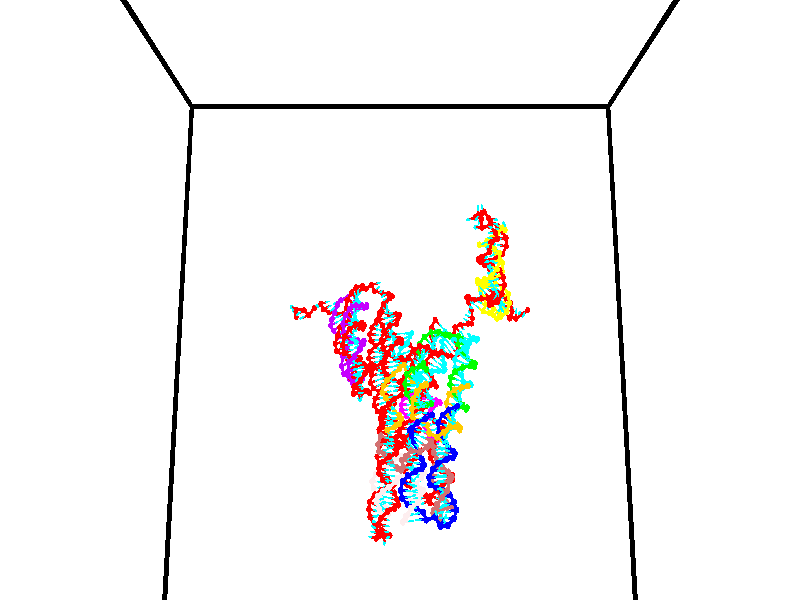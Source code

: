 // switches for output
#declare DRAW_BASES = 1; // possible values are 0, 1; only relevant for DNA ribbons
#declare DRAW_BASES_TYPE = 3; // possible values are 1, 2, 3; only relevant for DNA ribbons
#declare DRAW_FOG = 0; // set to 1 to enable fog

#include "colors.inc"

#include "transforms.inc"
background { rgb <1, 1, 1>}

#default {
   normal{
       ripples 0.25
       frequency 0.20
       turbulence 0.2
       lambda 5
   }
	finish {
		phong 0.1
		phong_size 40.
	}
}

// original window dimensions: 1024x640


// camera settings

camera {
	sky <0, 0.179814, -0.983701>
	up <0, 0.179814, -0.983701>
	right 1.6 * <1, 0, 0>
	location <35, 94.9851, 44.8844>
	look_at <35, 29.7336, 32.9568>
	direction <0, -65.2515, -11.9276>
	angle 67.0682
}


# declare cpy_camera_pos = <35, 94.9851, 44.8844>;
# if (DRAW_FOG = 1)
fog {
	fog_type 2
	up vnormalize(cpy_camera_pos)
	color rgbt<1,1,1,0.3>
	distance 1e-5
	fog_alt 3e-3
	fog_offset 56
}
# end


// LIGHTS

# declare lum = 6;
global_settings {
	ambient_light rgb lum * <0.05, 0.05, 0.05>
	max_trace_level 15
}# declare cpy_direct_light_amount = 0.25;
light_source
{	1000 * <-1, -1.16352, -0.803886>,
	rgb lum * cpy_direct_light_amount
	parallel
}

light_source
{	1000 * <1, 1.16352, 0.803886>,
	rgb lum * cpy_direct_light_amount
	parallel
}

// strand 0

// nucleotide -1

// particle -1
sphere {
	<24.603243, 35.273312, 35.415714> 0.250000
	pigment { color rgbt <1,0,0,0> }
	no_shadow
}
cylinder {
	<24.443565, 35.161095, 35.066559>,  <24.347759, 35.093765, 34.857063>, 0.100000
	pigment { color rgbt <1,0,0,0> }
	no_shadow
}
cylinder {
	<24.443565, 35.161095, 35.066559>,  <24.603243, 35.273312, 35.415714>, 0.100000
	pigment { color rgbt <1,0,0,0> }
	no_shadow
}

// particle -1
sphere {
	<24.443565, 35.161095, 35.066559> 0.100000
	pigment { color rgbt <1,0,0,0> }
	no_shadow
}
sphere {
	0, 1
	scale<0.080000,0.200000,0.300000>
	matrix <-0.413163, 0.904939, -0.101889,
		0.818499, 0.319974, -0.477154,
		-0.399194, -0.280539, -0.872893,
		24.323807, 35.076935, 34.804691>
	pigment { color rgbt <0,1,1,0> }
	no_shadow
}
cylinder {
	<24.693642, 35.749012, 34.861176>,  <24.603243, 35.273312, 35.415714>, 0.130000
	pigment { color rgbt <1,0,0,0> }
	no_shadow
}

// nucleotide -1

// particle -1
sphere {
	<24.693642, 35.749012, 34.861176> 0.250000
	pigment { color rgbt <1,0,0,0> }
	no_shadow
}
cylinder {
	<24.390524, 35.537388, 34.708416>,  <24.208652, 35.410412, 34.616760>, 0.100000
	pigment { color rgbt <1,0,0,0> }
	no_shadow
}
cylinder {
	<24.390524, 35.537388, 34.708416>,  <24.693642, 35.749012, 34.861176>, 0.100000
	pigment { color rgbt <1,0,0,0> }
	no_shadow
}

// particle -1
sphere {
	<24.390524, 35.537388, 34.708416> 0.100000
	pigment { color rgbt <1,0,0,0> }
	no_shadow
}
sphere {
	0, 1
	scale<0.080000,0.200000,0.300000>
	matrix <-0.354787, 0.825298, -0.439328,
		0.547608, -0.197429, -0.813110,
		-0.757794, -0.529060, -0.381894,
		24.163185, 35.378670, 34.593849>
	pigment { color rgbt <0,1,1,0> }
	no_shadow
}
cylinder {
	<25.455675, 35.707932, 34.900917>,  <24.693642, 35.749012, 34.861176>, 0.130000
	pigment { color rgbt <1,0,0,0> }
	no_shadow
}

// nucleotide -1

// particle -1
sphere {
	<25.455675, 35.707932, 34.900917> 0.250000
	pigment { color rgbt <1,0,0,0> }
	no_shadow
}
cylinder {
	<25.189270, 35.929253, 35.101032>,  <25.029427, 36.062046, 35.221100>, 0.100000
	pigment { color rgbt <1,0,0,0> }
	no_shadow
}
cylinder {
	<25.189270, 35.929253, 35.101032>,  <25.455675, 35.707932, 34.900917>, 0.100000
	pigment { color rgbt <1,0,0,0> }
	no_shadow
}

// particle -1
sphere {
	<25.189270, 35.929253, 35.101032> 0.100000
	pigment { color rgbt <1,0,0,0> }
	no_shadow
}
sphere {
	0, 1
	scale<0.080000,0.200000,0.300000>
	matrix <0.671918, 0.153713, 0.724499,
		0.323964, 0.818678, -0.474146,
		-0.666013, 0.553299, 0.500287,
		24.989466, 36.095242, 35.251118>
	pigment { color rgbt <0,1,1,0> }
	no_shadow
}
cylinder {
	<25.990810, 36.044289, 35.380684>,  <25.455675, 35.707932, 34.900917>, 0.130000
	pigment { color rgbt <1,0,0,0> }
	no_shadow
}

// nucleotide -1

// particle -1
sphere {
	<25.990810, 36.044289, 35.380684> 0.250000
	pigment { color rgbt <1,0,0,0> }
	no_shadow
}
cylinder {
	<25.624184, 36.120590, 35.521263>,  <25.404207, 36.166370, 35.605610>, 0.100000
	pigment { color rgbt <1,0,0,0> }
	no_shadow
}
cylinder {
	<25.624184, 36.120590, 35.521263>,  <25.990810, 36.044289, 35.380684>, 0.100000
	pigment { color rgbt <1,0,0,0> }
	no_shadow
}

// particle -1
sphere {
	<25.624184, 36.120590, 35.521263> 0.100000
	pigment { color rgbt <1,0,0,0> }
	no_shadow
}
sphere {
	0, 1
	scale<0.080000,0.200000,0.300000>
	matrix <0.389837, 0.230548, 0.891557,
		0.089041, 0.954181, -0.285676,
		-0.916569, 0.190753, 0.351447,
		25.349213, 36.177814, 35.626698>
	pigment { color rgbt <0,1,1,0> }
	no_shadow
}
cylinder {
	<26.522665, 36.130680, 34.798672>,  <25.990810, 36.044289, 35.380684>, 0.130000
	pigment { color rgbt <1,0,0,0> }
	no_shadow
}

// nucleotide -1

// particle -1
sphere {
	<26.522665, 36.130680, 34.798672> 0.250000
	pigment { color rgbt <1,0,0,0> }
	no_shadow
}
cylinder {
	<26.738113, 36.466724, 34.773029>,  <26.867382, 36.668350, 34.757645>, 0.100000
	pigment { color rgbt <1,0,0,0> }
	no_shadow
}
cylinder {
	<26.738113, 36.466724, 34.773029>,  <26.522665, 36.130680, 34.798672>, 0.100000
	pigment { color rgbt <1,0,0,0> }
	no_shadow
}

// particle -1
sphere {
	<26.738113, 36.466724, 34.773029> 0.100000
	pigment { color rgbt <1,0,0,0> }
	no_shadow
}
sphere {
	0, 1
	scale<0.080000,0.200000,0.300000>
	matrix <0.572894, -0.420966, -0.703264,
		-0.617804, 0.342065, -0.708033,
		0.538620, 0.840106, -0.064107,
		26.899700, 36.718758, 34.753796>
	pigment { color rgbt <0,1,1,0> }
	no_shadow
}
cylinder {
	<27.186396, 36.215221, 34.470963>,  <26.522665, 36.130680, 34.798672>, 0.130000
	pigment { color rgbt <1,0,0,0> }
	no_shadow
}

// nucleotide -1

// particle -1
sphere {
	<27.186396, 36.215221, 34.470963> 0.250000
	pigment { color rgbt <1,0,0,0> }
	no_shadow
}
cylinder {
	<27.498425, 36.003742, 34.337124>,  <27.685642, 35.876854, 34.256821>, 0.100000
	pigment { color rgbt <1,0,0,0> }
	no_shadow
}
cylinder {
	<27.498425, 36.003742, 34.337124>,  <27.186396, 36.215221, 34.470963>, 0.100000
	pigment { color rgbt <1,0,0,0> }
	no_shadow
}

// particle -1
sphere {
	<27.498425, 36.003742, 34.337124> 0.100000
	pigment { color rgbt <1,0,0,0> }
	no_shadow
}
sphere {
	0, 1
	scale<0.080000,0.200000,0.300000>
	matrix <0.140900, -0.372599, 0.917233,
		-0.609616, -0.762655, -0.216160,
		0.780074, -0.528703, -0.334601,
		27.732447, 35.845131, 34.236744>
	pigment { color rgbt <0,1,1,0> }
	no_shadow
}
cylinder {
	<27.339375, 35.524570, 34.814892>,  <27.186396, 36.215221, 34.470963>, 0.130000
	pigment { color rgbt <1,0,0,0> }
	no_shadow
}

// nucleotide -1

// particle -1
sphere {
	<27.339375, 35.524570, 34.814892> 0.250000
	pigment { color rgbt <1,0,0,0> }
	no_shadow
}
cylinder {
	<27.703423, 35.611942, 34.674053>,  <27.921852, 35.664364, 34.589550>, 0.100000
	pigment { color rgbt <1,0,0,0> }
	no_shadow
}
cylinder {
	<27.703423, 35.611942, 34.674053>,  <27.339375, 35.524570, 34.814892>, 0.100000
	pigment { color rgbt <1,0,0,0> }
	no_shadow
}

// particle -1
sphere {
	<27.703423, 35.611942, 34.674053> 0.100000
	pigment { color rgbt <1,0,0,0> }
	no_shadow
}
sphere {
	0, 1
	scale<0.080000,0.200000,0.300000>
	matrix <0.397309, -0.218920, 0.891190,
		0.117579, -0.950981, -0.286026,
		0.910121, 0.218426, -0.352092,
		27.976460, 35.677471, 34.568424>
	pigment { color rgbt <0,1,1,0> }
	no_shadow
}
cylinder {
	<27.864849, 34.935684, 34.973248>,  <27.339375, 35.524570, 34.814892>, 0.130000
	pigment { color rgbt <1,0,0,0> }
	no_shadow
}

// nucleotide -1

// particle -1
sphere {
	<27.864849, 34.935684, 34.973248> 0.250000
	pigment { color rgbt <1,0,0,0> }
	no_shadow
}
cylinder {
	<28.057144, 35.280090, 34.906864>,  <28.172522, 35.486732, 34.867035>, 0.100000
	pigment { color rgbt <1,0,0,0> }
	no_shadow
}
cylinder {
	<28.057144, 35.280090, 34.906864>,  <27.864849, 34.935684, 34.973248>, 0.100000
	pigment { color rgbt <1,0,0,0> }
	no_shadow
}

// particle -1
sphere {
	<28.057144, 35.280090, 34.906864> 0.100000
	pigment { color rgbt <1,0,0,0> }
	no_shadow
}
sphere {
	0, 1
	scale<0.080000,0.200000,0.300000>
	matrix <0.484458, -0.103047, 0.868724,
		0.730883, -0.498030, -0.466665,
		0.480739, 0.861015, -0.165959,
		28.201366, 35.538395, 34.857075>
	pigment { color rgbt <0,1,1,0> }
	no_shadow
}
cylinder {
	<28.600748, 34.680649, 35.044563>,  <27.864849, 34.935684, 34.973248>, 0.130000
	pigment { color rgbt <1,0,0,0> }
	no_shadow
}

// nucleotide -1

// particle -1
sphere {
	<28.600748, 34.680649, 35.044563> 0.250000
	pigment { color rgbt <1,0,0,0> }
	no_shadow
}
cylinder {
	<28.605074, 35.080269, 35.061455>,  <28.607670, 35.320042, 35.071590>, 0.100000
	pigment { color rgbt <1,0,0,0> }
	no_shadow
}
cylinder {
	<28.605074, 35.080269, 35.061455>,  <28.600748, 34.680649, 35.044563>, 0.100000
	pigment { color rgbt <1,0,0,0> }
	no_shadow
}

// particle -1
sphere {
	<28.605074, 35.080269, 35.061455> 0.100000
	pigment { color rgbt <1,0,0,0> }
	no_shadow
}
sphere {
	0, 1
	scale<0.080000,0.200000,0.300000>
	matrix <0.687802, -0.038090, 0.724898,
		0.725817, 0.021208, -0.687560,
		0.010816, 0.999049, 0.042233,
		28.608318, 35.379982, 35.074123>
	pigment { color rgbt <0,1,1,0> }
	no_shadow
}
cylinder {
	<29.337336, 34.880726, 35.087490>,  <28.600748, 34.680649, 35.044563>, 0.130000
	pigment { color rgbt <1,0,0,0> }
	no_shadow
}

// nucleotide -1

// particle -1
sphere {
	<29.337336, 34.880726, 35.087490> 0.250000
	pigment { color rgbt <1,0,0,0> }
	no_shadow
}
cylinder {
	<29.114769, 35.175819, 35.240410>,  <28.981230, 35.352875, 35.332161>, 0.100000
	pigment { color rgbt <1,0,0,0> }
	no_shadow
}
cylinder {
	<29.114769, 35.175819, 35.240410>,  <29.337336, 34.880726, 35.087490>, 0.100000
	pigment { color rgbt <1,0,0,0> }
	no_shadow
}

// particle -1
sphere {
	<29.114769, 35.175819, 35.240410> 0.100000
	pigment { color rgbt <1,0,0,0> }
	no_shadow
}
sphere {
	0, 1
	scale<0.080000,0.200000,0.300000>
	matrix <0.595665, 0.033383, 0.802539,
		0.579295, 0.674269, -0.458016,
		-0.556417, 0.737731, 0.382300,
		28.947844, 35.397141, 35.355099>
	pigment { color rgbt <0,1,1,0> }
	no_shadow
}
cylinder {
	<29.832680, 35.425323, 35.224346>,  <29.337336, 34.880726, 35.087490>, 0.130000
	pigment { color rgbt <1,0,0,0> }
	no_shadow
}

// nucleotide -1

// particle -1
sphere {
	<29.832680, 35.425323, 35.224346> 0.250000
	pigment { color rgbt <1,0,0,0> }
	no_shadow
}
cylinder {
	<29.499380, 35.473904, 35.440105>,  <29.299400, 35.503052, 35.569561>, 0.100000
	pigment { color rgbt <1,0,0,0> }
	no_shadow
}
cylinder {
	<29.499380, 35.473904, 35.440105>,  <29.832680, 35.425323, 35.224346>, 0.100000
	pigment { color rgbt <1,0,0,0> }
	no_shadow
}

// particle -1
sphere {
	<29.499380, 35.473904, 35.440105> 0.100000
	pigment { color rgbt <1,0,0,0> }
	no_shadow
}
sphere {
	0, 1
	scale<0.080000,0.200000,0.300000>
	matrix <0.552451, 0.222236, 0.803374,
		-0.022307, 0.967400, -0.252270,
		-0.833247, 0.121446, 0.539398,
		29.249407, 35.510338, 35.601925>
	pigment { color rgbt <0,1,1,0> }
	no_shadow
}
cylinder {
	<30.066164, 35.884090, 35.809944>,  <29.832680, 35.425323, 35.224346>, 0.130000
	pigment { color rgbt <1,0,0,0> }
	no_shadow
}

// nucleotide -1

// particle -1
sphere {
	<30.066164, 35.884090, 35.809944> 0.250000
	pigment { color rgbt <1,0,0,0> }
	no_shadow
}
cylinder {
	<29.705593, 35.770199, 35.940395>,  <29.489250, 35.701866, 36.018665>, 0.100000
	pigment { color rgbt <1,0,0,0> }
	no_shadow
}
cylinder {
	<29.705593, 35.770199, 35.940395>,  <30.066164, 35.884090, 35.809944>, 0.100000
	pigment { color rgbt <1,0,0,0> }
	no_shadow
}

// particle -1
sphere {
	<29.705593, 35.770199, 35.940395> 0.100000
	pigment { color rgbt <1,0,0,0> }
	no_shadow
}
sphere {
	0, 1
	scale<0.080000,0.200000,0.300000>
	matrix <0.217167, 0.354281, 0.909573,
		-0.374519, 0.890739, -0.257526,
		-0.901429, -0.284726, 0.326124,
		29.435163, 35.684780, 36.038231>
	pigment { color rgbt <0,1,1,0> }
	no_shadow
}
cylinder {
	<29.724390, 36.403862, 36.080662>,  <30.066164, 35.884090, 35.809944>, 0.130000
	pigment { color rgbt <1,0,0,0> }
	no_shadow
}

// nucleotide -1

// particle -1
sphere {
	<29.724390, 36.403862, 36.080662> 0.250000
	pigment { color rgbt <1,0,0,0> }
	no_shadow
}
cylinder {
	<29.573576, 36.071087, 36.243500>,  <29.483088, 35.871422, 36.341202>, 0.100000
	pigment { color rgbt <1,0,0,0> }
	no_shadow
}
cylinder {
	<29.573576, 36.071087, 36.243500>,  <29.724390, 36.403862, 36.080662>, 0.100000
	pigment { color rgbt <1,0,0,0> }
	no_shadow
}

// particle -1
sphere {
	<29.573576, 36.071087, 36.243500> 0.100000
	pigment { color rgbt <1,0,0,0> }
	no_shadow
}
sphere {
	0, 1
	scale<0.080000,0.200000,0.300000>
	matrix <0.120141, 0.391892, 0.912133,
		-0.918374, 0.392816, -0.047807,
		-0.377035, -0.831935, 0.407097,
		29.460464, 35.821507, 36.365627>
	pigment { color rgbt <0,1,1,0> }
	no_shadow
}
cylinder {
	<29.121847, 36.570259, 36.468864>,  <29.724390, 36.403862, 36.080662>, 0.130000
	pigment { color rgbt <1,0,0,0> }
	no_shadow
}

// nucleotide -1

// particle -1
sphere {
	<29.121847, 36.570259, 36.468864> 0.250000
	pigment { color rgbt <1,0,0,0> }
	no_shadow
}
cylinder {
	<29.255239, 36.237572, 36.646420>,  <29.335276, 36.037960, 36.752953>, 0.100000
	pigment { color rgbt <1,0,0,0> }
	no_shadow
}
cylinder {
	<29.255239, 36.237572, 36.646420>,  <29.121847, 36.570259, 36.468864>, 0.100000
	pigment { color rgbt <1,0,0,0> }
	no_shadow
}

// particle -1
sphere {
	<29.255239, 36.237572, 36.646420> 0.100000
	pigment { color rgbt <1,0,0,0> }
	no_shadow
}
sphere {
	0, 1
	scale<0.080000,0.200000,0.300000>
	matrix <0.095850, 0.498316, 0.861681,
		-0.937872, -0.244807, 0.245898,
		0.333480, -0.831716, 0.443892,
		29.355284, 35.988056, 36.779587>
	pigment { color rgbt <0,1,1,0> }
	no_shadow
}
cylinder {
	<28.905344, 36.627544, 37.171085>,  <29.121847, 36.570259, 36.468864>, 0.130000
	pigment { color rgbt <1,0,0,0> }
	no_shadow
}

// nucleotide -1

// particle -1
sphere {
	<28.905344, 36.627544, 37.171085> 0.250000
	pigment { color rgbt <1,0,0,0> }
	no_shadow
}
cylinder {
	<29.165699, 36.324558, 37.191433>,  <29.321913, 36.142765, 37.203640>, 0.100000
	pigment { color rgbt <1,0,0,0> }
	no_shadow
}
cylinder {
	<29.165699, 36.324558, 37.191433>,  <28.905344, 36.627544, 37.171085>, 0.100000
	pigment { color rgbt <1,0,0,0> }
	no_shadow
}

// particle -1
sphere {
	<29.165699, 36.324558, 37.191433> 0.100000
	pigment { color rgbt <1,0,0,0> }
	no_shadow
}
sphere {
	0, 1
	scale<0.080000,0.200000,0.300000>
	matrix <0.130556, 0.177686, 0.975389,
		-0.747863, -0.628228, 0.214546,
		0.650888, -0.757468, 0.050866,
		29.360966, 36.097317, 37.206692>
	pigment { color rgbt <0,1,1,0> }
	no_shadow
}
cylinder {
	<28.673428, 36.251598, 37.753242>,  <28.905344, 36.627544, 37.171085>, 0.130000
	pigment { color rgbt <1,0,0,0> }
	no_shadow
}

// nucleotide -1

// particle -1
sphere {
	<28.673428, 36.251598, 37.753242> 0.250000
	pigment { color rgbt <1,0,0,0> }
	no_shadow
}
cylinder {
	<29.056358, 36.164951, 37.676720>,  <29.286118, 36.112961, 37.630806>, 0.100000
	pigment { color rgbt <1,0,0,0> }
	no_shadow
}
cylinder {
	<29.056358, 36.164951, 37.676720>,  <28.673428, 36.251598, 37.753242>, 0.100000
	pigment { color rgbt <1,0,0,0> }
	no_shadow
}

// particle -1
sphere {
	<29.056358, 36.164951, 37.676720> 0.100000
	pigment { color rgbt <1,0,0,0> }
	no_shadow
}
sphere {
	0, 1
	scale<0.080000,0.200000,0.300000>
	matrix <0.232489, 0.184013, 0.955033,
		-0.171675, -0.958757, 0.226522,
		0.957328, -0.216619, -0.191311,
		29.343557, 36.099964, 37.619328>
	pigment { color rgbt <0,1,1,0> }
	no_shadow
}
cylinder {
	<28.768911, 36.008389, 38.360043>,  <28.673428, 36.251598, 37.753242>, 0.130000
	pigment { color rgbt <1,0,0,0> }
	no_shadow
}

// nucleotide -1

// particle -1
sphere {
	<28.768911, 36.008389, 38.360043> 0.250000
	pigment { color rgbt <1,0,0,0> }
	no_shadow
}
cylinder {
	<29.127321, 36.058784, 38.189739>,  <29.342367, 36.089020, 38.087559>, 0.100000
	pigment { color rgbt <1,0,0,0> }
	no_shadow
}
cylinder {
	<29.127321, 36.058784, 38.189739>,  <28.768911, 36.008389, 38.360043>, 0.100000
	pigment { color rgbt <1,0,0,0> }
	no_shadow
}

// particle -1
sphere {
	<29.127321, 36.058784, 38.189739> 0.100000
	pigment { color rgbt <1,0,0,0> }
	no_shadow
}
sphere {
	0, 1
	scale<0.080000,0.200000,0.300000>
	matrix <0.386372, 0.251220, 0.887471,
		0.218765, -0.959696, 0.176423,
		0.896024, 0.125983, -0.425758,
		29.396128, 36.096581, 38.062012>
	pigment { color rgbt <0,1,1,0> }
	no_shadow
}
cylinder {
	<29.291412, 35.595493, 38.635197>,  <28.768911, 36.008389, 38.360043>, 0.130000
	pigment { color rgbt <1,0,0,0> }
	no_shadow
}

// nucleotide -1

// particle -1
sphere {
	<29.291412, 35.595493, 38.635197> 0.250000
	pigment { color rgbt <1,0,0,0> }
	no_shadow
}
cylinder {
	<29.482178, 35.920280, 38.500580>,  <29.596638, 36.115154, 38.419807>, 0.100000
	pigment { color rgbt <1,0,0,0> }
	no_shadow
}
cylinder {
	<29.482178, 35.920280, 38.500580>,  <29.291412, 35.595493, 38.635197>, 0.100000
	pigment { color rgbt <1,0,0,0> }
	no_shadow
}

// particle -1
sphere {
	<29.482178, 35.920280, 38.500580> 0.100000
	pigment { color rgbt <1,0,0,0> }
	no_shadow
}
sphere {
	0, 1
	scale<0.080000,0.200000,0.300000>
	matrix <0.389474, 0.148029, 0.909064,
		0.787948, -0.564622, -0.245642,
		0.476915, 0.811967, -0.336545,
		29.625252, 36.163872, 38.399616>
	pigment { color rgbt <0,1,1,0> }
	no_shadow
}
cylinder {
	<29.851784, 35.664799, 39.027027>,  <29.291412, 35.595493, 38.635197>, 0.130000
	pigment { color rgbt <1,0,0,0> }
	no_shadow
}

// nucleotide -1

// particle -1
sphere {
	<29.851784, 35.664799, 39.027027> 0.250000
	pigment { color rgbt <1,0,0,0> }
	no_shadow
}
cylinder {
	<29.884283, 36.029942, 38.866978>,  <29.903784, 36.249027, 38.770947>, 0.100000
	pigment { color rgbt <1,0,0,0> }
	no_shadow
}
cylinder {
	<29.884283, 36.029942, 38.866978>,  <29.851784, 35.664799, 39.027027>, 0.100000
	pigment { color rgbt <1,0,0,0> }
	no_shadow
}

// particle -1
sphere {
	<29.884283, 36.029942, 38.866978> 0.100000
	pigment { color rgbt <1,0,0,0> }
	no_shadow
}
sphere {
	0, 1
	scale<0.080000,0.200000,0.300000>
	matrix <0.549086, 0.294042, 0.782332,
		0.831807, -0.283266, -0.477344,
		0.081249, 0.912852, -0.400124,
		29.908657, 36.303799, 38.746941>
	pigment { color rgbt <0,1,1,0> }
	no_shadow
}
cylinder {
	<30.663086, 35.856758, 39.058949>,  <29.851784, 35.664799, 39.027027>, 0.130000
	pigment { color rgbt <1,0,0,0> }
	no_shadow
}

// nucleotide -1

// particle -1
sphere {
	<30.663086, 35.856758, 39.058949> 0.250000
	pigment { color rgbt <1,0,0,0> }
	no_shadow
}
cylinder {
	<30.439175, 36.186695, 39.027225>,  <30.304829, 36.384655, 39.008190>, 0.100000
	pigment { color rgbt <1,0,0,0> }
	no_shadow
}
cylinder {
	<30.439175, 36.186695, 39.027225>,  <30.663086, 35.856758, 39.058949>, 0.100000
	pigment { color rgbt <1,0,0,0> }
	no_shadow
}

// particle -1
sphere {
	<30.439175, 36.186695, 39.027225> 0.100000
	pigment { color rgbt <1,0,0,0> }
	no_shadow
}
sphere {
	0, 1
	scale<0.080000,0.200000,0.300000>
	matrix <0.563956, 0.449346, 0.692850,
		0.607128, 0.343115, -0.716707,
		-0.559777, 0.824839, -0.079309,
		30.271242, 36.434147, 39.003433>
	pigment { color rgbt <0,1,1,0> }
	no_shadow
}
cylinder {
	<31.105394, 36.380501, 39.046234>,  <30.663086, 35.856758, 39.058949>, 0.130000
	pigment { color rgbt <1,0,0,0> }
	no_shadow
}

// nucleotide -1

// particle -1
sphere {
	<31.105394, 36.380501, 39.046234> 0.250000
	pigment { color rgbt <1,0,0,0> }
	no_shadow
}
cylinder {
	<30.762041, 36.545994, 39.167564>,  <30.556028, 36.645290, 39.240360>, 0.100000
	pigment { color rgbt <1,0,0,0> }
	no_shadow
}
cylinder {
	<30.762041, 36.545994, 39.167564>,  <31.105394, 36.380501, 39.046234>, 0.100000
	pigment { color rgbt <1,0,0,0> }
	no_shadow
}

// particle -1
sphere {
	<30.762041, 36.545994, 39.167564> 0.100000
	pigment { color rgbt <1,0,0,0> }
	no_shadow
}
sphere {
	0, 1
	scale<0.080000,0.200000,0.300000>
	matrix <0.503385, 0.565290, 0.653491,
		0.098906, 0.713633, -0.693502,
		-0.858383, 0.413733, 0.303322,
		30.504526, 36.670113, 39.258560>
	pigment { color rgbt <0,1,1,0> }
	no_shadow
}
cylinder {
	<31.156750, 37.097118, 39.018356>,  <31.105394, 36.380501, 39.046234>, 0.130000
	pigment { color rgbt <1,0,0,0> }
	no_shadow
}

// nucleotide -1

// particle -1
sphere {
	<31.156750, 37.097118, 39.018356> 0.250000
	pigment { color rgbt <1,0,0,0> }
	no_shadow
}
cylinder {
	<30.855488, 37.035439, 39.274162>,  <30.674730, 36.998428, 39.427647>, 0.100000
	pigment { color rgbt <1,0,0,0> }
	no_shadow
}
cylinder {
	<30.855488, 37.035439, 39.274162>,  <31.156750, 37.097118, 39.018356>, 0.100000
	pigment { color rgbt <1,0,0,0> }
	no_shadow
}

// particle -1
sphere {
	<30.855488, 37.035439, 39.274162> 0.100000
	pigment { color rgbt <1,0,0,0> }
	no_shadow
}
sphere {
	0, 1
	scale<0.080000,0.200000,0.300000>
	matrix <0.346999, 0.732774, 0.585350,
		-0.558881, 0.662770, -0.498385,
		-0.753156, -0.154202, 0.639513,
		30.629541, 36.989178, 39.466015>
	pigment { color rgbt <0,1,1,0> }
	no_shadow
}
cylinder {
	<30.919971, 37.738247, 39.047203>,  <31.156750, 37.097118, 39.018356>, 0.130000
	pigment { color rgbt <1,0,0,0> }
	no_shadow
}

// nucleotide -1

// particle -1
sphere {
	<30.919971, 37.738247, 39.047203> 0.250000
	pigment { color rgbt <1,0,0,0> }
	no_shadow
}
cylinder {
	<30.795988, 37.520905, 39.359276>,  <30.721598, 37.390499, 39.546520>, 0.100000
	pigment { color rgbt <1,0,0,0> }
	no_shadow
}
cylinder {
	<30.795988, 37.520905, 39.359276>,  <30.919971, 37.738247, 39.047203>, 0.100000
	pigment { color rgbt <1,0,0,0> }
	no_shadow
}

// particle -1
sphere {
	<30.795988, 37.520905, 39.359276> 0.100000
	pigment { color rgbt <1,0,0,0> }
	no_shadow
}
sphere {
	0, 1
	scale<0.080000,0.200000,0.300000>
	matrix <0.465538, 0.628754, 0.622851,
		-0.828975, 0.556264, 0.058065,
		-0.309960, -0.543359, 0.780183,
		30.702999, 37.357895, 39.593330>
	pigment { color rgbt <0,1,1,0> }
	no_shadow
}
cylinder {
	<31.104862, 38.214794, 39.607151>,  <30.919971, 37.738247, 39.047203>, 0.130000
	pigment { color rgbt <1,0,0,0> }
	no_shadow
}

// nucleotide -1

// particle -1
sphere {
	<31.104862, 38.214794, 39.607151> 0.250000
	pigment { color rgbt <1,0,0,0> }
	no_shadow
}
cylinder {
	<30.952108, 37.908581, 39.814274>,  <30.860456, 37.724854, 39.938549>, 0.100000
	pigment { color rgbt <1,0,0,0> }
	no_shadow
}
cylinder {
	<30.952108, 37.908581, 39.814274>,  <31.104862, 38.214794, 39.607151>, 0.100000
	pigment { color rgbt <1,0,0,0> }
	no_shadow
}

// particle -1
sphere {
	<30.952108, 37.908581, 39.814274> 0.100000
	pigment { color rgbt <1,0,0,0> }
	no_shadow
}
sphere {
	0, 1
	scale<0.080000,0.200000,0.300000>
	matrix <0.344214, 0.402154, 0.848403,
		-0.857717, 0.502232, 0.109929,
		-0.381887, -0.765530, 0.517810,
		30.837542, 37.678921, 39.969616>
	pigment { color rgbt <0,1,1,0> }
	no_shadow
}
cylinder {
	<30.606741, 38.480751, 40.061207>,  <31.104862, 38.214794, 39.607151>, 0.130000
	pigment { color rgbt <1,0,0,0> }
	no_shadow
}

// nucleotide -1

// particle -1
sphere {
	<30.606741, 38.480751, 40.061207> 0.250000
	pigment { color rgbt <1,0,0,0> }
	no_shadow
}
cylinder {
	<30.791580, 38.146729, 40.180637>,  <30.902483, 37.946316, 40.252296>, 0.100000
	pigment { color rgbt <1,0,0,0> }
	no_shadow
}
cylinder {
	<30.791580, 38.146729, 40.180637>,  <30.606741, 38.480751, 40.061207>, 0.100000
	pigment { color rgbt <1,0,0,0> }
	no_shadow
}

// particle -1
sphere {
	<30.791580, 38.146729, 40.180637> 0.100000
	pigment { color rgbt <1,0,0,0> }
	no_shadow
}
sphere {
	0, 1
	scale<0.080000,0.200000,0.300000>
	matrix <0.306006, 0.466140, 0.830105,
		-0.832363, -0.292222, 0.470934,
		0.462096, -0.835057, 0.298576,
		30.930208, 37.896210, 40.270210>
	pigment { color rgbt <0,1,1,0> }
	no_shadow
}
cylinder {
	<30.367338, 38.107986, 40.694969>,  <30.606741, 38.480751, 40.061207>, 0.130000
	pigment { color rgbt <1,0,0,0> }
	no_shadow
}

// nucleotide -1

// particle -1
sphere {
	<30.367338, 38.107986, 40.694969> 0.250000
	pigment { color rgbt <1,0,0,0> }
	no_shadow
}
cylinder {
	<30.764091, 38.099655, 40.644794>,  <31.002144, 38.094658, 40.614689>, 0.100000
	pigment { color rgbt <1,0,0,0> }
	no_shadow
}
cylinder {
	<30.764091, 38.099655, 40.644794>,  <30.367338, 38.107986, 40.694969>, 0.100000
	pigment { color rgbt <1,0,0,0> }
	no_shadow
}

// particle -1
sphere {
	<30.764091, 38.099655, 40.644794> 0.100000
	pigment { color rgbt <1,0,0,0> }
	no_shadow
}
sphere {
	0, 1
	scale<0.080000,0.200000,0.300000>
	matrix <0.118383, 0.511203, 0.851268,
		0.046393, -0.859208, 0.509519,
		0.991884, -0.020826, -0.125432,
		31.061657, 38.093407, 40.607166>
	pigment { color rgbt <0,1,1,0> }
	no_shadow
}
cylinder {
	<30.685875, 37.927612, 41.404217>,  <30.367338, 38.107986, 40.694969>, 0.130000
	pigment { color rgbt <1,0,0,0> }
	no_shadow
}

// nucleotide -1

// particle -1
sphere {
	<30.685875, 37.927612, 41.404217> 0.250000
	pigment { color rgbt <1,0,0,0> }
	no_shadow
}
cylinder {
	<30.921692, 38.131573, 41.153637>,  <31.063181, 38.253948, 41.003288>, 0.100000
	pigment { color rgbt <1,0,0,0> }
	no_shadow
}
cylinder {
	<30.921692, 38.131573, 41.153637>,  <30.685875, 37.927612, 41.404217>, 0.100000
	pigment { color rgbt <1,0,0,0> }
	no_shadow
}

// particle -1
sphere {
	<30.921692, 38.131573, 41.153637> 0.100000
	pigment { color rgbt <1,0,0,0> }
	no_shadow
}
sphere {
	0, 1
	scale<0.080000,0.200000,0.300000>
	matrix <0.381628, 0.507711, 0.772392,
		0.711900, -0.694429, 0.104724,
		0.589541, 0.509900, -0.626453,
		31.098555, 38.284542, 40.965702>
	pigment { color rgbt <0,1,1,0> }
	no_shadow
}
cylinder {
	<31.454943, 37.854675, 41.585884>,  <30.685875, 37.927612, 41.404217>, 0.130000
	pigment { color rgbt <1,0,0,0> }
	no_shadow
}

// nucleotide -1

// particle -1
sphere {
	<31.454943, 37.854675, 41.585884> 0.250000
	pigment { color rgbt <1,0,0,0> }
	no_shadow
}
cylinder {
	<31.338074, 38.204834, 41.431839>,  <31.267952, 38.414928, 41.339413>, 0.100000
	pigment { color rgbt <1,0,0,0> }
	no_shadow
}
cylinder {
	<31.338074, 38.204834, 41.431839>,  <31.454943, 37.854675, 41.585884>, 0.100000
	pigment { color rgbt <1,0,0,0> }
	no_shadow
}

// particle -1
sphere {
	<31.338074, 38.204834, 41.431839> 0.100000
	pigment { color rgbt <1,0,0,0> }
	no_shadow
}
sphere {
	0, 1
	scale<0.080000,0.200000,0.300000>
	matrix <0.277444, 0.462950, 0.841845,
		0.915238, 0.139117, -0.378136,
		-0.292173, 0.875399, -0.385112,
		31.250422, 38.467453, 41.316307>
	pigment { color rgbt <0,1,1,0> }
	no_shadow
}
cylinder {
	<31.953325, 38.335823, 41.737263>,  <31.454943, 37.854675, 41.585884>, 0.130000
	pigment { color rgbt <1,0,0,0> }
	no_shadow
}

// nucleotide -1

// particle -1
sphere {
	<31.953325, 38.335823, 41.737263> 0.250000
	pigment { color rgbt <1,0,0,0> }
	no_shadow
}
cylinder {
	<31.642164, 38.577301, 41.667488>,  <31.455467, 38.722187, 41.625626>, 0.100000
	pigment { color rgbt <1,0,0,0> }
	no_shadow
}
cylinder {
	<31.642164, 38.577301, 41.667488>,  <31.953325, 38.335823, 41.737263>, 0.100000
	pigment { color rgbt <1,0,0,0> }
	no_shadow
}

// particle -1
sphere {
	<31.642164, 38.577301, 41.667488> 0.100000
	pigment { color rgbt <1,0,0,0> }
	no_shadow
}
sphere {
	0, 1
	scale<0.080000,0.200000,0.300000>
	matrix <0.252813, 0.554797, 0.792645,
		0.575288, 0.572500, -0.584198,
		-0.777900, 0.603692, -0.174433,
		31.408794, 38.758408, 41.615158>
	pigment { color rgbt <0,1,1,0> }
	no_shadow
}
cylinder {
	<32.207306, 39.002922, 41.924992>,  <31.953325, 38.335823, 41.737263>, 0.130000
	pigment { color rgbt <1,0,0,0> }
	no_shadow
}

// nucleotide -1

// particle -1
sphere {
	<32.207306, 39.002922, 41.924992> 0.250000
	pigment { color rgbt <1,0,0,0> }
	no_shadow
}
cylinder {
	<31.808273, 39.025635, 41.908974>,  <31.568853, 39.039265, 41.899361>, 0.100000
	pigment { color rgbt <1,0,0,0> }
	no_shadow
}
cylinder {
	<31.808273, 39.025635, 41.908974>,  <32.207306, 39.002922, 41.924992>, 0.100000
	pigment { color rgbt <1,0,0,0> }
	no_shadow
}

// particle -1
sphere {
	<31.808273, 39.025635, 41.908974> 0.100000
	pigment { color rgbt <1,0,0,0> }
	no_shadow
}
sphere {
	0, 1
	scale<0.080000,0.200000,0.300000>
	matrix <0.014910, 0.737853, 0.674797,
		0.067869, 0.672569, -0.736916,
		-0.997583, 0.056785, -0.040049,
		31.508999, 39.042671, 41.896957>
	pigment { color rgbt <0,1,1,0> }
	no_shadow
}
cylinder {
	<31.810232, 39.643353, 41.793915>,  <32.207306, 39.002922, 41.924992>, 0.130000
	pigment { color rgbt <1,0,0,0> }
	no_shadow
}

// nucleotide -1

// particle -1
sphere {
	<31.810232, 39.643353, 41.793915> 0.250000
	pigment { color rgbt <1,0,0,0> }
	no_shadow
}
cylinder {
	<31.567730, 39.420933, 42.021339>,  <31.422228, 39.287479, 42.157795>, 0.100000
	pigment { color rgbt <1,0,0,0> }
	no_shadow
}
cylinder {
	<31.567730, 39.420933, 42.021339>,  <31.810232, 39.643353, 41.793915>, 0.100000
	pigment { color rgbt <1,0,0,0> }
	no_shadow
}

// particle -1
sphere {
	<31.567730, 39.420933, 42.021339> 0.100000
	pigment { color rgbt <1,0,0,0> }
	no_shadow
}
sphere {
	0, 1
	scale<0.080000,0.200000,0.300000>
	matrix <0.007910, 0.710680, 0.703471,
		-0.795231, 0.430980, -0.426455,
		-0.606255, -0.556049, 0.568564,
		31.385853, 39.254120, 42.191910>
	pigment { color rgbt <0,1,1,0> }
	no_shadow
}
cylinder {
	<31.298697, 40.070499, 41.911526>,  <31.810232, 39.643353, 41.793915>, 0.130000
	pigment { color rgbt <1,0,0,0> }
	no_shadow
}

// nucleotide -1

// particle -1
sphere {
	<31.298697, 40.070499, 41.911526> 0.250000
	pigment { color rgbt <1,0,0,0> }
	no_shadow
}
cylinder {
	<31.315998, 39.781155, 42.187172>,  <31.326380, 39.607548, 42.352558>, 0.100000
	pigment { color rgbt <1,0,0,0> }
	no_shadow
}
cylinder {
	<31.315998, 39.781155, 42.187172>,  <31.298697, 40.070499, 41.911526>, 0.100000
	pigment { color rgbt <1,0,0,0> }
	no_shadow
}

// particle -1
sphere {
	<31.315998, 39.781155, 42.187172> 0.100000
	pigment { color rgbt <1,0,0,0> }
	no_shadow
}
sphere {
	0, 1
	scale<0.080000,0.200000,0.300000>
	matrix <0.058783, 0.690407, 0.721029,
		-0.997333, 0.009321, 0.072384,
		0.043254, -0.723362, 0.689114,
		31.328974, 39.564148, 42.393906>
	pigment { color rgbt <0,1,1,0> }
	no_shadow
}
cylinder {
	<30.853312, 40.665489, 42.043331>,  <31.298697, 40.070499, 41.911526>, 0.130000
	pigment { color rgbt <1,0,0,0> }
	no_shadow
}

// nucleotide -1

// particle -1
sphere {
	<30.853312, 40.665489, 42.043331> 0.250000
	pigment { color rgbt <1,0,0,0> }
	no_shadow
}
cylinder {
	<31.230267, 40.796898, 42.018101>,  <31.456440, 40.875744, 42.002964>, 0.100000
	pigment { color rgbt <1,0,0,0> }
	no_shadow
}
cylinder {
	<31.230267, 40.796898, 42.018101>,  <30.853312, 40.665489, 42.043331>, 0.100000
	pigment { color rgbt <1,0,0,0> }
	no_shadow
}

// particle -1
sphere {
	<31.230267, 40.796898, 42.018101> 0.100000
	pigment { color rgbt <1,0,0,0> }
	no_shadow
}
sphere {
	0, 1
	scale<0.080000,0.200000,0.300000>
	matrix <-0.045237, -0.061663, -0.997071,
		-0.331451, 0.942481, -0.043249,
		0.942387, 0.328524, -0.063073,
		31.512983, 40.895454, 41.999180>
	pigment { color rgbt <0,1,1,0> }
	no_shadow
}
cylinder {
	<30.939722, 41.143490, 41.564583>,  <30.853312, 40.665489, 42.043331>, 0.130000
	pigment { color rgbt <1,0,0,0> }
	no_shadow
}

// nucleotide -1

// particle -1
sphere {
	<30.939722, 41.143490, 41.564583> 0.250000
	pigment { color rgbt <1,0,0,0> }
	no_shadow
}
cylinder {
	<31.285461, 40.944157, 41.591610>,  <31.492905, 40.824558, 41.607826>, 0.100000
	pigment { color rgbt <1,0,0,0> }
	no_shadow
}
cylinder {
	<31.285461, 40.944157, 41.591610>,  <30.939722, 41.143490, 41.564583>, 0.100000
	pigment { color rgbt <1,0,0,0> }
	no_shadow
}

// particle -1
sphere {
	<31.285461, 40.944157, 41.591610> 0.100000
	pigment { color rgbt <1,0,0,0> }
	no_shadow
}
sphere {
	0, 1
	scale<0.080000,0.200000,0.300000>
	matrix <0.081835, 0.006813, -0.996623,
		0.496188, 0.866960, 0.046670,
		0.864350, -0.498332, 0.067568,
		31.544765, 40.794659, 41.611881>
	pigment { color rgbt <0,1,1,0> }
	no_shadow
}
cylinder {
	<31.516600, 41.515434, 41.126072>,  <30.939722, 41.143490, 41.564583>, 0.130000
	pigment { color rgbt <1,0,0,0> }
	no_shadow
}

// nucleotide -1

// particle -1
sphere {
	<31.516600, 41.515434, 41.126072> 0.250000
	pigment { color rgbt <1,0,0,0> }
	no_shadow
}
cylinder {
	<31.547548, 41.118496, 41.164577>,  <31.566118, 40.880333, 41.187679>, 0.100000
	pigment { color rgbt <1,0,0,0> }
	no_shadow
}
cylinder {
	<31.547548, 41.118496, 41.164577>,  <31.516600, 41.515434, 41.126072>, 0.100000
	pigment { color rgbt <1,0,0,0> }
	no_shadow
}

// particle -1
sphere {
	<31.547548, 41.118496, 41.164577> 0.100000
	pigment { color rgbt <1,0,0,0> }
	no_shadow
}
sphere {
	0, 1
	scale<0.080000,0.200000,0.300000>
	matrix <-0.066237, -0.101456, -0.992633,
		0.994799, 0.070427, -0.073580,
		0.077373, -0.992344, 0.096263,
		31.570761, 40.820793, 41.193455>
	pigment { color rgbt <0,1,1,0> }
	no_shadow
}
cylinder {
	<31.896276, 41.306442, 40.580814>,  <31.516600, 41.515434, 41.126072>, 0.130000
	pigment { color rgbt <1,0,0,0> }
	no_shadow
}

// nucleotide -1

// particle -1
sphere {
	<31.896276, 41.306442, 40.580814> 0.250000
	pigment { color rgbt <1,0,0,0> }
	no_shadow
}
cylinder {
	<31.697809, 40.981262, 40.702747>,  <31.578730, 40.786152, 40.775909>, 0.100000
	pigment { color rgbt <1,0,0,0> }
	no_shadow
}
cylinder {
	<31.697809, 40.981262, 40.702747>,  <31.896276, 41.306442, 40.580814>, 0.100000
	pigment { color rgbt <1,0,0,0> }
	no_shadow
}

// particle -1
sphere {
	<31.697809, 40.981262, 40.702747> 0.100000
	pigment { color rgbt <1,0,0,0> }
	no_shadow
}
sphere {
	0, 1
	scale<0.080000,0.200000,0.300000>
	matrix <0.009719, -0.356280, -0.934329,
		0.868173, -0.460621, 0.184675,
		-0.496167, -0.812953, 0.304836,
		31.548960, 40.737377, 40.794197>
	pigment { color rgbt <0,1,1,0> }
	no_shadow
}
cylinder {
	<32.234566, 40.720867, 40.246674>,  <31.896276, 41.306442, 40.580814>, 0.130000
	pigment { color rgbt <1,0,0,0> }
	no_shadow
}

// nucleotide -1

// particle -1
sphere {
	<32.234566, 40.720867, 40.246674> 0.250000
	pigment { color rgbt <1,0,0,0> }
	no_shadow
}
cylinder {
	<31.857494, 40.624580, 40.339111>,  <31.631250, 40.566807, 40.394573>, 0.100000
	pigment { color rgbt <1,0,0,0> }
	no_shadow
}
cylinder {
	<31.857494, 40.624580, 40.339111>,  <32.234566, 40.720867, 40.246674>, 0.100000
	pigment { color rgbt <1,0,0,0> }
	no_shadow
}

// particle -1
sphere {
	<31.857494, 40.624580, 40.339111> 0.100000
	pigment { color rgbt <1,0,0,0> }
	no_shadow
}
sphere {
	0, 1
	scale<0.080000,0.200000,0.300000>
	matrix <-0.151120, -0.309484, -0.938820,
		0.297513, -0.919931, 0.255367,
		-0.942682, -0.240720, 0.231095,
		31.574690, 40.552364, 40.408440>
	pigment { color rgbt <0,1,1,0> }
	no_shadow
}
cylinder {
	<32.131699, 40.022865, 39.986431>,  <32.234566, 40.720867, 40.246674>, 0.130000
	pigment { color rgbt <1,0,0,0> }
	no_shadow
}

// nucleotide -1

// particle -1
sphere {
	<32.131699, 40.022865, 39.986431> 0.250000
	pigment { color rgbt <1,0,0,0> }
	no_shadow
}
cylinder {
	<31.765455, 40.173023, 40.044033>,  <31.545710, 40.263119, 40.078594>, 0.100000
	pigment { color rgbt <1,0,0,0> }
	no_shadow
}
cylinder {
	<31.765455, 40.173023, 40.044033>,  <32.131699, 40.022865, 39.986431>, 0.100000
	pigment { color rgbt <1,0,0,0> }
	no_shadow
}

// particle -1
sphere {
	<31.765455, 40.173023, 40.044033> 0.100000
	pigment { color rgbt <1,0,0,0> }
	no_shadow
}
sphere {
	0, 1
	scale<0.080000,0.200000,0.300000>
	matrix <-0.277885, -0.331975, -0.901428,
		-0.290587, -0.865373, 0.408277,
		-0.915608, 0.375397, 0.144007,
		31.490772, 40.285645, 40.087234>
	pigment { color rgbt <0,1,1,0> }
	no_shadow
}
cylinder {
	<31.697510, 39.536583, 39.761303>,  <32.131699, 40.022865, 39.986431>, 0.130000
	pigment { color rgbt <1,0,0,0> }
	no_shadow
}

// nucleotide -1

// particle -1
sphere {
	<31.697510, 39.536583, 39.761303> 0.250000
	pigment { color rgbt <1,0,0,0> }
	no_shadow
}
cylinder {
	<31.470175, 39.865696, 39.759247>,  <31.333773, 40.063164, 39.758011>, 0.100000
	pigment { color rgbt <1,0,0,0> }
	no_shadow
}
cylinder {
	<31.470175, 39.865696, 39.759247>,  <31.697510, 39.536583, 39.761303>, 0.100000
	pigment { color rgbt <1,0,0,0> }
	no_shadow
}

// particle -1
sphere {
	<31.470175, 39.865696, 39.759247> 0.100000
	pigment { color rgbt <1,0,0,0> }
	no_shadow
}
sphere {
	0, 1
	scale<0.080000,0.200000,0.300000>
	matrix <-0.359513, -0.253949, -0.897920,
		-0.740096, -0.508473, 0.440129,
		-0.568338, 0.822779, -0.005145,
		31.299673, 40.112530, 39.757702>
	pigment { color rgbt <0,1,1,0> }
	no_shadow
}
cylinder {
	<31.092730, 39.362404, 39.316250>,  <31.697510, 39.536583, 39.761303>, 0.130000
	pigment { color rgbt <1,0,0,0> }
	no_shadow
}

// nucleotide -1

// particle -1
sphere {
	<31.092730, 39.362404, 39.316250> 0.250000
	pigment { color rgbt <1,0,0,0> }
	no_shadow
}
cylinder {
	<31.022724, 39.755619, 39.338200>,  <30.980721, 39.991547, 39.351372>, 0.100000
	pigment { color rgbt <1,0,0,0> }
	no_shadow
}
cylinder {
	<31.022724, 39.755619, 39.338200>,  <31.092730, 39.362404, 39.316250>, 0.100000
	pigment { color rgbt <1,0,0,0> }
	no_shadow
}

// particle -1
sphere {
	<31.022724, 39.755619, 39.338200> 0.100000
	pigment { color rgbt <1,0,0,0> }
	no_shadow
}
sphere {
	0, 1
	scale<0.080000,0.200000,0.300000>
	matrix <-0.467306, -0.033878, -0.883446,
		-0.866600, -0.180262, 0.465307,
		-0.175015, 0.983035, 0.054879,
		30.970219, 40.050529, 39.354664>
	pigment { color rgbt <0,1,1,0> }
	no_shadow
}
cylinder {
	<30.380938, 39.410633, 39.166557>,  <31.092730, 39.362404, 39.316250>, 0.130000
	pigment { color rgbt <1,0,0,0> }
	no_shadow
}

// nucleotide -1

// particle -1
sphere {
	<30.380938, 39.410633, 39.166557> 0.250000
	pigment { color rgbt <1,0,0,0> }
	no_shadow
}
cylinder {
	<30.571159, 39.758171, 39.111481>,  <30.685293, 39.966694, 39.078434>, 0.100000
	pigment { color rgbt <1,0,0,0> }
	no_shadow
}
cylinder {
	<30.571159, 39.758171, 39.111481>,  <30.380938, 39.410633, 39.166557>, 0.100000
	pigment { color rgbt <1,0,0,0> }
	no_shadow
}

// particle -1
sphere {
	<30.571159, 39.758171, 39.111481> 0.100000
	pigment { color rgbt <1,0,0,0> }
	no_shadow
}
sphere {
	0, 1
	scale<0.080000,0.200000,0.300000>
	matrix <-0.156896, -0.070240, -0.985114,
		-0.865581, 0.490079, 0.102915,
		0.475555, 0.868843, -0.137689,
		30.713825, 40.018826, 39.070175>
	pigment { color rgbt <0,1,1,0> }
	no_shadow
}
cylinder {
	<29.896646, 39.946369, 38.932484>,  <30.380938, 39.410633, 39.166557>, 0.130000
	pigment { color rgbt <1,0,0,0> }
	no_shadow
}

// nucleotide -1

// particle -1
sphere {
	<29.896646, 39.946369, 38.932484> 0.250000
	pigment { color rgbt <1,0,0,0> }
	no_shadow
}
cylinder {
	<30.264872, 40.054081, 38.819309>,  <30.485806, 40.118710, 38.751404>, 0.100000
	pigment { color rgbt <1,0,0,0> }
	no_shadow
}
cylinder {
	<30.264872, 40.054081, 38.819309>,  <29.896646, 39.946369, 38.932484>, 0.100000
	pigment { color rgbt <1,0,0,0> }
	no_shadow
}

// particle -1
sphere {
	<30.264872, 40.054081, 38.819309> 0.100000
	pigment { color rgbt <1,0,0,0> }
	no_shadow
}
sphere {
	0, 1
	scale<0.080000,0.200000,0.300000>
	matrix <-0.244519, -0.167587, -0.955052,
		-0.304596, 0.948368, -0.088430,
		0.920561, 0.269282, -0.282941,
		30.541040, 40.134865, 38.734428>
	pigment { color rgbt <0,1,1,0> }
	no_shadow
}
cylinder {
	<29.764938, 40.256977, 38.380245>,  <29.896646, 39.946369, 38.932484>, 0.130000
	pigment { color rgbt <1,0,0,0> }
	no_shadow
}

// nucleotide -1

// particle -1
sphere {
	<29.764938, 40.256977, 38.380245> 0.250000
	pigment { color rgbt <1,0,0,0> }
	no_shadow
}
cylinder {
	<30.158260, 40.188801, 38.354755>,  <30.394253, 40.147896, 38.339462>, 0.100000
	pigment { color rgbt <1,0,0,0> }
	no_shadow
}
cylinder {
	<30.158260, 40.188801, 38.354755>,  <29.764938, 40.256977, 38.380245>, 0.100000
	pigment { color rgbt <1,0,0,0> }
	no_shadow
}

// particle -1
sphere {
	<30.158260, 40.188801, 38.354755> 0.100000
	pigment { color rgbt <1,0,0,0> }
	no_shadow
}
sphere {
	0, 1
	scale<0.080000,0.200000,0.300000>
	matrix <-0.071212, -0.038175, -0.996730,
		0.167452, 0.984628, -0.049675,
		0.983305, -0.170442, -0.063725,
		30.453251, 40.137669, 38.335636>
	pigment { color rgbt <0,1,1,0> }
	no_shadow
}
cylinder {
	<29.959702, 40.551437, 37.754517>,  <29.764938, 40.256977, 38.380245>, 0.130000
	pigment { color rgbt <1,0,0,0> }
	no_shadow
}

// nucleotide -1

// particle -1
sphere {
	<29.959702, 40.551437, 37.754517> 0.250000
	pigment { color rgbt <1,0,0,0> }
	no_shadow
}
cylinder {
	<30.247116, 40.282719, 37.826504>,  <30.419565, 40.121487, 37.869698>, 0.100000
	pigment { color rgbt <1,0,0,0> }
	no_shadow
}
cylinder {
	<30.247116, 40.282719, 37.826504>,  <29.959702, 40.551437, 37.754517>, 0.100000
	pigment { color rgbt <1,0,0,0> }
	no_shadow
}

// particle -1
sphere {
	<30.247116, 40.282719, 37.826504> 0.100000
	pigment { color rgbt <1,0,0,0> }
	no_shadow
}
sphere {
	0, 1
	scale<0.080000,0.200000,0.300000>
	matrix <0.098151, -0.158232, -0.982512,
		0.688528, 0.723636, -0.047758,
		0.718537, -0.671799, 0.179972,
		30.462677, 40.081181, 37.880497>
	pigment { color rgbt <0,1,1,0> }
	no_shadow
}
cylinder {
	<30.446011, 40.651260, 37.195072>,  <29.959702, 40.551437, 37.754517>, 0.130000
	pigment { color rgbt <1,0,0,0> }
	no_shadow
}

// nucleotide -1

// particle -1
sphere {
	<30.446011, 40.651260, 37.195072> 0.250000
	pigment { color rgbt <1,0,0,0> }
	no_shadow
}
cylinder {
	<30.549812, 40.298645, 37.352829>,  <30.612093, 40.087074, 37.447483>, 0.100000
	pigment { color rgbt <1,0,0,0> }
	no_shadow
}
cylinder {
	<30.549812, 40.298645, 37.352829>,  <30.446011, 40.651260, 37.195072>, 0.100000
	pigment { color rgbt <1,0,0,0> }
	no_shadow
}

// particle -1
sphere {
	<30.549812, 40.298645, 37.352829> 0.100000
	pigment { color rgbt <1,0,0,0> }
	no_shadow
}
sphere {
	0, 1
	scale<0.080000,0.200000,0.300000>
	matrix <0.024044, -0.402359, -0.915166,
		0.965442, 0.246974, -0.083219,
		0.259506, -0.881539, 0.394393,
		30.627665, 40.034184, 37.471146>
	pigment { color rgbt <0,1,1,0> }
	no_shadow
}
cylinder {
	<30.949228, 40.316612, 36.770123>,  <30.446011, 40.651260, 37.195072>, 0.130000
	pigment { color rgbt <1,0,0,0> }
	no_shadow
}

// nucleotide -1

// particle -1
sphere {
	<30.949228, 40.316612, 36.770123> 0.250000
	pigment { color rgbt <1,0,0,0> }
	no_shadow
}
cylinder {
	<30.905640, 39.973248, 36.970623>,  <30.879486, 39.767227, 37.090923>, 0.100000
	pigment { color rgbt <1,0,0,0> }
	no_shadow
}
cylinder {
	<30.905640, 39.973248, 36.970623>,  <30.949228, 40.316612, 36.770123>, 0.100000
	pigment { color rgbt <1,0,0,0> }
	no_shadow
}

// particle -1
sphere {
	<30.905640, 39.973248, 36.970623> 0.100000
	pigment { color rgbt <1,0,0,0> }
	no_shadow
}
sphere {
	0, 1
	scale<0.080000,0.200000,0.300000>
	matrix <-0.083329, -0.494592, -0.865122,
		0.990546, -0.136041, -0.017635,
		-0.108970, -0.858412, 0.501252,
		30.872948, 39.715725, 37.120998>
	pigment { color rgbt <0,1,1,0> }
	no_shadow
}
cylinder {
	<31.464943, 39.795273, 36.593849>,  <30.949228, 40.316612, 36.770123>, 0.130000
	pigment { color rgbt <1,0,0,0> }
	no_shadow
}

// nucleotide -1

// particle -1
sphere {
	<31.464943, 39.795273, 36.593849> 0.250000
	pigment { color rgbt <1,0,0,0> }
	no_shadow
}
cylinder {
	<31.150814, 39.590263, 36.732750>,  <30.962336, 39.467258, 36.816090>, 0.100000
	pigment { color rgbt <1,0,0,0> }
	no_shadow
}
cylinder {
	<31.150814, 39.590263, 36.732750>,  <31.464943, 39.795273, 36.593849>, 0.100000
	pigment { color rgbt <1,0,0,0> }
	no_shadow
}

// particle -1
sphere {
	<31.150814, 39.590263, 36.732750> 0.100000
	pigment { color rgbt <1,0,0,0> }
	no_shadow
}
sphere {
	0, 1
	scale<0.080000,0.200000,0.300000>
	matrix <-0.046867, -0.510082, -0.858848,
		0.617309, -0.690748, 0.376559,
		-0.785323, -0.512526, 0.347251,
		30.915216, 39.436504, 36.836926>
	pigment { color rgbt <0,1,1,0> }
	no_shadow
}
cylinder {
	<31.651302, 39.108540, 36.665379>,  <31.464943, 39.795273, 36.593849>, 0.130000
	pigment { color rgbt <1,0,0,0> }
	no_shadow
}

// nucleotide -1

// particle -1
sphere {
	<31.651302, 39.108540, 36.665379> 0.250000
	pigment { color rgbt <1,0,0,0> }
	no_shadow
}
cylinder {
	<31.252279, 39.083717, 36.652527>,  <31.012865, 39.068825, 36.644814>, 0.100000
	pigment { color rgbt <1,0,0,0> }
	no_shadow
}
cylinder {
	<31.252279, 39.083717, 36.652527>,  <31.651302, 39.108540, 36.665379>, 0.100000
	pigment { color rgbt <1,0,0,0> }
	no_shadow
}

// particle -1
sphere {
	<31.252279, 39.083717, 36.652527> 0.100000
	pigment { color rgbt <1,0,0,0> }
	no_shadow
}
sphere {
	0, 1
	scale<0.080000,0.200000,0.300000>
	matrix <0.069712, -0.851983, -0.518907,
		0.004824, -0.519879, 0.854226,
		-0.997556, -0.062053, -0.032132,
		30.953012, 39.065102, 36.642887>
	pigment { color rgbt <0,1,1,0> }
	no_shadow
}
cylinder {
	<31.486444, 38.394455, 36.834152>,  <31.651302, 39.108540, 36.665379>, 0.130000
	pigment { color rgbt <1,0,0,0> }
	no_shadow
}

// nucleotide -1

// particle -1
sphere {
	<31.486444, 38.394455, 36.834152> 0.250000
	pigment { color rgbt <1,0,0,0> }
	no_shadow
}
cylinder {
	<31.178682, 38.549412, 36.631001>,  <30.994024, 38.642387, 36.509109>, 0.100000
	pigment { color rgbt <1,0,0,0> }
	no_shadow
}
cylinder {
	<31.178682, 38.549412, 36.631001>,  <31.486444, 38.394455, 36.834152>, 0.100000
	pigment { color rgbt <1,0,0,0> }
	no_shadow
}

// particle -1
sphere {
	<31.178682, 38.549412, 36.631001> 0.100000
	pigment { color rgbt <1,0,0,0> }
	no_shadow
}
sphere {
	0, 1
	scale<0.080000,0.200000,0.300000>
	matrix <0.017191, -0.782249, -0.622728,
		-0.638526, -0.487863, 0.595209,
		-0.769408, 0.387396, -0.507874,
		30.947861, 38.665630, 36.478638>
	pigment { color rgbt <0,1,1,0> }
	no_shadow
}
cylinder {
	<31.113998, 37.840893, 36.679455>,  <31.486444, 38.394455, 36.834152>, 0.130000
	pigment { color rgbt <1,0,0,0> }
	no_shadow
}

// nucleotide -1

// particle -1
sphere {
	<31.113998, 37.840893, 36.679455> 0.250000
	pigment { color rgbt <1,0,0,0> }
	no_shadow
}
cylinder {
	<30.968906, 38.095184, 36.406906>,  <30.881851, 38.247761, 36.243378>, 0.100000
	pigment { color rgbt <1,0,0,0> }
	no_shadow
}
cylinder {
	<30.968906, 38.095184, 36.406906>,  <31.113998, 37.840893, 36.679455>, 0.100000
	pigment { color rgbt <1,0,0,0> }
	no_shadow
}

// particle -1
sphere {
	<30.968906, 38.095184, 36.406906> 0.100000
	pigment { color rgbt <1,0,0,0> }
	no_shadow
}
sphere {
	0, 1
	scale<0.080000,0.200000,0.300000>
	matrix <-0.042373, -0.741667, -0.669428,
		-0.930930, -0.213951, 0.295963,
		-0.362731, 0.635732, -0.681375,
		30.860086, 38.285904, 36.202496>
	pigment { color rgbt <0,1,1,0> }
	no_shadow
}
cylinder {
	<30.682638, 37.393383, 36.261364>,  <31.113998, 37.840893, 36.679455>, 0.130000
	pigment { color rgbt <1,0,0,0> }
	no_shadow
}

// nucleotide -1

// particle -1
sphere {
	<30.682638, 37.393383, 36.261364> 0.250000
	pigment { color rgbt <1,0,0,0> }
	no_shadow
}
cylinder {
	<30.707727, 37.717106, 36.027756>,  <30.722780, 37.911339, 35.887589>, 0.100000
	pigment { color rgbt <1,0,0,0> }
	no_shadow
}
cylinder {
	<30.707727, 37.717106, 36.027756>,  <30.682638, 37.393383, 36.261364>, 0.100000
	pigment { color rgbt <1,0,0,0> }
	no_shadow
}

// particle -1
sphere {
	<30.707727, 37.717106, 36.027756> 0.100000
	pigment { color rgbt <1,0,0,0> }
	no_shadow
}
sphere {
	0, 1
	scale<0.080000,0.200000,0.300000>
	matrix <-0.123017, -0.574444, -0.809247,
		-0.990421, 0.122603, 0.063528,
		0.062723, 0.809310, -0.584023,
		30.726543, 37.959900, 35.852551>
	pigment { color rgbt <0,1,1,0> }
	no_shadow
}
cylinder {
	<30.077324, 37.358360, 35.790142>,  <30.682638, 37.393383, 36.261364>, 0.130000
	pigment { color rgbt <1,0,0,0> }
	no_shadow
}

// nucleotide -1

// particle -1
sphere {
	<30.077324, 37.358360, 35.790142> 0.250000
	pigment { color rgbt <1,0,0,0> }
	no_shadow
}
cylinder {
	<30.353626, 37.598438, 35.628838>,  <30.519407, 37.742485, 35.532055>, 0.100000
	pigment { color rgbt <1,0,0,0> }
	no_shadow
}
cylinder {
	<30.353626, 37.598438, 35.628838>,  <30.077324, 37.358360, 35.790142>, 0.100000
	pigment { color rgbt <1,0,0,0> }
	no_shadow
}

// particle -1
sphere {
	<30.353626, 37.598438, 35.628838> 0.100000
	pigment { color rgbt <1,0,0,0> }
	no_shadow
}
sphere {
	0, 1
	scale<0.080000,0.200000,0.300000>
	matrix <-0.038768, -0.526151, -0.849507,
		-0.722047, 0.602436, -0.340174,
		0.690756, 0.600197, -0.403261,
		30.560854, 37.778496, 35.507858>
	pigment { color rgbt <0,1,1,0> }
	no_shadow
}
cylinder {
	<29.804531, 37.552158, 35.052635>,  <30.077324, 37.358360, 35.790142>, 0.130000
	pigment { color rgbt <1,0,0,0> }
	no_shadow
}

// nucleotide -1

// particle -1
sphere {
	<29.804531, 37.552158, 35.052635> 0.250000
	pigment { color rgbt <1,0,0,0> }
	no_shadow
}
cylinder {
	<30.202570, 37.588264, 35.068825>,  <30.441393, 37.609928, 35.078541>, 0.100000
	pigment { color rgbt <1,0,0,0> }
	no_shadow
}
cylinder {
	<30.202570, 37.588264, 35.068825>,  <29.804531, 37.552158, 35.052635>, 0.100000
	pigment { color rgbt <1,0,0,0> }
	no_shadow
}

// particle -1
sphere {
	<30.202570, 37.588264, 35.068825> 0.100000
	pigment { color rgbt <1,0,0,0> }
	no_shadow
}
sphere {
	0, 1
	scale<0.080000,0.200000,0.300000>
	matrix <0.075791, -0.432696, -0.898349,
		-0.063572, 0.897010, -0.437414,
		0.995095, 0.090261, 0.040478,
		30.501099, 37.615341, 35.080967>
	pigment { color rgbt <0,1,1,0> }
	no_shadow
}
cylinder {
	<29.902910, 37.832836, 34.449261>,  <29.804531, 37.552158, 35.052635>, 0.130000
	pigment { color rgbt <1,0,0,0> }
	no_shadow
}

// nucleotide -1

// particle -1
sphere {
	<29.902910, 37.832836, 34.449261> 0.250000
	pigment { color rgbt <1,0,0,0> }
	no_shadow
}
cylinder {
	<30.267267, 37.690228, 34.532372>,  <30.485882, 37.604660, 34.582237>, 0.100000
	pigment { color rgbt <1,0,0,0> }
	no_shadow
}
cylinder {
	<30.267267, 37.690228, 34.532372>,  <29.902910, 37.832836, 34.449261>, 0.100000
	pigment { color rgbt <1,0,0,0> }
	no_shadow
}

// particle -1
sphere {
	<30.267267, 37.690228, 34.532372> 0.100000
	pigment { color rgbt <1,0,0,0> }
	no_shadow
}
sphere {
	0, 1
	scale<0.080000,0.200000,0.300000>
	matrix <0.058979, -0.385858, -0.920671,
		0.408412, 0.850885, -0.330447,
		0.910890, -0.356524, 0.207773,
		30.540535, 37.583271, 34.594704>
	pigment { color rgbt <0,1,1,0> }
	no_shadow
}
cylinder {
	<30.330050, 37.904560, 33.847557>,  <29.902910, 37.832836, 34.449261>, 0.130000
	pigment { color rgbt <1,0,0,0> }
	no_shadow
}

// nucleotide -1

// particle -1
sphere {
	<30.330050, 37.904560, 33.847557> 0.250000
	pigment { color rgbt <1,0,0,0> }
	no_shadow
}
cylinder {
	<30.522530, 37.620735, 34.053459>,  <30.638018, 37.450439, 34.177002>, 0.100000
	pigment { color rgbt <1,0,0,0> }
	no_shadow
}
cylinder {
	<30.522530, 37.620735, 34.053459>,  <30.330050, 37.904560, 33.847557>, 0.100000
	pigment { color rgbt <1,0,0,0> }
	no_shadow
}

// particle -1
sphere {
	<30.522530, 37.620735, 34.053459> 0.100000
	pigment { color rgbt <1,0,0,0> }
	no_shadow
}
sphere {
	0, 1
	scale<0.080000,0.200000,0.300000>
	matrix <0.086263, -0.546032, -0.833311,
		0.872357, 0.445393, -0.201541,
		0.481198, -0.709559, 0.514756,
		30.666889, 37.407867, 34.207886>
	pigment { color rgbt <0,1,1,0> }
	no_shadow
}
cylinder {
	<30.737638, 37.621223, 33.368771>,  <30.330050, 37.904560, 33.847557>, 0.130000
	pigment { color rgbt <1,0,0,0> }
	no_shadow
}

// nucleotide -1

// particle -1
sphere {
	<30.737638, 37.621223, 33.368771> 0.250000
	pigment { color rgbt <1,0,0,0> }
	no_shadow
}
cylinder {
	<30.747776, 37.348934, 33.661613>,  <30.753859, 37.185562, 33.837318>, 0.100000
	pigment { color rgbt <1,0,0,0> }
	no_shadow
}
cylinder {
	<30.747776, 37.348934, 33.661613>,  <30.737638, 37.621223, 33.368771>, 0.100000
	pigment { color rgbt <1,0,0,0> }
	no_shadow
}

// particle -1
sphere {
	<30.747776, 37.348934, 33.661613> 0.100000
	pigment { color rgbt <1,0,0,0> }
	no_shadow
}
sphere {
	0, 1
	scale<0.080000,0.200000,0.300000>
	matrix <-0.001517, -0.732363, -0.680913,
		0.999678, 0.016146, -0.019593,
		0.025342, -0.680723, 0.732103,
		30.755379, 37.144718, 33.881245>
	pigment { color rgbt <0,1,1,0> }
	no_shadow
}
cylinder {
	<31.325588, 37.189911, 33.166382>,  <30.737638, 37.621223, 33.368771>, 0.130000
	pigment { color rgbt <1,0,0,0> }
	no_shadow
}

// nucleotide -1

// particle -1
sphere {
	<31.325588, 37.189911, 33.166382> 0.250000
	pigment { color rgbt <1,0,0,0> }
	no_shadow
}
cylinder {
	<31.114531, 36.969929, 33.425346>,  <30.987896, 36.837940, 33.580727>, 0.100000
	pigment { color rgbt <1,0,0,0> }
	no_shadow
}
cylinder {
	<31.114531, 36.969929, 33.425346>,  <31.325588, 37.189911, 33.166382>, 0.100000
	pigment { color rgbt <1,0,0,0> }
	no_shadow
}

// particle -1
sphere {
	<31.114531, 36.969929, 33.425346> 0.100000
	pigment { color rgbt <1,0,0,0> }
	no_shadow
}
sphere {
	0, 1
	scale<0.080000,0.200000,0.300000>
	matrix <-0.042022, -0.744308, -0.666513,
		0.848426, -0.378886, 0.369619,
		-0.527643, -0.549955, 0.647412,
		30.956238, 36.804943, 33.619572>
	pigment { color rgbt <0,1,1,0> }
	no_shadow
}
cylinder {
	<31.663191, 36.452835, 33.230659>,  <31.325588, 37.189911, 33.166382>, 0.130000
	pigment { color rgbt <1,0,0,0> }
	no_shadow
}

// nucleotide -1

// particle -1
sphere {
	<31.663191, 36.452835, 33.230659> 0.250000
	pigment { color rgbt <1,0,0,0> }
	no_shadow
}
cylinder {
	<31.275892, 36.440800, 33.329933>,  <31.043514, 36.433578, 33.389496>, 0.100000
	pigment { color rgbt <1,0,0,0> }
	no_shadow
}
cylinder {
	<31.275892, 36.440800, 33.329933>,  <31.663191, 36.452835, 33.230659>, 0.100000
	pigment { color rgbt <1,0,0,0> }
	no_shadow
}

// particle -1
sphere {
	<31.275892, 36.440800, 33.329933> 0.100000
	pigment { color rgbt <1,0,0,0> }
	no_shadow
}
sphere {
	0, 1
	scale<0.080000,0.200000,0.300000>
	matrix <-0.151600, -0.718730, -0.678561,
		0.198792, -0.694638, 0.691346,
		-0.968246, -0.030084, 0.248185,
		30.985418, 36.431774, 33.404388>
	pigment { color rgbt <0,1,1,0> }
	no_shadow
}
cylinder {
	<32.183979, 36.067860, 32.838230>,  <31.663191, 36.452835, 33.230659>, 0.130000
	pigment { color rgbt <1,0,0,0> }
	no_shadow
}

// nucleotide -1

// particle -1
sphere {
	<32.183979, 36.067860, 32.838230> 0.250000
	pigment { color rgbt <1,0,0,0> }
	no_shadow
}
cylinder {
	<32.574108, 36.089512, 32.752613>,  <32.808186, 36.102505, 32.701241>, 0.100000
	pigment { color rgbt <1,0,0,0> }
	no_shadow
}
cylinder {
	<32.574108, 36.089512, 32.752613>,  <32.183979, 36.067860, 32.838230>, 0.100000
	pigment { color rgbt <1,0,0,0> }
	no_shadow
}

// particle -1
sphere {
	<32.574108, 36.089512, 32.752613> 0.100000
	pigment { color rgbt <1,0,0,0> }
	no_shadow
}
sphere {
	0, 1
	scale<0.080000,0.200000,0.300000>
	matrix <0.220533, -0.192408, 0.956214,
		0.010580, -0.979821, -0.199598,
		0.975322, 0.054135, -0.214047,
		32.866703, 36.105751, 32.688400>
	pigment { color rgbt <0,1,1,0> }
	no_shadow
}
cylinder {
	<32.428993, 35.546364, 33.279388>,  <32.183979, 36.067860, 32.838230>, 0.130000
	pigment { color rgbt <1,0,0,0> }
	no_shadow
}

// nucleotide -1

// particle -1
sphere {
	<32.428993, 35.546364, 33.279388> 0.250000
	pigment { color rgbt <1,0,0,0> }
	no_shadow
}
cylinder {
	<32.658562, 35.855236, 33.170319>,  <32.796303, 36.040562, 33.104877>, 0.100000
	pigment { color rgbt <1,0,0,0> }
	no_shadow
}
cylinder {
	<32.658562, 35.855236, 33.170319>,  <32.428993, 35.546364, 33.279388>, 0.100000
	pigment { color rgbt <1,0,0,0> }
	no_shadow
}

// particle -1
sphere {
	<32.658562, 35.855236, 33.170319> 0.100000
	pigment { color rgbt <1,0,0,0> }
	no_shadow
}
sphere {
	0, 1
	scale<0.080000,0.200000,0.300000>
	matrix <0.427934, 0.001093, 0.903809,
		0.698206, -0.635397, -0.329817,
		0.573917, 0.772185, -0.272671,
		32.830738, 36.086891, 33.088516>
	pigment { color rgbt <0,1,1,0> }
	no_shadow
}
cylinder {
	<33.186417, 35.348354, 33.366470>,  <32.428993, 35.546364, 33.279388>, 0.130000
	pigment { color rgbt <1,0,0,0> }
	no_shadow
}

// nucleotide -1

// particle -1
sphere {
	<33.186417, 35.348354, 33.366470> 0.250000
	pigment { color rgbt <1,0,0,0> }
	no_shadow
}
cylinder {
	<33.134193, 35.743855, 33.395664>,  <33.102859, 35.981155, 33.413181>, 0.100000
	pigment { color rgbt <1,0,0,0> }
	no_shadow
}
cylinder {
	<33.134193, 35.743855, 33.395664>,  <33.186417, 35.348354, 33.366470>, 0.100000
	pigment { color rgbt <1,0,0,0> }
	no_shadow
}

// particle -1
sphere {
	<33.134193, 35.743855, 33.395664> 0.100000
	pigment { color rgbt <1,0,0,0> }
	no_shadow
}
sphere {
	0, 1
	scale<0.080000,0.200000,0.300000>
	matrix <0.562698, 0.013292, 0.826555,
		0.816287, 0.148981, -0.558104,
		-0.130560, 0.988751, 0.072981,
		33.095024, 36.040482, 33.417557>
	pigment { color rgbt <0,1,1,0> }
	no_shadow
}
cylinder {
	<33.859360, 35.705193, 33.553131>,  <33.186417, 35.348354, 33.366470>, 0.130000
	pigment { color rgbt <1,0,0,0> }
	no_shadow
}

// nucleotide -1

// particle -1
sphere {
	<33.859360, 35.705193, 33.553131> 0.250000
	pigment { color rgbt <1,0,0,0> }
	no_shadow
}
cylinder {
	<33.558907, 35.936516, 33.680477>,  <33.378635, 36.075310, 33.756886>, 0.100000
	pigment { color rgbt <1,0,0,0> }
	no_shadow
}
cylinder {
	<33.558907, 35.936516, 33.680477>,  <33.859360, 35.705193, 33.553131>, 0.100000
	pigment { color rgbt <1,0,0,0> }
	no_shadow
}

// particle -1
sphere {
	<33.558907, 35.936516, 33.680477> 0.100000
	pigment { color rgbt <1,0,0,0> }
	no_shadow
}
sphere {
	0, 1
	scale<0.080000,0.200000,0.300000>
	matrix <0.507711, 0.197837, 0.838504,
		0.421933, 0.791465, -0.442217,
		-0.751133, 0.578312, 0.318362,
		33.333565, 36.110008, 33.775986>
	pigment { color rgbt <0,1,1,0> }
	no_shadow
}
cylinder {
	<34.233261, 36.320866, 33.849007>,  <33.859360, 35.705193, 33.553131>, 0.130000
	pigment { color rgbt <1,0,0,0> }
	no_shadow
}

// nucleotide -1

// particle -1
sphere {
	<34.233261, 36.320866, 33.849007> 0.250000
	pigment { color rgbt <1,0,0,0> }
	no_shadow
}
cylinder {
	<33.863934, 36.297310, 34.000801>,  <33.642338, 36.283176, 34.091877>, 0.100000
	pigment { color rgbt <1,0,0,0> }
	no_shadow
}
cylinder {
	<33.863934, 36.297310, 34.000801>,  <34.233261, 36.320866, 33.849007>, 0.100000
	pigment { color rgbt <1,0,0,0> }
	no_shadow
}

// particle -1
sphere {
	<33.863934, 36.297310, 34.000801> 0.100000
	pigment { color rgbt <1,0,0,0> }
	no_shadow
}
sphere {
	0, 1
	scale<0.080000,0.200000,0.300000>
	matrix <0.335163, 0.358795, 0.871167,
		-0.187456, 0.931557, -0.311547,
		-0.923323, -0.058886, 0.379482,
		33.586937, 36.279644, 34.114647>
	pigment { color rgbt <0,1,1,0> }
	no_shadow
}
cylinder {
	<33.999222, 37.042576, 34.149738>,  <34.233261, 36.320866, 33.849007>, 0.130000
	pigment { color rgbt <1,0,0,0> }
	no_shadow
}

// nucleotide -1

// particle -1
sphere {
	<33.999222, 37.042576, 34.149738> 0.250000
	pigment { color rgbt <1,0,0,0> }
	no_shadow
}
cylinder {
	<33.818192, 36.728203, 34.318253>,  <33.709576, 36.539577, 34.419361>, 0.100000
	pigment { color rgbt <1,0,0,0> }
	no_shadow
}
cylinder {
	<33.818192, 36.728203, 34.318253>,  <33.999222, 37.042576, 34.149738>, 0.100000
	pigment { color rgbt <1,0,0,0> }
	no_shadow
}

// particle -1
sphere {
	<33.818192, 36.728203, 34.318253> 0.100000
	pigment { color rgbt <1,0,0,0> }
	no_shadow
}
sphere {
	0, 1
	scale<0.080000,0.200000,0.300000>
	matrix <0.260724, 0.335171, 0.905364,
		-0.852761, 0.519582, 0.053223,
		-0.452572, -0.785936, 0.421288,
		33.682419, 36.492424, 34.444637>
	pigment { color rgbt <0,1,1,0> }
	no_shadow
}
cylinder {
	<33.374725, 37.269882, 34.672901>,  <33.999222, 37.042576, 34.149738>, 0.130000
	pigment { color rgbt <1,0,0,0> }
	no_shadow
}

// nucleotide -1

// particle -1
sphere {
	<33.374725, 37.269882, 34.672901> 0.250000
	pigment { color rgbt <1,0,0,0> }
	no_shadow
}
cylinder {
	<33.506851, 36.907944, 34.780342>,  <33.586128, 36.690781, 34.844807>, 0.100000
	pigment { color rgbt <1,0,0,0> }
	no_shadow
}
cylinder {
	<33.506851, 36.907944, 34.780342>,  <33.374725, 37.269882, 34.672901>, 0.100000
	pigment { color rgbt <1,0,0,0> }
	no_shadow
}

// particle -1
sphere {
	<33.506851, 36.907944, 34.780342> 0.100000
	pigment { color rgbt <1,0,0,0> }
	no_shadow
}
sphere {
	0, 1
	scale<0.080000,0.200000,0.300000>
	matrix <0.184157, 0.340893, 0.921888,
		-0.925730, -0.255051, 0.279236,
		0.330318, -0.904843, 0.268605,
		33.605946, 36.636490, 34.860924>
	pigment { color rgbt <0,1,1,0> }
	no_shadow
}
cylinder {
	<33.013000, 37.143635, 35.334240>,  <33.374725, 37.269882, 34.672901>, 0.130000
	pigment { color rgbt <1,0,0,0> }
	no_shadow
}

// nucleotide -1

// particle -1
sphere {
	<33.013000, 37.143635, 35.334240> 0.250000
	pigment { color rgbt <1,0,0,0> }
	no_shadow
}
cylinder {
	<33.316425, 36.883289, 35.321796>,  <33.498478, 36.727081, 35.314331>, 0.100000
	pigment { color rgbt <1,0,0,0> }
	no_shadow
}
cylinder {
	<33.316425, 36.883289, 35.321796>,  <33.013000, 37.143635, 35.334240>, 0.100000
	pigment { color rgbt <1,0,0,0> }
	no_shadow
}

// particle -1
sphere {
	<33.316425, 36.883289, 35.321796> 0.100000
	pigment { color rgbt <1,0,0,0> }
	no_shadow
}
sphere {
	0, 1
	scale<0.080000,0.200000,0.300000>
	matrix <0.106160, 0.076338, 0.991414,
		-0.642900, -0.755348, 0.127002,
		0.758558, -0.650862, -0.031110,
		33.543991, 36.688030, 35.312462>
	pigment { color rgbt <0,1,1,0> }
	no_shadow
}
cylinder {
	<32.947845, 36.624046, 35.890717>,  <33.013000, 37.143635, 35.334240>, 0.130000
	pigment { color rgbt <1,0,0,0> }
	no_shadow
}

// nucleotide -1

// particle -1
sphere {
	<32.947845, 36.624046, 35.890717> 0.250000
	pigment { color rgbt <1,0,0,0> }
	no_shadow
}
cylinder {
	<33.334724, 36.645576, 35.791412>,  <33.566853, 36.658493, 35.731831>, 0.100000
	pigment { color rgbt <1,0,0,0> }
	no_shadow
}
cylinder {
	<33.334724, 36.645576, 35.791412>,  <32.947845, 36.624046, 35.890717>, 0.100000
	pigment { color rgbt <1,0,0,0> }
	no_shadow
}

// particle -1
sphere {
	<33.334724, 36.645576, 35.791412> 0.100000
	pigment { color rgbt <1,0,0,0> }
	no_shadow
}
sphere {
	0, 1
	scale<0.080000,0.200000,0.300000>
	matrix <0.240598, 0.119455, 0.963246,
		0.081497, -0.991380, 0.102588,
		0.967198, 0.053819, -0.248259,
		33.624882, 36.661724, 35.716934>
	pigment { color rgbt <0,1,1,0> }
	no_shadow
}
cylinder {
	<33.255672, 36.016945, 36.239956>,  <32.947845, 36.624046, 35.890717>, 0.130000
	pigment { color rgbt <1,0,0,0> }
	no_shadow
}

// nucleotide -1

// particle -1
sphere {
	<33.255672, 36.016945, 36.239956> 0.250000
	pigment { color rgbt <1,0,0,0> }
	no_shadow
}
cylinder {
	<33.523964, 36.307697, 36.180935>,  <33.684937, 36.482147, 36.145523>, 0.100000
	pigment { color rgbt <1,0,0,0> }
	no_shadow
}
cylinder {
	<33.523964, 36.307697, 36.180935>,  <33.255672, 36.016945, 36.239956>, 0.100000
	pigment { color rgbt <1,0,0,0> }
	no_shadow
}

// particle -1
sphere {
	<33.523964, 36.307697, 36.180935> 0.100000
	pigment { color rgbt <1,0,0,0> }
	no_shadow
}
sphere {
	0, 1
	scale<0.080000,0.200000,0.300000>
	matrix <0.270131, -0.054124, 0.961301,
		0.690766, -0.684626, -0.232656,
		0.670724, 0.726882, -0.147552,
		33.725182, 36.525761, 36.136669>
	pigment { color rgbt <0,1,1,0> }
	no_shadow
}
cylinder {
	<33.677971, 35.873878, 36.898754>,  <33.255672, 36.016945, 36.239956>, 0.130000
	pigment { color rgbt <1,0,0,0> }
	no_shadow
}

// nucleotide -1

// particle -1
sphere {
	<33.677971, 35.873878, 36.898754> 0.250000
	pigment { color rgbt <1,0,0,0> }
	no_shadow
}
cylinder {
	<33.811195, 36.204834, 36.717865>,  <33.891132, 36.403408, 36.609333>, 0.100000
	pigment { color rgbt <1,0,0,0> }
	no_shadow
}
cylinder {
	<33.811195, 36.204834, 36.717865>,  <33.677971, 35.873878, 36.898754>, 0.100000
	pigment { color rgbt <1,0,0,0> }
	no_shadow
}

// particle -1
sphere {
	<33.811195, 36.204834, 36.717865> 0.100000
	pigment { color rgbt <1,0,0,0> }
	no_shadow
}
sphere {
	0, 1
	scale<0.080000,0.200000,0.300000>
	matrix <0.585448, 0.194493, 0.787034,
		0.739134, -0.526884, -0.419612,
		0.333064, 0.827385, -0.452220,
		33.911114, 36.453049, 36.582199>
	pigment { color rgbt <0,1,1,0> }
	no_shadow
}
cylinder {
	<34.329308, 35.923988, 37.073498>,  <33.677971, 35.873878, 36.898754>, 0.130000
	pigment { color rgbt <1,0,0,0> }
	no_shadow
}

// nucleotide -1

// particle -1
sphere {
	<34.329308, 35.923988, 37.073498> 0.250000
	pigment { color rgbt <1,0,0,0> }
	no_shadow
}
cylinder {
	<34.246105, 36.293961, 36.946232>,  <34.196182, 36.515945, 36.869873>, 0.100000
	pigment { color rgbt <1,0,0,0> }
	no_shadow
}
cylinder {
	<34.246105, 36.293961, 36.946232>,  <34.329308, 35.923988, 37.073498>, 0.100000
	pigment { color rgbt <1,0,0,0> }
	no_shadow
}

// particle -1
sphere {
	<34.246105, 36.293961, 36.946232> 0.100000
	pigment { color rgbt <1,0,0,0> }
	no_shadow
}
sphere {
	0, 1
	scale<0.080000,0.200000,0.300000>
	matrix <0.464763, 0.379677, 0.799900,
		0.860655, 0.018515, -0.508852,
		-0.208009, 0.924934, -0.318166,
		34.183704, 36.571442, 36.850780>
	pigment { color rgbt <0,1,1,0> }
	no_shadow
}
cylinder {
	<34.909416, 36.340302, 37.396820>,  <34.329308, 35.923988, 37.073498>, 0.130000
	pigment { color rgbt <1,0,0,0> }
	no_shadow
}

// nucleotide -1

// particle -1
sphere {
	<34.909416, 36.340302, 37.396820> 0.250000
	pigment { color rgbt <1,0,0,0> }
	no_shadow
}
cylinder {
	<34.592731, 36.570724, 37.315479>,  <34.402721, 36.708977, 37.266674>, 0.100000
	pigment { color rgbt <1,0,0,0> }
	no_shadow
}
cylinder {
	<34.592731, 36.570724, 37.315479>,  <34.909416, 36.340302, 37.396820>, 0.100000
	pigment { color rgbt <1,0,0,0> }
	no_shadow
}

// particle -1
sphere {
	<34.592731, 36.570724, 37.315479> 0.100000
	pigment { color rgbt <1,0,0,0> }
	no_shadow
}
sphere {
	0, 1
	scale<0.080000,0.200000,0.300000>
	matrix <0.198386, 0.557276, 0.806279,
		0.577781, 0.598001, -0.555485,
		-0.791715, 0.576053, -0.203348,
		34.355217, 36.743542, 37.254475>
	pigment { color rgbt <0,1,1,0> }
	no_shadow
}
cylinder {
	<35.179882, 36.993130, 37.555927>,  <34.909416, 36.340302, 37.396820>, 0.130000
	pigment { color rgbt <1,0,0,0> }
	no_shadow
}

// nucleotide -1

// particle -1
sphere {
	<35.179882, 36.993130, 37.555927> 0.250000
	pigment { color rgbt <1,0,0,0> }
	no_shadow
}
cylinder {
	<34.786129, 37.062248, 37.542442>,  <34.549877, 37.103718, 37.534351>, 0.100000
	pigment { color rgbt <1,0,0,0> }
	no_shadow
}
cylinder {
	<34.786129, 37.062248, 37.542442>,  <35.179882, 36.993130, 37.555927>, 0.100000
	pigment { color rgbt <1,0,0,0> }
	no_shadow
}

// particle -1
sphere {
	<34.786129, 37.062248, 37.542442> 0.100000
	pigment { color rgbt <1,0,0,0> }
	no_shadow
}
sphere {
	0, 1
	scale<0.080000,0.200000,0.300000>
	matrix <0.089829, 0.657666, 0.747934,
		0.151410, 0.733224, -0.662916,
		-0.984381, 0.172794, -0.033713,
		34.490814, 37.114086, 37.532330>
	pigment { color rgbt <0,1,1,0> }
	no_shadow
}
cylinder {
	<35.150539, 37.740326, 37.895290>,  <35.179882, 36.993130, 37.555927>, 0.130000
	pigment { color rgbt <1,0,0,0> }
	no_shadow
}

// nucleotide -1

// particle -1
sphere {
	<35.150539, 37.740326, 37.895290> 0.250000
	pigment { color rgbt <1,0,0,0> }
	no_shadow
}
cylinder {
	<34.784176, 37.580158, 37.884167>,  <34.564358, 37.484058, 37.877495>, 0.100000
	pigment { color rgbt <1,0,0,0> }
	no_shadow
}
cylinder {
	<34.784176, 37.580158, 37.884167>,  <35.150539, 37.740326, 37.895290>, 0.100000
	pigment { color rgbt <1,0,0,0> }
	no_shadow
}

// particle -1
sphere {
	<34.784176, 37.580158, 37.884167> 0.100000
	pigment { color rgbt <1,0,0,0> }
	no_shadow
}
sphere {
	0, 1
	scale<0.080000,0.200000,0.300000>
	matrix <-0.270963, 0.565714, 0.778811,
		-0.296118, 0.720857, -0.626642,
		-0.915911, -0.400417, -0.027807,
		34.509403, 37.460033, 37.875824>
	pigment { color rgbt <0,1,1,0> }
	no_shadow
}
cylinder {
	<34.698605, 38.245209, 37.940350>,  <35.150539, 37.740326, 37.895290>, 0.130000
	pigment { color rgbt <1,0,0,0> }
	no_shadow
}

// nucleotide -1

// particle -1
sphere {
	<34.698605, 38.245209, 37.940350> 0.250000
	pigment { color rgbt <1,0,0,0> }
	no_shadow
}
cylinder {
	<34.498714, 37.926117, 38.075348>,  <34.378780, 37.734661, 38.156345>, 0.100000
	pigment { color rgbt <1,0,0,0> }
	no_shadow
}
cylinder {
	<34.498714, 37.926117, 38.075348>,  <34.698605, 38.245209, 37.940350>, 0.100000
	pigment { color rgbt <1,0,0,0> }
	no_shadow
}

// particle -1
sphere {
	<34.498714, 37.926117, 38.075348> 0.100000
	pigment { color rgbt <1,0,0,0> }
	no_shadow
}
sphere {
	0, 1
	scale<0.080000,0.200000,0.300000>
	matrix <-0.255200, 0.507935, 0.822724,
		-0.827736, 0.325009, -0.457409,
		-0.499727, -0.797729, 0.337493,
		34.348797, 37.686798, 38.176598>
	pigment { color rgbt <0,1,1,0> }
	no_shadow
}
cylinder {
	<34.214436, 38.574768, 38.335545>,  <34.698605, 38.245209, 37.940350>, 0.130000
	pigment { color rgbt <1,0,0,0> }
	no_shadow
}

// nucleotide -1

// particle -1
sphere {
	<34.214436, 38.574768, 38.335545> 0.250000
	pigment { color rgbt <1,0,0,0> }
	no_shadow
}
cylinder {
	<34.265335, 38.197529, 38.458427>,  <34.295876, 37.971184, 38.532158>, 0.100000
	pigment { color rgbt <1,0,0,0> }
	no_shadow
}
cylinder {
	<34.265335, 38.197529, 38.458427>,  <34.214436, 38.574768, 38.335545>, 0.100000
	pigment { color rgbt <1,0,0,0> }
	no_shadow
}

// particle -1
sphere {
	<34.265335, 38.197529, 38.458427> 0.100000
	pigment { color rgbt <1,0,0,0> }
	no_shadow
}
sphere {
	0, 1
	scale<0.080000,0.200000,0.300000>
	matrix <-0.084334, 0.298313, 0.950735,
		-0.988279, -0.146885, -0.041576,
		0.127246, -0.943098, 0.307204,
		34.303509, 37.914600, 38.550591>
	pigment { color rgbt <0,1,1,0> }
	no_shadow
}
cylinder {
	<33.765167, 38.498188, 38.809994>,  <34.214436, 38.574768, 38.335545>, 0.130000
	pigment { color rgbt <1,0,0,0> }
	no_shadow
}

// nucleotide -1

// particle -1
sphere {
	<33.765167, 38.498188, 38.809994> 0.250000
	pigment { color rgbt <1,0,0,0> }
	no_shadow
}
cylinder {
	<34.016441, 38.197720, 38.891113>,  <34.167206, 38.017441, 38.939785>, 0.100000
	pigment { color rgbt <1,0,0,0> }
	no_shadow
}
cylinder {
	<34.016441, 38.197720, 38.891113>,  <33.765167, 38.498188, 38.809994>, 0.100000
	pigment { color rgbt <1,0,0,0> }
	no_shadow
}

// particle -1
sphere {
	<34.016441, 38.197720, 38.891113> 0.100000
	pigment { color rgbt <1,0,0,0> }
	no_shadow
}
sphere {
	0, 1
	scale<0.080000,0.200000,0.300000>
	matrix <-0.152483, 0.136735, 0.978801,
		-0.762975, -0.645793, -0.028646,
		0.628186, -0.751169, 0.202798,
		34.204899, 37.972370, 38.951954>
	pigment { color rgbt <0,1,1,0> }
	no_shadow
}
cylinder {
	<33.546818, 38.254025, 39.482014>,  <33.765167, 38.498188, 38.809994>, 0.130000
	pigment { color rgbt <1,0,0,0> }
	no_shadow
}

// nucleotide -1

// particle -1
sphere {
	<33.546818, 38.254025, 39.482014> 0.250000
	pigment { color rgbt <1,0,0,0> }
	no_shadow
}
cylinder {
	<33.883598, 38.042870, 39.437389>,  <34.085667, 37.916176, 39.410614>, 0.100000
	pigment { color rgbt <1,0,0,0> }
	no_shadow
}
cylinder {
	<33.883598, 38.042870, 39.437389>,  <33.546818, 38.254025, 39.482014>, 0.100000
	pigment { color rgbt <1,0,0,0> }
	no_shadow
}

// particle -1
sphere {
	<33.883598, 38.042870, 39.437389> 0.100000
	pigment { color rgbt <1,0,0,0> }
	no_shadow
}
sphere {
	0, 1
	scale<0.080000,0.200000,0.300000>
	matrix <0.085406, -0.073762, 0.993612,
		-0.532749, -0.846102, -0.017019,
		0.841953, -0.527892, -0.111559,
		34.136185, 37.884502, 39.403923>
	pigment { color rgbt <0,1,1,0> }
	no_shadow
}
cylinder {
	<33.457550, 37.676537, 39.877041>,  <33.546818, 38.254025, 39.482014>, 0.130000
	pigment { color rgbt <1,0,0,0> }
	no_shadow
}

// nucleotide -1

// particle -1
sphere {
	<33.457550, 37.676537, 39.877041> 0.250000
	pigment { color rgbt <1,0,0,0> }
	no_shadow
}
cylinder {
	<33.845417, 37.766949, 39.839821>,  <34.078136, 37.821194, 39.817490>, 0.100000
	pigment { color rgbt <1,0,0,0> }
	no_shadow
}
cylinder {
	<33.845417, 37.766949, 39.839821>,  <33.457550, 37.676537, 39.877041>, 0.100000
	pigment { color rgbt <1,0,0,0> }
	no_shadow
}

// particle -1
sphere {
	<33.845417, 37.766949, 39.839821> 0.100000
	pigment { color rgbt <1,0,0,0> }
	no_shadow
}
sphere {
	0, 1
	scale<0.080000,0.200000,0.300000>
	matrix <0.116454, -0.092515, 0.988878,
		0.214907, -0.969717, -0.116031,
		0.969667, 0.226029, -0.093045,
		34.136318, 37.834759, 39.811909>
	pigment { color rgbt <0,1,1,0> }
	no_shadow
}
cylinder {
	<33.720531, 37.225380, 40.445671>,  <33.457550, 37.676537, 39.877041>, 0.130000
	pigment { color rgbt <1,0,0,0> }
	no_shadow
}

// nucleotide -1

// particle -1
sphere {
	<33.720531, 37.225380, 40.445671> 0.250000
	pigment { color rgbt <1,0,0,0> }
	no_shadow
}
cylinder {
	<33.998016, 37.491997, 40.336514>,  <34.164509, 37.651966, 40.271019>, 0.100000
	pigment { color rgbt <1,0,0,0> }
	no_shadow
}
cylinder {
	<33.998016, 37.491997, 40.336514>,  <33.720531, 37.225380, 40.445671>, 0.100000
	pigment { color rgbt <1,0,0,0> }
	no_shadow
}

// particle -1
sphere {
	<33.998016, 37.491997, 40.336514> 0.100000
	pigment { color rgbt <1,0,0,0> }
	no_shadow
}
sphere {
	0, 1
	scale<0.080000,0.200000,0.300000>
	matrix <0.248817, 0.133784, 0.959266,
		0.675905, -0.733361, -0.073040,
		0.693717, 0.666547, -0.272898,
		34.206131, 37.691959, 40.254642>
	pigment { color rgbt <0,1,1,0> }
	no_shadow
}
cylinder {
	<34.381691, 36.982140, 40.753197>,  <33.720531, 37.225380, 40.445671>, 0.130000
	pigment { color rgbt <1,0,0,0> }
	no_shadow
}

// nucleotide -1

// particle -1
sphere {
	<34.381691, 36.982140, 40.753197> 0.250000
	pigment { color rgbt <1,0,0,0> }
	no_shadow
}
cylinder {
	<34.334339, 37.375957, 40.701569>,  <34.305927, 37.612247, 40.670593>, 0.100000
	pigment { color rgbt <1,0,0,0> }
	no_shadow
}
cylinder {
	<34.334339, 37.375957, 40.701569>,  <34.381691, 36.982140, 40.753197>, 0.100000
	pigment { color rgbt <1,0,0,0> }
	no_shadow
}

// particle -1
sphere {
	<34.334339, 37.375957, 40.701569> 0.100000
	pigment { color rgbt <1,0,0,0> }
	no_shadow
}
sphere {
	0, 1
	scale<0.080000,0.200000,0.300000>
	matrix <0.440132, 0.168544, 0.881973,
		0.890096, 0.047598, -0.453282,
		-0.118378, 0.984544, -0.129071,
		34.298824, 37.671322, 40.662846>
	pigment { color rgbt <0,1,1,0> }
	no_shadow
}
cylinder {
	<34.967381, 37.268234, 40.971233>,  <34.381691, 36.982140, 40.753197>, 0.130000
	pigment { color rgbt <1,0,0,0> }
	no_shadow
}

// nucleotide -1

// particle -1
sphere {
	<34.967381, 37.268234, 40.971233> 0.250000
	pigment { color rgbt <1,0,0,0> }
	no_shadow
}
cylinder {
	<34.713566, 37.577351, 40.976334>,  <34.561279, 37.762821, 40.979393>, 0.100000
	pigment { color rgbt <1,0,0,0> }
	no_shadow
}
cylinder {
	<34.713566, 37.577351, 40.976334>,  <34.967381, 37.268234, 40.971233>, 0.100000
	pigment { color rgbt <1,0,0,0> }
	no_shadow
}

// particle -1
sphere {
	<34.713566, 37.577351, 40.976334> 0.100000
	pigment { color rgbt <1,0,0,0> }
	no_shadow
}
sphere {
	0, 1
	scale<0.080000,0.200000,0.300000>
	matrix <0.281595, 0.215789, 0.934954,
		0.719770, 0.596852, -0.354540,
		-0.634535, 0.772789, 0.012752,
		34.523205, 37.809189, 40.980160>
	pigment { color rgbt <0,1,1,0> }
	no_shadow
}
cylinder {
	<35.257668, 37.749958, 41.421284>,  <34.967381, 37.268234, 40.971233>, 0.130000
	pigment { color rgbt <1,0,0,0> }
	no_shadow
}

// nucleotide -1

// particle -1
sphere {
	<35.257668, 37.749958, 41.421284> 0.250000
	pigment { color rgbt <1,0,0,0> }
	no_shadow
}
cylinder {
	<34.878841, 37.870945, 41.378250>,  <34.651546, 37.943539, 41.352428>, 0.100000
	pigment { color rgbt <1,0,0,0> }
	no_shadow
}
cylinder {
	<34.878841, 37.870945, 41.378250>,  <35.257668, 37.749958, 41.421284>, 0.100000
	pigment { color rgbt <1,0,0,0> }
	no_shadow
}

// particle -1
sphere {
	<34.878841, 37.870945, 41.378250> 0.100000
	pigment { color rgbt <1,0,0,0> }
	no_shadow
}
sphere {
	0, 1
	scale<0.080000,0.200000,0.300000>
	matrix <0.003749, 0.345517, 0.938405,
		0.321008, 0.888331, -0.328362,
		-0.947069, 0.302467, -0.107583,
		34.594719, 37.961685, 41.345974>
	pigment { color rgbt <0,1,1,0> }
	no_shadow
}
cylinder {
	<35.292732, 38.396603, 41.553093>,  <35.257668, 37.749958, 41.421284>, 0.130000
	pigment { color rgbt <1,0,0,0> }
	no_shadow
}

// nucleotide -1

// particle -1
sphere {
	<35.292732, 38.396603, 41.553093> 0.250000
	pigment { color rgbt <1,0,0,0> }
	no_shadow
}
cylinder {
	<34.916866, 38.285751, 41.633324>,  <34.691345, 38.219242, 41.681461>, 0.100000
	pigment { color rgbt <1,0,0,0> }
	no_shadow
}
cylinder {
	<34.916866, 38.285751, 41.633324>,  <35.292732, 38.396603, 41.553093>, 0.100000
	pigment { color rgbt <1,0,0,0> }
	no_shadow
}

// particle -1
sphere {
	<34.916866, 38.285751, 41.633324> 0.100000
	pigment { color rgbt <1,0,0,0> }
	no_shadow
}
sphere {
	0, 1
	scale<0.080000,0.200000,0.300000>
	matrix <0.097722, 0.344454, 0.933704,
		-0.327845, 0.896968, -0.296589,
		-0.939664, -0.277127, 0.200581,
		34.634968, 38.202614, 41.693497>
	pigment { color rgbt <0,1,1,0> }
	no_shadow
}
cylinder {
	<35.106792, 38.783840, 42.066166>,  <35.292732, 38.396603, 41.553093>, 0.130000
	pigment { color rgbt <1,0,0,0> }
	no_shadow
}

// nucleotide -1

// particle -1
sphere {
	<35.106792, 38.783840, 42.066166> 0.250000
	pigment { color rgbt <1,0,0,0> }
	no_shadow
}
cylinder {
	<34.793766, 38.537258, 42.100979>,  <34.605949, 38.389309, 42.121864>, 0.100000
	pigment { color rgbt <1,0,0,0> }
	no_shadow
}
cylinder {
	<34.793766, 38.537258, 42.100979>,  <35.106792, 38.783840, 42.066166>, 0.100000
	pigment { color rgbt <1,0,0,0> }
	no_shadow
}

// particle -1
sphere {
	<34.793766, 38.537258, 42.100979> 0.100000
	pigment { color rgbt <1,0,0,0> }
	no_shadow
}
sphere {
	0, 1
	scale<0.080000,0.200000,0.300000>
	matrix <-0.105305, 0.268845, 0.957410,
		-0.613596, 0.740072, -0.275305,
		-0.782567, -0.616454, 0.087029,
		34.558994, 38.352322, 42.127087>
	pigment { color rgbt <0,1,1,0> }
	no_shadow
}
cylinder {
	<34.524220, 39.179802, 42.358242>,  <35.106792, 38.783840, 42.066166>, 0.130000
	pigment { color rgbt <1,0,0,0> }
	no_shadow
}

// nucleotide -1

// particle -1
sphere {
	<34.524220, 39.179802, 42.358242> 0.250000
	pigment { color rgbt <1,0,0,0> }
	no_shadow
}
cylinder {
	<34.446281, 38.799423, 42.454357>,  <34.399517, 38.571198, 42.512028>, 0.100000
	pigment { color rgbt <1,0,0,0> }
	no_shadow
}
cylinder {
	<34.446281, 38.799423, 42.454357>,  <34.524220, 39.179802, 42.358242>, 0.100000
	pigment { color rgbt <1,0,0,0> }
	no_shadow
}

// particle -1
sphere {
	<34.446281, 38.799423, 42.454357> 0.100000
	pigment { color rgbt <1,0,0,0> }
	no_shadow
}
sphere {
	0, 1
	scale<0.080000,0.200000,0.300000>
	matrix <-0.221720, 0.281350, 0.933639,
		-0.955444, 0.128640, -0.265664,
		-0.194848, -0.950944, 0.240292,
		34.387829, 38.514141, 42.526443>
	pigment { color rgbt <0,1,1,0> }
	no_shadow
}
cylinder {
	<33.987991, 39.252171, 42.750858>,  <34.524220, 39.179802, 42.358242>, 0.130000
	pigment { color rgbt <1,0,0,0> }
	no_shadow
}

// nucleotide -1

// particle -1
sphere {
	<33.987991, 39.252171, 42.750858> 0.250000
	pigment { color rgbt <1,0,0,0> }
	no_shadow
}
cylinder {
	<34.103775, 38.881451, 42.846573>,  <34.173244, 38.659019, 42.904003>, 0.100000
	pigment { color rgbt <1,0,0,0> }
	no_shadow
}
cylinder {
	<34.103775, 38.881451, 42.846573>,  <33.987991, 39.252171, 42.750858>, 0.100000
	pigment { color rgbt <1,0,0,0> }
	no_shadow
}

// particle -1
sphere {
	<34.103775, 38.881451, 42.846573> 0.100000
	pigment { color rgbt <1,0,0,0> }
	no_shadow
}
sphere {
	0, 1
	scale<0.080000,0.200000,0.300000>
	matrix <-0.307396, 0.146740, 0.940199,
		-0.906489, -0.345703, -0.242419,
		0.289457, -0.926799, 0.239286,
		34.190613, 38.603413, 42.918358>
	pigment { color rgbt <0,1,1,0> }
	no_shadow
}
cylinder {
	<33.374950, 38.945225, 43.132175>,  <33.987991, 39.252171, 42.750858>, 0.130000
	pigment { color rgbt <1,0,0,0> }
	no_shadow
}

// nucleotide -1

// particle -1
sphere {
	<33.374950, 38.945225, 43.132175> 0.250000
	pigment { color rgbt <1,0,0,0> }
	no_shadow
}
cylinder {
	<33.703056, 38.749542, 43.250729>,  <33.899921, 38.632133, 43.321861>, 0.100000
	pigment { color rgbt <1,0,0,0> }
	no_shadow
}
cylinder {
	<33.703056, 38.749542, 43.250729>,  <33.374950, 38.945225, 43.132175>, 0.100000
	pigment { color rgbt <1,0,0,0> }
	no_shadow
}

// particle -1
sphere {
	<33.703056, 38.749542, 43.250729> 0.100000
	pigment { color rgbt <1,0,0,0> }
	no_shadow
}
sphere {
	0, 1
	scale<0.080000,0.200000,0.300000>
	matrix <-0.121956, 0.356663, 0.926239,
		-0.558828, -0.795908, 0.232897,
		0.820267, -0.489205, 0.296379,
		33.949135, 38.602779, 43.339642>
	pigment { color rgbt <0,1,1,0> }
	no_shadow
}
cylinder {
	<33.181984, 38.706146, 43.840019>,  <33.374950, 38.945225, 43.132175>, 0.130000
	pigment { color rgbt <1,0,0,0> }
	no_shadow
}

// nucleotide -1

// particle -1
sphere {
	<33.181984, 38.706146, 43.840019> 0.250000
	pigment { color rgbt <1,0,0,0> }
	no_shadow
}
cylinder {
	<33.571568, 38.615459, 43.841103>,  <33.805317, 38.561047, 43.841751>, 0.100000
	pigment { color rgbt <1,0,0,0> }
	no_shadow
}
cylinder {
	<33.571568, 38.615459, 43.841103>,  <33.181984, 38.706146, 43.840019>, 0.100000
	pigment { color rgbt <1,0,0,0> }
	no_shadow
}

// particle -1
sphere {
	<33.571568, 38.615459, 43.841103> 0.100000
	pigment { color rgbt <1,0,0,0> }
	no_shadow
}
sphere {
	0, 1
	scale<0.080000,0.200000,0.300000>
	matrix <0.050377, 0.228025, 0.972351,
		-0.221065, -0.946892, 0.233508,
		0.973957, -0.226716, 0.002707,
		33.863754, 38.547443, 43.841915>
	pigment { color rgbt <0,1,1,0> }
	no_shadow
}
cylinder {
	<33.304150, 38.186939, 44.257759>,  <33.181984, 38.706146, 43.840019>, 0.130000
	pigment { color rgbt <1,0,0,0> }
	no_shadow
}

// nucleotide -1

// particle -1
sphere {
	<33.304150, 38.186939, 44.257759> 0.250000
	pigment { color rgbt <1,0,0,0> }
	no_shadow
}
cylinder {
	<33.646599, 38.393536, 44.264538>,  <33.852070, 38.517494, 44.268604>, 0.100000
	pigment { color rgbt <1,0,0,0> }
	no_shadow
}
cylinder {
	<33.646599, 38.393536, 44.264538>,  <33.304150, 38.186939, 44.257759>, 0.100000
	pigment { color rgbt <1,0,0,0> }
	no_shadow
}

// particle -1
sphere {
	<33.646599, 38.393536, 44.264538> 0.100000
	pigment { color rgbt <1,0,0,0> }
	no_shadow
}
sphere {
	0, 1
	scale<0.080000,0.200000,0.300000>
	matrix <-0.079215, 0.098759, 0.991953,
		0.510663, -0.850578, 0.125464,
		0.856124, 0.516492, 0.016946,
		33.903435, 38.548485, 44.269623>
	pigment { color rgbt <0,1,1,0> }
	no_shadow
}
cylinder {
	<33.699913, 37.937305, 44.847668>,  <33.304150, 38.186939, 44.257759>, 0.130000
	pigment { color rgbt <1,0,0,0> }
	no_shadow
}

// nucleotide -1

// particle -1
sphere {
	<33.699913, 37.937305, 44.847668> 0.250000
	pigment { color rgbt <1,0,0,0> }
	no_shadow
}
cylinder {
	<33.855431, 38.293468, 44.753002>,  <33.948742, 38.507168, 44.696205>, 0.100000
	pigment { color rgbt <1,0,0,0> }
	no_shadow
}
cylinder {
	<33.855431, 38.293468, 44.753002>,  <33.699913, 37.937305, 44.847668>, 0.100000
	pigment { color rgbt <1,0,0,0> }
	no_shadow
}

// particle -1
sphere {
	<33.855431, 38.293468, 44.753002> 0.100000
	pigment { color rgbt <1,0,0,0> }
	no_shadow
}
sphere {
	0, 1
	scale<0.080000,0.200000,0.300000>
	matrix <0.079733, 0.223388, 0.971463,
		0.917869, -0.396566, 0.015857,
		0.388792, 0.890412, -0.236661,
		33.972069, 38.560593, 44.682003>
	pigment { color rgbt <0,1,1,0> }
	no_shadow
}
cylinder {
	<34.140682, 38.091503, 45.368362>,  <33.699913, 37.937305, 44.847668>, 0.130000
	pigment { color rgbt <1,0,0,0> }
	no_shadow
}

// nucleotide -1

// particle -1
sphere {
	<34.140682, 38.091503, 45.368362> 0.250000
	pigment { color rgbt <1,0,0,0> }
	no_shadow
}
cylinder {
	<34.102020, 38.455570, 45.207241>,  <34.078823, 38.674011, 45.110569>, 0.100000
	pigment { color rgbt <1,0,0,0> }
	no_shadow
}
cylinder {
	<34.102020, 38.455570, 45.207241>,  <34.140682, 38.091503, 45.368362>, 0.100000
	pigment { color rgbt <1,0,0,0> }
	no_shadow
}

// particle -1
sphere {
	<34.102020, 38.455570, 45.207241> 0.100000
	pigment { color rgbt <1,0,0,0> }
	no_shadow
}
sphere {
	0, 1
	scale<0.080000,0.200000,0.300000>
	matrix <0.148906, 0.413371, 0.898305,
		0.984117, 0.026842, -0.175483,
		-0.096652, 0.910167, -0.402808,
		34.073025, 38.728619, 45.086399>
	pigment { color rgbt <0,1,1,0> }
	no_shadow
}
cylinder {
	<34.678520, 38.435654, 45.634945>,  <34.140682, 38.091503, 45.368362>, 0.130000
	pigment { color rgbt <1,0,0,0> }
	no_shadow
}

// nucleotide -1

// particle -1
sphere {
	<34.678520, 38.435654, 45.634945> 0.250000
	pigment { color rgbt <1,0,0,0> }
	no_shadow
}
cylinder {
	<34.417351, 38.718307, 45.525871>,  <34.260651, 38.887901, 45.460426>, 0.100000
	pigment { color rgbt <1,0,0,0> }
	no_shadow
}
cylinder {
	<34.417351, 38.718307, 45.525871>,  <34.678520, 38.435654, 45.634945>, 0.100000
	pigment { color rgbt <1,0,0,0> }
	no_shadow
}

// particle -1
sphere {
	<34.417351, 38.718307, 45.525871> 0.100000
	pigment { color rgbt <1,0,0,0> }
	no_shadow
}
sphere {
	0, 1
	scale<0.080000,0.200000,0.300000>
	matrix <0.097520, 0.435441, 0.894919,
		0.751120, 0.557722, -0.353221,
		-0.652923, 0.706638, -0.272680,
		34.221474, 38.930298, 45.444069>
	pigment { color rgbt <0,1,1,0> }
	no_shadow
}
cylinder {
	<34.982647, 39.015579, 45.736919>,  <34.678520, 38.435654, 45.634945>, 0.130000
	pigment { color rgbt <1,0,0,0> }
	no_shadow
}

// nucleotide -1

// particle -1
sphere {
	<34.982647, 39.015579, 45.736919> 0.250000
	pigment { color rgbt <1,0,0,0> }
	no_shadow
}
cylinder {
	<34.592911, 39.105591, 45.735321>,  <34.359070, 39.159599, 45.734364>, 0.100000
	pigment { color rgbt <1,0,0,0> }
	no_shadow
}
cylinder {
	<34.592911, 39.105591, 45.735321>,  <34.982647, 39.015579, 45.736919>, 0.100000
	pigment { color rgbt <1,0,0,0> }
	no_shadow
}

// particle -1
sphere {
	<34.592911, 39.105591, 45.735321> 0.100000
	pigment { color rgbt <1,0,0,0> }
	no_shadow
}
sphere {
	0, 1
	scale<0.080000,0.200000,0.300000>
	matrix <0.091816, 0.413624, 0.905806,
		0.205488, 0.882199, -0.423674,
		-0.974343, 0.225033, -0.003995,
		34.300610, 39.173100, 45.734123>
	pigment { color rgbt <0,1,1,0> }
	no_shadow
}
cylinder {
	<34.928967, 39.841045, 45.894619>,  <34.982647, 39.015579, 45.736919>, 0.130000
	pigment { color rgbt <1,0,0,0> }
	no_shadow
}

// nucleotide -1

// particle -1
sphere {
	<34.928967, 39.841045, 45.894619> 0.250000
	pigment { color rgbt <1,0,0,0> }
	no_shadow
}
cylinder {
	<34.585896, 39.650967, 45.973183>,  <34.380054, 39.536919, 46.020321>, 0.100000
	pigment { color rgbt <1,0,0,0> }
	no_shadow
}
cylinder {
	<34.585896, 39.650967, 45.973183>,  <34.928967, 39.841045, 45.894619>, 0.100000
	pigment { color rgbt <1,0,0,0> }
	no_shadow
}

// particle -1
sphere {
	<34.585896, 39.650967, 45.973183> 0.100000
	pigment { color rgbt <1,0,0,0> }
	no_shadow
}
sphere {
	0, 1
	scale<0.080000,0.200000,0.300000>
	matrix <0.018942, 0.352524, 0.935611,
		-0.513839, 0.806173, -0.293351,
		-0.857678, -0.475196, 0.196411,
		34.328590, 39.508408, 46.032104>
	pigment { color rgbt <0,1,1,0> }
	no_shadow
}
cylinder {
	<34.655865, 40.249023, 46.419090>,  <34.928967, 39.841045, 45.894619>, 0.130000
	pigment { color rgbt <1,0,0,0> }
	no_shadow
}

// nucleotide -1

// particle -1
sphere {
	<34.655865, 40.249023, 46.419090> 0.250000
	pigment { color rgbt <1,0,0,0> }
	no_shadow
}
cylinder {
	<34.417400, 39.928051, 46.429688>,  <34.274323, 39.735470, 46.436047>, 0.100000
	pigment { color rgbt <1,0,0,0> }
	no_shadow
}
cylinder {
	<34.417400, 39.928051, 46.429688>,  <34.655865, 40.249023, 46.419090>, 0.100000
	pigment { color rgbt <1,0,0,0> }
	no_shadow
}

// particle -1
sphere {
	<34.417400, 39.928051, 46.429688> 0.100000
	pigment { color rgbt <1,0,0,0> }
	no_shadow
}
sphere {
	0, 1
	scale<0.080000,0.200000,0.300000>
	matrix <-0.174543, 0.161750, 0.971273,
		-0.783662, 0.574411, -0.236487,
		-0.596162, -0.802427, 0.026498,
		34.238552, 39.687325, 46.437637>
	pigment { color rgbt <0,1,1,0> }
	no_shadow
}
cylinder {
	<34.056107, 40.460972, 46.629269>,  <34.655865, 40.249023, 46.419090>, 0.130000
	pigment { color rgbt <1,0,0,0> }
	no_shadow
}

// nucleotide -1

// particle -1
sphere {
	<34.056107, 40.460972, 46.629269> 0.250000
	pigment { color rgbt <1,0,0,0> }
	no_shadow
}
cylinder {
	<34.074532, 40.070759, 46.715267>,  <34.085587, 39.836632, 46.766865>, 0.100000
	pigment { color rgbt <1,0,0,0> }
	no_shadow
}
cylinder {
	<34.074532, 40.070759, 46.715267>,  <34.056107, 40.460972, 46.629269>, 0.100000
	pigment { color rgbt <1,0,0,0> }
	no_shadow
}

// particle -1
sphere {
	<34.074532, 40.070759, 46.715267> 0.100000
	pigment { color rgbt <1,0,0,0> }
	no_shadow
}
sphere {
	0, 1
	scale<0.080000,0.200000,0.300000>
	matrix <-0.214948, 0.200503, 0.955822,
		-0.975539, -0.090241, -0.200452,
		0.046064, -0.975528, 0.214995,
		34.088352, 39.778099, 46.779766>
	pigment { color rgbt <0,1,1,0> }
	no_shadow
}
cylinder {
	<33.451725, 40.358326, 47.029522>,  <34.056107, 40.460972, 46.629269>, 0.130000
	pigment { color rgbt <1,0,0,0> }
	no_shadow
}

// nucleotide -1

// particle -1
sphere {
	<33.451725, 40.358326, 47.029522> 0.250000
	pigment { color rgbt <1,0,0,0> }
	no_shadow
}
cylinder {
	<33.711655, 40.065784, 47.112316>,  <33.867615, 39.890259, 47.161995>, 0.100000
	pigment { color rgbt <1,0,0,0> }
	no_shadow
}
cylinder {
	<33.711655, 40.065784, 47.112316>,  <33.451725, 40.358326, 47.029522>, 0.100000
	pigment { color rgbt <1,0,0,0> }
	no_shadow
}

// particle -1
sphere {
	<33.711655, 40.065784, 47.112316> 0.100000
	pigment { color rgbt <1,0,0,0> }
	no_shadow
}
sphere {
	0, 1
	scale<0.080000,0.200000,0.300000>
	matrix <-0.162417, 0.132425, 0.977796,
		-0.742527, -0.669016, -0.032732,
		0.649826, -0.731356, 0.206989,
		33.906601, 39.846378, 47.174412>
	pigment { color rgbt <0,1,1,0> }
	no_shadow
}
cylinder {
	<33.131340, 40.016312, 47.527874>,  <33.451725, 40.358326, 47.029522>, 0.130000
	pigment { color rgbt <1,0,0,0> }
	no_shadow
}

// nucleotide -1

// particle -1
sphere {
	<33.131340, 40.016312, 47.527874> 0.250000
	pigment { color rgbt <1,0,0,0> }
	no_shadow
}
cylinder {
	<33.509941, 39.895603, 47.573608>,  <33.737103, 39.823177, 47.601051>, 0.100000
	pigment { color rgbt <1,0,0,0> }
	no_shadow
}
cylinder {
	<33.509941, 39.895603, 47.573608>,  <33.131340, 40.016312, 47.527874>, 0.100000
	pigment { color rgbt <1,0,0,0> }
	no_shadow
}

// particle -1
sphere {
	<33.509941, 39.895603, 47.573608> 0.100000
	pigment { color rgbt <1,0,0,0> }
	no_shadow
}
sphere {
	0, 1
	scale<0.080000,0.200000,0.300000>
	matrix <-0.113266, 0.021109, 0.993340,
		-0.302176, -0.953146, -0.014201,
		0.946499, -0.301772, 0.114338,
		33.793892, 39.805073, 47.607910>
	pigment { color rgbt <0,1,1,0> }
	no_shadow
}
cylinder {
	<33.127991, 39.433960, 47.910389>,  <33.131340, 40.016312, 47.527874>, 0.130000
	pigment { color rgbt <1,0,0,0> }
	no_shadow
}

// nucleotide -1

// particle -1
sphere {
	<33.127991, 39.433960, 47.910389> 0.250000
	pigment { color rgbt <1,0,0,0> }
	no_shadow
}
cylinder {
	<33.511017, 39.540310, 47.954895>,  <33.740833, 39.604118, 47.981598>, 0.100000
	pigment { color rgbt <1,0,0,0> }
	no_shadow
}
cylinder {
	<33.511017, 39.540310, 47.954895>,  <33.127991, 39.433960, 47.910389>, 0.100000
	pigment { color rgbt <1,0,0,0> }
	no_shadow
}

// particle -1
sphere {
	<33.511017, 39.540310, 47.954895> 0.100000
	pigment { color rgbt <1,0,0,0> }
	no_shadow
}
sphere {
	0, 1
	scale<0.080000,0.200000,0.300000>
	matrix <-0.116577, 0.004222, 0.993173,
		0.263589, -0.963998, 0.035037,
		0.957565, 0.265874, 0.111267,
		33.798286, 39.620071, 47.988274>
	pigment { color rgbt <0,1,1,0> }
	no_shadow
}
cylinder {
	<33.444431, 39.053696, 48.404045>,  <33.127991, 39.433960, 47.910389>, 0.130000
	pigment { color rgbt <1,0,0,0> }
	no_shadow
}

// nucleotide -1

// particle -1
sphere {
	<33.444431, 39.053696, 48.404045> 0.250000
	pigment { color rgbt <1,0,0,0> }
	no_shadow
}
cylinder {
	<33.707001, 39.355450, 48.402691>,  <33.864544, 39.536503, 48.401878>, 0.100000
	pigment { color rgbt <1,0,0,0> }
	no_shadow
}
cylinder {
	<33.707001, 39.355450, 48.402691>,  <33.444431, 39.053696, 48.404045>, 0.100000
	pigment { color rgbt <1,0,0,0> }
	no_shadow
}

// particle -1
sphere {
	<33.707001, 39.355450, 48.402691> 0.100000
	pigment { color rgbt <1,0,0,0> }
	no_shadow
}
sphere {
	0, 1
	scale<0.080000,0.200000,0.300000>
	matrix <0.064917, -0.052019, 0.996534,
		0.751590, -0.654372, -0.083119,
		0.656428, 0.754381, -0.003383,
		33.903931, 39.581764, 48.401676>
	pigment { color rgbt <0,1,1,0> }
	no_shadow
}
cylinder {
	<33.969398, 38.884548, 48.870407>,  <33.444431, 39.053696, 48.404045>, 0.130000
	pigment { color rgbt <1,0,0,0> }
	no_shadow
}

// nucleotide -1

// particle -1
sphere {
	<33.969398, 38.884548, 48.870407> 0.250000
	pigment { color rgbt <1,0,0,0> }
	no_shadow
}
cylinder {
	<34.016045, 39.279465, 48.827229>,  <34.044033, 39.516415, 48.801319>, 0.100000
	pigment { color rgbt <1,0,0,0> }
	no_shadow
}
cylinder {
	<34.016045, 39.279465, 48.827229>,  <33.969398, 38.884548, 48.870407>, 0.100000
	pigment { color rgbt <1,0,0,0> }
	no_shadow
}

// particle -1
sphere {
	<34.016045, 39.279465, 48.827229> 0.100000
	pigment { color rgbt <1,0,0,0> }
	no_shadow
}
sphere {
	0, 1
	scale<0.080000,0.200000,0.300000>
	matrix <0.115877, 0.094424, 0.988765,
		0.986394, -0.127816, -0.103393,
		0.116618, 0.987293, -0.107950,
		34.051029, 39.575653, 48.794842>
	pigment { color rgbt <0,1,1,0> }
	no_shadow
}
cylinder {
	<34.487640, 39.076599, 49.338928>,  <33.969398, 38.884548, 48.870407>, 0.130000
	pigment { color rgbt <1,0,0,0> }
	no_shadow
}

// nucleotide -1

// particle -1
sphere {
	<34.487640, 39.076599, 49.338928> 0.250000
	pigment { color rgbt <1,0,0,0> }
	no_shadow
}
cylinder {
	<34.273457, 39.410591, 49.288185>,  <34.144947, 39.610985, 49.257740>, 0.100000
	pigment { color rgbt <1,0,0,0> }
	no_shadow
}
cylinder {
	<34.273457, 39.410591, 49.288185>,  <34.487640, 39.076599, 49.338928>, 0.100000
	pigment { color rgbt <1,0,0,0> }
	no_shadow
}

// particle -1
sphere {
	<34.273457, 39.410591, 49.288185> 0.100000
	pigment { color rgbt <1,0,0,0> }
	no_shadow
}
sphere {
	0, 1
	scale<0.080000,0.200000,0.300000>
	matrix <0.019987, 0.162695, 0.986474,
		0.844326, 0.525679, -0.103805,
		-0.535457, 0.834980, -0.126860,
		34.112820, 39.661087, 49.250126>
	pigment { color rgbt <0,1,1,0> }
	no_shadow
}
cylinder {
	<34.798313, 39.499680, 49.812046>,  <34.487640, 39.076599, 49.338928>, 0.130000
	pigment { color rgbt <1,0,0,0> }
	no_shadow
}

// nucleotide -1

// particle -1
sphere {
	<34.798313, 39.499680, 49.812046> 0.250000
	pigment { color rgbt <1,0,0,0> }
	no_shadow
}
cylinder {
	<34.443779, 39.664639, 49.727821>,  <34.231060, 39.763615, 49.677288>, 0.100000
	pigment { color rgbt <1,0,0,0> }
	no_shadow
}
cylinder {
	<34.443779, 39.664639, 49.727821>,  <34.798313, 39.499680, 49.812046>, 0.100000
	pigment { color rgbt <1,0,0,0> }
	no_shadow
}

// particle -1
sphere {
	<34.443779, 39.664639, 49.727821> 0.100000
	pigment { color rgbt <1,0,0,0> }
	no_shadow
}
sphere {
	0, 1
	scale<0.080000,0.200000,0.300000>
	matrix <-0.158352, 0.157357, 0.974763,
		0.435126, 0.897310, -0.074167,
		-0.886335, 0.412400, -0.210561,
		34.177879, 39.788357, 49.664654>
	pigment { color rgbt <0,1,1,0> }
	no_shadow
}
cylinder {
	<34.841045, 40.226318, 50.101994>,  <34.798313, 39.499680, 49.812046>, 0.130000
	pigment { color rgbt <1,0,0,0> }
	no_shadow
}

// nucleotide -1

// particle -1
sphere {
	<34.841045, 40.226318, 50.101994> 0.250000
	pigment { color rgbt <1,0,0,0> }
	no_shadow
}
cylinder {
	<34.455860, 40.130878, 50.051750>,  <34.224751, 40.073616, 50.021603>, 0.100000
	pigment { color rgbt <1,0,0,0> }
	no_shadow
}
cylinder {
	<34.455860, 40.130878, 50.051750>,  <34.841045, 40.226318, 50.101994>, 0.100000
	pigment { color rgbt <1,0,0,0> }
	no_shadow
}

// particle -1
sphere {
	<34.455860, 40.130878, 50.051750> 0.100000
	pigment { color rgbt <1,0,0,0> }
	no_shadow
}
sphere {
	0, 1
	scale<0.080000,0.200000,0.300000>
	matrix <-0.214809, 0.397225, 0.892227,
		-0.162988, 0.886162, -0.433765,
		-0.962960, -0.238599, -0.125613,
		34.166973, 40.059299, 50.014065>
	pigment { color rgbt <0,1,1,0> }
	no_shadow
}
cylinder {
	<34.510666, 40.799404, 50.281597>,  <34.841045, 40.226318, 50.101994>, 0.130000
	pigment { color rgbt <1,0,0,0> }
	no_shadow
}

// nucleotide -1

// particle -1
sphere {
	<34.510666, 40.799404, 50.281597> 0.250000
	pigment { color rgbt <1,0,0,0> }
	no_shadow
}
cylinder {
	<34.229633, 40.518963, 50.330318>,  <34.061012, 40.350697, 50.359550>, 0.100000
	pigment { color rgbt <1,0,0,0> }
	no_shadow
}
cylinder {
	<34.229633, 40.518963, 50.330318>,  <34.510666, 40.799404, 50.281597>, 0.100000
	pigment { color rgbt <1,0,0,0> }
	no_shadow
}

// particle -1
sphere {
	<34.229633, 40.518963, 50.330318> 0.100000
	pigment { color rgbt <1,0,0,0> }
	no_shadow
}
sphere {
	0, 1
	scale<0.080000,0.200000,0.300000>
	matrix <-0.150868, 0.314031, 0.937349,
		-0.695428, 0.640187, -0.326406,
		-0.702580, -0.701103, 0.121802,
		34.018860, 40.308632, 50.366859>
	pigment { color rgbt <0,1,1,0> }
	no_shadow
}
cylinder {
	<33.919918, 41.099041, 50.460911>,  <34.510666, 40.799404, 50.281597>, 0.130000
	pigment { color rgbt <1,0,0,0> }
	no_shadow
}

// nucleotide -1

// particle -1
sphere {
	<33.919918, 41.099041, 50.460911> 0.250000
	pigment { color rgbt <1,0,0,0> }
	no_shadow
}
cylinder {
	<33.900738, 40.721268, 50.590992>,  <33.889229, 40.494606, 50.669041>, 0.100000
	pigment { color rgbt <1,0,0,0> }
	no_shadow
}
cylinder {
	<33.900738, 40.721268, 50.590992>,  <33.919918, 41.099041, 50.460911>, 0.100000
	pigment { color rgbt <1,0,0,0> }
	no_shadow
}

// particle -1
sphere {
	<33.900738, 40.721268, 50.590992> 0.100000
	pigment { color rgbt <1,0,0,0> }
	no_shadow
}
sphere {
	0, 1
	scale<0.080000,0.200000,0.300000>
	matrix <-0.213944, 0.327728, 0.920229,
		-0.975668, -0.025447, -0.217770,
		-0.047953, -0.944429, 0.325198,
		33.886353, 40.437939, 50.688553>
	pigment { color rgbt <0,1,1,0> }
	no_shadow
}
cylinder {
	<33.368603, 40.938316, 50.952202>,  <33.919918, 41.099041, 50.460911>, 0.130000
	pigment { color rgbt <1,0,0,0> }
	no_shadow
}

// nucleotide -1

// particle -1
sphere {
	<33.368603, 40.938316, 50.952202> 0.250000
	pigment { color rgbt <1,0,0,0> }
	no_shadow
}
cylinder {
	<33.645847, 40.666649, 51.048801>,  <33.812195, 40.503647, 51.106762>, 0.100000
	pigment { color rgbt <1,0,0,0> }
	no_shadow
}
cylinder {
	<33.645847, 40.666649, 51.048801>,  <33.368603, 40.938316, 50.952202>, 0.100000
	pigment { color rgbt <1,0,0,0> }
	no_shadow
}

// particle -1
sphere {
	<33.645847, 40.666649, 51.048801> 0.100000
	pigment { color rgbt <1,0,0,0> }
	no_shadow
}
sphere {
	0, 1
	scale<0.080000,0.200000,0.300000>
	matrix <-0.058157, 0.281248, 0.957871,
		-0.718479, -0.677958, 0.155438,
		0.693113, -0.679170, 0.241498,
		33.853783, 40.462898, 51.121250>
	pigment { color rgbt <0,1,1,0> }
	no_shadow
}
cylinder {
	<33.126461, 40.438335, 51.445908>,  <33.368603, 40.938316, 50.952202>, 0.130000
	pigment { color rgbt <1,0,0,0> }
	no_shadow
}

// nucleotide -1

// particle -1
sphere {
	<33.126461, 40.438335, 51.445908> 0.250000
	pigment { color rgbt <1,0,0,0> }
	no_shadow
}
cylinder {
	<33.522110, 40.473000, 51.493446>,  <33.759499, 40.493797, 51.521969>, 0.100000
	pigment { color rgbt <1,0,0,0> }
	no_shadow
}
cylinder {
	<33.522110, 40.473000, 51.493446>,  <33.126461, 40.438335, 51.445908>, 0.100000
	pigment { color rgbt <1,0,0,0> }
	no_shadow
}

// particle -1
sphere {
	<33.522110, 40.473000, 51.493446> 0.100000
	pigment { color rgbt <1,0,0,0> }
	no_shadow
}
sphere {
	0, 1
	scale<0.080000,0.200000,0.300000>
	matrix <-0.131560, 0.159916, 0.978325,
		0.065777, -0.983319, 0.169578,
		0.989124, 0.086661, 0.118846,
		33.818848, 40.499001, 51.529099>
	pigment { color rgbt <0,1,1,0> }
	no_shadow
}
cylinder {
	<33.425251, 40.011013, 51.944813>,  <33.126461, 40.438335, 51.445908>, 0.130000
	pigment { color rgbt <1,0,0,0> }
	no_shadow
}

// nucleotide -1

// particle -1
sphere {
	<33.425251, 40.011013, 51.944813> 0.250000
	pigment { color rgbt <1,0,0,0> }
	no_shadow
}
cylinder {
	<33.666611, 40.329971, 51.941547>,  <33.811428, 40.521347, 51.939587>, 0.100000
	pigment { color rgbt <1,0,0,0> }
	no_shadow
}
cylinder {
	<33.666611, 40.329971, 51.941547>,  <33.425251, 40.011013, 51.944813>, 0.100000
	pigment { color rgbt <1,0,0,0> }
	no_shadow
}

// particle -1
sphere {
	<33.666611, 40.329971, 51.941547> 0.100000
	pigment { color rgbt <1,0,0,0> }
	no_shadow
}
sphere {
	0, 1
	scale<0.080000,0.200000,0.300000>
	matrix <-0.046160, 0.045148, 0.997913,
		0.796101, -0.601765, 0.064050,
		0.603401, 0.797396, -0.008165,
		33.847630, 40.569191, 51.939098>
	pigment { color rgbt <0,1,1,0> }
	no_shadow
}
cylinder {
	<34.100552, 39.883442, 52.282078>,  <33.425251, 40.011013, 51.944813>, 0.130000
	pigment { color rgbt <1,0,0,0> }
	no_shadow
}

// nucleotide -1

// particle -1
sphere {
	<34.100552, 39.883442, 52.282078> 0.250000
	pigment { color rgbt <1,0,0,0> }
	no_shadow
}
cylinder {
	<34.015244, 40.272945, 52.313835>,  <33.964058, 40.506649, 52.332890>, 0.100000
	pigment { color rgbt <1,0,0,0> }
	no_shadow
}
cylinder {
	<34.015244, 40.272945, 52.313835>,  <34.100552, 39.883442, 52.282078>, 0.100000
	pigment { color rgbt <1,0,0,0> }
	no_shadow
}

// particle -1
sphere {
	<34.015244, 40.272945, 52.313835> 0.100000
	pigment { color rgbt <1,0,0,0> }
	no_shadow
}
sphere {
	0, 1
	scale<0.080000,0.200000,0.300000>
	matrix <0.245923, -0.025137, 0.968963,
		0.945535, 0.226176, -0.234110,
		-0.213272, 0.973762, 0.079390,
		33.951263, 40.565075, 52.337650>
	pigment { color rgbt <0,1,1,0> }
	no_shadow
}
cylinder {
	<33.602226, 39.430866, 52.363552>,  <34.100552, 39.883442, 52.282078>, 0.130000
	pigment { color rgbt <1,0,0,0> }
	no_shadow
}

// nucleotide -1

// particle -1
sphere {
	<33.602226, 39.430866, 52.363552> 0.250000
	pigment { color rgbt <1,0,0,0> }
	no_shadow
}
cylinder {
	<33.613132, 39.185040, 52.678909>,  <33.619678, 39.037544, 52.868122>, 0.100000
	pigment { color rgbt <1,0,0,0> }
	no_shadow
}
cylinder {
	<33.613132, 39.185040, 52.678909>,  <33.602226, 39.430866, 52.363552>, 0.100000
	pigment { color rgbt <1,0,0,0> }
	no_shadow
}

// particle -1
sphere {
	<33.613132, 39.185040, 52.678909> 0.100000
	pigment { color rgbt <1,0,0,0> }
	no_shadow
}
sphere {
	0, 1
	scale<0.080000,0.200000,0.300000>
	matrix <0.928605, 0.307549, 0.207621,
		-0.370066, 0.726443, 0.579078,
		0.027270, -0.614568, 0.788392,
		33.621315, 39.000668, 52.915428>
	pigment { color rgbt <0,1,1,0> }
	no_shadow
}
cylinder {
	<32.900021, 39.247425, 52.568439>,  <33.602226, 39.430866, 52.363552>, 0.130000
	pigment { color rgbt <1,0,0,0> }
	no_shadow
}

// nucleotide -1

// particle -1
sphere {
	<32.900021, 39.247425, 52.568439> 0.250000
	pigment { color rgbt <1,0,0,0> }
	no_shadow
}
cylinder {
	<32.616047, 38.965736, 52.565094>,  <32.445663, 38.796722, 52.563087>, 0.100000
	pigment { color rgbt <1,0,0,0> }
	no_shadow
}
cylinder {
	<32.616047, 38.965736, 52.565094>,  <32.900021, 39.247425, 52.568439>, 0.100000
	pigment { color rgbt <1,0,0,0> }
	no_shadow
}

// particle -1
sphere {
	<32.616047, 38.965736, 52.565094> 0.100000
	pigment { color rgbt <1,0,0,0> }
	no_shadow
}
sphere {
	0, 1
	scale<0.080000,0.200000,0.300000>
	matrix <0.371998, -0.364874, -0.853513,
		0.598010, -0.609047, 0.521005,
		-0.709931, -0.704222, -0.008366,
		32.403069, 38.754471, 52.562584>
	pigment { color rgbt <0,1,1,0> }
	no_shadow
}
cylinder {
	<33.287807, 38.657742, 52.342049>,  <32.900021, 39.247425, 52.568439>, 0.130000
	pigment { color rgbt <1,0,0,0> }
	no_shadow
}

// nucleotide -1

// particle -1
sphere {
	<33.287807, 38.657742, 52.342049> 0.250000
	pigment { color rgbt <1,0,0,0> }
	no_shadow
}
cylinder {
	<32.897789, 38.605061, 52.270557>,  <32.663780, 38.573452, 52.227661>, 0.100000
	pigment { color rgbt <1,0,0,0> }
	no_shadow
}
cylinder {
	<32.897789, 38.605061, 52.270557>,  <33.287807, 38.657742, 52.342049>, 0.100000
	pigment { color rgbt <1,0,0,0> }
	no_shadow
}

// particle -1
sphere {
	<32.897789, 38.605061, 52.270557> 0.100000
	pigment { color rgbt <1,0,0,0> }
	no_shadow
}
sphere {
	0, 1
	scale<0.080000,0.200000,0.300000>
	matrix <0.211202, -0.302104, -0.929584,
		0.068436, -0.944133, 0.322381,
		-0.975044, -0.131705, -0.178728,
		32.605274, 38.565548, 52.216938>
	pigment { color rgbt <0,1,1,0> }
	no_shadow
}
cylinder {
	<33.020370, 37.928307, 52.301109>,  <33.287807, 38.657742, 52.342049>, 0.130000
	pigment { color rgbt <1,0,0,0> }
	no_shadow
}

// nucleotide -1

// particle -1
sphere {
	<33.020370, 37.928307, 52.301109> 0.250000
	pigment { color rgbt <1,0,0,0> }
	no_shadow
}
cylinder {
	<32.800419, 38.179028, 52.080296>,  <32.668449, 38.329460, 51.947807>, 0.100000
	pigment { color rgbt <1,0,0,0> }
	no_shadow
}
cylinder {
	<32.800419, 38.179028, 52.080296>,  <33.020370, 37.928307, 52.301109>, 0.100000
	pigment { color rgbt <1,0,0,0> }
	no_shadow
}

// particle -1
sphere {
	<32.800419, 38.179028, 52.080296> 0.100000
	pigment { color rgbt <1,0,0,0> }
	no_shadow
}
sphere {
	0, 1
	scale<0.080000,0.200000,0.300000>
	matrix <0.323665, -0.449379, -0.832646,
		-0.769982, -0.636531, 0.044229,
		-0.549880, 0.626807, -0.552037,
		32.635456, 38.367069, 51.914684>
	pigment { color rgbt <0,1,1,0> }
	no_shadow
}
cylinder {
	<32.651276, 37.507332, 51.818172>,  <33.020370, 37.928307, 52.301109>, 0.130000
	pigment { color rgbt <1,0,0,0> }
	no_shadow
}

// nucleotide -1

// particle -1
sphere {
	<32.651276, 37.507332, 51.818172> 0.250000
	pigment { color rgbt <1,0,0,0> }
	no_shadow
}
cylinder {
	<32.640400, 37.870850, 51.651630>,  <32.633877, 38.088959, 51.551704>, 0.100000
	pigment { color rgbt <1,0,0,0> }
	no_shadow
}
cylinder {
	<32.640400, 37.870850, 51.651630>,  <32.651276, 37.507332, 51.818172>, 0.100000
	pigment { color rgbt <1,0,0,0> }
	no_shadow
}

// particle -1
sphere {
	<32.640400, 37.870850, 51.651630> 0.100000
	pigment { color rgbt <1,0,0,0> }
	no_shadow
}
sphere {
	0, 1
	scale<0.080000,0.200000,0.300000>
	matrix <0.272613, -0.393982, -0.877758,
		-0.961739, -0.137367, -0.237038,
		-0.027186, 0.908795, -0.416356,
		32.632244, 38.143490, 51.526722>
	pigment { color rgbt <0,1,1,0> }
	no_shadow
}
cylinder {
	<32.245903, 37.517097, 51.240223>,  <32.651276, 37.507332, 51.818172>, 0.130000
	pigment { color rgbt <1,0,0,0> }
	no_shadow
}

// nucleotide -1

// particle -1
sphere {
	<32.245903, 37.517097, 51.240223> 0.250000
	pigment { color rgbt <1,0,0,0> }
	no_shadow
}
cylinder {
	<32.504505, 37.818394, 51.191788>,  <32.659668, 37.999172, 51.162727>, 0.100000
	pigment { color rgbt <1,0,0,0> }
	no_shadow
}
cylinder {
	<32.504505, 37.818394, 51.191788>,  <32.245903, 37.517097, 51.240223>, 0.100000
	pigment { color rgbt <1,0,0,0> }
	no_shadow
}

// particle -1
sphere {
	<32.504505, 37.818394, 51.191788> 0.100000
	pigment { color rgbt <1,0,0,0> }
	no_shadow
}
sphere {
	0, 1
	scale<0.080000,0.200000,0.300000>
	matrix <0.162632, -0.291146, -0.942754,
		-0.745373, 0.589803, -0.310728,
		0.646506, 0.753237, -0.121092,
		32.698456, 38.044365, 51.155460>
	pigment { color rgbt <0,1,1,0> }
	no_shadow
}
cylinder {
	<32.150723, 37.731117, 50.644505>,  <32.245903, 37.517097, 51.240223>, 0.130000
	pigment { color rgbt <1,0,0,0> }
	no_shadow
}

// nucleotide -1

// particle -1
sphere {
	<32.150723, 37.731117, 50.644505> 0.250000
	pigment { color rgbt <1,0,0,0> }
	no_shadow
}
cylinder {
	<32.516499, 37.884735, 50.695595>,  <32.735962, 37.976906, 50.726250>, 0.100000
	pigment { color rgbt <1,0,0,0> }
	no_shadow
}
cylinder {
	<32.516499, 37.884735, 50.695595>,  <32.150723, 37.731117, 50.644505>, 0.100000
	pigment { color rgbt <1,0,0,0> }
	no_shadow
}

// particle -1
sphere {
	<32.516499, 37.884735, 50.695595> 0.100000
	pigment { color rgbt <1,0,0,0> }
	no_shadow
}
sphere {
	0, 1
	scale<0.080000,0.200000,0.300000>
	matrix <0.265359, -0.330622, -0.905690,
		-0.305598, 0.862089, -0.404243,
		0.914437, 0.384047, 0.127725,
		32.790829, 37.999950, 50.733913>
	pigment { color rgbt <0,1,1,0> }
	no_shadow
}
cylinder {
	<32.216713, 38.102840, 50.084621>,  <32.150723, 37.731117, 50.644505>, 0.130000
	pigment { color rgbt <1,0,0,0> }
	no_shadow
}

// nucleotide -1

// particle -1
sphere {
	<32.216713, 38.102840, 50.084621> 0.250000
	pigment { color rgbt <1,0,0,0> }
	no_shadow
}
cylinder {
	<32.569302, 37.985374, 50.232548>,  <32.780857, 37.914894, 50.321304>, 0.100000
	pigment { color rgbt <1,0,0,0> }
	no_shadow
}
cylinder {
	<32.569302, 37.985374, 50.232548>,  <32.216713, 38.102840, 50.084621>, 0.100000
	pigment { color rgbt <1,0,0,0> }
	no_shadow
}

// particle -1
sphere {
	<32.569302, 37.985374, 50.232548> 0.100000
	pigment { color rgbt <1,0,0,0> }
	no_shadow
}
sphere {
	0, 1
	scale<0.080000,0.200000,0.300000>
	matrix <0.234286, -0.408004, -0.882407,
		0.410017, 0.864463, -0.290844,
		0.881474, -0.293661, 0.369820,
		32.833744, 37.897278, 50.343494>
	pigment { color rgbt <0,1,1,0> }
	no_shadow
}
cylinder {
	<32.699265, 38.290234, 49.525440>,  <32.216713, 38.102840, 50.084621>, 0.130000
	pigment { color rgbt <1,0,0,0> }
	no_shadow
}

// nucleotide -1

// particle -1
sphere {
	<32.699265, 38.290234, 49.525440> 0.250000
	pigment { color rgbt <1,0,0,0> }
	no_shadow
}
cylinder {
	<32.883663, 38.025043, 49.761391>,  <32.994301, 37.865929, 49.902962>, 0.100000
	pigment { color rgbt <1,0,0,0> }
	no_shadow
}
cylinder {
	<32.883663, 38.025043, 49.761391>,  <32.699265, 38.290234, 49.525440>, 0.100000
	pigment { color rgbt <1,0,0,0> }
	no_shadow
}

// particle -1
sphere {
	<32.883663, 38.025043, 49.761391> 0.100000
	pigment { color rgbt <1,0,0,0> }
	no_shadow
}
sphere {
	0, 1
	scale<0.080000,0.200000,0.300000>
	matrix <0.410531, -0.429978, -0.804104,
		0.786731, 0.612851, 0.073952,
		0.460998, -0.662973, 0.589872,
		33.021961, 37.826153, 49.938351>
	pigment { color rgbt <0,1,1,0> }
	no_shadow
}
cylinder {
	<33.316689, 38.346695, 49.217804>,  <32.699265, 38.290234, 49.525440>, 0.130000
	pigment { color rgbt <1,0,0,0> }
	no_shadow
}

// nucleotide -1

// particle -1
sphere {
	<33.316689, 38.346695, 49.217804> 0.250000
	pigment { color rgbt <1,0,0,0> }
	no_shadow
}
cylinder {
	<33.311283, 38.001598, 49.419987>,  <33.308041, 37.794540, 49.541298>, 0.100000
	pigment { color rgbt <1,0,0,0> }
	no_shadow
}
cylinder {
	<33.311283, 38.001598, 49.419987>,  <33.316689, 38.346695, 49.217804>, 0.100000
	pigment { color rgbt <1,0,0,0> }
	no_shadow
}

// particle -1
sphere {
	<33.311283, 38.001598, 49.419987> 0.100000
	pigment { color rgbt <1,0,0,0> }
	no_shadow
}
sphere {
	0, 1
	scale<0.080000,0.200000,0.300000>
	matrix <0.507269, -0.441542, -0.740081,
		0.861682, 0.246401, 0.443611,
		-0.013517, -0.862744, 0.505460,
		33.307228, 37.742775, 49.571625>
	pigment { color rgbt <0,1,1,0> }
	no_shadow
}
cylinder {
	<33.885918, 38.112373, 49.005520>,  <33.316689, 38.346695, 49.217804>, 0.130000
	pigment { color rgbt <1,0,0,0> }
	no_shadow
}

// nucleotide -1

// particle -1
sphere {
	<33.885918, 38.112373, 49.005520> 0.250000
	pigment { color rgbt <1,0,0,0> }
	no_shadow
}
cylinder {
	<33.687332, 37.799946, 49.157021>,  <33.568180, 37.612488, 49.247921>, 0.100000
	pigment { color rgbt <1,0,0,0> }
	no_shadow
}
cylinder {
	<33.687332, 37.799946, 49.157021>,  <33.885918, 38.112373, 49.005520>, 0.100000
	pigment { color rgbt <1,0,0,0> }
	no_shadow
}

// particle -1
sphere {
	<33.687332, 37.799946, 49.157021> 0.100000
	pigment { color rgbt <1,0,0,0> }
	no_shadow
}
sphere {
	0, 1
	scale<0.080000,0.200000,0.300000>
	matrix <0.286696, -0.559379, -0.777753,
		0.819346, -0.277540, 0.501642,
		-0.496466, -0.781068, 0.378755,
		33.538391, 37.565624, 49.270649>
	pigment { color rgbt <0,1,1,0> }
	no_shadow
}
cylinder {
	<34.269924, 37.587761, 48.940586>,  <33.885918, 38.112373, 49.005520>, 0.130000
	pigment { color rgbt <1,0,0,0> }
	no_shadow
}

// nucleotide -1

// particle -1
sphere {
	<34.269924, 37.587761, 48.940586> 0.250000
	pigment { color rgbt <1,0,0,0> }
	no_shadow
}
cylinder {
	<33.926708, 37.395958, 49.014172>,  <33.720779, 37.280876, 49.058323>, 0.100000
	pigment { color rgbt <1,0,0,0> }
	no_shadow
}
cylinder {
	<33.926708, 37.395958, 49.014172>,  <34.269924, 37.587761, 48.940586>, 0.100000
	pigment { color rgbt <1,0,0,0> }
	no_shadow
}

// particle -1
sphere {
	<33.926708, 37.395958, 49.014172> 0.100000
	pigment { color rgbt <1,0,0,0> }
	no_shadow
}
sphere {
	0, 1
	scale<0.080000,0.200000,0.300000>
	matrix <0.176479, -0.611655, -0.771189,
		0.482313, -0.629245, 0.609447,
		-0.858038, -0.479509, 0.183961,
		33.669296, 37.252106, 49.069359>
	pigment { color rgbt <0,1,1,0> }
	no_shadow
}
cylinder {
	<34.484070, 36.924801, 48.840233>,  <34.269924, 37.587761, 48.940586>, 0.130000
	pigment { color rgbt <1,0,0,0> }
	no_shadow
}

// nucleotide -1

// particle -1
sphere {
	<34.484070, 36.924801, 48.840233> 0.250000
	pigment { color rgbt <1,0,0,0> }
	no_shadow
}
cylinder {
	<34.085526, 36.958221, 48.833401>,  <33.846401, 36.978271, 48.829304>, 0.100000
	pigment { color rgbt <1,0,0,0> }
	no_shadow
}
cylinder {
	<34.085526, 36.958221, 48.833401>,  <34.484070, 36.924801, 48.840233>, 0.100000
	pigment { color rgbt <1,0,0,0> }
	no_shadow
}

// particle -1
sphere {
	<34.085526, 36.958221, 48.833401> 0.100000
	pigment { color rgbt <1,0,0,0> }
	no_shadow
}
sphere {
	0, 1
	scale<0.080000,0.200000,0.300000>
	matrix <-0.045803, -0.693244, -0.719246,
		-0.071930, -0.715844, 0.694546,
		-0.996357, 0.083548, -0.017078,
		33.786617, 36.983284, 48.828278>
	pigment { color rgbt <0,1,1,0> }
	no_shadow
}
cylinder {
	<34.236362, 36.187340, 48.805496>,  <34.484070, 36.924801, 48.840233>, 0.130000
	pigment { color rgbt <1,0,0,0> }
	no_shadow
}

// nucleotide -1

// particle -1
sphere {
	<34.236362, 36.187340, 48.805496> 0.250000
	pigment { color rgbt <1,0,0,0> }
	no_shadow
}
cylinder {
	<33.938984, 36.409233, 48.656067>,  <33.760555, 36.542370, 48.566410>, 0.100000
	pigment { color rgbt <1,0,0,0> }
	no_shadow
}
cylinder {
	<33.938984, 36.409233, 48.656067>,  <34.236362, 36.187340, 48.805496>, 0.100000
	pigment { color rgbt <1,0,0,0> }
	no_shadow
}

// particle -1
sphere {
	<33.938984, 36.409233, 48.656067> 0.100000
	pigment { color rgbt <1,0,0,0> }
	no_shadow
}
sphere {
	0, 1
	scale<0.080000,0.200000,0.300000>
	matrix <-0.048268, -0.601631, -0.797315,
		-0.667054, -0.574727, 0.474055,
		-0.743444, 0.554734, -0.373579,
		33.715950, 36.575653, 48.543995>
	pigment { color rgbt <0,1,1,0> }
	no_shadow
}
cylinder {
	<33.840328, 35.699013, 48.447701>,  <34.236362, 36.187340, 48.805496>, 0.130000
	pigment { color rgbt <1,0,0,0> }
	no_shadow
}

// nucleotide -1

// particle -1
sphere {
	<33.840328, 35.699013, 48.447701> 0.250000
	pigment { color rgbt <1,0,0,0> }
	no_shadow
}
cylinder {
	<33.721657, 36.044392, 48.284515>,  <33.650452, 36.251617, 48.186604>, 0.100000
	pigment { color rgbt <1,0,0,0> }
	no_shadow
}
cylinder {
	<33.721657, 36.044392, 48.284515>,  <33.840328, 35.699013, 48.447701>, 0.100000
	pigment { color rgbt <1,0,0,0> }
	no_shadow
}

// particle -1
sphere {
	<33.721657, 36.044392, 48.284515> 0.100000
	pigment { color rgbt <1,0,0,0> }
	no_shadow
}
sphere {
	0, 1
	scale<0.080000,0.200000,0.300000>
	matrix <0.068133, -0.406975, -0.910895,
		-0.952543, -0.298041, 0.061912,
		-0.296681, 0.863449, -0.407967,
		33.632652, 36.303425, 48.162125>
	pigment { color rgbt <0,1,1,0> }
	no_shadow
}
cylinder {
	<33.379673, 35.491604, 47.974255>,  <33.840328, 35.699013, 48.447701>, 0.130000
	pigment { color rgbt <1,0,0,0> }
	no_shadow
}

// nucleotide -1

// particle -1
sphere {
	<33.379673, 35.491604, 47.974255> 0.250000
	pigment { color rgbt <1,0,0,0> }
	no_shadow
}
cylinder {
	<33.454239, 35.857086, 47.829811>,  <33.498978, 36.076374, 47.743145>, 0.100000
	pigment { color rgbt <1,0,0,0> }
	no_shadow
}
cylinder {
	<33.454239, 35.857086, 47.829811>,  <33.379673, 35.491604, 47.974255>, 0.100000
	pigment { color rgbt <1,0,0,0> }
	no_shadow
}

// particle -1
sphere {
	<33.454239, 35.857086, 47.829811> 0.100000
	pigment { color rgbt <1,0,0,0> }
	no_shadow
}
sphere {
	0, 1
	scale<0.080000,0.200000,0.300000>
	matrix <0.110242, -0.384683, -0.916442,
		-0.976267, 0.131025, -0.172438,
		0.186411, 0.913702, -0.361109,
		33.510162, 36.131195, 47.721478>
	pigment { color rgbt <0,1,1,0> }
	no_shadow
}
cylinder {
	<33.053337, 35.499470, 47.449997>,  <33.379673, 35.491604, 47.974255>, 0.130000
	pigment { color rgbt <1,0,0,0> }
	no_shadow
}

// nucleotide -1

// particle -1
sphere {
	<33.053337, 35.499470, 47.449997> 0.250000
	pigment { color rgbt <1,0,0,0> }
	no_shadow
}
cylinder {
	<33.290615, 35.807766, 47.356972>,  <33.432980, 35.992744, 47.301155>, 0.100000
	pigment { color rgbt <1,0,0,0> }
	no_shadow
}
cylinder {
	<33.290615, 35.807766, 47.356972>,  <33.053337, 35.499470, 47.449997>, 0.100000
	pigment { color rgbt <1,0,0,0> }
	no_shadow
}

// particle -1
sphere {
	<33.290615, 35.807766, 47.356972> 0.100000
	pigment { color rgbt <1,0,0,0> }
	no_shadow
}
sphere {
	0, 1
	scale<0.080000,0.200000,0.300000>
	matrix <-0.059200, -0.246334, -0.967375,
		-0.802881, 0.587608, -0.100496,
		0.593193, 0.770738, -0.232563,
		33.468575, 36.038986, 47.287205>
	pigment { color rgbt <0,1,1,0> }
	no_shadow
}
cylinder {
	<32.806950, 35.923103, 46.796616>,  <33.053337, 35.499470, 47.449997>, 0.130000
	pigment { color rgbt <1,0,0,0> }
	no_shadow
}

// nucleotide -1

// particle -1
sphere {
	<32.806950, 35.923103, 46.796616> 0.250000
	pigment { color rgbt <1,0,0,0> }
	no_shadow
}
cylinder {
	<33.193195, 36.025154, 46.816608>,  <33.424942, 36.086384, 46.828602>, 0.100000
	pigment { color rgbt <1,0,0,0> }
	no_shadow
}
cylinder {
	<33.193195, 36.025154, 46.816608>,  <32.806950, 35.923103, 46.796616>, 0.100000
	pigment { color rgbt <1,0,0,0> }
	no_shadow
}

// particle -1
sphere {
	<33.193195, 36.025154, 46.816608> 0.100000
	pigment { color rgbt <1,0,0,0> }
	no_shadow
}
sphere {
	0, 1
	scale<0.080000,0.200000,0.300000>
	matrix <0.051974, -0.001080, -0.998648,
		-0.254725, 0.966908, -0.014302,
		0.965616, 0.255123, 0.049979,
		33.482880, 36.101692, 46.831604>
	pigment { color rgbt <0,1,1,0> }
	no_shadow
}
cylinder {
	<33.002991, 36.568474, 46.332016>,  <32.806950, 35.923103, 46.796616>, 0.130000
	pigment { color rgbt <1,0,0,0> }
	no_shadow
}

// nucleotide -1

// particle -1
sphere {
	<33.002991, 36.568474, 46.332016> 0.250000
	pigment { color rgbt <1,0,0,0> }
	no_shadow
}
cylinder {
	<33.314991, 36.326389, 46.395660>,  <33.502193, 36.181141, 46.433849>, 0.100000
	pigment { color rgbt <1,0,0,0> }
	no_shadow
}
cylinder {
	<33.314991, 36.326389, 46.395660>,  <33.002991, 36.568474, 46.332016>, 0.100000
	pigment { color rgbt <1,0,0,0> }
	no_shadow
}

// particle -1
sphere {
	<33.314991, 36.326389, 46.395660> 0.100000
	pigment { color rgbt <1,0,0,0> }
	no_shadow
}
sphere {
	0, 1
	scale<0.080000,0.200000,0.300000>
	matrix <0.101286, -0.128816, -0.986483,
		0.617523, 0.785577, -0.039178,
		0.780005, -0.605207, 0.159115,
		33.548992, 36.144829, 46.443394>
	pigment { color rgbt <0,1,1,0> }
	no_shadow
}
cylinder {
	<33.316788, 36.708889, 45.669491>,  <33.002991, 36.568474, 46.332016>, 0.130000
	pigment { color rgbt <1,0,0,0> }
	no_shadow
}

// nucleotide -1

// particle -1
sphere {
	<33.316788, 36.708889, 45.669491> 0.250000
	pigment { color rgbt <1,0,0,0> }
	no_shadow
}
cylinder {
	<33.540455, 36.406986, 45.806709>,  <33.674656, 36.225845, 45.889042>, 0.100000
	pigment { color rgbt <1,0,0,0> }
	no_shadow
}
cylinder {
	<33.540455, 36.406986, 45.806709>,  <33.316788, 36.708889, 45.669491>, 0.100000
	pigment { color rgbt <1,0,0,0> }
	no_shadow
}

// particle -1
sphere {
	<33.540455, 36.406986, 45.806709> 0.100000
	pigment { color rgbt <1,0,0,0> }
	no_shadow
}
sphere {
	0, 1
	scale<0.080000,0.200000,0.300000>
	matrix <0.237935, -0.250278, -0.938482,
		0.794179, 0.606391, 0.039634,
		0.559167, -0.754753, 0.343047,
		33.708206, 36.180561, 45.909622>
	pigment { color rgbt <0,1,1,0> }
	no_shadow
}
cylinder {
	<33.986008, 36.819668, 45.371033>,  <33.316788, 36.708889, 45.669491>, 0.130000
	pigment { color rgbt <1,0,0,0> }
	no_shadow
}

// nucleotide -1

// particle -1
sphere {
	<33.986008, 36.819668, 45.371033> 0.250000
	pigment { color rgbt <1,0,0,0> }
	no_shadow
}
cylinder {
	<33.962528, 36.437756, 45.487617>,  <33.948441, 36.208611, 45.557568>, 0.100000
	pigment { color rgbt <1,0,0,0> }
	no_shadow
}
cylinder {
	<33.962528, 36.437756, 45.487617>,  <33.986008, 36.819668, 45.371033>, 0.100000
	pigment { color rgbt <1,0,0,0> }
	no_shadow
}

// particle -1
sphere {
	<33.962528, 36.437756, 45.487617> 0.100000
	pigment { color rgbt <1,0,0,0> }
	no_shadow
}
sphere {
	0, 1
	scale<0.080000,0.200000,0.300000>
	matrix <0.348786, -0.293183, -0.890164,
		0.935363, 0.049410, 0.350222,
		-0.058696, -0.954779, 0.291466,
		33.944920, 36.151321, 45.575058>
	pigment { color rgbt <0,1,1,0> }
	no_shadow
}
cylinder {
	<34.653717, 36.475086, 45.263386>,  <33.986008, 36.819668, 45.371033>, 0.130000
	pigment { color rgbt <1,0,0,0> }
	no_shadow
}

// nucleotide -1

// particle -1
sphere {
	<34.653717, 36.475086, 45.263386> 0.250000
	pigment { color rgbt <1,0,0,0> }
	no_shadow
}
cylinder {
	<34.381275, 36.182404, 45.252819>,  <34.217812, 36.006794, 45.246479>, 0.100000
	pigment { color rgbt <1,0,0,0> }
	no_shadow
}
cylinder {
	<34.381275, 36.182404, 45.252819>,  <34.653717, 36.475086, 45.263386>, 0.100000
	pigment { color rgbt <1,0,0,0> }
	no_shadow
}

// particle -1
sphere {
	<34.381275, 36.182404, 45.252819> 0.100000
	pigment { color rgbt <1,0,0,0> }
	no_shadow
}
sphere {
	0, 1
	scale<0.080000,0.200000,0.300000>
	matrix <0.311700, -0.257114, -0.914733,
		0.662526, -0.631263, 0.403195,
		-0.681104, -0.731709, -0.026420,
		34.176945, 35.962891, 45.244892>
	pigment { color rgbt <0,1,1,0> }
	no_shadow
}
cylinder {
	<34.943394, 36.114216, 44.816410>,  <34.653717, 36.475086, 45.263386>, 0.130000
	pigment { color rgbt <1,0,0,0> }
	no_shadow
}

// nucleotide -1

// particle -1
sphere {
	<34.943394, 36.114216, 44.816410> 0.250000
	pigment { color rgbt <1,0,0,0> }
	no_shadow
}
cylinder {
	<34.564812, 35.986229, 44.833584>,  <34.337662, 35.909439, 44.843887>, 0.100000
	pigment { color rgbt <1,0,0,0> }
	no_shadow
}
cylinder {
	<34.564812, 35.986229, 44.833584>,  <34.943394, 36.114216, 44.816410>, 0.100000
	pigment { color rgbt <1,0,0,0> }
	no_shadow
}

// particle -1
sphere {
	<34.564812, 35.986229, 44.833584> 0.100000
	pigment { color rgbt <1,0,0,0> }
	no_shadow
}
sphere {
	0, 1
	scale<0.080000,0.200000,0.300000>
	matrix <0.015495, -0.177876, -0.983931,
		0.322462, -0.930582, 0.173310,
		-0.946456, -0.319966, 0.042939,
		34.280876, 35.890240, 44.846466>
	pigment { color rgbt <0,1,1,0> }
	no_shadow
}
cylinder {
	<34.912254, 35.572742, 44.344818>,  <34.943394, 36.114216, 44.816410>, 0.130000
	pigment { color rgbt <1,0,0,0> }
	no_shadow
}

// nucleotide -1

// particle -1
sphere {
	<34.912254, 35.572742, 44.344818> 0.250000
	pigment { color rgbt <1,0,0,0> }
	no_shadow
}
cylinder {
	<34.527794, 35.674610, 44.387390>,  <34.297115, 35.735733, 44.412933>, 0.100000
	pigment { color rgbt <1,0,0,0> }
	no_shadow
}
cylinder {
	<34.527794, 35.674610, 44.387390>,  <34.912254, 35.572742, 44.344818>, 0.100000
	pigment { color rgbt <1,0,0,0> }
	no_shadow
}

// particle -1
sphere {
	<34.527794, 35.674610, 44.387390> 0.100000
	pigment { color rgbt <1,0,0,0> }
	no_shadow
}
sphere {
	0, 1
	scale<0.080000,0.200000,0.300000>
	matrix <-0.121939, -0.045863, -0.991478,
		-0.247622, -0.965939, 0.075136,
		-0.961153, 0.254674, 0.106429,
		34.239449, 35.751011, 44.419319>
	pigment { color rgbt <0,1,1,0> }
	no_shadow
}
cylinder {
	<34.544952, 35.030754, 44.056862>,  <34.912254, 35.572742, 44.344818>, 0.130000
	pigment { color rgbt <1,0,0,0> }
	no_shadow
}

// nucleotide -1

// particle -1
sphere {
	<34.544952, 35.030754, 44.056862> 0.250000
	pigment { color rgbt <1,0,0,0> }
	no_shadow
}
cylinder {
	<34.311436, 35.354980, 44.038235>,  <34.171326, 35.549515, 44.027058>, 0.100000
	pigment { color rgbt <1,0,0,0> }
	no_shadow
}
cylinder {
	<34.311436, 35.354980, 44.038235>,  <34.544952, 35.030754, 44.056862>, 0.100000
	pigment { color rgbt <1,0,0,0> }
	no_shadow
}

// particle -1
sphere {
	<34.311436, 35.354980, 44.038235> 0.100000
	pigment { color rgbt <1,0,0,0> }
	no_shadow
}
sphere {
	0, 1
	scale<0.080000,0.200000,0.300000>
	matrix <-0.317200, -0.280504, -0.905926,
		-0.747374, -0.514103, 0.420868,
		-0.583794, 0.810565, -0.046568,
		34.136299, 35.598148, 44.024265>
	pigment { color rgbt <0,1,1,0> }
	no_shadow
}
cylinder {
	<33.936737, 34.774082, 43.825203>,  <34.544952, 35.030754, 44.056862>, 0.130000
	pigment { color rgbt <1,0,0,0> }
	no_shadow
}

// nucleotide -1

// particle -1
sphere {
	<33.936737, 34.774082, 43.825203> 0.250000
	pigment { color rgbt <1,0,0,0> }
	no_shadow
}
cylinder {
	<33.857464, 35.160408, 43.758358>,  <33.809902, 35.392204, 43.718250>, 0.100000
	pigment { color rgbt <1,0,0,0> }
	no_shadow
}
cylinder {
	<33.857464, 35.160408, 43.758358>,  <33.936737, 34.774082, 43.825203>, 0.100000
	pigment { color rgbt <1,0,0,0> }
	no_shadow
}

// particle -1
sphere {
	<33.857464, 35.160408, 43.758358> 0.100000
	pigment { color rgbt <1,0,0,0> }
	no_shadow
}
sphere {
	0, 1
	scale<0.080000,0.200000,0.300000>
	matrix <-0.368227, -0.231368, -0.900487,
		-0.908369, -0.116921, 0.401491,
		-0.198178, 0.965815, -0.167114,
		33.798012, 35.450153, 43.708225>
	pigment { color rgbt <0,1,1,0> }
	no_shadow
}
cylinder {
	<33.330219, 34.707352, 43.484146>,  <33.936737, 34.774082, 43.825203>, 0.130000
	pigment { color rgbt <1,0,0,0> }
	no_shadow
}

// nucleotide -1

// particle -1
sphere {
	<33.330219, 34.707352, 43.484146> 0.250000
	pigment { color rgbt <1,0,0,0> }
	no_shadow
}
cylinder {
	<33.477100, 35.067478, 43.390690>,  <33.565231, 35.283554, 43.334618>, 0.100000
	pigment { color rgbt <1,0,0,0> }
	no_shadow
}
cylinder {
	<33.477100, 35.067478, 43.390690>,  <33.330219, 34.707352, 43.484146>, 0.100000
	pigment { color rgbt <1,0,0,0> }
	no_shadow
}

// particle -1
sphere {
	<33.477100, 35.067478, 43.390690> 0.100000
	pigment { color rgbt <1,0,0,0> }
	no_shadow
}
sphere {
	0, 1
	scale<0.080000,0.200000,0.300000>
	matrix <-0.293738, -0.126089, -0.947533,
		-0.882540, 0.416569, 0.218156,
		0.367206, 0.900317, -0.233641,
		33.587261, 35.337574, 43.320599>
	pigment { color rgbt <0,1,1,0> }
	no_shadow
}
cylinder {
	<32.756008, 35.051144, 43.174206>,  <33.330219, 34.707352, 43.484146>, 0.130000
	pigment { color rgbt <1,0,0,0> }
	no_shadow
}

// nucleotide -1

// particle -1
sphere {
	<32.756008, 35.051144, 43.174206> 0.250000
	pigment { color rgbt <1,0,0,0> }
	no_shadow
}
cylinder {
	<33.097340, 35.225086, 43.059155>,  <33.302139, 35.329453, 42.990124>, 0.100000
	pigment { color rgbt <1,0,0,0> }
	no_shadow
}
cylinder {
	<33.097340, 35.225086, 43.059155>,  <32.756008, 35.051144, 43.174206>, 0.100000
	pigment { color rgbt <1,0,0,0> }
	no_shadow
}

// particle -1
sphere {
	<33.097340, 35.225086, 43.059155> 0.100000
	pigment { color rgbt <1,0,0,0> }
	no_shadow
}
sphere {
	0, 1
	scale<0.080000,0.200000,0.300000>
	matrix <-0.299118, -0.043522, -0.953223,
		-0.427035, 0.899446, 0.092936,
		0.853328, 0.434859, -0.287626,
		33.353336, 35.355545, 42.972866>
	pigment { color rgbt <0,1,1,0> }
	no_shadow
}
cylinder {
	<32.492661, 35.647381, 42.734108>,  <32.756008, 35.051144, 43.174206>, 0.130000
	pigment { color rgbt <1,0,0,0> }
	no_shadow
}

// nucleotide -1

// particle -1
sphere {
	<32.492661, 35.647381, 42.734108> 0.250000
	pigment { color rgbt <1,0,0,0> }
	no_shadow
}
cylinder {
	<32.875935, 35.574657, 42.645721>,  <33.105900, 35.531021, 42.592690>, 0.100000
	pigment { color rgbt <1,0,0,0> }
	no_shadow
}
cylinder {
	<32.875935, 35.574657, 42.645721>,  <32.492661, 35.647381, 42.734108>, 0.100000
	pigment { color rgbt <1,0,0,0> }
	no_shadow
}

// particle -1
sphere {
	<32.875935, 35.574657, 42.645721> 0.100000
	pigment { color rgbt <1,0,0,0> }
	no_shadow
}
sphere {
	0, 1
	scale<0.080000,0.200000,0.300000>
	matrix <-0.219302, 0.029476, -0.975212,
		0.183818, 0.982892, -0.011628,
		0.958185, -0.181812, -0.220968,
		33.163391, 35.520115, 42.579430>
	pigment { color rgbt <0,1,1,0> }
	no_shadow
}
cylinder {
	<32.585323, 36.052795, 42.206371>,  <32.492661, 35.647381, 42.734108>, 0.130000
	pigment { color rgbt <1,0,0,0> }
	no_shadow
}

// nucleotide -1

// particle -1
sphere {
	<32.585323, 36.052795, 42.206371> 0.250000
	pigment { color rgbt <1,0,0,0> }
	no_shadow
}
cylinder {
	<32.889202, 35.794418, 42.176414>,  <33.071529, 35.639393, 42.158440>, 0.100000
	pigment { color rgbt <1,0,0,0> }
	no_shadow
}
cylinder {
	<32.889202, 35.794418, 42.176414>,  <32.585323, 36.052795, 42.206371>, 0.100000
	pigment { color rgbt <1,0,0,0> }
	no_shadow
}

// particle -1
sphere {
	<32.889202, 35.794418, 42.176414> 0.100000
	pigment { color rgbt <1,0,0,0> }
	no_shadow
}
sphere {
	0, 1
	scale<0.080000,0.200000,0.300000>
	matrix <-0.105265, -0.008505, -0.994408,
		0.641696, 0.763336, -0.074457,
		0.759701, -0.645945, -0.074895,
		33.117111, 35.600636, 42.153946>
	pigment { color rgbt <0,1,1,0> }
	no_shadow
}
cylinder {
	<33.023109, 36.310467, 41.713570>,  <32.585323, 36.052795, 42.206371>, 0.130000
	pigment { color rgbt <1,0,0,0> }
	no_shadow
}

// nucleotide -1

// particle -1
sphere {
	<33.023109, 36.310467, 41.713570> 0.250000
	pigment { color rgbt <1,0,0,0> }
	no_shadow
}
cylinder {
	<33.084587, 35.916069, 41.739494>,  <33.121475, 35.679432, 41.755051>, 0.100000
	pigment { color rgbt <1,0,0,0> }
	no_shadow
}
cylinder {
	<33.084587, 35.916069, 41.739494>,  <33.023109, 36.310467, 41.713570>, 0.100000
	pigment { color rgbt <1,0,0,0> }
	no_shadow
}

// particle -1
sphere {
	<33.084587, 35.916069, 41.739494> 0.100000
	pigment { color rgbt <1,0,0,0> }
	no_shadow
}
sphere {
	0, 1
	scale<0.080000,0.200000,0.300000>
	matrix <0.015764, -0.063138, -0.997880,
		0.987992, 0.154393, 0.005839,
		0.153697, -0.985990, 0.064814,
		33.130695, 35.620274, 41.758938>
	pigment { color rgbt <0,1,1,0> }
	no_shadow
}
cylinder {
	<33.352062, 36.270767, 41.170555>,  <33.023109, 36.310467, 41.713570>, 0.130000
	pigment { color rgbt <1,0,0,0> }
	no_shadow
}

// nucleotide -1

// particle -1
sphere {
	<33.352062, 36.270767, 41.170555> 0.250000
	pigment { color rgbt <1,0,0,0> }
	no_shadow
}
cylinder {
	<33.300732, 35.883171, 41.255016>,  <33.269936, 35.650612, 41.305691>, 0.100000
	pigment { color rgbt <1,0,0,0> }
	no_shadow
}
cylinder {
	<33.300732, 35.883171, 41.255016>,  <33.352062, 36.270767, 41.170555>, 0.100000
	pigment { color rgbt <1,0,0,0> }
	no_shadow
}

// particle -1
sphere {
	<33.300732, 35.883171, 41.255016> 0.100000
	pigment { color rgbt <1,0,0,0> }
	no_shadow
}
sphere {
	0, 1
	scale<0.080000,0.200000,0.300000>
	matrix <-0.102154, -0.198863, -0.974689,
		0.986457, -0.146645, -0.073468,
		-0.128324, -0.968993, 0.211150,
		33.262234, 35.592472, 41.318363>
	pigment { color rgbt <0,1,1,0> }
	no_shadow
}
cylinder {
	<33.867153, 35.837036, 40.791283>,  <33.352062, 36.270767, 41.170555>, 0.130000
	pigment { color rgbt <1,0,0,0> }
	no_shadow
}

// nucleotide -1

// particle -1
sphere {
	<33.867153, 35.837036, 40.791283> 0.250000
	pigment { color rgbt <1,0,0,0> }
	no_shadow
}
cylinder {
	<33.581039, 35.565926, 40.859375>,  <33.409370, 35.403259, 40.900230>, 0.100000
	pigment { color rgbt <1,0,0,0> }
	no_shadow
}
cylinder {
	<33.581039, 35.565926, 40.859375>,  <33.867153, 35.837036, 40.791283>, 0.100000
	pigment { color rgbt <1,0,0,0> }
	no_shadow
}

// particle -1
sphere {
	<33.581039, 35.565926, 40.859375> 0.100000
	pigment { color rgbt <1,0,0,0> }
	no_shadow
}
sphere {
	0, 1
	scale<0.080000,0.200000,0.300000>
	matrix <-0.125920, -0.114609, -0.985398,
		0.687394, -0.726277, -0.003368,
		-0.715286, -0.677781, 0.170235,
		33.366455, 35.362591, 40.910446>
	pigment { color rgbt <0,1,1,0> }
	no_shadow
}
cylinder {
	<33.968494, 35.148605, 40.429291>,  <33.867153, 35.837036, 40.791283>, 0.130000
	pigment { color rgbt <1,0,0,0> }
	no_shadow
}

// nucleotide -1

// particle -1
sphere {
	<33.968494, 35.148605, 40.429291> 0.250000
	pigment { color rgbt <1,0,0,0> }
	no_shadow
}
cylinder {
	<33.572887, 35.160538, 40.487202>,  <33.335526, 35.167698, 40.521950>, 0.100000
	pigment { color rgbt <1,0,0,0> }
	no_shadow
}
cylinder {
	<33.572887, 35.160538, 40.487202>,  <33.968494, 35.148605, 40.429291>, 0.100000
	pigment { color rgbt <1,0,0,0> }
	no_shadow
}

// particle -1
sphere {
	<33.572887, 35.160538, 40.487202> 0.100000
	pigment { color rgbt <1,0,0,0> }
	no_shadow
}
sphere {
	0, 1
	scale<0.080000,0.200000,0.300000>
	matrix <-0.147352, -0.276691, -0.949594,
		0.011731, -0.960496, 0.278048,
		-0.989015, 0.029831, 0.144777,
		33.276184, 35.169487, 40.530636>
	pigment { color rgbt <0,1,1,0> }
	no_shadow
}
cylinder {
	<33.804428, 34.460499, 40.190441>,  <33.968494, 35.148605, 40.429291>, 0.130000
	pigment { color rgbt <1,0,0,0> }
	no_shadow
}

// nucleotide -1

// particle -1
sphere {
	<33.804428, 34.460499, 40.190441> 0.250000
	pigment { color rgbt <1,0,0,0> }
	no_shadow
}
cylinder {
	<33.459702, 34.663113, 40.200901>,  <33.252865, 34.784683, 40.207176>, 0.100000
	pigment { color rgbt <1,0,0,0> }
	no_shadow
}
cylinder {
	<33.459702, 34.663113, 40.200901>,  <33.804428, 34.460499, 40.190441>, 0.100000
	pigment { color rgbt <1,0,0,0> }
	no_shadow
}

// particle -1
sphere {
	<33.459702, 34.663113, 40.200901> 0.100000
	pigment { color rgbt <1,0,0,0> }
	no_shadow
}
sphere {
	0, 1
	scale<0.080000,0.200000,0.300000>
	matrix <-0.193306, -0.280355, -0.940231,
		-0.468933, -0.815364, 0.339533,
		-0.861820, 0.506539, 0.026147,
		33.201157, 34.815075, 40.208744>
	pigment { color rgbt <0,1,1,0> }
	no_shadow
}
cylinder {
	<33.243172, 34.037838, 40.000053>,  <33.804428, 34.460499, 40.190441>, 0.130000
	pigment { color rgbt <1,0,0,0> }
	no_shadow
}

// nucleotide -1

// particle -1
sphere {
	<33.243172, 34.037838, 40.000053> 0.250000
	pigment { color rgbt <1,0,0,0> }
	no_shadow
}
cylinder {
	<33.106556, 34.405041, 39.919453>,  <33.024586, 34.625362, 39.871090>, 0.100000
	pigment { color rgbt <1,0,0,0> }
	no_shadow
}
cylinder {
	<33.106556, 34.405041, 39.919453>,  <33.243172, 34.037838, 40.000053>, 0.100000
	pigment { color rgbt <1,0,0,0> }
	no_shadow
}

// particle -1
sphere {
	<33.106556, 34.405041, 39.919453> 0.100000
	pigment { color rgbt <1,0,0,0> }
	no_shadow
}
sphere {
	0, 1
	scale<0.080000,0.200000,0.300000>
	matrix <-0.109184, -0.251700, -0.961627,
		-0.933503, -0.306435, 0.186198,
		-0.341542, 0.918011, -0.201505,
		33.004093, 34.680443, 39.859001>
	pigment { color rgbt <0,1,1,0> }
	no_shadow
}
cylinder {
	<32.691647, 33.933693, 39.563919>,  <33.243172, 34.037838, 40.000053>, 0.130000
	pigment { color rgbt <1,0,0,0> }
	no_shadow
}

// nucleotide -1

// particle -1
sphere {
	<32.691647, 33.933693, 39.563919> 0.250000
	pigment { color rgbt <1,0,0,0> }
	no_shadow
}
cylinder {
	<32.760048, 34.324970, 39.516758>,  <32.801090, 34.559734, 39.488461>, 0.100000
	pigment { color rgbt <1,0,0,0> }
	no_shadow
}
cylinder {
	<32.760048, 34.324970, 39.516758>,  <32.691647, 33.933693, 39.563919>, 0.100000
	pigment { color rgbt <1,0,0,0> }
	no_shadow
}

// particle -1
sphere {
	<32.760048, 34.324970, 39.516758> 0.100000
	pigment { color rgbt <1,0,0,0> }
	no_shadow
}
sphere {
	0, 1
	scale<0.080000,0.200000,0.300000>
	matrix <-0.249167, -0.072844, -0.965717,
		-0.953243, 0.194521, 0.231276,
		0.171005, 0.978190, -0.117906,
		32.811348, 34.618427, 39.481384>
	pigment { color rgbt <0,1,1,0> }
	no_shadow
}
cylinder {
	<32.130638, 34.184357, 39.203033>,  <32.691647, 33.933693, 39.563919>, 0.130000
	pigment { color rgbt <1,0,0,0> }
	no_shadow
}

// nucleotide -1

// particle -1
sphere {
	<32.130638, 34.184357, 39.203033> 0.250000
	pigment { color rgbt <1,0,0,0> }
	no_shadow
}
cylinder {
	<32.439205, 34.431969, 39.144081>,  <32.624344, 34.580536, 39.108711>, 0.100000
	pigment { color rgbt <1,0,0,0> }
	no_shadow
}
cylinder {
	<32.439205, 34.431969, 39.144081>,  <32.130638, 34.184357, 39.203033>, 0.100000
	pigment { color rgbt <1,0,0,0> }
	no_shadow
}

// particle -1
sphere {
	<32.439205, 34.431969, 39.144081> 0.100000
	pigment { color rgbt <1,0,0,0> }
	no_shadow
}
sphere {
	0, 1
	scale<0.080000,0.200000,0.300000>
	matrix <-0.222586, 0.045524, -0.973850,
		-0.596129, 0.784050, 0.172904,
		0.771418, 0.619026, -0.147381,
		32.670631, 34.617676, 39.099869>
	pigment { color rgbt <0,1,1,0> }
	no_shadow
}
cylinder {
	<31.870859, 34.674789, 38.810608>,  <32.130638, 34.184357, 39.203033>, 0.130000
	pigment { color rgbt <1,0,0,0> }
	no_shadow
}

// nucleotide -1

// particle -1
sphere {
	<31.870859, 34.674789, 38.810608> 0.250000
	pigment { color rgbt <1,0,0,0> }
	no_shadow
}
cylinder {
	<32.266239, 34.703861, 38.757420>,  <32.503468, 34.721306, 38.725506>, 0.100000
	pigment { color rgbt <1,0,0,0> }
	no_shadow
}
cylinder {
	<32.266239, 34.703861, 38.757420>,  <31.870859, 34.674789, 38.810608>, 0.100000
	pigment { color rgbt <1,0,0,0> }
	no_shadow
}

// particle -1
sphere {
	<32.266239, 34.703861, 38.757420> 0.100000
	pigment { color rgbt <1,0,0,0> }
	no_shadow
}
sphere {
	0, 1
	scale<0.080000,0.200000,0.300000>
	matrix <-0.139302, 0.090400, -0.986115,
		-0.059648, 0.993250, 0.099480,
		0.988452, 0.072678, -0.132969,
		32.562775, 34.725666, 38.717529>
	pigment { color rgbt <0,1,1,0> }
	no_shadow
}
cylinder {
	<31.995502, 35.230087, 38.297352>,  <31.870859, 34.674789, 38.810608>, 0.130000
	pigment { color rgbt <1,0,0,0> }
	no_shadow
}

// nucleotide -1

// particle -1
sphere {
	<31.995502, 35.230087, 38.297352> 0.250000
	pigment { color rgbt <1,0,0,0> }
	no_shadow
}
cylinder {
	<32.341415, 35.029293, 38.302422>,  <32.548965, 34.908817, 38.305462>, 0.100000
	pigment { color rgbt <1,0,0,0> }
	no_shadow
}
cylinder {
	<32.341415, 35.029293, 38.302422>,  <31.995502, 35.230087, 38.297352>, 0.100000
	pigment { color rgbt <1,0,0,0> }
	no_shadow
}

// particle -1
sphere {
	<32.341415, 35.029293, 38.302422> 0.100000
	pigment { color rgbt <1,0,0,0> }
	no_shadow
}
sphere {
	0, 1
	scale<0.080000,0.200000,0.300000>
	matrix <0.049960, 0.060907, -0.996892,
		0.499653, 0.862730, 0.077751,
		0.864784, -0.501984, 0.012670,
		32.600849, 34.878696, 38.306221>
	pigment { color rgbt <0,1,1,0> }
	no_shadow
}
cylinder {
	<32.557922, 35.550251, 37.858006>,  <31.995502, 35.230087, 38.297352>, 0.130000
	pigment { color rgbt <1,0,0,0> }
	no_shadow
}

// nucleotide -1

// particle -1
sphere {
	<32.557922, 35.550251, 37.858006> 0.250000
	pigment { color rgbt <1,0,0,0> }
	no_shadow
}
cylinder {
	<32.650219, 35.164616, 37.910603>,  <32.705597, 34.933235, 37.942162>, 0.100000
	pigment { color rgbt <1,0,0,0> }
	no_shadow
}
cylinder {
	<32.650219, 35.164616, 37.910603>,  <32.557922, 35.550251, 37.858006>, 0.100000
	pigment { color rgbt <1,0,0,0> }
	no_shadow
}

// particle -1
sphere {
	<32.650219, 35.164616, 37.910603> 0.100000
	pigment { color rgbt <1,0,0,0> }
	no_shadow
}
sphere {
	0, 1
	scale<0.080000,0.200000,0.300000>
	matrix <0.232744, -0.076530, -0.969522,
		0.944768, 0.254317, 0.206727,
		0.230745, -0.964088, 0.131493,
		32.719444, 34.875389, 37.950050>
	pigment { color rgbt <0,1,1,0> }
	no_shadow
}
cylinder {
	<33.261417, 35.470470, 37.512142>,  <32.557922, 35.550251, 37.858006>, 0.130000
	pigment { color rgbt <1,0,0,0> }
	no_shadow
}

// nucleotide -1

// particle -1
sphere {
	<33.261417, 35.470470, 37.512142> 0.250000
	pigment { color rgbt <1,0,0,0> }
	no_shadow
}
cylinder {
	<33.084839, 35.112984, 37.544132>,  <32.978893, 34.898491, 37.563328>, 0.100000
	pigment { color rgbt <1,0,0,0> }
	no_shadow
}
cylinder {
	<33.084839, 35.112984, 37.544132>,  <33.261417, 35.470470, 37.512142>, 0.100000
	pigment { color rgbt <1,0,0,0> }
	no_shadow
}

// particle -1
sphere {
	<33.084839, 35.112984, 37.544132> 0.100000
	pigment { color rgbt <1,0,0,0> }
	no_shadow
}
sphere {
	0, 1
	scale<0.080000,0.200000,0.300000>
	matrix <0.329221, -0.244239, -0.912119,
		0.834710, -0.376320, 0.402048,
		-0.441445, -0.893717, 0.079977,
		32.952404, 34.844868, 37.568127>
	pigment { color rgbt <0,1,1,0> }
	no_shadow
}
cylinder {
	<33.782608, 35.042629, 37.169838>,  <33.261417, 35.470470, 37.512142>, 0.130000
	pigment { color rgbt <1,0,0,0> }
	no_shadow
}

// nucleotide -1

// particle -1
sphere {
	<33.782608, 35.042629, 37.169838> 0.250000
	pigment { color rgbt <1,0,0,0> }
	no_shadow
}
cylinder {
	<33.438446, 34.839550, 37.187511>,  <33.231949, 34.717705, 37.198116>, 0.100000
	pigment { color rgbt <1,0,0,0> }
	no_shadow
}
cylinder {
	<33.438446, 34.839550, 37.187511>,  <33.782608, 35.042629, 37.169838>, 0.100000
	pigment { color rgbt <1,0,0,0> }
	no_shadow
}

// particle -1
sphere {
	<33.438446, 34.839550, 37.187511> 0.100000
	pigment { color rgbt <1,0,0,0> }
	no_shadow
}
sphere {
	0, 1
	scale<0.080000,0.200000,0.300000>
	matrix <0.134431, -0.309744, -0.941269,
		0.491565, -0.803930, 0.334754,
		-0.860403, -0.507696, 0.044186,
		33.180325, 34.687241, 37.200768>
	pigment { color rgbt <0,1,1,0> }
	no_shadow
}
cylinder {
	<33.929005, 34.355087, 36.857731>,  <33.782608, 35.042629, 37.169838>, 0.130000
	pigment { color rgbt <1,0,0,0> }
	no_shadow
}

// nucleotide -1

// particle -1
sphere {
	<33.929005, 34.355087, 36.857731> 0.250000
	pigment { color rgbt <1,0,0,0> }
	no_shadow
}
cylinder {
	<33.533497, 34.411736, 36.838619>,  <33.296192, 34.445724, 36.827152>, 0.100000
	pigment { color rgbt <1,0,0,0> }
	no_shadow
}
cylinder {
	<33.533497, 34.411736, 36.838619>,  <33.929005, 34.355087, 36.857731>, 0.100000
	pigment { color rgbt <1,0,0,0> }
	no_shadow
}

// particle -1
sphere {
	<33.533497, 34.411736, 36.838619> 0.100000
	pigment { color rgbt <1,0,0,0> }
	no_shadow
}
sphere {
	0, 1
	scale<0.080000,0.200000,0.300000>
	matrix <-0.012679, -0.398010, -0.917294,
		-0.148927, -0.906384, 0.395334,
		-0.988767, 0.141622, -0.047783,
		33.236866, 34.454224, 36.824284>
	pigment { color rgbt <0,1,1,0> }
	no_shadow
}
cylinder {
	<33.610580, 33.742096, 36.495811>,  <33.929005, 34.355087, 36.857731>, 0.130000
	pigment { color rgbt <1,0,0,0> }
	no_shadow
}

// nucleotide -1

// particle -1
sphere {
	<33.610580, 33.742096, 36.495811> 0.250000
	pigment { color rgbt <1,0,0,0> }
	no_shadow
}
cylinder {
	<33.331669, 34.023914, 36.443016>,  <33.164322, 34.193005, 36.411339>, 0.100000
	pigment { color rgbt <1,0,0,0> }
	no_shadow
}
cylinder {
	<33.331669, 34.023914, 36.443016>,  <33.610580, 33.742096, 36.495811>, 0.100000
	pigment { color rgbt <1,0,0,0> }
	no_shadow
}

// particle -1
sphere {
	<33.331669, 34.023914, 36.443016> 0.100000
	pigment { color rgbt <1,0,0,0> }
	no_shadow
}
sphere {
	0, 1
	scale<0.080000,0.200000,0.300000>
	matrix <-0.229304, -0.393697, -0.890181,
		-0.679137, -0.590437, 0.436071,
		-0.697275, 0.704547, -0.131984,
		33.122486, 34.235279, 36.403419>
	pigment { color rgbt <0,1,1,0> }
	no_shadow
}
cylinder {
	<34.320107, 33.498215, 36.625938>,  <33.610580, 33.742096, 36.495811>, 0.130000
	pigment { color rgbt <1,0,0,0> }
	no_shadow
}

// nucleotide -1

// particle -1
sphere {
	<34.320107, 33.498215, 36.625938> 0.250000
	pigment { color rgbt <1,0,0,0> }
	no_shadow
}
cylinder {
	<34.686123, 33.659248, 36.615971>,  <34.905735, 33.755867, 36.609989>, 0.100000
	pigment { color rgbt <1,0,0,0> }
	no_shadow
}
cylinder {
	<34.686123, 33.659248, 36.615971>,  <34.320107, 33.498215, 36.625938>, 0.100000
	pigment { color rgbt <1,0,0,0> }
	no_shadow
}

// particle -1
sphere {
	<34.686123, 33.659248, 36.615971> 0.100000
	pigment { color rgbt <1,0,0,0> }
	no_shadow
}
sphere {
	0, 1
	scale<0.080000,0.200000,0.300000>
	matrix <0.156461, -0.297325, 0.941869,
		0.371770, -0.865751, -0.335054,
		0.915045, 0.402582, -0.024920,
		34.960636, 33.780022, 36.608494>
	pigment { color rgbt <0,1,1,0> }
	no_shadow
}
cylinder {
	<34.675571, 33.016422, 36.955772>,  <34.320107, 33.498215, 36.625938>, 0.130000
	pigment { color rgbt <1,0,0,0> }
	no_shadow
}

// nucleotide -1

// particle -1
sphere {
	<34.675571, 33.016422, 36.955772> 0.250000
	pigment { color rgbt <1,0,0,0> }
	no_shadow
}
cylinder {
	<34.919018, 33.333614, 36.966885>,  <35.065086, 33.523930, 36.973553>, 0.100000
	pigment { color rgbt <1,0,0,0> }
	no_shadow
}
cylinder {
	<34.919018, 33.333614, 36.966885>,  <34.675571, 33.016422, 36.955772>, 0.100000
	pigment { color rgbt <1,0,0,0> }
	no_shadow
}

// particle -1
sphere {
	<34.919018, 33.333614, 36.966885> 0.100000
	pigment { color rgbt <1,0,0,0> }
	no_shadow
}
sphere {
	0, 1
	scale<0.080000,0.200000,0.300000>
	matrix <0.308922, -0.269058, 0.912236,
		0.730860, -0.546617, -0.408722,
		0.608613, 0.792981, 0.027782,
		35.101601, 33.571510, 36.975220>
	pigment { color rgbt <0,1,1,0> }
	no_shadow
}
cylinder {
	<35.244305, 32.784241, 37.221256>,  <34.675571, 33.016422, 36.955772>, 0.130000
	pigment { color rgbt <1,0,0,0> }
	no_shadow
}

// nucleotide -1

// particle -1
sphere {
	<35.244305, 32.784241, 37.221256> 0.250000
	pigment { color rgbt <1,0,0,0> }
	no_shadow
}
cylinder {
	<35.336937, 33.170975, 37.264339>,  <35.392517, 33.403015, 37.290188>, 0.100000
	pigment { color rgbt <1,0,0,0> }
	no_shadow
}
cylinder {
	<35.336937, 33.170975, 37.264339>,  <35.244305, 32.784241, 37.221256>, 0.100000
	pigment { color rgbt <1,0,0,0> }
	no_shadow
}

// particle -1
sphere {
	<35.336937, 33.170975, 37.264339> 0.100000
	pigment { color rgbt <1,0,0,0> }
	no_shadow
}
sphere {
	0, 1
	scale<0.080000,0.200000,0.300000>
	matrix <0.329875, -0.182202, 0.926275,
		0.915181, -0.178973, -0.361128,
		0.231576, 0.966836, 0.107709,
		35.406410, 33.461025, 37.296654>
	pigment { color rgbt <0,1,1,0> }
	no_shadow
}
cylinder {
	<35.990601, 32.820179, 37.434494>,  <35.244305, 32.784241, 37.221256>, 0.130000
	pigment { color rgbt <1,0,0,0> }
	no_shadow
}

// nucleotide -1

// particle -1
sphere {
	<35.990601, 32.820179, 37.434494> 0.250000
	pigment { color rgbt <1,0,0,0> }
	no_shadow
}
cylinder {
	<35.807732, 33.152721, 37.560883>,  <35.698009, 33.352245, 37.636715>, 0.100000
	pigment { color rgbt <1,0,0,0> }
	no_shadow
}
cylinder {
	<35.807732, 33.152721, 37.560883>,  <35.990601, 32.820179, 37.434494>, 0.100000
	pigment { color rgbt <1,0,0,0> }
	no_shadow
}

// particle -1
sphere {
	<35.807732, 33.152721, 37.560883> 0.100000
	pigment { color rgbt <1,0,0,0> }
	no_shadow
}
sphere {
	0, 1
	scale<0.080000,0.200000,0.300000>
	matrix <0.468571, -0.076818, 0.880080,
		0.755931, 0.550406, -0.354430,
		-0.457175, 0.831356, 0.315974,
		35.670578, 33.402126, 37.655674>
	pigment { color rgbt <0,1,1,0> }
	no_shadow
}
cylinder {
	<36.479862, 33.164623, 37.896053>,  <35.990601, 32.820179, 37.434494>, 0.130000
	pigment { color rgbt <1,0,0,0> }
	no_shadow
}

// nucleotide -1

// particle -1
sphere {
	<36.479862, 33.164623, 37.896053> 0.250000
	pigment { color rgbt <1,0,0,0> }
	no_shadow
}
cylinder {
	<36.141933, 33.345779, 38.010017>,  <35.939178, 33.454472, 38.078396>, 0.100000
	pigment { color rgbt <1,0,0,0> }
	no_shadow
}
cylinder {
	<36.141933, 33.345779, 38.010017>,  <36.479862, 33.164623, 37.896053>, 0.100000
	pigment { color rgbt <1,0,0,0> }
	no_shadow
}

// particle -1
sphere {
	<36.141933, 33.345779, 38.010017> 0.100000
	pigment { color rgbt <1,0,0,0> }
	no_shadow
}
sphere {
	0, 1
	scale<0.080000,0.200000,0.300000>
	matrix <0.386257, 0.147742, 0.910482,
		0.370253, 0.879241, -0.299747,
		-0.844819, 0.452888, 0.284911,
		35.888489, 33.481647, 38.095490>
	pigment { color rgbt <0,1,1,0> }
	no_shadow
}
cylinder {
	<36.696304, 33.740173, 38.197472>,  <36.479862, 33.164623, 37.896053>, 0.130000
	pigment { color rgbt <1,0,0,0> }
	no_shadow
}

// nucleotide -1

// particle -1
sphere {
	<36.696304, 33.740173, 38.197472> 0.250000
	pigment { color rgbt <1,0,0,0> }
	no_shadow
}
cylinder {
	<36.338097, 33.660046, 38.356430>,  <36.123173, 33.611969, 38.451805>, 0.100000
	pigment { color rgbt <1,0,0,0> }
	no_shadow
}
cylinder {
	<36.338097, 33.660046, 38.356430>,  <36.696304, 33.740173, 38.197472>, 0.100000
	pigment { color rgbt <1,0,0,0> }
	no_shadow
}

// particle -1
sphere {
	<36.338097, 33.660046, 38.356430> 0.100000
	pigment { color rgbt <1,0,0,0> }
	no_shadow
}
sphere {
	0, 1
	scale<0.080000,0.200000,0.300000>
	matrix <0.412547, -0.038763, 0.910111,
		-0.166908, 0.978964, 0.117354,
		-0.895515, -0.200319, 0.397399,
		36.069443, 33.599949, 38.475651>
	pigment { color rgbt <0,1,1,0> }
	no_shadow
}
cylinder {
	<36.613522, 34.229488, 38.759266>,  <36.696304, 33.740173, 38.197472>, 0.130000
	pigment { color rgbt <1,0,0,0> }
	no_shadow
}

// nucleotide -1

// particle -1
sphere {
	<36.613522, 34.229488, 38.759266> 0.250000
	pigment { color rgbt <1,0,0,0> }
	no_shadow
}
cylinder {
	<36.329258, 33.961063, 38.843784>,  <36.158699, 33.800011, 38.894497>, 0.100000
	pigment { color rgbt <1,0,0,0> }
	no_shadow
}
cylinder {
	<36.329258, 33.961063, 38.843784>,  <36.613522, 34.229488, 38.759266>, 0.100000
	pigment { color rgbt <1,0,0,0> }
	no_shadow
}

// particle -1
sphere {
	<36.329258, 33.961063, 38.843784> 0.100000
	pigment { color rgbt <1,0,0,0> }
	no_shadow
}
sphere {
	0, 1
	scale<0.080000,0.200000,0.300000>
	matrix <0.114875, 0.185628, 0.975882,
		-0.694097, 0.717790, -0.054830,
		-0.710657, -0.671059, 0.211300,
		36.116062, 33.759747, 38.907173>
	pigment { color rgbt <0,1,1,0> }
	no_shadow
}
cylinder {
	<36.290775, 34.508236, 39.291248>,  <36.613522, 34.229488, 38.759266>, 0.130000
	pigment { color rgbt <1,0,0,0> }
	no_shadow
}

// nucleotide -1

// particle -1
sphere {
	<36.290775, 34.508236, 39.291248> 0.250000
	pigment { color rgbt <1,0,0,0> }
	no_shadow
}
cylinder {
	<36.173019, 34.127884, 39.329525>,  <36.102367, 33.899673, 39.352489>, 0.100000
	pigment { color rgbt <1,0,0,0> }
	no_shadow
}
cylinder {
	<36.173019, 34.127884, 39.329525>,  <36.290775, 34.508236, 39.291248>, 0.100000
	pigment { color rgbt <1,0,0,0> }
	no_shadow
}

// particle -1
sphere {
	<36.173019, 34.127884, 39.329525> 0.100000
	pigment { color rgbt <1,0,0,0> }
	no_shadow
}
sphere {
	0, 1
	scale<0.080000,0.200000,0.300000>
	matrix <-0.144504, 0.143263, 0.979078,
		-0.944699, 0.274399, -0.179581,
		-0.294385, -0.950885, 0.095689,
		36.084705, 33.842617, 39.358231>
	pigment { color rgbt <0,1,1,0> }
	no_shadow
}
cylinder {
	<35.905647, 34.517860, 39.974792>,  <36.290775, 34.508236, 39.291248>, 0.130000
	pigment { color rgbt <1,0,0,0> }
	no_shadow
}

// nucleotide -1

// particle -1
sphere {
	<35.905647, 34.517860, 39.974792> 0.250000
	pigment { color rgbt <1,0,0,0> }
	no_shadow
}
cylinder {
	<35.955944, 34.129040, 39.895489>,  <35.986122, 33.895748, 39.847908>, 0.100000
	pigment { color rgbt <1,0,0,0> }
	no_shadow
}
cylinder {
	<35.955944, 34.129040, 39.895489>,  <35.905647, 34.517860, 39.974792>, 0.100000
	pigment { color rgbt <1,0,0,0> }
	no_shadow
}

// particle -1
sphere {
	<35.955944, 34.129040, 39.895489> 0.100000
	pigment { color rgbt <1,0,0,0> }
	no_shadow
}
sphere {
	0, 1
	scale<0.080000,0.200000,0.300000>
	matrix <-0.148567, -0.216043, 0.965015,
		-0.980875, -0.091889, -0.171581,
		0.125743, -0.972050, -0.198260,
		35.993668, 33.837425, 39.836010>
	pigment { color rgbt <0,1,1,0> }
	no_shadow
}
cylinder {
	<35.434269, 34.113159, 40.319767>,  <35.905647, 34.517860, 39.974792>, 0.130000
	pigment { color rgbt <1,0,0,0> }
	no_shadow
}

// nucleotide -1

// particle -1
sphere {
	<35.434269, 34.113159, 40.319767> 0.250000
	pigment { color rgbt <1,0,0,0> }
	no_shadow
}
cylinder {
	<35.742783, 33.862316, 40.276211>,  <35.927891, 33.711811, 40.250076>, 0.100000
	pigment { color rgbt <1,0,0,0> }
	no_shadow
}
cylinder {
	<35.742783, 33.862316, 40.276211>,  <35.434269, 34.113159, 40.319767>, 0.100000
	pigment { color rgbt <1,0,0,0> }
	no_shadow
}

// particle -1
sphere {
	<35.742783, 33.862316, 40.276211> 0.100000
	pigment { color rgbt <1,0,0,0> }
	no_shadow
}
sphere {
	0, 1
	scale<0.080000,0.200000,0.300000>
	matrix <-0.166313, -0.363696, 0.916551,
		-0.614382, -0.688809, -0.384808,
		0.771281, -0.627111, -0.108890,
		35.974167, 33.674183, 40.243546>
	pigment { color rgbt <0,1,1,0> }
	no_shadow
}
cylinder {
	<35.174580, 33.470043, 40.606564>,  <35.434269, 34.113159, 40.319767>, 0.130000
	pigment { color rgbt <1,0,0,0> }
	no_shadow
}

// nucleotide -1

// particle -1
sphere {
	<35.174580, 33.470043, 40.606564> 0.250000
	pigment { color rgbt <1,0,0,0> }
	no_shadow
}
cylinder {
	<35.572842, 33.437141, 40.589119>,  <35.811798, 33.417400, 40.578651>, 0.100000
	pigment { color rgbt <1,0,0,0> }
	no_shadow
}
cylinder {
	<35.572842, 33.437141, 40.589119>,  <35.174580, 33.470043, 40.606564>, 0.100000
	pigment { color rgbt <1,0,0,0> }
	no_shadow
}

// particle -1
sphere {
	<35.572842, 33.437141, 40.589119> 0.100000
	pigment { color rgbt <1,0,0,0> }
	no_shadow
}
sphere {
	0, 1
	scale<0.080000,0.200000,0.300000>
	matrix <0.015030, -0.320238, 0.947218,
		-0.091881, -0.943759, -0.317611,
		0.995657, -0.082258, -0.043608,
		35.871540, 33.412464, 40.576035>
	pigment { color rgbt <0,1,1,0> }
	no_shadow
}
cylinder {
	<35.386044, 32.808277, 40.951092>,  <35.174580, 33.470043, 40.606564>, 0.130000
	pigment { color rgbt <1,0,0,0> }
	no_shadow
}

// nucleotide -1

// particle -1
sphere {
	<35.386044, 32.808277, 40.951092> 0.250000
	pigment { color rgbt <1,0,0,0> }
	no_shadow
}
cylinder {
	<35.722298, 33.024212, 40.968571>,  <35.924049, 33.153774, 40.979057>, 0.100000
	pigment { color rgbt <1,0,0,0> }
	no_shadow
}
cylinder {
	<35.722298, 33.024212, 40.968571>,  <35.386044, 32.808277, 40.951092>, 0.100000
	pigment { color rgbt <1,0,0,0> }
	no_shadow
}

// particle -1
sphere {
	<35.722298, 33.024212, 40.968571> 0.100000
	pigment { color rgbt <1,0,0,0> }
	no_shadow
}
sphere {
	0, 1
	scale<0.080000,0.200000,0.300000>
	matrix <0.136988, -0.289981, 0.947178,
		0.523992, -0.790245, -0.317719,
		0.840635, 0.539837, 0.043693,
		35.974487, 33.186165, 40.981678>
	pigment { color rgbt <0,1,1,0> }
	no_shadow
}
cylinder {
	<35.846107, 32.431473, 41.382679>,  <35.386044, 32.808277, 40.951092>, 0.130000
	pigment { color rgbt <1,0,0,0> }
	no_shadow
}

// nucleotide -1

// particle -1
sphere {
	<35.846107, 32.431473, 41.382679> 0.250000
	pigment { color rgbt <1,0,0,0> }
	no_shadow
}
cylinder {
	<36.033401, 32.784706, 41.370544>,  <36.145779, 32.996647, 41.363266>, 0.100000
	pigment { color rgbt <1,0,0,0> }
	no_shadow
}
cylinder {
	<36.033401, 32.784706, 41.370544>,  <35.846107, 32.431473, 41.382679>, 0.100000
	pigment { color rgbt <1,0,0,0> }
	no_shadow
}

// particle -1
sphere {
	<36.033401, 32.784706, 41.370544> 0.100000
	pigment { color rgbt <1,0,0,0> }
	no_shadow
}
sphere {
	0, 1
	scale<0.080000,0.200000,0.300000>
	matrix <0.190647, -0.067446, 0.979339,
		0.862792, -0.464344, -0.199938,
		0.468235, 0.883083, -0.030334,
		36.173874, 33.049629, 41.361443>
	pigment { color rgbt <0,1,1,0> }
	no_shadow
}
cylinder {
	<36.464310, 32.357937, 41.679409>,  <35.846107, 32.431473, 41.382679>, 0.130000
	pigment { color rgbt <1,0,0,0> }
	no_shadow
}

// nucleotide -1

// particle -1
sphere {
	<36.464310, 32.357937, 41.679409> 0.250000
	pigment { color rgbt <1,0,0,0> }
	no_shadow
}
cylinder {
	<36.371117, 32.744678, 41.721195>,  <36.315201, 32.976723, 41.746265>, 0.100000
	pigment { color rgbt <1,0,0,0> }
	no_shadow
}
cylinder {
	<36.371117, 32.744678, 41.721195>,  <36.464310, 32.357937, 41.679409>, 0.100000
	pigment { color rgbt <1,0,0,0> }
	no_shadow
}

// particle -1
sphere {
	<36.371117, 32.744678, 41.721195> 0.100000
	pigment { color rgbt <1,0,0,0> }
	no_shadow
}
sphere {
	0, 1
	scale<0.080000,0.200000,0.300000>
	matrix <0.189809, -0.060141, 0.979977,
		0.953777, 0.248148, -0.169506,
		-0.232985, 0.966854, 0.104462,
		36.301220, 33.034733, 41.752533>
	pigment { color rgbt <0,1,1,0> }
	no_shadow
}
cylinder {
	<36.937016, 32.544369, 42.157642>,  <36.464310, 32.357937, 41.679409>, 0.130000
	pigment { color rgbt <1,0,0,0> }
	no_shadow
}

// nucleotide -1

// particle -1
sphere {
	<36.937016, 32.544369, 42.157642> 0.250000
	pigment { color rgbt <1,0,0,0> }
	no_shadow
}
cylinder {
	<36.651524, 32.824497, 42.162380>,  <36.480228, 32.992573, 42.165222>, 0.100000
	pigment { color rgbt <1,0,0,0> }
	no_shadow
}
cylinder {
	<36.651524, 32.824497, 42.162380>,  <36.937016, 32.544369, 42.157642>, 0.100000
	pigment { color rgbt <1,0,0,0> }
	no_shadow
}

// particle -1
sphere {
	<36.651524, 32.824497, 42.162380> 0.100000
	pigment { color rgbt <1,0,0,0> }
	no_shadow
}
sphere {
	0, 1
	scale<0.080000,0.200000,0.300000>
	matrix <0.041878, 0.025793, 0.998790,
		0.699164, 0.713366, -0.047737,
		-0.713734, 0.700317, 0.011841,
		36.437405, 33.034592, 42.165932>
	pigment { color rgbt <0,1,1,0> }
	no_shadow
}
cylinder {
	<37.056503, 33.130997, 42.679333>,  <36.937016, 32.544369, 42.157642>, 0.130000
	pigment { color rgbt <1,0,0,0> }
	no_shadow
}

// nucleotide -1

// particle -1
sphere {
	<37.056503, 33.130997, 42.679333> 0.250000
	pigment { color rgbt <1,0,0,0> }
	no_shadow
}
cylinder {
	<36.658180, 33.150570, 42.648430>,  <36.419186, 33.162312, 42.629890>, 0.100000
	pigment { color rgbt <1,0,0,0> }
	no_shadow
}
cylinder {
	<36.658180, 33.150570, 42.648430>,  <37.056503, 33.130997, 42.679333>, 0.100000
	pigment { color rgbt <1,0,0,0> }
	no_shadow
}

// particle -1
sphere {
	<36.658180, 33.150570, 42.648430> 0.100000
	pigment { color rgbt <1,0,0,0> }
	no_shadow
}
sphere {
	0, 1
	scale<0.080000,0.200000,0.300000>
	matrix <-0.060813, 0.276597, 0.959060,
		0.068294, 0.959740, -0.272463,
		-0.995810, 0.048929, -0.077255,
		36.359436, 33.165249, 42.625252>
	pigment { color rgbt <0,1,1,0> }
	no_shadow
}
cylinder {
	<36.863659, 33.840546, 42.888466>,  <37.056503, 33.130997, 42.679333>, 0.130000
	pigment { color rgbt <1,0,0,0> }
	no_shadow
}

// nucleotide -1

// particle -1
sphere {
	<36.863659, 33.840546, 42.888466> 0.250000
	pigment { color rgbt <1,0,0,0> }
	no_shadow
}
cylinder {
	<36.538704, 33.610874, 42.929157>,  <36.343731, 33.473072, 42.953571>, 0.100000
	pigment { color rgbt <1,0,0,0> }
	no_shadow
}
cylinder {
	<36.538704, 33.610874, 42.929157>,  <36.863659, 33.840546, 42.888466>, 0.100000
	pigment { color rgbt <1,0,0,0> }
	no_shadow
}

// particle -1
sphere {
	<36.538704, 33.610874, 42.929157> 0.100000
	pigment { color rgbt <1,0,0,0> }
	no_shadow
}
sphere {
	0, 1
	scale<0.080000,0.200000,0.300000>
	matrix <-0.150810, 0.375406, 0.914509,
		-0.563283, 0.727591, -0.391566,
		-0.812385, -0.574179, 0.101732,
		36.294987, 33.438622, 42.959679>
	pigment { color rgbt <0,1,1,0> }
	no_shadow
}
cylinder {
	<36.484959, 34.267281, 43.272541>,  <36.863659, 33.840546, 42.888466>, 0.130000
	pigment { color rgbt <1,0,0,0> }
	no_shadow
}

// nucleotide -1

// particle -1
sphere {
	<36.484959, 34.267281, 43.272541> 0.250000
	pigment { color rgbt <1,0,0,0> }
	no_shadow
}
cylinder {
	<36.296635, 33.915066, 43.294392>,  <36.183640, 33.703735, 43.307503>, 0.100000
	pigment { color rgbt <1,0,0,0> }
	no_shadow
}
cylinder {
	<36.296635, 33.915066, 43.294392>,  <36.484959, 34.267281, 43.272541>, 0.100000
	pigment { color rgbt <1,0,0,0> }
	no_shadow
}

// particle -1
sphere {
	<36.296635, 33.915066, 43.294392> 0.100000
	pigment { color rgbt <1,0,0,0> }
	no_shadow
}
sphere {
	0, 1
	scale<0.080000,0.200000,0.300000>
	matrix <-0.175640, 0.154234, 0.972297,
		-0.864573, 0.448174, -0.227273,
		-0.470812, -0.880540, 0.054629,
		36.155392, 33.650902, 43.310780>
	pigment { color rgbt <0,1,1,0> }
	no_shadow
}
cylinder {
	<36.099277, 34.320202, 43.868301>,  <36.484959, 34.267281, 43.272541>, 0.130000
	pigment { color rgbt <1,0,0,0> }
	no_shadow
}

// nucleotide -1

// particle -1
sphere {
	<36.099277, 34.320202, 43.868301> 0.250000
	pigment { color rgbt <1,0,0,0> }
	no_shadow
}
cylinder {
	<36.026672, 33.931019, 43.811150>,  <35.983109, 33.697510, 43.776859>, 0.100000
	pigment { color rgbt <1,0,0,0> }
	no_shadow
}
cylinder {
	<36.026672, 33.931019, 43.811150>,  <36.099277, 34.320202, 43.868301>, 0.100000
	pigment { color rgbt <1,0,0,0> }
	no_shadow
}

// particle -1
sphere {
	<36.026672, 33.931019, 43.811150> 0.100000
	pigment { color rgbt <1,0,0,0> }
	no_shadow
}
sphere {
	0, 1
	scale<0.080000,0.200000,0.300000>
	matrix <-0.223101, -0.100761, 0.969574,
		-0.957747, 0.207865, -0.198777,
		-0.181512, -0.972954, -0.142879,
		35.972218, 33.639133, 43.768288>
	pigment { color rgbt <0,1,1,0> }
	no_shadow
}
cylinder {
	<35.430859, 34.187729, 44.145065>,  <36.099277, 34.320202, 43.868301>, 0.130000
	pigment { color rgbt <1,0,0,0> }
	no_shadow
}

// nucleotide -1

// particle -1
sphere {
	<35.430859, 34.187729, 44.145065> 0.250000
	pigment { color rgbt <1,0,0,0> }
	no_shadow
}
cylinder {
	<35.651573, 33.854851, 44.166931>,  <35.784000, 33.655125, 44.180050>, 0.100000
	pigment { color rgbt <1,0,0,0> }
	no_shadow
}
cylinder {
	<35.651573, 33.854851, 44.166931>,  <35.430859, 34.187729, 44.145065>, 0.100000
	pigment { color rgbt <1,0,0,0> }
	no_shadow
}

// particle -1
sphere {
	<35.651573, 33.854851, 44.166931> 0.100000
	pigment { color rgbt <1,0,0,0> }
	no_shadow
}
sphere {
	0, 1
	scale<0.080000,0.200000,0.300000>
	matrix <-0.187597, -0.059989, 0.980412,
		-0.812614, -0.551230, -0.189218,
		0.551784, -0.832194, 0.054661,
		35.817108, 33.605194, 44.183331>
	pigment { color rgbt <0,1,1,0> }
	no_shadow
}
cylinder {
	<35.029510, 33.732018, 44.544289>,  <35.430859, 34.187729, 44.145065>, 0.130000
	pigment { color rgbt <1,0,0,0> }
	no_shadow
}

// nucleotide -1

// particle -1
sphere {
	<35.029510, 33.732018, 44.544289> 0.250000
	pigment { color rgbt <1,0,0,0> }
	no_shadow
}
cylinder {
	<35.421551, 33.653728, 44.557507>,  <35.656776, 33.606754, 44.565437>, 0.100000
	pigment { color rgbt <1,0,0,0> }
	no_shadow
}
cylinder {
	<35.421551, 33.653728, 44.557507>,  <35.029510, 33.732018, 44.544289>, 0.100000
	pigment { color rgbt <1,0,0,0> }
	no_shadow
}

// particle -1
sphere {
	<35.421551, 33.653728, 44.557507> 0.100000
	pigment { color rgbt <1,0,0,0> }
	no_shadow
}
sphere {
	0, 1
	scale<0.080000,0.200000,0.300000>
	matrix <-0.024464, 0.046105, 0.998637,
		-0.196981, -0.979575, 0.040400,
		0.980102, -0.195724, 0.033046,
		35.715580, 33.595013, 44.567421>
	pigment { color rgbt <0,1,1,0> }
	no_shadow
}
cylinder {
	<35.112240, 33.353180, 45.185753>,  <35.029510, 33.732018, 44.544289>, 0.130000
	pigment { color rgbt <1,0,0,0> }
	no_shadow
}

// nucleotide -1

// particle -1
sphere {
	<35.112240, 33.353180, 45.185753> 0.250000
	pigment { color rgbt <1,0,0,0> }
	no_shadow
}
cylinder {
	<35.486599, 33.461376, 45.095482>,  <35.711216, 33.526295, 45.041317>, 0.100000
	pigment { color rgbt <1,0,0,0> }
	no_shadow
}
cylinder {
	<35.486599, 33.461376, 45.095482>,  <35.112240, 33.353180, 45.185753>, 0.100000
	pigment { color rgbt <1,0,0,0> }
	no_shadow
}

// particle -1
sphere {
	<35.486599, 33.461376, 45.095482> 0.100000
	pigment { color rgbt <1,0,0,0> }
	no_shadow
}
sphere {
	0, 1
	scale<0.080000,0.200000,0.300000>
	matrix <0.105497, 0.396025, 0.912159,
		0.336105, -0.877496, 0.342103,
		0.935897, 0.270491, -0.225679,
		35.767368, 33.542522, 45.027779>
	pigment { color rgbt <0,1,1,0> }
	no_shadow
}
cylinder {
	<35.446972, 33.169456, 45.698349>,  <35.112240, 33.353180, 45.185753>, 0.130000
	pigment { color rgbt <1,0,0,0> }
	no_shadow
}

// nucleotide -1

// particle -1
sphere {
	<35.446972, 33.169456, 45.698349> 0.250000
	pigment { color rgbt <1,0,0,0> }
	no_shadow
}
cylinder {
	<35.678547, 33.451656, 45.534836>,  <35.817493, 33.620975, 45.436729>, 0.100000
	pigment { color rgbt <1,0,0,0> }
	no_shadow
}
cylinder {
	<35.678547, 33.451656, 45.534836>,  <35.446972, 33.169456, 45.698349>, 0.100000
	pigment { color rgbt <1,0,0,0> }
	no_shadow
}

// particle -1
sphere {
	<35.678547, 33.451656, 45.534836> 0.100000
	pigment { color rgbt <1,0,0,0> }
	no_shadow
}
sphere {
	0, 1
	scale<0.080000,0.200000,0.300000>
	matrix <0.200537, 0.362745, 0.910056,
		0.790327, -0.608841, 0.068527,
		0.578937, 0.705499, -0.408782,
		35.852226, 33.663307, 45.412201>
	pigment { color rgbt <0,1,1,0> }
	no_shadow
}
cylinder {
	<35.881016, 33.333843, 46.234348>,  <35.446972, 33.169456, 45.698349>, 0.130000
	pigment { color rgbt <1,0,0,0> }
	no_shadow
}

// nucleotide -1

// particle -1
sphere {
	<35.881016, 33.333843, 46.234348> 0.250000
	pigment { color rgbt <1,0,0,0> }
	no_shadow
}
cylinder {
	<35.922413, 33.645607, 45.987186>,  <35.947250, 33.832664, 45.838890>, 0.100000
	pigment { color rgbt <1,0,0,0> }
	no_shadow
}
cylinder {
	<35.922413, 33.645607, 45.987186>,  <35.881016, 33.333843, 46.234348>, 0.100000
	pigment { color rgbt <1,0,0,0> }
	no_shadow
}

// particle -1
sphere {
	<35.922413, 33.645607, 45.987186> 0.100000
	pigment { color rgbt <1,0,0,0> }
	no_shadow
}
sphere {
	0, 1
	scale<0.080000,0.200000,0.300000>
	matrix <0.309685, 0.565111, 0.764685,
		0.945190, -0.270497, -0.182886,
		0.103494, 0.779410, -0.617907,
		35.953461, 33.879429, 45.801815>
	pigment { color rgbt <0,1,1,0> }
	no_shadow
}
cylinder {
	<36.468021, 33.642921, 46.477409>,  <35.881016, 33.333843, 46.234348>, 0.130000
	pigment { color rgbt <1,0,0,0> }
	no_shadow
}

// nucleotide -1

// particle -1
sphere {
	<36.468021, 33.642921, 46.477409> 0.250000
	pigment { color rgbt <1,0,0,0> }
	no_shadow
}
cylinder {
	<36.270775, 33.923893, 46.272110>,  <36.152428, 34.092476, 46.148930>, 0.100000
	pigment { color rgbt <1,0,0,0> }
	no_shadow
}
cylinder {
	<36.270775, 33.923893, 46.272110>,  <36.468021, 33.642921, 46.477409>, 0.100000
	pigment { color rgbt <1,0,0,0> }
	no_shadow
}

// particle -1
sphere {
	<36.270775, 33.923893, 46.272110> 0.100000
	pigment { color rgbt <1,0,0,0> }
	no_shadow
}
sphere {
	0, 1
	scale<0.080000,0.200000,0.300000>
	matrix <0.159930, 0.653113, 0.740179,
		0.855134, 0.282913, -0.434403,
		-0.493121, 0.702426, -0.513253,
		36.122837, 34.134621, 46.118134>
	pigment { color rgbt <0,1,1,0> }
	no_shadow
}
cylinder {
	<36.887272, 34.267109, 46.495239>,  <36.468021, 33.642921, 46.477409>, 0.130000
	pigment { color rgbt <1,0,0,0> }
	no_shadow
}

// nucleotide -1

// particle -1
sphere {
	<36.887272, 34.267109, 46.495239> 0.250000
	pigment { color rgbt <1,0,0,0> }
	no_shadow
}
cylinder {
	<36.539295, 34.430660, 46.384945>,  <36.330509, 34.528790, 46.318768>, 0.100000
	pigment { color rgbt <1,0,0,0> }
	no_shadow
}
cylinder {
	<36.539295, 34.430660, 46.384945>,  <36.887272, 34.267109, 46.495239>, 0.100000
	pigment { color rgbt <1,0,0,0> }
	no_shadow
}

// particle -1
sphere {
	<36.539295, 34.430660, 46.384945> 0.100000
	pigment { color rgbt <1,0,0,0> }
	no_shadow
}
sphere {
	0, 1
	scale<0.080000,0.200000,0.300000>
	matrix <0.045722, 0.623575, 0.780425,
		0.491038, 0.666314, -0.561166,
		-0.869938, 0.408876, -0.275734,
		36.278313, 34.553322, 46.302223>
	pigment { color rgbt <0,1,1,0> }
	no_shadow
}
cylinder {
	<37.064297, 35.013462, 46.337185>,  <36.887272, 34.267109, 46.495239>, 0.130000
	pigment { color rgbt <1,0,0,0> }
	no_shadow
}

// nucleotide -1

// particle -1
sphere {
	<37.064297, 35.013462, 46.337185> 0.250000
	pigment { color rgbt <1,0,0,0> }
	no_shadow
}
cylinder {
	<36.675636, 34.986385, 46.427799>,  <36.442440, 34.970139, 46.482170>, 0.100000
	pigment { color rgbt <1,0,0,0> }
	no_shadow
}
cylinder {
	<36.675636, 34.986385, 46.427799>,  <37.064297, 35.013462, 46.337185>, 0.100000
	pigment { color rgbt <1,0,0,0> }
	no_shadow
}

// particle -1
sphere {
	<36.675636, 34.986385, 46.427799> 0.100000
	pigment { color rgbt <1,0,0,0> }
	no_shadow
}
sphere {
	0, 1
	scale<0.080000,0.200000,0.300000>
	matrix <0.132916, 0.636030, 0.760131,
		-0.195539, 0.768690, -0.608999,
		-0.971647, -0.067689, 0.226540,
		36.384144, 34.966080, 46.495762>
	pigment { color rgbt <0,1,1,0> }
	no_shadow
}
cylinder {
	<36.771996, 35.667599, 46.461502>,  <37.064297, 35.013462, 46.337185>, 0.130000
	pigment { color rgbt <1,0,0,0> }
	no_shadow
}

// nucleotide -1

// particle -1
sphere {
	<36.771996, 35.667599, 46.461502> 0.250000
	pigment { color rgbt <1,0,0,0> }
	no_shadow
}
cylinder {
	<36.503296, 35.438187, 46.649036>,  <36.342075, 35.300537, 46.761559>, 0.100000
	pigment { color rgbt <1,0,0,0> }
	no_shadow
}
cylinder {
	<36.503296, 35.438187, 46.649036>,  <36.771996, 35.667599, 46.461502>, 0.100000
	pigment { color rgbt <1,0,0,0> }
	no_shadow
}

// particle -1
sphere {
	<36.503296, 35.438187, 46.649036> 0.100000
	pigment { color rgbt <1,0,0,0> }
	no_shadow
}
sphere {
	0, 1
	scale<0.080000,0.200000,0.300000>
	matrix <-0.015574, 0.643693, 0.765125,
		-0.740612, 0.506673, -0.441334,
		-0.671753, -0.573534, 0.468836,
		36.301769, 35.266125, 46.789688>
	pigment { color rgbt <0,1,1,0> }
	no_shadow
}
cylinder {
	<36.457050, 36.148979, 46.871521>,  <36.771996, 35.667599, 46.461502>, 0.130000
	pigment { color rgbt <1,0,0,0> }
	no_shadow
}

// nucleotide -1

// particle -1
sphere {
	<36.457050, 36.148979, 46.871521> 0.250000
	pigment { color rgbt <1,0,0,0> }
	no_shadow
}
cylinder {
	<36.295444, 35.821053, 47.033840>,  <36.198483, 35.624294, 47.131229>, 0.100000
	pigment { color rgbt <1,0,0,0> }
	no_shadow
}
cylinder {
	<36.295444, 35.821053, 47.033840>,  <36.457050, 36.148979, 46.871521>, 0.100000
	pigment { color rgbt <1,0,0,0> }
	no_shadow
}

// particle -1
sphere {
	<36.295444, 35.821053, 47.033840> 0.100000
	pigment { color rgbt <1,0,0,0> }
	no_shadow
}
sphere {
	0, 1
	scale<0.080000,0.200000,0.300000>
	matrix <-0.076723, 0.472418, 0.878029,
		-0.911530, 0.323601, -0.253762,
		-0.404013, -0.819819, 0.405796,
		36.174240, 35.575108, 47.155579>
	pigment { color rgbt <0,1,1,0> }
	no_shadow
}
cylinder {
	<35.946960, 36.425865, 47.224300>,  <36.457050, 36.148979, 46.871521>, 0.130000
	pigment { color rgbt <1,0,0,0> }
	no_shadow
}

// nucleotide -1

// particle -1
sphere {
	<35.946960, 36.425865, 47.224300> 0.250000
	pigment { color rgbt <1,0,0,0> }
	no_shadow
}
cylinder {
	<36.037922, 36.064724, 47.370251>,  <36.092499, 35.848038, 47.457821>, 0.100000
	pigment { color rgbt <1,0,0,0> }
	no_shadow
}
cylinder {
	<36.037922, 36.064724, 47.370251>,  <35.946960, 36.425865, 47.224300>, 0.100000
	pigment { color rgbt <1,0,0,0> }
	no_shadow
}

// particle -1
sphere {
	<36.037922, 36.064724, 47.370251> 0.100000
	pigment { color rgbt <1,0,0,0> }
	no_shadow
}
sphere {
	0, 1
	scale<0.080000,0.200000,0.300000>
	matrix <0.018504, 0.378635, 0.925361,
		-0.973624, -0.203683, 0.102811,
		0.227408, -0.902856, 0.364879,
		36.106144, 35.793869, 47.479713>
	pigment { color rgbt <0,1,1,0> }
	no_shadow
}
cylinder {
	<35.442356, 36.318386, 47.719963>,  <35.946960, 36.425865, 47.224300>, 0.130000
	pigment { color rgbt <1,0,0,0> }
	no_shadow
}

// nucleotide -1

// particle -1
sphere {
	<35.442356, 36.318386, 47.719963> 0.250000
	pigment { color rgbt <1,0,0,0> }
	no_shadow
}
cylinder {
	<35.769257, 36.102169, 47.799877>,  <35.965397, 35.972439, 47.847824>, 0.100000
	pigment { color rgbt <1,0,0,0> }
	no_shadow
}
cylinder {
	<35.769257, 36.102169, 47.799877>,  <35.442356, 36.318386, 47.719963>, 0.100000
	pigment { color rgbt <1,0,0,0> }
	no_shadow
}

// particle -1
sphere {
	<35.769257, 36.102169, 47.799877> 0.100000
	pigment { color rgbt <1,0,0,0> }
	no_shadow
}
sphere {
	0, 1
	scale<0.080000,0.200000,0.300000>
	matrix <0.052671, 0.415288, 0.908164,
		-0.573867, -0.731677, 0.367866,
		0.817253, -0.540541, 0.199782,
		36.014431, 35.940006, 47.859814>
	pigment { color rgbt <0,1,1,0> }
	no_shadow
}
cylinder {
	<35.436810, 36.301479, 48.346855>,  <35.442356, 36.318386, 47.719963>, 0.130000
	pigment { color rgbt <1,0,0,0> }
	no_shadow
}

// nucleotide -1

// particle -1
sphere {
	<35.436810, 36.301479, 48.346855> 0.250000
	pigment { color rgbt <1,0,0,0> }
	no_shadow
}
cylinder {
	<35.807110, 36.166340, 48.278919>,  <36.029289, 36.085255, 48.238159>, 0.100000
	pigment { color rgbt <1,0,0,0> }
	no_shadow
}
cylinder {
	<35.807110, 36.166340, 48.278919>,  <35.436810, 36.301479, 48.346855>, 0.100000
	pigment { color rgbt <1,0,0,0> }
	no_shadow
}

// particle -1
sphere {
	<35.807110, 36.166340, 48.278919> 0.100000
	pigment { color rgbt <1,0,0,0> }
	no_shadow
}
sphere {
	0, 1
	scale<0.080000,0.200000,0.300000>
	matrix <0.307805, 0.412384, 0.857435,
		-0.219644, -0.846048, 0.485757,
		0.925750, -0.337849, -0.169840,
		36.084835, 36.064983, 48.227966>
	pigment { color rgbt <0,1,1,0> }
	no_shadow
}
cylinder {
	<35.645374, 35.930126, 48.934711>,  <35.436810, 36.301479, 48.346855>, 0.130000
	pigment { color rgbt <1,0,0,0> }
	no_shadow
}

// nucleotide -1

// particle -1
sphere {
	<35.645374, 35.930126, 48.934711> 0.250000
	pigment { color rgbt <1,0,0,0> }
	no_shadow
}
cylinder {
	<35.991253, 36.000607, 48.746563>,  <36.198780, 36.042892, 48.633675>, 0.100000
	pigment { color rgbt <1,0,0,0> }
	no_shadow
}
cylinder {
	<35.991253, 36.000607, 48.746563>,  <35.645374, 35.930126, 48.934711>, 0.100000
	pigment { color rgbt <1,0,0,0> }
	no_shadow
}

// particle -1
sphere {
	<35.991253, 36.000607, 48.746563> 0.100000
	pigment { color rgbt <1,0,0,0> }
	no_shadow
}
sphere {
	0, 1
	scale<0.080000,0.200000,0.300000>
	matrix <0.446443, 0.159549, 0.880473,
		0.230189, -0.971338, 0.059297,
		0.864698, 0.176202, -0.470373,
		36.250664, 36.053467, 48.605450>
	pigment { color rgbt <0,1,1,0> }
	no_shadow
}
cylinder {
	<36.154381, 35.521950, 49.274166>,  <35.645374, 35.930126, 48.934711>, 0.130000
	pigment { color rgbt <1,0,0,0> }
	no_shadow
}

// nucleotide -1

// particle -1
sphere {
	<36.154381, 35.521950, 49.274166> 0.250000
	pigment { color rgbt <1,0,0,0> }
	no_shadow
}
cylinder {
	<36.323174, 35.831909, 49.085926>,  <36.424450, 36.017883, 48.972984>, 0.100000
	pigment { color rgbt <1,0,0,0> }
	no_shadow
}
cylinder {
	<36.323174, 35.831909, 49.085926>,  <36.154381, 35.521950, 49.274166>, 0.100000
	pigment { color rgbt <1,0,0,0> }
	no_shadow
}

// particle -1
sphere {
	<36.323174, 35.831909, 49.085926> 0.100000
	pigment { color rgbt <1,0,0,0> }
	no_shadow
}
sphere {
	0, 1
	scale<0.080000,0.200000,0.300000>
	matrix <0.372087, 0.325315, 0.869322,
		0.826728, -0.541944, -0.151052,
		0.421985, 0.774898, -0.470598,
		36.449768, 36.064377, 48.944748>
	pigment { color rgbt <0,1,1,0> }
	no_shadow
}
cylinder {
	<36.854542, 35.563221, 49.464226>,  <36.154381, 35.521950, 49.274166>, 0.130000
	pigment { color rgbt <1,0,0,0> }
	no_shadow
}

// nucleotide -1

// particle -1
sphere {
	<36.854542, 35.563221, 49.464226> 0.250000
	pigment { color rgbt <1,0,0,0> }
	no_shadow
}
cylinder {
	<36.764927, 35.936691, 49.352467>,  <36.711159, 36.160774, 49.285412>, 0.100000
	pigment { color rgbt <1,0,0,0> }
	no_shadow
}
cylinder {
	<36.764927, 35.936691, 49.352467>,  <36.854542, 35.563221, 49.464226>, 0.100000
	pigment { color rgbt <1,0,0,0> }
	no_shadow
}

// particle -1
sphere {
	<36.764927, 35.936691, 49.352467> 0.100000
	pigment { color rgbt <1,0,0,0> }
	no_shadow
}
sphere {
	0, 1
	scale<0.080000,0.200000,0.300000>
	matrix <0.251442, 0.332352, 0.909021,
		0.941586, 0.133403, -0.309224,
		-0.224037, 0.933673, -0.279395,
		36.697716, 36.216793, 49.268646>
	pigment { color rgbt <0,1,1,0> }
	no_shadow
}
cylinder {
	<37.408672, 35.912125, 49.762981>,  <36.854542, 35.563221, 49.464226>, 0.130000
	pigment { color rgbt <1,0,0,0> }
	no_shadow
}

// nucleotide -1

// particle -1
sphere {
	<37.408672, 35.912125, 49.762981> 0.250000
	pigment { color rgbt <1,0,0,0> }
	no_shadow
}
cylinder {
	<37.145115, 36.203514, 49.687946>,  <36.986980, 36.378349, 49.642925>, 0.100000
	pigment { color rgbt <1,0,0,0> }
	no_shadow
}
cylinder {
	<37.145115, 36.203514, 49.687946>,  <37.408672, 35.912125, 49.762981>, 0.100000
	pigment { color rgbt <1,0,0,0> }
	no_shadow
}

// particle -1
sphere {
	<37.145115, 36.203514, 49.687946> 0.100000
	pigment { color rgbt <1,0,0,0> }
	no_shadow
}
sphere {
	0, 1
	scale<0.080000,0.200000,0.300000>
	matrix <0.305648, 0.487118, 0.818105,
		0.687345, 0.481706, -0.543614,
		-0.658890, 0.728475, -0.187585,
		36.947449, 36.422058, 49.631672>
	pigment { color rgbt <0,1,1,0> }
	no_shadow
}
cylinder {
	<37.683887, 36.552460, 49.849026>,  <37.408672, 35.912125, 49.762981>, 0.130000
	pigment { color rgbt <1,0,0,0> }
	no_shadow
}

// nucleotide -1

// particle -1
sphere {
	<37.683887, 36.552460, 49.849026> 0.250000
	pigment { color rgbt <1,0,0,0> }
	no_shadow
}
cylinder {
	<37.294964, 36.633953, 49.894821>,  <37.061611, 36.682850, 49.922298>, 0.100000
	pigment { color rgbt <1,0,0,0> }
	no_shadow
}
cylinder {
	<37.294964, 36.633953, 49.894821>,  <37.683887, 36.552460, 49.849026>, 0.100000
	pigment { color rgbt <1,0,0,0> }
	no_shadow
}

// particle -1
sphere {
	<37.294964, 36.633953, 49.894821> 0.100000
	pigment { color rgbt <1,0,0,0> }
	no_shadow
}
sphere {
	0, 1
	scale<0.080000,0.200000,0.300000>
	matrix <0.207625, 0.528166, 0.823367,
		0.107277, 0.824338, -0.555840,
		-0.972309, 0.203734, 0.114493,
		37.003273, 36.695072, 49.929169>
	pigment { color rgbt <0,1,1,0> }
	no_shadow
}
cylinder {
	<37.686035, 37.218647, 50.033993>,  <37.683887, 36.552460, 49.849026>, 0.130000
	pigment { color rgbt <1,0,0,0> }
	no_shadow
}

// nucleotide -1

// particle -1
sphere {
	<37.686035, 37.218647, 50.033993> 0.250000
	pigment { color rgbt <1,0,0,0> }
	no_shadow
}
cylinder {
	<37.386761, 37.002060, 50.187370>,  <37.207195, 36.872108, 50.279396>, 0.100000
	pigment { color rgbt <1,0,0,0> }
	no_shadow
}
cylinder {
	<37.386761, 37.002060, 50.187370>,  <37.686035, 37.218647, 50.033993>, 0.100000
	pigment { color rgbt <1,0,0,0> }
	no_shadow
}

// particle -1
sphere {
	<37.386761, 37.002060, 50.187370> 0.100000
	pigment { color rgbt <1,0,0,0> }
	no_shadow
}
sphere {
	0, 1
	scale<0.080000,0.200000,0.300000>
	matrix <0.230402, 0.329926, 0.915459,
		-0.622201, 0.773278, -0.122090,
		-0.748185, -0.541470, 0.383445,
		37.162304, 36.839619, 50.302402>
	pigment { color rgbt <0,1,1,0> }
	no_shadow
}
cylinder {
	<37.740158, 37.965759, 50.176640>,  <37.686035, 37.218647, 50.033993>, 0.130000
	pigment { color rgbt <1,0,0,0> }
	no_shadow
}

// nucleotide -1

// particle -1
sphere {
	<37.740158, 37.965759, 50.176640> 0.250000
	pigment { color rgbt <1,0,0,0> }
	no_shadow
}
cylinder {
	<38.105831, 38.097229, 50.271503>,  <38.325233, 38.176109, 50.328423>, 0.100000
	pigment { color rgbt <1,0,0,0> }
	no_shadow
}
cylinder {
	<38.105831, 38.097229, 50.271503>,  <37.740158, 37.965759, 50.176640>, 0.100000
	pigment { color rgbt <1,0,0,0> }
	no_shadow
}

// particle -1
sphere {
	<38.105831, 38.097229, 50.271503> 0.100000
	pigment { color rgbt <1,0,0,0> }
	no_shadow
}
sphere {
	0, 1
	scale<0.080000,0.200000,0.300000>
	matrix <0.338810, -0.298566, -0.892225,
		-0.222442, 0.896009, -0.384302,
		0.914181, 0.328674, 0.237163,
		38.380085, 38.195831, 50.342651>
	pigment { color rgbt <0,1,1,0> }
	no_shadow
}
cylinder {
	<37.850410, 38.315594, 49.621109>,  <37.740158, 37.965759, 50.176640>, 0.130000
	pigment { color rgbt <1,0,0,0> }
	no_shadow
}

// nucleotide -1

// particle -1
sphere {
	<37.850410, 38.315594, 49.621109> 0.250000
	pigment { color rgbt <1,0,0,0> }
	no_shadow
}
cylinder {
	<38.220718, 38.256165, 49.760181>,  <38.442902, 38.220509, 49.843624>, 0.100000
	pigment { color rgbt <1,0,0,0> }
	no_shadow
}
cylinder {
	<38.220718, 38.256165, 49.760181>,  <37.850410, 38.315594, 49.621109>, 0.100000
	pigment { color rgbt <1,0,0,0> }
	no_shadow
}

// particle -1
sphere {
	<38.220718, 38.256165, 49.760181> 0.100000
	pigment { color rgbt <1,0,0,0> }
	no_shadow
}
sphere {
	0, 1
	scale<0.080000,0.200000,0.300000>
	matrix <0.289564, -0.312685, -0.904644,
		0.243120, 0.938165, -0.246452,
		0.925767, -0.148573, 0.347679,
		38.498447, 38.211594, 49.864487>
	pigment { color rgbt <0,1,1,0> }
	no_shadow
}
cylinder {
	<38.363575, 38.731258, 49.152397>,  <37.850410, 38.315594, 49.621109>, 0.130000
	pigment { color rgbt <1,0,0,0> }
	no_shadow
}

// nucleotide -1

// particle -1
sphere {
	<38.363575, 38.731258, 49.152397> 0.250000
	pigment { color rgbt <1,0,0,0> }
	no_shadow
}
cylinder {
	<38.533516, 38.417435, 49.333046>,  <38.635479, 38.229141, 49.441437>, 0.100000
	pigment { color rgbt <1,0,0,0> }
	no_shadow
}
cylinder {
	<38.533516, 38.417435, 49.333046>,  <38.363575, 38.731258, 49.152397>, 0.100000
	pigment { color rgbt <1,0,0,0> }
	no_shadow
}

// particle -1
sphere {
	<38.533516, 38.417435, 49.333046> 0.100000
	pigment { color rgbt <1,0,0,0> }
	no_shadow
}
sphere {
	0, 1
	scale<0.080000,0.200000,0.300000>
	matrix <0.213391, -0.398035, -0.892207,
		0.879753, 0.475429, -0.001688,
		0.424853, -0.784561, 0.451624,
		38.660973, 38.182068, 49.468533>
	pigment { color rgbt <0,1,1,0> }
	no_shadow
}
cylinder {
	<38.920723, 38.578430, 48.735012>,  <38.363575, 38.731258, 49.152397>, 0.130000
	pigment { color rgbt <1,0,0,0> }
	no_shadow
}

// nucleotide -1

// particle -1
sphere {
	<38.920723, 38.578430, 48.735012> 0.250000
	pigment { color rgbt <1,0,0,0> }
	no_shadow
}
cylinder {
	<38.925056, 38.243011, 48.952900>,  <38.927654, 38.041759, 49.083633>, 0.100000
	pigment { color rgbt <1,0,0,0> }
	no_shadow
}
cylinder {
	<38.925056, 38.243011, 48.952900>,  <38.920723, 38.578430, 48.735012>, 0.100000
	pigment { color rgbt <1,0,0,0> }
	no_shadow
}

// particle -1
sphere {
	<38.925056, 38.243011, 48.952900> 0.100000
	pigment { color rgbt <1,0,0,0> }
	no_shadow
}
sphere {
	0, 1
	scale<0.080000,0.200000,0.300000>
	matrix <0.123277, -0.539480, -0.832925,
		0.992313, 0.076173, 0.097530,
		0.010830, -0.838546, 0.544723,
		38.928307, 37.991447, 49.116318>
	pigment { color rgbt <0,1,1,0> }
	no_shadow
}
cylinder {
	<39.452896, 38.154381, 48.513596>,  <38.920723, 38.578430, 48.735012>, 0.130000
	pigment { color rgbt <1,0,0,0> }
	no_shadow
}

// nucleotide -1

// particle -1
sphere {
	<39.452896, 38.154381, 48.513596> 0.250000
	pigment { color rgbt <1,0,0,0> }
	no_shadow
}
cylinder {
	<39.224453, 37.884655, 48.700844>,  <39.087387, 37.722820, 48.813194>, 0.100000
	pigment { color rgbt <1,0,0,0> }
	no_shadow
}
cylinder {
	<39.224453, 37.884655, 48.700844>,  <39.452896, 38.154381, 48.513596>, 0.100000
	pigment { color rgbt <1,0,0,0> }
	no_shadow
}

// particle -1
sphere {
	<39.224453, 37.884655, 48.700844> 0.100000
	pigment { color rgbt <1,0,0,0> }
	no_shadow
}
sphere {
	0, 1
	scale<0.080000,0.200000,0.300000>
	matrix <0.007240, -0.574388, -0.818551,
		0.820840, -0.464095, 0.332921,
		-0.571112, -0.674310, 0.468120,
		39.053120, 37.682362, 48.841278>
	pigment { color rgbt <0,1,1,0> }
	no_shadow
}
cylinder {
	<39.858006, 37.549988, 48.478958>,  <39.452896, 38.154381, 48.513596>, 0.130000
	pigment { color rgbt <1,0,0,0> }
	no_shadow
}

// nucleotide -1

// particle -1
sphere {
	<39.858006, 37.549988, 48.478958> 0.250000
	pigment { color rgbt <1,0,0,0> }
	no_shadow
}
cylinder {
	<39.482079, 37.421329, 48.525051>,  <39.256523, 37.344135, 48.552708>, 0.100000
	pigment { color rgbt <1,0,0,0> }
	no_shadow
}
cylinder {
	<39.482079, 37.421329, 48.525051>,  <39.858006, 37.549988, 48.478958>, 0.100000
	pigment { color rgbt <1,0,0,0> }
	no_shadow
}

// particle -1
sphere {
	<39.482079, 37.421329, 48.525051> 0.100000
	pigment { color rgbt <1,0,0,0> }
	no_shadow
}
sphere {
	0, 1
	scale<0.080000,0.200000,0.300000>
	matrix <0.070683, -0.513006, -0.855470,
		0.334278, -0.795843, 0.504869,
		-0.939820, -0.321651, 0.115235,
		39.200134, 37.324833, 48.559620>
	pigment { color rgbt <0,1,1,0> }
	no_shadow
}
cylinder {
	<39.931553, 36.915825, 48.181778>,  <39.858006, 37.549988, 48.478958>, 0.130000
	pigment { color rgbt <1,0,0,0> }
	no_shadow
}

// nucleotide -1

// particle -1
sphere {
	<39.931553, 36.915825, 48.181778> 0.250000
	pigment { color rgbt <1,0,0,0> }
	no_shadow
}
cylinder {
	<39.536381, 36.977753, 48.180016>,  <39.299278, 37.014908, 48.178959>, 0.100000
	pigment { color rgbt <1,0,0,0> }
	no_shadow
}
cylinder {
	<39.536381, 36.977753, 48.180016>,  <39.931553, 36.915825, 48.181778>, 0.100000
	pigment { color rgbt <1,0,0,0> }
	no_shadow
}

// particle -1
sphere {
	<39.536381, 36.977753, 48.180016> 0.100000
	pigment { color rgbt <1,0,0,0> }
	no_shadow
}
sphere {
	0, 1
	scale<0.080000,0.200000,0.300000>
	matrix <-0.080014, -0.534537, -0.841349,
		-0.132609, -0.830844, 0.540475,
		-0.987934, 0.154816, -0.004405,
		39.240002, 37.024197, 48.178696>
	pigment { color rgbt <0,1,1,0> }
	no_shadow
}
cylinder {
	<39.582272, 36.250015, 48.073555>,  <39.931553, 36.915825, 48.181778>, 0.130000
	pigment { color rgbt <1,0,0,0> }
	no_shadow
}

// nucleotide -1

// particle -1
sphere {
	<39.582272, 36.250015, 48.073555> 0.250000
	pigment { color rgbt <1,0,0,0> }
	no_shadow
}
cylinder {
	<39.313721, 36.525284, 47.963516>,  <39.152592, 36.690445, 47.897491>, 0.100000
	pigment { color rgbt <1,0,0,0> }
	no_shadow
}
cylinder {
	<39.313721, 36.525284, 47.963516>,  <39.582272, 36.250015, 48.073555>, 0.100000
	pigment { color rgbt <1,0,0,0> }
	no_shadow
}

// particle -1
sphere {
	<39.313721, 36.525284, 47.963516> 0.100000
	pigment { color rgbt <1,0,0,0> }
	no_shadow
}
sphere {
	0, 1
	scale<0.080000,0.200000,0.300000>
	matrix <-0.234452, -0.549346, -0.802029,
		-0.703057, -0.473964, 0.530159,
		-0.671374, 0.688170, -0.275100,
		39.112309, 36.731735, 47.880985>
	pigment { color rgbt <0,1,1,0> }
	no_shadow
}
cylinder {
	<38.938221, 35.841450, 47.910400>,  <39.582272, 36.250015, 48.073555>, 0.130000
	pigment { color rgbt <1,0,0,0> }
	no_shadow
}

// nucleotide -1

// particle -1
sphere {
	<38.938221, 35.841450, 47.910400> 0.250000
	pigment { color rgbt <1,0,0,0> }
	no_shadow
}
cylinder {
	<38.912983, 36.187813, 47.711918>,  <38.897842, 36.395630, 47.592831>, 0.100000
	pigment { color rgbt <1,0,0,0> }
	no_shadow
}
cylinder {
	<38.912983, 36.187813, 47.711918>,  <38.938221, 35.841450, 47.910400>, 0.100000
	pigment { color rgbt <1,0,0,0> }
	no_shadow
}

// particle -1
sphere {
	<38.912983, 36.187813, 47.711918> 0.100000
	pigment { color rgbt <1,0,0,0> }
	no_shadow
}
sphere {
	0, 1
	scale<0.080000,0.200000,0.300000>
	matrix <-0.346524, -0.485267, -0.802768,
		-0.935917, 0.121299, 0.330675,
		-0.063091, 0.865912, -0.496203,
		38.894054, 36.447586, 47.563057>
	pigment { color rgbt <0,1,1,0> }
	no_shadow
}
cylinder {
	<38.351597, 35.799290, 47.482212>,  <38.938221, 35.841450, 47.910400>, 0.130000
	pigment { color rgbt <1,0,0,0> }
	no_shadow
}

// nucleotide -1

// particle -1
sphere {
	<38.351597, 35.799290, 47.482212> 0.250000
	pigment { color rgbt <1,0,0,0> }
	no_shadow
}
cylinder {
	<38.543331, 36.093281, 47.290359>,  <38.658371, 36.269676, 47.175247>, 0.100000
	pigment { color rgbt <1,0,0,0> }
	no_shadow
}
cylinder {
	<38.543331, 36.093281, 47.290359>,  <38.351597, 35.799290, 47.482212>, 0.100000
	pigment { color rgbt <1,0,0,0> }
	no_shadow
}

// particle -1
sphere {
	<38.543331, 36.093281, 47.290359> 0.100000
	pigment { color rgbt <1,0,0,0> }
	no_shadow
}
sphere {
	0, 1
	scale<0.080000,0.200000,0.300000>
	matrix <-0.240925, -0.415317, -0.877192,
		-0.843915, 0.536026, -0.022003,
		0.479336, 0.734975, -0.479635,
		38.687134, 36.313774, 47.146469>
	pigment { color rgbt <0,1,1,0> }
	no_shadow
}
cylinder {
	<37.894516, 36.039719, 46.889759>,  <38.351597, 35.799290, 47.482212>, 0.130000
	pigment { color rgbt <1,0,0,0> }
	no_shadow
}

// nucleotide -1

// particle -1
sphere {
	<37.894516, 36.039719, 46.889759> 0.250000
	pigment { color rgbt <1,0,0,0> }
	no_shadow
}
cylinder {
	<38.251354, 36.179153, 46.774761>,  <38.465458, 36.262814, 46.705761>, 0.100000
	pigment { color rgbt <1,0,0,0> }
	no_shadow
}
cylinder {
	<38.251354, 36.179153, 46.774761>,  <37.894516, 36.039719, 46.889759>, 0.100000
	pigment { color rgbt <1,0,0,0> }
	no_shadow
}

// particle -1
sphere {
	<38.251354, 36.179153, 46.774761> 0.100000
	pigment { color rgbt <1,0,0,0> }
	no_shadow
}
sphere {
	0, 1
	scale<0.080000,0.200000,0.300000>
	matrix <-0.187638, -0.293013, -0.937515,
		-0.411045, 0.890298, -0.195988,
		0.892095, 0.348587, -0.287496,
		38.518982, 36.283730, 46.688511>
	pigment { color rgbt <0,1,1,0> }
	no_shadow
}
cylinder {
	<37.786243, 36.396473, 46.250877>,  <37.894516, 36.039719, 46.889759>, 0.130000
	pigment { color rgbt <1,0,0,0> }
	no_shadow
}

// nucleotide -1

// particle -1
sphere {
	<37.786243, 36.396473, 46.250877> 0.250000
	pigment { color rgbt <1,0,0,0> }
	no_shadow
}
cylinder {
	<38.178165, 36.317245, 46.239971>,  <38.413319, 36.269707, 46.233429>, 0.100000
	pigment { color rgbt <1,0,0,0> }
	no_shadow
}
cylinder {
	<38.178165, 36.317245, 46.239971>,  <37.786243, 36.396473, 46.250877>, 0.100000
	pigment { color rgbt <1,0,0,0> }
	no_shadow
}

// particle -1
sphere {
	<38.178165, 36.317245, 46.239971> 0.100000
	pigment { color rgbt <1,0,0,0> }
	no_shadow
}
sphere {
	0, 1
	scale<0.080000,0.200000,0.300000>
	matrix <-0.072764, -0.226253, -0.971347,
		0.186227, 0.953718, -0.236097,
		0.979809, -0.198071, -0.027262,
		38.472107, 36.257824, 46.231792>
	pigment { color rgbt <0,1,1,0> }
	no_shadow
}
cylinder {
	<38.067543, 36.750690, 45.726814>,  <37.786243, 36.396473, 46.250877>, 0.130000
	pigment { color rgbt <1,0,0,0> }
	no_shadow
}

// nucleotide -1

// particle -1
sphere {
	<38.067543, 36.750690, 45.726814> 0.250000
	pigment { color rgbt <1,0,0,0> }
	no_shadow
}
cylinder {
	<38.329159, 36.451435, 45.771561>,  <38.486130, 36.271881, 45.798409>, 0.100000
	pigment { color rgbt <1,0,0,0> }
	no_shadow
}
cylinder {
	<38.329159, 36.451435, 45.771561>,  <38.067543, 36.750690, 45.726814>, 0.100000
	pigment { color rgbt <1,0,0,0> }
	no_shadow
}

// particle -1
sphere {
	<38.329159, 36.451435, 45.771561> 0.100000
	pigment { color rgbt <1,0,0,0> }
	no_shadow
}
sphere {
	0, 1
	scale<0.080000,0.200000,0.300000>
	matrix <-0.105995, -0.237062, -0.965695,
		0.748995, 0.619749, -0.234347,
		0.654043, -0.748140, 0.111868,
		38.525372, 36.226994, 45.805122>
	pigment { color rgbt <0,1,1,0> }
	no_shadow
}
cylinder {
	<38.665539, 36.955463, 45.333950>,  <38.067543, 36.750690, 45.726814>, 0.130000
	pigment { color rgbt <1,0,0,0> }
	no_shadow
}

// nucleotide -1

// particle -1
sphere {
	<38.665539, 36.955463, 45.333950> 0.250000
	pigment { color rgbt <1,0,0,0> }
	no_shadow
}
cylinder {
	<38.640930, 36.556931, 45.357731>,  <38.626163, 36.317810, 45.371998>, 0.100000
	pigment { color rgbt <1,0,0,0> }
	no_shadow
}
cylinder {
	<38.640930, 36.556931, 45.357731>,  <38.665539, 36.955463, 45.333950>, 0.100000
	pigment { color rgbt <1,0,0,0> }
	no_shadow
}

// particle -1
sphere {
	<38.640930, 36.556931, 45.357731> 0.100000
	pigment { color rgbt <1,0,0,0> }
	no_shadow
}
sphere {
	0, 1
	scale<0.080000,0.200000,0.300000>
	matrix <0.151944, -0.068220, -0.986032,
		0.986472, -0.051629, 0.155584,
		-0.061522, -0.996333, 0.059453,
		38.622475, 36.258030, 45.375568>
	pigment { color rgbt <0,1,1,0> }
	no_shadow
}
cylinder {
	<39.020733, 36.634018, 44.665417>,  <38.665539, 36.955463, 45.333950>, 0.130000
	pigment { color rgbt <1,0,0,0> }
	no_shadow
}

// nucleotide -1

// particle -1
sphere {
	<39.020733, 36.634018, 44.665417> 0.250000
	pigment { color rgbt <1,0,0,0> }
	no_shadow
}
cylinder {
	<38.832088, 36.309147, 44.802795>,  <38.718903, 36.114223, 44.885223>, 0.100000
	pigment { color rgbt <1,0,0,0> }
	no_shadow
}
cylinder {
	<38.832088, 36.309147, 44.802795>,  <39.020733, 36.634018, 44.665417>, 0.100000
	pigment { color rgbt <1,0,0,0> }
	no_shadow
}

// particle -1
sphere {
	<38.832088, 36.309147, 44.802795> 0.100000
	pigment { color rgbt <1,0,0,0> }
	no_shadow
}
sphere {
	0, 1
	scale<0.080000,0.200000,0.300000>
	matrix <-0.074655, -0.351312, -0.933277,
		0.878642, -0.465782, 0.105049,
		-0.471609, -0.812174, 0.343450,
		38.690605, 36.065495, 44.905830>
	pigment { color rgbt <0,1,1,0> }
	no_shadow
}
cylinder {
	<39.340225, 36.121750, 44.419739>,  <39.020733, 36.634018, 44.665417>, 0.130000
	pigment { color rgbt <1,0,0,0> }
	no_shadow
}

// nucleotide -1

// particle -1
sphere {
	<39.340225, 36.121750, 44.419739> 0.250000
	pigment { color rgbt <1,0,0,0> }
	no_shadow
}
cylinder {
	<38.964222, 36.013794, 44.503212>,  <38.738621, 35.949020, 44.553295>, 0.100000
	pigment { color rgbt <1,0,0,0> }
	no_shadow
}
cylinder {
	<38.964222, 36.013794, 44.503212>,  <39.340225, 36.121750, 44.419739>, 0.100000
	pigment { color rgbt <1,0,0,0> }
	no_shadow
}

// particle -1
sphere {
	<38.964222, 36.013794, 44.503212> 0.100000
	pigment { color rgbt <1,0,0,0> }
	no_shadow
}
sphere {
	0, 1
	scale<0.080000,0.200000,0.300000>
	matrix <-0.068030, -0.451103, -0.889875,
		0.334309, -0.850684, 0.405678,
		-0.940005, -0.269895, 0.208679,
		38.682220, 35.932827, 44.565815>
	pigment { color rgbt <0,1,1,0> }
	no_shadow
}
cylinder {
	<39.293518, 35.485714, 44.154846>,  <39.340225, 36.121750, 44.419739>, 0.130000
	pigment { color rgbt <1,0,0,0> }
	no_shadow
}

// nucleotide -1

// particle -1
sphere {
	<39.293518, 35.485714, 44.154846> 0.250000
	pigment { color rgbt <1,0,0,0> }
	no_shadow
}
cylinder {
	<38.905350, 35.578697, 44.180889>,  <38.672447, 35.634487, 44.196514>, 0.100000
	pigment { color rgbt <1,0,0,0> }
	no_shadow
}
cylinder {
	<38.905350, 35.578697, 44.180889>,  <39.293518, 35.485714, 44.154846>, 0.100000
	pigment { color rgbt <1,0,0,0> }
	no_shadow
}

// particle -1
sphere {
	<38.905350, 35.578697, 44.180889> 0.100000
	pigment { color rgbt <1,0,0,0> }
	no_shadow
}
sphere {
	0, 1
	scale<0.080000,0.200000,0.300000>
	matrix <-0.177976, -0.506717, -0.843541,
		-0.163097, -0.830181, 0.533103,
		-0.970425, 0.232459, 0.065109,
		38.614223, 35.648434, 44.200420>
	pigment { color rgbt <0,1,1,0> }
	no_shadow
}
cylinder {
	<38.962284, 34.885376, 44.032906>,  <39.293518, 35.485714, 44.154846>, 0.130000
	pigment { color rgbt <1,0,0,0> }
	no_shadow
}

// nucleotide -1

// particle -1
sphere {
	<38.962284, 34.885376, 44.032906> 0.250000
	pigment { color rgbt <1,0,0,0> }
	no_shadow
}
cylinder {
	<38.684780, 35.165375, 43.965141>,  <38.518276, 35.333374, 43.924480>, 0.100000
	pigment { color rgbt <1,0,0,0> }
	no_shadow
}
cylinder {
	<38.684780, 35.165375, 43.965141>,  <38.962284, 34.885376, 44.032906>, 0.100000
	pigment { color rgbt <1,0,0,0> }
	no_shadow
}

// particle -1
sphere {
	<38.684780, 35.165375, 43.965141> 0.100000
	pigment { color rgbt <1,0,0,0> }
	no_shadow
}
sphere {
	0, 1
	scale<0.080000,0.200000,0.300000>
	matrix <-0.288681, -0.485785, -0.825031,
		-0.659819, -0.523466, 0.539094,
		-0.693759, 0.699997, -0.169415,
		38.476654, 35.375374, 43.914318>
	pigment { color rgbt <0,1,1,0> }
	no_shadow
}
cylinder {
	<38.373825, 34.483788, 43.928032>,  <38.962284, 34.885376, 44.032906>, 0.130000
	pigment { color rgbt <1,0,0,0> }
	no_shadow
}

// nucleotide -1

// particle -1
sphere {
	<38.373825, 34.483788, 43.928032> 0.250000
	pigment { color rgbt <1,0,0,0> }
	no_shadow
}
cylinder {
	<38.304108, 34.838512, 43.756828>,  <38.262276, 35.051346, 43.654106>, 0.100000
	pigment { color rgbt <1,0,0,0> }
	no_shadow
}
cylinder {
	<38.304108, 34.838512, 43.756828>,  <38.373825, 34.483788, 43.928032>, 0.100000
	pigment { color rgbt <1,0,0,0> }
	no_shadow
}

// particle -1
sphere {
	<38.304108, 34.838512, 43.756828> 0.100000
	pigment { color rgbt <1,0,0,0> }
	no_shadow
}
sphere {
	0, 1
	scale<0.080000,0.200000,0.300000>
	matrix <-0.327564, -0.462121, -0.824103,
		-0.928613, -0.003440, 0.371033,
		-0.174297, 0.886810, -0.428005,
		38.251820, 35.104557, 43.628426>
	pigment { color rgbt <0,1,1,0> }
	no_shadow
}
cylinder {
	<37.579128, 34.504791, 43.616100>,  <38.373825, 34.483788, 43.928032>, 0.130000
	pigment { color rgbt <1,0,0,0> }
	no_shadow
}

// nucleotide -1

// particle -1
sphere {
	<37.579128, 34.504791, 43.616100> 0.250000
	pigment { color rgbt <1,0,0,0> }
	no_shadow
}
cylinder {
	<37.739330, 34.838013, 43.463463>,  <37.835453, 35.037945, 43.371880>, 0.100000
	pigment { color rgbt <1,0,0,0> }
	no_shadow
}
cylinder {
	<37.739330, 34.838013, 43.463463>,  <37.579128, 34.504791, 43.616100>, 0.100000
	pigment { color rgbt <1,0,0,0> }
	no_shadow
}

// particle -1
sphere {
	<37.739330, 34.838013, 43.463463> 0.100000
	pigment { color rgbt <1,0,0,0> }
	no_shadow
}
sphere {
	0, 1
	scale<0.080000,0.200000,0.300000>
	matrix <-0.330184, -0.257266, -0.908181,
		-0.854735, 0.489730, 0.172024,
		0.400507, 0.833054, -0.381595,
		37.859482, 35.087929, 43.348984>
	pigment { color rgbt <0,1,1,0> }
	no_shadow
}
cylinder {
	<37.131828, 34.797729, 43.045551>,  <37.579128, 34.504791, 43.616100>, 0.130000
	pigment { color rgbt <1,0,0,0> }
	no_shadow
}

// nucleotide -1

// particle -1
sphere {
	<37.131828, 34.797729, 43.045551> 0.250000
	pigment { color rgbt <1,0,0,0> }
	no_shadow
}
cylinder {
	<37.478291, 34.965416, 42.936714>,  <37.686169, 35.066029, 42.871414>, 0.100000
	pigment { color rgbt <1,0,0,0> }
	no_shadow
}
cylinder {
	<37.478291, 34.965416, 42.936714>,  <37.131828, 34.797729, 43.045551>, 0.100000
	pigment { color rgbt <1,0,0,0> }
	no_shadow
}

// particle -1
sphere {
	<37.478291, 34.965416, 42.936714> 0.100000
	pigment { color rgbt <1,0,0,0> }
	no_shadow
}
sphere {
	0, 1
	scale<0.080000,0.200000,0.300000>
	matrix <-0.216327, -0.176299, -0.960271,
		-0.450528, 0.890606, -0.062016,
		0.866157, 0.419213, -0.272090,
		37.738136, 35.091179, 42.855087>
	pigment { color rgbt <0,1,1,0> }
	no_shadow
}
cylinder {
	<36.925289, 35.235832, 42.566296>,  <37.131828, 34.797729, 43.045551>, 0.130000
	pigment { color rgbt <1,0,0,0> }
	no_shadow
}

// nucleotide -1

// particle -1
sphere {
	<36.925289, 35.235832, 42.566296> 0.250000
	pigment { color rgbt <1,0,0,0> }
	no_shadow
}
cylinder {
	<37.308647, 35.146103, 42.495693>,  <37.538662, 35.092266, 42.453331>, 0.100000
	pigment { color rgbt <1,0,0,0> }
	no_shadow
}
cylinder {
	<37.308647, 35.146103, 42.495693>,  <36.925289, 35.235832, 42.566296>, 0.100000
	pigment { color rgbt <1,0,0,0> }
	no_shadow
}

// particle -1
sphere {
	<37.308647, 35.146103, 42.495693> 0.100000
	pigment { color rgbt <1,0,0,0> }
	no_shadow
}
sphere {
	0, 1
	scale<0.080000,0.200000,0.300000>
	matrix <-0.244440, -0.325667, -0.913340,
		0.147403, 0.918487, -0.366952,
		0.958395, -0.224327, -0.176510,
		37.596165, 35.078804, 42.442741>
	pigment { color rgbt <0,1,1,0> }
	no_shadow
}
cylinder {
	<37.086777, 35.338161, 41.859173>,  <36.925289, 35.235832, 42.566296>, 0.130000
	pigment { color rgbt <1,0,0,0> }
	no_shadow
}

// nucleotide -1

// particle -1
sphere {
	<37.086777, 35.338161, 41.859173> 0.250000
	pigment { color rgbt <1,0,0,0> }
	no_shadow
}
cylinder {
	<37.404793, 35.116875, 41.958664>,  <37.595604, 34.984104, 42.018360>, 0.100000
	pigment { color rgbt <1,0,0,0> }
	no_shadow
}
cylinder {
	<37.404793, 35.116875, 41.958664>,  <37.086777, 35.338161, 41.859173>, 0.100000
	pigment { color rgbt <1,0,0,0> }
	no_shadow
}

// particle -1
sphere {
	<37.404793, 35.116875, 41.958664> 0.100000
	pigment { color rgbt <1,0,0,0> }
	no_shadow
}
sphere {
	0, 1
	scale<0.080000,0.200000,0.300000>
	matrix <-0.046781, -0.464773, -0.884193,
		0.604749, 0.691334, -0.395393,
		0.795041, -0.553212, 0.248730,
		37.643307, 34.950912, 42.033283>
	pigment { color rgbt <0,1,1,0> }
	no_shadow
}
cylinder {
	<37.286053, 35.323509, 41.281727>,  <37.086777, 35.338161, 41.859173>, 0.130000
	pigment { color rgbt <1,0,0,0> }
	no_shadow
}

// nucleotide -1

// particle -1
sphere {
	<37.286053, 35.323509, 41.281727> 0.250000
	pigment { color rgbt <1,0,0,0> }
	no_shadow
}
cylinder {
	<37.476723, 35.043613, 41.494572>,  <37.591125, 34.875675, 41.622280>, 0.100000
	pigment { color rgbt <1,0,0,0> }
	no_shadow
}
cylinder {
	<37.476723, 35.043613, 41.494572>,  <37.286053, 35.323509, 41.281727>, 0.100000
	pigment { color rgbt <1,0,0,0> }
	no_shadow
}

// particle -1
sphere {
	<37.476723, 35.043613, 41.494572> 0.100000
	pigment { color rgbt <1,0,0,0> }
	no_shadow
}
sphere {
	0, 1
	scale<0.080000,0.200000,0.300000>
	matrix <-0.045749, -0.624232, -0.779898,
		0.877889, 0.347414, -0.329567,
		0.476674, -0.699741, 0.532113,
		37.619724, 34.833691, 41.654205>
	pigment { color rgbt <0,1,1,0> }
	no_shadow
}
cylinder {
	<37.955864, 35.194538, 41.062057>,  <37.286053, 35.323509, 41.281727>, 0.130000
	pigment { color rgbt <1,0,0,0> }
	no_shadow
}

// nucleotide -1

// particle -1
sphere {
	<37.955864, 35.194538, 41.062057> 0.250000
	pigment { color rgbt <1,0,0,0> }
	no_shadow
}
cylinder {
	<37.830402, 34.857750, 41.237648>,  <37.755127, 34.655678, 41.343002>, 0.100000
	pigment { color rgbt <1,0,0,0> }
	no_shadow
}
cylinder {
	<37.830402, 34.857750, 41.237648>,  <37.955864, 35.194538, 41.062057>, 0.100000
	pigment { color rgbt <1,0,0,0> }
	no_shadow
}

// particle -1
sphere {
	<37.830402, 34.857750, 41.237648> 0.100000
	pigment { color rgbt <1,0,0,0> }
	no_shadow
}
sphere {
	0, 1
	scale<0.080000,0.200000,0.300000>
	matrix <0.186682, -0.507966, -0.840905,
		0.931007, -0.181800, 0.316504,
		-0.313650, -0.841974, 0.438981,
		37.736309, 34.605156, 41.369343>
	pigment { color rgbt <0,1,1,0> }
	no_shadow
}
cylinder {
	<38.424904, 34.657394, 40.800533>,  <37.955864, 35.194538, 41.062057>, 0.130000
	pigment { color rgbt <1,0,0,0> }
	no_shadow
}

// nucleotide -1

// particle -1
sphere {
	<38.424904, 34.657394, 40.800533> 0.250000
	pigment { color rgbt <1,0,0,0> }
	no_shadow
}
cylinder {
	<38.113140, 34.452187, 40.944386>,  <37.926083, 34.329063, 41.030697>, 0.100000
	pigment { color rgbt <1,0,0,0> }
	no_shadow
}
cylinder {
	<38.113140, 34.452187, 40.944386>,  <38.424904, 34.657394, 40.800533>, 0.100000
	pigment { color rgbt <1,0,0,0> }
	no_shadow
}

// particle -1
sphere {
	<38.113140, 34.452187, 40.944386> 0.100000
	pigment { color rgbt <1,0,0,0> }
	no_shadow
}
sphere {
	0, 1
	scale<0.080000,0.200000,0.300000>
	matrix <0.133621, -0.696928, -0.704583,
		0.612098, -0.501106, 0.611743,
		-0.779411, -0.513015, 0.359630,
		37.879318, 34.298283, 41.052273>
	pigment { color rgbt <0,1,1,0> }
	no_shadow
}
cylinder {
	<38.642944, 34.035809, 41.110516>,  <38.424904, 34.657394, 40.800533>, 0.130000
	pigment { color rgbt <1,0,0,0> }
	no_shadow
}

// nucleotide -1

// particle -1
sphere {
	<38.642944, 34.035809, 41.110516> 0.250000
	pigment { color rgbt <1,0,0,0> }
	no_shadow
}
cylinder {
	<38.282131, 34.063747, 40.940125>,  <38.065643, 34.080509, 40.837891>, 0.100000
	pigment { color rgbt <1,0,0,0> }
	no_shadow
}
cylinder {
	<38.282131, 34.063747, 40.940125>,  <38.642944, 34.035809, 41.110516>, 0.100000
	pigment { color rgbt <1,0,0,0> }
	no_shadow
}

// particle -1
sphere {
	<38.282131, 34.063747, 40.940125> 0.100000
	pigment { color rgbt <1,0,0,0> }
	no_shadow
}
sphere {
	0, 1
	scale<0.080000,0.200000,0.300000>
	matrix <0.329806, -0.525171, -0.784489,
		-0.278509, -0.848125, 0.450685,
		-0.902031, 0.069848, -0.425982,
		38.011520, 34.084702, 40.812328>
	pigment { color rgbt <0,1,1,0> }
	no_shadow
}
cylinder {
	<38.459503, 33.331326, 40.865696>,  <38.642944, 34.035809, 41.110516>, 0.130000
	pigment { color rgbt <1,0,0,0> }
	no_shadow
}

// nucleotide -1

// particle -1
sphere {
	<38.459503, 33.331326, 40.865696> 0.250000
	pigment { color rgbt <1,0,0,0> }
	no_shadow
}
cylinder {
	<38.257114, 33.609825, 40.662033>,  <38.135681, 33.776924, 40.539837>, 0.100000
	pigment { color rgbt <1,0,0,0> }
	no_shadow
}
cylinder {
	<38.257114, 33.609825, 40.662033>,  <38.459503, 33.331326, 40.865696>, 0.100000
	pigment { color rgbt <1,0,0,0> }
	no_shadow
}

// particle -1
sphere {
	<38.257114, 33.609825, 40.662033> 0.100000
	pigment { color rgbt <1,0,0,0> }
	no_shadow
}
sphere {
	0, 1
	scale<0.080000,0.200000,0.300000>
	matrix <0.410283, -0.324965, -0.852094,
		-0.758724, -0.640031, -0.121236,
		-0.505969, 0.696246, -0.509153,
		38.105324, 33.818699, 40.509289>
	pigment { color rgbt <0,1,1,0> }
	no_shadow
}
cylinder {
	<38.258381, 33.008209, 40.215679>,  <38.459503, 33.331326, 40.865696>, 0.130000
	pigment { color rgbt <1,0,0,0> }
	no_shadow
}

// nucleotide -1

// particle -1
sphere {
	<38.258381, 33.008209, 40.215679> 0.250000
	pigment { color rgbt <1,0,0,0> }
	no_shadow
}
cylinder {
	<38.221664, 33.402130, 40.156700>,  <38.199635, 33.638481, 40.121311>, 0.100000
	pigment { color rgbt <1,0,0,0> }
	no_shadow
}
cylinder {
	<38.221664, 33.402130, 40.156700>,  <38.258381, 33.008209, 40.215679>, 0.100000
	pigment { color rgbt <1,0,0,0> }
	no_shadow
}

// particle -1
sphere {
	<38.221664, 33.402130, 40.156700> 0.100000
	pigment { color rgbt <1,0,0,0> }
	no_shadow
}
sphere {
	0, 1
	scale<0.080000,0.200000,0.300000>
	matrix <0.261506, -0.119034, -0.957834,
		-0.960827, -0.126478, -0.246605,
		-0.091791, 0.984802, -0.147446,
		38.194126, 33.697571, 40.112465>
	pigment { color rgbt <0,1,1,0> }
	no_shadow
}
cylinder {
	<37.795555, 33.050312, 39.662193>,  <38.258381, 33.008209, 40.215679>, 0.130000
	pigment { color rgbt <1,0,0,0> }
	no_shadow
}

// nucleotide -1

// particle -1
sphere {
	<37.795555, 33.050312, 39.662193> 0.250000
	pigment { color rgbt <1,0,0,0> }
	no_shadow
}
cylinder {
	<38.013042, 33.385021, 39.688061>,  <38.143536, 33.585846, 39.703583>, 0.100000
	pigment { color rgbt <1,0,0,0> }
	no_shadow
}
cylinder {
	<38.013042, 33.385021, 39.688061>,  <37.795555, 33.050312, 39.662193>, 0.100000
	pigment { color rgbt <1,0,0,0> }
	no_shadow
}

// particle -1
sphere {
	<38.013042, 33.385021, 39.688061> 0.100000
	pigment { color rgbt <1,0,0,0> }
	no_shadow
}
sphere {
	0, 1
	scale<0.080000,0.200000,0.300000>
	matrix <0.334947, -0.145699, -0.930904,
		-0.769530, 0.527814, -0.359493,
		0.543722, 0.836770, 0.064670,
		38.176159, 33.636051, 39.707462>
	pigment { color rgbt <0,1,1,0> }
	no_shadow
}
cylinder {
	<37.657070, 33.490334, 39.000629>,  <37.795555, 33.050312, 39.662193>, 0.130000
	pigment { color rgbt <1,0,0,0> }
	no_shadow
}

// nucleotide -1

// particle -1
sphere {
	<37.657070, 33.490334, 39.000629> 0.250000
	pigment { color rgbt <1,0,0,0> }
	no_shadow
}
cylinder {
	<38.009907, 33.594078, 39.157928>,  <38.221611, 33.656326, 39.252308>, 0.100000
	pigment { color rgbt <1,0,0,0> }
	no_shadow
}
cylinder {
	<38.009907, 33.594078, 39.157928>,  <37.657070, 33.490334, 39.000629>, 0.100000
	pigment { color rgbt <1,0,0,0> }
	no_shadow
}

// particle -1
sphere {
	<38.009907, 33.594078, 39.157928> 0.100000
	pigment { color rgbt <1,0,0,0> }
	no_shadow
}
sphere {
	0, 1
	scale<0.080000,0.200000,0.300000>
	matrix <0.409362, -0.008973, -0.912328,
		-0.233095, 0.965738, -0.114088,
		0.882094, 0.259363, 0.393245,
		38.274536, 33.671886, 39.275902>
	pigment { color rgbt <0,1,1,0> }
	no_shadow
}
cylinder {
	<38.054836, 33.827892, 38.414150>,  <37.657070, 33.490334, 39.000629>, 0.130000
	pigment { color rgbt <1,0,0,0> }
	no_shadow
}

// nucleotide -1

// particle -1
sphere {
	<38.054836, 33.827892, 38.414150> 0.250000
	pigment { color rgbt <1,0,0,0> }
	no_shadow
}
cylinder {
	<38.340927, 33.817020, 38.693497>,  <38.512581, 33.810497, 38.861103>, 0.100000
	pigment { color rgbt <1,0,0,0> }
	no_shadow
}
cylinder {
	<38.340927, 33.817020, 38.693497>,  <38.054836, 33.827892, 38.414150>, 0.100000
	pigment { color rgbt <1,0,0,0> }
	no_shadow
}

// particle -1
sphere {
	<38.340927, 33.817020, 38.693497> 0.100000
	pigment { color rgbt <1,0,0,0> }
	no_shadow
}
sphere {
	0, 1
	scale<0.080000,0.200000,0.300000>
	matrix <0.690762, 0.179467, -0.700457,
		-0.106292, 0.983388, 0.147137,
		0.715228, -0.027184, 0.698363,
		38.555496, 33.808865, 38.903004>
	pigment { color rgbt <0,1,1,0> }
	no_shadow
}
cylinder {
	<38.456787, 34.498890, 38.328426>,  <38.054836, 33.827892, 38.414150>, 0.130000
	pigment { color rgbt <1,0,0,0> }
	no_shadow
}

// nucleotide -1

// particle -1
sphere {
	<38.456787, 34.498890, 38.328426> 0.250000
	pigment { color rgbt <1,0,0,0> }
	no_shadow
}
cylinder {
	<38.707127, 34.238983, 38.500988>,  <38.857330, 34.083038, 38.604527>, 0.100000
	pigment { color rgbt <1,0,0,0> }
	no_shadow
}
cylinder {
	<38.707127, 34.238983, 38.500988>,  <38.456787, 34.498890, 38.328426>, 0.100000
	pigment { color rgbt <1,0,0,0> }
	no_shadow
}

// particle -1
sphere {
	<38.707127, 34.238983, 38.500988> 0.100000
	pigment { color rgbt <1,0,0,0> }
	no_shadow
}
sphere {
	0, 1
	scale<0.080000,0.200000,0.300000>
	matrix <0.764670, 0.402269, -0.503448,
		0.153582, 0.644968, 0.748618,
		0.625853, -0.649766, 0.431406,
		38.894882, 34.044052, 38.630409>
	pigment { color rgbt <0,1,1,0> }
	no_shadow
}
cylinder {
	<39.121052, 34.842045, 38.295677>,  <38.456787, 34.498890, 38.328426>, 0.130000
	pigment { color rgbt <1,0,0,0> }
	no_shadow
}

// nucleotide -1

// particle -1
sphere {
	<39.121052, 34.842045, 38.295677> 0.250000
	pigment { color rgbt <1,0,0,0> }
	no_shadow
}
cylinder {
	<39.186649, 34.455402, 38.374451>,  <39.226009, 34.223419, 38.421715>, 0.100000
	pigment { color rgbt <1,0,0,0> }
	no_shadow
}
cylinder {
	<39.186649, 34.455402, 38.374451>,  <39.121052, 34.842045, 38.295677>, 0.100000
	pigment { color rgbt <1,0,0,0> }
	no_shadow
}

// particle -1
sphere {
	<39.186649, 34.455402, 38.374451> 0.100000
	pigment { color rgbt <1,0,0,0> }
	no_shadow
}
sphere {
	0, 1
	scale<0.080000,0.200000,0.300000>
	matrix <0.935821, 0.089303, -0.340976,
		0.312001, 0.240214, 0.919213,
		0.163996, -0.966603, 0.196934,
		39.235847, 34.165421, 38.433533>
	pigment { color rgbt <0,1,1,0> }
	no_shadow
}
cylinder {
	<39.773335, 34.802628, 38.616104>,  <39.121052, 34.842045, 38.295677>, 0.130000
	pigment { color rgbt <1,0,0,0> }
	no_shadow
}

// nucleotide -1

// particle -1
sphere {
	<39.773335, 34.802628, 38.616104> 0.250000
	pigment { color rgbt <1,0,0,0> }
	no_shadow
}
cylinder {
	<39.683125, 34.458111, 38.433979>,  <39.628998, 34.251400, 38.324703>, 0.100000
	pigment { color rgbt <1,0,0,0> }
	no_shadow
}
cylinder {
	<39.683125, 34.458111, 38.433979>,  <39.773335, 34.802628, 38.616104>, 0.100000
	pigment { color rgbt <1,0,0,0> }
	no_shadow
}

// particle -1
sphere {
	<39.683125, 34.458111, 38.433979> 0.100000
	pigment { color rgbt <1,0,0,0> }
	no_shadow
}
sphere {
	0, 1
	scale<0.080000,0.200000,0.300000>
	matrix <0.932455, -0.055435, -0.357008,
		0.282249, -0.505072, 0.815621,
		-0.225529, -0.861295, -0.455311,
		39.615467, 34.199722, 38.297386>
	pigment { color rgbt <0,1,1,0> }
	no_shadow
}
cylinder {
	<40.376961, 34.348656, 38.724072>,  <39.773335, 34.802628, 38.616104>, 0.130000
	pigment { color rgbt <1,0,0,0> }
	no_shadow
}

// nucleotide -1

// particle -1
sphere {
	<40.376961, 34.348656, 38.724072> 0.250000
	pigment { color rgbt <1,0,0,0> }
	no_shadow
}
cylinder {
	<40.173023, 34.202225, 38.412674>,  <40.050659, 34.114365, 38.225838>, 0.100000
	pigment { color rgbt <1,0,0,0> }
	no_shadow
}
cylinder {
	<40.173023, 34.202225, 38.412674>,  <40.376961, 34.348656, 38.724072>, 0.100000
	pigment { color rgbt <1,0,0,0> }
	no_shadow
}

// particle -1
sphere {
	<40.173023, 34.202225, 38.412674> 0.100000
	pigment { color rgbt <1,0,0,0> }
	no_shadow
}
sphere {
	0, 1
	scale<0.080000,0.200000,0.300000>
	matrix <0.843041, -0.032428, -0.536871,
		0.171292, -0.930019, 0.325152,
		-0.509844, -0.366079, -0.778489,
		40.020069, 34.092400, 38.179127>
	pigment { color rgbt <0,1,1,0> }
	no_shadow
}
cylinder {
	<40.831661, 33.955429, 38.402893>,  <40.376961, 34.348656, 38.724072>, 0.130000
	pigment { color rgbt <1,0,0,0> }
	no_shadow
}

// nucleotide -1

// particle -1
sphere {
	<40.831661, 33.955429, 38.402893> 0.250000
	pigment { color rgbt <1,0,0,0> }
	no_shadow
}
cylinder {
	<40.566101, 33.961246, 38.103821>,  <40.406765, 33.964737, 37.924377>, 0.100000
	pigment { color rgbt <1,0,0,0> }
	no_shadow
}
cylinder {
	<40.566101, 33.961246, 38.103821>,  <40.831661, 33.955429, 38.402893>, 0.100000
	pigment { color rgbt <1,0,0,0> }
	no_shadow
}

// particle -1
sphere {
	<40.566101, 33.961246, 38.103821> 0.100000
	pigment { color rgbt <1,0,0,0> }
	no_shadow
}
sphere {
	0, 1
	scale<0.080000,0.200000,0.300000>
	matrix <0.747784, 0.002836, -0.663937,
		-0.007544, -0.999890, -0.012769,
		-0.663900, 0.014557, -0.747680,
		40.366932, 33.965611, 37.879517>
	pigment { color rgbt <0,1,1,0> }
	no_shadow
}
cylinder {
	<40.995106, 33.384842, 38.021133>,  <40.831661, 33.955429, 38.402893>, 0.130000
	pigment { color rgbt <1,0,0,0> }
	no_shadow
}

// nucleotide -1

// particle -1
sphere {
	<40.995106, 33.384842, 38.021133> 0.250000
	pigment { color rgbt <1,0,0,0> }
	no_shadow
}
cylinder {
	<40.802048, 33.641384, 37.782566>,  <40.686211, 33.795311, 37.639427>, 0.100000
	pigment { color rgbt <1,0,0,0> }
	no_shadow
}
cylinder {
	<40.802048, 33.641384, 37.782566>,  <40.995106, 33.384842, 38.021133>, 0.100000
	pigment { color rgbt <1,0,0,0> }
	no_shadow
}

// particle -1
sphere {
	<40.802048, 33.641384, 37.782566> 0.100000
	pigment { color rgbt <1,0,0,0> }
	no_shadow
}
sphere {
	0, 1
	scale<0.080000,0.200000,0.300000>
	matrix <0.700998, -0.125341, -0.702062,
		-0.525027, -0.756936, -0.389095,
		-0.482647, 0.641356, -0.596418,
		40.657253, 33.833790, 37.603642>
	pigment { color rgbt <0,1,1,0> }
	no_shadow
}
cylinder {
	<40.835865, 33.197304, 37.281387>,  <40.995106, 33.384842, 38.021133>, 0.130000
	pigment { color rgbt <1,0,0,0> }
	no_shadow
}

// nucleotide -1

// particle -1
sphere {
	<40.835865, 33.197304, 37.281387> 0.250000
	pigment { color rgbt <1,0,0,0> }
	no_shadow
}
cylinder {
	<40.791977, 33.594482, 37.263454>,  <40.765644, 33.832790, 37.252697>, 0.100000
	pigment { color rgbt <1,0,0,0> }
	no_shadow
}
cylinder {
	<40.791977, 33.594482, 37.263454>,  <40.835865, 33.197304, 37.281387>, 0.100000
	pigment { color rgbt <1,0,0,0> }
	no_shadow
}

// particle -1
sphere {
	<40.791977, 33.594482, 37.263454> 0.100000
	pigment { color rgbt <1,0,0,0> }
	no_shadow
}
sphere {
	0, 1
	scale<0.080000,0.200000,0.300000>
	matrix <0.554457, 0.023711, -0.831874,
		-0.824948, -0.116129, -0.553151,
		-0.109720, 0.992951, -0.044828,
		40.759060, 33.892368, 37.250008>
	pigment { color rgbt <0,1,1,0> }
	no_shadow
}
cylinder {
	<40.553783, 33.379047, 36.599934>,  <40.835865, 33.197304, 37.281387>, 0.130000
	pigment { color rgbt <1,0,0,0> }
	no_shadow
}

// nucleotide -1

// particle -1
sphere {
	<40.553783, 33.379047, 36.599934> 0.250000
	pigment { color rgbt <1,0,0,0> }
	no_shadow
}
cylinder {
	<40.720745, 33.714352, 36.740273>,  <40.820923, 33.915535, 36.824474>, 0.100000
	pigment { color rgbt <1,0,0,0> }
	no_shadow
}
cylinder {
	<40.720745, 33.714352, 36.740273>,  <40.553783, 33.379047, 36.599934>, 0.100000
	pigment { color rgbt <1,0,0,0> }
	no_shadow
}

// particle -1
sphere {
	<40.720745, 33.714352, 36.740273> 0.100000
	pigment { color rgbt <1,0,0,0> }
	no_shadow
}
sphere {
	0, 1
	scale<0.080000,0.200000,0.300000>
	matrix <0.663363, -0.017203, -0.748100,
		-0.621069, 0.544995, -0.563253,
		0.417400, 0.838263, 0.350845,
		40.845966, 33.965832, 36.845528>
	pigment { color rgbt <0,1,1,0> }
	no_shadow
}
cylinder {
	<40.597878, 33.936085, 36.083229>,  <40.553783, 33.379047, 36.599934>, 0.130000
	pigment { color rgbt <1,0,0,0> }
	no_shadow
}

// nucleotide -1

// particle -1
sphere {
	<40.597878, 33.936085, 36.083229> 0.250000
	pigment { color rgbt <1,0,0,0> }
	no_shadow
}
cylinder {
	<40.916775, 33.983959, 36.319897>,  <41.108112, 34.012684, 36.461899>, 0.100000
	pigment { color rgbt <1,0,0,0> }
	no_shadow
}
cylinder {
	<40.916775, 33.983959, 36.319897>,  <40.597878, 33.936085, 36.083229>, 0.100000
	pigment { color rgbt <1,0,0,0> }
	no_shadow
}

// particle -1
sphere {
	<40.916775, 33.983959, 36.319897> 0.100000
	pigment { color rgbt <1,0,0,0> }
	no_shadow
}
sphere {
	0, 1
	scale<0.080000,0.200000,0.300000>
	matrix <0.603313, -0.191094, -0.774272,
		0.020395, 0.974248, -0.224557,
		0.797244, 0.119687, 0.591673,
		41.155949, 34.019867, 36.497398>
	pigment { color rgbt <0,1,1,0> }
	no_shadow
}
cylinder {
	<41.127907, 34.420177, 35.920937>,  <40.597878, 33.936085, 36.083229>, 0.130000
	pigment { color rgbt <1,0,0,0> }
	no_shadow
}

// nucleotide -1

// particle -1
sphere {
	<41.127907, 34.420177, 35.920937> 0.250000
	pigment { color rgbt <1,0,0,0> }
	no_shadow
}
cylinder {
	<41.306538, 34.094212, 36.068710>,  <41.413715, 33.898632, 36.157375>, 0.100000
	pigment { color rgbt <1,0,0,0> }
	no_shadow
}
cylinder {
	<41.306538, 34.094212, 36.068710>,  <41.127907, 34.420177, 35.920937>, 0.100000
	pigment { color rgbt <1,0,0,0> }
	no_shadow
}

// particle -1
sphere {
	<41.306538, 34.094212, 36.068710> 0.100000
	pigment { color rgbt <1,0,0,0> }
	no_shadow
}
sphere {
	0, 1
	scale<0.080000,0.200000,0.300000>
	matrix <0.476249, -0.133052, -0.869186,
		0.757466, 0.564102, 0.328685,
		0.446577, -0.814915, 0.369436,
		41.440510, 33.849735, 36.179543>
	pigment { color rgbt <0,1,1,0> }
	no_shadow
}
cylinder {
	<41.867184, 34.481750, 35.880623>,  <41.127907, 34.420177, 35.920937>, 0.130000
	pigment { color rgbt <1,0,0,0> }
	no_shadow
}

// nucleotide -1

// particle -1
sphere {
	<41.867184, 34.481750, 35.880623> 0.250000
	pigment { color rgbt <1,0,0,0> }
	no_shadow
}
cylinder {
	<41.712395, 34.117931, 35.819996>,  <41.619522, 33.899639, 35.783619>, 0.100000
	pigment { color rgbt <1,0,0,0> }
	no_shadow
}
cylinder {
	<41.712395, 34.117931, 35.819996>,  <41.867184, 34.481750, 35.880623>, 0.100000
	pigment { color rgbt <1,0,0,0> }
	no_shadow
}

// particle -1
sphere {
	<41.712395, 34.117931, 35.819996> 0.100000
	pigment { color rgbt <1,0,0,0> }
	no_shadow
}
sphere {
	0, 1
	scale<0.080000,0.200000,0.300000>
	matrix <0.474531, -0.055497, -0.878488,
		0.790615, -0.411877, 0.453084,
		-0.386974, -0.909548, -0.151572,
		41.596302, 33.845066, 35.774525>
	pigment { color rgbt <0,1,1,0> }
	no_shadow
}
cylinder {
	<42.337475, 33.911449, 35.768749>,  <41.867184, 34.481750, 35.880623>, 0.130000
	pigment { color rgbt <1,0,0,0> }
	no_shadow
}

// nucleotide -1

// particle -1
sphere {
	<42.337475, 33.911449, 35.768749> 0.250000
	pigment { color rgbt <1,0,0,0> }
	no_shadow
}
cylinder {
	<41.992878, 33.838913, 35.579033>,  <41.786121, 33.795391, 35.465202>, 0.100000
	pigment { color rgbt <1,0,0,0> }
	no_shadow
}
cylinder {
	<41.992878, 33.838913, 35.579033>,  <42.337475, 33.911449, 35.768749>, 0.100000
	pigment { color rgbt <1,0,0,0> }
	no_shadow
}

// particle -1
sphere {
	<41.992878, 33.838913, 35.579033> 0.100000
	pigment { color rgbt <1,0,0,0> }
	no_shadow
}
sphere {
	0, 1
	scale<0.080000,0.200000,0.300000>
	matrix <0.477328, 0.029356, -0.878235,
		0.173182, -0.982982, 0.061269,
		-0.861491, -0.181340, -0.474288,
		41.734432, 33.784512, 35.436745>
	pigment { color rgbt <0,1,1,0> }
	no_shadow
}
cylinder {
	<42.469631, 33.467312, 35.239128>,  <42.337475, 33.911449, 35.768749>, 0.130000
	pigment { color rgbt <1,0,0,0> }
	no_shadow
}

// nucleotide -1

// particle -1
sphere {
	<42.469631, 33.467312, 35.239128> 0.250000
	pigment { color rgbt <1,0,0,0> }
	no_shadow
}
cylinder {
	<42.142651, 33.675117, 35.139622>,  <41.946465, 33.799801, 35.079918>, 0.100000
	pigment { color rgbt <1,0,0,0> }
	no_shadow
}
cylinder {
	<42.142651, 33.675117, 35.139622>,  <42.469631, 33.467312, 35.239128>, 0.100000
	pigment { color rgbt <1,0,0,0> }
	no_shadow
}

// particle -1
sphere {
	<42.142651, 33.675117, 35.139622> 0.100000
	pigment { color rgbt <1,0,0,0> }
	no_shadow
}
sphere {
	0, 1
	scale<0.080000,0.200000,0.300000>
	matrix <0.441203, 0.287090, -0.850246,
		-0.370293, -0.804790, -0.463892,
		-0.817449, 0.519511, -0.248769,
		41.897415, 33.830971, 35.064991>
	pigment { color rgbt <0,1,1,0> }
	no_shadow
}
cylinder {
	<42.389526, 33.297249, 34.524273>,  <42.469631, 33.467312, 35.239128>, 0.130000
	pigment { color rgbt <1,0,0,0> }
	no_shadow
}

// nucleotide -1

// particle -1
sphere {
	<42.389526, 33.297249, 34.524273> 0.250000
	pigment { color rgbt <1,0,0,0> }
	no_shadow
}
cylinder {
	<42.236237, 33.641014, 34.659649>,  <42.144260, 33.847275, 34.740875>, 0.100000
	pigment { color rgbt <1,0,0,0> }
	no_shadow
}
cylinder {
	<42.236237, 33.641014, 34.659649>,  <42.389526, 33.297249, 34.524273>, 0.100000
	pigment { color rgbt <1,0,0,0> }
	no_shadow
}

// particle -1
sphere {
	<42.236237, 33.641014, 34.659649> 0.100000
	pigment { color rgbt <1,0,0,0> }
	no_shadow
}
sphere {
	0, 1
	scale<0.080000,0.200000,0.300000>
	matrix <0.475170, 0.497646, -0.725646,
		-0.792054, -0.117272, -0.599080,
		-0.383228, 0.859416, 0.338439,
		42.121269, 33.898838, 34.761181>
	pigment { color rgbt <0,1,1,0> }
	no_shadow
}
cylinder {
	<42.067894, 33.676685, 33.904453>,  <42.389526, 33.297249, 34.524273>, 0.130000
	pigment { color rgbt <1,0,0,0> }
	no_shadow
}

// nucleotide -1

// particle -1
sphere {
	<42.067894, 33.676685, 33.904453> 0.250000
	pigment { color rgbt <1,0,0,0> }
	no_shadow
}
cylinder {
	<42.160301, 33.955994, 34.175465>,  <42.215744, 34.123581, 34.338070>, 0.100000
	pigment { color rgbt <1,0,0,0> }
	no_shadow
}
cylinder {
	<42.160301, 33.955994, 34.175465>,  <42.067894, 33.676685, 33.904453>, 0.100000
	pigment { color rgbt <1,0,0,0> }
	no_shadow
}

// particle -1
sphere {
	<42.160301, 33.955994, 34.175465> 0.100000
	pigment { color rgbt <1,0,0,0> }
	no_shadow
}
sphere {
	0, 1
	scale<0.080000,0.200000,0.300000>
	matrix <0.294103, 0.613673, -0.732741,
		-0.927434, 0.368540, -0.063594,
		0.231018, 0.698272, 0.677530,
		42.229607, 34.165474, 34.378723>
	pigment { color rgbt <0,1,1,0> }
	no_shadow
}
cylinder {
	<41.817650, 34.383598, 33.580357>,  <42.067894, 33.676685, 33.904453>, 0.130000
	pigment { color rgbt <1,0,0,0> }
	no_shadow
}

// nucleotide -1

// particle -1
sphere {
	<41.817650, 34.383598, 33.580357> 0.250000
	pigment { color rgbt <1,0,0,0> }
	no_shadow
}
cylinder {
	<42.123108, 34.397842, 33.838219>,  <42.306381, 34.406387, 33.992935>, 0.100000
	pigment { color rgbt <1,0,0,0> }
	no_shadow
}
cylinder {
	<42.123108, 34.397842, 33.838219>,  <41.817650, 34.383598, 33.580357>, 0.100000
	pigment { color rgbt <1,0,0,0> }
	no_shadow
}

// particle -1
sphere {
	<42.123108, 34.397842, 33.838219> 0.100000
	pigment { color rgbt <1,0,0,0> }
	no_shadow
}
sphere {
	0, 1
	scale<0.080000,0.200000,0.300000>
	matrix <0.477143, 0.641524, -0.600651,
		-0.434947, 0.766276, 0.472908,
		0.763646, 0.035607, 0.644652,
		42.352203, 34.408524, 34.031616>
	pigment { color rgbt <0,1,1,0> }
	no_shadow
}
cylinder {
	<41.923008, 35.015488, 33.682884>,  <41.817650, 34.383598, 33.580357>, 0.130000
	pigment { color rgbt <1,0,0,0> }
	no_shadow
}

// nucleotide -1

// particle -1
sphere {
	<41.923008, 35.015488, 33.682884> 0.250000
	pigment { color rgbt <1,0,0,0> }
	no_shadow
}
cylinder {
	<42.269547, 34.836468, 33.771561>,  <42.477470, 34.729057, 33.824768>, 0.100000
	pigment { color rgbt <1,0,0,0> }
	no_shadow
}
cylinder {
	<42.269547, 34.836468, 33.771561>,  <41.923008, 35.015488, 33.682884>, 0.100000
	pigment { color rgbt <1,0,0,0> }
	no_shadow
}

// particle -1
sphere {
	<42.269547, 34.836468, 33.771561> 0.100000
	pigment { color rgbt <1,0,0,0> }
	no_shadow
}
sphere {
	0, 1
	scale<0.080000,0.200000,0.300000>
	matrix <0.476046, 0.605676, -0.637602,
		0.151083, 0.657919, 0.737778,
		0.866345, -0.447547, 0.221693,
		42.529449, 34.702202, 33.838070>
	pigment { color rgbt <0,1,1,0> }
	no_shadow
}
cylinder {
	<42.471401, 35.552895, 33.986225>,  <41.923008, 35.015488, 33.682884>, 0.130000
	pigment { color rgbt <1,0,0,0> }
	no_shadow
}

// nucleotide -1

// particle -1
sphere {
	<42.471401, 35.552895, 33.986225> 0.250000
	pigment { color rgbt <1,0,0,0> }
	no_shadow
}
cylinder {
	<42.683273, 35.235809, 33.865532>,  <42.810398, 35.045559, 33.793114>, 0.100000
	pigment { color rgbt <1,0,0,0> }
	no_shadow
}
cylinder {
	<42.683273, 35.235809, 33.865532>,  <42.471401, 35.552895, 33.986225>, 0.100000
	pigment { color rgbt <1,0,0,0> }
	no_shadow
}

// particle -1
sphere {
	<42.683273, 35.235809, 33.865532> 0.100000
	pigment { color rgbt <1,0,0,0> }
	no_shadow
}
sphere {
	0, 1
	scale<0.080000,0.200000,0.300000>
	matrix <0.520463, 0.584651, -0.622336,
		0.669743, 0.172598, 0.722256,
		0.529682, -0.792713, -0.301735,
		42.842178, 34.997997, 33.775013>
	pigment { color rgbt <0,1,1,0> }
	no_shadow
}
cylinder {
	<43.143726, 35.786892, 33.948013>,  <42.471401, 35.552895, 33.986225>, 0.130000
	pigment { color rgbt <1,0,0,0> }
	no_shadow
}

// nucleotide -1

// particle -1
sphere {
	<43.143726, 35.786892, 33.948013> 0.250000
	pigment { color rgbt <1,0,0,0> }
	no_shadow
}
cylinder {
	<43.133430, 35.460617, 33.716846>,  <43.127251, 35.264851, 33.578148>, 0.100000
	pigment { color rgbt <1,0,0,0> }
	no_shadow
}
cylinder {
	<43.133430, 35.460617, 33.716846>,  <43.143726, 35.786892, 33.948013>, 0.100000
	pigment { color rgbt <1,0,0,0> }
	no_shadow
}

// particle -1
sphere {
	<43.133430, 35.460617, 33.716846> 0.100000
	pigment { color rgbt <1,0,0,0> }
	no_shadow
}
sphere {
	0, 1
	scale<0.080000,0.200000,0.300000>
	matrix <0.720925, 0.385344, -0.576001,
		0.692535, -0.431463, 0.578130,
		-0.025744, -0.815690, -0.577917,
		43.125706, 35.215912, 33.543472>
	pigment { color rgbt <0,1,1,0> }
	no_shadow
}
cylinder {
	<43.939941, 35.615383, 33.837353>,  <43.143726, 35.786892, 33.948013>, 0.130000
	pigment { color rgbt <1,0,0,0> }
	no_shadow
}

// nucleotide -1

// particle -1
sphere {
	<43.939941, 35.615383, 33.837353> 0.250000
	pigment { color rgbt <1,0,0,0> }
	no_shadow
}
cylinder {
	<43.727062, 35.419788, 33.560902>,  <43.599335, 35.302433, 33.395031>, 0.100000
	pigment { color rgbt <1,0,0,0> }
	no_shadow
}
cylinder {
	<43.727062, 35.419788, 33.560902>,  <43.939941, 35.615383, 33.837353>, 0.100000
	pigment { color rgbt <1,0,0,0> }
	no_shadow
}

// particle -1
sphere {
	<43.727062, 35.419788, 33.560902> 0.100000
	pigment { color rgbt <1,0,0,0> }
	no_shadow
}
sphere {
	0, 1
	scale<0.080000,0.200000,0.300000>
	matrix <0.695687, 0.212639, -0.686152,
		0.482481, -0.845976, 0.227016,
		-0.532196, -0.488987, -0.691129,
		43.567402, 35.273090, 33.353561>
	pigment { color rgbt <0,1,1,0> }
	no_shadow
}
cylinder {
	<44.427044, 35.213928, 33.388847>,  <43.939941, 35.615383, 33.837353>, 0.130000
	pigment { color rgbt <1,0,0,0> }
	no_shadow
}

// nucleotide -1

// particle -1
sphere {
	<44.427044, 35.213928, 33.388847> 0.250000
	pigment { color rgbt <1,0,0,0> }
	no_shadow
}
cylinder {
	<44.094864, 35.255886, 33.169994>,  <43.895557, 35.281059, 33.038681>, 0.100000
	pigment { color rgbt <1,0,0,0> }
	no_shadow
}
cylinder {
	<44.094864, 35.255886, 33.169994>,  <44.427044, 35.213928, 33.388847>, 0.100000
	pigment { color rgbt <1,0,0,0> }
	no_shadow
}

// particle -1
sphere {
	<44.094864, 35.255886, 33.169994> 0.100000
	pigment { color rgbt <1,0,0,0> }
	no_shadow
}
sphere {
	0, 1
	scale<0.080000,0.200000,0.300000>
	matrix <0.526043, 0.470968, -0.708143,
		0.183401, -0.875891, -0.446294,
		-0.830447, 0.104896, -0.547133,
		43.845730, 35.287354, 33.005856>
	pigment { color rgbt <0,1,1,0> }
	no_shadow
}
cylinder {
	<44.641037, 35.083553, 32.650063>,  <44.427044, 35.213928, 33.388847>, 0.130000
	pigment { color rgbt <1,0,0,0> }
	no_shadow
}

// nucleotide -1

// particle -1
sphere {
	<44.641037, 35.083553, 32.650063> 0.250000
	pigment { color rgbt <1,0,0,0> }
	no_shadow
}
cylinder {
	<44.301014, 35.290791, 32.612160>,  <44.097000, 35.415134, 32.589417>, 0.100000
	pigment { color rgbt <1,0,0,0> }
	no_shadow
}
cylinder {
	<44.301014, 35.290791, 32.612160>,  <44.641037, 35.083553, 32.650063>, 0.100000
	pigment { color rgbt <1,0,0,0> }
	no_shadow
}

// particle -1
sphere {
	<44.301014, 35.290791, 32.612160> 0.100000
	pigment { color rgbt <1,0,0,0> }
	no_shadow
}
sphere {
	0, 1
	scale<0.080000,0.200000,0.300000>
	matrix <0.378270, 0.475361, -0.794320,
		-0.366489, -0.711062, -0.600064,
		-0.850057, 0.518096, -0.094759,
		44.045998, 35.446220, 32.583733>
	pigment { color rgbt <0,1,1,0> }
	no_shadow
}
cylinder {
	<44.496342, 34.938244, 31.925690>,  <44.641037, 35.083553, 32.650063>, 0.130000
	pigment { color rgbt <1,0,0,0> }
	no_shadow
}

// nucleotide -1

// particle -1
sphere {
	<44.496342, 34.938244, 31.925690> 0.250000
	pigment { color rgbt <1,0,0,0> }
	no_shadow
}
cylinder {
	<44.281166, 35.249790, 32.054680>,  <44.152061, 35.436718, 32.132072>, 0.100000
	pigment { color rgbt <1,0,0,0> }
	no_shadow
}
cylinder {
	<44.281166, 35.249790, 32.054680>,  <44.496342, 34.938244, 31.925690>, 0.100000
	pigment { color rgbt <1,0,0,0> }
	no_shadow
}

// particle -1
sphere {
	<44.281166, 35.249790, 32.054680> 0.100000
	pigment { color rgbt <1,0,0,0> }
	no_shadow
}
sphere {
	0, 1
	scale<0.080000,0.200000,0.300000>
	matrix <0.069098, 0.421992, -0.903962,
		-0.840150, -0.463990, -0.280823,
		-0.537935, 0.778868, 0.322476,
		44.119785, 35.483452, 32.151424>
	pigment { color rgbt <0,1,1,0> }
	no_shadow
}
cylinder {
	<44.071182, 35.138321, 31.311655>,  <44.496342, 34.938244, 31.925690>, 0.130000
	pigment { color rgbt <1,0,0,0> }
	no_shadow
}

// nucleotide -1

// particle -1
sphere {
	<44.071182, 35.138321, 31.311655> 0.250000
	pigment { color rgbt <1,0,0,0> }
	no_shadow
}
cylinder {
	<44.017456, 35.444286, 31.563646>,  <43.985222, 35.627865, 31.714842>, 0.100000
	pigment { color rgbt <1,0,0,0> }
	no_shadow
}
cylinder {
	<44.017456, 35.444286, 31.563646>,  <44.071182, 35.138321, 31.311655>, 0.100000
	pigment { color rgbt <1,0,0,0> }
	no_shadow
}

// particle -1
sphere {
	<44.017456, 35.444286, 31.563646> 0.100000
	pigment { color rgbt <1,0,0,0> }
	no_shadow
}
sphere {
	0, 1
	scale<0.080000,0.200000,0.300000>
	matrix <-0.064180, 0.627689, -0.775814,
		-0.988858, -0.144634, -0.035215,
		-0.134313, 0.764910, 0.629978,
		43.977161, 35.673759, 31.752640>
	pigment { color rgbt <0,1,1,0> }
	no_shadow
}
cylinder {
	<43.598820, 35.621807, 31.032434>,  <44.071182, 35.138321, 31.311655>, 0.130000
	pigment { color rgbt <1,0,0,0> }
	no_shadow
}

// nucleotide -1

// particle -1
sphere {
	<43.598820, 35.621807, 31.032434> 0.250000
	pigment { color rgbt <1,0,0,0> }
	no_shadow
}
cylinder {
	<43.819141, 35.858143, 31.268238>,  <43.951336, 35.999943, 31.409721>, 0.100000
	pigment { color rgbt <1,0,0,0> }
	no_shadow
}
cylinder {
	<43.819141, 35.858143, 31.268238>,  <43.598820, 35.621807, 31.032434>, 0.100000
	pigment { color rgbt <1,0,0,0> }
	no_shadow
}

// particle -1
sphere {
	<43.819141, 35.858143, 31.268238> 0.100000
	pigment { color rgbt <1,0,0,0> }
	no_shadow
}
sphere {
	0, 1
	scale<0.080000,0.200000,0.300000>
	matrix <0.114786, 0.645976, -0.754678,
		-0.826702, 0.483349, 0.287988,
		0.550807, 0.590837, 0.589511,
		43.984383, 36.035393, 31.445091>
	pigment { color rgbt <0,1,1,0> }
	no_shadow
}
cylinder {
	<43.351265, 36.300308, 30.941292>,  <43.598820, 35.621807, 31.032434>, 0.130000
	pigment { color rgbt <1,0,0,0> }
	no_shadow
}

// nucleotide -1

// particle -1
sphere {
	<43.351265, 36.300308, 30.941292> 0.250000
	pigment { color rgbt <1,0,0,0> }
	no_shadow
}
cylinder {
	<43.699478, 36.353909, 31.130699>,  <43.908405, 36.386066, 31.244345>, 0.100000
	pigment { color rgbt <1,0,0,0> }
	no_shadow
}
cylinder {
	<43.699478, 36.353909, 31.130699>,  <43.351265, 36.300308, 30.941292>, 0.100000
	pigment { color rgbt <1,0,0,0> }
	no_shadow
}

// particle -1
sphere {
	<43.699478, 36.353909, 31.130699> 0.100000
	pigment { color rgbt <1,0,0,0> }
	no_shadow
}
sphere {
	0, 1
	scale<0.080000,0.200000,0.300000>
	matrix <0.127449, 0.867999, -0.479932,
		-0.475324, 0.478145, 0.738542,
		0.870530, 0.133997, 0.473520,
		43.960636, 36.394108, 31.272755>
	pigment { color rgbt <0,1,1,0> }
	no_shadow
}
cylinder {
	<43.403580, 37.065006, 30.970150>,  <43.351265, 36.300308, 30.941292>, 0.130000
	pigment { color rgbt <1,0,0,0> }
	no_shadow
}

// nucleotide -1

// particle -1
sphere {
	<43.403580, 37.065006, 30.970150> 0.250000
	pigment { color rgbt <1,0,0,0> }
	no_shadow
}
cylinder {
	<43.758812, 36.889874, 31.026176>,  <43.971951, 36.784794, 31.059792>, 0.100000
	pigment { color rgbt <1,0,0,0> }
	no_shadow
}
cylinder {
	<43.758812, 36.889874, 31.026176>,  <43.403580, 37.065006, 30.970150>, 0.100000
	pigment { color rgbt <1,0,0,0> }
	no_shadow
}

// particle -1
sphere {
	<43.758812, 36.889874, 31.026176> 0.100000
	pigment { color rgbt <1,0,0,0> }
	no_shadow
}
sphere {
	0, 1
	scale<0.080000,0.200000,0.300000>
	matrix <0.428320, 0.677512, -0.597929,
		0.166895, 0.591002, 0.789217,
		0.888081, -0.437829, 0.140064,
		44.025238, 36.758526, 31.068195>
	pigment { color rgbt <0,1,1,0> }
	no_shadow
}
cylinder {
	<43.745407, 37.602879, 31.158276>,  <43.403580, 37.065006, 30.970150>, 0.130000
	pigment { color rgbt <1,0,0,0> }
	no_shadow
}

// nucleotide -1

// particle -1
sphere {
	<43.745407, 37.602879, 31.158276> 0.250000
	pigment { color rgbt <1,0,0,0> }
	no_shadow
}
cylinder {
	<43.993420, 37.323780, 31.014772>,  <44.142227, 37.156319, 30.928671>, 0.100000
	pigment { color rgbt <1,0,0,0> }
	no_shadow
}
cylinder {
	<43.993420, 37.323780, 31.014772>,  <43.745407, 37.602879, 31.158276>, 0.100000
	pigment { color rgbt <1,0,0,0> }
	no_shadow
}

// particle -1
sphere {
	<43.993420, 37.323780, 31.014772> 0.100000
	pigment { color rgbt <1,0,0,0> }
	no_shadow
}
sphere {
	0, 1
	scale<0.080000,0.200000,0.300000>
	matrix <0.288290, 0.627888, -0.722942,
		0.729692, 0.344821, 0.590465,
		0.620031, -0.697750, -0.358757,
		44.179428, 37.114456, 30.907145>
	pigment { color rgbt <0,1,1,0> }
	no_shadow
}
cylinder {
	<44.327477, 37.978889, 31.000292>,  <43.745407, 37.602879, 31.158276>, 0.130000
	pigment { color rgbt <1,0,0,0> }
	no_shadow
}

// nucleotide -1

// particle -1
sphere {
	<44.327477, 37.978889, 31.000292> 0.250000
	pigment { color rgbt <1,0,0,0> }
	no_shadow
}
cylinder {
	<44.360512, 37.643925, 30.784176>,  <44.380333, 37.442944, 30.654507>, 0.100000
	pigment { color rgbt <1,0,0,0> }
	no_shadow
}
cylinder {
	<44.360512, 37.643925, 30.784176>,  <44.327477, 37.978889, 31.000292>, 0.100000
	pigment { color rgbt <1,0,0,0> }
	no_shadow
}

// particle -1
sphere {
	<44.360512, 37.643925, 30.784176> 0.100000
	pigment { color rgbt <1,0,0,0> }
	no_shadow
}
sphere {
	0, 1
	scale<0.080000,0.200000,0.300000>
	matrix <0.330258, 0.534508, -0.777966,
		0.940270, -0.114181, 0.320709,
		0.082592, -0.837415, -0.540292,
		44.385288, 37.392700, 30.622087>
	pigment { color rgbt <0,1,1,0> }
	no_shadow
}
cylinder {
	<44.984932, 38.030144, 30.679691>,  <44.327477, 37.978889, 31.000292>, 0.130000
	pigment { color rgbt <1,0,0,0> }
	no_shadow
}

// nucleotide -1

// particle -1
sphere {
	<44.984932, 38.030144, 30.679691> 0.250000
	pigment { color rgbt <1,0,0,0> }
	no_shadow
}
cylinder {
	<44.779396, 37.767200, 30.459202>,  <44.656075, 37.609436, 30.326908>, 0.100000
	pigment { color rgbt <1,0,0,0> }
	no_shadow
}
cylinder {
	<44.779396, 37.767200, 30.459202>,  <44.984932, 38.030144, 30.679691>, 0.100000
	pigment { color rgbt <1,0,0,0> }
	no_shadow
}

// particle -1
sphere {
	<44.779396, 37.767200, 30.459202> 0.100000
	pigment { color rgbt <1,0,0,0> }
	no_shadow
}
sphere {
	0, 1
	scale<0.080000,0.200000,0.300000>
	matrix <0.344643, 0.430232, -0.834339,
		0.785614, -0.618693, 0.005483,
		-0.513841, -0.657358, -0.551225,
		44.625244, 37.569992, 30.293835>
	pigment { color rgbt <0,1,1,0> }
	no_shadow
}
cylinder {
	<45.344940, 37.994289, 30.043627>,  <44.984932, 38.030144, 30.679691>, 0.130000
	pigment { color rgbt <1,0,0,0> }
	no_shadow
}

// nucleotide -1

// particle -1
sphere {
	<45.344940, 37.994289, 30.043627> 0.250000
	pigment { color rgbt <1,0,0,0> }
	no_shadow
}
cylinder {
	<44.995499, 37.828846, 29.941059>,  <44.785835, 37.729580, 29.879519>, 0.100000
	pigment { color rgbt <1,0,0,0> }
	no_shadow
}
cylinder {
	<44.995499, 37.828846, 29.941059>,  <45.344940, 37.994289, 30.043627>, 0.100000
	pigment { color rgbt <1,0,0,0> }
	no_shadow
}

// particle -1
sphere {
	<44.995499, 37.828846, 29.941059> 0.100000
	pigment { color rgbt <1,0,0,0> }
	no_shadow
}
sphere {
	0, 1
	scale<0.080000,0.200000,0.300000>
	matrix <0.112333, 0.341296, -0.933219,
		0.473502, -0.844065, -0.251695,
		-0.873600, -0.413608, -0.256421,
		44.733418, 37.704765, 29.864134>
	pigment { color rgbt <0,1,1,0> }
	no_shadow
}
cylinder {
	<45.405876, 37.654968, 29.256886>,  <45.344940, 37.994289, 30.043627>, 0.130000
	pigment { color rgbt <1,0,0,0> }
	no_shadow
}

// nucleotide -1

// particle -1
sphere {
	<45.405876, 37.654968, 29.256886> 0.250000
	pigment { color rgbt <1,0,0,0> }
	no_shadow
}
cylinder {
	<45.017391, 37.731480, 29.313681>,  <44.784302, 37.777386, 29.347757>, 0.100000
	pigment { color rgbt <1,0,0,0> }
	no_shadow
}
cylinder {
	<45.017391, 37.731480, 29.313681>,  <45.405876, 37.654968, 29.256886>, 0.100000
	pigment { color rgbt <1,0,0,0> }
	no_shadow
}

// particle -1
sphere {
	<45.017391, 37.731480, 29.313681> 0.100000
	pigment { color rgbt <1,0,0,0> }
	no_shadow
}
sphere {
	0, 1
	scale<0.080000,0.200000,0.300000>
	matrix <-0.046693, 0.431623, -0.900845,
		-0.233597, -0.881541, -0.410266,
		-0.971212, 0.191278, 0.141988,
		44.726028, 37.788864, 29.356277>
	pigment { color rgbt <0,1,1,0> }
	no_shadow
}
cylinder {
	<45.119938, 37.406525, 28.694914>,  <45.405876, 37.654968, 29.256886>, 0.130000
	pigment { color rgbt <1,0,0,0> }
	no_shadow
}

// nucleotide -1

// particle -1
sphere {
	<45.119938, 37.406525, 28.694914> 0.250000
	pigment { color rgbt <1,0,0,0> }
	no_shadow
}
cylinder {
	<44.835445, 37.650753, 28.834255>,  <44.664749, 37.797291, 28.917860>, 0.100000
	pigment { color rgbt <1,0,0,0> }
	no_shadow
}
cylinder {
	<44.835445, 37.650753, 28.834255>,  <45.119938, 37.406525, 28.694914>, 0.100000
	pigment { color rgbt <1,0,0,0> }
	no_shadow
}

// particle -1
sphere {
	<44.835445, 37.650753, 28.834255> 0.100000
	pigment { color rgbt <1,0,0,0> }
	no_shadow
}
sphere {
	0, 1
	scale<0.080000,0.200000,0.300000>
	matrix <-0.101610, 0.401056, -0.910401,
		-0.695574, -0.682904, -0.223204,
		-0.711233, 0.610571, 0.348354,
		44.622074, 37.833923, 28.938761>
	pigment { color rgbt <0,1,1,0> }
	no_shadow
}
cylinder {
	<44.637371, 37.437923, 28.174185>,  <45.119938, 37.406525, 28.694914>, 0.130000
	pigment { color rgbt <1,0,0,0> }
	no_shadow
}

// nucleotide -1

// particle -1
sphere {
	<44.637371, 37.437923, 28.174185> 0.250000
	pigment { color rgbt <1,0,0,0> }
	no_shadow
}
cylinder {
	<44.552101, 37.751732, 28.407110>,  <44.500938, 37.940018, 28.546865>, 0.100000
	pigment { color rgbt <1,0,0,0> }
	no_shadow
}
cylinder {
	<44.552101, 37.751732, 28.407110>,  <44.637371, 37.437923, 28.174185>, 0.100000
	pigment { color rgbt <1,0,0,0> }
	no_shadow
}

// particle -1
sphere {
	<44.552101, 37.751732, 28.407110> 0.100000
	pigment { color rgbt <1,0,0,0> }
	no_shadow
}
sphere {
	0, 1
	scale<0.080000,0.200000,0.300000>
	matrix <-0.229084, 0.539261, -0.810381,
		-0.949776, -0.306155, 0.064761,
		-0.213179, 0.784517, 0.582313,
		44.488148, 37.987087, 28.581804>
	pigment { color rgbt <0,1,1,0> }
	no_shadow
}
cylinder {
	<43.934196, 37.689472, 27.891033>,  <44.637371, 37.437923, 28.174185>, 0.130000
	pigment { color rgbt <1,0,0,0> }
	no_shadow
}

// nucleotide -1

// particle -1
sphere {
	<43.934196, 37.689472, 27.891033> 0.250000
	pigment { color rgbt <1,0,0,0> }
	no_shadow
}
cylinder {
	<44.161903, 37.969257, 28.063864>,  <44.298527, 38.137127, 28.167562>, 0.100000
	pigment { color rgbt <1,0,0,0> }
	no_shadow
}
cylinder {
	<44.161903, 37.969257, 28.063864>,  <43.934196, 37.689472, 27.891033>, 0.100000
	pigment { color rgbt <1,0,0,0> }
	no_shadow
}

// particle -1
sphere {
	<44.161903, 37.969257, 28.063864> 0.100000
	pigment { color rgbt <1,0,0,0> }
	no_shadow
}
sphere {
	0, 1
	scale<0.080000,0.200000,0.300000>
	matrix <-0.026877, 0.541093, -0.840533,
		-0.821713, 0.466875, 0.326826,
		0.569267, 0.699461, 0.432075,
		44.332684, 38.179096, 28.193485>
	pigment { color rgbt <0,1,1,0> }
	no_shadow
}
cylinder {
	<43.637226, 38.280556, 27.763109>,  <43.934196, 37.689472, 27.891033>, 0.130000
	pigment { color rgbt <1,0,0,0> }
	no_shadow
}

// nucleotide -1

// particle -1
sphere {
	<43.637226, 38.280556, 27.763109> 0.250000
	pigment { color rgbt <1,0,0,0> }
	no_shadow
}
cylinder {
	<44.006058, 38.395916, 27.866339>,  <44.227356, 38.465130, 27.928276>, 0.100000
	pigment { color rgbt <1,0,0,0> }
	no_shadow
}
cylinder {
	<44.006058, 38.395916, 27.866339>,  <43.637226, 38.280556, 27.763109>, 0.100000
	pigment { color rgbt <1,0,0,0> }
	no_shadow
}

// particle -1
sphere {
	<44.006058, 38.395916, 27.866339> 0.100000
	pigment { color rgbt <1,0,0,0> }
	no_shadow
}
sphere {
	0, 1
	scale<0.080000,0.200000,0.300000>
	matrix <-0.019280, 0.700246, -0.713641,
		-0.386526, 0.653057, 0.651241,
		0.922077, 0.288397, 0.258072,
		44.282681, 38.482433, 27.943760>
	pigment { color rgbt <0,1,1,0> }
	no_shadow
}
cylinder {
	<43.190720, 38.468586, 27.301207>,  <43.637226, 38.280556, 27.763109>, 0.130000
	pigment { color rgbt <1,0,0,0> }
	no_shadow
}

// nucleotide -1

// particle -1
sphere {
	<43.190720, 38.468586, 27.301207> 0.250000
	pigment { color rgbt <1,0,0,0> }
	no_shadow
}
cylinder {
	<43.032124, 38.811852, 27.170763>,  <42.936966, 39.017811, 27.092497>, 0.100000
	pigment { color rgbt <1,0,0,0> }
	no_shadow
}
cylinder {
	<43.032124, 38.811852, 27.170763>,  <43.190720, 38.468586, 27.301207>, 0.100000
	pigment { color rgbt <1,0,0,0> }
	no_shadow
}

// particle -1
sphere {
	<43.032124, 38.811852, 27.170763> 0.100000
	pigment { color rgbt <1,0,0,0> }
	no_shadow
}
sphere {
	0, 1
	scale<0.080000,0.200000,0.300000>
	matrix <-0.885892, -0.450831, -0.109301,
		-0.240819, 0.245562, 0.938992,
		-0.396486, 0.858167, -0.326110,
		42.913177, 39.069302, 27.072929>
	pigment { color rgbt <0,1,1,0> }
	no_shadow
}
cylinder {
	<42.566875, 38.576855, 27.667479>,  <43.190720, 38.468586, 27.301207>, 0.130000
	pigment { color rgbt <1,0,0,0> }
	no_shadow
}

// nucleotide -1

// particle -1
sphere {
	<42.566875, 38.576855, 27.667479> 0.250000
	pigment { color rgbt <1,0,0,0> }
	no_shadow
}
cylinder {
	<42.548767, 38.820999, 27.351147>,  <42.537903, 38.967484, 27.161346>, 0.100000
	pigment { color rgbt <1,0,0,0> }
	no_shadow
}
cylinder {
	<42.548767, 38.820999, 27.351147>,  <42.566875, 38.576855, 27.667479>, 0.100000
	pigment { color rgbt <1,0,0,0> }
	no_shadow
}

// particle -1
sphere {
	<42.548767, 38.820999, 27.351147> 0.100000
	pigment { color rgbt <1,0,0,0> }
	no_shadow
}
sphere {
	0, 1
	scale<0.080000,0.200000,0.300000>
	matrix <-0.989163, -0.138072, -0.049936,
		-0.139671, 0.779999, 0.609995,
		-0.045273, 0.610359, -0.790830,
		42.535187, 39.004105, 27.113897>
	pigment { color rgbt <0,1,1,0> }
	no_shadow
}
cylinder {
	<42.210415, 39.189701, 27.975351>,  <42.566875, 38.576855, 27.667479>, 0.130000
	pigment { color rgbt <1,0,0,0> }
	no_shadow
}

// nucleotide -1

// particle -1
sphere {
	<42.210415, 39.189701, 27.975351> 0.250000
	pigment { color rgbt <1,0,0,0> }
	no_shadow
}
cylinder {
	<41.836140, 39.264267, 28.095181>,  <41.611576, 39.309006, 28.167078>, 0.100000
	pigment { color rgbt <1,0,0,0> }
	no_shadow
}
cylinder {
	<41.836140, 39.264267, 28.095181>,  <42.210415, 39.189701, 27.975351>, 0.100000
	pigment { color rgbt <1,0,0,0> }
	no_shadow
}

// particle -1
sphere {
	<41.836140, 39.264267, 28.095181> 0.100000
	pigment { color rgbt <1,0,0,0> }
	no_shadow
}
sphere {
	0, 1
	scale<0.080000,0.200000,0.300000>
	matrix <-0.049649, 0.771032, -0.634857,
		-0.349324, -0.608901, -0.712189,
		-0.935686, 0.186411, 0.299572,
		41.555435, 39.320190, 28.185053>
	pigment { color rgbt <0,1,1,0> }
	no_shadow
}
cylinder {
	<42.767296, 39.669468, 27.829170>,  <42.210415, 39.189701, 27.975351>, 0.130000
	pigment { color rgbt <1,0,0,0> }
	no_shadow
}

// nucleotide -1

// particle -1
sphere {
	<42.767296, 39.669468, 27.829170> 0.250000
	pigment { color rgbt <1,0,0,0> }
	no_shadow
}
cylinder {
	<42.482464, 39.767696, 28.092274>,  <42.311565, 39.826633, 28.250135>, 0.100000
	pigment { color rgbt <1,0,0,0> }
	no_shadow
}
cylinder {
	<42.482464, 39.767696, 28.092274>,  <42.767296, 39.669468, 27.829170>, 0.100000
	pigment { color rgbt <1,0,0,0> }
	no_shadow
}

// particle -1
sphere {
	<42.482464, 39.767696, 28.092274> 0.100000
	pigment { color rgbt <1,0,0,0> }
	no_shadow
}
sphere {
	0, 1
	scale<0.080000,0.200000,0.300000>
	matrix <0.702100, 0.246498, 0.668053,
		0.001916, 0.937516, -0.347937,
		-0.712076, 0.245566, 0.657758,
		42.268841, 39.841366, 28.289600>
	pigment { color rgbt <0,1,1,0> }
	no_shadow
}
cylinder {
	<42.686882, 40.461414, 27.999964>,  <42.767296, 39.669468, 27.829170>, 0.130000
	pigment { color rgbt <1,0,0,0> }
	no_shadow
}

// nucleotide -1

// particle -1
sphere {
	<42.686882, 40.461414, 27.999964> 0.250000
	pigment { color rgbt <1,0,0,0> }
	no_shadow
}
cylinder {
	<42.577328, 40.245514, 28.318373>,  <42.511597, 40.115974, 28.509418>, 0.100000
	pigment { color rgbt <1,0,0,0> }
	no_shadow
}
cylinder {
	<42.577328, 40.245514, 28.318373>,  <42.686882, 40.461414, 27.999964>, 0.100000
	pigment { color rgbt <1,0,0,0> }
	no_shadow
}

// particle -1
sphere {
	<42.577328, 40.245514, 28.318373> 0.100000
	pigment { color rgbt <1,0,0,0> }
	no_shadow
}
sphere {
	0, 1
	scale<0.080000,0.200000,0.300000>
	matrix <0.747608, 0.401201, 0.529264,
		-0.605038, 0.740069, 0.293644,
		-0.273882, -0.539756, 0.796023,
		42.495163, 40.083588, 28.557180>
	pigment { color rgbt <0,1,1,0> }
	no_shadow
}
cylinder {
	<42.547089, 40.960518, 28.649321>,  <42.686882, 40.461414, 27.999964>, 0.130000
	pigment { color rgbt <1,0,0,0> }
	no_shadow
}

// nucleotide -1

// particle -1
sphere {
	<42.547089, 40.960518, 28.649321> 0.250000
	pigment { color rgbt <1,0,0,0> }
	no_shadow
}
cylinder {
	<42.623344, 40.609234, 28.824774>,  <42.669098, 40.398464, 28.930046>, 0.100000
	pigment { color rgbt <1,0,0,0> }
	no_shadow
}
cylinder {
	<42.623344, 40.609234, 28.824774>,  <42.547089, 40.960518, 28.649321>, 0.100000
	pigment { color rgbt <1,0,0,0> }
	no_shadow
}

// particle -1
sphere {
	<42.623344, 40.609234, 28.824774> 0.100000
	pigment { color rgbt <1,0,0,0> }
	no_shadow
}
sphere {
	0, 1
	scale<0.080000,0.200000,0.300000>
	matrix <0.682772, 0.439669, 0.583536,
		-0.705322, 0.188242, 0.683437,
		0.190640, -0.878212, 0.438634,
		42.680538, 40.345772, 28.956364>
	pigment { color rgbt <0,1,1,0> }
	no_shadow
}
cylinder {
	<42.613064, 40.927128, 29.320206>,  <42.547089, 40.960518, 28.649321>, 0.130000
	pigment { color rgbt <1,0,0,0> }
	no_shadow
}

// nucleotide -1

// particle -1
sphere {
	<42.613064, 40.927128, 29.320206> 0.250000
	pigment { color rgbt <1,0,0,0> }
	no_shadow
}
cylinder {
	<42.324505, 40.667088, 29.224747>,  <42.151367, 40.511063, 29.167471>, 0.100000
	pigment { color rgbt <1,0,0,0> }
	no_shadow
}
cylinder {
	<42.324505, 40.667088, 29.224747>,  <42.613064, 40.927128, 29.320206>, 0.100000
	pigment { color rgbt <1,0,0,0> }
	no_shadow
}

// particle -1
sphere {
	<42.324505, 40.667088, 29.224747> 0.100000
	pigment { color rgbt <1,0,0,0> }
	no_shadow
}
sphere {
	0, 1
	scale<0.080000,0.200000,0.300000>
	matrix <0.595521, -0.758250, 0.265352,
		-0.353460, 0.049306, 0.934150,
		-0.721402, -0.650097, -0.238648,
		42.108086, 40.472057, 29.153152>
	pigment { color rgbt <0,1,1,0> }
	no_shadow
}
cylinder {
	<43.280025, 41.307919, 29.272867>,  <42.613064, 40.927128, 29.320206>, 0.130000
	pigment { color rgbt <1,0,0,0> }
	no_shadow
}

// nucleotide -1

// particle -1
sphere {
	<43.280025, 41.307919, 29.272867> 0.250000
	pigment { color rgbt <1,0,0,0> }
	no_shadow
}
cylinder {
	<43.259468, 41.665966, 29.450010>,  <43.247131, 41.880795, 29.556295>, 0.100000
	pigment { color rgbt <1,0,0,0> }
	no_shadow
}
cylinder {
	<43.259468, 41.665966, 29.450010>,  <43.280025, 41.307919, 29.272867>, 0.100000
	pigment { color rgbt <1,0,0,0> }
	no_shadow
}

// particle -1
sphere {
	<43.259468, 41.665966, 29.450010> 0.100000
	pigment { color rgbt <1,0,0,0> }
	no_shadow
}
sphere {
	0, 1
	scale<0.080000,0.200000,0.300000>
	matrix <-0.201182, -0.443634, 0.873336,
		0.978205, -0.044207, 0.202883,
		-0.051398, 0.895117, 0.442858,
		43.244049, 41.934502, 29.582869>
	pigment { color rgbt <0,1,1,0> }
	no_shadow
}
cylinder {
	<43.770535, 41.215992, 29.783604>,  <43.280025, 41.307919, 29.272867>, 0.130000
	pigment { color rgbt <1,0,0,0> }
	no_shadow
}

// nucleotide -1

// particle -1
sphere {
	<43.770535, 41.215992, 29.783604> 0.250000
	pigment { color rgbt <1,0,0,0> }
	no_shadow
}
cylinder {
	<43.474262, 41.470440, 29.870077>,  <43.296497, 41.623108, 29.921961>, 0.100000
	pigment { color rgbt <1,0,0,0> }
	no_shadow
}
cylinder {
	<43.474262, 41.470440, 29.870077>,  <43.770535, 41.215992, 29.783604>, 0.100000
	pigment { color rgbt <1,0,0,0> }
	no_shadow
}

// particle -1
sphere {
	<43.474262, 41.470440, 29.870077> 0.100000
	pigment { color rgbt <1,0,0,0> }
	no_shadow
}
sphere {
	0, 1
	scale<0.080000,0.200000,0.300000>
	matrix <-0.099328, -0.421916, 0.901177,
		0.664469, 0.646015, 0.375692,
		-0.740685, 0.636121, 0.216183,
		43.252056, 41.661278, 29.934933>
	pigment { color rgbt <0,1,1,0> }
	no_shadow
}
cylinder {
	<43.924873, 41.503735, 30.350920>,  <43.770535, 41.215992, 29.783604>, 0.130000
	pigment { color rgbt <1,0,0,0> }
	no_shadow
}

// nucleotide -1

// particle -1
sphere {
	<43.924873, 41.503735, 30.350920> 0.250000
	pigment { color rgbt <1,0,0,0> }
	no_shadow
}
cylinder {
	<43.532566, 41.448040, 30.296209>,  <43.297180, 41.414623, 30.263382>, 0.100000
	pigment { color rgbt <1,0,0,0> }
	no_shadow
}
cylinder {
	<43.532566, 41.448040, 30.296209>,  <43.924873, 41.503735, 30.350920>, 0.100000
	pigment { color rgbt <1,0,0,0> }
	no_shadow
}

// particle -1
sphere {
	<43.532566, 41.448040, 30.296209> 0.100000
	pigment { color rgbt <1,0,0,0> }
	no_shadow
}
sphere {
	0, 1
	scale<0.080000,0.200000,0.300000>
	matrix <-0.051684, -0.490490, 0.869913,
		-0.188212, 0.860251, 0.473860,
		-0.980767, -0.139237, -0.136777,
		43.238335, 41.406269, 30.255177>
	pigment { color rgbt <0,1,1,0> }
	no_shadow
}
cylinder {
	<43.335682, 41.899429, 30.730766>,  <43.924873, 41.503735, 30.350920>, 0.130000
	pigment { color rgbt <1,0,0,0> }
	no_shadow
}

// nucleotide -1

// particle -1
sphere {
	<43.335682, 41.899429, 30.730766> 0.250000
	pigment { color rgbt <1,0,0,0> }
	no_shadow
}
cylinder {
	<43.189697, 41.536263, 30.648306>,  <43.102108, 41.318363, 30.598829>, 0.100000
	pigment { color rgbt <1,0,0,0> }
	no_shadow
}
cylinder {
	<43.189697, 41.536263, 30.648306>,  <43.335682, 41.899429, 30.730766>, 0.100000
	pigment { color rgbt <1,0,0,0> }
	no_shadow
}

// particle -1
sphere {
	<43.189697, 41.536263, 30.648306> 0.100000
	pigment { color rgbt <1,0,0,0> }
	no_shadow
}
sphere {
	0, 1
	scale<0.080000,0.200000,0.300000>
	matrix <0.165120, -0.281033, 0.945387,
		-0.916264, 0.310989, 0.252480,
		-0.364960, -0.907913, -0.206150,
		43.080208, 41.263889, 30.586460>
	pigment { color rgbt <0,1,1,0> }
	no_shadow
}
cylinder {
	<43.121830, 41.664993, 31.431463>,  <43.335682, 41.899429, 30.730766>, 0.130000
	pigment { color rgbt <1,0,0,0> }
	no_shadow
}

// nucleotide -1

// particle -1
sphere {
	<43.121830, 41.664993, 31.431463> 0.250000
	pigment { color rgbt <1,0,0,0> }
	no_shadow
}
cylinder {
	<43.109959, 41.335953, 31.204323>,  <43.102837, 41.138531, 31.068039>, 0.100000
	pigment { color rgbt <1,0,0,0> }
	no_shadow
}
cylinder {
	<43.109959, 41.335953, 31.204323>,  <43.121830, 41.664993, 31.431463>, 0.100000
	pigment { color rgbt <1,0,0,0> }
	no_shadow
}

// particle -1
sphere {
	<43.109959, 41.335953, 31.204323> 0.100000
	pigment { color rgbt <1,0,0,0> }
	no_shadow
}
sphere {
	0, 1
	scale<0.080000,0.200000,0.300000>
	matrix <0.213790, -0.560177, 0.800309,
		-0.976429, -0.097651, 0.192487,
		-0.029676, -0.822597, -0.567850,
		43.101055, 41.089172, 31.033968>
	pigment { color rgbt <0,1,1,0> }
	no_shadow
}
cylinder {
	<42.505962, 41.216866, 31.709351>,  <43.121830, 41.664993, 31.431463>, 0.130000
	pigment { color rgbt <1,0,0,0> }
	no_shadow
}

// nucleotide -1

// particle -1
sphere {
	<42.505962, 41.216866, 31.709351> 0.250000
	pigment { color rgbt <1,0,0,0> }
	no_shadow
}
cylinder {
	<42.795601, 41.010845, 31.525869>,  <42.969383, 40.887234, 31.415781>, 0.100000
	pigment { color rgbt <1,0,0,0> }
	no_shadow
}
cylinder {
	<42.795601, 41.010845, 31.525869>,  <42.505962, 41.216866, 31.709351>, 0.100000
	pigment { color rgbt <1,0,0,0> }
	no_shadow
}

// particle -1
sphere {
	<42.795601, 41.010845, 31.525869> 0.100000
	pigment { color rgbt <1,0,0,0> }
	no_shadow
}
sphere {
	0, 1
	scale<0.080000,0.200000,0.300000>
	matrix <0.060687, -0.614917, 0.786254,
		-0.687029, -0.597157, -0.413999,
		0.724092, -0.515054, -0.458705,
		43.012829, 40.856331, 31.388258>
	pigment { color rgbt <0,1,1,0> }
	no_shadow
}
cylinder {
	<42.252102, 40.513763, 31.755165>,  <42.505962, 41.216866, 31.709351>, 0.130000
	pigment { color rgbt <1,0,0,0> }
	no_shadow
}

// nucleotide -1

// particle -1
sphere {
	<42.252102, 40.513763, 31.755165> 0.250000
	pigment { color rgbt <1,0,0,0> }
	no_shadow
}
cylinder {
	<42.636597, 40.480305, 31.650078>,  <42.867294, 40.460232, 31.587025>, 0.100000
	pigment { color rgbt <1,0,0,0> }
	no_shadow
}
cylinder {
	<42.636597, 40.480305, 31.650078>,  <42.252102, 40.513763, 31.755165>, 0.100000
	pigment { color rgbt <1,0,0,0> }
	no_shadow
}

// particle -1
sphere {
	<42.636597, 40.480305, 31.650078> 0.100000
	pigment { color rgbt <1,0,0,0> }
	no_shadow
}
sphere {
	0, 1
	scale<0.080000,0.200000,0.300000>
	matrix <0.162360, -0.598409, 0.784567,
		-0.222836, -0.796812, -0.561635,
		0.961241, -0.083643, -0.262717,
		42.924969, 40.455212, 31.571262>
	pigment { color rgbt <0,1,1,0> }
	no_shadow
}
cylinder {
	<42.486290, 39.783566, 31.740913>,  <42.252102, 40.513763, 31.755165>, 0.130000
	pigment { color rgbt <1,0,0,0> }
	no_shadow
}

// nucleotide -1

// particle -1
sphere {
	<42.486290, 39.783566, 31.740913> 0.250000
	pigment { color rgbt <1,0,0,0> }
	no_shadow
}
cylinder {
	<42.821278, 39.995003, 31.796383>,  <43.022270, 40.121864, 31.829664>, 0.100000
	pigment { color rgbt <1,0,0,0> }
	no_shadow
}
cylinder {
	<42.821278, 39.995003, 31.796383>,  <42.486290, 39.783566, 31.740913>, 0.100000
	pigment { color rgbt <1,0,0,0> }
	no_shadow
}

// particle -1
sphere {
	<42.821278, 39.995003, 31.796383> 0.100000
	pigment { color rgbt <1,0,0,0> }
	no_shadow
}
sphere {
	0, 1
	scale<0.080000,0.200000,0.300000>
	matrix <0.246118, -0.591388, 0.767910,
		0.487925, -0.608972, -0.625366,
		0.837470, 0.528596, 0.138674,
		43.072517, 40.153580, 31.837984>
	pigment { color rgbt <0,1,1,0> }
	no_shadow
}
cylinder {
	<43.002754, 39.291504, 31.873686>,  <42.486290, 39.783566, 31.740913>, 0.130000
	pigment { color rgbt <1,0,0,0> }
	no_shadow
}

// nucleotide -1

// particle -1
sphere {
	<43.002754, 39.291504, 31.873686> 0.250000
	pigment { color rgbt <1,0,0,0> }
	no_shadow
}
cylinder {
	<43.191383, 39.623272, 31.993467>,  <43.304562, 39.822334, 32.065338>, 0.100000
	pigment { color rgbt <1,0,0,0> }
	no_shadow
}
cylinder {
	<43.191383, 39.623272, 31.993467>,  <43.002754, 39.291504, 31.873686>, 0.100000
	pigment { color rgbt <1,0,0,0> }
	no_shadow
}

// particle -1
sphere {
	<43.191383, 39.623272, 31.993467> 0.100000
	pigment { color rgbt <1,0,0,0> }
	no_shadow
}
sphere {
	0, 1
	scale<0.080000,0.200000,0.300000>
	matrix <0.345890, -0.486351, 0.802385,
		0.811159, -0.274804, -0.516240,
		0.471573, 0.829425, 0.299456,
		43.332855, 39.872101, 32.083305>
	pigment { color rgbt <0,1,1,0> }
	no_shadow
}
cylinder {
	<43.789570, 39.133377, 31.942059>,  <43.002754, 39.291504, 31.873686>, 0.130000
	pigment { color rgbt <1,0,0,0> }
	no_shadow
}

// nucleotide -1

// particle -1
sphere {
	<43.789570, 39.133377, 31.942059> 0.250000
	pigment { color rgbt <1,0,0,0> }
	no_shadow
}
cylinder {
	<43.703960, 39.445923, 32.176548>,  <43.652596, 39.633450, 32.317242>, 0.100000
	pigment { color rgbt <1,0,0,0> }
	no_shadow
}
cylinder {
	<43.703960, 39.445923, 32.176548>,  <43.789570, 39.133377, 31.942059>, 0.100000
	pigment { color rgbt <1,0,0,0> }
	no_shadow
}

// particle -1
sphere {
	<43.703960, 39.445923, 32.176548> 0.100000
	pigment { color rgbt <1,0,0,0> }
	no_shadow
}
sphere {
	0, 1
	scale<0.080000,0.200000,0.300000>
	matrix <0.531630, -0.410292, 0.740966,
		0.819489, 0.470239, -0.327586,
		-0.214025, 0.781368, 0.586223,
		43.639751, 39.680332, 32.352413>
	pigment { color rgbt <0,1,1,0> }
	no_shadow
}
cylinder {
	<44.437576, 39.290619, 32.315552>,  <43.789570, 39.133377, 31.942059>, 0.130000
	pigment { color rgbt <1,0,0,0> }
	no_shadow
}

// nucleotide -1

// particle -1
sphere {
	<44.437576, 39.290619, 32.315552> 0.250000
	pigment { color rgbt <1,0,0,0> }
	no_shadow
}
cylinder {
	<44.138184, 39.438961, 32.535458>,  <43.958549, 39.527966, 32.667400>, 0.100000
	pigment { color rgbt <1,0,0,0> }
	no_shadow
}
cylinder {
	<44.138184, 39.438961, 32.535458>,  <44.437576, 39.290619, 32.315552>, 0.100000
	pigment { color rgbt <1,0,0,0> }
	no_shadow
}

// particle -1
sphere {
	<44.138184, 39.438961, 32.535458> 0.100000
	pigment { color rgbt <1,0,0,0> }
	no_shadow
}
sphere {
	0, 1
	scale<0.080000,0.200000,0.300000>
	matrix <0.326632, -0.515312, 0.792316,
		0.577136, 0.772605, 0.264568,
		-0.748482, 0.370858, 0.549762,
		43.913639, 39.550217, 32.700386>
	pigment { color rgbt <0,1,1,0> }
	no_shadow
}
cylinder {
	<44.720219, 39.382084, 32.900963>,  <44.437576, 39.290619, 32.315552>, 0.130000
	pigment { color rgbt <1,0,0,0> }
	no_shadow
}

// nucleotide -1

// particle -1
sphere {
	<44.720219, 39.382084, 32.900963> 0.250000
	pigment { color rgbt <1,0,0,0> }
	no_shadow
}
cylinder {
	<44.336967, 39.407291, 33.012695>,  <44.107018, 39.422417, 33.079735>, 0.100000
	pigment { color rgbt <1,0,0,0> }
	no_shadow
}
cylinder {
	<44.336967, 39.407291, 33.012695>,  <44.720219, 39.382084, 32.900963>, 0.100000
	pigment { color rgbt <1,0,0,0> }
	no_shadow
}

// particle -1
sphere {
	<44.336967, 39.407291, 33.012695> 0.100000
	pigment { color rgbt <1,0,0,0> }
	no_shadow
}
sphere {
	0, 1
	scale<0.080000,0.200000,0.300000>
	matrix <0.244437, -0.328130, 0.912459,
		0.149164, 0.942528, 0.298983,
		-0.958124, 0.063023, 0.279334,
		44.049530, 39.426197, 33.096497>
	pigment { color rgbt <0,1,1,0> }
	no_shadow
}
cylinder {
	<44.761917, 39.704914, 33.584164>,  <44.720219, 39.382084, 32.900963>, 0.130000
	pigment { color rgbt <1,0,0,0> }
	no_shadow
}

// nucleotide -1

// particle -1
sphere {
	<44.761917, 39.704914, 33.584164> 0.250000
	pigment { color rgbt <1,0,0,0> }
	no_shadow
}
cylinder {
	<44.413311, 39.510342, 33.559364>,  <44.204147, 39.393600, 33.544487>, 0.100000
	pigment { color rgbt <1,0,0,0> }
	no_shadow
}
cylinder {
	<44.413311, 39.510342, 33.559364>,  <44.761917, 39.704914, 33.584164>, 0.100000
	pigment { color rgbt <1,0,0,0> }
	no_shadow
}

// particle -1
sphere {
	<44.413311, 39.510342, 33.559364> 0.100000
	pigment { color rgbt <1,0,0,0> }
	no_shadow
}
sphere {
	0, 1
	scale<0.080000,0.200000,0.300000>
	matrix <0.284762, -0.604971, 0.743586,
		-0.399206, 0.630395, 0.665760,
		-0.871519, -0.486427, -0.061995,
		44.151855, 39.364414, 33.540764>
	pigment { color rgbt <0,1,1,0> }
	no_shadow
}
cylinder {
	<44.503487, 39.697647, 34.321503>,  <44.761917, 39.704914, 33.584164>, 0.130000
	pigment { color rgbt <1,0,0,0> }
	no_shadow
}

// nucleotide -1

// particle -1
sphere {
	<44.503487, 39.697647, 34.321503> 0.250000
	pigment { color rgbt <1,0,0,0> }
	no_shadow
}
cylinder {
	<44.318771, 39.408062, 34.116512>,  <44.207943, 39.234310, 33.993519>, 0.100000
	pigment { color rgbt <1,0,0,0> }
	no_shadow
}
cylinder {
	<44.318771, 39.408062, 34.116512>,  <44.503487, 39.697647, 34.321503>, 0.100000
	pigment { color rgbt <1,0,0,0> }
	no_shadow
}

// particle -1
sphere {
	<44.318771, 39.408062, 34.116512> 0.100000
	pigment { color rgbt <1,0,0,0> }
	no_shadow
}
sphere {
	0, 1
	scale<0.080000,0.200000,0.300000>
	matrix <0.268559, -0.664770, 0.697106,
		-0.845355, 0.184287, 0.501410,
		-0.461790, -0.723961, -0.512475,
		44.180233, 39.190872, 33.962769>
	pigment { color rgbt <0,1,1,0> }
	no_shadow
}
cylinder {
	<44.122932, 39.325821, 34.867828>,  <44.503487, 39.697647, 34.321503>, 0.130000
	pigment { color rgbt <1,0,0,0> }
	no_shadow
}

// nucleotide -1

// particle -1
sphere {
	<44.122932, 39.325821, 34.867828> 0.250000
	pigment { color rgbt <1,0,0,0> }
	no_shadow
}
cylinder {
	<44.176743, 39.102146, 34.540604>,  <44.209030, 38.967941, 34.344269>, 0.100000
	pigment { color rgbt <1,0,0,0> }
	no_shadow
}
cylinder {
	<44.176743, 39.102146, 34.540604>,  <44.122932, 39.325821, 34.867828>, 0.100000
	pigment { color rgbt <1,0,0,0> }
	no_shadow
}

// particle -1
sphere {
	<44.176743, 39.102146, 34.540604> 0.100000
	pigment { color rgbt <1,0,0,0> }
	no_shadow
}
sphere {
	0, 1
	scale<0.080000,0.200000,0.300000>
	matrix <0.270741, -0.773408, 0.573184,
		-0.953207, -0.298589, 0.047351,
		0.134524, -0.559183, -0.818058,
		44.217098, 38.934391, 34.295185>
	pigment { color rgbt <0,1,1,0> }
	no_shadow
}
cylinder {
	<43.712418, 38.696735, 34.935368>,  <44.122932, 39.325821, 34.867828>, 0.130000
	pigment { color rgbt <1,0,0,0> }
	no_shadow
}

// nucleotide -1

// particle -1
sphere {
	<43.712418, 38.696735, 34.935368> 0.250000
	pigment { color rgbt <1,0,0,0> }
	no_shadow
}
cylinder {
	<43.959400, 38.562084, 34.650993>,  <44.107590, 38.481293, 34.480370>, 0.100000
	pigment { color rgbt <1,0,0,0> }
	no_shadow
}
cylinder {
	<43.959400, 38.562084, 34.650993>,  <43.712418, 38.696735, 34.935368>, 0.100000
	pigment { color rgbt <1,0,0,0> }
	no_shadow
}

// particle -1
sphere {
	<43.959400, 38.562084, 34.650993> 0.100000
	pigment { color rgbt <1,0,0,0> }
	no_shadow
}
sphere {
	0, 1
	scale<0.080000,0.200000,0.300000>
	matrix <-0.008268, -0.906530, 0.422060,
		-0.786562, -0.254726, -0.562526,
		0.617457, -0.336627, -0.710936,
		44.144638, 38.461098, 34.437714>
	pigment { color rgbt <0,1,1,0> }
	no_shadow
}
cylinder {
	<43.582085, 37.975170, 34.868450>,  <43.712418, 38.696735, 34.935368>, 0.130000
	pigment { color rgbt <1,0,0,0> }
	no_shadow
}

// nucleotide -1

// particle -1
sphere {
	<43.582085, 37.975170, 34.868450> 0.250000
	pigment { color rgbt <1,0,0,0> }
	no_shadow
}
cylinder {
	<43.921474, 37.995426, 34.657726>,  <44.125111, 38.007580, 34.531292>, 0.100000
	pigment { color rgbt <1,0,0,0> }
	no_shadow
}
cylinder {
	<43.921474, 37.995426, 34.657726>,  <43.582085, 37.975170, 34.868450>, 0.100000
	pigment { color rgbt <1,0,0,0> }
	no_shadow
}

// particle -1
sphere {
	<43.921474, 37.995426, 34.657726> 0.100000
	pigment { color rgbt <1,0,0,0> }
	no_shadow
}
sphere {
	0, 1
	scale<0.080000,0.200000,0.300000>
	matrix <0.160264, -0.973258, 0.164572,
		-0.504385, -0.224064, -0.833901,
		0.848476, 0.050637, -0.526806,
		44.176018, 38.010616, 34.499683>
	pigment { color rgbt <0,1,1,0> }
	no_shadow
}
cylinder {
	<43.619965, 37.387341, 34.368763>,  <43.582085, 37.975170, 34.868450>, 0.130000
	pigment { color rgbt <1,0,0,0> }
	no_shadow
}

// nucleotide -1

// particle -1
sphere {
	<43.619965, 37.387341, 34.368763> 0.250000
	pigment { color rgbt <1,0,0,0> }
	no_shadow
}
cylinder {
	<43.980427, 37.529266, 34.468380>,  <44.196705, 37.614422, 34.528149>, 0.100000
	pigment { color rgbt <1,0,0,0> }
	no_shadow
}
cylinder {
	<43.980427, 37.529266, 34.468380>,  <43.619965, 37.387341, 34.368763>, 0.100000
	pigment { color rgbt <1,0,0,0> }
	no_shadow
}

// particle -1
sphere {
	<43.980427, 37.529266, 34.468380> 0.100000
	pigment { color rgbt <1,0,0,0> }
	no_shadow
}
sphere {
	0, 1
	scale<0.080000,0.200000,0.300000>
	matrix <0.256391, -0.899501, 0.353782,
		0.349538, -0.254962, -0.901564,
		0.901159, 0.354813, 0.249040,
		44.250774, 37.635712, 34.543091>
	pigment { color rgbt <0,1,1,0> }
	no_shadow
}
cylinder {
	<44.070400, 36.888168, 34.148926>,  <43.619965, 37.387341, 34.368763>, 0.130000
	pigment { color rgbt <1,0,0,0> }
	no_shadow
}

// nucleotide -1

// particle -1
sphere {
	<44.070400, 36.888168, 34.148926> 0.250000
	pigment { color rgbt <1,0,0,0> }
	no_shadow
}
cylinder {
	<44.330761, 37.075497, 34.387928>,  <44.486977, 37.187893, 34.531330>, 0.100000
	pigment { color rgbt <1,0,0,0> }
	no_shadow
}
cylinder {
	<44.330761, 37.075497, 34.387928>,  <44.070400, 36.888168, 34.148926>, 0.100000
	pigment { color rgbt <1,0,0,0> }
	no_shadow
}

// particle -1
sphere {
	<44.330761, 37.075497, 34.387928> 0.100000
	pigment { color rgbt <1,0,0,0> }
	no_shadow
}
sphere {
	0, 1
	scale<0.080000,0.200000,0.300000>
	matrix <0.415725, -0.878434, 0.235638,
		0.635220, 0.095020, -0.766464,
		0.650898, 0.468320, 0.597501,
		44.526031, 37.215992, 34.567177>
	pigment { color rgbt <0,1,1,0> }
	no_shadow
}
cylinder {
	<44.822926, 36.700466, 33.871624>,  <44.070400, 36.888168, 34.148926>, 0.130000
	pigment { color rgbt <1,0,0,0> }
	no_shadow
}

// nucleotide -1

// particle -1
sphere {
	<44.822926, 36.700466, 33.871624> 0.250000
	pigment { color rgbt <1,0,0,0> }
	no_shadow
}
cylinder {
	<44.831070, 36.831821, 34.249355>,  <44.835957, 36.910633, 34.475994>, 0.100000
	pigment { color rgbt <1,0,0,0> }
	no_shadow
}
cylinder {
	<44.831070, 36.831821, 34.249355>,  <44.822926, 36.700466, 33.871624>, 0.100000
	pigment { color rgbt <1,0,0,0> }
	no_shadow
}

// particle -1
sphere {
	<44.831070, 36.831821, 34.249355> 0.100000
	pigment { color rgbt <1,0,0,0> }
	no_shadow
}
sphere {
	0, 1
	scale<0.080000,0.200000,0.300000>
	matrix <0.397001, -0.869519, 0.293814,
		0.917592, 0.368915, -0.148075,
		0.020362, 0.328387, 0.944324,
		44.837177, 36.930336, 34.532654>
	pigment { color rgbt <0,1,1,0> }
	no_shadow
}
cylinder {
	<45.463486, 36.610615, 34.033314>,  <44.822926, 36.700466, 33.871624>, 0.130000
	pigment { color rgbt <1,0,0,0> }
	no_shadow
}

// nucleotide -1

// particle -1
sphere {
	<45.463486, 36.610615, 34.033314> 0.250000
	pigment { color rgbt <1,0,0,0> }
	no_shadow
}
cylinder {
	<45.254738, 36.595963, 34.374210>,  <45.129490, 36.587173, 34.578747>, 0.100000
	pigment { color rgbt <1,0,0,0> }
	no_shadow
}
cylinder {
	<45.254738, 36.595963, 34.374210>,  <45.463486, 36.610615, 34.033314>, 0.100000
	pigment { color rgbt <1,0,0,0> }
	no_shadow
}

// particle -1
sphere {
	<45.254738, 36.595963, 34.374210> 0.100000
	pigment { color rgbt <1,0,0,0> }
	no_shadow
}
sphere {
	0, 1
	scale<0.080000,0.200000,0.300000>
	matrix <0.422212, -0.879206, 0.220757,
		0.741207, 0.475032, 0.474297,
		-0.521871, -0.036628, 0.852238,
		45.098175, 36.584972, 34.629883>
	pigment { color rgbt <0,1,1,0> }
	no_shadow
}
cylinder {
	<45.948902, 36.166512, 34.404613>,  <45.463486, 36.610615, 34.033314>, 0.130000
	pigment { color rgbt <1,0,0,0> }
	no_shadow
}

// nucleotide -1

// particle -1
sphere {
	<45.948902, 36.166512, 34.404613> 0.250000
	pigment { color rgbt <1,0,0,0> }
	no_shadow
}
cylinder {
	<45.597473, 36.171230, 34.595596>,  <45.386616, 36.174061, 34.710186>, 0.100000
	pigment { color rgbt <1,0,0,0> }
	no_shadow
}
cylinder {
	<45.597473, 36.171230, 34.595596>,  <45.948902, 36.166512, 34.404613>, 0.100000
	pigment { color rgbt <1,0,0,0> }
	no_shadow
}

// particle -1
sphere {
	<45.597473, 36.171230, 34.595596> 0.100000
	pigment { color rgbt <1,0,0,0> }
	no_shadow
}
sphere {
	0, 1
	scale<0.080000,0.200000,0.300000>
	matrix <0.157869, -0.936331, 0.313627,
		0.450759, 0.350920, 0.820775,
		-0.878575, 0.011796, 0.477459,
		45.333900, 36.174770, 34.738834>
	pigment { color rgbt <0,1,1,0> }
	no_shadow
}
cylinder {
	<46.099689, 35.972630, 35.072823>,  <45.948902, 36.166512, 34.404613>, 0.130000
	pigment { color rgbt <1,0,0,0> }
	no_shadow
}

// nucleotide -1

// particle -1
sphere {
	<46.099689, 35.972630, 35.072823> 0.250000
	pigment { color rgbt <1,0,0,0> }
	no_shadow
}
cylinder {
	<45.712704, 35.901058, 35.001266>,  <45.480515, 35.858116, 34.958332>, 0.100000
	pigment { color rgbt <1,0,0,0> }
	no_shadow
}
cylinder {
	<45.712704, 35.901058, 35.001266>,  <46.099689, 35.972630, 35.072823>, 0.100000
	pigment { color rgbt <1,0,0,0> }
	no_shadow
}

// particle -1
sphere {
	<45.712704, 35.901058, 35.001266> 0.100000
	pigment { color rgbt <1,0,0,0> }
	no_shadow
}
sphere {
	0, 1
	scale<0.080000,0.200000,0.300000>
	matrix <0.155964, -0.978466, 0.135204,
		-0.199232, 0.102904, 0.974535,
		-0.967461, -0.178930, -0.178893,
		45.422466, 35.847378, 34.947598>
	pigment { color rgbt <0,1,1,0> }
	no_shadow
}
cylinder {
	<45.956852, 35.376701, 35.563667>,  <46.099689, 35.972630, 35.072823>, 0.130000
	pigment { color rgbt <1,0,0,0> }
	no_shadow
}

// nucleotide -1

// particle -1
sphere {
	<45.956852, 35.376701, 35.563667> 0.250000
	pigment { color rgbt <1,0,0,0> }
	no_shadow
}
cylinder {
	<45.724239, 35.371475, 35.238300>,  <45.584671, 35.368340, 35.043079>, 0.100000
	pigment { color rgbt <1,0,0,0> }
	no_shadow
}
cylinder {
	<45.724239, 35.371475, 35.238300>,  <45.956852, 35.376701, 35.563667>, 0.100000
	pigment { color rgbt <1,0,0,0> }
	no_shadow
}

// particle -1
sphere {
	<45.724239, 35.371475, 35.238300> 0.100000
	pigment { color rgbt <1,0,0,0> }
	no_shadow
}
sphere {
	0, 1
	scale<0.080000,0.200000,0.300000>
	matrix <-0.157728, -0.979088, 0.128486,
		-0.798089, 0.203017, 0.567307,
		-0.581529, -0.013064, -0.813421,
		45.549782, 35.367558, 34.994274>
	pigment { color rgbt <0,1,1,0> }
	no_shadow
}
cylinder {
	<46.194496, 34.682171, 35.325634>,  <45.956852, 35.376701, 35.563667>, 0.130000
	pigment { color rgbt <1,0,0,0> }
	no_shadow
}

// nucleotide -1

// particle -1
sphere {
	<46.194496, 34.682171, 35.325634> 0.250000
	pigment { color rgbt <1,0,0,0> }
	no_shadow
}
cylinder {
	<46.343250, 34.575302, 34.970036>,  <46.432503, 34.511181, 34.756676>, 0.100000
	pigment { color rgbt <1,0,0,0> }
	no_shadow
}
cylinder {
	<46.343250, 34.575302, 34.970036>,  <46.194496, 34.682171, 35.325634>, 0.100000
	pigment { color rgbt <1,0,0,0> }
	no_shadow
}

// particle -1
sphere {
	<46.343250, 34.575302, 34.970036> 0.100000
	pigment { color rgbt <1,0,0,0> }
	no_shadow
}
sphere {
	0, 1
	scale<0.080000,0.200000,0.300000>
	matrix <0.843385, 0.497351, 0.203332,
		0.387820, -0.825384, 0.410289,
		0.371885, -0.267175, -0.888999,
		46.454815, 34.495148, 34.703335>
	pigment { color rgbt <0,1,1,0> }
	no_shadow
}
cylinder {
	<46.823673, 34.231102, 35.390701>,  <46.194496, 34.682171, 35.325634>, 0.130000
	pigment { color rgbt <1,0,0,0> }
	no_shadow
}

// nucleotide -1

// particle -1
sphere {
	<46.823673, 34.231102, 35.390701> 0.250000
	pigment { color rgbt <1,0,0,0> }
	no_shadow
}
cylinder {
	<46.799049, 34.494263, 35.090469>,  <46.784275, 34.652161, 34.910332>, 0.100000
	pigment { color rgbt <1,0,0,0> }
	no_shadow
}
cylinder {
	<46.799049, 34.494263, 35.090469>,  <46.823673, 34.231102, 35.390701>, 0.100000
	pigment { color rgbt <1,0,0,0> }
	no_shadow
}

// particle -1
sphere {
	<46.799049, 34.494263, 35.090469> 0.100000
	pigment { color rgbt <1,0,0,0> }
	no_shadow
}
sphere {
	0, 1
	scale<0.080000,0.200000,0.300000>
	matrix <0.838116, 0.442444, 0.319071,
		0.542008, -0.609430, -0.578639,
		-0.061564, 0.657905, -0.750581,
		46.780579, 34.691635, 34.865295>
	pigment { color rgbt <0,1,1,0> }
	no_shadow
}
cylinder {
	<47.417812, 34.277134, 35.032738>,  <46.823673, 34.231102, 35.390701>, 0.130000
	pigment { color rgbt <1,0,0,0> }
	no_shadow
}

// nucleotide -1

// particle -1
sphere {
	<47.417812, 34.277134, 35.032738> 0.250000
	pigment { color rgbt <1,0,0,0> }
	no_shadow
}
cylinder {
	<47.223911, 34.626839, 35.022259>,  <47.107571, 34.836662, 35.015972>, 0.100000
	pigment { color rgbt <1,0,0,0> }
	no_shadow
}
cylinder {
	<47.223911, 34.626839, 35.022259>,  <47.417812, 34.277134, 35.032738>, 0.100000
	pigment { color rgbt <1,0,0,0> }
	no_shadow
}

// particle -1
sphere {
	<47.223911, 34.626839, 35.022259> 0.100000
	pigment { color rgbt <1,0,0,0> }
	no_shadow
}
sphere {
	0, 1
	scale<0.080000,0.200000,0.300000>
	matrix <0.764679, 0.438154, 0.472532,
		0.424592, 0.209032, -0.880924,
		-0.484754, 0.874258, -0.026194,
		47.078484, 34.889114, 35.014400>
	pigment { color rgbt <0,1,1,0> }
	no_shadow
}
cylinder {
	<47.891060, 34.913971, 34.763248>,  <47.417812, 34.277134, 35.032738>, 0.130000
	pigment { color rgbt <1,0,0,0> }
	no_shadow
}

// nucleotide -1

// particle -1
sphere {
	<47.891060, 34.913971, 34.763248> 0.250000
	pigment { color rgbt <1,0,0,0> }
	no_shadow
}
cylinder {
	<47.616058, 35.045303, 35.022335>,  <47.451057, 35.124104, 35.177788>, 0.100000
	pigment { color rgbt <1,0,0,0> }
	no_shadow
}
cylinder {
	<47.616058, 35.045303, 35.022335>,  <47.891060, 34.913971, 34.763248>, 0.100000
	pigment { color rgbt <1,0,0,0> }
	no_shadow
}

// particle -1
sphere {
	<47.616058, 35.045303, 35.022335> 0.100000
	pigment { color rgbt <1,0,0,0> }
	no_shadow
}
sphere {
	0, 1
	scale<0.080000,0.200000,0.300000>
	matrix <0.722081, 0.403768, 0.561757,
		-0.077084, 0.853913, -0.514675,
		-0.687501, 0.328334, 0.647718,
		47.409809, 35.143803, 35.216652>
	pigment { color rgbt <0,1,1,0> }
	no_shadow
}
// strand 1

// nucleotide -1

// particle -1
sphere {
	<37.804581, 40.313286, 42.763893> 0.250000
	pigment { color rgbt <0,1,0,0> }
	no_shadow
}
cylinder {
	<37.444473, 40.456978, 42.862267>,  <37.228409, 40.543194, 42.921291>, 0.100000
	pigment { color rgbt <0,1,0,0> }
	no_shadow
}
cylinder {
	<37.444473, 40.456978, 42.862267>,  <37.804581, 40.313286, 42.763893>, 0.100000
	pigment { color rgbt <0,1,0,0> }
	no_shadow
}

// particle -1
sphere {
	<37.444473, 40.456978, 42.862267> 0.100000
	pigment { color rgbt <0,1,0,0> }
	no_shadow
}
sphere {
	0, 1
	scale<0.080000,0.200000,0.300000>
	matrix <-0.427058, -0.619023, -0.659114,
		-0.084534, -0.698404, 0.710694,
		-0.900264, 0.359226, 0.245931,
		37.174393, 40.564747, 42.936047>
	pigment { color rgbt <0,1,1,0> }
	no_shadow
}
cylinder {
	<37.390057, 39.818546, 42.861725>,  <37.804581, 40.313286, 42.763893>, 0.130000
	pigment { color rgbt <0,1,0,0> }
	no_shadow
}

// nucleotide -1

// particle -1
sphere {
	<37.390057, 39.818546, 42.861725> 0.250000
	pigment { color rgbt <0,1,0,0> }
	no_shadow
}
cylinder {
	<37.119843, 40.105389, 42.793129>,  <36.957714, 40.277493, 42.751972>, 0.100000
	pigment { color rgbt <0,1,0,0> }
	no_shadow
}
cylinder {
	<37.119843, 40.105389, 42.793129>,  <37.390057, 39.818546, 42.861725>, 0.100000
	pigment { color rgbt <0,1,0,0> }
	no_shadow
}

// particle -1
sphere {
	<37.119843, 40.105389, 42.793129> 0.100000
	pigment { color rgbt <0,1,0,0> }
	no_shadow
}
sphere {
	0, 1
	scale<0.080000,0.200000,0.300000>
	matrix <-0.543926, -0.641702, -0.540706,
		-0.497791, -0.271986, 0.823546,
		-0.675535, 0.717107, -0.171493,
		36.917183, 40.320522, 42.741680>
	pigment { color rgbt <0,1,1,0> }
	no_shadow
}
cylinder {
	<36.679447, 39.520786, 42.929401>,  <37.390057, 39.818546, 42.861725>, 0.130000
	pigment { color rgbt <0,1,0,0> }
	no_shadow
}

// nucleotide -1

// particle -1
sphere {
	<36.679447, 39.520786, 42.929401> 0.250000
	pigment { color rgbt <0,1,0,0> }
	no_shadow
}
cylinder {
	<36.674355, 39.844612, 42.694645>,  <36.671299, 40.038906, 42.553791>, 0.100000
	pigment { color rgbt <0,1,0,0> }
	no_shadow
}
cylinder {
	<36.674355, 39.844612, 42.694645>,  <36.679447, 39.520786, 42.929401>, 0.100000
	pigment { color rgbt <0,1,0,0> }
	no_shadow
}

// particle -1
sphere {
	<36.674355, 39.844612, 42.694645> 0.100000
	pigment { color rgbt <0,1,0,0> }
	no_shadow
}
sphere {
	0, 1
	scale<0.080000,0.200000,0.300000>
	matrix <-0.470338, -0.522803, -0.710956,
		-0.882394, 0.266988, 0.387424,
		-0.012730, 0.809564, -0.586893,
		36.670536, 40.087482, 42.518578>
	pigment { color rgbt <0,1,1,0> }
	no_shadow
}
cylinder {
	<36.089382, 39.406227, 42.561924>,  <36.679447, 39.520786, 42.929401>, 0.130000
	pigment { color rgbt <0,1,0,0> }
	no_shadow
}

// nucleotide -1

// particle -1
sphere {
	<36.089382, 39.406227, 42.561924> 0.250000
	pigment { color rgbt <0,1,0,0> }
	no_shadow
}
cylinder {
	<36.309021, 39.674824, 42.362888>,  <36.440804, 39.835983, 42.243465>, 0.100000
	pigment { color rgbt <0,1,0,0> }
	no_shadow
}
cylinder {
	<36.309021, 39.674824, 42.362888>,  <36.089382, 39.406227, 42.561924>, 0.100000
	pigment { color rgbt <0,1,0,0> }
	no_shadow
}

// particle -1
sphere {
	<36.309021, 39.674824, 42.362888> 0.100000
	pigment { color rgbt <0,1,0,0> }
	no_shadow
}
sphere {
	0, 1
	scale<0.080000,0.200000,0.300000>
	matrix <-0.367267, -0.340938, -0.865376,
		-0.750741, 0.657920, 0.059410,
		0.549094, 0.671492, -0.497588,
		36.473747, 39.876270, 42.213612>
	pigment { color rgbt <0,1,1,0> }
	no_shadow
}
cylinder {
	<35.584831, 39.623901, 42.003971>,  <36.089382, 39.406227, 42.561924>, 0.130000
	pigment { color rgbt <0,1,0,0> }
	no_shadow
}

// nucleotide -1

// particle -1
sphere {
	<35.584831, 39.623901, 42.003971> 0.250000
	pigment { color rgbt <0,1,0,0> }
	no_shadow
}
cylinder {
	<35.953045, 39.709290, 41.873104>,  <36.173973, 39.760525, 41.794582>, 0.100000
	pigment { color rgbt <0,1,0,0> }
	no_shadow
}
cylinder {
	<35.953045, 39.709290, 41.873104>,  <35.584831, 39.623901, 42.003971>, 0.100000
	pigment { color rgbt <0,1,0,0> }
	no_shadow
}

// particle -1
sphere {
	<35.953045, 39.709290, 41.873104> 0.100000
	pigment { color rgbt <0,1,0,0> }
	no_shadow
}
sphere {
	0, 1
	scale<0.080000,0.200000,0.300000>
	matrix <-0.199142, -0.464071, -0.863123,
		-0.336082, 0.859690, -0.384684,
		0.920539, 0.213474, -0.327166,
		36.229206, 39.773331, 41.774956>
	pigment { color rgbt <0,1,1,0> }
	no_shadow
}
cylinder {
	<35.457771, 39.840172, 41.279648>,  <35.584831, 39.623901, 42.003971>, 0.130000
	pigment { color rgbt <0,1,0,0> }
	no_shadow
}

// nucleotide -1

// particle -1
sphere {
	<35.457771, 39.840172, 41.279648> 0.250000
	pigment { color rgbt <0,1,0,0> }
	no_shadow
}
cylinder {
	<35.840382, 39.733139, 41.326038>,  <36.069950, 39.668919, 41.353870>, 0.100000
	pigment { color rgbt <0,1,0,0> }
	no_shadow
}
cylinder {
	<35.840382, 39.733139, 41.326038>,  <35.457771, 39.840172, 41.279648>, 0.100000
	pigment { color rgbt <0,1,0,0> }
	no_shadow
}

// particle -1
sphere {
	<35.840382, 39.733139, 41.326038> 0.100000
	pigment { color rgbt <0,1,0,0> }
	no_shadow
}
sphere {
	0, 1
	scale<0.080000,0.200000,0.300000>
	matrix <0.008322, -0.372460, -0.928011,
		0.291514, 0.888636, -0.354043,
		0.956531, -0.267581, 0.115973,
		36.127342, 39.652866, 41.360828>
	pigment { color rgbt <0,1,1,0> }
	no_shadow
}
cylinder {
	<35.617004, 39.807262, 40.523048>,  <35.457771, 39.840172, 41.279648>, 0.130000
	pigment { color rgbt <0,1,0,0> }
	no_shadow
}

// nucleotide -1

// particle -1
sphere {
	<35.617004, 39.807262, 40.523048> 0.250000
	pigment { color rgbt <0,1,0,0> }
	no_shadow
}
cylinder {
	<35.937840, 39.649899, 40.702770>,  <36.130341, 39.555481, 40.810604>, 0.100000
	pigment { color rgbt <0,1,0,0> }
	no_shadow
}
cylinder {
	<35.937840, 39.649899, 40.702770>,  <35.617004, 39.807262, 40.523048>, 0.100000
	pigment { color rgbt <0,1,0,0> }
	no_shadow
}

// particle -1
sphere {
	<35.937840, 39.649899, 40.702770> 0.100000
	pigment { color rgbt <0,1,0,0> }
	no_shadow
}
sphere {
	0, 1
	scale<0.080000,0.200000,0.300000>
	matrix <0.218797, -0.506461, -0.834041,
		0.555677, 0.767285, -0.320151,
		0.802091, -0.393410, 0.449309,
		36.178467, 39.531876, 40.837563>
	pigment { color rgbt <0,1,1,0> }
	no_shadow
}
cylinder {
	<36.156311, 39.970848, 40.171772>,  <35.617004, 39.807262, 40.523048>, 0.130000
	pigment { color rgbt <0,1,0,0> }
	no_shadow
}

// nucleotide -1

// particle -1
sphere {
	<36.156311, 39.970848, 40.171772> 0.250000
	pigment { color rgbt <0,1,0,0> }
	no_shadow
}
cylinder {
	<36.264622, 39.633274, 40.357006>,  <36.329609, 39.430729, 40.468147>, 0.100000
	pigment { color rgbt <0,1,0,0> }
	no_shadow
}
cylinder {
	<36.264622, 39.633274, 40.357006>,  <36.156311, 39.970848, 40.171772>, 0.100000
	pigment { color rgbt <0,1,0,0> }
	no_shadow
}

// particle -1
sphere {
	<36.264622, 39.633274, 40.357006> 0.100000
	pigment { color rgbt <0,1,0,0> }
	no_shadow
}
sphere {
	0, 1
	scale<0.080000,0.200000,0.300000>
	matrix <0.226896, -0.411553, -0.882690,
		0.935520, 0.344085, 0.080047,
		0.270777, -0.843937, 0.463088,
		36.345856, 39.380093, 40.495934>
	pigment { color rgbt <0,1,1,0> }
	no_shadow
}
cylinder {
	<36.828587, 39.633533, 39.906178>,  <36.156311, 39.970848, 40.171772>, 0.130000
	pigment { color rgbt <0,1,0,0> }
	no_shadow
}

// nucleotide -1

// particle -1
sphere {
	<36.828587, 39.633533, 39.906178> 0.250000
	pigment { color rgbt <0,1,0,0> }
	no_shadow
}
cylinder {
	<36.681862, 39.304127, 40.079281>,  <36.593826, 39.106483, 40.183144>, 0.100000
	pigment { color rgbt <0,1,0,0> }
	no_shadow
}
cylinder {
	<36.681862, 39.304127, 40.079281>,  <36.828587, 39.633533, 39.906178>, 0.100000
	pigment { color rgbt <0,1,0,0> }
	no_shadow
}

// particle -1
sphere {
	<36.681862, 39.304127, 40.079281> 0.100000
	pigment { color rgbt <0,1,0,0> }
	no_shadow
}
sphere {
	0, 1
	scale<0.080000,0.200000,0.300000>
	matrix <0.316683, -0.547930, -0.774264,
		0.874736, -0.146961, 0.461778,
		-0.366809, -0.823514, 0.432754,
		36.571819, 39.057072, 40.209106>
	pigment { color rgbt <0,1,1,0> }
	no_shadow
}
cylinder {
	<37.192051, 39.167698, 39.647087>,  <36.828587, 39.633533, 39.906178>, 0.130000
	pigment { color rgbt <0,1,0,0> }
	no_shadow
}

// nucleotide -1

// particle -1
sphere {
	<37.192051, 39.167698, 39.647087> 0.250000
	pigment { color rgbt <0,1,0,0> }
	no_shadow
}
cylinder {
	<36.917423, 38.929218, 39.813541>,  <36.752647, 38.786129, 39.913414>, 0.100000
	pigment { color rgbt <0,1,0,0> }
	no_shadow
}
cylinder {
	<36.917423, 38.929218, 39.813541>,  <37.192051, 39.167698, 39.647087>, 0.100000
	pigment { color rgbt <0,1,0,0> }
	no_shadow
}

// particle -1
sphere {
	<36.917423, 38.929218, 39.813541> 0.100000
	pigment { color rgbt <0,1,0,0> }
	no_shadow
}
sphere {
	0, 1
	scale<0.080000,0.200000,0.300000>
	matrix <0.257778, -0.734778, -0.627417,
		0.679835, -0.323493, 0.658162,
		-0.686568, -0.596200, 0.416138,
		36.711452, 38.750359, 39.938381>
	pigment { color rgbt <0,1,1,0> }
	no_shadow
}
cylinder {
	<37.448376, 38.605625, 40.106968>,  <37.192051, 39.167698, 39.647087>, 0.130000
	pigment { color rgbt <0,1,0,0> }
	no_shadow
}

// nucleotide -1

// particle -1
sphere {
	<37.448376, 38.605625, 40.106968> 0.250000
	pigment { color rgbt <0,1,0,0> }
	no_shadow
}
cylinder {
	<37.110233, 38.540791, 39.903358>,  <36.907349, 38.501888, 39.781193>, 0.100000
	pigment { color rgbt <0,1,0,0> }
	no_shadow
}
cylinder {
	<37.110233, 38.540791, 39.903358>,  <37.448376, 38.605625, 40.106968>, 0.100000
	pigment { color rgbt <0,1,0,0> }
	no_shadow
}

// particle -1
sphere {
	<37.110233, 38.540791, 39.903358> 0.100000
	pigment { color rgbt <0,1,0,0> }
	no_shadow
}
sphere {
	0, 1
	scale<0.080000,0.200000,0.300000>
	matrix <0.482727, -0.639895, -0.597920,
		-0.228808, -0.751174, 0.619180,
		-0.845353, -0.162086, -0.509026,
		36.856628, 38.492165, 39.750652>
	pigment { color rgbt <0,1,1,0> }
	no_shadow
}
cylinder {
	<37.507488, 37.884827, 39.979839>,  <37.448376, 38.605625, 40.106968>, 0.130000
	pigment { color rgbt <0,1,0,0> }
	no_shadow
}

// nucleotide -1

// particle -1
sphere {
	<37.507488, 37.884827, 39.979839> 0.250000
	pigment { color rgbt <0,1,0,0> }
	no_shadow
}
cylinder {
	<37.239414, 38.029083, 39.720367>,  <37.078568, 38.115639, 39.564686>, 0.100000
	pigment { color rgbt <0,1,0,0> }
	no_shadow
}
cylinder {
	<37.239414, 38.029083, 39.720367>,  <37.507488, 37.884827, 39.979839>, 0.100000
	pigment { color rgbt <0,1,0,0> }
	no_shadow
}

// particle -1
sphere {
	<37.239414, 38.029083, 39.720367> 0.100000
	pigment { color rgbt <0,1,0,0> }
	no_shadow
}
sphere {
	0, 1
	scale<0.080000,0.200000,0.300000>
	matrix <0.268877, -0.696657, -0.665112,
		-0.691776, -0.620165, 0.369921,
		-0.670188, 0.360645, -0.648678,
		37.038357, 38.137276, 39.525764>
	pigment { color rgbt <0,1,1,0> }
	no_shadow
}
cylinder {
	<37.273560, 37.384201, 39.776173>,  <37.507488, 37.884827, 39.979839>, 0.130000
	pigment { color rgbt <0,1,0,0> }
	no_shadow
}

// nucleotide -1

// particle -1
sphere {
	<37.273560, 37.384201, 39.776173> 0.250000
	pigment { color rgbt <0,1,0,0> }
	no_shadow
}
cylinder {
	<37.182259, 37.630215, 39.474277>,  <37.127480, 37.777824, 39.293140>, 0.100000
	pigment { color rgbt <0,1,0,0> }
	no_shadow
}
cylinder {
	<37.182259, 37.630215, 39.474277>,  <37.273560, 37.384201, 39.776173>, 0.100000
	pigment { color rgbt <0,1,0,0> }
	no_shadow
}

// particle -1
sphere {
	<37.182259, 37.630215, 39.474277> 0.100000
	pigment { color rgbt <0,1,0,0> }
	no_shadow
}
sphere {
	0, 1
	scale<0.080000,0.200000,0.300000>
	matrix <0.495568, -0.593875, -0.633818,
		-0.838042, -0.518693, -0.169241,
		-0.228249, 0.615037, -0.754740,
		37.113785, 37.814724, 39.247856>
	pigment { color rgbt <0,1,1,0> }
	no_shadow
}
cylinder {
	<37.016365, 36.966206, 39.232697>,  <37.273560, 37.384201, 39.776173>, 0.130000
	pigment { color rgbt <0,1,0,0> }
	no_shadow
}

// nucleotide -1

// particle -1
sphere {
	<37.016365, 36.966206, 39.232697> 0.250000
	pigment { color rgbt <0,1,0,0> }
	no_shadow
}
cylinder {
	<37.140411, 37.302666, 39.055477>,  <37.214840, 37.504543, 38.949146>, 0.100000
	pigment { color rgbt <0,1,0,0> }
	no_shadow
}
cylinder {
	<37.140411, 37.302666, 39.055477>,  <37.016365, 36.966206, 39.232697>, 0.100000
	pigment { color rgbt <0,1,0,0> }
	no_shadow
}

// particle -1
sphere {
	<37.140411, 37.302666, 39.055477> 0.100000
	pigment { color rgbt <0,1,0,0> }
	no_shadow
}
sphere {
	0, 1
	scale<0.080000,0.200000,0.300000>
	matrix <0.406766, -0.538610, -0.737862,
		-0.859285, 0.048604, -0.509182,
		0.310113, 0.841152, -0.443050,
		37.233444, 37.555012, 38.922562>
	pigment { color rgbt <0,1,1,0> }
	no_shadow
}
cylinder {
	<36.833637, 36.892223, 38.493744>,  <37.016365, 36.966206, 39.232697>, 0.130000
	pigment { color rgbt <0,1,0,0> }
	no_shadow
}

// nucleotide -1

// particle -1
sphere {
	<36.833637, 36.892223, 38.493744> 0.250000
	pigment { color rgbt <0,1,0,0> }
	no_shadow
}
cylinder {
	<37.113308, 37.178188, 38.496582>,  <37.281109, 37.349770, 38.498283>, 0.100000
	pigment { color rgbt <0,1,0,0> }
	no_shadow
}
cylinder {
	<37.113308, 37.178188, 38.496582>,  <36.833637, 36.892223, 38.493744>, 0.100000
	pigment { color rgbt <0,1,0,0> }
	no_shadow
}

// particle -1
sphere {
	<37.113308, 37.178188, 38.496582> 0.100000
	pigment { color rgbt <0,1,0,0> }
	no_shadow
}
sphere {
	0, 1
	scale<0.080000,0.200000,0.300000>
	matrix <0.457594, -0.439852, -0.772747,
		-0.549330, 0.543531, -0.634674,
		0.699175, 0.714916, 0.007092,
		37.323059, 37.392662, 38.498711>
	pigment { color rgbt <0,1,1,0> }
	no_shadow
}
cylinder {
	<36.855839, 37.424301, 37.947136>,  <36.833637, 36.892223, 38.493744>, 0.130000
	pigment { color rgbt <0,1,0,0> }
	no_shadow
}

// nucleotide -1

// particle -1
sphere {
	<36.855839, 37.424301, 37.947136> 0.250000
	pigment { color rgbt <0,1,0,0> }
	no_shadow
}
cylinder {
	<37.229511, 37.399731, 38.087723>,  <37.453716, 37.384987, 38.172077>, 0.100000
	pigment { color rgbt <0,1,0,0> }
	no_shadow
}
cylinder {
	<37.229511, 37.399731, 38.087723>,  <36.855839, 37.424301, 37.947136>, 0.100000
	pigment { color rgbt <0,1,0,0> }
	no_shadow
}

// particle -1
sphere {
	<37.229511, 37.399731, 38.087723> 0.100000
	pigment { color rgbt <0,1,0,0> }
	no_shadow
}
sphere {
	0, 1
	scale<0.080000,0.200000,0.300000>
	matrix <0.329672, -0.228135, -0.916117,
		0.136457, 0.971690, -0.192869,
		0.934182, -0.061427, 0.351470,
		37.509766, 37.381302, 38.193165>
	pigment { color rgbt <0,1,1,0> }
	no_shadow
}
cylinder {
	<37.309002, 37.692947, 37.390301>,  <36.855839, 37.424301, 37.947136>, 0.130000
	pigment { color rgbt <0,1,0,0> }
	no_shadow
}

// nucleotide -1

// particle -1
sphere {
	<37.309002, 37.692947, 37.390301> 0.250000
	pigment { color rgbt <0,1,0,0> }
	no_shadow
}
cylinder {
	<37.598785, 37.548264, 37.625019>,  <37.772655, 37.461452, 37.765850>, 0.100000
	pigment { color rgbt <0,1,0,0> }
	no_shadow
}
cylinder {
	<37.598785, 37.548264, 37.625019>,  <37.309002, 37.692947, 37.390301>, 0.100000
	pigment { color rgbt <0,1,0,0> }
	no_shadow
}

// particle -1
sphere {
	<37.598785, 37.548264, 37.625019> 0.100000
	pigment { color rgbt <0,1,0,0> }
	no_shadow
}
sphere {
	0, 1
	scale<0.080000,0.200000,0.300000>
	matrix <0.591699, -0.110397, -0.798564,
		0.353628, 0.925732, 0.134045,
		0.724458, -0.361709, 0.586794,
		37.816124, 37.439751, 37.801056>
	pigment { color rgbt <0,1,1,0> }
	no_shadow
}
cylinder {
	<37.994274, 37.880142, 37.061916>,  <37.309002, 37.692947, 37.390301>, 0.130000
	pigment { color rgbt <0,1,0,0> }
	no_shadow
}

// nucleotide -1

// particle -1
sphere {
	<37.994274, 37.880142, 37.061916> 0.250000
	pigment { color rgbt <0,1,0,0> }
	no_shadow
}
cylinder {
	<38.097279, 37.595917, 37.323845>,  <38.159081, 37.425381, 37.481003>, 0.100000
	pigment { color rgbt <0,1,0,0> }
	no_shadow
}
cylinder {
	<38.097279, 37.595917, 37.323845>,  <37.994274, 37.880142, 37.061916>, 0.100000
	pigment { color rgbt <0,1,0,0> }
	no_shadow
}

// particle -1
sphere {
	<38.097279, 37.595917, 37.323845> 0.100000
	pigment { color rgbt <0,1,0,0> }
	no_shadow
}
sphere {
	0, 1
	scale<0.080000,0.200000,0.300000>
	matrix <0.608795, -0.406945, -0.681003,
		0.750371, 0.574015, 0.327795,
		0.257512, -0.710565, 0.654817,
		38.174534, 37.382748, 37.520290>
	pigment { color rgbt <0,1,1,0> }
	no_shadow
}
cylinder {
	<38.720417, 37.866093, 37.003960>,  <37.994274, 37.880142, 37.061916>, 0.130000
	pigment { color rgbt <0,1,0,0> }
	no_shadow
}

// nucleotide -1

// particle -1
sphere {
	<38.720417, 37.866093, 37.003960> 0.250000
	pigment { color rgbt <0,1,0,0> }
	no_shadow
}
cylinder {
	<38.625862, 37.520248, 37.181301>,  <38.569130, 37.312740, 37.287704>, 0.100000
	pigment { color rgbt <0,1,0,0> }
	no_shadow
}
cylinder {
	<38.625862, 37.520248, 37.181301>,  <38.720417, 37.866093, 37.003960>, 0.100000
	pigment { color rgbt <0,1,0,0> }
	no_shadow
}

// particle -1
sphere {
	<38.625862, 37.520248, 37.181301> 0.100000
	pigment { color rgbt <0,1,0,0> }
	no_shadow
}
sphere {
	0, 1
	scale<0.080000,0.200000,0.300000>
	matrix <0.753543, -0.451191, -0.478121,
		0.613426, 0.221060, 0.758182,
		-0.236392, -0.864615, 0.443351,
		38.554943, 37.260864, 37.314308>
	pigment { color rgbt <0,1,1,0> }
	no_shadow
}
cylinder {
	<39.369160, 37.541679, 37.221226>,  <38.720417, 37.866093, 37.003960>, 0.130000
	pigment { color rgbt <0,1,0,0> }
	no_shadow
}

// nucleotide -1

// particle -1
sphere {
	<39.369160, 37.541679, 37.221226> 0.250000
	pigment { color rgbt <0,1,0,0> }
	no_shadow
}
cylinder {
	<39.105240, 37.243439, 37.183834>,  <38.946888, 37.064495, 37.161400>, 0.100000
	pigment { color rgbt <0,1,0,0> }
	no_shadow
}
cylinder {
	<39.105240, 37.243439, 37.183834>,  <39.369160, 37.541679, 37.221226>, 0.100000
	pigment { color rgbt <0,1,0,0> }
	no_shadow
}

// particle -1
sphere {
	<39.105240, 37.243439, 37.183834> 0.100000
	pigment { color rgbt <0,1,0,0> }
	no_shadow
}
sphere {
	0, 1
	scale<0.080000,0.200000,0.300000>
	matrix <0.679456, -0.538829, -0.497998,
		0.320937, -0.392098, 0.862124,
		-0.659802, -0.745602, -0.093484,
		38.907299, 37.019756, 37.155788>
	pigment { color rgbt <0,1,1,0> }
	no_shadow
}
cylinder {
	<39.788948, 36.963375, 37.268074>,  <39.369160, 37.541679, 37.221226>, 0.130000
	pigment { color rgbt <0,1,0,0> }
	no_shadow
}

// nucleotide -1

// particle -1
sphere {
	<39.788948, 36.963375, 37.268074> 0.250000
	pigment { color rgbt <0,1,0,0> }
	no_shadow
}
cylinder {
	<39.449512, 36.835709, 37.099300>,  <39.245850, 36.759109, 36.998035>, 0.100000
	pigment { color rgbt <0,1,0,0> }
	no_shadow
}
cylinder {
	<39.449512, 36.835709, 37.099300>,  <39.788948, 36.963375, 37.268074>, 0.100000
	pigment { color rgbt <0,1,0,0> }
	no_shadow
}

// particle -1
sphere {
	<39.449512, 36.835709, 37.099300> 0.100000
	pigment { color rgbt <0,1,0,0> }
	no_shadow
}
sphere {
	0, 1
	scale<0.080000,0.200000,0.300000>
	matrix <0.527731, -0.566968, -0.632493,
		-0.037354, -0.759395, 0.649556,
		-0.848590, -0.319165, -0.421934,
		39.194935, 36.739960, 36.972721>
	pigment { color rgbt <0,1,1,0> }
	no_shadow
}
cylinder {
	<39.944340, 36.216728, 37.072227>,  <39.788948, 36.963375, 37.268074>, 0.130000
	pigment { color rgbt <0,1,0,0> }
	no_shadow
}

// nucleotide -1

// particle -1
sphere {
	<39.944340, 36.216728, 37.072227> 0.250000
	pigment { color rgbt <0,1,0,0> }
	no_shadow
}
cylinder {
	<39.638035, 36.342651, 36.847900>,  <39.454254, 36.418205, 36.713306>, 0.100000
	pigment { color rgbt <0,1,0,0> }
	no_shadow
}
cylinder {
	<39.638035, 36.342651, 36.847900>,  <39.944340, 36.216728, 37.072227>, 0.100000
	pigment { color rgbt <0,1,0,0> }
	no_shadow
}

// particle -1
sphere {
	<39.638035, 36.342651, 36.847900> 0.100000
	pigment { color rgbt <0,1,0,0> }
	no_shadow
}
sphere {
	0, 1
	scale<0.080000,0.200000,0.300000>
	matrix <0.414196, -0.425685, -0.804509,
		-0.491994, -0.848346, 0.195580,
		-0.765757, 0.314805, -0.560816,
		39.408306, 36.437092, 36.679657>
	pigment { color rgbt <0,1,1,0> }
	no_shadow
}
cylinder {
	<40.729805, 36.268776, 37.138332>,  <39.944340, 36.216728, 37.072227>, 0.130000
	pigment { color rgbt <0,1,0,0> }
	no_shadow
}

// nucleotide -1

// particle -1
sphere {
	<40.729805, 36.268776, 37.138332> 0.250000
	pigment { color rgbt <0,1,0,0> }
	no_shadow
}
cylinder {
	<41.079990, 36.090473, 37.213020>,  <41.290100, 35.983490, 37.257835>, 0.100000
	pigment { color rgbt <0,1,0,0> }
	no_shadow
}
cylinder {
	<41.079990, 36.090473, 37.213020>,  <40.729805, 36.268776, 37.138332>, 0.100000
	pigment { color rgbt <0,1,0,0> }
	no_shadow
}

// particle -1
sphere {
	<41.079990, 36.090473, 37.213020> 0.100000
	pigment { color rgbt <0,1,0,0> }
	no_shadow
}
sphere {
	0, 1
	scale<0.080000,0.200000,0.300000>
	matrix <-0.072341, 0.261140, 0.962586,
		-0.477839, -0.856217, 0.196372,
		0.875464, -0.445756, 0.186723,
		41.342628, 35.956745, 37.269035>
	pigment { color rgbt <0,1,1,0> }
	no_shadow
}
cylinder {
	<40.690128, 35.828129, 37.766014>,  <40.729805, 36.268776, 37.138332>, 0.130000
	pigment { color rgbt <0,1,0,0> }
	no_shadow
}

// nucleotide -1

// particle -1
sphere {
	<40.690128, 35.828129, 37.766014> 0.250000
	pigment { color rgbt <0,1,0,0> }
	no_shadow
}
cylinder {
	<41.078297, 35.913639, 37.721157>,  <41.311199, 35.964947, 37.694244>, 0.100000
	pigment { color rgbt <0,1,0,0> }
	no_shadow
}
cylinder {
	<41.078297, 35.913639, 37.721157>,  <40.690128, 35.828129, 37.766014>, 0.100000
	pigment { color rgbt <0,1,0,0> }
	no_shadow
}

// particle -1
sphere {
	<41.078297, 35.913639, 37.721157> 0.100000
	pigment { color rgbt <0,1,0,0> }
	no_shadow
}
sphere {
	0, 1
	scale<0.080000,0.200000,0.300000>
	matrix <0.026426, 0.367667, 0.929582,
		0.239950, -0.905054, 0.351144,
		0.970425, 0.213774, -0.112139,
		41.369423, 35.977772, 37.687515>
	pigment { color rgbt <0,1,1,0> }
	no_shadow
}
cylinder {
	<41.018829, 35.598007, 38.364803>,  <40.690128, 35.828129, 37.766014>, 0.130000
	pigment { color rgbt <0,1,0,0> }
	no_shadow
}

// nucleotide -1

// particle -1
sphere {
	<41.018829, 35.598007, 38.364803> 0.250000
	pigment { color rgbt <0,1,0,0> }
	no_shadow
}
cylinder {
	<41.255486, 35.876472, 38.202168>,  <41.397480, 36.043552, 38.104588>, 0.100000
	pigment { color rgbt <0,1,0,0> }
	no_shadow
}
cylinder {
	<41.255486, 35.876472, 38.202168>,  <41.018829, 35.598007, 38.364803>, 0.100000
	pigment { color rgbt <0,1,0,0> }
	no_shadow
}

// particle -1
sphere {
	<41.255486, 35.876472, 38.202168> 0.100000
	pigment { color rgbt <0,1,0,0> }
	no_shadow
}
sphere {
	0, 1
	scale<0.080000,0.200000,0.300000>
	matrix <0.107175, 0.431933, 0.895515,
		0.799046, -0.573399, 0.180938,
		0.591641, 0.696166, -0.406589,
		41.432980, 36.085323, 38.080193>
	pigment { color rgbt <0,1,1,0> }
	no_shadow
}
cylinder {
	<41.524151, 35.620712, 38.774811>,  <41.018829, 35.598007, 38.364803>, 0.130000
	pigment { color rgbt <0,1,0,0> }
	no_shadow
}

// nucleotide -1

// particle -1
sphere {
	<41.524151, 35.620712, 38.774811> 0.250000
	pigment { color rgbt <0,1,0,0> }
	no_shadow
}
cylinder {
	<41.549297, 35.974899, 38.590637>,  <41.564384, 36.187412, 38.480133>, 0.100000
	pigment { color rgbt <0,1,0,0> }
	no_shadow
}
cylinder {
	<41.549297, 35.974899, 38.590637>,  <41.524151, 35.620712, 38.774811>, 0.100000
	pigment { color rgbt <0,1,0,0> }
	no_shadow
}

// particle -1
sphere {
	<41.549297, 35.974899, 38.590637> 0.100000
	pigment { color rgbt <0,1,0,0> }
	no_shadow
}
sphere {
	0, 1
	scale<0.080000,0.200000,0.300000>
	matrix <-0.092497, 0.464528, 0.880714,
		0.993726, -0.012780, 0.111108,
		0.062868, 0.885466, -0.460432,
		41.568157, 36.240540, 38.452507>
	pigment { color rgbt <0,1,1,0> }
	no_shadow
}
cylinder {
	<41.993355, 35.950054, 39.226475>,  <41.524151, 35.620712, 38.774811>, 0.130000
	pigment { color rgbt <0,1,0,0> }
	no_shadow
}

// nucleotide -1

// particle -1
sphere {
	<41.993355, 35.950054, 39.226475> 0.250000
	pigment { color rgbt <0,1,0,0> }
	no_shadow
}
cylinder {
	<41.767227, 36.209351, 39.022434>,  <41.631550, 36.364929, 38.900009>, 0.100000
	pigment { color rgbt <0,1,0,0> }
	no_shadow
}
cylinder {
	<41.767227, 36.209351, 39.022434>,  <41.993355, 35.950054, 39.226475>, 0.100000
	pigment { color rgbt <0,1,0,0> }
	no_shadow
}

// particle -1
sphere {
	<41.767227, 36.209351, 39.022434> 0.100000
	pigment { color rgbt <0,1,0,0> }
	no_shadow
}
sphere {
	0, 1
	scale<0.080000,0.200000,0.300000>
	matrix <-0.166749, 0.515822, 0.840311,
		0.807845, 0.560099, -0.183509,
		-0.565315, 0.648241, -0.510100,
		41.597633, 36.403824, 38.869404>
	pigment { color rgbt <0,1,1,0> }
	no_shadow
}
cylinder {
	<42.276253, 36.624794, 39.398415>,  <41.993355, 35.950054, 39.226475>, 0.130000
	pigment { color rgbt <0,1,0,0> }
	no_shadow
}

// nucleotide -1

// particle -1
sphere {
	<42.276253, 36.624794, 39.398415> 0.250000
	pigment { color rgbt <0,1,0,0> }
	no_shadow
}
cylinder {
	<41.900780, 36.681705, 39.272789>,  <41.675495, 36.715851, 39.197414>, 0.100000
	pigment { color rgbt <0,1,0,0> }
	no_shadow
}
cylinder {
	<41.900780, 36.681705, 39.272789>,  <42.276253, 36.624794, 39.398415>, 0.100000
	pigment { color rgbt <0,1,0,0> }
	no_shadow
}

// particle -1
sphere {
	<41.900780, 36.681705, 39.272789> 0.100000
	pigment { color rgbt <0,1,0,0> }
	no_shadow
}
sphere {
	0, 1
	scale<0.080000,0.200000,0.300000>
	matrix <-0.219860, 0.454661, 0.863101,
		0.265592, 0.879227, -0.395501,
		-0.938681, 0.142277, -0.314062,
		41.619175, 36.724388, 39.178570>
	pigment { color rgbt <0,1,1,0> }
	no_shadow
}
cylinder {
	<42.113853, 37.221439, 39.753918>,  <42.276253, 36.624794, 39.398415>, 0.130000
	pigment { color rgbt <0,1,0,0> }
	no_shadow
}

// nucleotide -1

// particle -1
sphere {
	<42.113853, 37.221439, 39.753918> 0.250000
	pigment { color rgbt <0,1,0,0> }
	no_shadow
}
cylinder {
	<41.743294, 37.130459, 39.633881>,  <41.520958, 37.075871, 39.561859>, 0.100000
	pigment { color rgbt <0,1,0,0> }
	no_shadow
}
cylinder {
	<41.743294, 37.130459, 39.633881>,  <42.113853, 37.221439, 39.753918>, 0.100000
	pigment { color rgbt <0,1,0,0> }
	no_shadow
}

// particle -1
sphere {
	<41.743294, 37.130459, 39.633881> 0.100000
	pigment { color rgbt <0,1,0,0> }
	no_shadow
}
sphere {
	0, 1
	scale<0.080000,0.200000,0.300000>
	matrix <-0.371746, 0.425584, 0.825035,
		-0.059945, 0.875867, -0.478815,
		-0.926397, -0.227454, -0.300089,
		41.465374, 37.062222, 39.543854>
	pigment { color rgbt <0,1,1,0> }
	no_shadow
}
cylinder {
	<41.642715, 37.835201, 39.757942>,  <42.113853, 37.221439, 39.753918>, 0.130000
	pigment { color rgbt <0,1,0,0> }
	no_shadow
}

// nucleotide -1

// particle -1
sphere {
	<41.642715, 37.835201, 39.757942> 0.250000
	pigment { color rgbt <0,1,0,0> }
	no_shadow
}
cylinder {
	<41.389629, 37.525455, 39.760509>,  <41.237778, 37.339607, 39.762051>, 0.100000
	pigment { color rgbt <0,1,0,0> }
	no_shadow
}
cylinder {
	<41.389629, 37.525455, 39.760509>,  <41.642715, 37.835201, 39.757942>, 0.100000
	pigment { color rgbt <0,1,0,0> }
	no_shadow
}

// particle -1
sphere {
	<41.389629, 37.525455, 39.760509> 0.100000
	pigment { color rgbt <0,1,0,0> }
	no_shadow
}
sphere {
	0, 1
	scale<0.080000,0.200000,0.300000>
	matrix <-0.387652, 0.323890, 0.863031,
		-0.670374, 0.543564, -0.505111,
		-0.632712, -0.774361, 0.006414,
		41.199814, 37.293148, 39.762432>
	pigment { color rgbt <0,1,1,0> }
	no_shadow
}
cylinder {
	<40.934296, 38.087204, 39.844090>,  <41.642715, 37.835201, 39.757942>, 0.130000
	pigment { color rgbt <0,1,0,0> }
	no_shadow
}

// nucleotide -1

// particle -1
sphere {
	<40.934296, 38.087204, 39.844090> 0.250000
	pigment { color rgbt <0,1,0,0> }
	no_shadow
}
cylinder {
	<40.924908, 37.706951, 39.967865>,  <40.919277, 37.478802, 40.042130>, 0.100000
	pigment { color rgbt <0,1,0,0> }
	no_shadow
}
cylinder {
	<40.924908, 37.706951, 39.967865>,  <40.934296, 38.087204, 39.844090>, 0.100000
	pigment { color rgbt <0,1,0,0> }
	no_shadow
}

// particle -1
sphere {
	<40.924908, 37.706951, 39.967865> 0.100000
	pigment { color rgbt <0,1,0,0> }
	no_shadow
}
sphere {
	0, 1
	scale<0.080000,0.200000,0.300000>
	matrix <-0.375085, 0.295288, 0.878702,
		-0.926693, -0.095445, -0.363496,
		-0.023468, -0.950629, 0.309441,
		40.917866, 37.421764, 40.060696>
	pigment { color rgbt <0,1,1,0> }
	no_shadow
}
cylinder {
	<40.164650, 37.996216, 40.183243>,  <40.934296, 38.087204, 39.844090>, 0.130000
	pigment { color rgbt <0,1,0,0> }
	no_shadow
}

// nucleotide -1

// particle -1
sphere {
	<40.164650, 37.996216, 40.183243> 0.250000
	pigment { color rgbt <0,1,0,0> }
	no_shadow
}
cylinder {
	<40.411850, 37.710358, 40.314308>,  <40.560169, 37.538845, 40.392948>, 0.100000
	pigment { color rgbt <0,1,0,0> }
	no_shadow
}
cylinder {
	<40.411850, 37.710358, 40.314308>,  <40.164650, 37.996216, 40.183243>, 0.100000
	pigment { color rgbt <0,1,0,0> }
	no_shadow
}

// particle -1
sphere {
	<40.411850, 37.710358, 40.314308> 0.100000
	pigment { color rgbt <0,1,0,0> }
	no_shadow
}
sphere {
	0, 1
	scale<0.080000,0.200000,0.300000>
	matrix <-0.251763, 0.214939, 0.943619,
		-0.744778, -0.665649, -0.047089,
		0.617998, -0.714642, 0.327667,
		40.597248, 37.495964, 40.412609>
	pigment { color rgbt <0,1,1,0> }
	no_shadow
}
cylinder {
	<39.790051, 37.654182, 40.617798>,  <40.164650, 37.996216, 40.183243>, 0.130000
	pigment { color rgbt <0,1,0,0> }
	no_shadow
}

// nucleotide -1

// particle -1
sphere {
	<39.790051, 37.654182, 40.617798> 0.250000
	pigment { color rgbt <0,1,0,0> }
	no_shadow
}
cylinder {
	<40.156902, 37.524265, 40.710209>,  <40.377014, 37.446316, 40.765656>, 0.100000
	pigment { color rgbt <0,1,0,0> }
	no_shadow
}
cylinder {
	<40.156902, 37.524265, 40.710209>,  <39.790051, 37.654182, 40.617798>, 0.100000
	pigment { color rgbt <0,1,0,0> }
	no_shadow
}

// particle -1
sphere {
	<40.156902, 37.524265, 40.710209> 0.100000
	pigment { color rgbt <0,1,0,0> }
	no_shadow
}
sphere {
	0, 1
	scale<0.080000,0.200000,0.300000>
	matrix <-0.240429, 0.011489, 0.970599,
		-0.317898, -0.945715, -0.067553,
		0.917134, -0.324793, 0.231030,
		40.432041, 37.426826, 40.779518>
	pigment { color rgbt <0,1,1,0> }
	no_shadow
}
cylinder {
	<39.755787, 37.155952, 41.142662>,  <39.790051, 37.654182, 40.617798>, 0.130000
	pigment { color rgbt <0,1,0,0> }
	no_shadow
}

// nucleotide -1

// particle -1
sphere {
	<39.755787, 37.155952, 41.142662> 0.250000
	pigment { color rgbt <0,1,0,0> }
	no_shadow
}
cylinder {
	<40.135265, 37.278660, 41.173317>,  <40.362953, 37.352283, 41.191711>, 0.100000
	pigment { color rgbt <0,1,0,0> }
	no_shadow
}
cylinder {
	<40.135265, 37.278660, 41.173317>,  <39.755787, 37.155952, 41.142662>, 0.100000
	pigment { color rgbt <0,1,0,0> }
	no_shadow
}

// particle -1
sphere {
	<40.135265, 37.278660, 41.173317> 0.100000
	pigment { color rgbt <0,1,0,0> }
	no_shadow
}
sphere {
	0, 1
	scale<0.080000,0.200000,0.300000>
	matrix <-0.079927, -0.001838, 0.996799,
		0.305925, -0.951783, 0.022775,
		0.948695, 0.306766, 0.076636,
		40.419872, 37.370689, 41.196308>
	pigment { color rgbt <0,1,1,0> }
	no_shadow
}
cylinder {
	<40.032677, 36.925087, 41.845505>,  <39.755787, 37.155952, 41.142662>, 0.130000
	pigment { color rgbt <0,1,0,0> }
	no_shadow
}

// nucleotide -1

// particle -1
sphere {
	<40.032677, 36.925087, 41.845505> 0.250000
	pigment { color rgbt <0,1,0,0> }
	no_shadow
}
cylinder {
	<40.309044, 37.193657, 41.738300>,  <40.474865, 37.354797, 41.673977>, 0.100000
	pigment { color rgbt <0,1,0,0> }
	no_shadow
}
cylinder {
	<40.309044, 37.193657, 41.738300>,  <40.032677, 36.925087, 41.845505>, 0.100000
	pigment { color rgbt <0,1,0,0> }
	no_shadow
}

// particle -1
sphere {
	<40.309044, 37.193657, 41.738300> 0.100000
	pigment { color rgbt <0,1,0,0> }
	no_shadow
}
sphere {
	0, 1
	scale<0.080000,0.200000,0.300000>
	matrix <0.002909, 0.368136, 0.929767,
		0.722929, -0.643171, 0.252398,
		0.690916, 0.671422, -0.268008,
		40.516319, 37.395084, 41.657898>
	pigment { color rgbt <0,1,1,0> }
	no_shadow
}
cylinder {
	<40.525467, 36.896538, 42.275417>,  <40.032677, 36.925087, 41.845505>, 0.130000
	pigment { color rgbt <0,1,0,0> }
	no_shadow
}

// nucleotide -1

// particle -1
sphere {
	<40.525467, 36.896538, 42.275417> 0.250000
	pigment { color rgbt <0,1,0,0> }
	no_shadow
}
cylinder {
	<40.559345, 37.264164, 42.121456>,  <40.579674, 37.484737, 42.029079>, 0.100000
	pigment { color rgbt <0,1,0,0> }
	no_shadow
}
cylinder {
	<40.559345, 37.264164, 42.121456>,  <40.525467, 36.896538, 42.275417>, 0.100000
	pigment { color rgbt <0,1,0,0> }
	no_shadow
}

// particle -1
sphere {
	<40.559345, 37.264164, 42.121456> 0.100000
	pigment { color rgbt <0,1,0,0> }
	no_shadow
}
sphere {
	0, 1
	scale<0.080000,0.200000,0.300000>
	matrix <-0.092720, 0.391882, 0.915331,
		0.992083, -0.041839, 0.118407,
		0.084698, 0.919064, -0.384900,
		40.584755, 37.539883, 42.005985>
	pigment { color rgbt <0,1,1,0> }
	no_shadow
}
cylinder {
	<40.939648, 37.335537, 42.746872>,  <40.525467, 36.896538, 42.275417>, 0.130000
	pigment { color rgbt <0,1,0,0> }
	no_shadow
}

// nucleotide -1

// particle -1
sphere {
	<40.939648, 37.335537, 42.746872> 0.250000
	pigment { color rgbt <0,1,0,0> }
	no_shadow
}
cylinder {
	<40.763847, 37.610477, 42.515564>,  <40.658367, 37.775440, 42.376781>, 0.100000
	pigment { color rgbt <0,1,0,0> }
	no_shadow
}
cylinder {
	<40.763847, 37.610477, 42.515564>,  <40.939648, 37.335537, 42.746872>, 0.100000
	pigment { color rgbt <0,1,0,0> }
	no_shadow
}

// particle -1
sphere {
	<40.763847, 37.610477, 42.515564> 0.100000
	pigment { color rgbt <0,1,0,0> }
	no_shadow
}
sphere {
	0, 1
	scale<0.080000,0.200000,0.300000>
	matrix <-0.163694, 0.571706, 0.803963,
		0.883201, 0.448000, -0.138750,
		-0.439499, 0.687348, -0.578267,
		40.631996, 37.816681, 42.342083>
	pigment { color rgbt <0,1,1,0> }
	no_shadow
}
cylinder {
	<41.187256, 37.871468, 43.139023>,  <40.939648, 37.335537, 42.746872>, 0.130000
	pigment { color rgbt <0,1,0,0> }
	no_shadow
}

// nucleotide -1

// particle -1
sphere {
	<41.187256, 37.871468, 43.139023> 0.250000
	pigment { color rgbt <0,1,0,0> }
	no_shadow
}
cylinder {
	<40.888725, 37.989212, 42.900242>,  <40.709606, 38.059860, 42.756973>, 0.100000
	pigment { color rgbt <0,1,0,0> }
	no_shadow
}
cylinder {
	<40.888725, 37.989212, 42.900242>,  <41.187256, 37.871468, 43.139023>, 0.100000
	pigment { color rgbt <0,1,0,0> }
	no_shadow
}

// particle -1
sphere {
	<40.888725, 37.989212, 42.900242> 0.100000
	pigment { color rgbt <0,1,0,0> }
	no_shadow
}
sphere {
	0, 1
	scale<0.080000,0.200000,0.300000>
	matrix <-0.279540, 0.675314, 0.682501,
		0.604033, 0.676239, -0.421717,
		-0.746326, 0.294366, -0.596948,
		40.664829, 38.077522, 42.721157>
	pigment { color rgbt <0,1,1,0> }
	no_shadow
}
cylinder {
	<41.191792, 38.628963, 42.991329>,  <41.187256, 37.871468, 43.139023>, 0.130000
	pigment { color rgbt <0,1,0,0> }
	no_shadow
}

// nucleotide -1

// particle -1
sphere {
	<41.191792, 38.628963, 42.991329> 0.250000
	pigment { color rgbt <0,1,0,0> }
	no_shadow
}
cylinder {
	<40.811005, 38.530350, 42.918697>,  <40.582531, 38.471180, 42.875118>, 0.100000
	pigment { color rgbt <0,1,0,0> }
	no_shadow
}
cylinder {
	<40.811005, 38.530350, 42.918697>,  <41.191792, 38.628963, 42.991329>, 0.100000
	pigment { color rgbt <0,1,0,0> }
	no_shadow
}

// particle -1
sphere {
	<40.811005, 38.530350, 42.918697> 0.100000
	pigment { color rgbt <0,1,0,0> }
	no_shadow
}
sphere {
	0, 1
	scale<0.080000,0.200000,0.300000>
	matrix <-0.301232, 0.647855, 0.699674,
		-0.054858, 0.720767, -0.691004,
		-0.951972, -0.246535, -0.181578,
		40.525414, 38.456390, 42.864223>
	pigment { color rgbt <0,1,1,0> }
	no_shadow
}
cylinder {
	<40.803535, 39.321350, 42.972523>,  <41.191792, 38.628963, 42.991329>, 0.130000
	pigment { color rgbt <0,1,0,0> }
	no_shadow
}

// nucleotide -1

// particle -1
sphere {
	<40.803535, 39.321350, 42.972523> 0.250000
	pigment { color rgbt <0,1,0,0> }
	no_shadow
}
cylinder {
	<40.505215, 39.065540, 43.047131>,  <40.326221, 38.912052, 43.091896>, 0.100000
	pigment { color rgbt <0,1,0,0> }
	no_shadow
}
cylinder {
	<40.505215, 39.065540, 43.047131>,  <40.803535, 39.321350, 42.972523>, 0.100000
	pigment { color rgbt <0,1,0,0> }
	no_shadow
}

// particle -1
sphere {
	<40.505215, 39.065540, 43.047131> 0.100000
	pigment { color rgbt <0,1,0,0> }
	no_shadow
}
sphere {
	0, 1
	scale<0.080000,0.200000,0.300000>
	matrix <-0.373679, 0.633404, 0.677616,
		-0.551498, 0.435665, -0.711369,
		-0.745797, -0.639528, 0.186522,
		40.281475, 38.873680, 43.103088>
	pigment { color rgbt <0,1,1,0> }
	no_shadow
}
// strand 2

// nucleotide -1

// particle -1
sphere {
	<40.204670, 39.732372, 42.921638> 0.250000
	pigment { color rgbt <0,0,1,0> }
	no_shadow
}
cylinder {
	<40.099289, 39.408924, 43.132061>,  <40.036060, 39.214855, 43.258312>, 0.100000
	pigment { color rgbt <0,0,1,0> }
	no_shadow
}
cylinder {
	<40.099289, 39.408924, 43.132061>,  <40.204670, 39.732372, 42.921638>, 0.100000
	pigment { color rgbt <0,0,1,0> }
	no_shadow
}

// particle -1
sphere {
	<40.099289, 39.408924, 43.132061> 0.100000
	pigment { color rgbt <0,0,1,0> }
	no_shadow
}
sphere {
	0, 1
	scale<0.080000,0.200000,0.300000>
	matrix <-0.456867, 0.584868, 0.670225,
		-0.849628, -0.063767, -0.523513,
		-0.263448, -0.808618, 0.526053,
		40.020256, 39.166340, 43.289879>
	pigment { color rgbt <0,1,1,0> }
	no_shadow
}
cylinder {
	<39.407890, 39.792202, 43.210464>,  <40.204670, 39.732372, 42.921638>, 0.130000
	pigment { color rgbt <0,0,1,0> }
	no_shadow
}

// nucleotide -1

// particle -1
sphere {
	<39.407890, 39.792202, 43.210464> 0.250000
	pigment { color rgbt <0,0,1,0> }
	no_shadow
}
cylinder {
	<39.566498, 39.507462, 43.442341>,  <39.661663, 39.336617, 43.581467>, 0.100000
	pigment { color rgbt <0,0,1,0> }
	no_shadow
}
cylinder {
	<39.566498, 39.507462, 43.442341>,  <39.407890, 39.792202, 43.210464>, 0.100000
	pigment { color rgbt <0,0,1,0> }
	no_shadow
}

// particle -1
sphere {
	<39.566498, 39.507462, 43.442341> 0.100000
	pigment { color rgbt <0,0,1,0> }
	no_shadow
}
sphere {
	0, 1
	scale<0.080000,0.200000,0.300000>
	matrix <-0.270328, 0.512912, 0.814766,
		-0.877322, -0.479778, 0.010947,
		0.396521, -0.711853, 0.579687,
		39.685455, 39.293907, 43.616245>
	pigment { color rgbt <0,1,1,0> }
	no_shadow
}
cylinder {
	<38.848244, 39.504444, 43.588684>,  <39.407890, 39.792202, 43.210464>, 0.130000
	pigment { color rgbt <0,0,1,0> }
	no_shadow
}

// nucleotide -1

// particle -1
sphere {
	<38.848244, 39.504444, 43.588684> 0.250000
	pigment { color rgbt <0,0,1,0> }
	no_shadow
}
cylinder {
	<39.159321, 39.391506, 43.813354>,  <39.345966, 39.323742, 43.948154>, 0.100000
	pigment { color rgbt <0,0,1,0> }
	no_shadow
}
cylinder {
	<39.159321, 39.391506, 43.813354>,  <38.848244, 39.504444, 43.588684>, 0.100000
	pigment { color rgbt <0,0,1,0> }
	no_shadow
}

// particle -1
sphere {
	<39.159321, 39.391506, 43.813354> 0.100000
	pigment { color rgbt <0,0,1,0> }
	no_shadow
}
sphere {
	0, 1
	scale<0.080000,0.200000,0.300000>
	matrix <-0.464670, 0.343594, 0.816103,
		-0.423411, -0.895669, 0.136013,
		0.777692, -0.282346, 0.561673,
		39.392628, 39.306801, 43.981857>
	pigment { color rgbt <0,1,1,0> }
	no_shadow
}
cylinder {
	<38.478542, 39.174824, 44.174622>,  <38.848244, 39.504444, 43.588684>, 0.130000
	pigment { color rgbt <0,0,1,0> }
	no_shadow
}

// nucleotide -1

// particle -1
sphere {
	<38.478542, 39.174824, 44.174622> 0.250000
	pigment { color rgbt <0,0,1,0> }
	no_shadow
}
cylinder {
	<38.849319, 39.283436, 44.278198>,  <39.071785, 39.348602, 44.340343>, 0.100000
	pigment { color rgbt <0,0,1,0> }
	no_shadow
}
cylinder {
	<38.849319, 39.283436, 44.278198>,  <38.478542, 39.174824, 44.174622>, 0.100000
	pigment { color rgbt <0,0,1,0> }
	no_shadow
}

// particle -1
sphere {
	<38.849319, 39.283436, 44.278198> 0.100000
	pigment { color rgbt <0,0,1,0> }
	no_shadow
}
sphere {
	0, 1
	scale<0.080000,0.200000,0.300000>
	matrix <-0.339857, 0.315172, 0.886095,
		0.158988, -0.909362, 0.384427,
		0.926941, 0.271529, 0.258945,
		39.127403, 39.364895, 44.355881>
	pigment { color rgbt <0,1,1,0> }
	no_shadow
}
cylinder {
	<38.512512, 39.080677, 44.914497>,  <38.478542, 39.174824, 44.174622>, 0.130000
	pigment { color rgbt <0,0,1,0> }
	no_shadow
}

// nucleotide -1

// particle -1
sphere {
	<38.512512, 39.080677, 44.914497> 0.250000
	pigment { color rgbt <0,0,1,0> }
	no_shadow
}
cylinder {
	<38.785824, 39.361225, 44.833302>,  <38.949810, 39.529556, 44.784584>, 0.100000
	pigment { color rgbt <0,0,1,0> }
	no_shadow
}
cylinder {
	<38.785824, 39.361225, 44.833302>,  <38.512512, 39.080677, 44.914497>, 0.100000
	pigment { color rgbt <0,0,1,0> }
	no_shadow
}

// particle -1
sphere {
	<38.785824, 39.361225, 44.833302> 0.100000
	pigment { color rgbt <0,0,1,0> }
	no_shadow
}
sphere {
	0, 1
	scale<0.080000,0.200000,0.300000>
	matrix <-0.162270, 0.416920, 0.894341,
		0.711896, -0.578148, 0.398685,
		0.683281, 0.701373, -0.202987,
		38.990807, 39.571636, 44.772404>
	pigment { color rgbt <0,1,1,0> }
	no_shadow
}
cylinder {
	<38.961304, 39.136410, 45.541557>,  <38.512512, 39.080677, 44.914497>, 0.130000
	pigment { color rgbt <0,0,1,0> }
	no_shadow
}

// nucleotide -1

// particle -1
sphere {
	<38.961304, 39.136410, 45.541557> 0.250000
	pigment { color rgbt <0,0,1,0> }
	no_shadow
}
cylinder {
	<39.046707, 39.472519, 45.342216>,  <39.097950, 39.674187, 45.222614>, 0.100000
	pigment { color rgbt <0,0,1,0> }
	no_shadow
}
cylinder {
	<39.046707, 39.472519, 45.342216>,  <38.961304, 39.136410, 45.541557>, 0.100000
	pigment { color rgbt <0,0,1,0> }
	no_shadow
}

// particle -1
sphere {
	<39.046707, 39.472519, 45.342216> 0.100000
	pigment { color rgbt <0,0,1,0> }
	no_shadow
}
sphere {
	0, 1
	scale<0.080000,0.200000,0.300000>
	matrix <-0.026659, 0.514933, 0.856816,
		0.976578, -0.169648, 0.132341,
		0.213504, 0.840276, -0.498350,
		39.110760, 39.724602, 45.192711>
	pigment { color rgbt <0,1,1,0> }
	no_shadow
}
cylinder {
	<39.370022, 39.459522, 46.012802>,  <38.961304, 39.136410, 45.541557>, 0.130000
	pigment { color rgbt <0,0,1,0> }
	no_shadow
}

// nucleotide -1

// particle -1
sphere {
	<39.370022, 39.459522, 46.012802> 0.250000
	pigment { color rgbt <0,0,1,0> }
	no_shadow
}
cylinder {
	<39.242954, 39.752827, 45.772331>,  <39.166714, 39.928810, 45.628048>, 0.100000
	pigment { color rgbt <0,0,1,0> }
	no_shadow
}
cylinder {
	<39.242954, 39.752827, 45.772331>,  <39.370022, 39.459522, 46.012802>, 0.100000
	pigment { color rgbt <0,0,1,0> }
	no_shadow
}

// particle -1
sphere {
	<39.242954, 39.752827, 45.772331> 0.100000
	pigment { color rgbt <0,0,1,0> }
	no_shadow
}
sphere {
	0, 1
	scale<0.080000,0.200000,0.300000>
	matrix <-0.161086, 0.583068, 0.796293,
		0.934420, 0.349795, -0.067102,
		-0.317665, 0.733263, -0.601177,
		39.147655, 39.972805, 45.591980>
	pigment { color rgbt <0,1,1,0> }
	no_shadow
}
cylinder {
	<39.765831, 40.100616, 46.262352>,  <39.370022, 39.459522, 46.012802>, 0.130000
	pigment { color rgbt <0,0,1,0> }
	no_shadow
}

// nucleotide -1

// particle -1
sphere {
	<39.765831, 40.100616, 46.262352> 0.250000
	pigment { color rgbt <0,0,1,0> }
	no_shadow
}
cylinder {
	<39.453072, 40.230721, 46.049622>,  <39.265415, 40.308784, 45.921982>, 0.100000
	pigment { color rgbt <0,0,1,0> }
	no_shadow
}
cylinder {
	<39.453072, 40.230721, 46.049622>,  <39.765831, 40.100616, 46.262352>, 0.100000
	pigment { color rgbt <0,0,1,0> }
	no_shadow
}

// particle -1
sphere {
	<39.453072, 40.230721, 46.049622> 0.100000
	pigment { color rgbt <0,0,1,0> }
	no_shadow
}
sphere {
	0, 1
	scale<0.080000,0.200000,0.300000>
	matrix <-0.239050, 0.631450, 0.737649,
		0.575751, 0.703900, -0.415976,
		-0.781899, 0.325263, -0.531825,
		39.218502, 40.328300, 45.890076>
	pigment { color rgbt <0,1,1,0> }
	no_shadow
}
cylinder {
	<39.831291, 40.747280, 46.430618>,  <39.765831, 40.100616, 46.262352>, 0.130000
	pigment { color rgbt <0,0,1,0> }
	no_shadow
}

// nucleotide -1

// particle -1
sphere {
	<39.831291, 40.747280, 46.430618> 0.250000
	pigment { color rgbt <0,0,1,0> }
	no_shadow
}
cylinder {
	<39.453476, 40.742981, 46.299332>,  <39.226788, 40.740402, 46.220558>, 0.100000
	pigment { color rgbt <0,0,1,0> }
	no_shadow
}
cylinder {
	<39.453476, 40.742981, 46.299332>,  <39.831291, 40.747280, 46.430618>, 0.100000
	pigment { color rgbt <0,0,1,0> }
	no_shadow
}

// particle -1
sphere {
	<39.453476, 40.742981, 46.299332> 0.100000
	pigment { color rgbt <0,0,1,0> }
	no_shadow
}
sphere {
	0, 1
	scale<0.080000,0.200000,0.300000>
	matrix <-0.309211, 0.365676, 0.877878,
		0.110587, 0.930680, -0.348718,
		-0.944542, -0.010745, -0.328216,
		39.170113, 40.739758, 46.200867>
	pigment { color rgbt <0,1,1,0> }
	no_shadow
}
cylinder {
	<39.582848, 41.343338, 46.692574>,  <39.831291, 40.747280, 46.430618>, 0.130000
	pigment { color rgbt <0,0,1,0> }
	no_shadow
}

// nucleotide -1

// particle -1
sphere {
	<39.582848, 41.343338, 46.692574> 0.250000
	pigment { color rgbt <0,0,1,0> }
	no_shadow
}
cylinder {
	<39.251408, 41.151676, 46.576759>,  <39.052544, 41.036678, 46.507271>, 0.100000
	pigment { color rgbt <0,0,1,0> }
	no_shadow
}
cylinder {
	<39.251408, 41.151676, 46.576759>,  <39.582848, 41.343338, 46.692574>, 0.100000
	pigment { color rgbt <0,0,1,0> }
	no_shadow
}

// particle -1
sphere {
	<39.251408, 41.151676, 46.576759> 0.100000
	pigment { color rgbt <0,0,1,0> }
	no_shadow
}
sphere {
	0, 1
	scale<0.080000,0.200000,0.300000>
	matrix <-0.481574, 0.346301, 0.805085,
		-0.285490, 0.806530, -0.517693,
		-0.828602, -0.479151, -0.289538,
		39.002827, 41.007931, 46.489899>
	pigment { color rgbt <0,1,1,0> }
	no_shadow
}
cylinder {
	<38.979950, 41.789204, 46.811268>,  <39.582848, 41.343338, 46.692574>, 0.130000
	pigment { color rgbt <0,0,1,0> }
	no_shadow
}

// nucleotide -1

// particle -1
sphere {
	<38.979950, 41.789204, 46.811268> 0.250000
	pigment { color rgbt <0,0,1,0> }
	no_shadow
}
cylinder {
	<38.866226, 41.405712, 46.809769>,  <38.797993, 41.175617, 46.808868>, 0.100000
	pigment { color rgbt <0,0,1,0> }
	no_shadow
}
cylinder {
	<38.866226, 41.405712, 46.809769>,  <38.979950, 41.789204, 46.811268>, 0.100000
	pigment { color rgbt <0,0,1,0> }
	no_shadow
}

// particle -1
sphere {
	<38.866226, 41.405712, 46.809769> 0.100000
	pigment { color rgbt <0,0,1,0> }
	no_shadow
}
sphere {
	0, 1
	scale<0.080000,0.200000,0.300000>
	matrix <-0.411659, 0.118548, 0.903595,
		-0.865855, 0.258441, -0.428372,
		-0.284309, -0.958726, -0.003744,
		38.780933, 41.118095, 46.808647>
	pigment { color rgbt <0,1,1,0> }
	no_shadow
}
cylinder {
	<38.261505, 41.875149, 47.045807>,  <38.979950, 41.789204, 46.811268>, 0.130000
	pigment { color rgbt <0,0,1,0> }
	no_shadow
}

// nucleotide -1

// particle -1
sphere {
	<38.261505, 41.875149, 47.045807> 0.250000
	pigment { color rgbt <0,0,1,0> }
	no_shadow
}
cylinder {
	<38.381443, 41.501900, 47.125179>,  <38.453407, 41.277950, 47.172802>, 0.100000
	pigment { color rgbt <0,0,1,0> }
	no_shadow
}
cylinder {
	<38.381443, 41.501900, 47.125179>,  <38.261505, 41.875149, 47.045807>, 0.100000
	pigment { color rgbt <0,0,1,0> }
	no_shadow
}

// particle -1
sphere {
	<38.381443, 41.501900, 47.125179> 0.100000
	pigment { color rgbt <0,0,1,0> }
	no_shadow
}
sphere {
	0, 1
	scale<0.080000,0.200000,0.300000>
	matrix <-0.271681, 0.115868, 0.955387,
		-0.914485, -0.340380, -0.218769,
		0.299846, -0.933122, 0.198434,
		38.471397, 41.221962, 47.184708>
	pigment { color rgbt <0,1,1,0> }
	no_shadow
}
cylinder {
	<37.800293, 41.598660, 47.531540>,  <38.261505, 41.875149, 47.045807>, 0.130000
	pigment { color rgbt <0,0,1,0> }
	no_shadow
}

// nucleotide -1

// particle -1
sphere {
	<37.800293, 41.598660, 47.531540> 0.250000
	pigment { color rgbt <0,0,1,0> }
	no_shadow
}
cylinder {
	<38.104923, 41.344753, 47.583805>,  <38.287701, 41.192410, 47.615162>, 0.100000
	pigment { color rgbt <0,0,1,0> }
	no_shadow
}
cylinder {
	<38.104923, 41.344753, 47.583805>,  <37.800293, 41.598660, 47.531540>, 0.100000
	pigment { color rgbt <0,0,1,0> }
	no_shadow
}

// particle -1
sphere {
	<38.104923, 41.344753, 47.583805> 0.100000
	pigment { color rgbt <0,0,1,0> }
	no_shadow
}
sphere {
	0, 1
	scale<0.080000,0.200000,0.300000>
	matrix <-0.175057, -0.007373, 0.984531,
		-0.623984, -0.772669, -0.116735,
		0.761577, -0.634767, 0.130660,
		38.333397, 41.154324, 47.623005>
	pigment { color rgbt <0,1,1,0> }
	no_shadow
}
cylinder {
	<37.513714, 41.114746, 48.100334>,  <37.800293, 41.598660, 47.531540>, 0.130000
	pigment { color rgbt <0,0,1,0> }
	no_shadow
}

// nucleotide -1

// particle -1
sphere {
	<37.513714, 41.114746, 48.100334> 0.250000
	pigment { color rgbt <0,0,1,0> }
	no_shadow
}
cylinder {
	<37.909531, 41.059036, 48.085339>,  <38.147022, 41.025612, 48.076340>, 0.100000
	pigment { color rgbt <0,0,1,0> }
	no_shadow
}
cylinder {
	<37.909531, 41.059036, 48.085339>,  <37.513714, 41.114746, 48.100334>, 0.100000
	pigment { color rgbt <0,0,1,0> }
	no_shadow
}

// particle -1
sphere {
	<37.909531, 41.059036, 48.085339> 0.100000
	pigment { color rgbt <0,0,1,0> }
	no_shadow
}
sphere {
	0, 1
	scale<0.080000,0.200000,0.300000>
	matrix <0.033823, -0.028600, 0.999019,
		-0.140212, -0.989841, -0.023591,
		0.989544, -0.139277, -0.037489,
		38.206394, 41.017254, 48.074093>
	pigment { color rgbt <0,1,1,0> }
	no_shadow
}
cylinder {
	<37.629269, 40.540806, 48.638012>,  <37.513714, 41.114746, 48.100334>, 0.130000
	pigment { color rgbt <0,0,1,0> }
	no_shadow
}

// nucleotide -1

// particle -1
sphere {
	<37.629269, 40.540806, 48.638012> 0.250000
	pigment { color rgbt <0,0,1,0> }
	no_shadow
}
cylinder {
	<37.968025, 40.744572, 48.576981>,  <38.171280, 40.866829, 48.540363>, 0.100000
	pigment { color rgbt <0,0,1,0> }
	no_shadow
}
cylinder {
	<37.968025, 40.744572, 48.576981>,  <37.629269, 40.540806, 48.638012>, 0.100000
	pigment { color rgbt <0,0,1,0> }
	no_shadow
}

// particle -1
sphere {
	<37.968025, 40.744572, 48.576981> 0.100000
	pigment { color rgbt <0,0,1,0> }
	no_shadow
}
sphere {
	0, 1
	scale<0.080000,0.200000,0.300000>
	matrix <0.185718, -0.014476, 0.982497,
		0.498286, -0.860402, -0.106866,
		0.846888, 0.509411, -0.152579,
		38.222092, 40.897396, 48.531208>
	pigment { color rgbt <0,1,1,0> }
	no_shadow
}
cylinder {
	<38.178585, 40.184944, 48.835712>,  <37.629269, 40.540806, 48.638012>, 0.130000
	pigment { color rgbt <0,0,1,0> }
	no_shadow
}

// nucleotide -1

// particle -1
sphere {
	<38.178585, 40.184944, 48.835712> 0.250000
	pigment { color rgbt <0,0,1,0> }
	no_shadow
}
cylinder {
	<38.334053, 40.551685, 48.872196>,  <38.427334, 40.771729, 48.894085>, 0.100000
	pigment { color rgbt <0,0,1,0> }
	no_shadow
}
cylinder {
	<38.334053, 40.551685, 48.872196>,  <38.178585, 40.184944, 48.835712>, 0.100000
	pigment { color rgbt <0,0,1,0> }
	no_shadow
}

// particle -1
sphere {
	<38.334053, 40.551685, 48.872196> 0.100000
	pigment { color rgbt <0,0,1,0> }
	no_shadow
}
sphere {
	0, 1
	scale<0.080000,0.200000,0.300000>
	matrix <0.203477, -0.181960, 0.962022,
		0.898630, -0.355347, -0.257280,
		0.388667, 0.916853, 0.091210,
		38.450653, 40.826740, 48.899559>
	pigment { color rgbt <0,1,1,0> }
	no_shadow
}
cylinder {
	<38.719810, 40.005402, 49.070431>,  <38.178585, 40.184944, 48.835712>, 0.130000
	pigment { color rgbt <0,0,1,0> }
	no_shadow
}

// nucleotide -1

// particle -1
sphere {
	<38.719810, 40.005402, 49.070431> 0.250000
	pigment { color rgbt <0,0,1,0> }
	no_shadow
}
cylinder {
	<38.692253, 40.395859, 49.152798>,  <38.675720, 40.630135, 49.202217>, 0.100000
	pigment { color rgbt <0,0,1,0> }
	no_shadow
}
cylinder {
	<38.692253, 40.395859, 49.152798>,  <38.719810, 40.005402, 49.070431>, 0.100000
	pigment { color rgbt <0,0,1,0> }
	no_shadow
}

// particle -1
sphere {
	<38.692253, 40.395859, 49.152798> 0.100000
	pigment { color rgbt <0,0,1,0> }
	no_shadow
}
sphere {
	0, 1
	scale<0.080000,0.200000,0.300000>
	matrix <0.421840, -0.158545, 0.892701,
		0.904050, 0.148362, -0.400853,
		-0.068889, 0.976142, 0.205918,
		38.671585, 40.688702, 49.214573>
	pigment { color rgbt <0,1,1,0> }
	no_shadow
}
cylinder {
	<39.369183, 40.291855, 49.355118>,  <38.719810, 40.005402, 49.070431>, 0.130000
	pigment { color rgbt <0,0,1,0> }
	no_shadow
}

// nucleotide -1

// particle -1
sphere {
	<39.369183, 40.291855, 49.355118> 0.250000
	pigment { color rgbt <0,0,1,0> }
	no_shadow
}
cylinder {
	<39.087975, 40.535137, 49.502548>,  <38.919250, 40.681107, 49.591007>, 0.100000
	pigment { color rgbt <0,0,1,0> }
	no_shadow
}
cylinder {
	<39.087975, 40.535137, 49.502548>,  <39.369183, 40.291855, 49.355118>, 0.100000
	pigment { color rgbt <0,0,1,0> }
	no_shadow
}

// particle -1
sphere {
	<39.087975, 40.535137, 49.502548> 0.100000
	pigment { color rgbt <0,0,1,0> }
	no_shadow
}
sphere {
	0, 1
	scale<0.080000,0.200000,0.300000>
	matrix <0.331131, -0.178712, 0.926507,
		0.629376, 0.773399, -0.075757,
		-0.703021, 0.608207, 0.368573,
		38.877068, 40.717598, 49.613121>
	pigment { color rgbt <0,1,1,0> }
	no_shadow
}
cylinder {
	<39.715530, 40.564362, 49.875973>,  <39.369183, 40.291855, 49.355118>, 0.130000
	pigment { color rgbt <0,0,1,0> }
	no_shadow
}

// nucleotide -1

// particle -1
sphere {
	<39.715530, 40.564362, 49.875973> 0.250000
	pigment { color rgbt <0,0,1,0> }
	no_shadow
}
cylinder {
	<39.341118, 40.646545, 49.990257>,  <39.116470, 40.695858, 50.058830>, 0.100000
	pigment { color rgbt <0,0,1,0> }
	no_shadow
}
cylinder {
	<39.341118, 40.646545, 49.990257>,  <39.715530, 40.564362, 49.875973>, 0.100000
	pigment { color rgbt <0,0,1,0> }
	no_shadow
}

// particle -1
sphere {
	<39.341118, 40.646545, 49.990257> 0.100000
	pigment { color rgbt <0,0,1,0> }
	no_shadow
}
sphere {
	0, 1
	scale<0.080000,0.200000,0.300000>
	matrix <0.278171, -0.065336, 0.958307,
		0.215565, 0.976481, 0.004003,
		-0.936030, 0.205464, 0.285713,
		39.060310, 40.708183, 50.075970>
	pigment { color rgbt <0,1,1,0> }
	no_shadow
}
cylinder {
	<39.871567, 41.003723, 50.373878>,  <39.715530, 40.564362, 49.875973>, 0.130000
	pigment { color rgbt <0,0,1,0> }
	no_shadow
}

// nucleotide -1

// particle -1
sphere {
	<39.871567, 41.003723, 50.373878> 0.250000
	pigment { color rgbt <0,0,1,0> }
	no_shadow
}
cylinder {
	<39.483524, 40.938240, 50.445541>,  <39.250698, 40.898952, 50.488541>, 0.100000
	pigment { color rgbt <0,0,1,0> }
	no_shadow
}
cylinder {
	<39.483524, 40.938240, 50.445541>,  <39.871567, 41.003723, 50.373878>, 0.100000
	pigment { color rgbt <0,0,1,0> }
	no_shadow
}

// particle -1
sphere {
	<39.483524, 40.938240, 50.445541> 0.100000
	pigment { color rgbt <0,0,1,0> }
	no_shadow
}
sphere {
	0, 1
	scale<0.080000,0.200000,0.300000>
	matrix <0.196878, -0.099234, 0.975393,
		-0.141897, 0.981506, 0.128497,
		-0.970105, -0.163704, 0.179156,
		39.192493, 40.889130, 50.499287>
	pigment { color rgbt <0,1,1,0> }
	no_shadow
}
cylinder {
	<39.617439, 41.517509, 50.892036>,  <39.871567, 41.003723, 50.373878>, 0.130000
	pigment { color rgbt <0,0,1,0> }
	no_shadow
}

// nucleotide -1

// particle -1
sphere {
	<39.617439, 41.517509, 50.892036> 0.250000
	pigment { color rgbt <0,0,1,0> }
	no_shadow
}
cylinder {
	<39.337166, 41.233845, 50.923359>,  <39.169003, 41.063648, 50.942150>, 0.100000
	pigment { color rgbt <0,0,1,0> }
	no_shadow
}
cylinder {
	<39.337166, 41.233845, 50.923359>,  <39.617439, 41.517509, 50.892036>, 0.100000
	pigment { color rgbt <0,0,1,0> }
	no_shadow
}

// particle -1
sphere {
	<39.337166, 41.233845, 50.923359> 0.100000
	pigment { color rgbt <0,0,1,0> }
	no_shadow
}
sphere {
	0, 1
	scale<0.080000,0.200000,0.300000>
	matrix <0.058938, 0.051843, 0.996915,
		-0.711031, 0.703140, 0.005471,
		-0.700687, -0.709159, 0.078303,
		39.126961, 41.021095, 50.946850>
	pigment { color rgbt <0,1,1,0> }
	no_shadow
}
cylinder {
	<39.060520, 41.819351, 51.343708>,  <39.617439, 41.517509, 50.892036>, 0.130000
	pigment { color rgbt <0,0,1,0> }
	no_shadow
}

// nucleotide -1

// particle -1
sphere {
	<39.060520, 41.819351, 51.343708> 0.250000
	pigment { color rgbt <0,0,1,0> }
	no_shadow
}
cylinder {
	<39.009930, 41.422905, 51.327278>,  <38.979576, 41.185036, 51.317421>, 0.100000
	pigment { color rgbt <0,0,1,0> }
	no_shadow
}
cylinder {
	<39.009930, 41.422905, 51.327278>,  <39.060520, 41.819351, 51.343708>, 0.100000
	pigment { color rgbt <0,0,1,0> }
	no_shadow
}

// particle -1
sphere {
	<39.009930, 41.422905, 51.327278> 0.100000
	pigment { color rgbt <0,0,1,0> }
	no_shadow
}
sphere {
	0, 1
	scale<0.080000,0.200000,0.300000>
	matrix <-0.161588, -0.020267, 0.986650,
		-0.978720, 0.131428, -0.157590,
		-0.126480, -0.991119, -0.041073,
		38.971985, 41.125568, 51.314957>
	pigment { color rgbt <0,1,1,0> }
	no_shadow
}
cylinder {
	<38.379520, 42.337788, 51.326786>,  <39.060520, 41.819351, 51.343708>, 0.130000
	pigment { color rgbt <0,0,1,0> }
	no_shadow
}

// nucleotide -1

// particle -1
sphere {
	<38.379520, 42.337788, 51.326786> 0.250000
	pigment { color rgbt <0,0,1,0> }
	no_shadow
}
cylinder {
	<38.594772, 42.415745, 50.998779>,  <38.723923, 42.462521, 50.801975>, 0.100000
	pigment { color rgbt <0,0,1,0> }
	no_shadow
}
cylinder {
	<38.594772, 42.415745, 50.998779>,  <38.379520, 42.337788, 51.326786>, 0.100000
	pigment { color rgbt <0,0,1,0> }
	no_shadow
}

// particle -1
sphere {
	<38.594772, 42.415745, 50.998779> 0.100000
	pigment { color rgbt <0,0,1,0> }
	no_shadow
}
sphere {
	0, 1
	scale<0.080000,0.200000,0.300000>
	matrix <0.830922, -0.285840, 0.477350,
		-0.141361, -0.938249, -0.315762,
		0.538131, 0.194895, -0.820019,
		38.756210, 42.474213, 50.752773>
	pigment { color rgbt <0,1,1,0> }
	no_shadow
}
cylinder {
	<37.972824, 41.871204, 50.772228>,  <38.379520, 42.337788, 51.326786>, 0.130000
	pigment { color rgbt <0,0,1,0> }
	no_shadow
}

// nucleotide -1

// particle -1
sphere {
	<37.972824, 41.871204, 50.772228> 0.250000
	pigment { color rgbt <0,0,1,0> }
	no_shadow
}
cylinder {
	<37.999474, 42.219189, 50.576790>,  <38.015461, 42.427979, 50.459526>, 0.100000
	pigment { color rgbt <0,0,1,0> }
	no_shadow
}
cylinder {
	<37.999474, 42.219189, 50.576790>,  <37.972824, 41.871204, 50.772228>, 0.100000
	pigment { color rgbt <0,0,1,0> }
	no_shadow
}

// particle -1
sphere {
	<37.999474, 42.219189, 50.576790> 0.100000
	pigment { color rgbt <0,0,1,0> }
	no_shadow
}
sphere {
	0, 1
	scale<0.080000,0.200000,0.300000>
	matrix <-0.872980, 0.287957, 0.393683,
		0.483184, 0.400310, 0.778643,
		0.066620, 0.869962, -0.488599,
		38.019459, 42.480179, 50.430210>
	pigment { color rgbt <0,1,1,0> }
	no_shadow
}
cylinder {
	<37.245056, 41.567535, 50.999210>,  <37.972824, 41.871204, 50.772228>, 0.130000
	pigment { color rgbt <0,0,1,0> }
	no_shadow
}

// nucleotide -1

// particle -1
sphere {
	<37.245056, 41.567535, 50.999210> 0.250000
	pigment { color rgbt <0,0,1,0> }
	no_shadow
}
cylinder {
	<36.855896, 41.659328, 50.987915>,  <36.622398, 41.714405, 50.981136>, 0.100000
	pigment { color rgbt <0,0,1,0> }
	no_shadow
}
cylinder {
	<36.855896, 41.659328, 50.987915>,  <37.245056, 41.567535, 50.999210>, 0.100000
	pigment { color rgbt <0,0,1,0> }
	no_shadow
}

// particle -1
sphere {
	<36.855896, 41.659328, 50.987915> 0.100000
	pigment { color rgbt <0,0,1,0> }
	no_shadow
}
sphere {
	0, 1
	scale<0.080000,0.200000,0.300000>
	matrix <-0.014070, -0.180679, -0.983441,
		-0.230787, -0.956395, 0.179012,
		-0.972903, 0.229485, -0.028242,
		36.564026, 41.728172, 50.979443>
	pigment { color rgbt <0,1,1,0> }
	no_shadow
}
cylinder {
	<37.007710, 41.087948, 50.533615>,  <37.245056, 41.567535, 50.999210>, 0.130000
	pigment { color rgbt <0,0,1,0> }
	no_shadow
}

// nucleotide -1

// particle -1
sphere {
	<37.007710, 41.087948, 50.533615> 0.250000
	pigment { color rgbt <0,0,1,0> }
	no_shadow
}
cylinder {
	<36.705460, 41.348640, 50.559769>,  <36.524109, 41.505054, 50.575462>, 0.100000
	pigment { color rgbt <0,0,1,0> }
	no_shadow
}
cylinder {
	<36.705460, 41.348640, 50.559769>,  <37.007710, 41.087948, 50.533615>, 0.100000
	pigment { color rgbt <0,0,1,0> }
	no_shadow
}

// particle -1
sphere {
	<36.705460, 41.348640, 50.559769> 0.100000
	pigment { color rgbt <0,0,1,0> }
	no_shadow
}
sphere {
	0, 1
	scale<0.080000,0.200000,0.300000>
	matrix <-0.258918, -0.205509, -0.943784,
		-0.601655, -0.730078, 0.324033,
		-0.755627, 0.651730, 0.065385,
		36.478771, 41.544159, 50.579384>
	pigment { color rgbt <0,1,1,0> }
	no_shadow
}
cylinder {
	<36.405045, 40.664421, 50.277477>,  <37.007710, 41.087948, 50.533615>, 0.130000
	pigment { color rgbt <0,0,1,0> }
	no_shadow
}

// nucleotide -1

// particle -1
sphere {
	<36.405045, 40.664421, 50.277477> 0.250000
	pigment { color rgbt <0,0,1,0> }
	no_shadow
}
cylinder {
	<36.333595, 41.056221, 50.240208>,  <36.290726, 41.291302, 50.217846>, 0.100000
	pigment { color rgbt <0,0,1,0> }
	no_shadow
}
cylinder {
	<36.333595, 41.056221, 50.240208>,  <36.405045, 40.664421, 50.277477>, 0.100000
	pigment { color rgbt <0,0,1,0> }
	no_shadow
}

// particle -1
sphere {
	<36.333595, 41.056221, 50.240208> 0.100000
	pigment { color rgbt <0,0,1,0> }
	no_shadow
}
sphere {
	0, 1
	scale<0.080000,0.200000,0.300000>
	matrix <-0.216156, -0.131445, -0.967470,
		-0.959880, -0.152674, 0.235203,
		-0.178624, 0.979496, -0.093170,
		36.280006, 41.350071, 50.212257>
	pigment { color rgbt <0,1,1,0> }
	no_shadow
}
cylinder {
	<35.642151, 40.665871, 50.012318>,  <36.405045, 40.664421, 50.277477>, 0.130000
	pigment { color rgbt <0,0,1,0> }
	no_shadow
}

// nucleotide -1

// particle -1
sphere {
	<35.642151, 40.665871, 50.012318> 0.250000
	pigment { color rgbt <0,0,1,0> }
	no_shadow
}
cylinder {
	<35.819614, 41.010494, 49.913616>,  <35.926090, 41.217270, 49.854397>, 0.100000
	pigment { color rgbt <0,0,1,0> }
	no_shadow
}
cylinder {
	<35.819614, 41.010494, 49.913616>,  <35.642151, 40.665871, 50.012318>, 0.100000
	pigment { color rgbt <0,0,1,0> }
	no_shadow
}

// particle -1
sphere {
	<35.819614, 41.010494, 49.913616> 0.100000
	pigment { color rgbt <0,0,1,0> }
	no_shadow
}
sphere {
	0, 1
	scale<0.080000,0.200000,0.300000>
	matrix <-0.277841, -0.129539, -0.951853,
		-0.852042, 0.490852, 0.181905,
		0.443655, 0.861559, -0.246751,
		35.952709, 41.268963, 49.839592>
	pigment { color rgbt <0,1,1,0> }
	no_shadow
}
cylinder {
	<35.169735, 40.952911, 49.553669>,  <35.642151, 40.665871, 50.012318>, 0.130000
	pigment { color rgbt <0,0,1,0> }
	no_shadow
}

// nucleotide -1

// particle -1
sphere {
	<35.169735, 40.952911, 49.553669> 0.250000
	pigment { color rgbt <0,0,1,0> }
	no_shadow
}
cylinder {
	<35.493977, 41.178661, 49.491177>,  <35.688522, 41.314110, 49.453682>, 0.100000
	pigment { color rgbt <0,0,1,0> }
	no_shadow
}
cylinder {
	<35.493977, 41.178661, 49.491177>,  <35.169735, 40.952911, 49.553669>, 0.100000
	pigment { color rgbt <0,0,1,0> }
	no_shadow
}

// particle -1
sphere {
	<35.493977, 41.178661, 49.491177> 0.100000
	pigment { color rgbt <0,0,1,0> }
	no_shadow
}
sphere {
	0, 1
	scale<0.080000,0.200000,0.300000>
	matrix <-0.177437, -0.017531, -0.983976,
		-0.558071, 0.825332, 0.085930,
		0.810601, 0.564375, -0.156228,
		35.737156, 41.347973, 49.444309>
	pigment { color rgbt <0,1,1,0> }
	no_shadow
}
cylinder {
	<35.036850, 41.300194, 48.987053>,  <35.169735, 40.952911, 49.553669>, 0.130000
	pigment { color rgbt <0,0,1,0> }
	no_shadow
}

// nucleotide -1

// particle -1
sphere {
	<35.036850, 41.300194, 48.987053> 0.250000
	pigment { color rgbt <0,0,1,0> }
	no_shadow
}
cylinder {
	<35.435528, 41.325577, 49.007366>,  <35.674732, 41.340805, 49.019554>, 0.100000
	pigment { color rgbt <0,0,1,0> }
	no_shadow
}
cylinder {
	<35.435528, 41.325577, 49.007366>,  <35.036850, 41.300194, 48.987053>, 0.100000
	pigment { color rgbt <0,0,1,0> }
	no_shadow
}

// particle -1
sphere {
	<35.435528, 41.325577, 49.007366> 0.100000
	pigment { color rgbt <0,0,1,0> }
	no_shadow
}
sphere {
	0, 1
	scale<0.080000,0.200000,0.300000>
	matrix <0.059706, -0.147794, -0.987214,
		-0.055141, 0.986980, -0.151094,
		0.996692, 0.063457, 0.050780,
		35.734535, 41.344612, 49.022598>
	pigment { color rgbt <0,1,1,0> }
	no_shadow
}
cylinder {
	<35.224125, 41.739803, 48.346523>,  <35.036850, 41.300194, 48.987053>, 0.130000
	pigment { color rgbt <0,0,1,0> }
	no_shadow
}

// nucleotide -1

// particle -1
sphere {
	<35.224125, 41.739803, 48.346523> 0.250000
	pigment { color rgbt <0,0,1,0> }
	no_shadow
}
cylinder {
	<35.546440, 41.530190, 48.456867>,  <35.739830, 41.404423, 48.523075>, 0.100000
	pigment { color rgbt <0,0,1,0> }
	no_shadow
}
cylinder {
	<35.546440, 41.530190, 48.456867>,  <35.224125, 41.739803, 48.346523>, 0.100000
	pigment { color rgbt <0,0,1,0> }
	no_shadow
}

// particle -1
sphere {
	<35.546440, 41.530190, 48.456867> 0.100000
	pigment { color rgbt <0,0,1,0> }
	no_shadow
}
sphere {
	0, 1
	scale<0.080000,0.200000,0.300000>
	matrix <0.247321, -0.125480, -0.960774,
		0.538094, 0.842403, 0.028495,
		0.805784, -0.524034, 0.275864,
		35.788174, 41.372978, 48.539627>
	pigment { color rgbt <0,1,1,0> }
	no_shadow
}
cylinder {
	<35.660011, 41.944347, 47.906544>,  <35.224125, 41.739803, 48.346523>, 0.130000
	pigment { color rgbt <0,0,1,0> }
	no_shadow
}

// nucleotide -1

// particle -1
sphere {
	<35.660011, 41.944347, 47.906544> 0.250000
	pigment { color rgbt <0,0,1,0> }
	no_shadow
}
cylinder {
	<35.820736, 41.606571, 48.048229>,  <35.917171, 41.403904, 48.133240>, 0.100000
	pigment { color rgbt <0,0,1,0> }
	no_shadow
}
cylinder {
	<35.820736, 41.606571, 48.048229>,  <35.660011, 41.944347, 47.906544>, 0.100000
	pigment { color rgbt <0,0,1,0> }
	no_shadow
}

// particle -1
sphere {
	<35.820736, 41.606571, 48.048229> 0.100000
	pigment { color rgbt <0,0,1,0> }
	no_shadow
}
sphere {
	0, 1
	scale<0.080000,0.200000,0.300000>
	matrix <0.149153, -0.321292, -0.935160,
		0.903492, 0.428593, -0.003149,
		0.401815, -0.844440, 0.354210,
		35.941280, 41.353241, 48.154491>
	pigment { color rgbt <0,1,1,0> }
	no_shadow
}
cylinder {
	<36.321213, 41.973278, 47.628021>,  <35.660011, 41.944347, 47.906544>, 0.130000
	pigment { color rgbt <0,0,1,0> }
	no_shadow
}

// nucleotide -1

// particle -1
sphere {
	<36.321213, 41.973278, 47.628021> 0.250000
	pigment { color rgbt <0,0,1,0> }
	no_shadow
}
cylinder {
	<36.241413, 41.591850, 47.718273>,  <36.193535, 41.362995, 47.772423>, 0.100000
	pigment { color rgbt <0,0,1,0> }
	no_shadow
}
cylinder {
	<36.241413, 41.591850, 47.718273>,  <36.321213, 41.973278, 47.628021>, 0.100000
	pigment { color rgbt <0,0,1,0> }
	no_shadow
}

// particle -1
sphere {
	<36.241413, 41.591850, 47.718273> 0.100000
	pigment { color rgbt <0,0,1,0> }
	no_shadow
}
sphere {
	0, 1
	scale<0.080000,0.200000,0.300000>
	matrix <0.272125, -0.275112, -0.922096,
		0.941355, -0.122559, 0.314374,
		-0.199499, -0.953568, 0.225627,
		36.181564, 41.305779, 47.785961>
	pigment { color rgbt <0,1,1,0> }
	no_shadow
}
cylinder {
	<36.891632, 41.524940, 47.454670>,  <36.321213, 41.973278, 47.628021>, 0.130000
	pigment { color rgbt <0,0,1,0> }
	no_shadow
}

// nucleotide -1

// particle -1
sphere {
	<36.891632, 41.524940, 47.454670> 0.250000
	pigment { color rgbt <0,0,1,0> }
	no_shadow
}
cylinder {
	<36.581104, 41.272835, 47.458382>,  <36.394787, 41.121571, 47.460609>, 0.100000
	pigment { color rgbt <0,0,1,0> }
	no_shadow
}
cylinder {
	<36.581104, 41.272835, 47.458382>,  <36.891632, 41.524940, 47.454670>, 0.100000
	pigment { color rgbt <0,0,1,0> }
	no_shadow
}

// particle -1
sphere {
	<36.581104, 41.272835, 47.458382> 0.100000
	pigment { color rgbt <0,0,1,0> }
	no_shadow
}
sphere {
	0, 1
	scale<0.080000,0.200000,0.300000>
	matrix <0.213606, -0.276897, -0.936857,
		0.593041, -0.725320, 0.349591,
		-0.776321, -0.630269, 0.009279,
		36.348209, 41.083755, 47.461166>
	pigment { color rgbt <0,1,1,0> }
	no_shadow
}
cylinder {
	<37.142231, 40.833286, 47.224972>,  <36.891632, 41.524940, 47.454670>, 0.130000
	pigment { color rgbt <0,0,1,0> }
	no_shadow
}

// nucleotide -1

// particle -1
sphere {
	<37.142231, 40.833286, 47.224972> 0.250000
	pigment { color rgbt <0,0,1,0> }
	no_shadow
}
cylinder {
	<36.749401, 40.841843, 47.150063>,  <36.513702, 40.846977, 47.105118>, 0.100000
	pigment { color rgbt <0,0,1,0> }
	no_shadow
}
cylinder {
	<36.749401, 40.841843, 47.150063>,  <37.142231, 40.833286, 47.224972>, 0.100000
	pigment { color rgbt <0,0,1,0> }
	no_shadow
}

// particle -1
sphere {
	<36.749401, 40.841843, 47.150063> 0.100000
	pigment { color rgbt <0,0,1,0> }
	no_shadow
}
sphere {
	0, 1
	scale<0.080000,0.200000,0.300000>
	matrix <0.167013, -0.361783, -0.917180,
		-0.087373, -0.932016, 0.351725,
		-0.982075, 0.021394, -0.187269,
		36.454777, 40.848263, 47.093884>
	pigment { color rgbt <0,1,1,0> }
	no_shadow
}
cylinder {
	<36.963242, 40.180965, 46.853493>,  <37.142231, 40.833286, 47.224972>, 0.130000
	pigment { color rgbt <0,0,1,0> }
	no_shadow
}

// nucleotide -1

// particle -1
sphere {
	<36.963242, 40.180965, 46.853493> 0.250000
	pigment { color rgbt <0,0,1,0> }
	no_shadow
}
cylinder {
	<36.665928, 40.435848, 46.772003>,  <36.487541, 40.588776, 46.723110>, 0.100000
	pigment { color rgbt <0,0,1,0> }
	no_shadow
}
cylinder {
	<36.665928, 40.435848, 46.772003>,  <36.963242, 40.180965, 46.853493>, 0.100000
	pigment { color rgbt <0,0,1,0> }
	no_shadow
}

// particle -1
sphere {
	<36.665928, 40.435848, 46.772003> 0.100000
	pigment { color rgbt <0,0,1,0> }
	no_shadow
}
sphere {
	0, 1
	scale<0.080000,0.200000,0.300000>
	matrix <0.131944, -0.158909, -0.978437,
		-0.655837, -0.754135, 0.034040,
		-0.743283, 0.637203, -0.203722,
		36.442944, 40.627010, 46.710888>
	pigment { color rgbt <0,1,1,0> }
	no_shadow
}
cylinder {
	<36.529083, 39.898712, 46.190357>,  <36.963242, 40.180965, 46.853493>, 0.130000
	pigment { color rgbt <0,0,1,0> }
	no_shadow
}

// nucleotide -1

// particle -1
sphere {
	<36.529083, 39.898712, 46.190357> 0.250000
	pigment { color rgbt <0,0,1,0> }
	no_shadow
}
cylinder {
	<36.481548, 40.294628, 46.221821>,  <36.453026, 40.532177, 46.240700>, 0.100000
	pigment { color rgbt <0,0,1,0> }
	no_shadow
}
cylinder {
	<36.481548, 40.294628, 46.221821>,  <36.529083, 39.898712, 46.190357>, 0.100000
	pigment { color rgbt <0,0,1,0> }
	no_shadow
}

// particle -1
sphere {
	<36.481548, 40.294628, 46.221821> 0.100000
	pigment { color rgbt <0,0,1,0> }
	no_shadow
}
sphere {
	0, 1
	scale<0.080000,0.200000,0.300000>
	matrix <0.132438, 0.094315, -0.986694,
		-0.984042, -0.106837, -0.142294,
		-0.118836, 0.989793, 0.078660,
		36.445896, 40.591568, 46.245419>
	pigment { color rgbt <0,1,1,0> }
	no_shadow
}
cylinder {
	<36.216843, 40.116997, 45.591019>,  <36.529083, 39.898712, 46.190357>, 0.130000
	pigment { color rgbt <0,0,1,0> }
	no_shadow
}

// nucleotide -1

// particle -1
sphere {
	<36.216843, 40.116997, 45.591019> 0.250000
	pigment { color rgbt <0,0,1,0> }
	no_shadow
}
cylinder {
	<36.356743, 40.469986, 45.716820>,  <36.440685, 40.681778, 45.792301>, 0.100000
	pigment { color rgbt <0,0,1,0> }
	no_shadow
}
cylinder {
	<36.356743, 40.469986, 45.716820>,  <36.216843, 40.116997, 45.591019>, 0.100000
	pigment { color rgbt <0,0,1,0> }
	no_shadow
}

// particle -1
sphere {
	<36.356743, 40.469986, 45.716820> 0.100000
	pigment { color rgbt <0,0,1,0> }
	no_shadow
}
sphere {
	0, 1
	scale<0.080000,0.200000,0.300000>
	matrix <0.268961, 0.226991, -0.936021,
		-0.897402, 0.411968, -0.157960,
		0.349755, 0.882472, 0.314506,
		36.461670, 40.734726, 45.811172>
	pigment { color rgbt <0,1,1,0> }
	no_shadow
}
cylinder {
	<36.019077, 40.435799, 45.135418>,  <36.216843, 40.116997, 45.591019>, 0.130000
	pigment { color rgbt <0,0,1,0> }
	no_shadow
}

// nucleotide -1

// particle -1
sphere {
	<36.019077, 40.435799, 45.135418> 0.250000
	pigment { color rgbt <0,0,1,0> }
	no_shadow
}
cylinder {
	<36.266464, 40.704227, 45.298958>,  <36.414898, 40.865284, 45.397083>, 0.100000
	pigment { color rgbt <0,0,1,0> }
	no_shadow
}
cylinder {
	<36.266464, 40.704227, 45.298958>,  <36.019077, 40.435799, 45.135418>, 0.100000
	pigment { color rgbt <0,0,1,0> }
	no_shadow
}

// particle -1
sphere {
	<36.266464, 40.704227, 45.298958> 0.100000
	pigment { color rgbt <0,0,1,0> }
	no_shadow
}
sphere {
	0, 1
	scale<0.080000,0.200000,0.300000>
	matrix <0.255650, 0.320157, -0.912218,
		-0.743061, 0.668701, 0.026447,
		0.618469, 0.671072, 0.408849,
		36.452003, 40.905548, 45.421612>
	pigment { color rgbt <0,1,1,0> }
	no_shadow
}
cylinder {
	<35.839378, 40.992432, 44.719177>,  <36.019077, 40.435799, 45.135418>, 0.130000
	pigment { color rgbt <0,0,1,0> }
	no_shadow
}

// nucleotide -1

// particle -1
sphere {
	<35.839378, 40.992432, 44.719177> 0.250000
	pigment { color rgbt <0,0,1,0> }
	no_shadow
}
cylinder {
	<36.185577, 41.097355, 44.889877>,  <36.393295, 41.160309, 44.992298>, 0.100000
	pigment { color rgbt <0,0,1,0> }
	no_shadow
}
cylinder {
	<36.185577, 41.097355, 44.889877>,  <35.839378, 40.992432, 44.719177>, 0.100000
	pigment { color rgbt <0,0,1,0> }
	no_shadow
}

// particle -1
sphere {
	<36.185577, 41.097355, 44.889877> 0.100000
	pigment { color rgbt <0,0,1,0> }
	no_shadow
}
sphere {
	0, 1
	scale<0.080000,0.200000,0.300000>
	matrix <0.328320, 0.346367, -0.878770,
		-0.378322, 0.900679, 0.213657,
		0.865493, 0.262310, 0.426749,
		36.445225, 41.176048, 45.017902>
	pigment { color rgbt <0,1,1,0> }
	no_shadow
}
cylinder {
	<35.998550, 41.738773, 44.599712>,  <35.839378, 40.992432, 44.719177>, 0.130000
	pigment { color rgbt <0,0,1,0> }
	no_shadow
}

// nucleotide -1

// particle -1
sphere {
	<35.998550, 41.738773, 44.599712> 0.250000
	pigment { color rgbt <0,0,1,0> }
	no_shadow
}
cylinder {
	<36.322575, 41.509830, 44.650631>,  <36.516991, 41.372463, 44.681183>, 0.100000
	pigment { color rgbt <0,0,1,0> }
	no_shadow
}
cylinder {
	<36.322575, 41.509830, 44.650631>,  <35.998550, 41.738773, 44.599712>, 0.100000
	pigment { color rgbt <0,0,1,0> }
	no_shadow
}

// particle -1
sphere {
	<36.322575, 41.509830, 44.650631> 0.100000
	pigment { color rgbt <0,0,1,0> }
	no_shadow
}
sphere {
	0, 1
	scale<0.080000,0.200000,0.300000>
	matrix <0.288048, 0.199371, -0.936632,
		0.510709, 0.795399, 0.326369,
		0.810065, -0.572356, 0.127292,
		36.565594, 41.338123, 44.688820>
	pigment { color rgbt <0,1,1,0> }
	no_shadow
}
cylinder {
	<36.495441, 42.055641, 44.183075>,  <35.998550, 41.738773, 44.599712>, 0.130000
	pigment { color rgbt <0,0,1,0> }
	no_shadow
}

// nucleotide -1

// particle -1
sphere {
	<36.495441, 42.055641, 44.183075> 0.250000
	pigment { color rgbt <0,0,1,0> }
	no_shadow
}
cylinder {
	<36.659000, 41.695477, 44.242481>,  <36.757137, 41.479378, 44.278126>, 0.100000
	pigment { color rgbt <0,0,1,0> }
	no_shadow
}
cylinder {
	<36.659000, 41.695477, 44.242481>,  <36.495441, 42.055641, 44.183075>, 0.100000
	pigment { color rgbt <0,0,1,0> }
	no_shadow
}

// particle -1
sphere {
	<36.659000, 41.695477, 44.242481> 0.100000
	pigment { color rgbt <0,0,1,0> }
	no_shadow
}
sphere {
	0, 1
	scale<0.080000,0.200000,0.300000>
	matrix <0.215800, -0.062720, -0.974421,
		0.886696, 0.430491, 0.168663,
		0.408901, -0.900413, 0.148513,
		36.781670, 41.425354, 44.287037>
	pigment { color rgbt <0,1,1,0> }
	no_shadow
}
cylinder {
	<37.182159, 42.069523, 43.920559>,  <36.495441, 42.055641, 44.183075>, 0.130000
	pigment { color rgbt <0,0,1,0> }
	no_shadow
}

// nucleotide -1

// particle -1
sphere {
	<37.182159, 42.069523, 43.920559> 0.250000
	pigment { color rgbt <0,0,1,0> }
	no_shadow
}
cylinder {
	<37.061138, 41.688469, 43.908230>,  <36.988525, 41.459835, 43.900833>, 0.100000
	pigment { color rgbt <0,0,1,0> }
	no_shadow
}
cylinder {
	<37.061138, 41.688469, 43.908230>,  <37.182159, 42.069523, 43.920559>, 0.100000
	pigment { color rgbt <0,0,1,0> }
	no_shadow
}

// particle -1
sphere {
	<37.061138, 41.688469, 43.908230> 0.100000
	pigment { color rgbt <0,0,1,0> }
	no_shadow
}
sphere {
	0, 1
	scale<0.080000,0.200000,0.300000>
	matrix <0.224644, -0.039844, -0.973626,
		0.926281, -0.301500, 0.226058,
		-0.302555, -0.952633, -0.030824,
		36.970371, 41.402679, 43.898983>
	pigment { color rgbt <0,1,1,0> }
	no_shadow
}
cylinder {
	<37.833954, 41.613621, 43.632465>,  <37.182159, 42.069523, 43.920559>, 0.130000
	pigment { color rgbt <0,0,1,0> }
	no_shadow
}

// nucleotide -1

// particle -1
sphere {
	<37.833954, 41.613621, 43.632465> 0.250000
	pigment { color rgbt <0,0,1,0> }
	no_shadow
}
cylinder {
	<37.464771, 41.483356, 43.550396>,  <37.243263, 41.405197, 43.501156>, 0.100000
	pigment { color rgbt <0,0,1,0> }
	no_shadow
}
cylinder {
	<37.464771, 41.483356, 43.550396>,  <37.833954, 41.613621, 43.632465>, 0.100000
	pigment { color rgbt <0,0,1,0> }
	no_shadow
}

// particle -1
sphere {
	<37.464771, 41.483356, 43.550396> 0.100000
	pigment { color rgbt <0,0,1,0> }
	no_shadow
}
sphere {
	0, 1
	scale<0.080000,0.200000,0.300000>
	matrix <0.224587, -0.022755, -0.974188,
		0.312590, -0.945211, 0.094141,
		-0.922956, -0.325665, -0.205169,
		37.187885, 41.385658, 43.488846>
	pigment { color rgbt <0,1,1,0> }
	no_shadow
}
// strand 3

// nucleotide -1

// particle -1
sphere {
	<44.932781, 39.781582, 29.190763> 0.250000
	pigment { color rgbt <1,1,0,0> }
	no_shadow
}
cylinder {
	<44.827892, 40.123657, 29.011927>,  <44.764957, 40.328903, 28.904625>, 0.100000
	pigment { color rgbt <1,1,0,0> }
	no_shadow
}
cylinder {
	<44.827892, 40.123657, 29.011927>,  <44.932781, 39.781582, 29.190763>, 0.100000
	pigment { color rgbt <1,1,0,0> }
	no_shadow
}

// particle -1
sphere {
	<44.827892, 40.123657, 29.011927> 0.100000
	pigment { color rgbt <1,1,0,0> }
	no_shadow
}
sphere {
	0, 1
	scale<0.080000,0.200000,0.300000>
	matrix <0.733902, -0.124101, -0.667822,
		-0.626599, -0.503241, -0.595082,
		-0.262225, 0.855189, -0.447091,
		44.749226, 40.380215, 28.877800>
	pigment { color rgbt <0,1,1,0> }
	no_shadow
}
cylinder {
	<44.859112, 39.200897, 28.798727>,  <44.932781, 39.781582, 29.190763>, 0.130000
	pigment { color rgbt <1,1,0,0> }
	no_shadow
}

// nucleotide -1

// particle -1
sphere {
	<44.859112, 39.200897, 28.798727> 0.250000
	pigment { color rgbt <1,1,0,0> }
	no_shadow
}
cylinder {
	<44.658726, 38.895248, 28.636171>,  <44.538494, 38.711861, 28.538637>, 0.100000
	pigment { color rgbt <1,1,0,0> }
	no_shadow
}
cylinder {
	<44.658726, 38.895248, 28.636171>,  <44.859112, 39.200897, 28.798727>, 0.100000
	pigment { color rgbt <1,1,0,0> }
	no_shadow
}

// particle -1
sphere {
	<44.658726, 38.895248, 28.636171> 0.100000
	pigment { color rgbt <1,1,0,0> }
	no_shadow
}
sphere {
	0, 1
	scale<0.080000,0.200000,0.300000>
	matrix <-0.144930, -0.388863, 0.909825,
		-0.853246, 0.514689, 0.084063,
		-0.500966, -0.764121, -0.406389,
		44.508434, 38.666012, 28.514254>
	pigment { color rgbt <0,1,1,0> }
	no_shadow
}
cylinder {
	<44.330982, 39.090919, 29.231461>,  <44.859112, 39.200897, 28.798727>, 0.130000
	pigment { color rgbt <1,1,0,0> }
	no_shadow
}

// nucleotide -1

// particle -1
sphere {
	<44.330982, 39.090919, 29.231461> 0.250000
	pigment { color rgbt <1,1,0,0> }
	no_shadow
}
cylinder {
	<44.363197, 38.741741, 29.039009>,  <44.382526, 38.532234, 28.923538>, 0.100000
	pigment { color rgbt <1,1,0,0> }
	no_shadow
}
cylinder {
	<44.363197, 38.741741, 29.039009>,  <44.330982, 39.090919, 29.231461>, 0.100000
	pigment { color rgbt <1,1,0,0> }
	no_shadow
}

// particle -1
sphere {
	<44.363197, 38.741741, 29.039009> 0.100000
	pigment { color rgbt <1,1,0,0> }
	no_shadow
}
sphere {
	0, 1
	scale<0.080000,0.200000,0.300000>
	matrix <-0.165834, -0.487706, 0.857112,
		-0.982860, 0.010758, -0.184042,
		0.080538, -0.872941, -0.481131,
		44.387360, 38.479858, 28.894670>
	pigment { color rgbt <0,1,1,0> }
	no_shadow
}
cylinder {
	<43.814114, 38.658150, 29.499893>,  <44.330982, 39.090919, 29.231461>, 0.130000
	pigment { color rgbt <1,1,0,0> }
	no_shadow
}

// nucleotide -1

// particle -1
sphere {
	<43.814114, 38.658150, 29.499893> 0.250000
	pigment { color rgbt <1,1,0,0> }
	no_shadow
}
cylinder {
	<44.082123, 38.408554, 29.339043>,  <44.242928, 38.258797, 29.242533>, 0.100000
	pigment { color rgbt <1,1,0,0> }
	no_shadow
}
cylinder {
	<44.082123, 38.408554, 29.339043>,  <43.814114, 38.658150, 29.499893>, 0.100000
	pigment { color rgbt <1,1,0,0> }
	no_shadow
}

// particle -1
sphere {
	<44.082123, 38.408554, 29.339043> 0.100000
	pigment { color rgbt <1,1,0,0> }
	no_shadow
}
sphere {
	0, 1
	scale<0.080000,0.200000,0.300000>
	matrix <-0.152998, -0.646150, 0.747717,
		-0.726400, -0.439465, -0.528406,
		0.670026, -0.623987, -0.402126,
		44.283131, 38.221359, 29.218405>
	pigment { color rgbt <0,1,1,0> }
	no_shadow
}
cylinder {
	<43.504772, 38.085567, 29.574209>,  <43.814114, 38.658150, 29.499893>, 0.130000
	pigment { color rgbt <1,1,0,0> }
	no_shadow
}

// nucleotide -1

// particle -1
sphere {
	<43.504772, 38.085567, 29.574209> 0.250000
	pigment { color rgbt <1,1,0,0> }
	no_shadow
}
cylinder {
	<43.880016, 37.978622, 29.486143>,  <44.105164, 37.914455, 29.433304>, 0.100000
	pigment { color rgbt <1,1,0,0> }
	no_shadow
}
cylinder {
	<43.880016, 37.978622, 29.486143>,  <43.504772, 38.085567, 29.574209>, 0.100000
	pigment { color rgbt <1,1,0,0> }
	no_shadow
}

// particle -1
sphere {
	<43.880016, 37.978622, 29.486143> 0.100000
	pigment { color rgbt <1,1,0,0> }
	no_shadow
}
sphere {
	0, 1
	scale<0.080000,0.200000,0.300000>
	matrix <-0.004315, -0.644657, 0.764460,
		-0.346315, -0.716196, -0.605911,
		0.938108, -0.267358, -0.220164,
		44.161449, 37.898415, 29.420094>
	pigment { color rgbt <0,1,1,0> }
	no_shadow
}
cylinder {
	<43.548672, 37.329258, 29.464323>,  <43.504772, 38.085567, 29.574209>, 0.130000
	pigment { color rgbt <1,1,0,0> }
	no_shadow
}

// nucleotide -1

// particle -1
sphere {
	<43.548672, 37.329258, 29.464323> 0.250000
	pigment { color rgbt <1,1,0,0> }
	no_shadow
}
cylinder {
	<43.906086, 37.447742, 29.599291>,  <44.120533, 37.518833, 29.680271>, 0.100000
	pigment { color rgbt <1,1,0,0> }
	no_shadow
}
cylinder {
	<43.906086, 37.447742, 29.599291>,  <43.548672, 37.329258, 29.464323>, 0.100000
	pigment { color rgbt <1,1,0,0> }
	no_shadow
}

// particle -1
sphere {
	<43.906086, 37.447742, 29.599291> 0.100000
	pigment { color rgbt <1,1,0,0> }
	no_shadow
}
sphere {
	0, 1
	scale<0.080000,0.200000,0.300000>
	matrix <0.078856, -0.843358, 0.531534,
		0.442012, -0.448337, -0.776929,
		0.893537, 0.296210, 0.337420,
		44.174149, 37.536606, 29.700518>
	pigment { color rgbt <0,1,1,0> }
	no_shadow
}
cylinder {
	<43.896267, 36.757450, 29.540293>,  <43.548672, 37.329258, 29.464323>, 0.130000
	pigment { color rgbt <1,1,0,0> }
	no_shadow
}

// nucleotide -1

// particle -1
sphere {
	<43.896267, 36.757450, 29.540293> 0.250000
	pigment { color rgbt <1,1,0,0> }
	no_shadow
}
cylinder {
	<44.102478, 37.016350, 29.764898>,  <44.226204, 37.171688, 29.899662>, 0.100000
	pigment { color rgbt <1,1,0,0> }
	no_shadow
}
cylinder {
	<44.102478, 37.016350, 29.764898>,  <43.896267, 36.757450, 29.540293>, 0.100000
	pigment { color rgbt <1,1,0,0> }
	no_shadow
}

// particle -1
sphere {
	<44.102478, 37.016350, 29.764898> 0.100000
	pigment { color rgbt <1,1,0,0> }
	no_shadow
}
sphere {
	0, 1
	scale<0.080000,0.200000,0.300000>
	matrix <-0.078453, -0.616902, 0.783120,
		0.853274, -0.447773, -0.267252,
		0.515528, 0.647249, 0.561515,
		44.257137, 37.210526, 29.933353>
	pigment { color rgbt <0,1,1,0> }
	no_shadow
}
cylinder {
	<44.445786, 36.278851, 29.894205>,  <43.896267, 36.757450, 29.540293>, 0.130000
	pigment { color rgbt <1,1,0,0> }
	no_shadow
}

// nucleotide -1

// particle -1
sphere {
	<44.445786, 36.278851, 29.894205> 0.250000
	pigment { color rgbt <1,1,0,0> }
	no_shadow
}
cylinder {
	<44.426979, 36.616344, 30.108086>,  <44.415695, 36.818840, 30.236414>, 0.100000
	pigment { color rgbt <1,1,0,0> }
	no_shadow
}
cylinder {
	<44.426979, 36.616344, 30.108086>,  <44.445786, 36.278851, 29.894205>, 0.100000
	pigment { color rgbt <1,1,0,0> }
	no_shadow
}

// particle -1
sphere {
	<44.426979, 36.616344, 30.108086> 0.100000
	pigment { color rgbt <1,1,0,0> }
	no_shadow
}
sphere {
	0, 1
	scale<0.080000,0.200000,0.300000>
	matrix <0.144174, -0.523955, 0.839455,
		0.988435, 0.116555, -0.097011,
		-0.047013, 0.843733, 0.534700,
		44.412876, 36.869465, 30.268496>
	pigment { color rgbt <0,1,1,0> }
	no_shadow
}
cylinder {
	<45.005001, 36.283524, 30.371223>,  <44.445786, 36.278851, 29.894205>, 0.130000
	pigment { color rgbt <1,1,0,0> }
	no_shadow
}

// nucleotide -1

// particle -1
sphere {
	<45.005001, 36.283524, 30.371223> 0.250000
	pigment { color rgbt <1,1,0,0> }
	no_shadow
}
cylinder {
	<44.743847, 36.537090, 30.537060>,  <44.587154, 36.689232, 30.636560>, 0.100000
	pigment { color rgbt <1,1,0,0> }
	no_shadow
}
cylinder {
	<44.743847, 36.537090, 30.537060>,  <45.005001, 36.283524, 30.371223>, 0.100000
	pigment { color rgbt <1,1,0,0> }
	no_shadow
}

// particle -1
sphere {
	<44.743847, 36.537090, 30.537060> 0.100000
	pigment { color rgbt <1,1,0,0> }
	no_shadow
}
sphere {
	0, 1
	scale<0.080000,0.200000,0.300000>
	matrix <0.062427, -0.500450, 0.863512,
		0.754877, 0.589659, 0.287164,
		-0.652889, 0.633918, 0.414589,
		44.547981, 36.727264, 30.661436>
	pigment { color rgbt <0,1,1,0> }
	no_shadow
}
cylinder {
	<45.212517, 36.354118, 31.051821>,  <45.005001, 36.283524, 30.371223>, 0.130000
	pigment { color rgbt <1,1,0,0> }
	no_shadow
}

// nucleotide -1

// particle -1
sphere {
	<45.212517, 36.354118, 31.051821> 0.250000
	pigment { color rgbt <1,1,0,0> }
	no_shadow
}
cylinder {
	<44.833885, 36.481720, 31.070675>,  <44.606705, 36.558281, 31.081987>, 0.100000
	pigment { color rgbt <1,1,0,0> }
	no_shadow
}
cylinder {
	<44.833885, 36.481720, 31.070675>,  <45.212517, 36.354118, 31.051821>, 0.100000
	pigment { color rgbt <1,1,0,0> }
	no_shadow
}

// particle -1
sphere {
	<44.833885, 36.481720, 31.070675> 0.100000
	pigment { color rgbt <1,1,0,0> }
	no_shadow
}
sphere {
	0, 1
	scale<0.080000,0.200000,0.300000>
	matrix <-0.115449, -0.471741, 0.874146,
		0.301092, 0.822008, 0.483370,
		-0.946581, 0.319003, 0.047138,
		44.549911, 36.577419, 31.084816>
	pigment { color rgbt <0,1,1,0> }
	no_shadow
}
cylinder {
	<45.146606, 36.522877, 31.769939>,  <45.212517, 36.354118, 31.051821>, 0.130000
	pigment { color rgbt <1,1,0,0> }
	no_shadow
}

// nucleotide -1

// particle -1
sphere {
	<45.146606, 36.522877, 31.769939> 0.250000
	pigment { color rgbt <1,1,0,0> }
	no_shadow
}
cylinder {
	<44.770695, 36.497131, 31.635675>,  <44.545147, 36.481686, 31.555117>, 0.100000
	pigment { color rgbt <1,1,0,0> }
	no_shadow
}
cylinder {
	<44.770695, 36.497131, 31.635675>,  <45.146606, 36.522877, 31.769939>, 0.100000
	pigment { color rgbt <1,1,0,0> }
	no_shadow
}

// particle -1
sphere {
	<44.770695, 36.497131, 31.635675> 0.100000
	pigment { color rgbt <1,1,0,0> }
	no_shadow
}
sphere {
	0, 1
	scale<0.080000,0.200000,0.300000>
	matrix <-0.300564, -0.311881, 0.901327,
		-0.162695, 0.947939, 0.273757,
		-0.939783, -0.064360, -0.335658,
		44.488758, 36.477825, 31.534979>
	pigment { color rgbt <0,1,1,0> }
	no_shadow
}
cylinder {
	<44.703815, 36.675564, 32.342644>,  <45.146606, 36.522877, 31.769939>, 0.130000
	pigment { color rgbt <1,1,0,0> }
	no_shadow
}

// nucleotide -1

// particle -1
sphere {
	<44.703815, 36.675564, 32.342644> 0.250000
	pigment { color rgbt <1,1,0,0> }
	no_shadow
}
cylinder {
	<44.453583, 36.520142, 32.072037>,  <44.303444, 36.426888, 31.909674>, 0.100000
	pigment { color rgbt <1,1,0,0> }
	no_shadow
}
cylinder {
	<44.453583, 36.520142, 32.072037>,  <44.703815, 36.675564, 32.342644>, 0.100000
	pigment { color rgbt <1,1,0,0> }
	no_shadow
}

// particle -1
sphere {
	<44.453583, 36.520142, 32.072037> 0.100000
	pigment { color rgbt <1,1,0,0> }
	no_shadow
}
sphere {
	0, 1
	scale<0.080000,0.200000,0.300000>
	matrix <-0.541571, -0.407890, 0.735069,
		-0.561562, 0.826224, 0.044734,
		-0.625578, -0.388560, -0.676515,
		44.265911, 36.403572, 31.869081>
	pigment { color rgbt <0,1,1,0> }
	no_shadow
}
cylinder {
	<44.005844, 36.779289, 32.500942>,  <44.703815, 36.675564, 32.342644>, 0.130000
	pigment { color rgbt <1,1,0,0> }
	no_shadow
}

// nucleotide -1

// particle -1
sphere {
	<44.005844, 36.779289, 32.500942> 0.250000
	pigment { color rgbt <1,1,0,0> }
	no_shadow
}
cylinder {
	<43.993958, 36.443485, 32.283932>,  <43.986824, 36.242001, 32.153725>, 0.100000
	pigment { color rgbt <1,1,0,0> }
	no_shadow
}
cylinder {
	<43.993958, 36.443485, 32.283932>,  <44.005844, 36.779289, 32.500942>, 0.100000
	pigment { color rgbt <1,1,0,0> }
	no_shadow
}

// particle -1
sphere {
	<43.993958, 36.443485, 32.283932> 0.100000
	pigment { color rgbt <1,1,0,0> }
	no_shadow
}
sphere {
	0, 1
	scale<0.080000,0.200000,0.300000>
	matrix <-0.465500, -0.468693, 0.750757,
		-0.884549, 0.274858, -0.376864,
		-0.029718, -0.839512, -0.542528,
		43.985043, 36.191631, 32.121174>
	pigment { color rgbt <0,1,1,0> }
	no_shadow
}
cylinder {
	<43.377998, 36.482254, 32.444626>,  <44.005844, 36.779289, 32.500942>, 0.130000
	pigment { color rgbt <1,1,0,0> }
	no_shadow
}

// nucleotide -1

// particle -1
sphere {
	<43.377998, 36.482254, 32.444626> 0.250000
	pigment { color rgbt <1,1,0,0> }
	no_shadow
}
cylinder {
	<43.624821, 36.174149, 32.380199>,  <43.772915, 35.989285, 32.341545>, 0.100000
	pigment { color rgbt <1,1,0,0> }
	no_shadow
}
cylinder {
	<43.624821, 36.174149, 32.380199>,  <43.377998, 36.482254, 32.444626>, 0.100000
	pigment { color rgbt <1,1,0,0> }
	no_shadow
}

// particle -1
sphere {
	<43.624821, 36.174149, 32.380199> 0.100000
	pigment { color rgbt <1,1,0,0> }
	no_shadow
}
sphere {
	0, 1
	scale<0.080000,0.200000,0.300000>
	matrix <-0.510615, -0.547653, 0.662834,
		-0.598762, -0.326764, -0.731239,
		0.617055, -0.770261, -0.161063,
		43.809937, 35.943069, 32.331882>
	pigment { color rgbt <0,1,1,0> }
	no_shadow
}
cylinder {
	<42.898010, 35.976543, 32.500134>,  <43.377998, 36.482254, 32.444626>, 0.130000
	pigment { color rgbt <1,1,0,0> }
	no_shadow
}

// nucleotide -1

// particle -1
sphere {
	<42.898010, 35.976543, 32.500134> 0.250000
	pigment { color rgbt <1,1,0,0> }
	no_shadow
}
cylinder {
	<43.256832, 35.799774, 32.499207>,  <43.472126, 35.693714, 32.498650>, 0.100000
	pigment { color rgbt <1,1,0,0> }
	no_shadow
}
cylinder {
	<43.256832, 35.799774, 32.499207>,  <42.898010, 35.976543, 32.500134>, 0.100000
	pigment { color rgbt <1,1,0,0> }
	no_shadow
}

// particle -1
sphere {
	<43.256832, 35.799774, 32.499207> 0.100000
	pigment { color rgbt <1,1,0,0> }
	no_shadow
}
sphere {
	0, 1
	scale<0.080000,0.200000,0.300000>
	matrix <-0.337396, -0.688246, 0.642248,
		-0.285418, -0.575347, -0.766494,
		0.897051, -0.441921, -0.002318,
		43.525948, 35.667198, 32.498512>
	pigment { color rgbt <0,1,1,0> }
	no_shadow
}
cylinder {
	<42.798710, 35.329777, 32.241108>,  <42.898010, 35.976543, 32.500134>, 0.130000
	pigment { color rgbt <1,1,0,0> }
	no_shadow
}

// nucleotide -1

// particle -1
sphere {
	<42.798710, 35.329777, 32.241108> 0.250000
	pigment { color rgbt <1,1,0,0> }
	no_shadow
}
cylinder {
	<43.121555, 35.329189, 32.477268>,  <43.315262, 35.328838, 32.618965>, 0.100000
	pigment { color rgbt <1,1,0,0> }
	no_shadow
}
cylinder {
	<43.121555, 35.329189, 32.477268>,  <42.798710, 35.329777, 32.241108>, 0.100000
	pigment { color rgbt <1,1,0,0> }
	no_shadow
}

// particle -1
sphere {
	<43.121555, 35.329189, 32.477268> 0.100000
	pigment { color rgbt <1,1,0,0> }
	no_shadow
}
sphere {
	0, 1
	scale<0.080000,0.200000,0.300000>
	matrix <-0.478644, -0.587074, 0.652874,
		0.345650, -0.809532, -0.474535,
		0.807109, -0.001468, 0.590400,
		43.363689, 35.328751, 32.654388>
	pigment { color rgbt <0,1,1,0> }
	no_shadow
}
cylinder {
	<42.948475, 34.624302, 32.398899>,  <42.798710, 35.329777, 32.241108>, 0.130000
	pigment { color rgbt <1,1,0,0> }
	no_shadow
}

// nucleotide -1

// particle -1
sphere {
	<42.948475, 34.624302, 32.398899> 0.250000
	pigment { color rgbt <1,1,0,0> }
	no_shadow
}
cylinder {
	<43.132637, 34.824211, 32.692360>,  <43.243134, 34.944157, 32.868439>, 0.100000
	pigment { color rgbt <1,1,0,0> }
	no_shadow
}
cylinder {
	<43.132637, 34.824211, 32.692360>,  <42.948475, 34.624302, 32.398899>, 0.100000
	pigment { color rgbt <1,1,0,0> }
	no_shadow
}

// particle -1
sphere {
	<43.132637, 34.824211, 32.692360> 0.100000
	pigment { color rgbt <1,1,0,0> }
	no_shadow
}
sphere {
	0, 1
	scale<0.080000,0.200000,0.300000>
	matrix <-0.423488, -0.602694, 0.676327,
		0.780180, -0.622081, -0.065837,
		0.460409, 0.499776, 0.733654,
		43.270760, 34.974144, 32.912457>
	pigment { color rgbt <0,1,1,0> }
	no_shadow
}
cylinder {
	<43.289295, 34.082554, 32.923885>,  <42.948475, 34.624302, 32.398899>, 0.130000
	pigment { color rgbt <1,1,0,0> }
	no_shadow
}

// nucleotide -1

// particle -1
sphere {
	<43.289295, 34.082554, 32.923885> 0.250000
	pigment { color rgbt <1,1,0,0> }
	no_shadow
}
cylinder {
	<43.239468, 34.432240, 33.111599>,  <43.209572, 34.642052, 33.224228>, 0.100000
	pigment { color rgbt <1,1,0,0> }
	no_shadow
}
cylinder {
	<43.239468, 34.432240, 33.111599>,  <43.289295, 34.082554, 32.923885>, 0.100000
	pigment { color rgbt <1,1,0,0> }
	no_shadow
}

// particle -1
sphere {
	<43.239468, 34.432240, 33.111599> 0.100000
	pigment { color rgbt <1,1,0,0> }
	no_shadow
}
sphere {
	0, 1
	scale<0.080000,0.200000,0.300000>
	matrix <-0.436975, -0.472964, 0.765087,
		0.890807, -0.109762, 0.440926,
		-0.124564, 0.874218, 0.469283,
		43.202099, 34.694504, 33.252384>
	pigment { color rgbt <0,1,1,0> }
	no_shadow
}
cylinder {
	<43.613617, 34.004650, 33.506989>,  <43.289295, 34.082554, 32.923885>, 0.130000
	pigment { color rgbt <1,1,0,0> }
	no_shadow
}

// nucleotide -1

// particle -1
sphere {
	<43.613617, 34.004650, 33.506989> 0.250000
	pigment { color rgbt <1,1,0,0> }
	no_shadow
}
cylinder {
	<43.369419, 34.311802, 33.584618>,  <43.222900, 34.496094, 33.631195>, 0.100000
	pigment { color rgbt <1,1,0,0> }
	no_shadow
}
cylinder {
	<43.369419, 34.311802, 33.584618>,  <43.613617, 34.004650, 33.506989>, 0.100000
	pigment { color rgbt <1,1,0,0> }
	no_shadow
}

// particle -1
sphere {
	<43.369419, 34.311802, 33.584618> 0.100000
	pigment { color rgbt <1,1,0,0> }
	no_shadow
}
sphere {
	0, 1
	scale<0.080000,0.200000,0.300000>
	matrix <-0.329480, -0.469050, 0.819411,
		0.720238, 0.436300, 0.539351,
		-0.610491, 0.767877, 0.194075,
		43.186272, 34.542164, 33.642841>
	pigment { color rgbt <0,1,1,0> }
	no_shadow
}
cylinder {
	<43.745399, 34.377857, 34.196552>,  <43.613617, 34.004650, 33.506989>, 0.130000
	pigment { color rgbt <1,1,0,0> }
	no_shadow
}

// nucleotide -1

// particle -1
sphere {
	<43.745399, 34.377857, 34.196552> 0.250000
	pigment { color rgbt <1,1,0,0> }
	no_shadow
}
cylinder {
	<43.364059, 34.448273, 34.098465>,  <43.135254, 34.490520, 34.039612>, 0.100000
	pigment { color rgbt <1,1,0,0> }
	no_shadow
}
cylinder {
	<43.364059, 34.448273, 34.098465>,  <43.745399, 34.377857, 34.196552>, 0.100000
	pigment { color rgbt <1,1,0,0> }
	no_shadow
}

// particle -1
sphere {
	<43.364059, 34.448273, 34.098465> 0.100000
	pigment { color rgbt <1,1,0,0> }
	no_shadow
}
sphere {
	0, 1
	scale<0.080000,0.200000,0.300000>
	matrix <-0.283033, -0.238878, 0.928886,
		0.104944, 0.954959, 0.277560,
		-0.953351, 0.176040, -0.245216,
		43.078053, 34.501083, 34.024899>
	pigment { color rgbt <0,1,1,0> }
	no_shadow
}
cylinder {
	<43.426849, 34.630859, 34.827011>,  <43.745399, 34.377857, 34.196552>, 0.130000
	pigment { color rgbt <1,1,0,0> }
	no_shadow
}

// nucleotide -1

// particle -1
sphere {
	<43.426849, 34.630859, 34.827011> 0.250000
	pigment { color rgbt <1,1,0,0> }
	no_shadow
}
cylinder {
	<43.120728, 34.535225, 34.587963>,  <42.937054, 34.477844, 34.444534>, 0.100000
	pigment { color rgbt <1,1,0,0> }
	no_shadow
}
cylinder {
	<43.120728, 34.535225, 34.587963>,  <43.426849, 34.630859, 34.827011>, 0.100000
	pigment { color rgbt <1,1,0,0> }
	no_shadow
}

// particle -1
sphere {
	<43.120728, 34.535225, 34.587963> 0.100000
	pigment { color rgbt <1,1,0,0> }
	no_shadow
}
sphere {
	0, 1
	scale<0.080000,0.200000,0.300000>
	matrix <-0.462908, -0.440689, 0.769096,
		-0.447241, 0.865236, 0.226589,
		-0.765305, -0.239081, -0.597619,
		42.891136, 34.463501, 34.408676>
	pigment { color rgbt <0,1,1,0> }
	no_shadow
}
cylinder {
	<43.979862, 35.091511, 35.063927>,  <43.426849, 34.630859, 34.827011>, 0.130000
	pigment { color rgbt <1,1,0,0> }
	no_shadow
}

// nucleotide -1

// particle -1
sphere {
	<43.979862, 35.091511, 35.063927> 0.250000
	pigment { color rgbt <1,1,0,0> }
	no_shadow
}
cylinder {
	<43.860535, 35.396927, 34.834839>,  <43.788940, 35.580177, 34.697384>, 0.100000
	pigment { color rgbt <1,1,0,0> }
	no_shadow
}
cylinder {
	<43.860535, 35.396927, 34.834839>,  <43.979862, 35.091511, 35.063927>, 0.100000
	pigment { color rgbt <1,1,0,0> }
	no_shadow
}

// particle -1
sphere {
	<43.860535, 35.396927, 34.834839> 0.100000
	pigment { color rgbt <1,1,0,0> }
	no_shadow
}
sphere {
	0, 1
	scale<0.080000,0.200000,0.300000>
	matrix <0.944690, 0.321865, -0.062961,
		0.136266, -0.559828, -0.817328,
		-0.298317, 0.763542, -0.572723,
		43.771038, 35.625988, 34.663021>
	pigment { color rgbt <0,1,1,0> }
	no_shadow
}
cylinder {
	<44.352589, 35.553070, 34.751286>,  <43.979862, 35.091511, 35.063927>, 0.130000
	pigment { color rgbt <1,1,0,0> }
	no_shadow
}

// nucleotide -1

// particle -1
sphere {
	<44.352589, 35.553070, 34.751286> 0.250000
	pigment { color rgbt <1,1,0,0> }
	no_shadow
}
cylinder {
	<44.675568, 35.675301, 34.953136>,  <44.869354, 35.748638, 35.074245>, 0.100000
	pigment { color rgbt <1,1,0,0> }
	no_shadow
}
cylinder {
	<44.675568, 35.675301, 34.953136>,  <44.352589, 35.553070, 34.751286>, 0.100000
	pigment { color rgbt <1,1,0,0> }
	no_shadow
}

// particle -1
sphere {
	<44.675568, 35.675301, 34.953136> 0.100000
	pigment { color rgbt <1,1,0,0> }
	no_shadow
}
sphere {
	0, 1
	scale<0.080000,0.200000,0.300000>
	matrix <-0.298420, 0.949448, -0.097435,
		-0.508891, -0.071917, 0.857822,
		0.807450, 0.305574, 0.504627,
		44.917801, 35.766972, 35.104523>
	pigment { color rgbt <0,1,1,0> }
	no_shadow
}
cylinder {
	<44.178432, 36.025578, 35.351460>,  <44.352589, 35.553070, 34.751286>, 0.130000
	pigment { color rgbt <1,1,0,0> }
	no_shadow
}

// nucleotide -1

// particle -1
sphere {
	<44.178432, 36.025578, 35.351460> 0.250000
	pigment { color rgbt <1,1,0,0> }
	no_shadow
}
cylinder {
	<44.539646, 36.073483, 35.186440>,  <44.756374, 36.102226, 35.087429>, 0.100000
	pigment { color rgbt <1,1,0,0> }
	no_shadow
}
cylinder {
	<44.539646, 36.073483, 35.186440>,  <44.178432, 36.025578, 35.351460>, 0.100000
	pigment { color rgbt <1,1,0,0> }
	no_shadow
}

// particle -1
sphere {
	<44.539646, 36.073483, 35.186440> 0.100000
	pigment { color rgbt <1,1,0,0> }
	no_shadow
}
sphere {
	0, 1
	scale<0.080000,0.200000,0.300000>
	matrix <-0.144079, 0.989163, -0.028229,
		0.404695, 0.084931, 0.910499,
		0.903030, 0.119760, -0.412546,
		44.810555, 36.109409, 35.062675>
	pigment { color rgbt <0,1,1,0> }
	no_shadow
}
cylinder {
	<44.481468, 36.621597, 35.759125>,  <44.178432, 36.025578, 35.351460>, 0.130000
	pigment { color rgbt <1,1,0,0> }
	no_shadow
}

// nucleotide -1

// particle -1
sphere {
	<44.481468, 36.621597, 35.759125> 0.250000
	pigment { color rgbt <1,1,0,0> }
	no_shadow
}
cylinder {
	<44.659985, 36.597858, 35.401958>,  <44.767094, 36.583614, 35.187656>, 0.100000
	pigment { color rgbt <1,1,0,0> }
	no_shadow
}
cylinder {
	<44.659985, 36.597858, 35.401958>,  <44.481468, 36.621597, 35.759125>, 0.100000
	pigment { color rgbt <1,1,0,0> }
	no_shadow
}

// particle -1
sphere {
	<44.659985, 36.597858, 35.401958> 0.100000
	pigment { color rgbt <1,1,0,0> }
	no_shadow
}
sphere {
	0, 1
	scale<0.080000,0.200000,0.300000>
	matrix <-0.144854, 0.979849, -0.137529,
		0.883088, 0.190720, 0.428698,
		0.446289, -0.059351, -0.892919,
		44.793873, 36.580051, 35.134083>
	pigment { color rgbt <0,1,1,0> }
	no_shadow
}
cylinder {
	<44.709610, 37.339622, 35.761848>,  <44.481468, 36.621597, 35.759125>, 0.130000
	pigment { color rgbt <1,1,0,0> }
	no_shadow
}

// nucleotide -1

// particle -1
sphere {
	<44.709610, 37.339622, 35.761848> 0.250000
	pigment { color rgbt <1,1,0,0> }
	no_shadow
}
cylinder {
	<44.748165, 37.202652, 35.388012>,  <44.771297, 37.120468, 35.163712>, 0.100000
	pigment { color rgbt <1,1,0,0> }
	no_shadow
}
cylinder {
	<44.748165, 37.202652, 35.388012>,  <44.709610, 37.339622, 35.761848>, 0.100000
	pigment { color rgbt <1,1,0,0> }
	no_shadow
}

// particle -1
sphere {
	<44.748165, 37.202652, 35.388012> 0.100000
	pigment { color rgbt <1,1,0,0> }
	no_shadow
}
sphere {
	0, 1
	scale<0.080000,0.200000,0.300000>
	matrix <0.004422, 0.939097, -0.343623,
		0.995334, 0.028987, 0.092029,
		0.096385, -0.342427, -0.934588,
		44.777081, 37.099922, 35.107635>
	pigment { color rgbt <0,1,1,0> }
	no_shadow
}
cylinder {
	<45.266930, 37.823936, 35.372314>,  <44.709610, 37.339622, 35.761848>, 0.130000
	pigment { color rgbt <1,1,0,0> }
	no_shadow
}

// nucleotide -1

// particle -1
sphere {
	<45.266930, 37.823936, 35.372314> 0.250000
	pigment { color rgbt <1,1,0,0> }
	no_shadow
}
cylinder {
	<45.017025, 37.636658, 35.122368>,  <44.867081, 37.524292, 34.972401>, 0.100000
	pigment { color rgbt <1,1,0,0> }
	no_shadow
}
cylinder {
	<45.017025, 37.636658, 35.122368>,  <45.266930, 37.823936, 35.372314>, 0.100000
	pigment { color rgbt <1,1,0,0> }
	no_shadow
}

// particle -1
sphere {
	<45.017025, 37.636658, 35.122368> 0.100000
	pigment { color rgbt <1,1,0,0> }
	no_shadow
}
sphere {
	0, 1
	scale<0.080000,0.200000,0.300000>
	matrix <-0.052323, 0.823585, -0.564774,
		0.779055, -0.320158, -0.539048,
		-0.624768, -0.468195, -0.624866,
		44.829594, 37.496201, 34.934906>
	pigment { color rgbt <0,1,1,0> }
	no_shadow
}
cylinder {
	<45.474415, 38.042709, 34.737484>,  <45.266930, 37.823936, 35.372314>, 0.130000
	pigment { color rgbt <1,1,0,0> }
	no_shadow
}

// nucleotide -1

// particle -1
sphere {
	<45.474415, 38.042709, 34.737484> 0.250000
	pigment { color rgbt <1,1,0,0> }
	no_shadow
}
cylinder {
	<45.097015, 37.922958, 34.680664>,  <44.870575, 37.851109, 34.646572>, 0.100000
	pigment { color rgbt <1,1,0,0> }
	no_shadow
}
cylinder {
	<45.097015, 37.922958, 34.680664>,  <45.474415, 38.042709, 34.737484>, 0.100000
	pigment { color rgbt <1,1,0,0> }
	no_shadow
}

// particle -1
sphere {
	<45.097015, 37.922958, 34.680664> 0.100000
	pigment { color rgbt <1,1,0,0> }
	no_shadow
}
sphere {
	0, 1
	scale<0.080000,0.200000,0.300000>
	matrix <-0.146432, 0.761233, -0.631730,
		0.297255, -0.575238, -0.762063,
		-0.943503, -0.299375, -0.142047,
		44.813965, 37.833145, 34.638050>
	pigment { color rgbt <0,1,1,0> }
	no_shadow
}
cylinder {
	<45.363262, 38.239689, 34.028194>,  <45.474415, 38.042709, 34.737484>, 0.130000
	pigment { color rgbt <1,1,0,0> }
	no_shadow
}

// nucleotide -1

// particle -1
sphere {
	<45.363262, 38.239689, 34.028194> 0.250000
	pigment { color rgbt <1,1,0,0> }
	no_shadow
}
cylinder {
	<44.995953, 38.171150, 34.170971>,  <44.775566, 38.130028, 34.256638>, 0.100000
	pigment { color rgbt <1,1,0,0> }
	no_shadow
}
cylinder {
	<44.995953, 38.171150, 34.170971>,  <45.363262, 38.239689, 34.028194>, 0.100000
	pigment { color rgbt <1,1,0,0> }
	no_shadow
}

// particle -1
sphere {
	<44.995953, 38.171150, 34.170971> 0.100000
	pigment { color rgbt <1,1,0,0> }
	no_shadow
}
sphere {
	0, 1
	scale<0.080000,0.200000,0.300000>
	matrix <-0.350747, 0.770285, -0.532576,
		-0.183694, -0.614249, -0.767434,
		-0.918277, -0.171345, 0.356943,
		44.720470, 38.119747, 34.278053>
	pigment { color rgbt <0,1,1,0> }
	no_shadow
}
cylinder {
	<44.877434, 38.190842, 33.392269>,  <45.363262, 38.239689, 34.028194>, 0.130000
	pigment { color rgbt <1,1,0,0> }
	no_shadow
}

// nucleotide -1

// particle -1
sphere {
	<44.877434, 38.190842, 33.392269> 0.250000
	pigment { color rgbt <1,1,0,0> }
	no_shadow
}
cylinder {
	<44.640732, 38.265495, 33.705956>,  <44.498711, 38.310287, 33.894169>, 0.100000
	pigment { color rgbt <1,1,0,0> }
	no_shadow
}
cylinder {
	<44.640732, 38.265495, 33.705956>,  <44.877434, 38.190842, 33.392269>, 0.100000
	pigment { color rgbt <1,1,0,0> }
	no_shadow
}

// particle -1
sphere {
	<44.640732, 38.265495, 33.705956> 0.100000
	pigment { color rgbt <1,1,0,0> }
	no_shadow
}
sphere {
	0, 1
	scale<0.080000,0.200000,0.300000>
	matrix <-0.381457, 0.792186, -0.476373,
		-0.710155, -0.581040, -0.397583,
		-0.591752, 0.186638, 0.784217,
		44.463207, 38.321487, 33.941219>
	pigment { color rgbt <0,1,1,0> }
	no_shadow
}
cylinder {
	<44.177753, 38.162891, 33.205540>,  <44.877434, 38.190842, 33.392269>, 0.130000
	pigment { color rgbt <1,1,0,0> }
	no_shadow
}

// nucleotide -1

// particle -1
sphere {
	<44.177753, 38.162891, 33.205540> 0.250000
	pigment { color rgbt <1,1,0,0> }
	no_shadow
}
cylinder {
	<44.179344, 38.388458, 33.535870>,  <44.180298, 38.523800, 33.734066>, 0.100000
	pigment { color rgbt <1,1,0,0> }
	no_shadow
}
cylinder {
	<44.179344, 38.388458, 33.535870>,  <44.177753, 38.162891, 33.205540>, 0.100000
	pigment { color rgbt <1,1,0,0> }
	no_shadow
}

// particle -1
sphere {
	<44.179344, 38.388458, 33.535870> 0.100000
	pigment { color rgbt <1,1,0,0> }
	no_shadow
}
sphere {
	0, 1
	scale<0.080000,0.200000,0.300000>
	matrix <-0.565218, 0.682527, -0.463342,
		-0.824932, -0.464926, 0.321451,
		0.003979, 0.563916, 0.825823,
		44.180538, 38.557632, 33.783615>
	pigment { color rgbt <0,1,1,0> }
	no_shadow
}
cylinder {
	<43.532799, 38.261971, 33.328663>,  <44.177753, 38.162891, 33.205540>, 0.130000
	pigment { color rgbt <1,1,0,0> }
	no_shadow
}

// nucleotide -1

// particle -1
sphere {
	<43.532799, 38.261971, 33.328663> 0.250000
	pigment { color rgbt <1,1,0,0> }
	no_shadow
}
cylinder {
	<43.715538, 38.554691, 33.530949>,  <43.825184, 38.730324, 33.652321>, 0.100000
	pigment { color rgbt <1,1,0,0> }
	no_shadow
}
cylinder {
	<43.715538, 38.554691, 33.530949>,  <43.532799, 38.261971, 33.328663>, 0.100000
	pigment { color rgbt <1,1,0,0> }
	no_shadow
}

// particle -1
sphere {
	<43.715538, 38.554691, 33.530949> 0.100000
	pigment { color rgbt <1,1,0,0> }
	no_shadow
}
sphere {
	0, 1
	scale<0.080000,0.200000,0.300000>
	matrix <-0.537472, 0.680094, -0.498594,
		-0.708809, -0.044026, 0.704025,
		0.456853, 0.731802, 0.505719,
		43.852592, 38.774231, 33.682663>
	pigment { color rgbt <0,1,1,0> }
	no_shadow
}
cylinder {
	<42.963085, 38.743782, 33.512165>,  <43.532799, 38.261971, 33.328663>, 0.130000
	pigment { color rgbt <1,1,0,0> }
	no_shadow
}

// nucleotide -1

// particle -1
sphere {
	<42.963085, 38.743782, 33.512165> 0.250000
	pigment { color rgbt <1,1,0,0> }
	no_shadow
}
cylinder {
	<43.318943, 38.926117, 33.501247>,  <43.532459, 39.035519, 33.494698>, 0.100000
	pigment { color rgbt <1,1,0,0> }
	no_shadow
}
cylinder {
	<43.318943, 38.926117, 33.501247>,  <42.963085, 38.743782, 33.512165>, 0.100000
	pigment { color rgbt <1,1,0,0> }
	no_shadow
}

// particle -1
sphere {
	<43.318943, 38.926117, 33.501247> 0.100000
	pigment { color rgbt <1,1,0,0> }
	no_shadow
}
sphere {
	0, 1
	scale<0.080000,0.200000,0.300000>
	matrix <-0.392740, 0.733273, -0.555037,
		-0.232994, 0.504505, 0.831378,
		0.889645, 0.455836, -0.027291,
		43.585838, 39.062866, 33.493061>
	pigment { color rgbt <0,1,1,0> }
	no_shadow
}
cylinder {
	<42.758759, 39.443958, 33.393047>,  <42.963085, 38.743782, 33.512165>, 0.130000
	pigment { color rgbt <1,1,0,0> }
	no_shadow
}

// nucleotide -1

// particle -1
sphere {
	<42.758759, 39.443958, 33.393047> 0.250000
	pigment { color rgbt <1,1,0,0> }
	no_shadow
}
cylinder {
	<43.152657, 39.446735, 33.323505>,  <43.388996, 39.448402, 33.281780>, 0.100000
	pigment { color rgbt <1,1,0,0> }
	no_shadow
}
cylinder {
	<43.152657, 39.446735, 33.323505>,  <42.758759, 39.443958, 33.393047>, 0.100000
	pigment { color rgbt <1,1,0,0> }
	no_shadow
}

// particle -1
sphere {
	<43.152657, 39.446735, 33.323505> 0.100000
	pigment { color rgbt <1,1,0,0> }
	no_shadow
}
sphere {
	0, 1
	scale<0.080000,0.200000,0.300000>
	matrix <-0.128356, 0.703590, -0.698918,
		0.117472, 0.710572, 0.693748,
		0.984746, 0.006944, -0.173859,
		43.448082, 39.448818, 33.271347>
	pigment { color rgbt <0,1,1,0> }
	no_shadow
}
cylinder {
	<42.956383, 40.127056, 33.336323>,  <42.758759, 39.443958, 33.393047>, 0.130000
	pigment { color rgbt <1,1,0,0> }
	no_shadow
}

// nucleotide -1

// particle -1
sphere {
	<42.956383, 40.127056, 33.336323> 0.250000
	pigment { color rgbt <1,1,0,0> }
	no_shadow
}
cylinder {
	<43.276051, 39.963490, 33.160088>,  <43.467850, 39.865349, 33.054344>, 0.100000
	pigment { color rgbt <1,1,0,0> }
	no_shadow
}
cylinder {
	<43.276051, 39.963490, 33.160088>,  <42.956383, 40.127056, 33.336323>, 0.100000
	pigment { color rgbt <1,1,0,0> }
	no_shadow
}

// particle -1
sphere {
	<43.276051, 39.963490, 33.160088> 0.100000
	pigment { color rgbt <1,1,0,0> }
	no_shadow
}
sphere {
	0, 1
	scale<0.080000,0.200000,0.300000>
	matrix <-0.043531, 0.691670, -0.720901,
		0.599532, 0.595299, 0.534959,
		0.799166, -0.408915, -0.440592,
		43.515800, 39.840816, 33.027908>
	pigment { color rgbt <0,1,1,0> }
	no_shadow
}
cylinder {
	<43.372017, 40.683243, 33.116192>,  <42.956383, 40.127056, 33.336323>, 0.130000
	pigment { color rgbt <1,1,0,0> }
	no_shadow
}

// nucleotide -1

// particle -1
sphere {
	<43.372017, 40.683243, 33.116192> 0.250000
	pigment { color rgbt <1,1,0,0> }
	no_shadow
}
cylinder {
	<43.451286, 40.365593, 32.886375>,  <43.498848, 40.175003, 32.748486>, 0.100000
	pigment { color rgbt <1,1,0,0> }
	no_shadow
}
cylinder {
	<43.451286, 40.365593, 32.886375>,  <43.372017, 40.683243, 33.116192>, 0.100000
	pigment { color rgbt <1,1,0,0> }
	no_shadow
}

// particle -1
sphere {
	<43.451286, 40.365593, 32.886375> 0.100000
	pigment { color rgbt <1,1,0,0> }
	no_shadow
}
sphere {
	0, 1
	scale<0.080000,0.200000,0.300000>
	matrix <-0.069097, 0.573386, -0.816366,
		0.977728, 0.201482, 0.058759,
		0.198175, -0.794124, -0.574537,
		43.510738, 40.127357, 32.714016>
	pigment { color rgbt <0,1,1,0> }
	no_shadow
}
cylinder {
	<43.899185, 40.938076, 32.607075>,  <43.372017, 40.683243, 33.116192>, 0.130000
	pigment { color rgbt <1,1,0,0> }
	no_shadow
}

// nucleotide -1

// particle -1
sphere {
	<43.899185, 40.938076, 32.607075> 0.250000
	pigment { color rgbt <1,1,0,0> }
	no_shadow
}
cylinder {
	<43.710632, 40.622616, 32.449177>,  <43.597500, 40.433338, 32.354439>, 0.100000
	pigment { color rgbt <1,1,0,0> }
	no_shadow
}
cylinder {
	<43.710632, 40.622616, 32.449177>,  <43.899185, 40.938076, 32.607075>, 0.100000
	pigment { color rgbt <1,1,0,0> }
	no_shadow
}

// particle -1
sphere {
	<43.710632, 40.622616, 32.449177> 0.100000
	pigment { color rgbt <1,1,0,0> }
	no_shadow
}
sphere {
	0, 1
	scale<0.080000,0.200000,0.300000>
	matrix <-0.085550, 0.486371, -0.869554,
		0.877768, -0.376125, -0.296737,
		-0.471385, -0.788653, -0.394744,
		43.569218, 40.386021, 32.330753>
	pigment { color rgbt <0,1,1,0> }
	no_shadow
}
cylinder {
	<44.201740, 40.806496, 31.908186>,  <43.899185, 40.938076, 32.607075>, 0.130000
	pigment { color rgbt <1,1,0,0> }
	no_shadow
}

// nucleotide -1

// particle -1
sphere {
	<44.201740, 40.806496, 31.908186> 0.250000
	pigment { color rgbt <1,1,0,0> }
	no_shadow
}
cylinder {
	<43.861401, 40.599056, 31.874451>,  <43.657196, 40.474594, 31.854210>, 0.100000
	pigment { color rgbt <1,1,0,0> }
	no_shadow
}
cylinder {
	<43.861401, 40.599056, 31.874451>,  <44.201740, 40.806496, 31.908186>, 0.100000
	pigment { color rgbt <1,1,0,0> }
	no_shadow
}

// particle -1
sphere {
	<43.861401, 40.599056, 31.874451> 0.100000
	pigment { color rgbt <1,1,0,0> }
	no_shadow
}
sphere {
	0, 1
	scale<0.080000,0.200000,0.300000>
	matrix <-0.138279, 0.375886, -0.916291,
		0.506890, -0.767961, -0.391533,
		-0.850847, -0.518600, -0.084340,
		43.606148, 40.443478, 31.849148>
	pigment { color rgbt <0,1,1,0> }
	no_shadow
}
cylinder {
	<44.238655, 40.479187, 31.226168>,  <44.201740, 40.806496, 31.908186>, 0.130000
	pigment { color rgbt <1,1,0,0> }
	no_shadow
}

// nucleotide -1

// particle -1
sphere {
	<44.238655, 40.479187, 31.226168> 0.250000
	pigment { color rgbt <1,1,0,0> }
	no_shadow
}
cylinder {
	<43.855801, 40.498760, 31.340363>,  <43.626087, 40.510506, 31.408880>, 0.100000
	pigment { color rgbt <1,1,0,0> }
	no_shadow
}
cylinder {
	<43.855801, 40.498760, 31.340363>,  <44.238655, 40.479187, 31.226168>, 0.100000
	pigment { color rgbt <1,1,0,0> }
	no_shadow
}

// particle -1
sphere {
	<43.855801, 40.498760, 31.340363> 0.100000
	pigment { color rgbt <1,1,0,0> }
	no_shadow
}
sphere {
	0, 1
	scale<0.080000,0.200000,0.300000>
	matrix <-0.270833, 0.198285, -0.941983,
		-0.102703, -0.978922, -0.176532,
		-0.957132, 0.048934, 0.285489,
		43.568661, 40.513439, 31.426010>
	pigment { color rgbt <0,1,1,0> }
	no_shadow
}
cylinder {
	<43.855072, 40.073593, 30.825663>,  <44.238655, 40.479187, 31.226168>, 0.130000
	pigment { color rgbt <1,1,0,0> }
	no_shadow
}

// nucleotide -1

// particle -1
sphere {
	<43.855072, 40.073593, 30.825663> 0.250000
	pigment { color rgbt <1,1,0,0> }
	no_shadow
}
cylinder {
	<43.590252, 40.325058, 30.988871>,  <43.431362, 40.475937, 31.086796>, 0.100000
	pigment { color rgbt <1,1,0,0> }
	no_shadow
}
cylinder {
	<43.590252, 40.325058, 30.988871>,  <43.855072, 40.073593, 30.825663>, 0.100000
	pigment { color rgbt <1,1,0,0> }
	no_shadow
}

// particle -1
sphere {
	<43.590252, 40.325058, 30.988871> 0.100000
	pigment { color rgbt <1,1,0,0> }
	no_shadow
}
sphere {
	0, 1
	scale<0.080000,0.200000,0.300000>
	matrix <-0.327882, 0.246598, -0.911967,
		-0.673936, -0.737545, 0.042868,
		-0.662046, 0.628663, 0.408019,
		43.391640, 40.513657, 31.111277>
	pigment { color rgbt <0,1,1,0> }
	no_shadow
}
cylinder {
	<43.186077, 39.957062, 30.483326>,  <43.855072, 40.073593, 30.825663>, 0.130000
	pigment { color rgbt <1,1,0,0> }
	no_shadow
}

// nucleotide -1

// particle -1
sphere {
	<43.186077, 39.957062, 30.483326> 0.250000
	pigment { color rgbt <1,1,0,0> }
	no_shadow
}
cylinder {
	<43.141434, 40.323296, 30.637857>,  <43.114647, 40.543037, 30.730577>, 0.100000
	pigment { color rgbt <1,1,0,0> }
	no_shadow
}
cylinder {
	<43.141434, 40.323296, 30.637857>,  <43.186077, 39.957062, 30.483326>, 0.100000
	pigment { color rgbt <1,1,0,0> }
	no_shadow
}

// particle -1
sphere {
	<43.141434, 40.323296, 30.637857> 0.100000
	pigment { color rgbt <1,1,0,0> }
	no_shadow
}
sphere {
	0, 1
	scale<0.080000,0.200000,0.300000>
	matrix <-0.448793, 0.300416, -0.841627,
		-0.886639, -0.267316, 0.377378,
		-0.111610, 0.915583, 0.386330,
		43.107952, 40.597969, 30.753757>
	pigment { color rgbt <0,1,1,0> }
	no_shadow
}
cylinder {
	<42.440510, 40.141006, 30.463781>,  <43.186077, 39.957062, 30.483326>, 0.130000
	pigment { color rgbt <1,1,0,0> }
	no_shadow
}

// nucleotide -1

// particle -1
sphere {
	<42.440510, 40.141006, 30.463781> 0.250000
	pigment { color rgbt <1,1,0,0> }
	no_shadow
}
cylinder {
	<42.624779, 40.494648, 30.495127>,  <42.735340, 40.706833, 30.513933>, 0.100000
	pigment { color rgbt <1,1,0,0> }
	no_shadow
}
cylinder {
	<42.624779, 40.494648, 30.495127>,  <42.440510, 40.141006, 30.463781>, 0.100000
	pigment { color rgbt <1,1,0,0> }
	no_shadow
}

// particle -1
sphere {
	<42.624779, 40.494648, 30.495127> 0.100000
	pigment { color rgbt <1,1,0,0> }
	no_shadow
}
sphere {
	0, 1
	scale<0.080000,0.200000,0.300000>
	matrix <-0.448635, 0.308125, -0.838919,
		-0.765837, 0.351312, 0.538585,
		0.460674, 0.884103, 0.078362,
		42.762981, 40.759880, 30.518635>
	pigment { color rgbt <0,1,1,0> }
	no_shadow
}
// strand 4

// nucleotide -1

// particle -1
sphere {
	<41.693787, 37.737904, 41.222908> 0.250000
	pigment { color rgbt <0,1,1,0> }
	no_shadow
}
cylinder {
	<41.309658, 37.626366, 41.221066>,  <41.079182, 37.559441, 41.219959>, 0.100000
	pigment { color rgbt <0,1,1,0> }
	no_shadow
}
cylinder {
	<41.309658, 37.626366, 41.221066>,  <41.693787, 37.737904, 41.222908>, 0.100000
	pigment { color rgbt <0,1,1,0> }
	no_shadow
}

// particle -1
sphere {
	<41.309658, 37.626366, 41.221066> 0.100000
	pigment { color rgbt <0,1,1,0> }
	no_shadow
}
sphere {
	0, 1
	scale<0.080000,0.200000,0.300000>
	matrix <0.126767, -0.421736, -0.897813,
		0.248411, -0.862776, 0.440352,
		-0.960324, -0.278849, -0.004608,
		41.021561, 37.542709, 41.219685>
	pigment { color rgbt <0,1,1,0> }
	no_shadow
}
cylinder {
	<41.681290, 37.125149, 41.034756>,  <41.693787, 37.737904, 41.222908>, 0.130000
	pigment { color rgbt <0,1,1,0> }
	no_shadow
}

// nucleotide -1

// particle -1
sphere {
	<41.681290, 37.125149, 41.034756> 0.250000
	pigment { color rgbt <0,1,1,0> }
	no_shadow
}
cylinder {
	<41.293987, 37.202114, 40.970943>,  <41.061604, 37.248291, 40.932655>, 0.100000
	pigment { color rgbt <0,1,1,0> }
	no_shadow
}
cylinder {
	<41.293987, 37.202114, 40.970943>,  <41.681290, 37.125149, 41.034756>, 0.100000
	pigment { color rgbt <0,1,1,0> }
	no_shadow
}

// particle -1
sphere {
	<41.293987, 37.202114, 40.970943> 0.100000
	pigment { color rgbt <0,1,1,0> }
	no_shadow
}
sphere {
	0, 1
	scale<0.080000,0.200000,0.300000>
	matrix <0.038491, -0.515873, -0.855800,
		-0.246962, -0.834778, 0.492093,
		-0.968261, 0.192409, -0.159532,
		41.003510, 37.259838, 40.923084>
	pigment { color rgbt <0,1,1,0> }
	no_shadow
}
cylinder {
	<41.140926, 36.528366, 40.906746>,  <41.681290, 37.125149, 41.034756>, 0.130000
	pigment { color rgbt <0,1,1,0> }
	no_shadow
}

// nucleotide -1

// particle -1
sphere {
	<41.140926, 36.528366, 40.906746> 0.250000
	pigment { color rgbt <0,1,1,0> }
	no_shadow
}
cylinder {
	<41.032917, 36.856297, 40.704769>,  <40.968113, 37.053055, 40.583584>, 0.100000
	pigment { color rgbt <0,1,1,0> }
	no_shadow
}
cylinder {
	<41.032917, 36.856297, 40.704769>,  <41.140926, 36.528366, 40.906746>, 0.100000
	pigment { color rgbt <0,1,1,0> }
	no_shadow
}

// particle -1
sphere {
	<41.032917, 36.856297, 40.704769> 0.100000
	pigment { color rgbt <0,1,1,0> }
	no_shadow
}
sphere {
	0, 1
	scale<0.080000,0.200000,0.300000>
	matrix <0.104716, -0.496309, -0.861808,
		-0.957143, -0.285584, 0.048165,
		-0.270023, 0.819829, -0.504944,
		40.951908, 37.102245, 40.553288>
	pigment { color rgbt <0,1,1,0> }
	no_shadow
}
cylinder {
	<40.963367, 36.203018, 40.304428>,  <41.140926, 36.528366, 40.906746>, 0.130000
	pigment { color rgbt <0,1,1,0> }
	no_shadow
}

// nucleotide -1

// particle -1
sphere {
	<40.963367, 36.203018, 40.304428> 0.250000
	pigment { color rgbt <0,1,1,0> }
	no_shadow
}
cylinder {
	<40.912319, 36.595074, 40.243698>,  <40.881691, 36.830307, 40.207260>, 0.100000
	pigment { color rgbt <0,1,1,0> }
	no_shadow
}
cylinder {
	<40.912319, 36.595074, 40.243698>,  <40.963367, 36.203018, 40.304428>, 0.100000
	pigment { color rgbt <0,1,1,0> }
	no_shadow
}

// particle -1
sphere {
	<40.912319, 36.595074, 40.243698> 0.100000
	pigment { color rgbt <0,1,1,0> }
	no_shadow
}
sphere {
	0, 1
	scale<0.080000,0.200000,0.300000>
	matrix <0.104122, -0.138988, -0.984805,
		-0.986342, -0.141491, -0.084316,
		-0.127622, 0.980134, -0.151822,
		40.874031, 36.889114, 40.198151>
	pigment { color rgbt <0,1,1,0> }
	no_shadow
}
cylinder {
	<40.345791, 36.275249, 39.723522>,  <40.963367, 36.203018, 40.304428>, 0.130000
	pigment { color rgbt <0,1,1,0> }
	no_shadow
}

// nucleotide -1

// particle -1
sphere {
	<40.345791, 36.275249, 39.723522> 0.250000
	pigment { color rgbt <0,1,1,0> }
	no_shadow
}
cylinder {
	<40.619320, 36.566494, 39.742451>,  <40.783436, 36.741241, 39.753807>, 0.100000
	pigment { color rgbt <0,1,1,0> }
	no_shadow
}
cylinder {
	<40.619320, 36.566494, 39.742451>,  <40.345791, 36.275249, 39.723522>, 0.100000
	pigment { color rgbt <0,1,1,0> }
	no_shadow
}

// particle -1
sphere {
	<40.619320, 36.566494, 39.742451> 0.100000
	pigment { color rgbt <0,1,1,0> }
	no_shadow
}
sphere {
	0, 1
	scale<0.080000,0.200000,0.300000>
	matrix <0.149438, -0.076274, -0.985825,
		-0.714184, 0.681198, -0.160966,
		0.683819, 0.728115, 0.047324,
		40.824467, 36.784927, 39.756649>
	pigment { color rgbt <0,1,1,0> }
	no_shadow
}
cylinder {
	<40.296421, 36.664703, 39.091351>,  <40.345791, 36.275249, 39.723522>, 0.130000
	pigment { color rgbt <0,1,1,0> }
	no_shadow
}

// nucleotide -1

// particle -1
sphere {
	<40.296421, 36.664703, 39.091351> 0.250000
	pigment { color rgbt <0,1,1,0> }
	no_shadow
}
cylinder {
	<40.653393, 36.773270, 39.235523>,  <40.867577, 36.838409, 39.322025>, 0.100000
	pigment { color rgbt <0,1,1,0> }
	no_shadow
}
cylinder {
	<40.653393, 36.773270, 39.235523>,  <40.296421, 36.664703, 39.091351>, 0.100000
	pigment { color rgbt <0,1,1,0> }
	no_shadow
}

// particle -1
sphere {
	<40.653393, 36.773270, 39.235523> 0.100000
	pigment { color rgbt <0,1,1,0> }
	no_shadow
}
sphere {
	0, 1
	scale<0.080000,0.200000,0.300000>
	matrix <0.378170, -0.014243, -0.925626,
		-0.246097, 0.962356, -0.115353,
		0.892426, 0.271417, 0.360429,
		40.921120, 36.854694, 39.343651>
	pigment { color rgbt <0,1,1,0> }
	no_shadow
}
cylinder {
	<40.552654, 37.057766, 38.578117>,  <40.296421, 36.664703, 39.091351>, 0.130000
	pigment { color rgbt <0,1,1,0> }
	no_shadow
}

// nucleotide -1

// particle -1
sphere {
	<40.552654, 37.057766, 38.578117> 0.250000
	pigment { color rgbt <0,1,1,0> }
	no_shadow
}
cylinder {
	<40.880924, 36.956280, 38.782906>,  <41.077888, 36.895390, 38.905777>, 0.100000
	pigment { color rgbt <0,1,1,0> }
	no_shadow
}
cylinder {
	<40.880924, 36.956280, 38.782906>,  <40.552654, 37.057766, 38.578117>, 0.100000
	pigment { color rgbt <0,1,1,0> }
	no_shadow
}

// particle -1
sphere {
	<40.880924, 36.956280, 38.782906> 0.100000
	pigment { color rgbt <0,1,1,0> }
	no_shadow
}
sphere {
	0, 1
	scale<0.080000,0.200000,0.300000>
	matrix <0.476293, -0.191210, -0.858245,
		0.315643, 0.948192, -0.036079,
		0.820679, -0.253715, 0.511971,
		41.127129, 36.880165, 38.936497>
	pigment { color rgbt <0,1,1,0> }
	no_shadow
}
cylinder {
	<41.082977, 37.457836, 38.290649>,  <40.552654, 37.057766, 38.578117>, 0.130000
	pigment { color rgbt <0,1,1,0> }
	no_shadow
}

// nucleotide -1

// particle -1
sphere {
	<41.082977, 37.457836, 38.290649> 0.250000
	pigment { color rgbt <0,1,1,0> }
	no_shadow
}
cylinder {
	<41.243938, 37.130280, 38.454350>,  <41.340515, 36.933746, 38.552570>, 0.100000
	pigment { color rgbt <0,1,1,0> }
	no_shadow
}
cylinder {
	<41.243938, 37.130280, 38.454350>,  <41.082977, 37.457836, 38.290649>, 0.100000
	pigment { color rgbt <0,1,1,0> }
	no_shadow
}

// particle -1
sphere {
	<41.243938, 37.130280, 38.454350> 0.100000
	pigment { color rgbt <0,1,1,0> }
	no_shadow
}
sphere {
	0, 1
	scale<0.080000,0.200000,0.300000>
	matrix <0.414757, -0.235450, -0.878943,
		0.816117, 0.523430, 0.244895,
		0.402404, -0.818892, 0.409251,
		41.364658, 36.884613, 38.577126>
	pigment { color rgbt <0,1,1,0> }
	no_shadow
}
cylinder {
	<41.630634, 37.385918, 37.916355>,  <41.082977, 37.457836, 38.290649>, 0.130000
	pigment { color rgbt <0,1,1,0> }
	no_shadow
}

// nucleotide -1

// particle -1
sphere {
	<41.630634, 37.385918, 37.916355> 0.250000
	pigment { color rgbt <0,1,1,0> }
	no_shadow
}
cylinder {
	<41.593563, 37.019485, 38.072411>,  <41.571320, 36.799625, 38.166042>, 0.100000
	pigment { color rgbt <0,1,1,0> }
	no_shadow
}
cylinder {
	<41.593563, 37.019485, 38.072411>,  <41.630634, 37.385918, 37.916355>, 0.100000
	pigment { color rgbt <0,1,1,0> }
	no_shadow
}

// particle -1
sphere {
	<41.593563, 37.019485, 38.072411> 0.100000
	pigment { color rgbt <0,1,1,0> }
	no_shadow
}
sphere {
	0, 1
	scale<0.080000,0.200000,0.300000>
	matrix <0.214549, -0.400990, -0.890604,
		0.972306, 0.001163, 0.233707,
		-0.092678, -0.916082, 0.390135,
		41.565758, 36.744659, 38.189449>
	pigment { color rgbt <0,1,1,0> }
	no_shadow
}
cylinder {
	<42.089172, 37.080357, 37.396255>,  <41.630634, 37.385918, 37.916355>, 0.130000
	pigment { color rgbt <0,1,1,0> }
	no_shadow
}

// nucleotide -1

// particle -1
sphere {
	<42.089172, 37.080357, 37.396255> 0.250000
	pigment { color rgbt <0,1,1,0> }
	no_shadow
}
cylinder {
	<41.910480, 36.803402, 37.622898>,  <41.803265, 36.637230, 37.758884>, 0.100000
	pigment { color rgbt <0,1,1,0> }
	no_shadow
}
cylinder {
	<41.910480, 36.803402, 37.622898>,  <42.089172, 37.080357, 37.396255>, 0.100000
	pigment { color rgbt <0,1,1,0> }
	no_shadow
}

// particle -1
sphere {
	<41.910480, 36.803402, 37.622898> 0.100000
	pigment { color rgbt <0,1,1,0> }
	no_shadow
}
sphere {
	0, 1
	scale<0.080000,0.200000,0.300000>
	matrix <0.077823, -0.660982, -0.746356,
		0.891279, -0.289322, 0.349162,
		-0.446727, -0.692384, 0.566604,
		41.776463, 36.595688, 37.792881>
	pigment { color rgbt <0,1,1,0> }
	no_shadow
}
cylinder {
	<42.576534, 36.367977, 37.393890>,  <42.089172, 37.080357, 37.396255>, 0.130000
	pigment { color rgbt <0,1,1,0> }
	no_shadow
}

// nucleotide -1

// particle -1
sphere {
	<42.576534, 36.367977, 37.393890> 0.250000
	pigment { color rgbt <0,1,1,0> }
	no_shadow
}
cylinder {
	<42.197449, 36.272343, 37.478436>,  <41.969997, 36.214962, 37.529163>, 0.100000
	pigment { color rgbt <0,1,1,0> }
	no_shadow
}
cylinder {
	<42.197449, 36.272343, 37.478436>,  <42.576534, 36.367977, 37.393890>, 0.100000
	pigment { color rgbt <0,1,1,0> }
	no_shadow
}

// particle -1
sphere {
	<42.197449, 36.272343, 37.478436> 0.100000
	pigment { color rgbt <0,1,1,0> }
	no_shadow
}
sphere {
	0, 1
	scale<0.080000,0.200000,0.300000>
	matrix <-0.013818, -0.630967, -0.775687,
		0.318814, -0.738052, 0.594674,
		-0.947717, -0.239083, 0.211360,
		41.913136, 36.200619, 37.541843>
	pigment { color rgbt <0,1,1,0> }
	no_shadow
}
cylinder {
	<42.568092, 35.617332, 37.433556>,  <42.576534, 36.367977, 37.393890>, 0.130000
	pigment { color rgbt <0,1,1,0> }
	no_shadow
}

// nucleotide -1

// particle -1
sphere {
	<42.568092, 35.617332, 37.433556> 0.250000
	pigment { color rgbt <0,1,1,0> }
	no_shadow
}
cylinder {
	<42.188648, 35.730042, 37.375950>,  <41.960979, 35.797668, 37.341389>, 0.100000
	pigment { color rgbt <0,1,1,0> }
	no_shadow
}
cylinder {
	<42.188648, 35.730042, 37.375950>,  <42.568092, 35.617332, 37.433556>, 0.100000
	pigment { color rgbt <0,1,1,0> }
	no_shadow
}

// particle -1
sphere {
	<42.188648, 35.730042, 37.375950> 0.100000
	pigment { color rgbt <0,1,1,0> }
	no_shadow
}
sphere {
	0, 1
	scale<0.080000,0.200000,0.300000>
	matrix <0.019892, -0.401094, -0.915821,
		-0.315812, -0.871624, 0.374878,
		-0.948613, 0.281770, -0.144009,
		41.904064, 35.814575, 37.332748>
	pigment { color rgbt <0,1,1,0> }
	no_shadow
}
cylinder {
	<42.124950, 35.159534, 37.302593>,  <42.568092, 35.617332, 37.433556>, 0.130000
	pigment { color rgbt <0,1,1,0> }
	no_shadow
}

// nucleotide -1

// particle -1
sphere {
	<42.124950, 35.159534, 37.302593> 0.250000
	pigment { color rgbt <0,1,1,0> }
	no_shadow
}
cylinder {
	<41.969227, 35.475319, 37.112782>,  <41.875793, 35.664791, 36.998894>, 0.100000
	pigment { color rgbt <0,1,1,0> }
	no_shadow
}
cylinder {
	<41.969227, 35.475319, 37.112782>,  <42.124950, 35.159534, 37.302593>, 0.100000
	pigment { color rgbt <0,1,1,0> }
	no_shadow
}

// particle -1
sphere {
	<41.969227, 35.475319, 37.112782> 0.100000
	pigment { color rgbt <0,1,1,0> }
	no_shadow
}
sphere {
	0, 1
	scale<0.080000,0.200000,0.300000>
	matrix <0.188266, -0.436101, -0.879984,
		-0.901660, -0.431928, 0.021151,
		-0.389314, 0.789464, -0.474532,
		41.852432, 35.712158, 36.970421>
	pigment { color rgbt <0,1,1,0> }
	no_shadow
}
cylinder {
	<41.630077, 34.567032, 37.496586>,  <42.124950, 35.159534, 37.302593>, 0.130000
	pigment { color rgbt <0,1,1,0> }
	no_shadow
}

// nucleotide -1

// particle -1
sphere {
	<41.630077, 34.567032, 37.496586> 0.250000
	pigment { color rgbt <0,1,1,0> }
	no_shadow
}
cylinder {
	<41.476959, 34.464741, 37.141491>,  <41.385090, 34.403366, 36.928436>, 0.100000
	pigment { color rgbt <0,1,1,0> }
	no_shadow
}
cylinder {
	<41.476959, 34.464741, 37.141491>,  <41.630077, 34.567032, 37.496586>, 0.100000
	pigment { color rgbt <0,1,1,0> }
	no_shadow
}

// particle -1
sphere {
	<41.476959, 34.464741, 37.141491> 0.100000
	pigment { color rgbt <0,1,1,0> }
	no_shadow
}
sphere {
	0, 1
	scale<0.080000,0.200000,0.300000>
	matrix <-0.900016, -0.113555, 0.420804,
		-0.208418, 0.960056, -0.186692,
		-0.382796, -0.255729, -0.887733,
		41.362122, 34.388023, 36.875172>
	pigment { color rgbt <0,1,1,0> }
	no_shadow
}
cylinder {
	<41.189335, 35.088005, 37.378548>,  <41.630077, 34.567032, 37.496586>, 0.130000
	pigment { color rgbt <0,1,1,0> }
	no_shadow
}

// nucleotide -1

// particle -1
sphere {
	<41.189335, 35.088005, 37.378548> 0.250000
	pigment { color rgbt <0,1,1,0> }
	no_shadow
}
cylinder {
	<41.089993, 34.746574, 37.195366>,  <41.030388, 34.541714, 37.085457>, 0.100000
	pigment { color rgbt <0,1,1,0> }
	no_shadow
}
cylinder {
	<41.089993, 34.746574, 37.195366>,  <41.189335, 35.088005, 37.378548>, 0.100000
	pigment { color rgbt <0,1,1,0> }
	no_shadow
}

// particle -1
sphere {
	<41.089993, 34.746574, 37.195366> 0.100000
	pigment { color rgbt <0,1,1,0> }
	no_shadow
}
sphere {
	0, 1
	scale<0.080000,0.200000,0.300000>
	matrix <-0.853903, -0.030296, 0.519550,
		-0.457352, 0.520081, -0.721350,
		-0.248354, -0.853579, -0.457954,
		41.015488, 34.490501, 37.057980>
	pigment { color rgbt <0,1,1,0> }
	no_shadow
}
cylinder {
	<40.518036, 35.197002, 37.218010>,  <41.189335, 35.088005, 37.378548>, 0.130000
	pigment { color rgbt <0,1,1,0> }
	no_shadow
}

// nucleotide -1

// particle -1
sphere {
	<40.518036, 35.197002, 37.218010> 0.250000
	pigment { color rgbt <0,1,1,0> }
	no_shadow
}
cylinder {
	<40.583168, 34.802635, 37.233227>,  <40.622246, 34.566013, 37.242359>, 0.100000
	pigment { color rgbt <0,1,1,0> }
	no_shadow
}
cylinder {
	<40.583168, 34.802635, 37.233227>,  <40.518036, 35.197002, 37.218010>, 0.100000
	pigment { color rgbt <0,1,1,0> }
	no_shadow
}

// particle -1
sphere {
	<40.583168, 34.802635, 37.233227> 0.100000
	pigment { color rgbt <0,1,1,0> }
	no_shadow
}
sphere {
	0, 1
	scale<0.080000,0.200000,0.300000>
	matrix <-0.810816, -0.111741, 0.574536,
		-0.562196, -0.124399, -0.817595,
		0.162830, -0.985920, 0.038044,
		40.632019, 34.506859, 37.244640>
	pigment { color rgbt <0,1,1,0> }
	no_shadow
}
cylinder {
	<39.952164, 34.760361, 36.946915>,  <40.518036, 35.197002, 37.218010>, 0.130000
	pigment { color rgbt <0,1,1,0> }
	no_shadow
}

// nucleotide -1

// particle -1
sphere {
	<39.952164, 34.760361, 36.946915> 0.250000
	pigment { color rgbt <0,1,1,0> }
	no_shadow
}
cylinder {
	<40.151512, 34.483414, 37.155624>,  <40.271122, 34.317245, 37.280849>, 0.100000
	pigment { color rgbt <0,1,1,0> }
	no_shadow
}
cylinder {
	<40.151512, 34.483414, 37.155624>,  <39.952164, 34.760361, 36.946915>, 0.100000
	pigment { color rgbt <0,1,1,0> }
	no_shadow
}

// particle -1
sphere {
	<40.151512, 34.483414, 37.155624> 0.100000
	pigment { color rgbt <0,1,1,0> }
	no_shadow
}
sphere {
	0, 1
	scale<0.080000,0.200000,0.300000>
	matrix <-0.852243, -0.280820, 0.441386,
		-0.159075, -0.664657, -0.730018,
		0.498374, -0.692366, 0.521778,
		40.301025, 34.275703, 37.312157>
	pigment { color rgbt <0,1,1,0> }
	no_shadow
}
cylinder {
	<39.445660, 34.312389, 37.019844>,  <39.952164, 34.760361, 36.946915>, 0.130000
	pigment { color rgbt <0,1,1,0> }
	no_shadow
}

// nucleotide -1

// particle -1
sphere {
	<39.445660, 34.312389, 37.019844> 0.250000
	pigment { color rgbt <0,1,1,0> }
	no_shadow
}
cylinder {
	<39.724815, 34.161121, 37.263134>,  <39.892311, 34.070362, 37.409107>, 0.100000
	pigment { color rgbt <0,1,1,0> }
	no_shadow
}
cylinder {
	<39.724815, 34.161121, 37.263134>,  <39.445660, 34.312389, 37.019844>, 0.100000
	pigment { color rgbt <0,1,1,0> }
	no_shadow
}

// particle -1
sphere {
	<39.724815, 34.161121, 37.263134> 0.100000
	pigment { color rgbt <0,1,1,0> }
	no_shadow
}
sphere {
	0, 1
	scale<0.080000,0.200000,0.300000>
	matrix <-0.700720, -0.184911, 0.689057,
		-0.148109, -0.907083, -0.394035,
		0.697893, -0.378163, 0.608225,
		39.934181, 34.047672, 37.445602>
	pigment { color rgbt <0,1,1,0> }
	no_shadow
}
cylinder {
	<39.273540, 33.614136, 37.256905>,  <39.445660, 34.312389, 37.019844>, 0.130000
	pigment { color rgbt <0,1,1,0> }
	no_shadow
}

// nucleotide -1

// particle -1
sphere {
	<39.273540, 33.614136, 37.256905> 0.250000
	pigment { color rgbt <0,1,1,0> }
	no_shadow
}
cylinder {
	<39.519344, 33.762138, 37.535606>,  <39.666828, 33.850941, 37.702827>, 0.100000
	pigment { color rgbt <0,1,1,0> }
	no_shadow
}
cylinder {
	<39.519344, 33.762138, 37.535606>,  <39.273540, 33.614136, 37.256905>, 0.100000
	pigment { color rgbt <0,1,1,0> }
	no_shadow
}

// particle -1
sphere {
	<39.519344, 33.762138, 37.535606> 0.100000
	pigment { color rgbt <0,1,1,0> }
	no_shadow
}
sphere {
	0, 1
	scale<0.080000,0.200000,0.300000>
	matrix <-0.685328, -0.187098, 0.703789,
		0.390770, -0.909993, 0.138604,
		0.614511, 0.370009, 0.696757,
		39.703697, 33.873142, 37.744633>
	pigment { color rgbt <0,1,1,0> }
	no_shadow
}
cylinder {
	<39.359516, 33.079754, 37.739124>,  <39.273540, 33.614136, 37.256905>, 0.130000
	pigment { color rgbt <0,1,1,0> }
	no_shadow
}

// nucleotide -1

// particle -1
sphere {
	<39.359516, 33.079754, 37.739124> 0.250000
	pigment { color rgbt <0,1,1,0> }
	no_shadow
}
cylinder {
	<39.412487, 33.436398, 37.912331>,  <39.444267, 33.650383, 38.016254>, 0.100000
	pigment { color rgbt <0,1,1,0> }
	no_shadow
}
cylinder {
	<39.412487, 33.436398, 37.912331>,  <39.359516, 33.079754, 37.739124>, 0.100000
	pigment { color rgbt <0,1,1,0> }
	no_shadow
}

// particle -1
sphere {
	<39.412487, 33.436398, 37.912331> 0.100000
	pigment { color rgbt <0,1,1,0> }
	no_shadow
}
sphere {
	0, 1
	scale<0.080000,0.200000,0.300000>
	matrix <-0.578556, -0.285194, 0.764158,
		0.804821, -0.351718, 0.478076,
		0.132424, 0.891605, 0.433018,
		39.452213, 33.703880, 38.042236>
	pigment { color rgbt <0,1,1,0> }
	no_shadow
}
cylinder {
	<39.394485, 32.895748, 38.409828>,  <39.359516, 33.079754, 37.739124>, 0.130000
	pigment { color rgbt <0,1,1,0> }
	no_shadow
}

// nucleotide -1

// particle -1
sphere {
	<39.394485, 32.895748, 38.409828> 0.250000
	pigment { color rgbt <0,1,1,0> }
	no_shadow
}
cylinder {
	<39.344444, 33.291454, 38.440048>,  <39.314419, 33.528877, 38.458179>, 0.100000
	pigment { color rgbt <0,1,1,0> }
	no_shadow
}
cylinder {
	<39.344444, 33.291454, 38.440048>,  <39.394485, 32.895748, 38.409828>, 0.100000
	pigment { color rgbt <0,1,1,0> }
	no_shadow
}

// particle -1
sphere {
	<39.344444, 33.291454, 38.440048> 0.100000
	pigment { color rgbt <0,1,1,0> }
	no_shadow
}
sphere {
	0, 1
	scale<0.080000,0.200000,0.300000>
	matrix <-0.483484, -0.127286, 0.866049,
		0.866368, 0.071815, 0.494216,
		-0.125102, 0.989263, 0.075555,
		39.306915, 33.588234, 38.462715>
	pigment { color rgbt <0,1,1,0> }
	no_shadow
}
cylinder {
	<39.577778, 33.065933, 39.121662>,  <39.394485, 32.895748, 38.409828>, 0.130000
	pigment { color rgbt <0,1,1,0> }
	no_shadow
}

// nucleotide -1

// particle -1
sphere {
	<39.577778, 33.065933, 39.121662> 0.250000
	pigment { color rgbt <0,1,1,0> }
	no_shadow
}
cylinder {
	<39.385658, 33.386574, 38.979256>,  <39.270386, 33.578957, 38.893810>, 0.100000
	pigment { color rgbt <0,1,1,0> }
	no_shadow
}
cylinder {
	<39.385658, 33.386574, 38.979256>,  <39.577778, 33.065933, 39.121662>, 0.100000
	pigment { color rgbt <0,1,1,0> }
	no_shadow
}

// particle -1
sphere {
	<39.385658, 33.386574, 38.979256> 0.100000
	pigment { color rgbt <0,1,1,0> }
	no_shadow
}
sphere {
	0, 1
	scale<0.080000,0.200000,0.300000>
	matrix <-0.494511, 0.087752, 0.864731,
		0.724409, 0.591386, 0.354253,
		-0.480303, 0.801600, -0.356015,
		39.241566, 33.627052, 38.872452>
	pigment { color rgbt <0,1,1,0> }
	no_shadow
}
cylinder {
	<39.579411, 33.576054, 39.660931>,  <39.577778, 33.065933, 39.121662>, 0.130000
	pigment { color rgbt <0,1,1,0> }
	no_shadow
}

// nucleotide -1

// particle -1
sphere {
	<39.579411, 33.576054, 39.660931> 0.250000
	pigment { color rgbt <0,1,1,0> }
	no_shadow
}
cylinder {
	<39.278343, 33.634167, 39.404060>,  <39.097702, 33.669033, 39.249939>, 0.100000
	pigment { color rgbt <0,1,1,0> }
	no_shadow
}
cylinder {
	<39.278343, 33.634167, 39.404060>,  <39.579411, 33.576054, 39.660931>, 0.100000
	pigment { color rgbt <0,1,1,0> }
	no_shadow
}

// particle -1
sphere {
	<39.278343, 33.634167, 39.404060> 0.100000
	pigment { color rgbt <0,1,1,0> }
	no_shadow
}
sphere {
	0, 1
	scale<0.080000,0.200000,0.300000>
	matrix <-0.610245, 0.212235, 0.763254,
		0.247178, 0.966359, -0.071086,
		-0.752665, 0.145280, -0.642175,
		39.052544, 33.677750, 39.211407>
	pigment { color rgbt <0,1,1,0> }
	no_shadow
}
cylinder {
	<39.377312, 34.235352, 39.842003>,  <39.579411, 33.576054, 39.660931>, 0.130000
	pigment { color rgbt <0,1,1,0> }
	no_shadow
}

// nucleotide -1

// particle -1
sphere {
	<39.377312, 34.235352, 39.842003> 0.250000
	pigment { color rgbt <0,1,1,0> }
	no_shadow
}
cylinder {
	<39.062645, 34.058037, 39.670120>,  <38.873844, 33.951649, 39.566990>, 0.100000
	pigment { color rgbt <0,1,1,0> }
	no_shadow
}
cylinder {
	<39.062645, 34.058037, 39.670120>,  <39.377312, 34.235352, 39.842003>, 0.100000
	pigment { color rgbt <0,1,1,0> }
	no_shadow
}

// particle -1
sphere {
	<39.062645, 34.058037, 39.670120> 0.100000
	pigment { color rgbt <0,1,1,0> }
	no_shadow
}
sphere {
	0, 1
	scale<0.080000,0.200000,0.300000>
	matrix <-0.557558, 0.211229, 0.802815,
		-0.265110, 0.871137, -0.413324,
		-0.786668, -0.443287, -0.429710,
		38.826645, 33.925053, 39.541206>
	pigment { color rgbt <0,1,1,0> }
	no_shadow
}
cylinder {
	<38.846912, 34.757843, 39.869068>,  <39.377312, 34.235352, 39.842003>, 0.130000
	pigment { color rgbt <0,1,1,0> }
	no_shadow
}

// nucleotide -1

// particle -1
sphere {
	<38.846912, 34.757843, 39.869068> 0.250000
	pigment { color rgbt <0,1,1,0> }
	no_shadow
}
cylinder {
	<38.643738, 34.418278, 39.810623>,  <38.521835, 34.214539, 39.775558>, 0.100000
	pigment { color rgbt <0,1,1,0> }
	no_shadow
}
cylinder {
	<38.643738, 34.418278, 39.810623>,  <38.846912, 34.757843, 39.869068>, 0.100000
	pigment { color rgbt <0,1,1,0> }
	no_shadow
}

// particle -1
sphere {
	<38.643738, 34.418278, 39.810623> 0.100000
	pigment { color rgbt <0,1,1,0> }
	no_shadow
}
sphere {
	0, 1
	scale<0.080000,0.200000,0.300000>
	matrix <-0.627750, 0.248646, 0.737635,
		-0.589860, 0.466389, -0.659202,
		-0.507933, -0.848915, -0.146109,
		38.491360, 34.163605, 39.766792>
	pigment { color rgbt <0,1,1,0> }
	no_shadow
}
cylinder {
	<38.164928, 34.964451, 39.902157>,  <38.846912, 34.757843, 39.869068>, 0.130000
	pigment { color rgbt <0,1,1,0> }
	no_shadow
}

// nucleotide -1

// particle -1
sphere {
	<38.164928, 34.964451, 39.902157> 0.250000
	pigment { color rgbt <0,1,1,0> }
	no_shadow
}
cylinder {
	<38.162560, 34.568920, 39.961731>,  <38.161137, 34.331600, 39.997475>, 0.100000
	pigment { color rgbt <0,1,1,0> }
	no_shadow
}
cylinder {
	<38.162560, 34.568920, 39.961731>,  <38.164928, 34.964451, 39.902157>, 0.100000
	pigment { color rgbt <0,1,1,0> }
	no_shadow
}

// particle -1
sphere {
	<38.162560, 34.568920, 39.961731> 0.100000
	pigment { color rgbt <0,1,1,0> }
	no_shadow
}
sphere {
	0, 1
	scale<0.080000,0.200000,0.300000>
	matrix <-0.694001, 0.111295, 0.711319,
		-0.719949, -0.099149, -0.686908,
		-0.005923, -0.988829, 0.148936,
		38.160782, 34.272270, 40.006413>
	pigment { color rgbt <0,1,1,0> }
	no_shadow
}
cylinder {
	<37.487419, 34.711723, 39.830330>,  <38.164928, 34.964451, 39.902157>, 0.130000
	pigment { color rgbt <0,1,1,0> }
	no_shadow
}

// nucleotide -1

// particle -1
sphere {
	<37.487419, 34.711723, 39.830330> 0.250000
	pigment { color rgbt <0,1,1,0> }
	no_shadow
}
cylinder {
	<37.686131, 34.439732, 40.046043>,  <37.805359, 34.276535, 40.175472>, 0.100000
	pigment { color rgbt <0,1,1,0> }
	no_shadow
}
cylinder {
	<37.686131, 34.439732, 40.046043>,  <37.487419, 34.711723, 39.830330>, 0.100000
	pigment { color rgbt <0,1,1,0> }
	no_shadow
}

// particle -1
sphere {
	<37.686131, 34.439732, 40.046043> 0.100000
	pigment { color rgbt <0,1,1,0> }
	no_shadow
}
sphere {
	0, 1
	scale<0.080000,0.200000,0.300000>
	matrix <-0.720749, 0.022898, 0.692817,
		-0.483453, -0.732869, -0.478723,
		0.496783, -0.679984, 0.539285,
		37.835167, 34.235737, 40.207829>
	pigment { color rgbt <0,1,1,0> }
	no_shadow
}
cylinder {
	<36.973358, 34.133152, 40.044277>,  <37.487419, 34.711723, 39.830330>, 0.130000
	pigment { color rgbt <0,1,1,0> }
	no_shadow
}

// nucleotide -1

// particle -1
sphere {
	<36.973358, 34.133152, 40.044277> 0.250000
	pigment { color rgbt <0,1,1,0> }
	no_shadow
}
cylinder {
	<37.282368, 34.137592, 40.298233>,  <37.467773, 34.140255, 40.450607>, 0.100000
	pigment { color rgbt <0,1,1,0> }
	no_shadow
}
cylinder {
	<37.282368, 34.137592, 40.298233>,  <36.973358, 34.133152, 40.044277>, 0.100000
	pigment { color rgbt <0,1,1,0> }
	no_shadow
}

// particle -1
sphere {
	<37.282368, 34.137592, 40.298233> 0.100000
	pigment { color rgbt <0,1,1,0> }
	no_shadow
}
sphere {
	0, 1
	scale<0.080000,0.200000,0.300000>
	matrix <-0.634595, 0.048680, 0.771310,
		-0.022347, -0.998753, 0.044649,
		0.772522, 0.011097, 0.634891,
		37.514126, 34.140923, 40.488701>
	pigment { color rgbt <0,1,1,0> }
	no_shadow
}
cylinder {
	<37.001865, 33.941689, 40.876114>,  <36.973358, 34.133152, 40.044277>, 0.130000
	pigment { color rgbt <0,1,1,0> }
	no_shadow
}

// nucleotide -1

// particle -1
sphere {
	<37.001865, 33.941689, 40.876114> 0.250000
	pigment { color rgbt <0,1,1,0> }
	no_shadow
}
cylinder {
	<36.693600, 33.690247, 40.917950>,  <36.508640, 33.539383, 40.943050>, 0.100000
	pigment { color rgbt <0,1,1,0> }
	no_shadow
}
cylinder {
	<36.693600, 33.690247, 40.917950>,  <37.001865, 33.941689, 40.876114>, 0.100000
	pigment { color rgbt <0,1,1,0> }
	no_shadow
}

// particle -1
sphere {
	<36.693600, 33.690247, 40.917950> 0.100000
	pigment { color rgbt <0,1,1,0> }
	no_shadow
}
sphere {
	0, 1
	scale<0.080000,0.200000,0.300000>
	matrix <-0.040492, -0.115484, -0.992484,
		0.635958, -0.769103, 0.063545,
		-0.770661, -0.628605, 0.104586,
		36.462402, 33.501667, 40.949326>
	pigment { color rgbt <0,1,1,0> }
	no_shadow
}
cylinder {
	<37.151417, 33.381340, 40.477993>,  <37.001865, 33.941689, 40.876114>, 0.130000
	pigment { color rgbt <0,1,1,0> }
	no_shadow
}

// nucleotide -1

// particle -1
sphere {
	<37.151417, 33.381340, 40.477993> 0.250000
	pigment { color rgbt <0,1,1,0> }
	no_shadow
}
cylinder {
	<36.752735, 33.388668, 40.509621>,  <36.513527, 33.393063, 40.528599>, 0.100000
	pigment { color rgbt <0,1,1,0> }
	no_shadow
}
cylinder {
	<36.752735, 33.388668, 40.509621>,  <37.151417, 33.381340, 40.477993>, 0.100000
	pigment { color rgbt <0,1,1,0> }
	no_shadow
}

// particle -1
sphere {
	<36.752735, 33.388668, 40.509621> 0.100000
	pigment { color rgbt <0,1,1,0> }
	no_shadow
}
sphere {
	0, 1
	scale<0.080000,0.200000,0.300000>
	matrix <-0.080165, -0.069840, -0.994332,
		-0.012687, -0.997390, 0.071077,
		-0.996701, 0.018313, 0.079069,
		36.453724, 33.394161, 40.533340>
	pigment { color rgbt <0,1,1,0> }
	no_shadow
}
cylinder {
	<36.779202, 32.729527, 40.081650>,  <37.151417, 33.381340, 40.477993>, 0.130000
	pigment { color rgbt <0,1,1,0> }
	no_shadow
}

// nucleotide -1

// particle -1
sphere {
	<36.779202, 32.729527, 40.081650> 0.250000
	pigment { color rgbt <0,1,1,0> }
	no_shadow
}
cylinder {
	<36.510399, 33.022282, 40.126801>,  <36.349117, 33.197937, 40.153893>, 0.100000
	pigment { color rgbt <0,1,1,0> }
	no_shadow
}
cylinder {
	<36.510399, 33.022282, 40.126801>,  <36.779202, 32.729527, 40.081650>, 0.100000
	pigment { color rgbt <0,1,1,0> }
	no_shadow
}

// particle -1
sphere {
	<36.510399, 33.022282, 40.126801> 0.100000
	pigment { color rgbt <0,1,1,0> }
	no_shadow
}
sphere {
	0, 1
	scale<0.080000,0.200000,0.300000>
	matrix <-0.206603, -0.038920, -0.977651,
		-0.711140, -0.680310, 0.177365,
		-0.672008, 0.731891, 0.112876,
		36.308796, 33.241848, 40.160664>
	pigment { color rgbt <0,1,1,0> }
	no_shadow
}
cylinder {
	<36.326664, 32.533291, 39.643684>,  <36.779202, 32.729527, 40.081650>, 0.130000
	pigment { color rgbt <0,1,1,0> }
	no_shadow
}

// nucleotide -1

// particle -1
sphere {
	<36.326664, 32.533291, 39.643684> 0.250000
	pigment { color rgbt <0,1,1,0> }
	no_shadow
}
cylinder {
	<36.206738, 32.909111, 39.709839>,  <36.134781, 33.134605, 39.749531>, 0.100000
	pigment { color rgbt <0,1,1,0> }
	no_shadow
}
cylinder {
	<36.206738, 32.909111, 39.709839>,  <36.326664, 32.533291, 39.643684>, 0.100000
	pigment { color rgbt <0,1,1,0> }
	no_shadow
}

// particle -1
sphere {
	<36.206738, 32.909111, 39.709839> 0.100000
	pigment { color rgbt <0,1,1,0> }
	no_shadow
}
sphere {
	0, 1
	scale<0.080000,0.200000,0.300000>
	matrix <-0.308051, 0.068726, -0.948884,
		-0.902893, -0.335435, 0.268825,
		-0.299814, 0.939553, 0.165383,
		36.116795, 33.190975, 39.759453>
	pigment { color rgbt <0,1,1,0> }
	no_shadow
}
cylinder {
	<35.655140, 32.611988, 39.413368>,  <36.326664, 32.533291, 39.643684>, 0.130000
	pigment { color rgbt <0,1,1,0> }
	no_shadow
}

// nucleotide -1

// particle -1
sphere {
	<35.655140, 32.611988, 39.413368> 0.250000
	pigment { color rgbt <0,1,1,0> }
	no_shadow
}
cylinder {
	<35.782684, 32.990551, 39.392811>,  <35.859211, 33.217690, 39.380478>, 0.100000
	pigment { color rgbt <0,1,1,0> }
	no_shadow
}
cylinder {
	<35.782684, 32.990551, 39.392811>,  <35.655140, 32.611988, 39.413368>, 0.100000
	pigment { color rgbt <0,1,1,0> }
	no_shadow
}

// particle -1
sphere {
	<35.782684, 32.990551, 39.392811> 0.100000
	pigment { color rgbt <0,1,1,0> }
	no_shadow
}
sphere {
	0, 1
	scale<0.080000,0.200000,0.300000>
	matrix <-0.413393, 0.090073, -0.906087,
		-0.852898, 0.310160, 0.419959,
		0.318859, 0.946408, -0.051395,
		35.878342, 33.274475, 39.377392>
	pigment { color rgbt <0,1,1,0> }
	no_shadow
}
cylinder {
	<35.107594, 32.975929, 39.238163>,  <35.655140, 32.611988, 39.413368>, 0.130000
	pigment { color rgbt <0,1,1,0> }
	no_shadow
}

// nucleotide -1

// particle -1
sphere {
	<35.107594, 32.975929, 39.238163> 0.250000
	pigment { color rgbt <0,1,1,0> }
	no_shadow
}
cylinder {
	<35.419308, 33.204880, 39.136108>,  <35.606335, 33.342251, 39.074875>, 0.100000
	pigment { color rgbt <0,1,1,0> }
	no_shadow
}
cylinder {
	<35.419308, 33.204880, 39.136108>,  <35.107594, 32.975929, 39.238163>, 0.100000
	pigment { color rgbt <0,1,1,0> }
	no_shadow
}

// particle -1
sphere {
	<35.419308, 33.204880, 39.136108> 0.100000
	pigment { color rgbt <0,1,1,0> }
	no_shadow
}
sphere {
	0, 1
	scale<0.080000,0.200000,0.300000>
	matrix <-0.430523, 0.193150, -0.881671,
		-0.455371, 0.796916, 0.396942,
		0.779287, 0.572379, -0.255135,
		35.653095, 33.376595, 39.059566>
	pigment { color rgbt <0,1,1,0> }
	no_shadow
}
cylinder {
	<34.804905, 33.493362, 38.828403>,  <35.107594, 32.975929, 39.238163>, 0.130000
	pigment { color rgbt <0,1,1,0> }
	no_shadow
}

// nucleotide -1

// particle -1
sphere {
	<34.804905, 33.493362, 38.828403> 0.250000
	pigment { color rgbt <0,1,1,0> }
	no_shadow
}
cylinder {
	<35.193954, 33.525978, 38.741352>,  <35.427383, 33.545547, 38.689121>, 0.100000
	pigment { color rgbt <0,1,1,0> }
	no_shadow
}
cylinder {
	<35.193954, 33.525978, 38.741352>,  <34.804905, 33.493362, 38.828403>, 0.100000
	pigment { color rgbt <0,1,1,0> }
	no_shadow
}

// particle -1
sphere {
	<35.193954, 33.525978, 38.741352> 0.100000
	pigment { color rgbt <0,1,1,0> }
	no_shadow
}
sphere {
	0, 1
	scale<0.080000,0.200000,0.300000>
	matrix <-0.232166, 0.299088, -0.925551,
		-0.010376, 0.950736, 0.309829,
		0.972621, 0.081535, -0.217625,
		35.485741, 33.550438, 38.676064>
	pigment { color rgbt <0,1,1,0> }
	no_shadow
}
cylinder {
	<34.897411, 34.145264, 38.514374>,  <34.804905, 33.493362, 38.828403>, 0.130000
	pigment { color rgbt <0,1,1,0> }
	no_shadow
}

// nucleotide -1

// particle -1
sphere {
	<34.897411, 34.145264, 38.514374> 0.250000
	pigment { color rgbt <0,1,1,0> }
	no_shadow
}
cylinder {
	<35.209389, 33.937481, 38.374752>,  <35.396576, 33.812809, 38.290977>, 0.100000
	pigment { color rgbt <0,1,1,0> }
	no_shadow
}
cylinder {
	<35.209389, 33.937481, 38.374752>,  <34.897411, 34.145264, 38.514374>, 0.100000
	pigment { color rgbt <0,1,1,0> }
	no_shadow
}

// particle -1
sphere {
	<35.209389, 33.937481, 38.374752> 0.100000
	pigment { color rgbt <0,1,1,0> }
	no_shadow
}
sphere {
	0, 1
	scale<0.080000,0.200000,0.300000>
	matrix <-0.277088, 0.213479, -0.936829,
		0.561162, 0.827398, 0.022566,
		0.779948, -0.519460, -0.349059,
		35.443375, 33.781643, 38.270035>
	pigment { color rgbt <0,1,1,0> }
	no_shadow
}
cylinder {
	<35.088249, 34.499763, 37.937595>,  <34.897411, 34.145264, 38.514374>, 0.130000
	pigment { color rgbt <0,1,1,0> }
	no_shadow
}

// nucleotide -1

// particle -1
sphere {
	<35.088249, 34.499763, 37.937595> 0.250000
	pigment { color rgbt <0,1,1,0> }
	no_shadow
}
cylinder {
	<35.281261, 34.161064, 37.847984>,  <35.397068, 33.957844, 37.794220>, 0.100000
	pigment { color rgbt <0,1,1,0> }
	no_shadow
}
cylinder {
	<35.281261, 34.161064, 37.847984>,  <35.088249, 34.499763, 37.937595>, 0.100000
	pigment { color rgbt <0,1,1,0> }
	no_shadow
}

// particle -1
sphere {
	<35.281261, 34.161064, 37.847984> 0.100000
	pigment { color rgbt <0,1,1,0> }
	no_shadow
}
sphere {
	0, 1
	scale<0.080000,0.200000,0.300000>
	matrix <-0.059835, 0.223306, -0.972910,
		0.873834, 0.482861, 0.057086,
		0.482528, -0.846746, -0.224025,
		35.426022, 33.907040, 37.780777>
	pigment { color rgbt <0,1,1,0> }
	no_shadow
}
cylinder {
	<35.743523, 34.744083, 37.532635>,  <35.088249, 34.499763, 37.937595>, 0.130000
	pigment { color rgbt <0,1,1,0> }
	no_shadow
}

// nucleotide -1

// particle -1
sphere {
	<35.743523, 34.744083, 37.532635> 0.250000
	pigment { color rgbt <0,1,1,0> }
	no_shadow
}
cylinder {
	<35.625584, 34.370716, 37.450855>,  <35.554821, 34.146698, 37.401787>, 0.100000
	pigment { color rgbt <0,1,1,0> }
	no_shadow
}
cylinder {
	<35.625584, 34.370716, 37.450855>,  <35.743523, 34.744083, 37.532635>, 0.100000
	pigment { color rgbt <0,1,1,0> }
	no_shadow
}

// particle -1
sphere {
	<35.625584, 34.370716, 37.450855> 0.100000
	pigment { color rgbt <0,1,1,0> }
	no_shadow
}
sphere {
	0, 1
	scale<0.080000,0.200000,0.300000>
	matrix <-0.052804, 0.229552, -0.971863,
		0.954085, -0.275753, -0.116970,
		-0.294845, -0.933416, -0.204452,
		35.537128, 34.090691, 37.389519>
	pigment { color rgbt <0,1,1,0> }
	no_shadow
}
cylinder {
	<36.008114, 34.575821, 36.956474>,  <35.743523, 34.744083, 37.532635>, 0.130000
	pigment { color rgbt <0,1,1,0> }
	no_shadow
}

// nucleotide -1

// particle -1
sphere {
	<36.008114, 34.575821, 36.956474> 0.250000
	pigment { color rgbt <0,1,1,0> }
	no_shadow
}
cylinder {
	<35.728745, 34.291145, 36.986706>,  <35.561123, 34.120342, 37.004845>, 0.100000
	pigment { color rgbt <0,1,1,0> }
	no_shadow
}
cylinder {
	<35.728745, 34.291145, 36.986706>,  <36.008114, 34.575821, 36.956474>, 0.100000
	pigment { color rgbt <0,1,1,0> }
	no_shadow
}

// particle -1
sphere {
	<35.728745, 34.291145, 36.986706> 0.100000
	pigment { color rgbt <0,1,1,0> }
	no_shadow
}
sphere {
	0, 1
	scale<0.080000,0.200000,0.300000>
	matrix <-0.230426, 0.123631, -0.965204,
		0.677579, -0.691533, -0.250338,
		-0.698420, -0.711687, 0.075578,
		35.519218, 34.077641, 37.009380>
	pigment { color rgbt <0,1,1,0> }
	no_shadow
}
cylinder {
	<36.213078, 33.969185, 36.583965>,  <36.008114, 34.575821, 36.956474>, 0.130000
	pigment { color rgbt <0,1,1,0> }
	no_shadow
}

// nucleotide -1

// particle -1
sphere {
	<36.213078, 33.969185, 36.583965> 0.250000
	pigment { color rgbt <0,1,1,0> }
	no_shadow
}
cylinder {
	<35.813797, 33.959576, 36.605915>,  <35.574226, 33.953812, 36.619083>, 0.100000
	pigment { color rgbt <0,1,1,0> }
	no_shadow
}
cylinder {
	<35.813797, 33.959576, 36.605915>,  <36.213078, 33.969185, 36.583965>, 0.100000
	pigment { color rgbt <0,1,1,0> }
	no_shadow
}

// particle -1
sphere {
	<35.813797, 33.959576, 36.605915> 0.100000
	pigment { color rgbt <0,1,1,0> }
	no_shadow
}
sphere {
	0, 1
	scale<0.080000,0.200000,0.300000>
	matrix <-0.053851, -0.041209, -0.997698,
		0.026230, -0.998862, 0.039841,
		-0.998204, -0.024024, 0.054871,
		35.514336, 33.952370, 36.622375>
	pigment { color rgbt <0,1,1,0> }
	no_shadow
}
// strand 5

// nucleotide -1

// particle -1
sphere {
	<36.942368, 33.198097, 44.619244> 0.250000
	pigment { color rgbt <1,0,1,0> }
	no_shadow
}
cylinder {
	<36.560917, 33.318344, 44.613144>,  <36.332047, 33.390491, 44.609486>, 0.100000
	pigment { color rgbt <1,0,1,0> }
	no_shadow
}
cylinder {
	<36.560917, 33.318344, 44.613144>,  <36.942368, 33.198097, 44.619244>, 0.100000
	pigment { color rgbt <1,0,1,0> }
	no_shadow
}

// particle -1
sphere {
	<36.560917, 33.318344, 44.613144> 0.100000
	pigment { color rgbt <1,0,1,0> }
	no_shadow
}
sphere {
	0, 1
	scale<0.080000,0.200000,0.300000>
	matrix <-0.095008, -0.348684, -0.932412,
		-0.285612, -0.887722, 0.361075,
		-0.953624, 0.300613, -0.015247,
		36.274830, 33.408527, 44.608570>
	pigment { color rgbt <0,1,1,0> }
	no_shadow
}
cylinder {
	<36.695667, 32.602722, 44.202667>,  <36.942368, 33.198097, 44.619244>, 0.130000
	pigment { color rgbt <1,0,1,0> }
	no_shadow
}

// nucleotide -1

// particle -1
sphere {
	<36.695667, 32.602722, 44.202667> 0.250000
	pigment { color rgbt <1,0,1,0> }
	no_shadow
}
cylinder {
	<36.416477, 32.889160, 44.205338>,  <36.248962, 33.061024, 44.206940>, 0.100000
	pigment { color rgbt <1,0,1,0> }
	no_shadow
}
cylinder {
	<36.416477, 32.889160, 44.205338>,  <36.695667, 32.602722, 44.202667>, 0.100000
	pigment { color rgbt <1,0,1,0> }
	no_shadow
}

// particle -1
sphere {
	<36.416477, 32.889160, 44.205338> 0.100000
	pigment { color rgbt <1,0,1,0> }
	no_shadow
}
sphere {
	0, 1
	scale<0.080000,0.200000,0.300000>
	matrix <-0.214487, -0.200144, -0.956001,
		-0.683250, -0.668694, 0.293288,
		-0.697972, 0.716094, 0.006678,
		36.207085, 33.103989, 44.207340>
	pigment { color rgbt <0,1,1,0> }
	no_shadow
}
cylinder {
	<36.100674, 32.410931, 43.900673>,  <36.695667, 32.602722, 44.202667>, 0.130000
	pigment { color rgbt <1,0,1,0> }
	no_shadow
}

// nucleotide -1

// particle -1
sphere {
	<36.100674, 32.410931, 43.900673> 0.250000
	pigment { color rgbt <1,0,1,0> }
	no_shadow
}
cylinder {
	<36.077957, 32.806915, 43.848896>,  <36.064327, 33.044506, 43.817829>, 0.100000
	pigment { color rgbt <1,0,1,0> }
	no_shadow
}
cylinder {
	<36.077957, 32.806915, 43.848896>,  <36.100674, 32.410931, 43.900673>, 0.100000
	pigment { color rgbt <1,0,1,0> }
	no_shadow
}

// particle -1
sphere {
	<36.077957, 32.806915, 43.848896> 0.100000
	pigment { color rgbt <1,0,1,0> }
	no_shadow
}
sphere {
	0, 1
	scale<0.080000,0.200000,0.300000>
	matrix <-0.205734, -0.138472, -0.968762,
		-0.976959, -0.028384, 0.211532,
		-0.056789, 0.989959, -0.129442,
		36.060921, 33.103905, 43.810062>
	pigment { color rgbt <0,1,1,0> }
	no_shadow
}
cylinder {
	<35.610588, 32.493839, 43.488026>,  <36.100674, 32.410931, 43.900673>, 0.130000
	pigment { color rgbt <1,0,1,0> }
	no_shadow
}

// nucleotide -1

// particle -1
sphere {
	<35.610588, 32.493839, 43.488026> 0.250000
	pigment { color rgbt <1,0,1,0> }
	no_shadow
}
cylinder {
	<35.799183, 32.844212, 43.447163>,  <35.912342, 33.054436, 43.422646>, 0.100000
	pigment { color rgbt <1,0,1,0> }
	no_shadow
}
cylinder {
	<35.799183, 32.844212, 43.447163>,  <35.610588, 32.493839, 43.488026>, 0.100000
	pigment { color rgbt <1,0,1,0> }
	no_shadow
}

// particle -1
sphere {
	<35.799183, 32.844212, 43.447163> 0.100000
	pigment { color rgbt <1,0,1,0> }
	no_shadow
}
sphere {
	0, 1
	scale<0.080000,0.200000,0.300000>
	matrix <-0.077235, -0.074376, -0.994235,
		-0.878483, 0.476661, 0.032585,
		0.471489, 0.875935, -0.102153,
		35.940628, 33.106991, 43.416515>
	pigment { color rgbt <0,1,1,0> }
	no_shadow
}
cylinder {
	<35.151527, 32.845661, 43.024548>,  <35.610588, 32.493839, 43.488026>, 0.130000
	pigment { color rgbt <1,0,1,0> }
	no_shadow
}

// nucleotide -1

// particle -1
sphere {
	<35.151527, 32.845661, 43.024548> 0.250000
	pigment { color rgbt <1,0,1,0> }
	no_shadow
}
cylinder {
	<35.520287, 32.999195, 43.003487>,  <35.741543, 33.091316, 42.990849>, 0.100000
	pigment { color rgbt <1,0,1,0> }
	no_shadow
}
cylinder {
	<35.520287, 32.999195, 43.003487>,  <35.151527, 32.845661, 43.024548>, 0.100000
	pigment { color rgbt <1,0,1,0> }
	no_shadow
}

// particle -1
sphere {
	<35.520287, 32.999195, 43.003487> 0.100000
	pigment { color rgbt <1,0,1,0> }
	no_shadow
}
sphere {
	0, 1
	scale<0.080000,0.200000,0.300000>
	matrix <-0.061591, 0.011018, -0.998041,
		-0.382501, 0.923337, 0.033798,
		0.921900, 0.383833, -0.052655,
		35.796856, 33.114346, 42.987690>
	pigment { color rgbt <0,1,1,0> }
	no_shadow
}
cylinder {
	<35.136055, 33.454472, 42.594044>,  <35.151527, 32.845661, 43.024548>, 0.130000
	pigment { color rgbt <1,0,1,0> }
	no_shadow
}

// nucleotide -1

// particle -1
sphere {
	<35.136055, 33.454472, 42.594044> 0.250000
	pigment { color rgbt <1,0,1,0> }
	no_shadow
}
cylinder {
	<35.513737, 33.323009, 42.585499>,  <35.740345, 33.244133, 42.580372>, 0.100000
	pigment { color rgbt <1,0,1,0> }
	no_shadow
}
cylinder {
	<35.513737, 33.323009, 42.585499>,  <35.136055, 33.454472, 42.594044>, 0.100000
	pigment { color rgbt <1,0,1,0> }
	no_shadow
}

// particle -1
sphere {
	<35.513737, 33.323009, 42.585499> 0.100000
	pigment { color rgbt <1,0,1,0> }
	no_shadow
}
sphere {
	0, 1
	scale<0.080000,0.200000,0.300000>
	matrix <0.041521, 0.183143, -0.982209,
		0.326723, 0.926522, 0.186572,
		0.944208, -0.328657, -0.021367,
		35.797001, 33.224411, 42.579090>
	pigment { color rgbt <0,1,1,0> }
	no_shadow
}
cylinder {
	<35.330929, 33.812973, 42.060333>,  <35.136055, 33.454472, 42.594044>, 0.130000
	pigment { color rgbt <1,0,1,0> }
	no_shadow
}

// nucleotide -1

// particle -1
sphere {
	<35.330929, 33.812973, 42.060333> 0.250000
	pigment { color rgbt <1,0,1,0> }
	no_shadow
}
cylinder {
	<35.670956, 33.609798, 42.116028>,  <35.874973, 33.487896, 42.149445>, 0.100000
	pigment { color rgbt <1,0,1,0> }
	no_shadow
}
cylinder {
	<35.670956, 33.609798, 42.116028>,  <35.330929, 33.812973, 42.060333>, 0.100000
	pigment { color rgbt <1,0,1,0> }
	no_shadow
}

// particle -1
sphere {
	<35.670956, 33.609798, 42.116028> 0.100000
	pigment { color rgbt <1,0,1,0> }
	no_shadow
}
sphere {
	0, 1
	scale<0.080000,0.200000,0.300000>
	matrix <0.217043, 0.096979, -0.971333,
		0.479870, 0.855920, 0.192683,
		0.850069, -0.507934, 0.139234,
		35.925976, 33.457417, 42.157799>
	pigment { color rgbt <0,1,1,0> }
	no_shadow
}
cylinder {
	<35.920971, 34.219685, 41.827782>,  <35.330929, 33.812973, 42.060333>, 0.130000
	pigment { color rgbt <1,0,1,0> }
	no_shadow
}

// nucleotide -1

// particle -1
sphere {
	<35.920971, 34.219685, 41.827782> 0.250000
	pigment { color rgbt <1,0,1,0> }
	no_shadow
}
cylinder {
	<36.026600, 33.835323, 41.794502>,  <36.089977, 33.604706, 41.774536>, 0.100000
	pigment { color rgbt <1,0,1,0> }
	no_shadow
}
cylinder {
	<36.026600, 33.835323, 41.794502>,  <35.920971, 34.219685, 41.827782>, 0.100000
	pigment { color rgbt <1,0,1,0> }
	no_shadow
}

// particle -1
sphere {
	<36.026600, 33.835323, 41.794502> 0.100000
	pigment { color rgbt <1,0,1,0> }
	no_shadow
}
sphere {
	0, 1
	scale<0.080000,0.200000,0.300000>
	matrix <0.122591, 0.119002, -0.985297,
		0.956679, 0.249995, 0.149224,
		0.264077, -0.960906, -0.083200,
		36.105824, 33.547050, 41.769543>
	pigment { color rgbt <0,1,1,0> }
	no_shadow
}
cylinder {
	<36.610374, 34.271122, 41.549873>,  <35.920971, 34.219685, 41.827782>, 0.130000
	pigment { color rgbt <1,0,1,0> }
	no_shadow
}

// nucleotide -1

// particle -1
sphere {
	<36.610374, 34.271122, 41.549873> 0.250000
	pigment { color rgbt <1,0,1,0> }
	no_shadow
}
cylinder {
	<36.481712, 33.900394, 41.472374>,  <36.404514, 33.677956, 41.425873>, 0.100000
	pigment { color rgbt <1,0,1,0> }
	no_shadow
}
cylinder {
	<36.481712, 33.900394, 41.472374>,  <36.610374, 34.271122, 41.549873>, 0.100000
	pigment { color rgbt <1,0,1,0> }
	no_shadow
}

// particle -1
sphere {
	<36.481712, 33.900394, 41.472374> 0.100000
	pigment { color rgbt <1,0,1,0> }
	no_shadow
}
sphere {
	0, 1
	scale<0.080000,0.200000,0.300000>
	matrix <0.160446, 0.148314, -0.975838,
		0.933163, -0.344971, 0.100999,
		-0.321657, -0.926821, -0.193750,
		36.385216, 33.622349, 41.414249>
	pigment { color rgbt <0,1,1,0> }
	no_shadow
}
cylinder {
	<36.943733, 33.566029, 41.514050>,  <36.610374, 34.271122, 41.549873>, 0.130000
	pigment { color rgbt <1,0,1,0> }
	no_shadow
}

// nucleotide -1

// particle -1
sphere {
	<36.943733, 33.566029, 41.514050> 0.250000
	pigment { color rgbt <1,0,1,0> }
	no_shadow
}
cylinder {
	<37.229347, 33.809517, 41.375713>,  <37.400715, 33.955608, 41.292709>, 0.100000
	pigment { color rgbt <1,0,1,0> }
	no_shadow
}
cylinder {
	<37.229347, 33.809517, 41.375713>,  <36.943733, 33.566029, 41.514050>, 0.100000
	pigment { color rgbt <1,0,1,0> }
	no_shadow
}

// particle -1
sphere {
	<37.229347, 33.809517, 41.375713> 0.100000
	pigment { color rgbt <1,0,1,0> }
	no_shadow
}
sphere {
	0, 1
	scale<0.080000,0.200000,0.300000>
	matrix <0.457501, -0.031773, 0.888641,
		0.529946, -0.792747, -0.301178,
		0.714037, 0.608722, -0.345845,
		37.443558, 33.992134, 41.271961>
	pigment { color rgbt <0,1,1,0> }
	no_shadow
}
cylinder {
	<37.431355, 33.511196, 41.967648>,  <36.943733, 33.566029, 41.514050>, 0.130000
	pigment { color rgbt <1,0,1,0> }
	no_shadow
}

// nucleotide -1

// particle -1
sphere {
	<37.431355, 33.511196, 41.967648> 0.250000
	pigment { color rgbt <1,0,1,0> }
	no_shadow
}
cylinder {
	<37.543320, 33.842384, 41.773281>,  <37.610497, 34.041100, 41.656662>, 0.100000
	pigment { color rgbt <1,0,1,0> }
	no_shadow
}
cylinder {
	<37.543320, 33.842384, 41.773281>,  <37.431355, 33.511196, 41.967648>, 0.100000
	pigment { color rgbt <1,0,1,0> }
	no_shadow
}

// particle -1
sphere {
	<37.543320, 33.842384, 41.773281> 0.100000
	pigment { color rgbt <1,0,1,0> }
	no_shadow
}
sphere {
	0, 1
	scale<0.080000,0.200000,0.300000>
	matrix <0.352543, 0.382133, 0.854217,
		0.892953, -0.410409, -0.184933,
		0.279909, 0.827973, -0.485914,
		37.627293, 34.090775, 41.627506>
	pigment { color rgbt <0,1,1,0> }
	no_shadow
}
cylinder {
	<38.136505, 33.698730, 42.121777>,  <37.431355, 33.511196, 41.967648>, 0.130000
	pigment { color rgbt <1,0,1,0> }
	no_shadow
}

// nucleotide -1

// particle -1
sphere {
	<38.136505, 33.698730, 42.121777> 0.250000
	pigment { color rgbt <1,0,1,0> }
	no_shadow
}
cylinder {
	<37.988678, 34.046379, 41.990295>,  <37.899982, 34.254967, 41.911407>, 0.100000
	pigment { color rgbt <1,0,1,0> }
	no_shadow
}
cylinder {
	<37.988678, 34.046379, 41.990295>,  <38.136505, 33.698730, 42.121777>, 0.100000
	pigment { color rgbt <1,0,1,0> }
	no_shadow
}

// particle -1
sphere {
	<37.988678, 34.046379, 41.990295> 0.100000
	pigment { color rgbt <1,0,1,0> }
	no_shadow
}
sphere {
	0, 1
	scale<0.080000,0.200000,0.300000>
	matrix <0.360495, 0.460149, 0.811361,
		0.856426, 0.181353, -0.483369,
		-0.369565, 0.869122, -0.328707,
		37.877808, 34.307117, 41.891682>
	pigment { color rgbt <0,1,1,0> }
	no_shadow
}
cylinder {
	<38.621571, 34.128826, 42.258778>,  <38.136505, 33.698730, 42.121777>, 0.130000
	pigment { color rgbt <1,0,1,0> }
	no_shadow
}

// nucleotide -1

// particle -1
sphere {
	<38.621571, 34.128826, 42.258778> 0.250000
	pigment { color rgbt <1,0,1,0> }
	no_shadow
}
cylinder {
	<38.320065, 34.382576, 42.190186>,  <38.139160, 34.534824, 42.149033>, 0.100000
	pigment { color rgbt <1,0,1,0> }
	no_shadow
}
cylinder {
	<38.320065, 34.382576, 42.190186>,  <38.621571, 34.128826, 42.258778>, 0.100000
	pigment { color rgbt <1,0,1,0> }
	no_shadow
}

// particle -1
sphere {
	<38.320065, 34.382576, 42.190186> 0.100000
	pigment { color rgbt <1,0,1,0> }
	no_shadow
}
sphere {
	0, 1
	scale<0.080000,0.200000,0.300000>
	matrix <0.360704, 0.617530, 0.698963,
		0.549295, 0.465005, -0.694295,
		-0.753769, 0.634372, -0.171477,
		38.093933, 34.572887, 42.138741>
	pigment { color rgbt <0,1,1,0> }
	no_shadow
}
cylinder {
	<38.899502, 34.693810, 42.409496>,  <38.621571, 34.128826, 42.258778>, 0.130000
	pigment { color rgbt <1,0,1,0> }
	no_shadow
}

// nucleotide -1

// particle -1
sphere {
	<38.899502, 34.693810, 42.409496> 0.250000
	pigment { color rgbt <1,0,1,0> }
	no_shadow
}
cylinder {
	<38.513573, 34.798565, 42.418793>,  <38.282017, 34.861420, 42.424370>, 0.100000
	pigment { color rgbt <1,0,1,0> }
	no_shadow
}
cylinder {
	<38.513573, 34.798565, 42.418793>,  <38.899502, 34.693810, 42.409496>, 0.100000
	pigment { color rgbt <1,0,1,0> }
	no_shadow
}

// particle -1
sphere {
	<38.513573, 34.798565, 42.418793> 0.100000
	pigment { color rgbt <1,0,1,0> }
	no_shadow
}
sphere {
	0, 1
	scale<0.080000,0.200000,0.300000>
	matrix <0.177413, 0.583256, 0.792677,
		0.194035, 0.768913, -0.609199,
		-0.964819, 0.261887, 0.023243,
		38.224129, 34.877132, 42.425766>
	pigment { color rgbt <0,1,1,0> }
	no_shadow
}
cylinder {
	<38.913353, 35.442291, 42.529953>,  <38.899502, 34.693810, 42.409496>, 0.130000
	pigment { color rgbt <1,0,1,0> }
	no_shadow
}

// nucleotide -1

// particle -1
sphere {
	<38.913353, 35.442291, 42.529953> 0.250000
	pigment { color rgbt <1,0,1,0> }
	no_shadow
}
cylinder {
	<38.547844, 35.322689, 42.639946>,  <38.328537, 35.250927, 42.705940>, 0.100000
	pigment { color rgbt <1,0,1,0> }
	no_shadow
}
cylinder {
	<38.547844, 35.322689, 42.639946>,  <38.913353, 35.442291, 42.529953>, 0.100000
	pigment { color rgbt <1,0,1,0> }
	no_shadow
}

// particle -1
sphere {
	<38.547844, 35.322689, 42.639946> 0.100000
	pigment { color rgbt <1,0,1,0> }
	no_shadow
}
sphere {
	0, 1
	scale<0.080000,0.200000,0.300000>
	matrix <0.049236, 0.590405, 0.805604,
		-0.403230, 0.749678, -0.524774,
		-0.913773, -0.299006, 0.274980,
		38.273712, 35.232986, 42.722439>
	pigment { color rgbt <0,1,1,0> }
	no_shadow
}
cylinder {
	<38.464565, 36.055031, 42.668262>,  <38.913353, 35.442291, 42.529953>, 0.130000
	pigment { color rgbt <1,0,1,0> }
	no_shadow
}

// nucleotide -1

// particle -1
sphere {
	<38.464565, 36.055031, 42.668262> 0.250000
	pigment { color rgbt <1,0,1,0> }
	no_shadow
}
cylinder {
	<38.317463, 35.739838, 42.865784>,  <38.229202, 35.550720, 42.984295>, 0.100000
	pigment { color rgbt <1,0,1,0> }
	no_shadow
}
cylinder {
	<38.317463, 35.739838, 42.865784>,  <38.464565, 36.055031, 42.668262>, 0.100000
	pigment { color rgbt <1,0,1,0> }
	no_shadow
}

// particle -1
sphere {
	<38.317463, 35.739838, 42.865784> 0.100000
	pigment { color rgbt <1,0,1,0> }
	no_shadow
}
sphere {
	0, 1
	scale<0.080000,0.200000,0.300000>
	matrix <-0.048171, 0.546443, 0.836110,
		-0.928674, 0.283696, -0.238915,
		-0.367755, -0.787983, 0.493801,
		38.207138, 35.503445, 43.013924>
	pigment { color rgbt <0,1,1,0> }
	no_shadow
}
cylinder {
	<37.963482, 36.307842, 43.154408>,  <38.464565, 36.055031, 42.668262>, 0.130000
	pigment { color rgbt <1,0,1,0> }
	no_shadow
}

// nucleotide -1

// particle -1
sphere {
	<37.963482, 36.307842, 43.154408> 0.250000
	pigment { color rgbt <1,0,1,0> }
	no_shadow
}
cylinder {
	<38.060471, 35.945507, 43.293354>,  <38.118664, 35.728104, 43.376720>, 0.100000
	pigment { color rgbt <1,0,1,0> }
	no_shadow
}
cylinder {
	<38.060471, 35.945507, 43.293354>,  <37.963482, 36.307842, 43.154408>, 0.100000
	pigment { color rgbt <1,0,1,0> }
	no_shadow
}

// particle -1
sphere {
	<38.060471, 35.945507, 43.293354> 0.100000
	pigment { color rgbt <1,0,1,0> }
	no_shadow
}
sphere {
	0, 1
	scale<0.080000,0.200000,0.300000>
	matrix <0.018736, 0.362353, 0.931852,
		-0.969978, -0.219439, 0.104832,
		0.242471, -0.905840, 0.347363,
		38.133213, 35.673756, 43.397564>
	pigment { color rgbt <0,1,1,0> }
	no_shadow
}
cylinder {
	<37.550514, 36.275593, 43.738102>,  <37.963482, 36.307842, 43.154408>, 0.130000
	pigment { color rgbt <1,0,1,0> }
	no_shadow
}

// nucleotide -1

// particle -1
sphere {
	<37.550514, 36.275593, 43.738102> 0.250000
	pigment { color rgbt <1,0,1,0> }
	no_shadow
}
cylinder {
	<37.803776, 35.971474, 43.796146>,  <37.955734, 35.789001, 43.830975>, 0.100000
	pigment { color rgbt <1,0,1,0> }
	no_shadow
}
cylinder {
	<37.803776, 35.971474, 43.796146>,  <37.550514, 36.275593, 43.738102>, 0.100000
	pigment { color rgbt <1,0,1,0> }
	no_shadow
}

// particle -1
sphere {
	<37.803776, 35.971474, 43.796146> 0.100000
	pigment { color rgbt <1,0,1,0> }
	no_shadow
}
sphere {
	0, 1
	scale<0.080000,0.200000,0.300000>
	matrix <0.254912, 0.381842, 0.888379,
		-0.730844, -0.525491, 0.435575,
		0.633156, -0.760300, 0.145113,
		37.993721, 35.743385, 43.839680>
	pigment { color rgbt <0,1,1,0> }
	no_shadow
}
cylinder {
	<37.331055, 35.822422, 44.353413>,  <37.550514, 36.275593, 43.738102>, 0.130000
	pigment { color rgbt <1,0,1,0> }
	no_shadow
}

// nucleotide -1

// particle -1
sphere {
	<37.331055, 35.822422, 44.353413> 0.250000
	pigment { color rgbt <1,0,1,0> }
	no_shadow
}
cylinder {
	<37.726269, 35.787266, 44.302719>,  <37.963398, 35.766171, 44.272305>, 0.100000
	pigment { color rgbt <1,0,1,0> }
	no_shadow
}
cylinder {
	<37.726269, 35.787266, 44.302719>,  <37.331055, 35.822422, 44.353413>, 0.100000
	pigment { color rgbt <1,0,1,0> }
	no_shadow
}

// particle -1
sphere {
	<37.726269, 35.787266, 44.302719> 0.100000
	pigment { color rgbt <1,0,1,0> }
	no_shadow
}
sphere {
	0, 1
	scale<0.080000,0.200000,0.300000>
	matrix <0.132646, 0.065072, 0.989025,
		-0.078682, -0.994002, 0.075952,
		0.988035, -0.087894, -0.126730,
		38.022678, 35.760899, 44.264702>
	pigment { color rgbt <0,1,1,0> }
	no_shadow
}
cylinder {
	<37.516861, 35.399952, 44.801048>,  <37.331055, 35.822422, 44.353413>, 0.130000
	pigment { color rgbt <1,0,1,0> }
	no_shadow
}

// nucleotide -1

// particle -1
sphere {
	<37.516861, 35.399952, 44.801048> 0.250000
	pigment { color rgbt <1,0,1,0> }
	no_shadow
}
cylinder {
	<37.860157, 35.600132, 44.755482>,  <38.066135, 35.720242, 44.728142>, 0.100000
	pigment { color rgbt <1,0,1,0> }
	no_shadow
}
cylinder {
	<37.860157, 35.600132, 44.755482>,  <37.516861, 35.399952, 44.801048>, 0.100000
	pigment { color rgbt <1,0,1,0> }
	no_shadow
}

// particle -1
sphere {
	<37.860157, 35.600132, 44.755482> 0.100000
	pigment { color rgbt <1,0,1,0> }
	no_shadow
}
sphere {
	0, 1
	scale<0.080000,0.200000,0.300000>
	matrix <0.037361, 0.160442, 0.986338,
		0.511892, -0.850768, 0.119000,
		0.858237, 0.500453, -0.113915,
		38.117630, 35.750267, 44.721306>
	pigment { color rgbt <0,1,1,0> }
	no_shadow
}
cylinder {
	<37.916100, 35.111908, 45.274979>,  <37.516861, 35.399952, 44.801048>, 0.130000
	pigment { color rgbt <1,0,1,0> }
	no_shadow
}

// nucleotide -1

// particle -1
sphere {
	<37.916100, 35.111908, 45.274979> 0.250000
	pigment { color rgbt <1,0,1,0> }
	no_shadow
}
cylinder {
	<38.163204, 35.410408, 45.175800>,  <38.311466, 35.589508, 45.116295>, 0.100000
	pigment { color rgbt <1,0,1,0> }
	no_shadow
}
cylinder {
	<38.163204, 35.410408, 45.175800>,  <37.916100, 35.111908, 45.274979>, 0.100000
	pigment { color rgbt <1,0,1,0> }
	no_shadow
}

// particle -1
sphere {
	<38.163204, 35.410408, 45.175800> 0.100000
	pigment { color rgbt <1,0,1,0> }
	no_shadow
}
sphere {
	0, 1
	scale<0.080000,0.200000,0.300000>
	matrix <0.282186, 0.083932, 0.955681,
		0.733990, -0.660350, -0.158733,
		0.617761, 0.746253, -0.247947,
		38.348534, 35.634285, 45.101418>
	pigment { color rgbt <0,1,1,0> }
	no_shadow
}
cylinder {
	<38.644161, 34.968681, 45.531078>,  <37.916100, 35.111908, 45.274979>, 0.130000
	pigment { color rgbt <1,0,1,0> }
	no_shadow
}

// nucleotide -1

// particle -1
sphere {
	<38.644161, 34.968681, 45.531078> 0.250000
	pigment { color rgbt <1,0,1,0> }
	no_shadow
}
cylinder {
	<38.625385, 35.365852, 45.487453>,  <38.614120, 35.604156, 45.461281>, 0.100000
	pigment { color rgbt <1,0,1,0> }
	no_shadow
}
cylinder {
	<38.625385, 35.365852, 45.487453>,  <38.644161, 34.968681, 45.531078>, 0.100000
	pigment { color rgbt <1,0,1,0> }
	no_shadow
}

// particle -1
sphere {
	<38.625385, 35.365852, 45.487453> 0.100000
	pigment { color rgbt <1,0,1,0> }
	no_shadow
}
sphere {
	0, 1
	scale<0.080000,0.200000,0.300000>
	matrix <0.088615, 0.112887, 0.989649,
		0.994959, 0.036792, -0.093287,
		-0.046942, 0.992926, -0.109058,
		38.611301, 35.663731, 45.454735>
	pigment { color rgbt <0,1,1,0> }
	no_shadow
}
cylinder {
	<39.078800, 34.706367, 45.000301>,  <38.644161, 34.968681, 45.531078>, 0.130000
	pigment { color rgbt <1,0,1,0> }
	no_shadow
}

// nucleotide -1

// particle -1
sphere {
	<39.078800, 34.706367, 45.000301> 0.250000
	pigment { color rgbt <1,0,1,0> }
	no_shadow
}
cylinder {
	<39.116768, 35.102959, 44.964600>,  <39.139549, 35.340912, 44.943176>, 0.100000
	pigment { color rgbt <1,0,1,0> }
	no_shadow
}
cylinder {
	<39.116768, 35.102959, 44.964600>,  <39.078800, 34.706367, 45.000301>, 0.100000
	pigment { color rgbt <1,0,1,0> }
	no_shadow
}

// particle -1
sphere {
	<39.116768, 35.102959, 44.964600> 0.100000
	pigment { color rgbt <1,0,1,0> }
	no_shadow
}
sphere {
	0, 1
	scale<0.080000,0.200000,0.300000>
	matrix <0.920840, -0.121513, -0.370525,
		-0.378213, -0.047023, -0.924524,
		0.094918, 0.991475, -0.089259,
		39.145245, 35.400402, 44.937820>
	pigment { color rgbt <0,1,1,0> }
	no_shadow
}
// strand 6

// nucleotide -1

// particle -1
sphere {
	<33.851124, 39.883324, 44.705730> 0.250000
	pigment { color rgbt <1,0.6,0,0> }
	no_shadow
}
cylinder {
	<33.940121, 39.513103, 44.828278>,  <33.993519, 39.290974, 44.901806>, 0.100000
	pigment { color rgbt <1,0.6,0,0> }
	no_shadow
}
cylinder {
	<33.940121, 39.513103, 44.828278>,  <33.851124, 39.883324, 44.705730>, 0.100000
	pigment { color rgbt <1,0.6,0,0> }
	no_shadow
}

// particle -1
sphere {
	<33.940121, 39.513103, 44.828278> 0.100000
	pigment { color rgbt <1,0.6,0,0> }
	no_shadow
}
sphere {
	0, 1
	scale<0.080000,0.200000,0.300000>
	matrix <-0.004410, -0.315196, -0.949016,
		0.974924, 0.209801, -0.074212,
		0.222495, -0.925546, 0.306367,
		34.006870, 39.235439, 44.920189>
	pigment { color rgbt <0,1,1,0> }
	no_shadow
}
cylinder {
	<34.534748, 39.743687, 44.464104>,  <33.851124, 39.883324, 44.705730>, 0.130000
	pigment { color rgbt <1,0.6,0,0> }
	no_shadow
}

// nucleotide -1

// particle -1
sphere {
	<34.534748, 39.743687, 44.464104> 0.250000
	pigment { color rgbt <1,0.6,0,0> }
	no_shadow
}
cylinder {
	<34.337807, 39.399250, 44.514862>,  <34.219643, 39.192589, 44.545319>, 0.100000
	pigment { color rgbt <1,0.6,0,0> }
	no_shadow
}
cylinder {
	<34.337807, 39.399250, 44.514862>,  <34.534748, 39.743687, 44.464104>, 0.100000
	pigment { color rgbt <1,0.6,0,0> }
	no_shadow
}

// particle -1
sphere {
	<34.337807, 39.399250, 44.514862> 0.100000
	pigment { color rgbt <1,0.6,0,0> }
	no_shadow
}
sphere {
	0, 1
	scale<0.080000,0.200000,0.300000>
	matrix <0.284828, -0.297159, -0.911356,
		0.822473, -0.412566, 0.391571,
		-0.492353, -0.861096, 0.126895,
		34.190102, 39.140923, 44.552929>
	pigment { color rgbt <0,1,1,0> }
	no_shadow
}
cylinder {
	<34.936153, 39.248100, 44.235851>,  <34.534748, 39.743687, 44.464104>, 0.130000
	pigment { color rgbt <1,0.6,0,0> }
	no_shadow
}

// nucleotide -1

// particle -1
sphere {
	<34.936153, 39.248100, 44.235851> 0.250000
	pigment { color rgbt <1,0.6,0,0> }
	no_shadow
}
cylinder {
	<34.597870, 39.034733, 44.229595>,  <34.394901, 38.906712, 44.225842>, 0.100000
	pigment { color rgbt <1,0.6,0,0> }
	no_shadow
}
cylinder {
	<34.597870, 39.034733, 44.229595>,  <34.936153, 39.248100, 44.235851>, 0.100000
	pigment { color rgbt <1,0.6,0,0> }
	no_shadow
}

// particle -1
sphere {
	<34.597870, 39.034733, 44.229595> 0.100000
	pigment { color rgbt <1,0.6,0,0> }
	no_shadow
}
sphere {
	0, 1
	scale<0.080000,0.200000,0.300000>
	matrix <0.272853, -0.407029, -0.871710,
		0.458621, -0.741479, 0.489772,
		-0.845706, -0.533420, -0.015643,
		34.344158, 38.874706, 44.224903>
	pigment { color rgbt <0,1,1,0> }
	no_shadow
}
cylinder {
	<35.147930, 38.613678, 43.856541>,  <34.936153, 39.248100, 44.235851>, 0.130000
	pigment { color rgbt <1,0.6,0,0> }
	no_shadow
}

// nucleotide -1

// particle -1
sphere {
	<35.147930, 38.613678, 43.856541> 0.250000
	pigment { color rgbt <1,0.6,0,0> }
	no_shadow
}
cylinder {
	<34.748615, 38.599293, 43.838097>,  <34.509026, 38.590660, 43.827030>, 0.100000
	pigment { color rgbt <1,0.6,0,0> }
	no_shadow
}
cylinder {
	<34.748615, 38.599293, 43.838097>,  <35.147930, 38.613678, 43.856541>, 0.100000
	pigment { color rgbt <1,0.6,0,0> }
	no_shadow
}

// particle -1
sphere {
	<34.748615, 38.599293, 43.838097> 0.100000
	pigment { color rgbt <1,0.6,0,0> }
	no_shadow
}
sphere {
	0, 1
	scale<0.080000,0.200000,0.300000>
	matrix <0.058226, -0.538087, -0.840876,
		0.005432, -0.842122, 0.539260,
		-0.998289, -0.035967, -0.046110,
		34.449127, 38.588501, 43.824265>
	pigment { color rgbt <0,1,1,0> }
	no_shadow
}
cylinder {
	<34.980480, 37.867279, 43.570568>,  <35.147930, 38.613678, 43.856541>, 0.130000
	pigment { color rgbt <1,0.6,0,0> }
	no_shadow
}

// nucleotide -1

// particle -1
sphere {
	<34.980480, 37.867279, 43.570568> 0.250000
	pigment { color rgbt <1,0.6,0,0> }
	no_shadow
}
cylinder {
	<34.667019, 38.108063, 43.509201>,  <34.478943, 38.252533, 43.472382>, 0.100000
	pigment { color rgbt <1,0.6,0,0> }
	no_shadow
}
cylinder {
	<34.667019, 38.108063, 43.509201>,  <34.980480, 37.867279, 43.570568>, 0.100000
	pigment { color rgbt <1,0.6,0,0> }
	no_shadow
}

// particle -1
sphere {
	<34.667019, 38.108063, 43.509201> 0.100000
	pigment { color rgbt <1,0.6,0,0> }
	no_shadow
}
sphere {
	0, 1
	scale<0.080000,0.200000,0.300000>
	matrix <-0.180852, -0.457348, -0.870704,
		-0.594288, -0.654586, 0.467267,
		-0.783655, 0.601955, -0.153413,
		34.431923, 38.288651, 43.463177>
	pigment { color rgbt <0,1,1,0> }
	no_shadow
}
cylinder {
	<34.481541, 37.396870, 43.307140>,  <34.980480, 37.867279, 43.570568>, 0.130000
	pigment { color rgbt <1,0.6,0,0> }
	no_shadow
}

// nucleotide -1

// particle -1
sphere {
	<34.481541, 37.396870, 43.307140> 0.250000
	pigment { color rgbt <1,0.6,0,0> }
	no_shadow
}
cylinder {
	<34.406017, 37.766018, 43.172878>,  <34.360703, 37.987507, 43.092323>, 0.100000
	pigment { color rgbt <1,0.6,0,0> }
	no_shadow
}
cylinder {
	<34.406017, 37.766018, 43.172878>,  <34.481541, 37.396870, 43.307140>, 0.100000
	pigment { color rgbt <1,0.6,0,0> }
	no_shadow
}

// particle -1
sphere {
	<34.406017, 37.766018, 43.172878> 0.100000
	pigment { color rgbt <1,0.6,0,0> }
	no_shadow
}
sphere {
	0, 1
	scale<0.080000,0.200000,0.300000>
	matrix <-0.136459, -0.363140, -0.921688,
		-0.972486, -0.128222, 0.194499,
		-0.188811, 0.922870, -0.335651,
		34.349373, 38.042877, 43.072182>
	pigment { color rgbt <0,1,1,0> }
	no_shadow
}
cylinder {
	<34.124378, 37.240391, 42.783085>,  <34.481541, 37.396870, 43.307140>, 0.130000
	pigment { color rgbt <1,0.6,0,0> }
	no_shadow
}

// nucleotide -1

// particle -1
sphere {
	<34.124378, 37.240391, 42.783085> 0.250000
	pigment { color rgbt <1,0.6,0,0> }
	no_shadow
}
cylinder {
	<34.166637, 37.628448, 42.695763>,  <34.191994, 37.861282, 42.643368>, 0.100000
	pigment { color rgbt <1,0.6,0,0> }
	no_shadow
}
cylinder {
	<34.166637, 37.628448, 42.695763>,  <34.124378, 37.240391, 42.783085>, 0.100000
	pigment { color rgbt <1,0.6,0,0> }
	no_shadow
}

// particle -1
sphere {
	<34.166637, 37.628448, 42.695763> 0.100000
	pigment { color rgbt <1,0.6,0,0> }
	no_shadow
}
sphere {
	0, 1
	scale<0.080000,0.200000,0.300000>
	matrix <-0.097102, -0.208420, -0.973207,
		-0.989652, 0.124012, 0.072185,
		0.105645, 0.970145, -0.218305,
		34.198330, 37.919491, 42.630272>
	pigment { color rgbt <0,1,1,0> }
	no_shadow
}
cylinder {
	<33.648106, 37.420464, 42.200775>,  <34.124378, 37.240391, 42.783085>, 0.130000
	pigment { color rgbt <1,0.6,0,0> }
	no_shadow
}

// nucleotide -1

// particle -1
sphere {
	<33.648106, 37.420464, 42.200775> 0.250000
	pigment { color rgbt <1,0.6,0,0> }
	no_shadow
}
cylinder {
	<33.917168, 37.716290, 42.191097>,  <34.078606, 37.893784, 42.185291>, 0.100000
	pigment { color rgbt <1,0.6,0,0> }
	no_shadow
}
cylinder {
	<33.917168, 37.716290, 42.191097>,  <33.648106, 37.420464, 42.200775>, 0.100000
	pigment { color rgbt <1,0.6,0,0> }
	no_shadow
}

// particle -1
sphere {
	<33.917168, 37.716290, 42.191097> 0.100000
	pigment { color rgbt <1,0.6,0,0> }
	no_shadow
}
sphere {
	0, 1
	scale<0.080000,0.200000,0.300000>
	matrix <0.053311, -0.081054, -0.995283,
		-0.738036, 0.668189, -0.093948,
		0.672652, 0.739563, -0.024199,
		34.118961, 37.938160, 42.183838>
	pigment { color rgbt <0,1,1,0> }
	no_shadow
}
cylinder {
	<33.318363, 37.999306, 41.807789>,  <33.648106, 37.420464, 42.200775>, 0.130000
	pigment { color rgbt <1,0.6,0,0> }
	no_shadow
}

// nucleotide -1

// particle -1
sphere {
	<33.318363, 37.999306, 41.807789> 0.250000
	pigment { color rgbt <1,0.6,0,0> }
	no_shadow
}
cylinder {
	<33.709507, 38.076801, 41.776138>,  <33.944191, 38.123299, 41.757149>, 0.100000
	pigment { color rgbt <1,0.6,0,0> }
	no_shadow
}
cylinder {
	<33.709507, 38.076801, 41.776138>,  <33.318363, 37.999306, 41.807789>, 0.100000
	pigment { color rgbt <1,0.6,0,0> }
	no_shadow
}

// particle -1
sphere {
	<33.709507, 38.076801, 41.776138> 0.100000
	pigment { color rgbt <1,0.6,0,0> }
	no_shadow
}
sphere {
	0, 1
	scale<0.080000,0.200000,0.300000>
	matrix <-0.090295, 0.049500, -0.994684,
		-0.188794, 0.979803, 0.065898,
		0.977857, 0.193740, -0.079126,
		34.002865, 38.134922, 41.752399>
	pigment { color rgbt <0,1,1,0> }
	no_shadow
}
cylinder {
	<33.440323, 38.485825, 41.361172>,  <33.318363, 37.999306, 41.807789>, 0.130000
	pigment { color rgbt <1,0.6,0,0> }
	no_shadow
}

// nucleotide -1

// particle -1
sphere {
	<33.440323, 38.485825, 41.361172> 0.250000
	pigment { color rgbt <1,0.6,0,0> }
	no_shadow
}
cylinder {
	<33.804195, 38.320309, 41.347012>,  <34.022518, 38.221001, 41.338516>, 0.100000
	pigment { color rgbt <1,0.6,0,0> }
	no_shadow
}
cylinder {
	<33.804195, 38.320309, 41.347012>,  <33.440323, 38.485825, 41.361172>, 0.100000
	pigment { color rgbt <1,0.6,0,0> }
	no_shadow
}

// particle -1
sphere {
	<33.804195, 38.320309, 41.347012> 0.100000
	pigment { color rgbt <1,0.6,0,0> }
	no_shadow
}
sphere {
	0, 1
	scale<0.080000,0.200000,0.300000>
	matrix <0.021880, 0.132880, -0.990891,
		0.414726, 0.900622, 0.129932,
		0.909683, -0.413791, -0.035403,
		34.077099, 38.196171, 41.336391>
	pigment { color rgbt <0,1,1,0> }
	no_shadow
}
cylinder {
	<33.809032, 38.906097, 40.907162>,  <33.440323, 38.485825, 41.361172>, 0.130000
	pigment { color rgbt <1,0.6,0,0> }
	no_shadow
}

// nucleotide -1

// particle -1
sphere {
	<33.809032, 38.906097, 40.907162> 0.250000
	pigment { color rgbt <1,0.6,0,0> }
	no_shadow
}
cylinder {
	<33.980694, 38.545483, 40.929276>,  <34.083691, 38.329113, 40.942543>, 0.100000
	pigment { color rgbt <1,0.6,0,0> }
	no_shadow
}
cylinder {
	<33.980694, 38.545483, 40.929276>,  <33.809032, 38.906097, 40.907162>, 0.100000
	pigment { color rgbt <1,0.6,0,0> }
	no_shadow
}

// particle -1
sphere {
	<33.980694, 38.545483, 40.929276> 0.100000
	pigment { color rgbt <1,0.6,0,0> }
	no_shadow
}
sphere {
	0, 1
	scale<0.080000,0.200000,0.300000>
	matrix <0.107927, -0.009589, -0.994113,
		0.896761, 0.432592, 0.093186,
		0.429152, -0.901539, 0.055287,
		34.109440, 38.275021, 40.945862>
	pigment { color rgbt <0,1,1,0> }
	no_shadow
}
cylinder {
	<34.382214, 38.951454, 40.461746>,  <33.809032, 38.906097, 40.907162>, 0.130000
	pigment { color rgbt <1,0.6,0,0> }
	no_shadow
}

// nucleotide -1

// particle -1
sphere {
	<34.382214, 38.951454, 40.461746> 0.250000
	pigment { color rgbt <1,0.6,0,0> }
	no_shadow
}
cylinder {
	<34.317848, 38.559551, 40.509392>,  <34.279228, 38.324409, 40.537979>, 0.100000
	pigment { color rgbt <1,0.6,0,0> }
	no_shadow
}
cylinder {
	<34.317848, 38.559551, 40.509392>,  <34.382214, 38.951454, 40.461746>, 0.100000
	pigment { color rgbt <1,0.6,0,0> }
	no_shadow
}

// particle -1
sphere {
	<34.317848, 38.559551, 40.509392> 0.100000
	pigment { color rgbt <1,0.6,0,0> }
	no_shadow
}
sphere {
	0, 1
	scale<0.080000,0.200000,0.300000>
	matrix <0.177851, -0.147495, -0.972941,
		0.970812, -0.135373, 0.197984,
		-0.160912, -0.979755, 0.119114,
		34.269573, 38.265625, 40.545128>
	pigment { color rgbt <0,1,1,0> }
	no_shadow
}
cylinder {
	<34.950546, 38.772984, 40.021500>,  <34.382214, 38.951454, 40.461746>, 0.130000
	pigment { color rgbt <1,0.6,0,0> }
	no_shadow
}

// nucleotide -1

// particle -1
sphere {
	<34.950546, 38.772984, 40.021500> 0.250000
	pigment { color rgbt <1,0.6,0,0> }
	no_shadow
}
cylinder {
	<34.718792, 38.456093, 40.098122>,  <34.579739, 38.265957, 40.144096>, 0.100000
	pigment { color rgbt <1,0.6,0,0> }
	no_shadow
}
cylinder {
	<34.718792, 38.456093, 40.098122>,  <34.950546, 38.772984, 40.021500>, 0.100000
	pigment { color rgbt <1,0.6,0,0> }
	no_shadow
}

// particle -1
sphere {
	<34.718792, 38.456093, 40.098122> 0.100000
	pigment { color rgbt <1,0.6,0,0> }
	no_shadow
}
sphere {
	0, 1
	scale<0.080000,0.200000,0.300000>
	matrix <0.214453, -0.374915, -0.901914,
		0.786338, -0.481472, 0.387114,
		-0.579381, -0.792226, 0.191557,
		34.544979, 38.218426, 40.155590>
	pigment { color rgbt <0,1,1,0> }
	no_shadow
}
cylinder {
	<35.368752, 38.251190, 39.695614>,  <34.950546, 38.772984, 40.021500>, 0.130000
	pigment { color rgbt <1,0.6,0,0> }
	no_shadow
}

// nucleotide -1

// particle -1
sphere {
	<35.368752, 38.251190, 39.695614> 0.250000
	pigment { color rgbt <1,0.6,0,0> }
	no_shadow
}
cylinder {
	<34.987503, 38.131973, 39.716484>,  <34.758755, 38.060444, 39.729008>, 0.100000
	pigment { color rgbt <1,0.6,0,0> }
	no_shadow
}
cylinder {
	<34.987503, 38.131973, 39.716484>,  <35.368752, 38.251190, 39.695614>, 0.100000
	pigment { color rgbt <1,0.6,0,0> }
	no_shadow
}

// particle -1
sphere {
	<34.987503, 38.131973, 39.716484> 0.100000
	pigment { color rgbt <1,0.6,0,0> }
	no_shadow
}
sphere {
	0, 1
	scale<0.080000,0.200000,0.300000>
	matrix <0.042677, -0.303145, -0.951988,
		0.299552, -0.905137, 0.301655,
		-0.953125, -0.298044, 0.052179,
		34.701565, 38.042561, 39.732140>
	pigment { color rgbt <0,1,1,0> }
	no_shadow
}
cylinder {
	<35.655373, 38.209049, 40.411819>,  <35.368752, 38.251190, 39.695614>, 0.130000
	pigment { color rgbt <1,0.6,0,0> }
	no_shadow
}

// nucleotide -1

// particle -1
sphere {
	<35.655373, 38.209049, 40.411819> 0.250000
	pigment { color rgbt <1,0.6,0,0> }
	no_shadow
}
cylinder {
	<36.009354, 38.344601, 40.284058>,  <36.221741, 38.425934, 40.207401>, 0.100000
	pigment { color rgbt <1,0.6,0,0> }
	no_shadow
}
cylinder {
	<36.009354, 38.344601, 40.284058>,  <35.655373, 38.209049, 40.411819>, 0.100000
	pigment { color rgbt <1,0.6,0,0> }
	no_shadow
}

// particle -1
sphere {
	<36.009354, 38.344601, 40.284058> 0.100000
	pigment { color rgbt <1,0.6,0,0> }
	no_shadow
}
sphere {
	0, 1
	scale<0.080000,0.200000,0.300000>
	matrix <-0.014193, 0.705197, 0.708869,
		0.465469, -0.622781, 0.628874,
		0.884950, 0.338882, -0.319409,
		36.274837, 38.446266, 40.188236>
	pigment { color rgbt <0,1,1,0> }
	no_shadow
}
cylinder {
	<36.170929, 38.076656, 40.956722>,  <35.655373, 38.209049, 40.411819>, 0.130000
	pigment { color rgbt <1,0.6,0,0> }
	no_shadow
}

// nucleotide -1

// particle -1
sphere {
	<36.170929, 38.076656, 40.956722> 0.250000
	pigment { color rgbt <1,0.6,0,0> }
	no_shadow
}
cylinder {
	<36.269157, 38.389217, 40.727253>,  <36.328094, 38.576756, 40.589569>, 0.100000
	pigment { color rgbt <1,0.6,0,0> }
	no_shadow
}
cylinder {
	<36.269157, 38.389217, 40.727253>,  <36.170929, 38.076656, 40.956722>, 0.100000
	pigment { color rgbt <1,0.6,0,0> }
	no_shadow
}

// particle -1
sphere {
	<36.269157, 38.389217, 40.727253> 0.100000
	pigment { color rgbt <1,0.6,0,0> }
	no_shadow
}
sphere {
	0, 1
	scale<0.080000,0.200000,0.300000>
	matrix <0.101439, 0.567833, 0.816869,
		0.964057, -0.258790, 0.060176,
		0.245568, 0.781405, -0.573676,
		36.342827, 38.623638, 40.555149>
	pigment { color rgbt <0,1,1,0> }
	no_shadow
}
cylinder {
	<36.686085, 38.350880, 41.188644>,  <36.170929, 38.076656, 40.956722>, 0.130000
	pigment { color rgbt <1,0.6,0,0> }
	no_shadow
}

// nucleotide -1

// particle -1
sphere {
	<36.686085, 38.350880, 41.188644> 0.250000
	pigment { color rgbt <1,0.6,0,0> }
	no_shadow
}
cylinder {
	<36.589714, 38.668056, 40.964787>,  <36.531891, 38.858364, 40.830471>, 0.100000
	pigment { color rgbt <1,0.6,0,0> }
	no_shadow
}
cylinder {
	<36.589714, 38.668056, 40.964787>,  <36.686085, 38.350880, 41.188644>, 0.100000
	pigment { color rgbt <1,0.6,0,0> }
	no_shadow
}

// particle -1
sphere {
	<36.589714, 38.668056, 40.964787> 0.100000
	pigment { color rgbt <1,0.6,0,0> }
	no_shadow
}
sphere {
	0, 1
	scale<0.080000,0.200000,0.300000>
	matrix <0.210791, 0.605613, 0.767333,
		0.947377, 0.066900, -0.313051,
		-0.240922, 0.792942, -0.559642,
		36.517437, 38.905937, 40.796894>
	pigment { color rgbt <0,1,1,0> }
	no_shadow
}
cylinder {
	<37.146702, 38.897984, 41.381165>,  <36.686085, 38.350880, 41.188644>, 0.130000
	pigment { color rgbt <1,0.6,0,0> }
	no_shadow
}

// nucleotide -1

// particle -1
sphere {
	<37.146702, 38.897984, 41.381165> 0.250000
	pigment { color rgbt <1,0.6,0,0> }
	no_shadow
}
cylinder {
	<36.839283, 39.087406, 41.209080>,  <36.654831, 39.201061, 41.105831>, 0.100000
	pigment { color rgbt <1,0.6,0,0> }
	no_shadow
}
cylinder {
	<36.839283, 39.087406, 41.209080>,  <37.146702, 38.897984, 41.381165>, 0.100000
	pigment { color rgbt <1,0.6,0,0> }
	no_shadow
}

// particle -1
sphere {
	<36.839283, 39.087406, 41.209080> 0.100000
	pigment { color rgbt <1,0.6,0,0> }
	no_shadow
}
sphere {
	0, 1
	scale<0.080000,0.200000,0.300000>
	matrix <0.018801, 0.688844, 0.724666,
		0.639516, 0.548852, -0.538313,
		-0.768548, 0.473556, -0.430208,
		36.608719, 39.229473, 41.080017>
	pigment { color rgbt <0,1,1,0> }
	no_shadow
}
cylinder {
	<37.371880, 39.592514, 41.255043>,  <37.146702, 38.897984, 41.381165>, 0.130000
	pigment { color rgbt <1,0.6,0,0> }
	no_shadow
}

// nucleotide -1

// particle -1
sphere {
	<37.371880, 39.592514, 41.255043> 0.250000
	pigment { color rgbt <1,0.6,0,0> }
	no_shadow
}
cylinder {
	<36.974888, 39.627316, 41.289497>,  <36.736694, 39.648197, 41.310169>, 0.100000
	pigment { color rgbt <1,0.6,0,0> }
	no_shadow
}
cylinder {
	<36.974888, 39.627316, 41.289497>,  <37.371880, 39.592514, 41.255043>, 0.100000
	pigment { color rgbt <1,0.6,0,0> }
	no_shadow
}

// particle -1
sphere {
	<36.974888, 39.627316, 41.289497> 0.100000
	pigment { color rgbt <1,0.6,0,0> }
	no_shadow
}
sphere {
	0, 1
	scale<0.080000,0.200000,0.300000>
	matrix <0.122341, 0.678452, 0.724386,
		0.004589, 0.729474, -0.683993,
		-0.992477, 0.087005, 0.086131,
		36.677143, 39.653416, 41.315338>
	pigment { color rgbt <0,1,1,0> }
	no_shadow
}
cylinder {
	<37.372746, 40.230007, 41.384003>,  <37.371880, 39.592514, 41.255043>, 0.130000
	pigment { color rgbt <1,0.6,0,0> }
	no_shadow
}

// nucleotide -1

// particle -1
sphere {
	<37.372746, 40.230007, 41.384003> 0.250000
	pigment { color rgbt <1,0.6,0,0> }
	no_shadow
}
cylinder {
	<37.012150, 40.099361, 41.497589>,  <36.795792, 40.020973, 41.565739>, 0.100000
	pigment { color rgbt <1,0.6,0,0> }
	no_shadow
}
cylinder {
	<37.012150, 40.099361, 41.497589>,  <37.372746, 40.230007, 41.384003>, 0.100000
	pigment { color rgbt <1,0.6,0,0> }
	no_shadow
}

// particle -1
sphere {
	<37.012150, 40.099361, 41.497589> 0.100000
	pigment { color rgbt <1,0.6,0,0> }
	no_shadow
}
sphere {
	0, 1
	scale<0.080000,0.200000,0.300000>
	matrix <-0.001087, 0.657817, 0.753177,
		-0.432795, 0.678674, -0.593372,
		-0.901492, -0.326616, 0.283962,
		36.741703, 40.001377, 41.582779>
	pigment { color rgbt <0,1,1,0> }
	no_shadow
}
cylinder {
	<36.942593, 40.850742, 41.487148>,  <37.372746, 40.230007, 41.384003>, 0.130000
	pigment { color rgbt <1,0.6,0,0> }
	no_shadow
}

// nucleotide -1

// particle -1
sphere {
	<36.942593, 40.850742, 41.487148> 0.250000
	pigment { color rgbt <1,0.6,0,0> }
	no_shadow
}
cylinder {
	<36.821896, 40.543022, 41.712406>,  <36.749477, 40.358391, 41.847561>, 0.100000
	pigment { color rgbt <1,0.6,0,0> }
	no_shadow
}
cylinder {
	<36.821896, 40.543022, 41.712406>,  <36.942593, 40.850742, 41.487148>, 0.100000
	pigment { color rgbt <1,0.6,0,0> }
	no_shadow
}

// particle -1
sphere {
	<36.821896, 40.543022, 41.712406> 0.100000
	pigment { color rgbt <1,0.6,0,0> }
	no_shadow
}
sphere {
	0, 1
	scale<0.080000,0.200000,0.300000>
	matrix <0.092902, 0.564138, 0.820437,
		-0.948852, 0.299878, -0.098754,
		-0.301742, -0.769300, 0.563143,
		36.731373, 40.312233, 41.881348>
	pigment { color rgbt <0,1,1,0> }
	no_shadow
}
cylinder {
	<36.496563, 41.194118, 41.898949>,  <36.942593, 40.850742, 41.487148>, 0.130000
	pigment { color rgbt <1,0.6,0,0> }
	no_shadow
}

// nucleotide -1

// particle -1
sphere {
	<36.496563, 41.194118, 41.898949> 0.250000
	pigment { color rgbt <1,0.6,0,0> }
	no_shadow
}
cylinder {
	<36.579971, 40.845196, 42.075855>,  <36.630016, 40.635841, 42.181999>, 0.100000
	pigment { color rgbt <1,0.6,0,0> }
	no_shadow
}
cylinder {
	<36.579971, 40.845196, 42.075855>,  <36.496563, 41.194118, 41.898949>, 0.100000
	pigment { color rgbt <1,0.6,0,0> }
	no_shadow
}

// particle -1
sphere {
	<36.579971, 40.845196, 42.075855> 0.100000
	pigment { color rgbt <1,0.6,0,0> }
	no_shadow
}
sphere {
	0, 1
	scale<0.080000,0.200000,0.300000>
	matrix <0.106279, 0.469741, 0.876383,
		-0.972225, -0.135744, 0.190660,
		0.208525, -0.872305, 0.442268,
		36.642529, 40.583504, 42.208534>
	pigment { color rgbt <0,1,1,0> }
	no_shadow
}
cylinder {
	<36.164104, 41.277596, 42.468319>,  <36.496563, 41.194118, 41.898949>, 0.130000
	pigment { color rgbt <1,0.6,0,0> }
	no_shadow
}

// nucleotide -1

// particle -1
sphere {
	<36.164104, 41.277596, 42.468319> 0.250000
	pigment { color rgbt <1,0.6,0,0> }
	no_shadow
}
cylinder {
	<36.397964, 40.965233, 42.556290>,  <36.538280, 40.777817, 42.609070>, 0.100000
	pigment { color rgbt <1,0.6,0,0> }
	no_shadow
}
cylinder {
	<36.397964, 40.965233, 42.556290>,  <36.164104, 41.277596, 42.468319>, 0.100000
	pigment { color rgbt <1,0.6,0,0> }
	no_shadow
}

// particle -1
sphere {
	<36.397964, 40.965233, 42.556290> 0.100000
	pigment { color rgbt <1,0.6,0,0> }
	no_shadow
}
sphere {
	0, 1
	scale<0.080000,0.200000,0.300000>
	matrix <0.124039, 0.353938, 0.927007,
		-0.801744, -0.514700, 0.303794,
		0.584655, -0.780905, 0.219925,
		36.573360, 40.730961, 42.622269>
	pigment { color rgbt <0,1,1,0> }
	no_shadow
}
cylinder {
	<36.036865, 41.218380, 43.182037>,  <36.164104, 41.277596, 42.468319>, 0.130000
	pigment { color rgbt <1,0.6,0,0> }
	no_shadow
}

// nucleotide -1

// particle -1
sphere {
	<36.036865, 41.218380, 43.182037> 0.250000
	pigment { color rgbt <1,0.6,0,0> }
	no_shadow
}
cylinder {
	<36.373600, 41.012161, 43.118122>,  <36.575642, 40.888432, 43.079773>, 0.100000
	pigment { color rgbt <1,0.6,0,0> }
	no_shadow
}
cylinder {
	<36.373600, 41.012161, 43.118122>,  <36.036865, 41.218380, 43.182037>, 0.100000
	pigment { color rgbt <1,0.6,0,0> }
	no_shadow
}

// particle -1
sphere {
	<36.373600, 41.012161, 43.118122> 0.100000
	pigment { color rgbt <1,0.6,0,0> }
	no_shadow
}
sphere {
	0, 1
	scale<0.080000,0.200000,0.300000>
	matrix <0.329128, 0.255702, 0.909006,
		-0.427774, -0.817822, 0.384938,
		0.841834, -0.515543, -0.159785,
		36.626152, 40.857498, 43.070187>
	pigment { color rgbt <0,1,1,0> }
	no_shadow
}
cylinder {
	<36.096298, 40.646305, 43.732815>,  <36.036865, 41.218380, 43.182037>, 0.130000
	pigment { color rgbt <1,0.6,0,0> }
	no_shadow
}

// nucleotide -1

// particle -1
sphere {
	<36.096298, 40.646305, 43.732815> 0.250000
	pigment { color rgbt <1,0.6,0,0> }
	no_shadow
}
cylinder {
	<36.448769, 40.752499, 43.576324>,  <36.660252, 40.816216, 43.482430>, 0.100000
	pigment { color rgbt <1,0.6,0,0> }
	no_shadow
}
cylinder {
	<36.448769, 40.752499, 43.576324>,  <36.096298, 40.646305, 43.732815>, 0.100000
	pigment { color rgbt <1,0.6,0,0> }
	no_shadow
}

// particle -1
sphere {
	<36.448769, 40.752499, 43.576324> 0.100000
	pigment { color rgbt <1,0.6,0,0> }
	no_shadow
}
sphere {
	0, 1
	scale<0.080000,0.200000,0.300000>
	matrix <0.331562, 0.242904, 0.911627,
		0.337052, -0.933014, 0.126015,
		0.881171, 0.265484, -0.391224,
		36.713120, 40.832142, 43.458958>
	pigment { color rgbt <0,1,1,0> }
	no_shadow
}
cylinder {
	<36.581863, 40.218025, 44.099861>,  <36.096298, 40.646305, 43.732815>, 0.130000
	pigment { color rgbt <1,0.6,0,0> }
	no_shadow
}

// nucleotide -1

// particle -1
sphere {
	<36.581863, 40.218025, 44.099861> 0.250000
	pigment { color rgbt <1,0.6,0,0> }
	no_shadow
}
cylinder {
	<36.715225, 40.580784, 43.996811>,  <36.795242, 40.798439, 43.934982>, 0.100000
	pigment { color rgbt <1,0.6,0,0> }
	no_shadow
}
cylinder {
	<36.715225, 40.580784, 43.996811>,  <36.581863, 40.218025, 44.099861>, 0.100000
	pigment { color rgbt <1,0.6,0,0> }
	no_shadow
}

// particle -1
sphere {
	<36.715225, 40.580784, 43.996811> 0.100000
	pigment { color rgbt <1,0.6,0,0> }
	no_shadow
}
sphere {
	0, 1
	scale<0.080000,0.200000,0.300000>
	matrix <0.206661, 0.196314, 0.958516,
		0.919854, -0.372817, -0.121969,
		0.333407, 0.906900, -0.257627,
		36.815247, 40.852856, 43.919521>
	pigment { color rgbt <0,1,1,0> }
	no_shadow
}
cylinder {
	<37.433968, 40.292263, 44.371765>,  <36.581863, 40.218025, 44.099861>, 0.130000
	pigment { color rgbt <1,0.6,0,0> }
	no_shadow
}

// nucleotide -1

// particle -1
sphere {
	<37.433968, 40.292263, 44.371765> 0.250000
	pigment { color rgbt <1,0.6,0,0> }
	no_shadow
}
cylinder {
	<37.218319, 40.629120, 44.367081>,  <37.088928, 40.831234, 44.364269>, 0.100000
	pigment { color rgbt <1,0.6,0,0> }
	no_shadow
}
cylinder {
	<37.218319, 40.629120, 44.367081>,  <37.433968, 40.292263, 44.371765>, 0.100000
	pigment { color rgbt <1,0.6,0,0> }
	no_shadow
}

// particle -1
sphere {
	<37.218319, 40.629120, 44.367081> 0.100000
	pigment { color rgbt <1,0.6,0,0> }
	no_shadow
}
sphere {
	0, 1
	scale<0.080000,0.200000,0.300000>
	matrix <0.222806, 0.156021, 0.962297,
		0.812221, 0.516187, -0.271749,
		-0.539124, 0.842145, -0.011714,
		37.056583, 40.881763, 44.363567>
	pigment { color rgbt <0,1,1,0> }
	no_shadow
}
cylinder {
	<37.637600, 40.657799, 44.967308>,  <37.433968, 40.292263, 44.371765>, 0.130000
	pigment { color rgbt <1,0.6,0,0> }
	no_shadow
}

// nucleotide -1

// particle -1
sphere {
	<37.637600, 40.657799, 44.967308> 0.250000
	pigment { color rgbt <1,0.6,0,0> }
	no_shadow
}
cylinder {
	<37.303684, 40.857479, 44.874420>,  <37.103336, 40.977287, 44.818687>, 0.100000
	pigment { color rgbt <1,0.6,0,0> }
	no_shadow
}
cylinder {
	<37.303684, 40.857479, 44.874420>,  <37.637600, 40.657799, 44.967308>, 0.100000
	pigment { color rgbt <1,0.6,0,0> }
	no_shadow
}

// particle -1
sphere {
	<37.303684, 40.857479, 44.874420> 0.100000
	pigment { color rgbt <1,0.6,0,0> }
	no_shadow
}
sphere {
	0, 1
	scale<0.080000,0.200000,0.300000>
	matrix <-0.173029, 0.162536, 0.971413,
		0.522674, 0.851106, -0.049308,
		-0.834789, 0.499200, -0.232220,
		37.053246, 41.007240, 44.804756>
	pigment { color rgbt <0,1,1,0> }
	no_shadow
}
cylinder {
	<38.250843, 40.835567, 45.226192>,  <37.637600, 40.657799, 44.967308>, 0.130000
	pigment { color rgbt <1,0.6,0,0> }
	no_shadow
}

// nucleotide -1

// particle -1
sphere {
	<38.250843, 40.835567, 45.226192> 0.250000
	pigment { color rgbt <1,0.6,0,0> }
	no_shadow
}
cylinder {
	<38.554714, 40.675930, 45.431568>,  <38.737038, 40.580147, 45.554794>, 0.100000
	pigment { color rgbt <1,0.6,0,0> }
	no_shadow
}
cylinder {
	<38.554714, 40.675930, 45.431568>,  <38.250843, 40.835567, 45.226192>, 0.100000
	pigment { color rgbt <1,0.6,0,0> }
	no_shadow
}

// particle -1
sphere {
	<38.554714, 40.675930, 45.431568> 0.100000
	pigment { color rgbt <1,0.6,0,0> }
	no_shadow
}
sphere {
	0, 1
	scale<0.080000,0.200000,0.300000>
	matrix <0.409112, -0.320414, -0.854378,
		0.505486, 0.859105, -0.080139,
		0.759678, -0.399090, 0.513435,
		38.782619, 40.556202, 45.585598>
	pigment { color rgbt <0,1,1,0> }
	no_shadow
}
cylinder {
	<38.878666, 41.020378, 44.852173>,  <38.250843, 40.835567, 45.226192>, 0.130000
	pigment { color rgbt <1,0.6,0,0> }
	no_shadow
}

// nucleotide -1

// particle -1
sphere {
	<38.878666, 41.020378, 44.852173> 0.250000
	pigment { color rgbt <1,0.6,0,0> }
	no_shadow
}
cylinder {
	<38.937431, 40.688698, 45.067894>,  <38.972691, 40.489689, 45.197327>, 0.100000
	pigment { color rgbt <1,0.6,0,0> }
	no_shadow
}
cylinder {
	<38.937431, 40.688698, 45.067894>,  <38.878666, 41.020378, 44.852173>, 0.100000
	pigment { color rgbt <1,0.6,0,0> }
	no_shadow
}

// particle -1
sphere {
	<38.937431, 40.688698, 45.067894> 0.100000
	pigment { color rgbt <1,0.6,0,0> }
	no_shadow
}
sphere {
	0, 1
	scale<0.080000,0.200000,0.300000>
	matrix <0.312409, -0.478410, -0.820686,
		0.938518, 0.289053, 0.188764,
		0.146916, -0.829200, 0.539299,
		38.981506, 40.439938, 45.229683>
	pigment { color rgbt <0,1,1,0> }
	no_shadow
}
cylinder {
	<39.408855, 40.764286, 44.465385>,  <38.878666, 41.020378, 44.852173>, 0.130000
	pigment { color rgbt <1,0.6,0,0> }
	no_shadow
}

// nucleotide -1

// particle -1
sphere {
	<39.408855, 40.764286, 44.465385> 0.250000
	pigment { color rgbt <1,0.6,0,0> }
	no_shadow
}
cylinder {
	<39.302437, 40.455822, 44.696739>,  <39.238586, 40.270744, 44.835552>, 0.100000
	pigment { color rgbt <1,0.6,0,0> }
	no_shadow
}
cylinder {
	<39.302437, 40.455822, 44.696739>,  <39.408855, 40.764286, 44.465385>, 0.100000
	pigment { color rgbt <1,0.6,0,0> }
	no_shadow
}

// particle -1
sphere {
	<39.302437, 40.455822, 44.696739> 0.100000
	pigment { color rgbt <1,0.6,0,0> }
	no_shadow
}
sphere {
	0, 1
	scale<0.080000,0.200000,0.300000>
	matrix <0.344221, -0.636449, -0.690250,
		0.900406, 0.015451, 0.434777,
		-0.266048, -0.771164, 0.578380,
		39.222622, 40.224472, 44.870255>
	pigment { color rgbt <0,1,1,0> }
	no_shadow
}
cylinder {
	<39.999889, 40.373676, 44.490166>,  <39.408855, 40.764286, 44.465385>, 0.130000
	pigment { color rgbt <1,0.6,0,0> }
	no_shadow
}

// nucleotide -1

// particle -1
sphere {
	<39.999889, 40.373676, 44.490166> 0.250000
	pigment { color rgbt <1,0.6,0,0> }
	no_shadow
}
cylinder {
	<39.709240, 40.113430, 44.578457>,  <39.534851, 39.957283, 44.631432>, 0.100000
	pigment { color rgbt <1,0.6,0,0> }
	no_shadow
}
cylinder {
	<39.709240, 40.113430, 44.578457>,  <39.999889, 40.373676, 44.490166>, 0.100000
	pigment { color rgbt <1,0.6,0,0> }
	no_shadow
}

// particle -1
sphere {
	<39.709240, 40.113430, 44.578457> 0.100000
	pigment { color rgbt <1,0.6,0,0> }
	no_shadow
}
sphere {
	0, 1
	scale<0.080000,0.200000,0.300000>
	matrix <0.439180, -0.686926, -0.579011,
		0.528339, -0.323782, 0.784872,
		-0.726622, -0.650614, 0.220731,
		39.491253, 39.918247, 44.644676>
	pigment { color rgbt <0,1,1,0> }
	no_shadow
}
cylinder {
	<40.371368, 39.780239, 44.723358>,  <39.999889, 40.373676, 44.490166>, 0.130000
	pigment { color rgbt <1,0.6,0,0> }
	no_shadow
}

// nucleotide -1

// particle -1
sphere {
	<40.371368, 39.780239, 44.723358> 0.250000
	pigment { color rgbt <1,0.6,0,0> }
	no_shadow
}
cylinder {
	<40.010555, 39.655247, 44.604237>,  <39.794067, 39.580250, 44.532764>, 0.100000
	pigment { color rgbt <1,0.6,0,0> }
	no_shadow
}
cylinder {
	<40.010555, 39.655247, 44.604237>,  <40.371368, 39.780239, 44.723358>, 0.100000
	pigment { color rgbt <1,0.6,0,0> }
	no_shadow
}

// particle -1
sphere {
	<40.010555, 39.655247, 44.604237> 0.100000
	pigment { color rgbt <1,0.6,0,0> }
	no_shadow
}
sphere {
	0, 1
	scale<0.080000,0.200000,0.300000>
	matrix <0.429334, -0.577909, -0.694041,
		0.044774, -0.753906, 0.655455,
		-0.902035, -0.312484, -0.297802,
		39.739944, 39.561501, 44.514896>
	pigment { color rgbt <0,1,1,0> }
	no_shadow
}
cylinder {
	<40.494595, 39.130898, 44.528347>,  <40.371368, 39.780239, 44.723358>, 0.130000
	pigment { color rgbt <1,0.6,0,0> }
	no_shadow
}

// nucleotide -1

// particle -1
sphere {
	<40.494595, 39.130898, 44.528347> 0.250000
	pigment { color rgbt <1,0.6,0,0> }
	no_shadow
}
cylinder {
	<40.140697, 39.207256, 44.358273>,  <39.928360, 39.253071, 44.256229>, 0.100000
	pigment { color rgbt <1,0.6,0,0> }
	no_shadow
}
cylinder {
	<40.140697, 39.207256, 44.358273>,  <40.494595, 39.130898, 44.528347>, 0.100000
	pigment { color rgbt <1,0.6,0,0> }
	no_shadow
}

// particle -1
sphere {
	<40.140697, 39.207256, 44.358273> 0.100000
	pigment { color rgbt <1,0.6,0,0> }
	no_shadow
}
sphere {
	0, 1
	scale<0.080000,0.200000,0.300000>
	matrix <0.278465, -0.515036, -0.810676,
		-0.373738, -0.835642, 0.402519,
		-0.884747, 0.190893, -0.425185,
		39.875275, 39.264523, 44.230717>
	pigment { color rgbt <0,1,1,0> }
	no_shadow
}
cylinder {
	<40.284187, 38.422565, 44.301941>,  <40.494595, 39.130898, 44.528347>, 0.130000
	pigment { color rgbt <1,0.6,0,0> }
	no_shadow
}

// nucleotide -1

// particle -1
sphere {
	<40.284187, 38.422565, 44.301941> 0.250000
	pigment { color rgbt <1,0.6,0,0> }
	no_shadow
}
cylinder {
	<40.072010, 38.691769, 44.095764>,  <39.944702, 38.853291, 43.972057>, 0.100000
	pigment { color rgbt <1,0.6,0,0> }
	no_shadow
}
cylinder {
	<40.072010, 38.691769, 44.095764>,  <40.284187, 38.422565, 44.301941>, 0.100000
	pigment { color rgbt <1,0.6,0,0> }
	no_shadow
}

// particle -1
sphere {
	<40.072010, 38.691769, 44.095764> 0.100000
	pigment { color rgbt <1,0.6,0,0> }
	no_shadow
}
sphere {
	0, 1
	scale<0.080000,0.200000,0.300000>
	matrix <0.113059, -0.546442, -0.829830,
		-0.840145, -0.498457, 0.213769,
		-0.530447, 0.673010, -0.515446,
		39.912876, 38.893673, 43.941132>
	pigment { color rgbt <0,1,1,0> }
	no_shadow
}
cylinder {
	<39.662933, 38.118626, 44.020348>,  <40.284187, 38.422565, 44.301941>, 0.130000
	pigment { color rgbt <1,0.6,0,0> }
	no_shadow
}

// nucleotide -1

// particle -1
sphere {
	<39.662933, 38.118626, 44.020348> 0.250000
	pigment { color rgbt <1,0.6,0,0> }
	no_shadow
}
cylinder {
	<39.771595, 38.424740, 43.786922>,  <39.836792, 38.608410, 43.646870>, 0.100000
	pigment { color rgbt <1,0.6,0,0> }
	no_shadow
}
cylinder {
	<39.771595, 38.424740, 43.786922>,  <39.662933, 38.118626, 44.020348>, 0.100000
	pigment { color rgbt <1,0.6,0,0> }
	no_shadow
}

// particle -1
sphere {
	<39.771595, 38.424740, 43.786922> 0.100000
	pigment { color rgbt <1,0.6,0,0> }
	no_shadow
}
sphere {
	0, 1
	scale<0.080000,0.200000,0.300000>
	matrix <0.093735, -0.624518, -0.775365,
		-0.957819, 0.155933, -0.241389,
		0.271656, 0.765286, -0.583558,
		39.853092, 38.654327, 43.611855>
	pigment { color rgbt <0,1,1,0> }
	no_shadow
}
cylinder {
	<39.423138, 37.919495, 43.416443>,  <39.662933, 38.118626, 44.020348>, 0.130000
	pigment { color rgbt <1,0.6,0,0> }
	no_shadow
}

// nucleotide -1

// particle -1
sphere {
	<39.423138, 37.919495, 43.416443> 0.250000
	pigment { color rgbt <1,0.6,0,0> }
	no_shadow
}
cylinder {
	<39.671597, 38.214081, 43.309265>,  <39.820671, 38.390831, 43.244957>, 0.100000
	pigment { color rgbt <1,0.6,0,0> }
	no_shadow
}
cylinder {
	<39.671597, 38.214081, 43.309265>,  <39.423138, 37.919495, 43.416443>, 0.100000
	pigment { color rgbt <1,0.6,0,0> }
	no_shadow
}

// particle -1
sphere {
	<39.671597, 38.214081, 43.309265> 0.100000
	pigment { color rgbt <1,0.6,0,0> }
	no_shadow
}
sphere {
	0, 1
	scale<0.080000,0.200000,0.300000>
	matrix <0.277356, -0.526354, -0.803757,
		-0.732974, 0.424935, -0.531206,
		0.621146, 0.736466, -0.267946,
		39.857941, 38.435020, 43.228882>
	pigment { color rgbt <0,1,1,0> }
	no_shadow
}
cylinder {
	<39.345688, 38.021633, 42.650730>,  <39.423138, 37.919495, 43.416443>, 0.130000
	pigment { color rgbt <1,0.6,0,0> }
	no_shadow
}

// nucleotide -1

// particle -1
sphere {
	<39.345688, 38.021633, 42.650730> 0.250000
	pigment { color rgbt <1,0.6,0,0> }
	no_shadow
}
cylinder {
	<39.706371, 38.180420, 42.719246>,  <39.922779, 38.275692, 42.760357>, 0.100000
	pigment { color rgbt <1,0.6,0,0> }
	no_shadow
}
cylinder {
	<39.706371, 38.180420, 42.719246>,  <39.345688, 38.021633, 42.650730>, 0.100000
	pigment { color rgbt <1,0.6,0,0> }
	no_shadow
}

// particle -1
sphere {
	<39.706371, 38.180420, 42.719246> 0.100000
	pigment { color rgbt <1,0.6,0,0> }
	no_shadow
}
sphere {
	0, 1
	scale<0.080000,0.200000,0.300000>
	matrix <0.348184, -0.431885, -0.832012,
		-0.256306, 0.809871, -0.527652,
		0.901707, 0.396970, 0.171289,
		39.976883, 38.299511, 42.770634>
	pigment { color rgbt <0,1,1,0> }
	no_shadow
}
cylinder {
	<39.581818, 38.235172, 41.932022>,  <39.345688, 38.021633, 42.650730>, 0.130000
	pigment { color rgbt <1,0.6,0,0> }
	no_shadow
}

// nucleotide -1

// particle -1
sphere {
	<39.581818, 38.235172, 41.932022> 0.250000
	pigment { color rgbt <1,0.6,0,0> }
	no_shadow
}
cylinder {
	<39.905388, 38.224728, 42.166954>,  <40.099529, 38.218460, 42.307911>, 0.100000
	pigment { color rgbt <1,0.6,0,0> }
	no_shadow
}
cylinder {
	<39.905388, 38.224728, 42.166954>,  <39.581818, 38.235172, 41.932022>, 0.100000
	pigment { color rgbt <1,0.6,0,0> }
	no_shadow
}

// particle -1
sphere {
	<39.905388, 38.224728, 42.166954> 0.100000
	pigment { color rgbt <1,0.6,0,0> }
	no_shadow
}
sphere {
	0, 1
	scale<0.080000,0.200000,0.300000>
	matrix <0.529648, -0.401214, -0.747329,
		0.255159, 0.915612, -0.310722,
		0.808929, -0.026115, 0.587326,
		40.148067, 38.216892, 42.343151>
	pigment { color rgbt <0,1,1,0> }
	no_shadow
}
cylinder {
	<40.043552, 38.692402, 41.632153>,  <39.581818, 38.235172, 41.932022>, 0.130000
	pigment { color rgbt <1,0.6,0,0> }
	no_shadow
}

// nucleotide -1

// particle -1
sphere {
	<40.043552, 38.692402, 41.632153> 0.250000
	pigment { color rgbt <1,0.6,0,0> }
	no_shadow
}
cylinder {
	<40.247467, 38.433170, 41.858467>,  <40.369816, 38.277634, 41.994255>, 0.100000
	pigment { color rgbt <1,0.6,0,0> }
	no_shadow
}
cylinder {
	<40.247467, 38.433170, 41.858467>,  <40.043552, 38.692402, 41.632153>, 0.100000
	pigment { color rgbt <1,0.6,0,0> }
	no_shadow
}

// particle -1
sphere {
	<40.247467, 38.433170, 41.858467> 0.100000
	pigment { color rgbt <1,0.6,0,0> }
	no_shadow
}
sphere {
	0, 1
	scale<0.080000,0.200000,0.300000>
	matrix <0.459736, -0.350659, -0.815893,
		0.727158, 0.676045, 0.119183,
		0.509788, -0.648076, 0.565787,
		40.400402, 38.238747, 42.028202>
	pigment { color rgbt <0,1,1,0> }
	no_shadow
}
cylinder {
	<40.710007, 38.653816, 41.438721>,  <40.043552, 38.692402, 41.632153>, 0.130000
	pigment { color rgbt <1,0.6,0,0> }
	no_shadow
}

// nucleotide -1

// particle -1
sphere {
	<40.710007, 38.653816, 41.438721> 0.250000
	pigment { color rgbt <1,0.6,0,0> }
	no_shadow
}
cylinder {
	<40.660152, 38.301746, 41.621922>,  <40.630241, 38.090504, 41.731842>, 0.100000
	pigment { color rgbt <1,0.6,0,0> }
	no_shadow
}
cylinder {
	<40.660152, 38.301746, 41.621922>,  <40.710007, 38.653816, 41.438721>, 0.100000
	pigment { color rgbt <1,0.6,0,0> }
	no_shadow
}

// particle -1
sphere {
	<40.660152, 38.301746, 41.621922> 0.100000
	pigment { color rgbt <1,0.6,0,0> }
	no_shadow
}
sphere {
	0, 1
	scale<0.080000,0.200000,0.300000>
	matrix <0.503508, -0.453855, -0.735183,
		0.854954, 0.138980, 0.499738,
		-0.124633, -0.880170, 0.458003,
		40.622761, 38.037697, 41.759323>
	pigment { color rgbt <0,1,1,0> }
	no_shadow
}
cylinder {
	<41.339901, 38.386757, 41.327114>,  <40.710007, 38.653816, 41.438721>, 0.130000
	pigment { color rgbt <1,0.6,0,0> }
	no_shadow
}

// nucleotide -1

// particle -1
sphere {
	<41.339901, 38.386757, 41.327114> 0.250000
	pigment { color rgbt <1,0.6,0,0> }
	no_shadow
}
cylinder {
	<41.099686, 38.086353, 41.436901>,  <40.955555, 37.906109, 41.502773>, 0.100000
	pigment { color rgbt <1,0.6,0,0> }
	no_shadow
}
cylinder {
	<41.099686, 38.086353, 41.436901>,  <41.339901, 38.386757, 41.327114>, 0.100000
	pigment { color rgbt <1,0.6,0,0> }
	no_shadow
}

// particle -1
sphere {
	<41.099686, 38.086353, 41.436901> 0.100000
	pigment { color rgbt <1,0.6,0,0> }
	no_shadow
}
sphere {
	0, 1
	scale<0.080000,0.200000,0.300000>
	matrix <0.387608, -0.573661, -0.721577,
		0.699366, -0.326949, 0.635604,
		-0.600540, -0.751011, 0.274471,
		40.919525, 37.861050, 41.519241>
	pigment { color rgbt <0,1,1,0> }
	no_shadow
}
// strand 7

// nucleotide -1

// particle -1
sphere {
	<31.427109, 36.773396, 40.638195> 0.250000
	pigment { color rgbt <0.56,0,1,0> }
	no_shadow
}
cylinder {
	<31.270388, 37.126896, 40.535839>,  <31.176355, 37.338997, 40.474426>, 0.100000
	pigment { color rgbt <0.56,0,1,0> }
	no_shadow
}
cylinder {
	<31.270388, 37.126896, 40.535839>,  <31.427109, 36.773396, 40.638195>, 0.100000
	pigment { color rgbt <0.56,0,1,0> }
	no_shadow
}

// particle -1
sphere {
	<31.270388, 37.126896, 40.535839> 0.100000
	pigment { color rgbt <0.56,0,1,0> }
	no_shadow
}
sphere {
	0, 1
	scale<0.080000,0.200000,0.300000>
	matrix <-0.771018, -0.467138, -0.432797,
		-0.502019, 0.027724, 0.864412,
		-0.391801, 0.883750, -0.255887,
		31.152847, 37.392021, 40.459072>
	pigment { color rgbt <0,1,1,0> }
	no_shadow
}
cylinder {
	<30.784073, 36.678749, 40.903660>,  <31.427109, 36.773396, 40.638195>, 0.130000
	pigment { color rgbt <0.56,0,1,0> }
	no_shadow
}

// nucleotide -1

// particle -1
sphere {
	<30.784073, 36.678749, 40.903660> 0.250000
	pigment { color rgbt <0.56,0,1,0> }
	no_shadow
}
cylinder {
	<30.763716, 36.938438, 40.600105>,  <30.751501, 37.094254, 40.417973>, 0.100000
	pigment { color rgbt <0.56,0,1,0> }
	no_shadow
}
cylinder {
	<30.763716, 36.938438, 40.600105>,  <30.784073, 36.678749, 40.903660>, 0.100000
	pigment { color rgbt <0.56,0,1,0> }
	no_shadow
}

// particle -1
sphere {
	<30.763716, 36.938438, 40.600105> 0.100000
	pigment { color rgbt <0.56,0,1,0> }
	no_shadow
}
sphere {
	0, 1
	scale<0.080000,0.200000,0.300000>
	matrix <-0.751004, -0.525778, -0.399438,
		-0.658334, 0.549602, 0.514329,
		-0.050891, 0.649226, -0.758891,
		30.748449, 37.133205, 40.372437>
	pigment { color rgbt <0,1,1,0> }
	no_shadow
}
cylinder {
	<30.154915, 36.708622, 40.667961>,  <30.784073, 36.678749, 40.903660>, 0.130000
	pigment { color rgbt <0.56,0,1,0> }
	no_shadow
}

// nucleotide -1

// particle -1
sphere {
	<30.154915, 36.708622, 40.667961> 0.250000
	pigment { color rgbt <0.56,0,1,0> }
	no_shadow
}
cylinder {
	<30.321453, 36.888912, 40.352112>,  <30.421377, 36.997086, 40.162601>, 0.100000
	pigment { color rgbt <0.56,0,1,0> }
	no_shadow
}
cylinder {
	<30.321453, 36.888912, 40.352112>,  <30.154915, 36.708622, 40.667961>, 0.100000
	pigment { color rgbt <0.56,0,1,0> }
	no_shadow
}

// particle -1
sphere {
	<30.321453, 36.888912, 40.352112> 0.100000
	pigment { color rgbt <0.56,0,1,0> }
	no_shadow
}
sphere {
	0, 1
	scale<0.080000,0.200000,0.300000>
	matrix <-0.782142, -0.265262, -0.563817,
		-0.463582, 0.852341, 0.242088,
		0.416348, 0.450723, -0.789622,
		30.446358, 37.024128, 40.115227>
	pigment { color rgbt <0,1,1,0> }
	no_shadow
}
cylinder {
	<29.604788, 36.924137, 40.284271>,  <30.154915, 36.708622, 40.667961>, 0.130000
	pigment { color rgbt <0.56,0,1,0> }
	no_shadow
}

// nucleotide -1

// particle -1
sphere {
	<29.604788, 36.924137, 40.284271> 0.250000
	pigment { color rgbt <0.56,0,1,0> }
	no_shadow
}
cylinder {
	<29.906786, 36.967968, 40.025665>,  <30.087984, 36.994267, 39.870502>, 0.100000
	pigment { color rgbt <0.56,0,1,0> }
	no_shadow
}
cylinder {
	<29.906786, 36.967968, 40.025665>,  <29.604788, 36.924137, 40.284271>, 0.100000
	pigment { color rgbt <0.56,0,1,0> }
	no_shadow
}

// particle -1
sphere {
	<29.906786, 36.967968, 40.025665> 0.100000
	pigment { color rgbt <0.56,0,1,0> }
	no_shadow
}
sphere {
	0, 1
	scale<0.080000,0.200000,0.300000>
	matrix <-0.628797, -0.158685, -0.761205,
		-0.186005, 0.981229, -0.050903,
		0.754994, 0.109581, -0.646510,
		30.133284, 37.000843, 39.831711>
	pigment { color rgbt <0,1,1,0> }
	no_shadow
}
cylinder {
	<29.414196, 37.226151, 39.655750>,  <29.604788, 36.924137, 40.284271>, 0.130000
	pigment { color rgbt <0.56,0,1,0> }
	no_shadow
}

// nucleotide -1

// particle -1
sphere {
	<29.414196, 37.226151, 39.655750> 0.250000
	pigment { color rgbt <0.56,0,1,0> }
	no_shadow
}
cylinder {
	<29.750816, 37.056278, 39.522221>,  <29.952789, 36.954357, 39.442101>, 0.100000
	pigment { color rgbt <0.56,0,1,0> }
	no_shadow
}
cylinder {
	<29.750816, 37.056278, 39.522221>,  <29.414196, 37.226151, 39.655750>, 0.100000
	pigment { color rgbt <0.56,0,1,0> }
	no_shadow
}

// particle -1
sphere {
	<29.750816, 37.056278, 39.522221> 0.100000
	pigment { color rgbt <0.56,0,1,0> }
	no_shadow
}
sphere {
	0, 1
	scale<0.080000,0.200000,0.300000>
	matrix <-0.483177, -0.315480, -0.816708,
		0.241522, 0.848599, -0.470687,
		0.841551, -0.424678, -0.333828,
		30.003281, 36.928875, 39.422073>
	pigment { color rgbt <0,1,1,0> }
	no_shadow
}
cylinder {
	<29.539345, 37.546345, 38.975063>,  <29.414196, 37.226151, 39.655750>, 0.130000
	pigment { color rgbt <0.56,0,1,0> }
	no_shadow
}

// nucleotide -1

// particle -1
sphere {
	<29.539345, 37.546345, 38.975063> 0.250000
	pigment { color rgbt <0.56,0,1,0> }
	no_shadow
}
cylinder {
	<29.765364, 37.216389, 38.968376>,  <29.900974, 37.018414, 38.964363>, 0.100000
	pigment { color rgbt <0.56,0,1,0> }
	no_shadow
}
cylinder {
	<29.765364, 37.216389, 38.968376>,  <29.539345, 37.546345, 38.975063>, 0.100000
	pigment { color rgbt <0.56,0,1,0> }
	no_shadow
}

// particle -1
sphere {
	<29.765364, 37.216389, 38.968376> 0.100000
	pigment { color rgbt <0.56,0,1,0> }
	no_shadow
}
sphere {
	0, 1
	scale<0.080000,0.200000,0.300000>
	matrix <-0.436687, -0.281816, -0.854333,
		0.700020, 0.490036, -0.519458,
		0.565045, -0.824891, -0.016716,
		29.934877, 36.968922, 38.963360>
	pigment { color rgbt <0,1,1,0> }
	no_shadow
}
cylinder {
	<29.834013, 37.550121, 38.346012>,  <29.539345, 37.546345, 38.975063>, 0.130000
	pigment { color rgbt <0.56,0,1,0> }
	no_shadow
}

// nucleotide -1

// particle -1
sphere {
	<29.834013, 37.550121, 38.346012> 0.250000
	pigment { color rgbt <0.56,0,1,0> }
	no_shadow
}
cylinder {
	<29.833652, 37.173225, 38.479992>,  <29.833435, 36.947090, 38.560379>, 0.100000
	pigment { color rgbt <0.56,0,1,0> }
	no_shadow
}
cylinder {
	<29.833652, 37.173225, 38.479992>,  <29.834013, 37.550121, 38.346012>, 0.100000
	pigment { color rgbt <0.56,0,1,0> }
	no_shadow
}

// particle -1
sphere {
	<29.833652, 37.173225, 38.479992> 0.100000
	pigment { color rgbt <0.56,0,1,0> }
	no_shadow
}
sphere {
	0, 1
	scale<0.080000,0.200000,0.300000>
	matrix <-0.384841, -0.308824, -0.869784,
		0.922982, -0.129687, -0.362333,
		-0.000902, -0.942236, 0.334948,
		29.833382, 36.890556, 38.580475>
	pigment { color rgbt <0,1,1,0> }
	no_shadow
}
cylinder {
	<30.263433, 37.118755, 37.829002>,  <29.834013, 37.550121, 38.346012>, 0.130000
	pigment { color rgbt <0.56,0,1,0> }
	no_shadow
}

// nucleotide -1

// particle -1
sphere {
	<30.263433, 37.118755, 37.829002> 0.250000
	pigment { color rgbt <0.56,0,1,0> }
	no_shadow
}
cylinder {
	<30.071665, 36.823326, 38.018597>,  <29.956604, 36.646069, 38.132351>, 0.100000
	pigment { color rgbt <0.56,0,1,0> }
	no_shadow
}
cylinder {
	<30.071665, 36.823326, 38.018597>,  <30.263433, 37.118755, 37.829002>, 0.100000
	pigment { color rgbt <0.56,0,1,0> }
	no_shadow
}

// particle -1
sphere {
	<30.071665, 36.823326, 38.018597> 0.100000
	pigment { color rgbt <0.56,0,1,0> }
	no_shadow
}
sphere {
	0, 1
	scale<0.080000,0.200000,0.300000>
	matrix <-0.219340, -0.422115, -0.879607,
		0.849732, -0.525667, 0.040372,
		-0.479423, -0.738575, 0.473984,
		29.927837, 36.601753, 38.160793>
	pigment { color rgbt <0,1,1,0> }
	no_shadow
}
cylinder {
	<30.586866, 36.410519, 37.559643>,  <30.263433, 37.118755, 37.829002>, 0.130000
	pigment { color rgbt <0.56,0,1,0> }
	no_shadow
}

// nucleotide -1

// particle -1
sphere {
	<30.586866, 36.410519, 37.559643> 0.250000
	pigment { color rgbt <0.56,0,1,0> }
	no_shadow
}
cylinder {
	<30.238993, 36.279156, 37.707047>,  <30.030268, 36.200336, 37.795486>, 0.100000
	pigment { color rgbt <0.56,0,1,0> }
	no_shadow
}
cylinder {
	<30.238993, 36.279156, 37.707047>,  <30.586866, 36.410519, 37.559643>, 0.100000
	pigment { color rgbt <0.56,0,1,0> }
	no_shadow
}

// particle -1
sphere {
	<30.238993, 36.279156, 37.707047> 0.100000
	pigment { color rgbt <0.56,0,1,0> }
	no_shadow
}
sphere {
	0, 1
	scale<0.080000,0.200000,0.300000>
	matrix <-0.160131, -0.518471, -0.839968,
		0.466912, -0.789516, 0.398318,
		-0.869684, -0.328409, 0.368506,
		29.978086, 36.180634, 37.817600>
	pigment { color rgbt <0,1,1,0> }
	no_shadow
}
cylinder {
	<30.564924, 35.717155, 37.458038>,  <30.586866, 36.410519, 37.559643>, 0.130000
	pigment { color rgbt <0.56,0,1,0> }
	no_shadow
}

// nucleotide -1

// particle -1
sphere {
	<30.564924, 35.717155, 37.458038> 0.250000
	pigment { color rgbt <0.56,0,1,0> }
	no_shadow
}
cylinder {
	<30.183994, 35.825378, 37.514427>,  <29.955437, 35.890312, 37.548260>, 0.100000
	pigment { color rgbt <0.56,0,1,0> }
	no_shadow
}
cylinder {
	<30.183994, 35.825378, 37.514427>,  <30.564924, 35.717155, 37.458038>, 0.100000
	pigment { color rgbt <0.56,0,1,0> }
	no_shadow
}

// particle -1
sphere {
	<30.183994, 35.825378, 37.514427> 0.100000
	pigment { color rgbt <0.56,0,1,0> }
	no_shadow
}
sphere {
	0, 1
	scale<0.080000,0.200000,0.300000>
	matrix <-0.251583, -0.435062, -0.864539,
		-0.172577, -0.858789, 0.482389,
		-0.952325, 0.270560, 0.140975,
		29.898296, 35.906548, 37.556721>
	pigment { color rgbt <0,1,1,0> }
	no_shadow
}
cylinder {
	<30.211929, 35.136772, 37.312317>,  <30.564924, 35.717155, 37.458038>, 0.130000
	pigment { color rgbt <0.56,0,1,0> }
	no_shadow
}

// nucleotide -1

// particle -1
sphere {
	<30.211929, 35.136772, 37.312317> 0.250000
	pigment { color rgbt <0.56,0,1,0> }
	no_shadow
}
cylinder {
	<29.951628, 35.437721, 37.271416>,  <29.795446, 35.618290, 37.246876>, 0.100000
	pigment { color rgbt <0.56,0,1,0> }
	no_shadow
}
cylinder {
	<29.951628, 35.437721, 37.271416>,  <30.211929, 35.136772, 37.312317>, 0.100000
	pigment { color rgbt <0.56,0,1,0> }
	no_shadow
}

// particle -1
sphere {
	<29.951628, 35.437721, 37.271416> 0.100000
	pigment { color rgbt <0.56,0,1,0> }
	no_shadow
}
sphere {
	0, 1
	scale<0.080000,0.200000,0.300000>
	matrix <-0.431984, -0.477611, -0.765034,
		-0.624427, -0.453678, 0.635820,
		-0.650754, 0.752372, -0.102252,
		29.756401, 35.663433, 37.240742>
	pigment { color rgbt <0,1,1,0> }
	no_shadow
}
cylinder {
	<29.587227, 34.822468, 37.188446>,  <30.211929, 35.136772, 37.312317>, 0.130000
	pigment { color rgbt <0.56,0,1,0> }
	no_shadow
}

// nucleotide -1

// particle -1
sphere {
	<29.587227, 34.822468, 37.188446> 0.250000
	pigment { color rgbt <0.56,0,1,0> }
	no_shadow
}
cylinder {
	<29.505739, 35.194427, 37.065948>,  <29.456846, 35.417603, 36.992451>, 0.100000
	pigment { color rgbt <0.56,0,1,0> }
	no_shadow
}
cylinder {
	<29.505739, 35.194427, 37.065948>,  <29.587227, 34.822468, 37.188446>, 0.100000
	pigment { color rgbt <0.56,0,1,0> }
	no_shadow
}

// particle -1
sphere {
	<29.505739, 35.194427, 37.065948> 0.100000
	pigment { color rgbt <0.56,0,1,0> }
	no_shadow
}
sphere {
	0, 1
	scale<0.080000,0.200000,0.300000>
	matrix <-0.526103, -0.367779, -0.766781,
		-0.825659, 0.004907, 0.564147,
		-0.203719, 0.929900, -0.306241,
		29.444624, 35.473396, 36.974075>
	pigment { color rgbt <0,1,1,0> }
	no_shadow
}
cylinder {
	<28.866068, 34.837093, 37.001537>,  <29.587227, 34.822468, 37.188446>, 0.130000
	pigment { color rgbt <0.56,0,1,0> }
	no_shadow
}

// nucleotide -1

// particle -1
sphere {
	<28.866068, 34.837093, 37.001537> 0.250000
	pigment { color rgbt <0.56,0,1,0> }
	no_shadow
}
cylinder {
	<29.019081, 35.157604, 36.817528>,  <29.110889, 35.349911, 36.707123>, 0.100000
	pigment { color rgbt <0.56,0,1,0> }
	no_shadow
}
cylinder {
	<29.019081, 35.157604, 36.817528>,  <28.866068, 34.837093, 37.001537>, 0.100000
	pigment { color rgbt <0.56,0,1,0> }
	no_shadow
}

// particle -1
sphere {
	<29.019081, 35.157604, 36.817528> 0.100000
	pigment { color rgbt <0.56,0,1,0> }
	no_shadow
}
sphere {
	0, 1
	scale<0.080000,0.200000,0.300000>
	matrix <-0.502989, -0.237046, -0.831151,
		-0.775030, 0.549329, 0.312357,
		0.382533, 0.801278, -0.460024,
		29.133841, 35.397987, 36.679520>
	pigment { color rgbt <0,1,1,0> }
	no_shadow
}
cylinder {
	<28.373093, 35.207344, 36.543640>,  <28.866068, 34.837093, 37.001537>, 0.130000
	pigment { color rgbt <0.56,0,1,0> }
	no_shadow
}

// nucleotide -1

// particle -1
sphere {
	<28.373093, 35.207344, 36.543640> 0.250000
	pigment { color rgbt <0.56,0,1,0> }
	no_shadow
}
cylinder {
	<28.693127, 35.395008, 36.394104>,  <28.885147, 35.507607, 36.304382>, 0.100000
	pigment { color rgbt <0.56,0,1,0> }
	no_shadow
}
cylinder {
	<28.693127, 35.395008, 36.394104>,  <28.373093, 35.207344, 36.543640>, 0.100000
	pigment { color rgbt <0.56,0,1,0> }
	no_shadow
}

// particle -1
sphere {
	<28.693127, 35.395008, 36.394104> 0.100000
	pigment { color rgbt <0.56,0,1,0> }
	no_shadow
}
sphere {
	0, 1
	scale<0.080000,0.200000,0.300000>
	matrix <-0.496700, 0.168659, -0.851377,
		-0.336378, 0.866861, 0.367972,
		0.800087, 0.469156, -0.373837,
		28.933153, 35.535755, 36.281952>
	pigment { color rgbt <0,1,1,0> }
	no_shadow
}
cylinder {
	<28.114897, 35.725647, 36.209976>,  <28.373093, 35.207344, 36.543640>, 0.130000
	pigment { color rgbt <0.56,0,1,0> }
	no_shadow
}

// nucleotide -1

// particle -1
sphere {
	<28.114897, 35.725647, 36.209976> 0.250000
	pigment { color rgbt <0.56,0,1,0> }
	no_shadow
}
cylinder {
	<28.474501, 35.696033, 36.037323>,  <28.690262, 35.678265, 35.933731>, 0.100000
	pigment { color rgbt <0.56,0,1,0> }
	no_shadow
}
cylinder {
	<28.474501, 35.696033, 36.037323>,  <28.114897, 35.725647, 36.209976>, 0.100000
	pigment { color rgbt <0.56,0,1,0> }
	no_shadow
}

// particle -1
sphere {
	<28.474501, 35.696033, 36.037323> 0.100000
	pigment { color rgbt <0.56,0,1,0> }
	no_shadow
}
sphere {
	0, 1
	scale<0.080000,0.200000,0.300000>
	matrix <-0.413641, 0.180133, -0.892442,
		0.143824, 0.980852, 0.131317,
		0.899008, -0.074037, -0.431628,
		28.744204, 35.673824, 35.907833>
	pigment { color rgbt <0,1,1,0> }
	no_shadow
}
cylinder {
	<28.261032, 36.379642, 35.838257>,  <28.114897, 35.725647, 36.209976>, 0.130000
	pigment { color rgbt <0.56,0,1,0> }
	no_shadow
}

// nucleotide -1

// particle -1
sphere {
	<28.261032, 36.379642, 35.838257> 0.250000
	pigment { color rgbt <0.56,0,1,0> }
	no_shadow
}
cylinder {
	<28.469080, 36.077358, 35.679070>,  <28.593908, 35.895988, 35.583557>, 0.100000
	pigment { color rgbt <0.56,0,1,0> }
	no_shadow
}
cylinder {
	<28.469080, 36.077358, 35.679070>,  <28.261032, 36.379642, 35.838257>, 0.100000
	pigment { color rgbt <0.56,0,1,0> }
	no_shadow
}

// particle -1
sphere {
	<28.469080, 36.077358, 35.679070> 0.100000
	pigment { color rgbt <0.56,0,1,0> }
	no_shadow
}
sphere {
	0, 1
	scale<0.080000,0.200000,0.300000>
	matrix <-0.250724, 0.310326, -0.916971,
		0.816465, 0.576712, -0.028070,
		0.520117, -0.755712, -0.397966,
		28.625114, 35.850643, 35.559681>
	pigment { color rgbt <0,1,1,0> }
	no_shadow
}
cylinder {
	<28.594404, 36.698917, 35.285156>,  <28.261032, 36.379642, 35.838257>, 0.130000
	pigment { color rgbt <0.56,0,1,0> }
	no_shadow
}

// nucleotide -1

// particle -1
sphere {
	<28.594404, 36.698917, 35.285156> 0.250000
	pigment { color rgbt <0.56,0,1,0> }
	no_shadow
}
cylinder {
	<28.599216, 36.307346, 35.203617>,  <28.602104, 36.072403, 35.154694>, 0.100000
	pigment { color rgbt <0.56,0,1,0> }
	no_shadow
}
cylinder {
	<28.599216, 36.307346, 35.203617>,  <28.594404, 36.698917, 35.285156>, 0.100000
	pigment { color rgbt <0.56,0,1,0> }
	no_shadow
}

// particle -1
sphere {
	<28.599216, 36.307346, 35.203617> 0.100000
	pigment { color rgbt <0.56,0,1,0> }
	no_shadow
}
sphere {
	0, 1
	scale<0.080000,0.200000,0.300000>
	matrix <-0.474525, 0.173857, -0.862902,
		0.880160, 0.107113, -0.462434,
		0.012031, -0.978928, -0.203850,
		28.602825, 36.013668, 35.142464>
	pigment { color rgbt <0,1,1,0> }
	no_shadow
}
cylinder {
	<28.884951, 36.655514, 34.611603>,  <28.594404, 36.698917, 35.285156>, 0.130000
	pigment { color rgbt <0.56,0,1,0> }
	no_shadow
}

// nucleotide -1

// particle -1
sphere {
	<28.884951, 36.655514, 34.611603> 0.250000
	pigment { color rgbt <0.56,0,1,0> }
	no_shadow
}
cylinder {
	<28.705477, 36.304504, 34.679291>,  <28.597792, 36.093899, 34.719906>, 0.100000
	pigment { color rgbt <0.56,0,1,0> }
	no_shadow
}
cylinder {
	<28.705477, 36.304504, 34.679291>,  <28.884951, 36.655514, 34.611603>, 0.100000
	pigment { color rgbt <0.56,0,1,0> }
	no_shadow
}

// particle -1
sphere {
	<28.705477, 36.304504, 34.679291> 0.100000
	pigment { color rgbt <0.56,0,1,0> }
	no_shadow
}
sphere {
	0, 1
	scale<0.080000,0.200000,0.300000>
	matrix <-0.372625, 0.011586, -0.927910,
		0.812301, -0.479397, -0.332185,
		-0.448686, -0.877522, 0.169224,
		28.570871, 36.041248, 34.730057>
	pigment { color rgbt <0,1,1,0> }
	no_shadow
}
cylinder {
	<29.148079, 36.155285, 34.144810>,  <28.884951, 36.655514, 34.611603>, 0.130000
	pigment { color rgbt <0.56,0,1,0> }
	no_shadow
}

// nucleotide -1

// particle -1
sphere {
	<29.148079, 36.155285, 34.144810> 0.250000
	pigment { color rgbt <0.56,0,1,0> }
	no_shadow
}
cylinder {
	<28.805269, 35.986698, 34.263386>,  <28.599583, 35.885548, 34.334534>, 0.100000
	pigment { color rgbt <0.56,0,1,0> }
	no_shadow
}
cylinder {
	<28.805269, 35.986698, 34.263386>,  <29.148079, 36.155285, 34.144810>, 0.100000
	pigment { color rgbt <0.56,0,1,0> }
	no_shadow
}

// particle -1
sphere {
	<28.805269, 35.986698, 34.263386> 0.100000
	pigment { color rgbt <0.56,0,1,0> }
	no_shadow
}
sphere {
	0, 1
	scale<0.080000,0.200000,0.300000>
	matrix <-0.261630, -0.139703, -0.955004,
		0.443913, -0.896020, 0.009461,
		-0.857025, -0.421463, 0.296442,
		28.548162, 35.860260, 34.352318>
	pigment { color rgbt <0,1,1,0> }
	no_shadow
}
cylinder {
	<29.826506, 36.259991, 33.930603>,  <29.148079, 36.155285, 34.144810>, 0.130000
	pigment { color rgbt <0.56,0,1,0> }
	no_shadow
}

// nucleotide -1

// particle -1
sphere {
	<29.826506, 36.259991, 33.930603> 0.250000
	pigment { color rgbt <0.56,0,1,0> }
	no_shadow
}
cylinder {
	<30.187874, 36.320972, 33.770309>,  <30.404696, 36.357563, 33.674133>, 0.100000
	pigment { color rgbt <0.56,0,1,0> }
	no_shadow
}
cylinder {
	<30.187874, 36.320972, 33.770309>,  <29.826506, 36.259991, 33.930603>, 0.100000
	pigment { color rgbt <0.56,0,1,0> }
	no_shadow
}

// particle -1
sphere {
	<30.187874, 36.320972, 33.770309> 0.100000
	pigment { color rgbt <0.56,0,1,0> }
	no_shadow
}
sphere {
	0, 1
	scale<0.080000,0.200000,0.300000>
	matrix <0.278182, 0.502796, 0.818420,
		0.326259, -0.850855, 0.411826,
		0.903421, 0.152454, -0.400734,
		30.458900, 36.366707, 33.650089>
	pigment { color rgbt <0,1,1,0> }
	no_shadow
}
cylinder {
	<30.280571, 36.056915, 34.447823>,  <29.826506, 36.259991, 33.930603>, 0.130000
	pigment { color rgbt <0.56,0,1,0> }
	no_shadow
}

// nucleotide -1

// particle -1
sphere {
	<30.280571, 36.056915, 34.447823> 0.250000
	pigment { color rgbt <0.56,0,1,0> }
	no_shadow
}
cylinder {
	<30.492371, 36.296669, 34.207699>,  <30.619452, 36.440521, 34.063625>, 0.100000
	pigment { color rgbt <0.56,0,1,0> }
	no_shadow
}
cylinder {
	<30.492371, 36.296669, 34.207699>,  <30.280571, 36.056915, 34.447823>, 0.100000
	pigment { color rgbt <0.56,0,1,0> }
	no_shadow
}

// particle -1
sphere {
	<30.492371, 36.296669, 34.207699> 0.100000
	pigment { color rgbt <0.56,0,1,0> }
	no_shadow
}
sphere {
	0, 1
	scale<0.080000,0.200000,0.300000>
	matrix <0.265851, 0.554755, 0.788397,
		0.805576, -0.577048, 0.134396,
		0.529500, 0.599385, -0.600306,
		30.651220, 36.476486, 34.027607>
	pigment { color rgbt <0,1,1,0> }
	no_shadow
}
cylinder {
	<30.929682, 36.228458, 34.835304>,  <30.280571, 36.056915, 34.447823>, 0.130000
	pigment { color rgbt <0.56,0,1,0> }
	no_shadow
}

// nucleotide -1

// particle -1
sphere {
	<30.929682, 36.228458, 34.835304> 0.250000
	pigment { color rgbt <0.56,0,1,0> }
	no_shadow
}
cylinder {
	<30.892319, 36.505726, 34.549423>,  <30.869902, 36.672085, 34.377895>, 0.100000
	pigment { color rgbt <0.56,0,1,0> }
	no_shadow
}
cylinder {
	<30.892319, 36.505726, 34.549423>,  <30.929682, 36.228458, 34.835304>, 0.100000
	pigment { color rgbt <0.56,0,1,0> }
	no_shadow
}

// particle -1
sphere {
	<30.892319, 36.505726, 34.549423> 0.100000
	pigment { color rgbt <0.56,0,1,0> }
	no_shadow
}
sphere {
	0, 1
	scale<0.080000,0.200000,0.300000>
	matrix <0.276500, 0.707663, 0.650201,
		0.956464, -0.136881, -0.257761,
		-0.093408, 0.693164, -0.714702,
		30.864296, 36.713676, 34.335014>
	pigment { color rgbt <0,1,1,0> }
	no_shadow
}
cylinder {
	<31.500475, 36.665928, 34.863968>,  <30.929682, 36.228458, 34.835304>, 0.130000
	pigment { color rgbt <0.56,0,1,0> }
	no_shadow
}

// nucleotide -1

// particle -1
sphere {
	<31.500475, 36.665928, 34.863968> 0.250000
	pigment { color rgbt <0.56,0,1,0> }
	no_shadow
}
cylinder {
	<31.221588, 36.875210, 34.667950>,  <31.054256, 37.000778, 34.550339>, 0.100000
	pigment { color rgbt <0.56,0,1,0> }
	no_shadow
}
cylinder {
	<31.221588, 36.875210, 34.667950>,  <31.500475, 36.665928, 34.863968>, 0.100000
	pigment { color rgbt <0.56,0,1,0> }
	no_shadow
}

// particle -1
sphere {
	<31.221588, 36.875210, 34.667950> 0.100000
	pigment { color rgbt <0.56,0,1,0> }
	no_shadow
}
sphere {
	0, 1
	scale<0.080000,0.200000,0.300000>
	matrix <0.186756, 0.792565, 0.580486,
		0.692107, 0.313205, -0.650301,
		-0.697216, 0.523206, -0.490046,
		31.012423, 37.032173, 34.520935>
	pigment { color rgbt <0,1,1,0> }
	no_shadow
}
cylinder {
	<31.772415, 37.269226, 34.758354>,  <31.500475, 36.665928, 34.863968>, 0.130000
	pigment { color rgbt <0.56,0,1,0> }
	no_shadow
}

// nucleotide -1

// particle -1
sphere {
	<31.772415, 37.269226, 34.758354> 0.250000
	pigment { color rgbt <0.56,0,1,0> }
	no_shadow
}
cylinder {
	<31.382648, 37.355659, 34.733643>,  <31.148788, 37.407520, 34.718815>, 0.100000
	pigment { color rgbt <0.56,0,1,0> }
	no_shadow
}
cylinder {
	<31.382648, 37.355659, 34.733643>,  <31.772415, 37.269226, 34.758354>, 0.100000
	pigment { color rgbt <0.56,0,1,0> }
	no_shadow
}

// particle -1
sphere {
	<31.382648, 37.355659, 34.733643> 0.100000
	pigment { color rgbt <0.56,0,1,0> }
	no_shadow
}
sphere {
	0, 1
	scale<0.080000,0.200000,0.300000>
	matrix <0.121798, 0.738763, 0.662869,
		0.188875, 0.638387, -0.746182,
		-0.974419, 0.216083, -0.061779,
		31.090322, 37.420483, 34.715107>
	pigment { color rgbt <0,1,1,0> }
	no_shadow
}
cylinder {
	<31.771021, 37.879932, 35.040279>,  <31.772415, 37.269226, 34.758354>, 0.130000
	pigment { color rgbt <0.56,0,1,0> }
	no_shadow
}

// nucleotide -1

// particle -1
sphere {
	<31.771021, 37.879932, 35.040279> 0.250000
	pigment { color rgbt <0.56,0,1,0> }
	no_shadow
}
cylinder {
	<31.374136, 37.831699, 35.027782>,  <31.136005, 37.802761, 35.020287>, 0.100000
	pigment { color rgbt <0.56,0,1,0> }
	no_shadow
}
cylinder {
	<31.374136, 37.831699, 35.027782>,  <31.771021, 37.879932, 35.040279>, 0.100000
	pigment { color rgbt <0.56,0,1,0> }
	no_shadow
}

// particle -1
sphere {
	<31.374136, 37.831699, 35.027782> 0.100000
	pigment { color rgbt <0.56,0,1,0> }
	no_shadow
}
sphere {
	0, 1
	scale<0.080000,0.200000,0.300000>
	matrix <-0.099364, 0.614974, 0.782262,
		-0.075113, 0.779274, -0.622166,
		-0.992212, -0.120579, -0.031239,
		31.076473, 37.795525, 35.018410>
	pigment { color rgbt <0,1,1,0> }
	no_shadow
}
cylinder {
	<31.406103, 38.539028, 34.991508>,  <31.771021, 37.879932, 35.040279>, 0.130000
	pigment { color rgbt <0.56,0,1,0> }
	no_shadow
}

// nucleotide -1

// particle -1
sphere {
	<31.406103, 38.539028, 34.991508> 0.250000
	pigment { color rgbt <0.56,0,1,0> }
	no_shadow
}
cylinder {
	<31.138140, 38.298046, 35.165070>,  <30.977362, 38.153458, 35.269207>, 0.100000
	pigment { color rgbt <0.56,0,1,0> }
	no_shadow
}
cylinder {
	<31.138140, 38.298046, 35.165070>,  <31.406103, 38.539028, 34.991508>, 0.100000
	pigment { color rgbt <0.56,0,1,0> }
	no_shadow
}

// particle -1
sphere {
	<31.138140, 38.298046, 35.165070> 0.100000
	pigment { color rgbt <0.56,0,1,0> }
	no_shadow
}
sphere {
	0, 1
	scale<0.080000,0.200000,0.300000>
	matrix <-0.126529, 0.668512, 0.732859,
		-0.731584, 0.436046, -0.524069,
		-0.669906, -0.602458, 0.433900,
		30.937168, 38.117310, 35.295238>
	pigment { color rgbt <0,1,1,0> }
	no_shadow
}
cylinder {
	<30.868036, 39.069733, 35.081261>,  <31.406103, 38.539028, 34.991508>, 0.130000
	pigment { color rgbt <0.56,0,1,0> }
	no_shadow
}

// nucleotide -1

// particle -1
sphere {
	<30.868036, 39.069733, 35.081261> 0.250000
	pigment { color rgbt <0.56,0,1,0> }
	no_shadow
}
cylinder {
	<30.814911, 38.747070, 35.311619>,  <30.783035, 38.553471, 35.449833>, 0.100000
	pigment { color rgbt <0.56,0,1,0> }
	no_shadow
}
cylinder {
	<30.814911, 38.747070, 35.311619>,  <30.868036, 39.069733, 35.081261>, 0.100000
	pigment { color rgbt <0.56,0,1,0> }
	no_shadow
}

// particle -1
sphere {
	<30.814911, 38.747070, 35.311619> 0.100000
	pigment { color rgbt <0.56,0,1,0> }
	no_shadow
}
sphere {
	0, 1
	scale<0.080000,0.200000,0.300000>
	matrix <-0.276522, 0.588132, 0.760024,
		-0.951786, -0.058308, -0.301171,
		-0.132812, -0.806660, 0.575899,
		30.775066, 38.505074, 35.484390>
	pigment { color rgbt <0,1,1,0> }
	no_shadow
}
cylinder {
	<30.271515, 39.054390, 35.356930>,  <30.868036, 39.069733, 35.081261>, 0.130000
	pigment { color rgbt <0.56,0,1,0> }
	no_shadow
}

// nucleotide -1

// particle -1
sphere {
	<30.271515, 39.054390, 35.356930> 0.250000
	pigment { color rgbt <0.56,0,1,0> }
	no_shadow
}
cylinder {
	<30.489124, 38.843510, 35.618034>,  <30.619690, 38.716980, 35.774696>, 0.100000
	pigment { color rgbt <0.56,0,1,0> }
	no_shadow
}
cylinder {
	<30.489124, 38.843510, 35.618034>,  <30.271515, 39.054390, 35.356930>, 0.100000
	pigment { color rgbt <0.56,0,1,0> }
	no_shadow
}

// particle -1
sphere {
	<30.489124, 38.843510, 35.618034> 0.100000
	pigment { color rgbt <0.56,0,1,0> }
	no_shadow
}
sphere {
	0, 1
	scale<0.080000,0.200000,0.300000>
	matrix <-0.380551, 0.538314, 0.751930,
		-0.747808, -0.657477, 0.092229,
		0.544025, -0.527202, 0.652760,
		30.652332, 38.685349, 35.813862>
	pigment { color rgbt <0,1,1,0> }
	no_shadow
}
cylinder {
	<29.887815, 39.159672, 35.896515>,  <30.271515, 39.054390, 35.356930>, 0.130000
	pigment { color rgbt <0.56,0,1,0> }
	no_shadow
}

// nucleotide -1

// particle -1
sphere {
	<29.887815, 39.159672, 35.896515> 0.250000
	pigment { color rgbt <0.56,0,1,0> }
	no_shadow
}
cylinder {
	<30.204861, 38.993591, 36.075123>,  <30.395088, 38.893944, 36.182289>, 0.100000
	pigment { color rgbt <0.56,0,1,0> }
	no_shadow
}
cylinder {
	<30.204861, 38.993591, 36.075123>,  <29.887815, 39.159672, 35.896515>, 0.100000
	pigment { color rgbt <0.56,0,1,0> }
	no_shadow
}

// particle -1
sphere {
	<30.204861, 38.993591, 36.075123> 0.100000
	pigment { color rgbt <0.56,0,1,0> }
	no_shadow
}
sphere {
	0, 1
	scale<0.080000,0.200000,0.300000>
	matrix <-0.182604, 0.537072, 0.823535,
		-0.581742, -0.734279, 0.349873,
		0.792611, -0.415197, 0.446520,
		30.442644, 38.869034, 36.209080>
	pigment { color rgbt <0,1,1,0> }
	no_shadow
}
cylinder {
	<29.655170, 39.044132, 36.553371>,  <29.887815, 39.159672, 35.896515>, 0.130000
	pigment { color rgbt <0.56,0,1,0> }
	no_shadow
}

// nucleotide -1

// particle -1
sphere {
	<29.655170, 39.044132, 36.553371> 0.250000
	pigment { color rgbt <0.56,0,1,0> }
	no_shadow
}
cylinder {
	<30.054726, 39.061508, 36.560658>,  <30.294458, 39.071934, 36.565029>, 0.100000
	pigment { color rgbt <0.56,0,1,0> }
	no_shadow
}
cylinder {
	<30.054726, 39.061508, 36.560658>,  <29.655170, 39.044132, 36.553371>, 0.100000
	pigment { color rgbt <0.56,0,1,0> }
	no_shadow
}

// particle -1
sphere {
	<30.054726, 39.061508, 36.560658> 0.100000
	pigment { color rgbt <0.56,0,1,0> }
	no_shadow
}
sphere {
	0, 1
	scale<0.080000,0.200000,0.300000>
	matrix <-0.041553, 0.630369, 0.775183,
		0.022194, -0.775079, 0.631474,
		0.998890, 0.043444, 0.018217,
		30.354393, 39.074543, 36.566124>
	pigment { color rgbt <0,1,1,0> }
	no_shadow
}
cylinder {
	<29.743332, 39.147858, 37.267296>,  <29.655170, 39.044132, 36.553371>, 0.130000
	pigment { color rgbt <0.56,0,1,0> }
	no_shadow
}

// nucleotide -1

// particle -1
sphere {
	<29.743332, 39.147858, 37.267296> 0.250000
	pigment { color rgbt <0.56,0,1,0> }
	no_shadow
}
cylinder {
	<30.109228, 39.212685, 37.119247>,  <30.328766, 39.251579, 37.030418>, 0.100000
	pigment { color rgbt <0.56,0,1,0> }
	no_shadow
}
cylinder {
	<30.109228, 39.212685, 37.119247>,  <29.743332, 39.147858, 37.267296>, 0.100000
	pigment { color rgbt <0.56,0,1,0> }
	no_shadow
}

// particle -1
sphere {
	<30.109228, 39.212685, 37.119247> 0.100000
	pigment { color rgbt <0.56,0,1,0> }
	no_shadow
}
sphere {
	0, 1
	scale<0.080000,0.200000,0.300000>
	matrix <0.274847, 0.421851, 0.864003,
		0.296159, -0.892063, 0.341340,
		0.914740, 0.162065, -0.370116,
		30.383650, 39.261303, 37.008213>
	pigment { color rgbt <0,1,1,0> }
	no_shadow
}
cylinder {
	<30.311117, 38.766258, 37.633167>,  <29.743332, 39.147858, 37.267296>, 0.130000
	pigment { color rgbt <0.56,0,1,0> }
	no_shadow
}

// nucleotide -1

// particle -1
sphere {
	<30.311117, 38.766258, 37.633167> 0.250000
	pigment { color rgbt <0.56,0,1,0> }
	no_shadow
}
cylinder {
	<30.449911, 39.102345, 37.466488>,  <30.533188, 39.303997, 37.366482>, 0.100000
	pigment { color rgbt <0.56,0,1,0> }
	no_shadow
}
cylinder {
	<30.449911, 39.102345, 37.466488>,  <30.311117, 38.766258, 37.633167>, 0.100000
	pigment { color rgbt <0.56,0,1,0> }
	no_shadow
}

// particle -1
sphere {
	<30.449911, 39.102345, 37.466488> 0.100000
	pigment { color rgbt <0.56,0,1,0> }
	no_shadow
}
sphere {
	0, 1
	scale<0.080000,0.200000,0.300000>
	matrix <0.345853, 0.298352, 0.889591,
		0.871772, -0.452789, -0.187069,
		0.346985, 0.840219, -0.416694,
		30.554007, 39.354408, 37.341480>
	pigment { color rgbt <0,1,1,0> }
	no_shadow
}
cylinder {
	<31.046053, 38.832939, 37.825619>,  <30.311117, 38.766258, 37.633167>, 0.130000
	pigment { color rgbt <0.56,0,1,0> }
	no_shadow
}

// nucleotide -1

// particle -1
sphere {
	<31.046053, 38.832939, 37.825619> 0.250000
	pigment { color rgbt <0.56,0,1,0> }
	no_shadow
}
cylinder {
	<30.888861, 39.192417, 37.747738>,  <30.794544, 39.408104, 37.701008>, 0.100000
	pigment { color rgbt <0.56,0,1,0> }
	no_shadow
}
cylinder {
	<30.888861, 39.192417, 37.747738>,  <31.046053, 38.832939, 37.825619>, 0.100000
	pigment { color rgbt <0.56,0,1,0> }
	no_shadow
}

// particle -1
sphere {
	<30.888861, 39.192417, 37.747738> 0.100000
	pigment { color rgbt <0.56,0,1,0> }
	no_shadow
}
sphere {
	0, 1
	scale<0.080000,0.200000,0.300000>
	matrix <0.431076, 0.367080, 0.824273,
		0.812242, 0.239994, -0.531663,
		-0.392983, 0.898696, -0.194702,
		30.770966, 39.462025, 37.689327>
	pigment { color rgbt <0,1,1,0> }
	no_shadow
}
cylinder {
	<31.457907, 39.301022, 38.113861>,  <31.046053, 38.832939, 37.825619>, 0.130000
	pigment { color rgbt <0.56,0,1,0> }
	no_shadow
}

// nucleotide -1

// particle -1
sphere {
	<31.457907, 39.301022, 38.113861> 0.250000
	pigment { color rgbt <0.56,0,1,0> }
	no_shadow
}
cylinder {
	<31.143583, 39.539833, 38.049282>,  <30.954990, 39.683121, 38.010536>, 0.100000
	pigment { color rgbt <0.56,0,1,0> }
	no_shadow
}
cylinder {
	<31.143583, 39.539833, 38.049282>,  <31.457907, 39.301022, 38.113861>, 0.100000
	pigment { color rgbt <0.56,0,1,0> }
	no_shadow
}

// particle -1
sphere {
	<31.143583, 39.539833, 38.049282> 0.100000
	pigment { color rgbt <0.56,0,1,0> }
	no_shadow
}
sphere {
	0, 1
	scale<0.080000,0.200000,0.300000>
	matrix <0.206967, 0.499834, 0.841030,
		0.582815, 0.627473, -0.516338,
		-0.785806, 0.597030, -0.161444,
		30.907841, 39.718941, 38.000851>
	pigment { color rgbt <0,1,1,0> }
	no_shadow
}
cylinder {
	<31.689035, 39.943241, 38.004379>,  <31.457907, 39.301022, 38.113861>, 0.130000
	pigment { color rgbt <0.56,0,1,0> }
	no_shadow
}

// nucleotide -1

// particle -1
sphere {
	<31.689035, 39.943241, 38.004379> 0.250000
	pigment { color rgbt <0.56,0,1,0> }
	no_shadow
}
cylinder {
	<31.314236, 40.015675, 38.123875>,  <31.089355, 40.059135, 38.195572>, 0.100000
	pigment { color rgbt <0.56,0,1,0> }
	no_shadow
}
cylinder {
	<31.314236, 40.015675, 38.123875>,  <31.689035, 39.943241, 38.004379>, 0.100000
	pigment { color rgbt <0.56,0,1,0> }
	no_shadow
}

// particle -1
sphere {
	<31.314236, 40.015675, 38.123875> 0.100000
	pigment { color rgbt <0.56,0,1,0> }
	no_shadow
}
sphere {
	0, 1
	scale<0.080000,0.200000,0.300000>
	matrix <0.347435, 0.393996, 0.850915,
		0.036385, 0.901097, -0.432088,
		-0.936998, 0.181083, 0.298737,
		31.033136, 40.070000, 38.213497>
	pigment { color rgbt <0,1,1,0> }
	no_shadow
}
cylinder {
	<31.690161, 40.587063, 38.318913>,  <31.689035, 39.943241, 38.004379>, 0.130000
	pigment { color rgbt <0.56,0,1,0> }
	no_shadow
}

// nucleotide -1

// particle -1
sphere {
	<31.690161, 40.587063, 38.318913> 0.250000
	pigment { color rgbt <0.56,0,1,0> }
	no_shadow
}
cylinder {
	<31.340504, 40.438129, 38.443645>,  <31.130709, 40.348770, 38.518486>, 0.100000
	pigment { color rgbt <0.56,0,1,0> }
	no_shadow
}
cylinder {
	<31.340504, 40.438129, 38.443645>,  <31.690161, 40.587063, 38.318913>, 0.100000
	pigment { color rgbt <0.56,0,1,0> }
	no_shadow
}

// particle -1
sphere {
	<31.340504, 40.438129, 38.443645> 0.100000
	pigment { color rgbt <0.56,0,1,0> }
	no_shadow
}
sphere {
	0, 1
	scale<0.080000,0.200000,0.300000>
	matrix <0.170838, 0.365296, 0.915081,
		-0.454627, 0.853186, -0.255712,
		-0.874145, -0.372335, 0.311830,
		31.078260, 40.326427, 38.537193>
	pigment { color rgbt <0,1,1,0> }
	no_shadow
}
cylinder {
	<31.415573, 41.102859, 38.777153>,  <31.690161, 40.587063, 38.318913>, 0.130000
	pigment { color rgbt <0.56,0,1,0> }
	no_shadow
}

// nucleotide -1

// particle -1
sphere {
	<31.415573, 41.102859, 38.777153> 0.250000
	pigment { color rgbt <0.56,0,1,0> }
	no_shadow
}
cylinder {
	<31.201578, 40.778431, 38.871761>,  <31.073181, 40.583775, 38.928528>, 0.100000
	pigment { color rgbt <0.56,0,1,0> }
	no_shadow
}
cylinder {
	<31.201578, 40.778431, 38.871761>,  <31.415573, 41.102859, 38.777153>, 0.100000
	pigment { color rgbt <0.56,0,1,0> }
	no_shadow
}

// particle -1
sphere {
	<31.201578, 40.778431, 38.871761> 0.100000
	pigment { color rgbt <0.56,0,1,0> }
	no_shadow
}
sphere {
	0, 1
	scale<0.080000,0.200000,0.300000>
	matrix <0.082935, 0.228187, 0.970079,
		-0.840778, 0.538598, -0.054811,
		-0.534989, -0.811076, 0.236523,
		31.041080, 40.535107, 38.942719>
	pigment { color rgbt <0,1,1,0> }
	no_shadow
}
cylinder {
	<30.928827, 41.299366, 39.337181>,  <31.415573, 41.102859, 38.777153>, 0.130000
	pigment { color rgbt <0.56,0,1,0> }
	no_shadow
}

// nucleotide -1

// particle -1
sphere {
	<30.928827, 41.299366, 39.337181> 0.250000
	pigment { color rgbt <0.56,0,1,0> }
	no_shadow
}
cylinder {
	<30.925030, 40.899712, 39.353352>,  <30.922752, 40.659920, 39.363056>, 0.100000
	pigment { color rgbt <0.56,0,1,0> }
	no_shadow
}
cylinder {
	<30.925030, 40.899712, 39.353352>,  <30.928827, 41.299366, 39.337181>, 0.100000
	pigment { color rgbt <0.56,0,1,0> }
	no_shadow
}

// particle -1
sphere {
	<30.925030, 40.899712, 39.353352> 0.100000
	pigment { color rgbt <0.56,0,1,0> }
	no_shadow
}
sphere {
	0, 1
	scale<0.080000,0.200000,0.300000>
	matrix <0.015280, 0.040281, 0.999072,
		-0.999838, 0.010101, 0.014885,
		-0.009492, -0.999137, 0.040429,
		30.922182, 40.599972, 39.365479>
	pigment { color rgbt <0,1,1,0> }
	no_shadow
}
cylinder {
	<30.423910, 41.081470, 39.756676>,  <30.928827, 41.299366, 39.337181>, 0.130000
	pigment { color rgbt <0.56,0,1,0> }
	no_shadow
}

// nucleotide -1

// particle -1
sphere {
	<30.423910, 41.081470, 39.756676> 0.250000
	pigment { color rgbt <0.56,0,1,0> }
	no_shadow
}
cylinder {
	<30.706154, 40.798126, 39.764088>,  <30.875500, 40.628120, 39.768536>, 0.100000
	pigment { color rgbt <0.56,0,1,0> }
	no_shadow
}
cylinder {
	<30.706154, 40.798126, 39.764088>,  <30.423910, 41.081470, 39.756676>, 0.100000
	pigment { color rgbt <0.56,0,1,0> }
	no_shadow
}

// particle -1
sphere {
	<30.706154, 40.798126, 39.764088> 0.100000
	pigment { color rgbt <0.56,0,1,0> }
	no_shadow
}
sphere {
	0, 1
	scale<0.080000,0.200000,0.300000>
	matrix <0.072692, 0.098373, 0.992491,
		-0.704863, -0.698964, 0.120905,
		0.705609, -0.708359, 0.018531,
		30.917837, 40.585617, 39.769646>
	pigment { color rgbt <0,1,1,0> }
	no_shadow
}
cylinder {
	<30.309145, 40.822979, 40.424717>,  <30.423910, 41.081470, 39.756676>, 0.130000
	pigment { color rgbt <0.56,0,1,0> }
	no_shadow
}

// nucleotide -1

// particle -1
sphere {
	<30.309145, 40.822979, 40.424717> 0.250000
	pigment { color rgbt <0.56,0,1,0> }
	no_shadow
}
cylinder {
	<30.643387, 40.631855, 40.316299>,  <30.843933, 40.517181, 40.251251>, 0.100000
	pigment { color rgbt <0.56,0,1,0> }
	no_shadow
}
cylinder {
	<30.643387, 40.631855, 40.316299>,  <30.309145, 40.822979, 40.424717>, 0.100000
	pigment { color rgbt <0.56,0,1,0> }
	no_shadow
}

// particle -1
sphere {
	<30.643387, 40.631855, 40.316299> 0.100000
	pigment { color rgbt <0.56,0,1,0> }
	no_shadow
}
sphere {
	0, 1
	scale<0.080000,0.200000,0.300000>
	matrix <0.236227, -0.132901, 0.962566,
		-0.495943, -0.868353, 0.001818,
		0.835606, -0.477807, -0.271040,
		30.894070, 40.488514, 40.234989>
	pigment { color rgbt <0,1,1,0> }
	no_shadow
}
cylinder {
	<30.324049, 40.138515, 40.668388>,  <30.309145, 40.822979, 40.424717>, 0.130000
	pigment { color rgbt <0.56,0,1,0> }
	no_shadow
}

// nucleotide -1

// particle -1
sphere {
	<30.324049, 40.138515, 40.668388> 0.250000
	pigment { color rgbt <0.56,0,1,0> }
	no_shadow
}
cylinder {
	<30.695868, 40.280750, 40.629395>,  <30.918959, 40.366093, 40.605999>, 0.100000
	pigment { color rgbt <0.56,0,1,0> }
	no_shadow
}
cylinder {
	<30.695868, 40.280750, 40.629395>,  <30.324049, 40.138515, 40.668388>, 0.100000
	pigment { color rgbt <0.56,0,1,0> }
	no_shadow
}

// particle -1
sphere {
	<30.695868, 40.280750, 40.629395> 0.100000
	pigment { color rgbt <0.56,0,1,0> }
	no_shadow
}
sphere {
	0, 1
	scale<0.080000,0.200000,0.300000>
	matrix <0.125977, -0.057808, 0.990347,
		0.346521, -0.932853, -0.098531,
		0.929544, 0.355589, -0.097486,
		30.974731, 40.387428, 40.600147>
	pigment { color rgbt <0,1,1,0> }
	no_shadow
}
cylinder {
	<30.688673, 39.785908, 41.178947>,  <30.324049, 40.138515, 40.668388>, 0.130000
	pigment { color rgbt <0.56,0,1,0> }
	no_shadow
}

// nucleotide -1

// particle -1
sphere {
	<30.688673, 39.785908, 41.178947> 0.250000
	pigment { color rgbt <0.56,0,1,0> }
	no_shadow
}
cylinder {
	<30.956890, 40.064991, 41.078094>,  <31.117821, 40.232441, 41.017582>, 0.100000
	pigment { color rgbt <0.56,0,1,0> }
	no_shadow
}
cylinder {
	<30.956890, 40.064991, 41.078094>,  <30.688673, 39.785908, 41.178947>, 0.100000
	pigment { color rgbt <0.56,0,1,0> }
	no_shadow
}

// particle -1
sphere {
	<30.956890, 40.064991, 41.078094> 0.100000
	pigment { color rgbt <0.56,0,1,0> }
	no_shadow
}
sphere {
	0, 1
	scale<0.080000,0.200000,0.300000>
	matrix <0.441984, -0.102745, 0.891119,
		0.595837, -0.708974, -0.377272,
		0.670543, 0.697710, -0.252135,
		31.158052, 40.274303, 41.002453>
	pigment { color rgbt <0,1,1,0> }
	no_shadow
}
// strand 8

// nucleotide -1

// particle -1
sphere {
	<39.714489, 35.888069, 46.117416> 0.250000
	pigment { color rgbt <0.647,0.165,0.165,0> }
	no_shadow
}
cylinder {
	<39.346413, 36.040131, 46.154797>,  <39.125568, 36.131367, 46.177227>, 0.100000
	pigment { color rgbt <0.647,0.165,0.165,0> }
	no_shadow
}
cylinder {
	<39.346413, 36.040131, 46.154797>,  <39.714489, 35.888069, 46.117416>, 0.100000
	pigment { color rgbt <0.647,0.165,0.165,0> }
	no_shadow
}

// particle -1
sphere {
	<39.346413, 36.040131, 46.154797> 0.100000
	pigment { color rgbt <0.647,0.165,0.165,0> }
	no_shadow
}
sphere {
	0, 1
	scale<0.080000,0.200000,0.300000>
	matrix <0.283735, 0.483197, 0.828261,
		0.269708, 0.788674, -0.552495,
		-0.920192, 0.380150, 0.093452,
		39.070354, 36.154175, 46.182831>
	pigment { color rgbt <0,1,1,0> }
	no_shadow
}
cylinder {
	<39.749317, 36.644203, 46.339809>,  <39.714489, 35.888069, 46.117416>, 0.130000
	pigment { color rgbt <0.647,0.165,0.165,0> }
	no_shadow
}

// nucleotide -1

// particle -1
sphere {
	<39.749317, 36.644203, 46.339809> 0.250000
	pigment { color rgbt <0.647,0.165,0.165,0> }
	no_shadow
}
cylinder {
	<39.377106, 36.544662, 46.447289>,  <39.153778, 36.484940, 46.511776>, 0.100000
	pigment { color rgbt <0.647,0.165,0.165,0> }
	no_shadow
}
cylinder {
	<39.377106, 36.544662, 46.447289>,  <39.749317, 36.644203, 46.339809>, 0.100000
	pigment { color rgbt <0.647,0.165,0.165,0> }
	no_shadow
}

// particle -1
sphere {
	<39.377106, 36.544662, 46.447289> 0.100000
	pigment { color rgbt <0.647,0.165,0.165,0> }
	no_shadow
}
sphere {
	0, 1
	scale<0.080000,0.200000,0.300000>
	matrix <0.150027, 0.410278, 0.899535,
		-0.334088, 0.877352, -0.344440,
		-0.930525, -0.248849, 0.268696,
		39.097950, 36.470009, 46.527897>
	pigment { color rgbt <0,1,1,0> }
	no_shadow
}
cylinder {
	<39.357494, 37.269512, 46.562870>,  <39.749317, 36.644203, 46.339809>, 0.130000
	pigment { color rgbt <0.647,0.165,0.165,0> }
	no_shadow
}

// nucleotide -1

// particle -1
sphere {
	<39.357494, 37.269512, 46.562870> 0.250000
	pigment { color rgbt <0.647,0.165,0.165,0> }
	no_shadow
}
cylinder {
	<39.170990, 36.960869, 46.735943>,  <39.059086, 36.775681, 46.839787>, 0.100000
	pigment { color rgbt <0.647,0.165,0.165,0> }
	no_shadow
}
cylinder {
	<39.170990, 36.960869, 46.735943>,  <39.357494, 37.269512, 46.562870>, 0.100000
	pigment { color rgbt <0.647,0.165,0.165,0> }
	no_shadow
}

// particle -1
sphere {
	<39.170990, 36.960869, 46.735943> 0.100000
	pigment { color rgbt <0.647,0.165,0.165,0> }
	no_shadow
}
sphere {
	0, 1
	scale<0.080000,0.200000,0.300000>
	matrix <-0.016186, 0.496458, 0.867910,
		-0.884497, 0.397673, -0.243970,
		-0.466265, -0.771612, 0.432679,
		39.031109, 36.729385, 46.865746>
	pigment { color rgbt <0,1,1,0> }
	no_shadow
}
cylinder {
	<38.815536, 37.580708, 47.019073>,  <39.357494, 37.269512, 46.562870>, 0.130000
	pigment { color rgbt <0.647,0.165,0.165,0> }
	no_shadow
}

// nucleotide -1

// particle -1
sphere {
	<38.815536, 37.580708, 47.019073> 0.250000
	pigment { color rgbt <0.647,0.165,0.165,0> }
	no_shadow
}
cylinder {
	<38.805439, 37.217182, 47.185650>,  <38.799381, 36.999065, 47.285595>, 0.100000
	pigment { color rgbt <0.647,0.165,0.165,0> }
	no_shadow
}
cylinder {
	<38.805439, 37.217182, 47.185650>,  <38.815536, 37.580708, 47.019073>, 0.100000
	pigment { color rgbt <0.647,0.165,0.165,0> }
	no_shadow
}

// particle -1
sphere {
	<38.805439, 37.217182, 47.185650> 0.100000
	pigment { color rgbt <0.647,0.165,0.165,0> }
	no_shadow
}
sphere {
	0, 1
	scale<0.080000,0.200000,0.300000>
	matrix <-0.229587, 0.410709, 0.882388,
		-0.972961, -0.073332, -0.219021,
		-0.025247, -0.908813, 0.416439,
		38.797867, 36.944538, 47.310581>
	pigment { color rgbt <0,1,1,0> }
	no_shadow
}
cylinder {
	<38.198132, 37.517521, 47.464470>,  <38.815536, 37.580708, 47.019073>, 0.130000
	pigment { color rgbt <0.647,0.165,0.165,0> }
	no_shadow
}

// nucleotide -1

// particle -1
sphere {
	<38.198132, 37.517521, 47.464470> 0.250000
	pigment { color rgbt <0.647,0.165,0.165,0> }
	no_shadow
}
cylinder {
	<38.480427, 37.278263, 47.616344>,  <38.649803, 37.134708, 47.707470>, 0.100000
	pigment { color rgbt <0.647,0.165,0.165,0> }
	no_shadow
}
cylinder {
	<38.480427, 37.278263, 47.616344>,  <38.198132, 37.517521, 47.464470>, 0.100000
	pigment { color rgbt <0.647,0.165,0.165,0> }
	no_shadow
}

// particle -1
sphere {
	<38.480427, 37.278263, 47.616344> 0.100000
	pigment { color rgbt <0.647,0.165,0.165,0> }
	no_shadow
}
sphere {
	0, 1
	scale<0.080000,0.200000,0.300000>
	matrix <-0.131831, 0.415690, 0.899901,
		-0.696101, -0.685147, 0.214514,
		0.705736, -0.598142, 0.379686,
		38.692146, 37.098820, 47.730251>
	pigment { color rgbt <0,1,1,0> }
	no_shadow
}
cylinder {
	<37.966534, 37.312305, 48.093067>,  <38.198132, 37.517521, 47.464470>, 0.130000
	pigment { color rgbt <0.647,0.165,0.165,0> }
	no_shadow
}

// nucleotide -1

// particle -1
sphere {
	<37.966534, 37.312305, 48.093067> 0.250000
	pigment { color rgbt <0.647,0.165,0.165,0> }
	no_shadow
}
cylinder {
	<38.342983, 37.192478, 48.155724>,  <38.568855, 37.120583, 48.193317>, 0.100000
	pigment { color rgbt <0.647,0.165,0.165,0> }
	no_shadow
}
cylinder {
	<38.342983, 37.192478, 48.155724>,  <37.966534, 37.312305, 48.093067>, 0.100000
	pigment { color rgbt <0.647,0.165,0.165,0> }
	no_shadow
}

// particle -1
sphere {
	<38.342983, 37.192478, 48.155724> 0.100000
	pigment { color rgbt <0.647,0.165,0.165,0> }
	no_shadow
}
sphere {
	0, 1
	scale<0.080000,0.200000,0.300000>
	matrix <-0.032985, 0.379777, 0.924490,
		-0.336441, -0.875229, 0.347537,
		0.941126, -0.299573, 0.156642,
		38.625320, 37.102608, 48.202717>
	pigment { color rgbt <0,1,1,0> }
	no_shadow
}
cylinder {
	<38.020569, 37.014954, 48.734844>,  <37.966534, 37.312305, 48.093067>, 0.130000
	pigment { color rgbt <0.647,0.165,0.165,0> }
	no_shadow
}

// nucleotide -1

// particle -1
sphere {
	<38.020569, 37.014954, 48.734844> 0.250000
	pigment { color rgbt <0.647,0.165,0.165,0> }
	no_shadow
}
cylinder {
	<38.395836, 37.139385, 48.674091>,  <38.620995, 37.214046, 48.637638>, 0.100000
	pigment { color rgbt <0.647,0.165,0.165,0> }
	no_shadow
}
cylinder {
	<38.395836, 37.139385, 48.674091>,  <38.020569, 37.014954, 48.734844>, 0.100000
	pigment { color rgbt <0.647,0.165,0.165,0> }
	no_shadow
}

// particle -1
sphere {
	<38.395836, 37.139385, 48.674091> 0.100000
	pigment { color rgbt <0.647,0.165,0.165,0> }
	no_shadow
}
sphere {
	0, 1
	scale<0.080000,0.200000,0.300000>
	matrix <0.042454, 0.332050, 0.942306,
		0.343575, -0.890487, 0.298310,
		0.938165, 0.311089, -0.151889,
		38.677288, 37.232708, 48.628525>
	pigment { color rgbt <0,1,1,0> }
	no_shadow
}
cylinder {
	<38.336540, 36.733292, 49.325462>,  <38.020569, 37.014954, 48.734844>, 0.130000
	pigment { color rgbt <0.647,0.165,0.165,0> }
	no_shadow
}

// nucleotide -1

// particle -1
sphere {
	<38.336540, 36.733292, 49.325462> 0.250000
	pigment { color rgbt <0.647,0.165,0.165,0> }
	no_shadow
}
cylinder {
	<38.563644, 37.030487, 49.183697>,  <38.699905, 37.208805, 49.098637>, 0.100000
	pigment { color rgbt <0.647,0.165,0.165,0> }
	no_shadow
}
cylinder {
	<38.563644, 37.030487, 49.183697>,  <38.336540, 36.733292, 49.325462>, 0.100000
	pigment { color rgbt <0.647,0.165,0.165,0> }
	no_shadow
}

// particle -1
sphere {
	<38.563644, 37.030487, 49.183697> 0.100000
	pigment { color rgbt <0.647,0.165,0.165,0> }
	no_shadow
}
sphere {
	0, 1
	scale<0.080000,0.200000,0.300000>
	matrix <0.181206, 0.307176, 0.934241,
		0.803003, -0.594646, 0.039768,
		0.567759, 0.742993, -0.354417,
		38.733971, 37.253384, 49.077374>
	pigment { color rgbt <0,1,1,0> }
	no_shadow
}
cylinder {
	<38.809673, 36.904018, 49.831768>,  <38.336540, 36.733292, 49.325462>, 0.130000
	pigment { color rgbt <0.647,0.165,0.165,0> }
	no_shadow
}

// nucleotide -1

// particle -1
sphere {
	<38.809673, 36.904018, 49.831768> 0.250000
	pigment { color rgbt <0.647,0.165,0.165,0> }
	no_shadow
}
cylinder {
	<38.821884, 37.240192, 49.615345>,  <38.829212, 37.441898, 49.485493>, 0.100000
	pigment { color rgbt <0.647,0.165,0.165,0> }
	no_shadow
}
cylinder {
	<38.821884, 37.240192, 49.615345>,  <38.809673, 36.904018, 49.831768>, 0.100000
	pigment { color rgbt <0.647,0.165,0.165,0> }
	no_shadow
}

// particle -1
sphere {
	<38.821884, 37.240192, 49.615345> 0.100000
	pigment { color rgbt <0.647,0.165,0.165,0> }
	no_shadow
}
sphere {
	0, 1
	scale<0.080000,0.200000,0.300000>
	matrix <0.082578, 0.537334, 0.839317,
		0.996117, -0.070300, -0.052998,
		0.030526, 0.840434, -0.541053,
		38.831043, 37.492321, 49.453030>
	pigment { color rgbt <0,1,1,0> }
	no_shadow
}
cylinder {
	<39.319954, 37.246136, 50.184788>,  <38.809673, 36.904018, 49.831768>, 0.130000
	pigment { color rgbt <0.647,0.165,0.165,0> }
	no_shadow
}

// nucleotide -1

// particle -1
sphere {
	<39.319954, 37.246136, 50.184788> 0.250000
	pigment { color rgbt <0.647,0.165,0.165,0> }
	no_shadow
}
cylinder {
	<39.107689, 37.511978, 49.974380>,  <38.980331, 37.671482, 49.848137>, 0.100000
	pigment { color rgbt <0.647,0.165,0.165,0> }
	no_shadow
}
cylinder {
	<39.107689, 37.511978, 49.974380>,  <39.319954, 37.246136, 50.184788>, 0.100000
	pigment { color rgbt <0.647,0.165,0.165,0> }
	no_shadow
}

// particle -1
sphere {
	<39.107689, 37.511978, 49.974380> 0.100000
	pigment { color rgbt <0.647,0.165,0.165,0> }
	no_shadow
}
sphere {
	0, 1
	scale<0.080000,0.200000,0.300000>
	matrix <0.000773, 0.620991, 0.783817,
		0.847584, 0.415535, -0.330050,
		-0.530661, 0.664606, -0.526021,
		38.948490, 37.711361, 49.816574>
	pigment { color rgbt <0,1,1,0> }
	no_shadow
}
cylinder {
	<39.694096, 37.891815, 50.339333>,  <39.319954, 37.246136, 50.184788>, 0.130000
	pigment { color rgbt <0.647,0.165,0.165,0> }
	no_shadow
}

// nucleotide -1

// particle -1
sphere {
	<39.694096, 37.891815, 50.339333> 0.250000
	pigment { color rgbt <0.647,0.165,0.165,0> }
	no_shadow
}
cylinder {
	<39.343903, 38.012035, 50.187969>,  <39.133785, 38.084167, 50.097149>, 0.100000
	pigment { color rgbt <0.647,0.165,0.165,0> }
	no_shadow
}
cylinder {
	<39.343903, 38.012035, 50.187969>,  <39.694096, 37.891815, 50.339333>, 0.100000
	pigment { color rgbt <0.647,0.165,0.165,0> }
	no_shadow
}

// particle -1
sphere {
	<39.343903, 38.012035, 50.187969> 0.100000
	pigment { color rgbt <0.647,0.165,0.165,0> }
	no_shadow
}
sphere {
	0, 1
	scale<0.080000,0.200000,0.300000>
	matrix <-0.113243, 0.633663, 0.765275,
		0.469791, 0.712839, -0.520727,
		-0.875484, 0.300551, -0.378413,
		39.081257, 38.102200, 50.074444>
	pigment { color rgbt <0,1,1,0> }
	no_shadow
}
cylinder {
	<39.657078, 38.605453, 50.408741>,  <39.694096, 37.891815, 50.339333>, 0.130000
	pigment { color rgbt <0.647,0.165,0.165,0> }
	no_shadow
}

// nucleotide -1

// particle -1
sphere {
	<39.657078, 38.605453, 50.408741> 0.250000
	pigment { color rgbt <0.647,0.165,0.165,0> }
	no_shadow
}
cylinder {
	<39.280071, 38.474274, 50.383076>,  <39.053867, 38.395565, 50.367676>, 0.100000
	pigment { color rgbt <0.647,0.165,0.165,0> }
	no_shadow
}
cylinder {
	<39.280071, 38.474274, 50.383076>,  <39.657078, 38.605453, 50.408741>, 0.100000
	pigment { color rgbt <0.647,0.165,0.165,0> }
	no_shadow
}

// particle -1
sphere {
	<39.280071, 38.474274, 50.383076> 0.100000
	pigment { color rgbt <0.647,0.165,0.165,0> }
	no_shadow
}
sphere {
	0, 1
	scale<0.080000,0.200000,0.300000>
	matrix <-0.253329, 0.576001, 0.777205,
		-0.217924, 0.748782, -0.625967,
		-0.942514, -0.327947, -0.064163,
		38.997318, 38.375889, 50.363827>
	pigment { color rgbt <0,1,1,0> }
	no_shadow
}
cylinder {
	<39.206081, 39.186100, 50.373417>,  <39.657078, 38.605453, 50.408741>, 0.130000
	pigment { color rgbt <0.647,0.165,0.165,0> }
	no_shadow
}

// nucleotide -1

// particle -1
sphere {
	<39.206081, 39.186100, 50.373417> 0.250000
	pigment { color rgbt <0.647,0.165,0.165,0> }
	no_shadow
}
cylinder {
	<38.975334, 38.897079, 50.525803>,  <38.836887, 38.723667, 50.617233>, 0.100000
	pigment { color rgbt <0.647,0.165,0.165,0> }
	no_shadow
}
cylinder {
	<38.975334, 38.897079, 50.525803>,  <39.206081, 39.186100, 50.373417>, 0.100000
	pigment { color rgbt <0.647,0.165,0.165,0> }
	no_shadow
}

// particle -1
sphere {
	<38.975334, 38.897079, 50.525803> 0.100000
	pigment { color rgbt <0.647,0.165,0.165,0> }
	no_shadow
}
sphere {
	0, 1
	scale<0.080000,0.200000,0.300000>
	matrix <-0.106914, 0.529171, 0.841753,
		-0.809810, 0.444850, -0.382513,
		-0.576868, -0.722556, 0.380968,
		38.802273, 38.680313, 50.640095>
	pigment { color rgbt <0,1,1,0> }
	no_shadow
}
cylinder {
	<38.492027, 39.501450, 50.569592>,  <39.206081, 39.186100, 50.373417>, 0.130000
	pigment { color rgbt <0.647,0.165,0.165,0> }
	no_shadow
}

// nucleotide -1

// particle -1
sphere {
	<38.492027, 39.501450, 50.569592> 0.250000
	pigment { color rgbt <0.647,0.165,0.165,0> }
	no_shadow
}
cylinder {
	<38.604748, 39.178112, 50.776348>,  <38.672379, 38.984112, 50.900402>, 0.100000
	pigment { color rgbt <0.647,0.165,0.165,0> }
	no_shadow
}
cylinder {
	<38.604748, 39.178112, 50.776348>,  <38.492027, 39.501450, 50.569592>, 0.100000
	pigment { color rgbt <0.647,0.165,0.165,0> }
	no_shadow
}

// particle -1
sphere {
	<38.604748, 39.178112, 50.776348> 0.100000
	pigment { color rgbt <0.647,0.165,0.165,0> }
	no_shadow
}
sphere {
	0, 1
	scale<0.080000,0.200000,0.300000>
	matrix <-0.186063, 0.482456, 0.855930,
		-0.941259, -0.337376, -0.014445,
		0.281801, -0.808340, 0.516889,
		38.689289, 38.935612, 50.931416>
	pigment { color rgbt <0,1,1,0> }
	no_shadow
}
cylinder {
	<38.688984, 39.789963, 51.314106>,  <38.492027, 39.501450, 50.569592>, 0.130000
	pigment { color rgbt <0.647,0.165,0.165,0> }
	no_shadow
}

// nucleotide -1

// particle -1
sphere {
	<38.688984, 39.789963, 51.314106> 0.250000
	pigment { color rgbt <0.647,0.165,0.165,0> }
	no_shadow
}
cylinder {
	<38.772297, 40.181187, 51.312782>,  <38.822285, 40.415920, 51.311989>, 0.100000
	pigment { color rgbt <0.647,0.165,0.165,0> }
	no_shadow
}
cylinder {
	<38.772297, 40.181187, 51.312782>,  <38.688984, 39.789963, 51.314106>, 0.100000
	pigment { color rgbt <0.647,0.165,0.165,0> }
	no_shadow
}

// particle -1
sphere {
	<38.772297, 40.181187, 51.312782> 0.100000
	pigment { color rgbt <0.647,0.165,0.165,0> }
	no_shadow
}
sphere {
	0, 1
	scale<0.080000,0.200000,0.300000>
	matrix <-0.247118, 0.049346, -0.967728,
		-0.946336, 0.202376, 0.251975,
		0.208279, 0.978064, -0.003312,
		38.834782, 40.474606, 51.311790>
	pigment { color rgbt <0,1,1,0> }
	no_shadow
}
cylinder {
	<38.156136, 40.138206, 51.001015>,  <38.688984, 39.789963, 51.314106>, 0.130000
	pigment { color rgbt <0.647,0.165,0.165,0> }
	no_shadow
}

// nucleotide -1

// particle -1
sphere {
	<38.156136, 40.138206, 51.001015> 0.250000
	pigment { color rgbt <0.647,0.165,0.165,0> }
	no_shadow
}
cylinder {
	<38.440643, 40.418423, 50.977898>,  <38.611347, 40.586552, 50.964027>, 0.100000
	pigment { color rgbt <0.647,0.165,0.165,0> }
	no_shadow
}
cylinder {
	<38.440643, 40.418423, 50.977898>,  <38.156136, 40.138206, 51.001015>, 0.100000
	pigment { color rgbt <0.647,0.165,0.165,0> }
	no_shadow
}

// particle -1
sphere {
	<38.440643, 40.418423, 50.977898> 0.100000
	pigment { color rgbt <0.647,0.165,0.165,0> }
	no_shadow
}
sphere {
	0, 1
	scale<0.080000,0.200000,0.300000>
	matrix <-0.177677, 0.099632, -0.979032,
		-0.680095, 0.706622, 0.195335,
		0.711267, 0.700542, -0.057792,
		38.654022, 40.628586, 50.960560>
	pigment { color rgbt <0,1,1,0> }
	no_shadow
}
cylinder {
	<37.885841, 40.606892, 50.618195>,  <38.156136, 40.138206, 51.001015>, 0.130000
	pigment { color rgbt <0.647,0.165,0.165,0> }
	no_shadow
}

// nucleotide -1

// particle -1
sphere {
	<37.885841, 40.606892, 50.618195> 0.250000
	pigment { color rgbt <0.647,0.165,0.165,0> }
	no_shadow
}
cylinder {
	<38.271244, 40.709972, 50.589203>,  <38.502483, 40.771820, 50.571808>, 0.100000
	pigment { color rgbt <0.647,0.165,0.165,0> }
	no_shadow
}
cylinder {
	<38.271244, 40.709972, 50.589203>,  <37.885841, 40.606892, 50.618195>, 0.100000
	pigment { color rgbt <0.647,0.165,0.165,0> }
	no_shadow
}

// particle -1
sphere {
	<38.271244, 40.709972, 50.589203> 0.100000
	pigment { color rgbt <0.647,0.165,0.165,0> }
	no_shadow
}
sphere {
	0, 1
	scale<0.080000,0.200000,0.300000>
	matrix <-0.134297, 0.231093, -0.963618,
		-0.231573, 0.938183, 0.257267,
		0.963503, 0.257698, -0.072480,
		38.560295, 40.787281, 50.567459>
	pigment { color rgbt <0,1,1,0> }
	no_shadow
}
cylinder {
	<37.913582, 41.268219, 50.361553>,  <37.885841, 40.606892, 50.618195>, 0.130000
	pigment { color rgbt <0.647,0.165,0.165,0> }
	no_shadow
}

// nucleotide -1

// particle -1
sphere {
	<37.913582, 41.268219, 50.361553> 0.250000
	pigment { color rgbt <0.647,0.165,0.165,0> }
	no_shadow
}
cylinder {
	<38.263664, 41.097206, 50.271015>,  <38.473713, 40.994598, 50.216694>, 0.100000
	pigment { color rgbt <0.647,0.165,0.165,0> }
	no_shadow
}
cylinder {
	<38.263664, 41.097206, 50.271015>,  <37.913582, 41.268219, 50.361553>, 0.100000
	pigment { color rgbt <0.647,0.165,0.165,0> }
	no_shadow
}

// particle -1
sphere {
	<38.263664, 41.097206, 50.271015> 0.100000
	pigment { color rgbt <0.647,0.165,0.165,0> }
	no_shadow
}
sphere {
	0, 1
	scale<0.080000,0.200000,0.300000>
	matrix <-0.114138, 0.272182, -0.955452,
		0.470093, 0.862052, 0.189417,
		0.875205, -0.427532, -0.226344,
		38.526226, 40.968948, 50.203114>
	pigment { color rgbt <0,1,1,0> }
	no_shadow
}
cylinder {
	<38.141289, 41.710579, 49.916016>,  <37.913582, 41.268219, 50.361553>, 0.130000
	pigment { color rgbt <0.647,0.165,0.165,0> }
	no_shadow
}

// nucleotide -1

// particle -1
sphere {
	<38.141289, 41.710579, 49.916016> 0.250000
	pigment { color rgbt <0.647,0.165,0.165,0> }
	no_shadow
}
cylinder {
	<38.380367, 41.405323, 49.817738>,  <38.523815, 41.222168, 49.758770>, 0.100000
	pigment { color rgbt <0.647,0.165,0.165,0> }
	no_shadow
}
cylinder {
	<38.380367, 41.405323, 49.817738>,  <38.141289, 41.710579, 49.916016>, 0.100000
	pigment { color rgbt <0.647,0.165,0.165,0> }
	no_shadow
}

// particle -1
sphere {
	<38.380367, 41.405323, 49.817738> 0.100000
	pigment { color rgbt <0.647,0.165,0.165,0> }
	no_shadow
}
sphere {
	0, 1
	scale<0.080000,0.200000,0.300000>
	matrix <-0.129386, 0.210628, -0.968966,
		0.791211, 0.610941, 0.027152,
		0.597700, -0.763143, -0.245698,
		38.559677, 41.176380, 49.744026>
	pigment { color rgbt <0,1,1,0> }
	no_shadow
}
cylinder {
	<38.580593, 42.008400, 49.437172>,  <38.141289, 41.710579, 49.916016>, 0.130000
	pigment { color rgbt <0.647,0.165,0.165,0> }
	no_shadow
}

// nucleotide -1

// particle -1
sphere {
	<38.580593, 42.008400, 49.437172> 0.250000
	pigment { color rgbt <0.647,0.165,0.165,0> }
	no_shadow
}
cylinder {
	<38.607098, 41.615059, 49.369492>,  <38.623001, 41.379055, 49.328884>, 0.100000
	pigment { color rgbt <0.647,0.165,0.165,0> }
	no_shadow
}
cylinder {
	<38.607098, 41.615059, 49.369492>,  <38.580593, 42.008400, 49.437172>, 0.100000
	pigment { color rgbt <0.647,0.165,0.165,0> }
	no_shadow
}

// particle -1
sphere {
	<38.607098, 41.615059, 49.369492> 0.100000
	pigment { color rgbt <0.647,0.165,0.165,0> }
	no_shadow
}
sphere {
	0, 1
	scale<0.080000,0.200000,0.300000>
	matrix <-0.082940, 0.163555, -0.983041,
		0.994349, 0.079168, -0.070723,
		0.066258, -0.983352, -0.169197,
		38.626976, 41.320053, 49.318733>
	pigment { color rgbt <0,1,1,0> }
	no_shadow
}
cylinder {
	<39.034683, 41.903599, 48.954704>,  <38.580593, 42.008400, 49.437172>, 0.130000
	pigment { color rgbt <0.647,0.165,0.165,0> }
	no_shadow
}

// nucleotide -1

// particle -1
sphere {
	<39.034683, 41.903599, 48.954704> 0.250000
	pigment { color rgbt <0.647,0.165,0.165,0> }
	no_shadow
}
cylinder {
	<38.807884, 41.574310, 48.943275>,  <38.671806, 41.376736, 48.936420>, 0.100000
	pigment { color rgbt <0.647,0.165,0.165,0> }
	no_shadow
}
cylinder {
	<38.807884, 41.574310, 48.943275>,  <39.034683, 41.903599, 48.954704>, 0.100000
	pigment { color rgbt <0.647,0.165,0.165,0> }
	no_shadow
}

// particle -1
sphere {
	<38.807884, 41.574310, 48.943275> 0.100000
	pigment { color rgbt <0.647,0.165,0.165,0> }
	no_shadow
}
sphere {
	0, 1
	scale<0.080000,0.200000,0.300000>
	matrix <-0.110230, 0.110201, -0.987778,
		0.816310, -0.556919, -0.153227,
		-0.566998, -0.823223, -0.028569,
		38.637783, 41.327343, 48.934704>
	pigment { color rgbt <0,1,1,0> }
	no_shadow
}
cylinder {
	<39.266083, 41.640182, 48.296577>,  <39.034683, 41.903599, 48.954704>, 0.130000
	pigment { color rgbt <0.647,0.165,0.165,0> }
	no_shadow
}

// nucleotide -1

// particle -1
sphere {
	<39.266083, 41.640182, 48.296577> 0.250000
	pigment { color rgbt <0.647,0.165,0.165,0> }
	no_shadow
}
cylinder {
	<38.966736, 41.384232, 48.366440>,  <38.787128, 41.230663, 48.408356>, 0.100000
	pigment { color rgbt <0.647,0.165,0.165,0> }
	no_shadow
}
cylinder {
	<38.966736, 41.384232, 48.366440>,  <39.266083, 41.640182, 48.296577>, 0.100000
	pigment { color rgbt <0.647,0.165,0.165,0> }
	no_shadow
}

// particle -1
sphere {
	<38.966736, 41.384232, 48.366440> 0.100000
	pigment { color rgbt <0.647,0.165,0.165,0> }
	no_shadow
}
sphere {
	0, 1
	scale<0.080000,0.200000,0.300000>
	matrix <-0.053050, -0.204736, -0.977379,
		0.661157, -0.740706, 0.119273,
		-0.748370, -0.639873, 0.174657,
		38.742226, 41.192268, 48.418839>
	pigment { color rgbt <0,1,1,0> }
	no_shadow
}
cylinder {
	<39.505310, 40.984425, 48.049011>,  <39.266083, 41.640182, 48.296577>, 0.130000
	pigment { color rgbt <0.647,0.165,0.165,0> }
	no_shadow
}

// nucleotide -1

// particle -1
sphere {
	<39.505310, 40.984425, 48.049011> 0.250000
	pigment { color rgbt <0.647,0.165,0.165,0> }
	no_shadow
}
cylinder {
	<39.105686, 40.976284, 48.064358>,  <38.865913, 40.971401, 48.073566>, 0.100000
	pigment { color rgbt <0.647,0.165,0.165,0> }
	no_shadow
}
cylinder {
	<39.105686, 40.976284, 48.064358>,  <39.505310, 40.984425, 48.049011>, 0.100000
	pigment { color rgbt <0.647,0.165,0.165,0> }
	no_shadow
}

// particle -1
sphere {
	<39.105686, 40.976284, 48.064358> 0.100000
	pigment { color rgbt <0.647,0.165,0.165,0> }
	no_shadow
}
sphere {
	0, 1
	scale<0.080000,0.200000,0.300000>
	matrix <-0.032226, -0.244868, -0.969021,
		0.029117, -0.969343, 0.243981,
		-0.999057, -0.020352, 0.038368,
		38.805969, 40.970181, 48.075867>
	pigment { color rgbt <0,1,1,0> }
	no_shadow
}
cylinder {
	<39.251881, 40.322147, 47.745182>,  <39.505310, 40.984425, 48.049011>, 0.130000
	pigment { color rgbt <0.647,0.165,0.165,0> }
	no_shadow
}

// nucleotide -1

// particle -1
sphere {
	<39.251881, 40.322147, 47.745182> 0.250000
	pigment { color rgbt <0.647,0.165,0.165,0> }
	no_shadow
}
cylinder {
	<38.935581, 40.563927, 47.706463>,  <38.745804, 40.708992, 47.683231>, 0.100000
	pigment { color rgbt <0.647,0.165,0.165,0> }
	no_shadow
}
cylinder {
	<38.935581, 40.563927, 47.706463>,  <39.251881, 40.322147, 47.745182>, 0.100000
	pigment { color rgbt <0.647,0.165,0.165,0> }
	no_shadow
}

// particle -1
sphere {
	<38.935581, 40.563927, 47.706463> 0.100000
	pigment { color rgbt <0.647,0.165,0.165,0> }
	no_shadow
}
sphere {
	0, 1
	scale<0.080000,0.200000,0.300000>
	matrix <-0.075584, -0.253334, -0.964422,
		-0.607462, -0.755294, 0.246008,
		-0.790744, 0.604444, -0.096803,
		38.698357, 40.745258, 47.677422>
	pigment { color rgbt <0,1,1,0> }
	no_shadow
}
cylinder {
	<38.759068, 39.982986, 47.398899>,  <39.251881, 40.322147, 47.745182>, 0.130000
	pigment { color rgbt <0.647,0.165,0.165,0> }
	no_shadow
}

// nucleotide -1

// particle -1
sphere {
	<38.759068, 39.982986, 47.398899> 0.250000
	pigment { color rgbt <0.647,0.165,0.165,0> }
	no_shadow
}
cylinder {
	<38.670876, 40.369045, 47.342491>,  <38.617962, 40.600681, 47.308647>, 0.100000
	pigment { color rgbt <0.647,0.165,0.165,0> }
	no_shadow
}
cylinder {
	<38.670876, 40.369045, 47.342491>,  <38.759068, 39.982986, 47.398899>, 0.100000
	pigment { color rgbt <0.647,0.165,0.165,0> }
	no_shadow
}

// particle -1
sphere {
	<38.670876, 40.369045, 47.342491> 0.100000
	pigment { color rgbt <0.647,0.165,0.165,0> }
	no_shadow
}
sphere {
	0, 1
	scale<0.080000,0.200000,0.300000>
	matrix <0.163374, -0.105995, -0.980854,
		-0.961612, -0.239299, -0.134309,
		-0.220481, 0.965143, -0.141021,
		38.604733, 40.658588, 47.300186>
	pigment { color rgbt <0,1,1,0> }
	no_shadow
}
cylinder {
	<38.297421, 39.906940, 46.882053>,  <38.759068, 39.982986, 47.398899>, 0.130000
	pigment { color rgbt <0.647,0.165,0.165,0> }
	no_shadow
}

// nucleotide -1

// particle -1
sphere {
	<38.297421, 39.906940, 46.882053> 0.250000
	pigment { color rgbt <0.647,0.165,0.165,0> }
	no_shadow
}
cylinder {
	<38.441986, 40.279171, 46.858685>,  <38.528725, 40.502510, 46.844662>, 0.100000
	pigment { color rgbt <0.647,0.165,0.165,0> }
	no_shadow
}
cylinder {
	<38.441986, 40.279171, 46.858685>,  <38.297421, 39.906940, 46.882053>, 0.100000
	pigment { color rgbt <0.647,0.165,0.165,0> }
	no_shadow
}

// particle -1
sphere {
	<38.441986, 40.279171, 46.858685> 0.100000
	pigment { color rgbt <0.647,0.165,0.165,0> }
	no_shadow
}
sphere {
	0, 1
	scale<0.080000,0.200000,0.300000>
	matrix <-0.004126, -0.061065, -0.998125,
		-0.932397, 0.360975, -0.018231,
		0.361412, 0.930574, -0.058426,
		38.550411, 40.558342, 46.841156>
	pigment { color rgbt <0,1,1,0> }
	no_shadow
}
cylinder {
	<37.970665, 40.232544, 46.364445>,  <38.297421, 39.906940, 46.882053>, 0.130000
	pigment { color rgbt <0.647,0.165,0.165,0> }
	no_shadow
}

// nucleotide -1

// particle -1
sphere {
	<37.970665, 40.232544, 46.364445> 0.250000
	pigment { color rgbt <0.647,0.165,0.165,0> }
	no_shadow
}
cylinder {
	<38.277172, 40.488968, 46.381813>,  <38.461075, 40.642822, 46.392235>, 0.100000
	pigment { color rgbt <0.647,0.165,0.165,0> }
	no_shadow
}
cylinder {
	<38.277172, 40.488968, 46.381813>,  <37.970665, 40.232544, 46.364445>, 0.100000
	pigment { color rgbt <0.647,0.165,0.165,0> }
	no_shadow
}

// particle -1
sphere {
	<38.277172, 40.488968, 46.381813> 0.100000
	pigment { color rgbt <0.647,0.165,0.165,0> }
	no_shadow
}
sphere {
	0, 1
	scale<0.080000,0.200000,0.300000>
	matrix <0.035852, 0.024819, -0.999049,
		-0.641525, 0.767092, -0.003965,
		0.766264, 0.641057, 0.043424,
		38.507050, 40.681286, 46.394840>
	pigment { color rgbt <0,1,1,0> }
	no_shadow
}
cylinder {
	<37.880600, 40.687836, 45.879257>,  <37.970665, 40.232544, 46.364445>, 0.130000
	pigment { color rgbt <0.647,0.165,0.165,0> }
	no_shadow
}

// nucleotide -1

// particle -1
sphere {
	<37.880600, 40.687836, 45.879257> 0.250000
	pigment { color rgbt <0.647,0.165,0.165,0> }
	no_shadow
}
cylinder {
	<38.274685, 40.725777, 45.936333>,  <38.511135, 40.748539, 45.970577>, 0.100000
	pigment { color rgbt <0.647,0.165,0.165,0> }
	no_shadow
}
cylinder {
	<38.274685, 40.725777, 45.936333>,  <37.880600, 40.687836, 45.879257>, 0.100000
	pigment { color rgbt <0.647,0.165,0.165,0> }
	no_shadow
}

// particle -1
sphere {
	<38.274685, 40.725777, 45.936333> 0.100000
	pigment { color rgbt <0.647,0.165,0.165,0> }
	no_shadow
}
sphere {
	0, 1
	scale<0.080000,0.200000,0.300000>
	matrix <0.155274, -0.142153, -0.977590,
		-0.072439, 0.985290, -0.154779,
		0.985212, 0.094849, 0.142693,
		38.570248, 40.754230, 45.979141>
	pigment { color rgbt <0,1,1,0> }
	no_shadow
}
cylinder {
	<37.708614, 41.253872, 45.501591>,  <37.880600, 40.687836, 45.879257>, 0.130000
	pigment { color rgbt <0.647,0.165,0.165,0> }
	no_shadow
}

// nucleotide -1

// particle -1
sphere {
	<37.708614, 41.253872, 45.501591> 0.250000
	pigment { color rgbt <0.647,0.165,0.165,0> }
	no_shadow
}
cylinder {
	<37.335587, 41.229866, 45.359203>,  <37.111771, 41.215462, 45.273769>, 0.100000
	pigment { color rgbt <0.647,0.165,0.165,0> }
	no_shadow
}
cylinder {
	<37.335587, 41.229866, 45.359203>,  <37.708614, 41.253872, 45.501591>, 0.100000
	pigment { color rgbt <0.647,0.165,0.165,0> }
	no_shadow
}

// particle -1
sphere {
	<37.335587, 41.229866, 45.359203> 0.100000
	pigment { color rgbt <0.647,0.165,0.165,0> }
	no_shadow
}
sphere {
	0, 1
	scale<0.080000,0.200000,0.300000>
	matrix <-0.359036, 0.051670, 0.931892,
		-0.037531, 0.996859, -0.069732,
		-0.932569, -0.060011, -0.355969,
		37.055817, 41.211864, 45.252411>
	pigment { color rgbt <0,1,1,0> }
	no_shadow
}
cylinder {
	<37.329514, 41.715744, 45.933914>,  <37.708614, 41.253872, 45.501591>, 0.130000
	pigment { color rgbt <0.647,0.165,0.165,0> }
	no_shadow
}

// nucleotide -1

// particle -1
sphere {
	<37.329514, 41.715744, 45.933914> 0.250000
	pigment { color rgbt <0.647,0.165,0.165,0> }
	no_shadow
}
cylinder {
	<37.050919, 41.481575, 45.767933>,  <36.883762, 41.341072, 45.668343>, 0.100000
	pigment { color rgbt <0.647,0.165,0.165,0> }
	no_shadow
}
cylinder {
	<37.050919, 41.481575, 45.767933>,  <37.329514, 41.715744, 45.933914>, 0.100000
	pigment { color rgbt <0.647,0.165,0.165,0> }
	no_shadow
}

// particle -1
sphere {
	<37.050919, 41.481575, 45.767933> 0.100000
	pigment { color rgbt <0.647,0.165,0.165,0> }
	no_shadow
}
sphere {
	0, 1
	scale<0.080000,0.200000,0.300000>
	matrix <-0.548854, 0.062104, 0.833608,
		-0.462243, 0.808346, -0.364566,
		-0.696485, -0.585423, -0.414957,
		36.841972, 41.305950, 45.643444>
	pigment { color rgbt <0,1,1,0> }
	no_shadow
}
cylinder {
	<36.706642, 41.947090, 46.242558>,  <37.329514, 41.715744, 45.933914>, 0.130000
	pigment { color rgbt <0.647,0.165,0.165,0> }
	no_shadow
}

// nucleotide -1

// particle -1
sphere {
	<36.706642, 41.947090, 46.242558> 0.250000
	pigment { color rgbt <0.647,0.165,0.165,0> }
	no_shadow
}
cylinder {
	<36.640015, 41.579529, 46.099522>,  <36.600037, 41.358990, 46.013702>, 0.100000
	pigment { color rgbt <0.647,0.165,0.165,0> }
	no_shadow
}
cylinder {
	<36.640015, 41.579529, 46.099522>,  <36.706642, 41.947090, 46.242558>, 0.100000
	pigment { color rgbt <0.647,0.165,0.165,0> }
	no_shadow
}

// particle -1
sphere {
	<36.640015, 41.579529, 46.099522> 0.100000
	pigment { color rgbt <0.647,0.165,0.165,0> }
	no_shadow
}
sphere {
	0, 1
	scale<0.080000,0.200000,0.300000>
	matrix <-0.571198, -0.205682, 0.794624,
		-0.803734, 0.336611, -0.490617,
		-0.166568, -0.918906, -0.357585,
		36.590046, 41.303856, 45.992245>
	pigment { color rgbt <0,1,1,0> }
	no_shadow
}
cylinder {
	<35.951511, 41.814182, 46.183231>,  <36.706642, 41.947090, 46.242558>, 0.130000
	pigment { color rgbt <0.647,0.165,0.165,0> }
	no_shadow
}

// nucleotide -1

// particle -1
sphere {
	<35.951511, 41.814182, 46.183231> 0.250000
	pigment { color rgbt <0.647,0.165,0.165,0> }
	no_shadow
}
cylinder {
	<36.109116, 41.452675, 46.250107>,  <36.203678, 41.235771, 46.290234>, 0.100000
	pigment { color rgbt <0.647,0.165,0.165,0> }
	no_shadow
}
cylinder {
	<36.109116, 41.452675, 46.250107>,  <35.951511, 41.814182, 46.183231>, 0.100000
	pigment { color rgbt <0.647,0.165,0.165,0> }
	no_shadow
}

// particle -1
sphere {
	<36.109116, 41.452675, 46.250107> 0.100000
	pigment { color rgbt <0.647,0.165,0.165,0> }
	no_shadow
}
sphere {
	0, 1
	scale<0.080000,0.200000,0.300000>
	matrix <-0.465706, -0.039490, 0.884058,
		-0.792385, -0.426188, -0.436452,
		0.394011, -0.903772, 0.167187,
		36.227318, 41.181541, 46.300262>
	pigment { color rgbt <0,1,1,0> }
	no_shadow
}
cylinder {
	<35.480820, 41.453941, 46.603580>,  <35.951511, 41.814182, 46.183231>, 0.130000
	pigment { color rgbt <0.647,0.165,0.165,0> }
	no_shadow
}

// nucleotide -1

// particle -1
sphere {
	<35.480820, 41.453941, 46.603580> 0.250000
	pigment { color rgbt <0.647,0.165,0.165,0> }
	no_shadow
}
cylinder {
	<35.772217, 41.180840, 46.626011>,  <35.947056, 41.016979, 46.639469>, 0.100000
	pigment { color rgbt <0.647,0.165,0.165,0> }
	no_shadow
}
cylinder {
	<35.772217, 41.180840, 46.626011>,  <35.480820, 41.453941, 46.603580>, 0.100000
	pigment { color rgbt <0.647,0.165,0.165,0> }
	no_shadow
}

// particle -1
sphere {
	<35.772217, 41.180840, 46.626011> 0.100000
	pigment { color rgbt <0.647,0.165,0.165,0> }
	no_shadow
}
sphere {
	0, 1
	scale<0.080000,0.200000,0.300000>
	matrix <-0.281129, -0.223311, 0.933327,
		-0.624712, -0.695686, -0.354623,
		0.728493, -0.682755, 0.056073,
		35.990765, 40.976013, 46.642834>
	pigment { color rgbt <0,1,1,0> }
	no_shadow
}
cylinder {
	<35.166740, 40.818100, 46.869751>,  <35.480820, 41.453941, 46.603580>, 0.130000
	pigment { color rgbt <0.647,0.165,0.165,0> }
	no_shadow
}

// nucleotide -1

// particle -1
sphere {
	<35.166740, 40.818100, 46.869751> 0.250000
	pigment { color rgbt <0.647,0.165,0.165,0> }
	no_shadow
}
cylinder {
	<35.559261, 40.832729, 46.945339>,  <35.794773, 40.841507, 46.990692>, 0.100000
	pigment { color rgbt <0.647,0.165,0.165,0> }
	no_shadow
}
cylinder {
	<35.559261, 40.832729, 46.945339>,  <35.166740, 40.818100, 46.869751>, 0.100000
	pigment { color rgbt <0.647,0.165,0.165,0> }
	no_shadow
}

// particle -1
sphere {
	<35.559261, 40.832729, 46.945339> 0.100000
	pigment { color rgbt <0.647,0.165,0.165,0> }
	no_shadow
}
sphere {
	0, 1
	scale<0.080000,0.200000,0.300000>
	matrix <-0.189072, -0.000832, 0.981963,
		0.036078, -0.999330, 0.006100,
		0.981301, 0.036580, 0.188975,
		35.853653, 40.843700, 47.002033>
	pigment { color rgbt <0,1,1,0> }
	no_shadow
}
cylinder {
	<35.284615, 40.280025, 47.365448>,  <35.166740, 40.818100, 46.869751>, 0.130000
	pigment { color rgbt <0.647,0.165,0.165,0> }
	no_shadow
}

// nucleotide -1

// particle -1
sphere {
	<35.284615, 40.280025, 47.365448> 0.250000
	pigment { color rgbt <0.647,0.165,0.165,0> }
	no_shadow
}
cylinder {
	<35.592247, 40.533672, 47.397446>,  <35.776829, 40.685860, 47.416645>, 0.100000
	pigment { color rgbt <0.647,0.165,0.165,0> }
	no_shadow
}
cylinder {
	<35.592247, 40.533672, 47.397446>,  <35.284615, 40.280025, 47.365448>, 0.100000
	pigment { color rgbt <0.647,0.165,0.165,0> }
	no_shadow
}

// particle -1
sphere {
	<35.592247, 40.533672, 47.397446> 0.100000
	pigment { color rgbt <0.647,0.165,0.165,0> }
	no_shadow
}
sphere {
	0, 1
	scale<0.080000,0.200000,0.300000>
	matrix <-0.134109, 0.037729, 0.990248,
		0.624917, -0.772314, 0.114058,
		0.769085, 0.634119, 0.079997,
		35.822971, 40.723907, 47.421444>
	pigment { color rgbt <0,1,1,0> }
	no_shadow
}
cylinder {
	<35.090061, 39.568241, 47.671444>,  <35.284615, 40.280025, 47.365448>, 0.130000
	pigment { color rgbt <0.647,0.165,0.165,0> }
	no_shadow
}

// nucleotide -1

// particle -1
sphere {
	<35.090061, 39.568241, 47.671444> 0.250000
	pigment { color rgbt <0.647,0.165,0.165,0> }
	no_shadow
}
cylinder {
	<34.695671, 39.631340, 47.649639>,  <34.459038, 39.669201, 47.636555>, 0.100000
	pigment { color rgbt <0.647,0.165,0.165,0> }
	no_shadow
}
cylinder {
	<34.695671, 39.631340, 47.649639>,  <35.090061, 39.568241, 47.671444>, 0.100000
	pigment { color rgbt <0.647,0.165,0.165,0> }
	no_shadow
}

// particle -1
sphere {
	<34.695671, 39.631340, 47.649639> 0.100000
	pigment { color rgbt <0.647,0.165,0.165,0> }
	no_shadow
}
sphere {
	0, 1
	scale<0.080000,0.200000,0.300000>
	matrix <-0.004970, -0.354229, -0.935146,
		-0.166827, -0.921758, 0.350044,
		-0.985973, 0.157748, -0.054514,
		34.399879, 39.678665, 47.633286>
	pigment { color rgbt <0,1,1,0> }
	no_shadow
}
cylinder {
	<34.725559, 38.867279, 47.504269>,  <35.090061, 39.568241, 47.671444>, 0.130000
	pigment { color rgbt <0.647,0.165,0.165,0> }
	no_shadow
}

// nucleotide -1

// particle -1
sphere {
	<34.725559, 38.867279, 47.504269> 0.250000
	pigment { color rgbt <0.647,0.165,0.165,0> }
	no_shadow
}
cylinder {
	<34.490276, 39.176014, 47.407707>,  <34.349106, 39.361256, 47.349770>, 0.100000
	pigment { color rgbt <0.647,0.165,0.165,0> }
	no_shadow
}
cylinder {
	<34.490276, 39.176014, 47.407707>,  <34.725559, 38.867279, 47.504269>, 0.100000
	pigment { color rgbt <0.647,0.165,0.165,0> }
	no_shadow
}

// particle -1
sphere {
	<34.490276, 39.176014, 47.407707> 0.100000
	pigment { color rgbt <0.647,0.165,0.165,0> }
	no_shadow
}
sphere {
	0, 1
	scale<0.080000,0.200000,0.300000>
	matrix <-0.122328, -0.379988, -0.916867,
		-0.799405, -0.509778, 0.317929,
		-0.588208, 0.771839, -0.241404,
		34.313812, 39.407566, 47.335285>
	pigment { color rgbt <0,1,1,0> }
	no_shadow
}
cylinder {
	<34.192883, 38.539734, 47.168705>,  <34.725559, 38.867279, 47.504269>, 0.130000
	pigment { color rgbt <0.647,0.165,0.165,0> }
	no_shadow
}

// nucleotide -1

// particle -1
sphere {
	<34.192883, 38.539734, 47.168705> 0.250000
	pigment { color rgbt <0.647,0.165,0.165,0> }
	no_shadow
}
cylinder {
	<34.157043, 38.912750, 47.028793>,  <34.135540, 39.136559, 46.944847>, 0.100000
	pigment { color rgbt <0.647,0.165,0.165,0> }
	no_shadow
}
cylinder {
	<34.157043, 38.912750, 47.028793>,  <34.192883, 38.539734, 47.168705>, 0.100000
	pigment { color rgbt <0.647,0.165,0.165,0> }
	no_shadow
}

// particle -1
sphere {
	<34.157043, 38.912750, 47.028793> 0.100000
	pigment { color rgbt <0.647,0.165,0.165,0> }
	no_shadow
}
sphere {
	0, 1
	scale<0.080000,0.200000,0.300000>
	matrix <-0.128877, -0.359090, -0.924362,
		-0.987605, -0.037740, 0.152355,
		-0.089595, 0.932539, -0.349775,
		34.130165, 39.192513, 46.923862>
	pigment { color rgbt <0,1,1,0> }
	no_shadow
}
cylinder {
	<33.614037, 38.545883, 46.595940>,  <34.192883, 38.539734, 47.168705>, 0.130000
	pigment { color rgbt <0.647,0.165,0.165,0> }
	no_shadow
}

// nucleotide -1

// particle -1
sphere {
	<33.614037, 38.545883, 46.595940> 0.250000
	pigment { color rgbt <0.647,0.165,0.165,0> }
	no_shadow
}
cylinder {
	<33.801674, 38.896935, 46.556511>,  <33.914257, 39.107567, 46.532856>, 0.100000
	pigment { color rgbt <0.647,0.165,0.165,0> }
	no_shadow
}
cylinder {
	<33.801674, 38.896935, 46.556511>,  <33.614037, 38.545883, 46.595940>, 0.100000
	pigment { color rgbt <0.647,0.165,0.165,0> }
	no_shadow
}

// particle -1
sphere {
	<33.801674, 38.896935, 46.556511> 0.100000
	pigment { color rgbt <0.647,0.165,0.165,0> }
	no_shadow
}
sphere {
	0, 1
	scale<0.080000,0.200000,0.300000>
	matrix <-0.214419, 0.004908, -0.976729,
		-0.856723, 0.479314, 0.190482,
		0.469095, 0.877630, -0.098569,
		33.942402, 39.160225, 46.526939>
	pigment { color rgbt <0,1,1,0> }
	no_shadow
}
cylinder {
	<33.098431, 39.034428, 46.305771>,  <33.614037, 38.545883, 46.595940>, 0.130000
	pigment { color rgbt <0.647,0.165,0.165,0> }
	no_shadow
}

// nucleotide -1

// particle -1
sphere {
	<33.098431, 39.034428, 46.305771> 0.250000
	pigment { color rgbt <0.647,0.165,0.165,0> }
	no_shadow
}
cylinder {
	<33.472397, 39.153999, 46.229279>,  <33.696777, 39.225742, 46.183384>, 0.100000
	pigment { color rgbt <0.647,0.165,0.165,0> }
	no_shadow
}
cylinder {
	<33.472397, 39.153999, 46.229279>,  <33.098431, 39.034428, 46.305771>, 0.100000
	pigment { color rgbt <0.647,0.165,0.165,0> }
	no_shadow
}

// particle -1
sphere {
	<33.472397, 39.153999, 46.229279> 0.100000
	pigment { color rgbt <0.647,0.165,0.165,0> }
	no_shadow
}
sphere {
	0, 1
	scale<0.080000,0.200000,0.300000>
	matrix <-0.183336, -0.054518, -0.981537,
		-0.303835, 0.952717, 0.003834,
		0.934918, 0.298929, -0.191231,
		33.752872, 39.243679, 46.171909>
	pigment { color rgbt <0,1,1,0> }
	no_shadow
}
cylinder {
	<33.026752, 39.535183, 45.769100>,  <33.098431, 39.034428, 46.305771>, 0.130000
	pigment { color rgbt <0.647,0.165,0.165,0> }
	no_shadow
}

// nucleotide -1

// particle -1
sphere {
	<33.026752, 39.535183, 45.769100> 0.250000
	pigment { color rgbt <0.647,0.165,0.165,0> }
	no_shadow
}
cylinder {
	<33.393940, 39.377277, 45.753597>,  <33.614250, 39.282536, 45.744297>, 0.100000
	pigment { color rgbt <0.647,0.165,0.165,0> }
	no_shadow
}
cylinder {
	<33.393940, 39.377277, 45.753597>,  <33.026752, 39.535183, 45.769100>, 0.100000
	pigment { color rgbt <0.647,0.165,0.165,0> }
	no_shadow
}

// particle -1
sphere {
	<33.393940, 39.377277, 45.753597> 0.100000
	pigment { color rgbt <0.647,0.165,0.165,0> }
	no_shadow
}
sphere {
	0, 1
	scale<0.080000,0.200000,0.300000>
	matrix <-0.106448, -0.151055, -0.982777,
		0.382107, 0.906282, -0.180685,
		0.917967, -0.394760, -0.038753,
		33.669331, 39.258850, 45.741970>
	pigment { color rgbt <0,1,1,0> }
	no_shadow
}
cylinder {
	<33.273129, 39.785175, 45.132893>,  <33.026752, 39.535183, 45.769100>, 0.130000
	pigment { color rgbt <0.647,0.165,0.165,0> }
	no_shadow
}

// nucleotide -1

// particle -1
sphere {
	<33.273129, 39.785175, 45.132893> 0.250000
	pigment { color rgbt <0.647,0.165,0.165,0> }
	no_shadow
}
cylinder {
	<33.562828, 39.524872, 45.224087>,  <33.736649, 39.368690, 45.278801>, 0.100000
	pigment { color rgbt <0.647,0.165,0.165,0> }
	no_shadow
}
cylinder {
	<33.562828, 39.524872, 45.224087>,  <33.273129, 39.785175, 45.132893>, 0.100000
	pigment { color rgbt <0.647,0.165,0.165,0> }
	no_shadow
}

// particle -1
sphere {
	<33.562828, 39.524872, 45.224087> 0.100000
	pigment { color rgbt <0.647,0.165,0.165,0> }
	no_shadow
}
sphere {
	0, 1
	scale<0.080000,0.200000,0.300000>
	matrix <0.093434, -0.234962, -0.967503,
		0.683178, 0.722015, -0.109368,
		0.724249, -0.650759, 0.227982,
		33.780102, 39.329643, 45.292480>
	pigment { color rgbt <0,1,1,0> }
	no_shadow
}
// strand 9

// nucleotide -1

// particle -1
sphere {
	<36.153076, 36.682995, 50.614193> 0.250000
	pigment { color rgbt <0.98,0.855,0.867,0> }
	no_shadow
}
cylinder {
	<36.427803, 36.908131, 50.430237>,  <36.592640, 37.043213, 50.319862>, 0.100000
	pigment { color rgbt <0.98,0.855,0.867,0> }
	no_shadow
}
cylinder {
	<36.427803, 36.908131, 50.430237>,  <36.153076, 36.682995, 50.614193>, 0.100000
	pigment { color rgbt <0.98,0.855,0.867,0> }
	no_shadow
}

// particle -1
sphere {
	<36.427803, 36.908131, 50.430237> 0.100000
	pigment { color rgbt <0.98,0.855,0.867,0> }
	no_shadow
}
sphere {
	0, 1
	scale<0.080000,0.200000,0.300000>
	matrix <-0.286314, -0.372063, -0.882946,
		-0.668066, 0.738091, -0.094388,
		0.686813, 0.562841, -0.459888,
		36.633846, 37.076984, 50.292271>
	pigment { color rgbt <0,1,1,0> }
	no_shadow
}
cylinder {
	<35.797405, 36.935444, 50.025345>,  <36.153076, 36.682995, 50.614193>, 0.130000
	pigment { color rgbt <0.98,0.855,0.867,0> }
	no_shadow
}

// nucleotide -1

// particle -1
sphere {
	<35.797405, 36.935444, 50.025345> 0.250000
	pigment { color rgbt <0.98,0.855,0.867,0> }
	no_shadow
}
cylinder {
	<36.192310, 36.908554, 49.967655>,  <36.429253, 36.892422, 49.933041>, 0.100000
	pigment { color rgbt <0.98,0.855,0.867,0> }
	no_shadow
}
cylinder {
	<36.192310, 36.908554, 49.967655>,  <35.797405, 36.935444, 50.025345>, 0.100000
	pigment { color rgbt <0.98,0.855,0.867,0> }
	no_shadow
}

// particle -1
sphere {
	<36.192310, 36.908554, 49.967655> 0.100000
	pigment { color rgbt <0.98,0.855,0.867,0> }
	no_shadow
}
sphere {
	0, 1
	scale<0.080000,0.200000,0.300000>
	matrix <-0.156541, -0.247783, -0.956085,
		0.028532, 0.966481, -0.255148,
		0.987259, -0.067220, -0.144224,
		36.488487, 36.888390, 49.924389>
	pigment { color rgbt <0,1,1,0> }
	no_shadow
}
cylinder {
	<36.103218, 37.408440, 49.438007>,  <35.797405, 36.935444, 50.025345>, 0.130000
	pigment { color rgbt <0.98,0.855,0.867,0> }
	no_shadow
}

// nucleotide -1

// particle -1
sphere {
	<36.103218, 37.408440, 49.438007> 0.250000
	pigment { color rgbt <0.98,0.855,0.867,0> }
	no_shadow
}
cylinder {
	<36.352272, 37.099216, 49.486519>,  <36.501705, 36.913681, 49.515625>, 0.100000
	pigment { color rgbt <0.98,0.855,0.867,0> }
	no_shadow
}
cylinder {
	<36.352272, 37.099216, 49.486519>,  <36.103218, 37.408440, 49.438007>, 0.100000
	pigment { color rgbt <0.98,0.855,0.867,0> }
	no_shadow
}

// particle -1
sphere {
	<36.352272, 37.099216, 49.486519> 0.100000
	pigment { color rgbt <0.98,0.855,0.867,0> }
	no_shadow
}
sphere {
	0, 1
	scale<0.080000,0.200000,0.300000>
	matrix <-0.092316, -0.226468, -0.969634,
		0.777050, 0.592530, -0.212371,
		0.622633, -0.773059, 0.121277,
		36.539062, 36.867298, 49.522903>
	pigment { color rgbt <0,1,1,0> }
	no_shadow
}
cylinder {
	<36.490494, 37.397774, 48.818100>,  <36.103218, 37.408440, 49.438007>, 0.130000
	pigment { color rgbt <0.98,0.855,0.867,0> }
	no_shadow
}

// nucleotide -1

// particle -1
sphere {
	<36.490494, 37.397774, 48.818100> 0.250000
	pigment { color rgbt <0.98,0.855,0.867,0> }
	no_shadow
}
cylinder {
	<36.578873, 37.033142, 48.956787>,  <36.631901, 36.814365, 49.039997>, 0.100000
	pigment { color rgbt <0.98,0.855,0.867,0> }
	no_shadow
}
cylinder {
	<36.578873, 37.033142, 48.956787>,  <36.490494, 37.397774, 48.818100>, 0.100000
	pigment { color rgbt <0.98,0.855,0.867,0> }
	no_shadow
}

// particle -1
sphere {
	<36.578873, 37.033142, 48.956787> 0.100000
	pigment { color rgbt <0.98,0.855,0.867,0> }
	no_shadow
}
sphere {
	0, 1
	scale<0.080000,0.200000,0.300000>
	matrix <-0.040486, -0.363767, -0.930610,
		0.974446, 0.191577, -0.117279,
		0.220946, -0.911576, 0.346715,
		36.645157, 36.759670, 49.060802>
	pigment { color rgbt <0,1,1,0> }
	no_shadow
}
cylinder {
	<37.001247, 37.102112, 48.343746>,  <36.490494, 37.397774, 48.818100>, 0.130000
	pigment { color rgbt <0.98,0.855,0.867,0> }
	no_shadow
}

// nucleotide -1

// particle -1
sphere {
	<37.001247, 37.102112, 48.343746> 0.250000
	pigment { color rgbt <0.98,0.855,0.867,0> }
	no_shadow
}
cylinder {
	<36.850033, 36.774578, 48.516537>,  <36.759304, 36.578060, 48.620213>, 0.100000
	pigment { color rgbt <0.98,0.855,0.867,0> }
	no_shadow
}
cylinder {
	<36.850033, 36.774578, 48.516537>,  <37.001247, 37.102112, 48.343746>, 0.100000
	pigment { color rgbt <0.98,0.855,0.867,0> }
	no_shadow
}

// particle -1
sphere {
	<36.850033, 36.774578, 48.516537> 0.100000
	pigment { color rgbt <0.98,0.855,0.867,0> }
	no_shadow
}
sphere {
	0, 1
	scale<0.080000,0.200000,0.300000>
	matrix <-0.001640, -0.466012, -0.884777,
		0.925790, -0.335185, 0.174826,
		-0.378035, -0.818831, 0.431979,
		36.736622, 36.528931, 48.646130>
	pigment { color rgbt <0,1,1,0> }
	no_shadow
}
cylinder {
	<37.303963, 36.581959, 47.985096>,  <37.001247, 37.102112, 48.343746>, 0.130000
	pigment { color rgbt <0.98,0.855,0.867,0> }
	no_shadow
}

// nucleotide -1

// particle -1
sphere {
	<37.303963, 36.581959, 47.985096> 0.250000
	pigment { color rgbt <0.98,0.855,0.867,0> }
	no_shadow
}
cylinder {
	<36.974136, 36.436668, 48.158604>,  <36.776241, 36.349495, 48.262707>, 0.100000
	pigment { color rgbt <0.98,0.855,0.867,0> }
	no_shadow
}
cylinder {
	<36.974136, 36.436668, 48.158604>,  <37.303963, 36.581959, 47.985096>, 0.100000
	pigment { color rgbt <0.98,0.855,0.867,0> }
	no_shadow
}

// particle -1
sphere {
	<36.974136, 36.436668, 48.158604> 0.100000
	pigment { color rgbt <0.98,0.855,0.867,0> }
	no_shadow
}
sphere {
	0, 1
	scale<0.080000,0.200000,0.300000>
	matrix <-0.162352, -0.582538, -0.796424,
		0.541969, -0.727128, 0.421372,
		-0.824568, -0.363226, 0.433768,
		36.726765, 36.327702, 48.288734>
	pigment { color rgbt <0,1,1,0> }
	no_shadow
}
cylinder {
	<37.267689, 35.781158, 47.994217>,  <37.303963, 36.581959, 47.985096>, 0.130000
	pigment { color rgbt <0.98,0.855,0.867,0> }
	no_shadow
}

// nucleotide -1

// particle -1
sphere {
	<37.267689, 35.781158, 47.994217> 0.250000
	pigment { color rgbt <0.98,0.855,0.867,0> }
	no_shadow
}
cylinder {
	<36.890472, 35.907177, 48.036980>,  <36.664143, 35.982788, 48.062637>, 0.100000
	pigment { color rgbt <0.98,0.855,0.867,0> }
	no_shadow
}
cylinder {
	<36.890472, 35.907177, 48.036980>,  <37.267689, 35.781158, 47.994217>, 0.100000
	pigment { color rgbt <0.98,0.855,0.867,0> }
	no_shadow
}

// particle -1
sphere {
	<36.890472, 35.907177, 48.036980> 0.100000
	pigment { color rgbt <0.98,0.855,0.867,0> }
	no_shadow
}
sphere {
	0, 1
	scale<0.080000,0.200000,0.300000>
	matrix <-0.312510, -0.728644, -0.609439,
		-0.114104, -0.608133, 0.785592,
		-0.943037, 0.315044, 0.106907,
		36.607563, 36.001690, 48.069050>
	pigment { color rgbt <0,1,1,0> }
	no_shadow
}
cylinder {
	<37.033512, 35.146397, 47.983112>,  <37.267689, 35.781158, 47.994217>, 0.130000
	pigment { color rgbt <0.98,0.855,0.867,0> }
	no_shadow
}

// nucleotide -1

// particle -1
sphere {
	<37.033512, 35.146397, 47.983112> 0.250000
	pigment { color rgbt <0.98,0.855,0.867,0> }
	no_shadow
}
cylinder {
	<36.719810, 35.392563, 47.951569>,  <36.531590, 35.540260, 47.932644>, 0.100000
	pigment { color rgbt <0.98,0.855,0.867,0> }
	no_shadow
}
cylinder {
	<36.719810, 35.392563, 47.951569>,  <37.033512, 35.146397, 47.983112>, 0.100000
	pigment { color rgbt <0.98,0.855,0.867,0> }
	no_shadow
}

// particle -1
sphere {
	<36.719810, 35.392563, 47.951569> 0.100000
	pigment { color rgbt <0.98,0.855,0.867,0> }
	no_shadow
}
sphere {
	0, 1
	scale<0.080000,0.200000,0.300000>
	matrix <-0.375960, -0.572473, -0.728649,
		-0.493562, -0.541797, 0.680333,
		-0.784251, 0.615411, -0.078857,
		36.484535, 35.577187, 47.927910>
	pigment { color rgbt <0,1,1,0> }
	no_shadow
}
cylinder {
	<36.460346, 34.643536, 47.981270>,  <37.033512, 35.146397, 47.983112>, 0.130000
	pigment { color rgbt <0.98,0.855,0.867,0> }
	no_shadow
}

// nucleotide -1

// particle -1
sphere {
	<36.460346, 34.643536, 47.981270> 0.250000
	pigment { color rgbt <0.98,0.855,0.867,0> }
	no_shadow
}
cylinder {
	<36.334114, 34.991066, 47.828663>,  <36.258377, 35.199585, 47.737099>, 0.100000
	pigment { color rgbt <0.98,0.855,0.867,0> }
	no_shadow
}
cylinder {
	<36.334114, 34.991066, 47.828663>,  <36.460346, 34.643536, 47.981270>, 0.100000
	pigment { color rgbt <0.98,0.855,0.867,0> }
	no_shadow
}

// particle -1
sphere {
	<36.334114, 34.991066, 47.828663> 0.100000
	pigment { color rgbt <0.98,0.855,0.867,0> }
	no_shadow
}
sphere {
	0, 1
	scale<0.080000,0.200000,0.300000>
	matrix <-0.344898, -0.479590, -0.806870,
		-0.884000, -0.123044, 0.451003,
		-0.315577, 0.868823, -0.381520,
		36.239441, 35.251713, 47.714207>
	pigment { color rgbt <0,1,1,0> }
	no_shadow
}
cylinder {
	<35.781792, 34.560619, 47.817368>,  <36.460346, 34.643536, 47.981270>, 0.130000
	pigment { color rgbt <0.98,0.855,0.867,0> }
	no_shadow
}

// nucleotide -1

// particle -1
sphere {
	<35.781792, 34.560619, 47.817368> 0.250000
	pigment { color rgbt <0.98,0.855,0.867,0> }
	no_shadow
}
cylinder {
	<35.915272, 34.869316, 47.600826>,  <35.995361, 35.054535, 47.470901>, 0.100000
	pigment { color rgbt <0.98,0.855,0.867,0> }
	no_shadow
}
cylinder {
	<35.915272, 34.869316, 47.600826>,  <35.781792, 34.560619, 47.817368>, 0.100000
	pigment { color rgbt <0.98,0.855,0.867,0> }
	no_shadow
}

// particle -1
sphere {
	<35.915272, 34.869316, 47.600826> 0.100000
	pigment { color rgbt <0.98,0.855,0.867,0> }
	no_shadow
}
sphere {
	0, 1
	scale<0.080000,0.200000,0.300000>
	matrix <-0.300706, -0.457122, -0.837028,
		-0.893431, 0.442105, 0.079524,
		0.333702, 0.771740, -0.541350,
		36.015381, 35.100838, 47.438419>
	pigment { color rgbt <0,1,1,0> }
	no_shadow
}
cylinder {
	<35.271355, 34.653046, 47.335960>,  <35.781792, 34.560619, 47.817368>, 0.130000
	pigment { color rgbt <0.98,0.855,0.867,0> }
	no_shadow
}

// nucleotide -1

// particle -1
sphere {
	<35.271355, 34.653046, 47.335960> 0.250000
	pigment { color rgbt <0.98,0.855,0.867,0> }
	no_shadow
}
cylinder {
	<35.583851, 34.832863, 47.162724>,  <35.771347, 34.940754, 47.058781>, 0.100000
	pigment { color rgbt <0.98,0.855,0.867,0> }
	no_shadow
}
cylinder {
	<35.583851, 34.832863, 47.162724>,  <35.271355, 34.653046, 47.335960>, 0.100000
	pigment { color rgbt <0.98,0.855,0.867,0> }
	no_shadow
}

// particle -1
sphere {
	<35.583851, 34.832863, 47.162724> 0.100000
	pigment { color rgbt <0.98,0.855,0.867,0> }
	no_shadow
}
sphere {
	0, 1
	scale<0.080000,0.200000,0.300000>
	matrix <-0.254552, -0.404075, -0.878594,
		-0.569971, 0.796639, -0.201247,
		0.781241, 0.449545, -0.433097,
		35.818222, 34.967728, 47.032795>
	pigment { color rgbt <0,1,1,0> }
	no_shadow
}
cylinder {
	<35.089905, 34.955658, 46.763329>,  <35.271355, 34.653046, 47.335960>, 0.130000
	pigment { color rgbt <0.98,0.855,0.867,0> }
	no_shadow
}

// nucleotide -1

// particle -1
sphere {
	<35.089905, 34.955658, 46.763329> 0.250000
	pigment { color rgbt <0.98,0.855,0.867,0> }
	no_shadow
}
cylinder {
	<35.481987, 34.955009, 46.684132>,  <35.717236, 34.954620, 46.636612>, 0.100000
	pigment { color rgbt <0.98,0.855,0.867,0> }
	no_shadow
}
cylinder {
	<35.481987, 34.955009, 46.684132>,  <35.089905, 34.955658, 46.763329>, 0.100000
	pigment { color rgbt <0.98,0.855,0.867,0> }
	no_shadow
}

// particle -1
sphere {
	<35.481987, 34.955009, 46.684132> 0.100000
	pigment { color rgbt <0.98,0.855,0.867,0> }
	no_shadow
}
sphere {
	0, 1
	scale<0.080000,0.200000,0.300000>
	matrix <-0.180489, -0.418442, -0.890129,
		-0.081407, 0.908242, -0.410450,
		0.980202, -0.001619, -0.197992,
		35.776047, 34.954525, 46.624733>
	pigment { color rgbt <0,1,1,0> }
	no_shadow
}
cylinder {
	<34.753922, 35.635105, 46.604294>,  <35.089905, 34.955658, 46.763329>, 0.130000
	pigment { color rgbt <0.98,0.855,0.867,0> }
	no_shadow
}

// nucleotide -1

// particle -1
sphere {
	<34.753922, 35.635105, 46.604294> 0.250000
	pigment { color rgbt <0.98,0.855,0.867,0> }
	no_shadow
}
cylinder {
	<34.390400, 35.794041, 46.553375>,  <34.172287, 35.889400, 46.522823>, 0.100000
	pigment { color rgbt <0.98,0.855,0.867,0> }
	no_shadow
}
cylinder {
	<34.390400, 35.794041, 46.553375>,  <34.753922, 35.635105, 46.604294>, 0.100000
	pigment { color rgbt <0.98,0.855,0.867,0> }
	no_shadow
}

// particle -1
sphere {
	<34.390400, 35.794041, 46.553375> 0.100000
	pigment { color rgbt <0.98,0.855,0.867,0> }
	no_shadow
}
sphere {
	0, 1
	scale<0.080000,0.200000,0.300000>
	matrix <-0.002718, 0.299457, 0.954106,
		0.417224, 0.867437, -0.271067,
		-0.908800, 0.397339, -0.127299,
		34.117760, 35.913242, 46.515186>
	pigment { color rgbt <0,1,1,0> }
	no_shadow
}
cylinder {
	<34.770409, 36.226749, 46.898510>,  <34.753922, 35.635105, 46.604294>, 0.130000
	pigment { color rgbt <0.98,0.855,0.867,0> }
	no_shadow
}

// nucleotide -1

// particle -1
sphere {
	<34.770409, 36.226749, 46.898510> 0.250000
	pigment { color rgbt <0.98,0.855,0.867,0> }
	no_shadow
}
cylinder {
	<34.372585, 36.186981, 46.886017>,  <34.133892, 36.163120, 46.878521>, 0.100000
	pigment { color rgbt <0.98,0.855,0.867,0> }
	no_shadow
}
cylinder {
	<34.372585, 36.186981, 46.886017>,  <34.770409, 36.226749, 46.898510>, 0.100000
	pigment { color rgbt <0.98,0.855,0.867,0> }
	no_shadow
}

// particle -1
sphere {
	<34.372585, 36.186981, 46.886017> 0.100000
	pigment { color rgbt <0.98,0.855,0.867,0> }
	no_shadow
}
sphere {
	0, 1
	scale<0.080000,0.200000,0.300000>
	matrix <-0.073304, 0.454468, 0.887742,
		-0.074065, 0.885198, -0.459281,
		-0.994556, -0.099417, -0.031228,
		34.074219, 36.157158, 46.876648>
	pigment { color rgbt <0,1,1,0> }
	no_shadow
}
cylinder {
	<34.382309, 36.934895, 47.117142>,  <34.770409, 36.226749, 46.898510>, 0.130000
	pigment { color rgbt <0.98,0.855,0.867,0> }
	no_shadow
}

// nucleotide -1

// particle -1
sphere {
	<34.382309, 36.934895, 47.117142> 0.250000
	pigment { color rgbt <0.98,0.855,0.867,0> }
	no_shadow
}
cylinder {
	<34.112022, 36.645447, 47.173393>,  <33.949848, 36.471779, 47.207146>, 0.100000
	pigment { color rgbt <0.98,0.855,0.867,0> }
	no_shadow
}
cylinder {
	<34.112022, 36.645447, 47.173393>,  <34.382309, 36.934895, 47.117142>, 0.100000
	pigment { color rgbt <0.98,0.855,0.867,0> }
	no_shadow
}

// particle -1
sphere {
	<34.112022, 36.645447, 47.173393> 0.100000
	pigment { color rgbt <0.98,0.855,0.867,0> }
	no_shadow
}
sphere {
	0, 1
	scale<0.080000,0.200000,0.300000>
	matrix <-0.306177, 0.449042, 0.839415,
		-0.670565, 0.524152, -0.524982,
		-0.675720, -0.723620, 0.140628,
		33.909306, 36.428360, 47.215580>
	pigment { color rgbt <0,1,1,0> }
	no_shadow
}
cylinder {
	<33.824402, 37.323494, 47.388126>,  <34.382309, 36.934895, 47.117142>, 0.130000
	pigment { color rgbt <0.98,0.855,0.867,0> }
	no_shadow
}

// nucleotide -1

// particle -1
sphere {
	<33.824402, 37.323494, 47.388126> 0.250000
	pigment { color rgbt <0.98,0.855,0.867,0> }
	no_shadow
}
cylinder {
	<33.696297, 36.955280, 47.477615>,  <33.619434, 36.734352, 47.531307>, 0.100000
	pigment { color rgbt <0.98,0.855,0.867,0> }
	no_shadow
}
cylinder {
	<33.696297, 36.955280, 47.477615>,  <33.824402, 37.323494, 47.388126>, 0.100000
	pigment { color rgbt <0.98,0.855,0.867,0> }
	no_shadow
}

// particle -1
sphere {
	<33.696297, 36.955280, 47.477615> 0.100000
	pigment { color rgbt <0.98,0.855,0.867,0> }
	no_shadow
}
sphere {
	0, 1
	scale<0.080000,0.200000,0.300000>
	matrix <-0.162601, 0.286071, 0.944312,
		-0.933270, 0.266051, -0.241297,
		-0.320263, -0.920533, 0.223722,
		33.600220, 36.679119, 47.544731>
	pigment { color rgbt <0,1,1,0> }
	no_shadow
}
cylinder {
	<33.257706, 37.440998, 47.648407>,  <33.824402, 37.323494, 47.388126>, 0.130000
	pigment { color rgbt <0.98,0.855,0.867,0> }
	no_shadow
}

// nucleotide -1

// particle -1
sphere {
	<33.257706, 37.440998, 47.648407> 0.250000
	pigment { color rgbt <0.98,0.855,0.867,0> }
	no_shadow
}
cylinder {
	<33.365311, 37.084797, 47.795177>,  <33.429874, 36.871075, 47.883240>, 0.100000
	pigment { color rgbt <0.98,0.855,0.867,0> }
	no_shadow
}
cylinder {
	<33.365311, 37.084797, 47.795177>,  <33.257706, 37.440998, 47.648407>, 0.100000
	pigment { color rgbt <0.98,0.855,0.867,0> }
	no_shadow
}

// particle -1
sphere {
	<33.365311, 37.084797, 47.795177> 0.100000
	pigment { color rgbt <0.98,0.855,0.867,0> }
	no_shadow
}
sphere {
	0, 1
	scale<0.080000,0.200000,0.300000>
	matrix <-0.295982, 0.286098, 0.911341,
		-0.916531, -0.353762, -0.186611,
		0.269009, -0.890506, 0.366925,
		33.446014, 36.817646, 47.905254>
	pigment { color rgbt <0,1,1,0> }
	no_shadow
}
cylinder {
	<32.724640, 37.273930, 48.088676>,  <33.257706, 37.440998, 47.648407>, 0.130000
	pigment { color rgbt <0.98,0.855,0.867,0> }
	no_shadow
}

// nucleotide -1

// particle -1
sphere {
	<32.724640, 37.273930, 48.088676> 0.250000
	pigment { color rgbt <0.98,0.855,0.867,0> }
	no_shadow
}
cylinder {
	<33.050606, 37.073006, 48.204327>,  <33.246185, 36.952450, 48.273716>, 0.100000
	pigment { color rgbt <0.98,0.855,0.867,0> }
	no_shadow
}
cylinder {
	<33.050606, 37.073006, 48.204327>,  <32.724640, 37.273930, 48.088676>, 0.100000
	pigment { color rgbt <0.98,0.855,0.867,0> }
	no_shadow
}

// particle -1
sphere {
	<33.050606, 37.073006, 48.204327> 0.100000
	pigment { color rgbt <0.98,0.855,0.867,0> }
	no_shadow
}
sphere {
	0, 1
	scale<0.080000,0.200000,0.300000>
	matrix <-0.171336, 0.267765, 0.948127,
		-0.553671, -0.822184, 0.132143,
		0.814919, -0.502310, 0.289124,
		33.295082, 36.922314, 48.291065>
	pigment { color rgbt <0,1,1,0> }
	no_shadow
}
cylinder {
	<32.391052, 37.096462, 48.635826>,  <32.724640, 37.273930, 48.088676>, 0.130000
	pigment { color rgbt <0.98,0.855,0.867,0> }
	no_shadow
}

// nucleotide -1

// particle -1
sphere {
	<32.391052, 37.096462, 48.635826> 0.250000
	pigment { color rgbt <0.98,0.855,0.867,0> }
	no_shadow
}
cylinder {
	<32.784859, 37.035435, 48.670345>,  <33.021145, 36.998817, 48.691055>, 0.100000
	pigment { color rgbt <0.98,0.855,0.867,0> }
	no_shadow
}
cylinder {
	<32.784859, 37.035435, 48.670345>,  <32.391052, 37.096462, 48.635826>, 0.100000
	pigment { color rgbt <0.98,0.855,0.867,0> }
	no_shadow
}

// particle -1
sphere {
	<32.784859, 37.035435, 48.670345> 0.100000
	pigment { color rgbt <0.98,0.855,0.867,0> }
	no_shadow
}
sphere {
	0, 1
	scale<0.080000,0.200000,0.300000>
	matrix <-0.046446, 0.247672, 0.967730,
		-0.169015, -0.956756, 0.236752,
		0.984519, -0.152565, 0.086298,
		33.080215, 36.989666, 48.696236>
	pigment { color rgbt <0,1,1,0> }
	no_shadow
}
cylinder {
	<32.523903, 36.647751, 49.194115>,  <32.391052, 37.096462, 48.635826>, 0.130000
	pigment { color rgbt <0.98,0.855,0.867,0> }
	no_shadow
}

// nucleotide -1

// particle -1
sphere {
	<32.523903, 36.647751, 49.194115> 0.250000
	pigment { color rgbt <0.98,0.855,0.867,0> }
	no_shadow
}
cylinder {
	<32.847828, 36.878567, 49.151741>,  <33.042183, 37.017056, 49.126316>, 0.100000
	pigment { color rgbt <0.98,0.855,0.867,0> }
	no_shadow
}
cylinder {
	<32.847828, 36.878567, 49.151741>,  <32.523903, 36.647751, 49.194115>, 0.100000
	pigment { color rgbt <0.98,0.855,0.867,0> }
	no_shadow
}

// particle -1
sphere {
	<32.847828, 36.878567, 49.151741> 0.100000
	pigment { color rgbt <0.98,0.855,0.867,0> }
	no_shadow
}
sphere {
	0, 1
	scale<0.080000,0.200000,0.300000>
	matrix <-0.160661, 0.391775, 0.905926,
		0.564259, -0.716613, 0.409973,
		0.809815, 0.577043, -0.105931,
		33.090771, 37.051682, 49.119961>
	pigment { color rgbt <0,1,1,0> }
	no_shadow
}
cylinder {
	<32.872864, 36.556477, 49.833424>,  <32.523903, 36.647751, 49.194115>, 0.130000
	pigment { color rgbt <0.98,0.855,0.867,0> }
	no_shadow
}

// nucleotide -1

// particle -1
sphere {
	<32.872864, 36.556477, 49.833424> 0.250000
	pigment { color rgbt <0.98,0.855,0.867,0> }
	no_shadow
}
cylinder {
	<33.041359, 36.873581, 49.657200>,  <33.142456, 37.063843, 49.551464>, 0.100000
	pigment { color rgbt <0.98,0.855,0.867,0> }
	no_shadow
}
cylinder {
	<33.041359, 36.873581, 49.657200>,  <32.872864, 36.556477, 49.833424>, 0.100000
	pigment { color rgbt <0.98,0.855,0.867,0> }
	no_shadow
}

// particle -1
sphere {
	<33.041359, 36.873581, 49.657200> 0.100000
	pigment { color rgbt <0.98,0.855,0.867,0> }
	no_shadow
}
sphere {
	0, 1
	scale<0.080000,0.200000,0.300000>
	matrix <0.208635, 0.388034, 0.897720,
		0.882627, -0.470070, -0.001943,
		0.421238, 0.792757, -0.440563,
		33.167732, 37.111408, 49.525032>
	pigment { color rgbt <0,1,1,0> }
	no_shadow
}
cylinder {
	<33.391914, 36.643120, 50.268055>,  <32.872864, 36.556477, 49.833424>, 0.130000
	pigment { color rgbt <0.98,0.855,0.867,0> }
	no_shadow
}

// nucleotide -1

// particle -1
sphere {
	<33.391914, 36.643120, 50.268055> 0.250000
	pigment { color rgbt <0.98,0.855,0.867,0> }
	no_shadow
}
cylinder {
	<33.362999, 36.979343, 50.053307>,  <33.345650, 37.181080, 49.924458>, 0.100000
	pigment { color rgbt <0.98,0.855,0.867,0> }
	no_shadow
}
cylinder {
	<33.362999, 36.979343, 50.053307>,  <33.391914, 36.643120, 50.268055>, 0.100000
	pigment { color rgbt <0.98,0.855,0.867,0> }
	no_shadow
}

// particle -1
sphere {
	<33.362999, 36.979343, 50.053307> 0.100000
	pigment { color rgbt <0.98,0.855,0.867,0> }
	no_shadow
}
sphere {
	0, 1
	scale<0.080000,0.200000,0.300000>
	matrix <0.133248, 0.541591, 0.830015,
		0.988443, -0.011537, -0.151154,
		-0.072288, 0.840563, -0.536869,
		33.341312, 37.231514, 49.892246>
	pigment { color rgbt <0,1,1,0> }
	no_shadow
}
cylinder {
	<33.705421, 37.021595, 50.676937>,  <33.391914, 36.643120, 50.268055>, 0.130000
	pigment { color rgbt <0.98,0.855,0.867,0> }
	no_shadow
}

// nucleotide -1

// particle -1
sphere {
	<33.705421, 37.021595, 50.676937> 0.250000
	pigment { color rgbt <0.98,0.855,0.867,0> }
	no_shadow
}
cylinder {
	<33.490967, 37.268723, 50.446854>,  <33.362293, 37.417000, 50.308804>, 0.100000
	pigment { color rgbt <0.98,0.855,0.867,0> }
	no_shadow
}
cylinder {
	<33.490967, 37.268723, 50.446854>,  <33.705421, 37.021595, 50.676937>, 0.100000
	pigment { color rgbt <0.98,0.855,0.867,0> }
	no_shadow
}

// particle -1
sphere {
	<33.490967, 37.268723, 50.446854> 0.100000
	pigment { color rgbt <0.98,0.855,0.867,0> }
	no_shadow
}
sphere {
	0, 1
	scale<0.080000,0.200000,0.300000>
	matrix <-0.083333, 0.639349, 0.764388,
		0.840010, 0.457747, -0.291291,
		-0.536133, 0.617819, -0.575205,
		33.330128, 37.454067, 50.274292>
	pigment { color rgbt <0,1,1,0> }
	no_shadow
}
cylinder {
	<33.962605, 37.655308, 50.850174>,  <33.705421, 37.021595, 50.676937>, 0.130000
	pigment { color rgbt <0.98,0.855,0.867,0> }
	no_shadow
}

// nucleotide -1

// particle -1
sphere {
	<33.962605, 37.655308, 50.850174> 0.250000
	pigment { color rgbt <0.98,0.855,0.867,0> }
	no_shadow
}
cylinder {
	<33.621078, 37.754711, 50.667198>,  <33.416164, 37.814354, 50.557415>, 0.100000
	pigment { color rgbt <0.98,0.855,0.867,0> }
	no_shadow
}
cylinder {
	<33.621078, 37.754711, 50.667198>,  <33.962605, 37.655308, 50.850174>, 0.100000
	pigment { color rgbt <0.98,0.855,0.867,0> }
	no_shadow
}

// particle -1
sphere {
	<33.621078, 37.754711, 50.667198> 0.100000
	pigment { color rgbt <0.98,0.855,0.867,0> }
	no_shadow
}
sphere {
	0, 1
	scale<0.080000,0.200000,0.300000>
	matrix <-0.245845, 0.582064, 0.775088,
		0.458874, 0.774238, -0.435878,
		-0.853812, 0.248509, -0.457437,
		33.364933, 37.829266, 50.529968>
	pigment { color rgbt <0,1,1,0> }
	no_shadow
}
cylinder {
	<33.975403, 38.368217, 50.899933>,  <33.962605, 37.655308, 50.850174>, 0.130000
	pigment { color rgbt <0.98,0.855,0.867,0> }
	no_shadow
}

// nucleotide -1

// particle -1
sphere {
	<33.975403, 38.368217, 50.899933> 0.250000
	pigment { color rgbt <0.98,0.855,0.867,0> }
	no_shadow
}
cylinder {
	<33.588333, 38.285984, 50.841484>,  <33.356091, 38.236645, 50.806416>, 0.100000
	pigment { color rgbt <0.98,0.855,0.867,0> }
	no_shadow
}
cylinder {
	<33.588333, 38.285984, 50.841484>,  <33.975403, 38.368217, 50.899933>, 0.100000
	pigment { color rgbt <0.98,0.855,0.867,0> }
	no_shadow
}

// particle -1
sphere {
	<33.588333, 38.285984, 50.841484> 0.100000
	pigment { color rgbt <0.98,0.855,0.867,0> }
	no_shadow
}
sphere {
	0, 1
	scale<0.080000,0.200000,0.300000>
	matrix <-0.248380, 0.675982, 0.693798,
		-0.043852, 0.707662, -0.705189,
		-0.967669, -0.205579, -0.146126,
		33.298031, 38.224312, 50.797646>
	pigment { color rgbt <0,1,1,0> }
	no_shadow
}
cylinder {
	<33.539040, 39.033768, 50.994919>,  <33.975403, 38.368217, 50.899933>, 0.130000
	pigment { color rgbt <0.98,0.855,0.867,0> }
	no_shadow
}

// nucleotide -1

// particle -1
sphere {
	<33.539040, 39.033768, 50.994919> 0.250000
	pigment { color rgbt <0.98,0.855,0.867,0> }
	no_shadow
}
cylinder {
	<33.276531, 38.734325, 51.032627>,  <33.119026, 38.554661, 51.055252>, 0.100000
	pigment { color rgbt <0.98,0.855,0.867,0> }
	no_shadow
}
cylinder {
	<33.276531, 38.734325, 51.032627>,  <33.539040, 39.033768, 50.994919>, 0.100000
	pigment { color rgbt <0.98,0.855,0.867,0> }
	no_shadow
}

// particle -1
sphere {
	<33.276531, 38.734325, 51.032627> 0.100000
	pigment { color rgbt <0.98,0.855,0.867,0> }
	no_shadow
}
sphere {
	0, 1
	scale<0.080000,0.200000,0.300000>
	matrix <-0.357742, 0.418729, 0.834678,
		-0.664323, 0.514052, -0.542610,
		-0.656274, -0.748610, 0.094274,
		33.079651, 38.509743, 51.060909>
	pigment { color rgbt <0,1,1,0> }
	no_shadow
}
cylinder {
	<33.149254, 39.416622, 50.482906>,  <33.539040, 39.033768, 50.994919>, 0.130000
	pigment { color rgbt <0.98,0.855,0.867,0> }
	no_shadow
}

// nucleotide -1

// particle -1
sphere {
	<33.149254, 39.416622, 50.482906> 0.250000
	pigment { color rgbt <0.98,0.855,0.867,0> }
	no_shadow
}
cylinder {
	<33.450085, 39.677418, 50.444363>,  <33.630585, 39.833897, 50.421234>, 0.100000
	pigment { color rgbt <0.98,0.855,0.867,0> }
	no_shadow
}
cylinder {
	<33.450085, 39.677418, 50.444363>,  <33.149254, 39.416622, 50.482906>, 0.100000
	pigment { color rgbt <0.98,0.855,0.867,0> }
	no_shadow
}

// particle -1
sphere {
	<33.450085, 39.677418, 50.444363> 0.100000
	pigment { color rgbt <0.98,0.855,0.867,0> }
	no_shadow
}
sphere {
	0, 1
	scale<0.080000,0.200000,0.300000>
	matrix <-0.035348, -0.106095, -0.993728,
		-0.658126, 0.750767, -0.056745,
		0.752078, 0.651992, -0.096361,
		33.675709, 39.873016, 50.415455>
	pigment { color rgbt <0,1,1,0> }
	no_shadow
}
cylinder {
	<32.934990, 39.774063, 49.899067>,  <33.149254, 39.416622, 50.482906>, 0.130000
	pigment { color rgbt <0.98,0.855,0.867,0> }
	no_shadow
}

// nucleotide -1

// particle -1
sphere {
	<32.934990, 39.774063, 49.899067> 0.250000
	pigment { color rgbt <0.98,0.855,0.867,0> }
	no_shadow
}
cylinder {
	<33.321468, 39.873814, 49.925240>,  <33.553356, 39.933662, 49.940945>, 0.100000
	pigment { color rgbt <0.98,0.855,0.867,0> }
	no_shadow
}
cylinder {
	<33.321468, 39.873814, 49.925240>,  <32.934990, 39.774063, 49.899067>, 0.100000
	pigment { color rgbt <0.98,0.855,0.867,0> }
	no_shadow
}

// particle -1
sphere {
	<33.321468, 39.873814, 49.925240> 0.100000
	pigment { color rgbt <0.98,0.855,0.867,0> }
	no_shadow
}
sphere {
	0, 1
	scale<0.080000,0.200000,0.300000>
	matrix <0.047304, 0.078022, -0.995829,
		-0.253443, 0.965258, 0.063588,
		0.966193, 0.249378, 0.065434,
		33.611328, 39.948627, 49.944870>
	pigment { color rgbt <0,1,1,0> }
	no_shadow
}
cylinder {
	<33.023472, 40.384789, 49.489975>,  <32.934990, 39.774063, 49.899067>, 0.130000
	pigment { color rgbt <0.98,0.855,0.867,0> }
	no_shadow
}

// nucleotide -1

// particle -1
sphere {
	<33.023472, 40.384789, 49.489975> 0.250000
	pigment { color rgbt <0.98,0.855,0.867,0> }
	no_shadow
}
cylinder {
	<33.380516, 40.209217, 49.531132>,  <33.594742, 40.103874, 49.555824>, 0.100000
	pigment { color rgbt <0.98,0.855,0.867,0> }
	no_shadow
}
cylinder {
	<33.380516, 40.209217, 49.531132>,  <33.023472, 40.384789, 49.489975>, 0.100000
	pigment { color rgbt <0.98,0.855,0.867,0> }
	no_shadow
}

// particle -1
sphere {
	<33.380516, 40.209217, 49.531132> 0.100000
	pigment { color rgbt <0.98,0.855,0.867,0> }
	no_shadow
}
sphere {
	0, 1
	scale<0.080000,0.200000,0.300000>
	matrix <0.097990, -0.033874, -0.994611,
		0.440053, 0.897881, 0.012775,
		0.892609, -0.438933, 0.102890,
		33.648300, 40.077538, 49.562000>
	pigment { color rgbt <0,1,1,0> }
	no_shadow
}
cylinder {
	<33.485229, 40.772938, 49.091167>,  <33.023472, 40.384789, 49.489975>, 0.130000
	pigment { color rgbt <0.98,0.855,0.867,0> }
	no_shadow
}

// nucleotide -1

// particle -1
sphere {
	<33.485229, 40.772938, 49.091167> 0.250000
	pigment { color rgbt <0.98,0.855,0.867,0> }
	no_shadow
}
cylinder {
	<33.679398, 40.425976, 49.134930>,  <33.795898, 40.217796, 49.161186>, 0.100000
	pigment { color rgbt <0.98,0.855,0.867,0> }
	no_shadow
}
cylinder {
	<33.679398, 40.425976, 49.134930>,  <33.485229, 40.772938, 49.091167>, 0.100000
	pigment { color rgbt <0.98,0.855,0.867,0> }
	no_shadow
}

// particle -1
sphere {
	<33.679398, 40.425976, 49.134930> 0.100000
	pigment { color rgbt <0.98,0.855,0.867,0> }
	no_shadow
}
sphere {
	0, 1
	scale<0.080000,0.200000,0.300000>
	matrix <0.169955, -0.029124, -0.985021,
		0.857601, 0.496745, 0.133283,
		0.485423, -0.867408, 0.109401,
		33.825024, 40.165752, 49.167751>
	pigment { color rgbt <0,1,1,0> }
	no_shadow
}
cylinder {
	<34.045624, 40.875267, 48.782440>,  <33.485229, 40.772938, 49.091167>, 0.130000
	pigment { color rgbt <0.98,0.855,0.867,0> }
	no_shadow
}

// nucleotide -1

// particle -1
sphere {
	<34.045624, 40.875267, 48.782440> 0.250000
	pigment { color rgbt <0.98,0.855,0.867,0> }
	no_shadow
}
cylinder {
	<34.035378, 40.475410, 48.779408>,  <34.029228, 40.235497, 48.777588>, 0.100000
	pigment { color rgbt <0.98,0.855,0.867,0> }
	no_shadow
}
cylinder {
	<34.035378, 40.475410, 48.779408>,  <34.045624, 40.875267, 48.782440>, 0.100000
	pigment { color rgbt <0.98,0.855,0.867,0> }
	no_shadow
}

// particle -1
sphere {
	<34.035378, 40.475410, 48.779408> 0.100000
	pigment { color rgbt <0.98,0.855,0.867,0> }
	no_shadow
}
sphere {
	0, 1
	scale<0.080000,0.200000,0.300000>
	matrix <0.371491, -0.002473, -0.928433,
		0.928083, -0.026600, 0.371422,
		-0.025615, -0.999643, -0.007586,
		34.027695, 40.175518, 48.777130>
	pigment { color rgbt <0,1,1,0> }
	no_shadow
}
cylinder {
	<34.675629, 40.618652, 48.429070>,  <34.045624, 40.875267, 48.782440>, 0.130000
	pigment { color rgbt <0.98,0.855,0.867,0> }
	no_shadow
}

// nucleotide -1

// particle -1
sphere {
	<34.675629, 40.618652, 48.429070> 0.250000
	pigment { color rgbt <0.98,0.855,0.867,0> }
	no_shadow
}
cylinder {
	<34.424065, 40.307980, 48.414997>,  <34.273125, 40.121574, 48.406555>, 0.100000
	pigment { color rgbt <0.98,0.855,0.867,0> }
	no_shadow
}
cylinder {
	<34.424065, 40.307980, 48.414997>,  <34.675629, 40.618652, 48.429070>, 0.100000
	pigment { color rgbt <0.98,0.855,0.867,0> }
	no_shadow
}

// particle -1
sphere {
	<34.424065, 40.307980, 48.414997> 0.100000
	pigment { color rgbt <0.98,0.855,0.867,0> }
	no_shadow
}
sphere {
	0, 1
	scale<0.080000,0.200000,0.300000>
	matrix <0.237431, -0.148780, -0.959943,
		0.740336, -0.612071, 0.277977,
		-0.628911, -0.776681, -0.035178,
		34.235390, 40.074974, 48.404442>
	pigment { color rgbt <0,1,1,0> }
	no_shadow
}
cylinder {
	<35.055145, 40.090313, 48.135395>,  <34.675629, 40.618652, 48.429070>, 0.130000
	pigment { color rgbt <0.98,0.855,0.867,0> }
	no_shadow
}

// nucleotide -1

// particle -1
sphere {
	<35.055145, 40.090313, 48.135395> 0.250000
	pigment { color rgbt <0.98,0.855,0.867,0> }
	no_shadow
}
cylinder {
	<34.673641, 39.977684, 48.093349>,  <34.444736, 39.910107, 48.068123>, 0.100000
	pigment { color rgbt <0.98,0.855,0.867,0> }
	no_shadow
}
cylinder {
	<34.673641, 39.977684, 48.093349>,  <35.055145, 40.090313, 48.135395>, 0.100000
	pigment { color rgbt <0.98,0.855,0.867,0> }
	no_shadow
}

// particle -1
sphere {
	<34.673641, 39.977684, 48.093349> 0.100000
	pigment { color rgbt <0.98,0.855,0.867,0> }
	no_shadow
}
sphere {
	0, 1
	scale<0.080000,0.200000,0.300000>
	matrix <0.175219, -0.236749, -0.955640,
		0.244198, -0.929873, 0.275140,
		-0.953764, -0.281576, -0.105118,
		34.387512, 39.893211, 48.061813>
	pigment { color rgbt <0,1,1,0> }
	no_shadow
}
cylinder {
	<35.801956, 40.112679, 47.885658>,  <35.055145, 40.090313, 48.135395>, 0.130000
	pigment { color rgbt <0.98,0.855,0.867,0> }
	no_shadow
}

// nucleotide -1

// particle -1
sphere {
	<35.801956, 40.112679, 47.885658> 0.250000
	pigment { color rgbt <0.98,0.855,0.867,0> }
	no_shadow
}
cylinder {
	<35.891136, 40.501442, 47.855495>,  <35.944645, 40.734699, 47.837399>, 0.100000
	pigment { color rgbt <0.98,0.855,0.867,0> }
	no_shadow
}
cylinder {
	<35.891136, 40.501442, 47.855495>,  <35.801956, 40.112679, 47.885658>, 0.100000
	pigment { color rgbt <0.98,0.855,0.867,0> }
	no_shadow
}

// particle -1
sphere {
	<35.891136, 40.501442, 47.855495> 0.100000
	pigment { color rgbt <0.98,0.855,0.867,0> }
	no_shadow
}
sphere {
	0, 1
	scale<0.080000,0.200000,0.300000>
	matrix <-0.048145, 0.088239, 0.994935,
		0.973640, -0.218191, 0.066465,
		0.222951, 0.971908, -0.075408,
		35.958023, 40.793015, 47.832874>
	pigment { color rgbt <0,1,1,0> }
	no_shadow
}
cylinder {
	<36.241940, 40.157211, 48.627701>,  <35.801956, 40.112679, 47.885658>, 0.130000
	pigment { color rgbt <0.98,0.855,0.867,0> }
	no_shadow
}

// nucleotide -1

// particle -1
sphere {
	<36.241940, 40.157211, 48.627701> 0.250000
	pigment { color rgbt <0.98,0.855,0.867,0> }
	no_shadow
}
cylinder {
	<36.184029, 40.514561, 48.457561>,  <36.149281, 40.728970, 48.355476>, 0.100000
	pigment { color rgbt <0.98,0.855,0.867,0> }
	no_shadow
}
cylinder {
	<36.184029, 40.514561, 48.457561>,  <36.241940, 40.157211, 48.627701>, 0.100000
	pigment { color rgbt <0.98,0.855,0.867,0> }
	no_shadow
}

// particle -1
sphere {
	<36.184029, 40.514561, 48.457561> 0.100000
	pigment { color rgbt <0.98,0.855,0.867,0> }
	no_shadow
}
sphere {
	0, 1
	scale<0.080000,0.200000,0.300000>
	matrix <-0.081819, 0.417599, 0.904940,
		0.986075, 0.165819, 0.012635,
		-0.144780, 0.893373, -0.425351,
		36.140594, 40.782574, 48.329956>
	pigment { color rgbt <0,1,1,0> }
	no_shadow
}
cylinder {
	<36.737801, 40.642429, 48.939053>,  <36.241940, 40.157211, 48.627701>, 0.130000
	pigment { color rgbt <0.98,0.855,0.867,0> }
	no_shadow
}

// nucleotide -1

// particle -1
sphere {
	<36.737801, 40.642429, 48.939053> 0.250000
	pigment { color rgbt <0.98,0.855,0.867,0> }
	no_shadow
}
cylinder {
	<36.449898, 40.885410, 48.804623>,  <36.277157, 41.031200, 48.723965>, 0.100000
	pigment { color rgbt <0.98,0.855,0.867,0> }
	no_shadow
}
cylinder {
	<36.449898, 40.885410, 48.804623>,  <36.737801, 40.642429, 48.939053>, 0.100000
	pigment { color rgbt <0.98,0.855,0.867,0> }
	no_shadow
}

// particle -1
sphere {
	<36.449898, 40.885410, 48.804623> 0.100000
	pigment { color rgbt <0.98,0.855,0.867,0> }
	no_shadow
}
sphere {
	0, 1
	scale<0.080000,0.200000,0.300000>
	matrix <0.078961, 0.552599, 0.829698,
		0.689718, 0.570646, -0.445704,
		-0.719760, 0.607451, -0.336079,
		36.233971, 41.067646, 48.703800>
	pigment { color rgbt <0,1,1,0> }
	no_shadow
}
cylinder {
	<37.016315, 41.341217, 48.988808>,  <36.737801, 40.642429, 48.939053>, 0.130000
	pigment { color rgbt <0.98,0.855,0.867,0> }
	no_shadow
}

// nucleotide -1

// particle -1
sphere {
	<37.016315, 41.341217, 48.988808> 0.250000
	pigment { color rgbt <0.98,0.855,0.867,0> }
	no_shadow
}
cylinder {
	<36.617764, 41.321785, 49.016697>,  <36.378632, 41.310127, 49.033432>, 0.100000
	pigment { color rgbt <0.98,0.855,0.867,0> }
	no_shadow
}
cylinder {
	<36.617764, 41.321785, 49.016697>,  <37.016315, 41.341217, 48.988808>, 0.100000
	pigment { color rgbt <0.98,0.855,0.867,0> }
	no_shadow
}

// particle -1
sphere {
	<36.617764, 41.321785, 49.016697> 0.100000
	pigment { color rgbt <0.98,0.855,0.867,0> }
	no_shadow
}
sphere {
	0, 1
	scale<0.080000,0.200000,0.300000>
	matrix <0.035530, 0.507222, 0.861083,
		-0.077195, 0.860445, -0.503661,
		-0.996383, -0.048576, 0.069727,
		36.318848, 41.307213, 49.037617>
	pigment { color rgbt <0,1,1,0> }
	no_shadow
}
cylinder {
	<36.785198, 42.027462, 49.106407>,  <37.016315, 41.341217, 48.988808>, 0.130000
	pigment { color rgbt <0.98,0.855,0.867,0> }
	no_shadow
}

// nucleotide -1

// particle -1
sphere {
	<36.785198, 42.027462, 49.106407> 0.250000
	pigment { color rgbt <0.98,0.855,0.867,0> }
	no_shadow
}
cylinder {
	<36.473843, 41.803387, 49.219761>,  <36.287029, 41.668941, 49.287773>, 0.100000
	pigment { color rgbt <0.98,0.855,0.867,0> }
	no_shadow
}
cylinder {
	<36.473843, 41.803387, 49.219761>,  <36.785198, 42.027462, 49.106407>, 0.100000
	pigment { color rgbt <0.98,0.855,0.867,0> }
	no_shadow
}

// particle -1
sphere {
	<36.473843, 41.803387, 49.219761> 0.100000
	pigment { color rgbt <0.98,0.855,0.867,0> }
	no_shadow
}
sphere {
	0, 1
	scale<0.080000,0.200000,0.300000>
	matrix <0.135686, 0.290608, 0.947173,
		-0.612949, 0.775716, -0.150196,
		-0.778385, -0.560189, 0.283382,
		36.240326, 41.635330, 49.304775>
	pigment { color rgbt <0,1,1,0> }
	no_shadow
}
cylinder {
	<36.549259, 42.478828, 49.689621>,  <36.785198, 42.027462, 49.106407>, 0.130000
	pigment { color rgbt <0.98,0.855,0.867,0> }
	no_shadow
}

// nucleotide -1

// particle -1
sphere {
	<36.549259, 42.478828, 49.689621> 0.250000
	pigment { color rgbt <0.98,0.855,0.867,0> }
	no_shadow
}
cylinder {
	<36.365532, 42.125404, 49.726162>,  <36.255295, 41.913349, 49.748089>, 0.100000
	pigment { color rgbt <0.98,0.855,0.867,0> }
	no_shadow
}
cylinder {
	<36.365532, 42.125404, 49.726162>,  <36.549259, 42.478828, 49.689621>, 0.100000
	pigment { color rgbt <0.98,0.855,0.867,0> }
	no_shadow
}

// particle -1
sphere {
	<36.365532, 42.125404, 49.726162> 0.100000
	pigment { color rgbt <0.98,0.855,0.867,0> }
	no_shadow
}
sphere {
	0, 1
	scale<0.080000,0.200000,0.300000>
	matrix <-0.098555, 0.152903, 0.983315,
		-0.882788, 0.442650, -0.157310,
		-0.459317, -0.883562, 0.091356,
		36.227737, 41.860336, 49.753567>
	pigment { color rgbt <0,1,1,0> }
	no_shadow
}
cylinder {
	<35.908455, 42.568634, 50.101650>,  <36.549259, 42.478828, 49.689621>, 0.130000
	pigment { color rgbt <0.98,0.855,0.867,0> }
	no_shadow
}

// nucleotide -1

// particle -1
sphere {
	<35.908455, 42.568634, 50.101650> 0.250000
	pigment { color rgbt <0.98,0.855,0.867,0> }
	no_shadow
}
cylinder {
	<36.020424, 42.185196, 50.122551>,  <36.087605, 41.955132, 50.135090>, 0.100000
	pigment { color rgbt <0.98,0.855,0.867,0> }
	no_shadow
}
cylinder {
	<36.020424, 42.185196, 50.122551>,  <35.908455, 42.568634, 50.101650>, 0.100000
	pigment { color rgbt <0.98,0.855,0.867,0> }
	no_shadow
}

// particle -1
sphere {
	<36.020424, 42.185196, 50.122551> 0.100000
	pigment { color rgbt <0.98,0.855,0.867,0> }
	no_shadow
}
sphere {
	0, 1
	scale<0.080000,0.200000,0.300000>
	matrix <-0.186900, -0.001031, 0.982379,
		-0.941653, -0.284758, -0.179450,
		0.279925, -0.958599, 0.052251,
		36.104401, 41.897617, 50.138226>
	pigment { color rgbt <0,1,1,0> }
	no_shadow
}
cylinder {
	<35.490490, 42.490597, 50.669918>,  <35.908455, 42.568634, 50.101650>, 0.130000
	pigment { color rgbt <0.98,0.855,0.867,0> }
	no_shadow
}

// nucleotide -1

// particle -1
sphere {
	<35.490490, 42.490597, 50.669918> 0.250000
	pigment { color rgbt <0.98,0.855,0.867,0> }
	no_shadow
}
cylinder {
	<35.759056, 42.196835, 50.630219>,  <35.920197, 42.020576, 50.606400>, 0.100000
	pigment { color rgbt <0.98,0.855,0.867,0> }
	no_shadow
}
cylinder {
	<35.759056, 42.196835, 50.630219>,  <35.490490, 42.490597, 50.669918>, 0.100000
	pigment { color rgbt <0.98,0.855,0.867,0> }
	no_shadow
}

// particle -1
sphere {
	<35.759056, 42.196835, 50.630219> 0.100000
	pigment { color rgbt <0.98,0.855,0.867,0> }
	no_shadow
}
sphere {
	0, 1
	scale<0.080000,0.200000,0.300000>
	matrix <0.040695, -0.097186, 0.994434,
		-0.739961, -0.671720, -0.035366,
		0.671418, -0.734403, -0.099249,
		35.960480, 41.976513, 50.600445>
	pigment { color rgbt <0,1,1,0> }
	no_shadow
}
cylinder {
	<35.233284, 41.879520, 51.100422>,  <35.490490, 42.490597, 50.669918>, 0.130000
	pigment { color rgbt <0.98,0.855,0.867,0> }
	no_shadow
}

// nucleotide -1

// particle -1
sphere {
	<35.233284, 41.879520, 51.100422> 0.250000
	pigment { color rgbt <0.98,0.855,0.867,0> }
	no_shadow
}
cylinder {
	<35.631611, 41.868195, 51.065655>,  <35.870605, 41.861401, 51.044792>, 0.100000
	pigment { color rgbt <0.98,0.855,0.867,0> }
	no_shadow
}
cylinder {
	<35.631611, 41.868195, 51.065655>,  <35.233284, 41.879520, 51.100422>, 0.100000
	pigment { color rgbt <0.98,0.855,0.867,0> }
	no_shadow
}

// particle -1
sphere {
	<35.631611, 41.868195, 51.065655> 0.100000
	pigment { color rgbt <0.98,0.855,0.867,0> }
	no_shadow
}
sphere {
	0, 1
	scale<0.080000,0.200000,0.300000>
	matrix <0.082961, -0.119458, 0.989367,
		-0.038394, -0.992436, -0.116609,
		0.995813, -0.028312, -0.086920,
		35.930355, 41.859699, 51.039577>
	pigment { color rgbt <0,1,1,0> }
	no_shadow
}
// strand 10

// nucleotide -1

// particle -1
sphere {
	<38.429199, 36.734497, 35.876141> 0.250000
	pigment { color rgbt <1,0,0,0> }
	no_shadow
}
cylinder {
	<38.726307, 36.630375, 36.122890>,  <38.904572, 36.567902, 36.270943>, 0.100000
	pigment { color rgbt <1,0,0,0> }
	no_shadow
}
cylinder {
	<38.726307, 36.630375, 36.122890>,  <38.429199, 36.734497, 35.876141>, 0.100000
	pigment { color rgbt <1,0,0,0> }
	no_shadow
}

// particle -1
sphere {
	<38.726307, 36.630375, 36.122890> 0.100000
	pigment { color rgbt <1,0,0,0> }
	no_shadow
}
sphere {
	0, 1
	scale<0.080000,0.200000,0.300000>
	matrix <-0.614020, 0.102548, 0.782601,
		-0.266972, -0.960066, -0.083661,
		0.742769, -0.260302, 0.616877,
		38.949139, 36.552284, 36.307953>
	pigment { color rgbt <0,1,1,0> }
	no_shadow
}
cylinder {
	<38.072784, 36.299561, 36.479210>,  <38.429199, 36.734497, 35.876141>, 0.130000
	pigment { color rgbt <1,0,0,0> }
	no_shadow
}

// nucleotide -1

// particle -1
sphere {
	<38.072784, 36.299561, 36.479210> 0.250000
	pigment { color rgbt <1,0,0,0> }
	no_shadow
}
cylinder {
	<38.421284, 36.396660, 36.649857>,  <38.630383, 36.454918, 36.752247>, 0.100000
	pigment { color rgbt <1,0,0,0> }
	no_shadow
}
cylinder {
	<38.421284, 36.396660, 36.649857>,  <38.072784, 36.299561, 36.479210>, 0.100000
	pigment { color rgbt <1,0,0,0> }
	no_shadow
}

// particle -1
sphere {
	<38.421284, 36.396660, 36.649857> 0.100000
	pigment { color rgbt <1,0,0,0> }
	no_shadow
}
sphere {
	0, 1
	scale<0.080000,0.200000,0.300000>
	matrix <-0.486949, 0.318135, 0.813432,
		0.061736, -0.916441, 0.395379,
		0.871246, 0.242747, 0.426619,
		38.682659, 36.469482, 36.777843>
	pigment { color rgbt <0,1,1,0> }
	no_shadow
}
cylinder {
	<38.050346, 36.085941, 37.117302>,  <38.072784, 36.299561, 36.479210>, 0.130000
	pigment { color rgbt <1,0,0,0> }
	no_shadow
}

// nucleotide -1

// particle -1
sphere {
	<38.050346, 36.085941, 37.117302> 0.250000
	pigment { color rgbt <1,0,0,0> }
	no_shadow
}
cylinder {
	<38.324848, 36.375210, 37.148495>,  <38.489548, 36.548771, 37.167210>, 0.100000
	pigment { color rgbt <1,0,0,0> }
	no_shadow
}
cylinder {
	<38.324848, 36.375210, 37.148495>,  <38.050346, 36.085941, 37.117302>, 0.100000
	pigment { color rgbt <1,0,0,0> }
	no_shadow
}

// particle -1
sphere {
	<38.324848, 36.375210, 37.148495> 0.100000
	pigment { color rgbt <1,0,0,0> }
	no_shadow
}
sphere {
	0, 1
	scale<0.080000,0.200000,0.300000>
	matrix <-0.532051, 0.425985, 0.731750,
		0.495963, -0.543654, 0.677097,
		0.686252, 0.723171, 0.077979,
		38.530724, 36.592159, 37.171890>
	pigment { color rgbt <0,1,1,0> }
	no_shadow
}
cylinder {
	<38.227051, 36.122314, 37.792912>,  <38.050346, 36.085941, 37.117302>, 0.130000
	pigment { color rgbt <1,0,0,0> }
	no_shadow
}

// nucleotide -1

// particle -1
sphere {
	<38.227051, 36.122314, 37.792912> 0.250000
	pigment { color rgbt <1,0,0,0> }
	no_shadow
}
cylinder {
	<38.332218, 36.471210, 37.627953>,  <38.395321, 36.680546, 37.528976>, 0.100000
	pigment { color rgbt <1,0,0,0> }
	no_shadow
}
cylinder {
	<38.332218, 36.471210, 37.627953>,  <38.227051, 36.122314, 37.792912>, 0.100000
	pigment { color rgbt <1,0,0,0> }
	no_shadow
}

// particle -1
sphere {
	<38.332218, 36.471210, 37.627953> 0.100000
	pigment { color rgbt <1,0,0,0> }
	no_shadow
}
sphere {
	0, 1
	scale<0.080000,0.200000,0.300000>
	matrix <-0.440478, 0.488809, 0.753024,
		0.858400, -0.016333, 0.512720,
		0.262922, 0.872238, -0.412399,
		38.411095, 36.732883, 37.504234>
	pigment { color rgbt <0,1,1,0> }
	no_shadow
}
cylinder {
	<38.384552, 36.419128, 38.350208>,  <38.227051, 36.122314, 37.792912>, 0.130000
	pigment { color rgbt <1,0,0,0> }
	no_shadow
}

// nucleotide -1

// particle -1
sphere {
	<38.384552, 36.419128, 38.350208> 0.250000
	pigment { color rgbt <1,0,0,0> }
	no_shadow
}
cylinder {
	<38.333279, 36.719532, 38.091118>,  <38.302513, 36.899773, 37.935661>, 0.100000
	pigment { color rgbt <1,0,0,0> }
	no_shadow
}
cylinder {
	<38.333279, 36.719532, 38.091118>,  <38.384552, 36.419128, 38.350208>, 0.100000
	pigment { color rgbt <1,0,0,0> }
	no_shadow
}

// particle -1
sphere {
	<38.333279, 36.719532, 38.091118> 0.100000
	pigment { color rgbt <1,0,0,0> }
	no_shadow
}
sphere {
	0, 1
	scale<0.080000,0.200000,0.300000>
	matrix <-0.290701, 0.595978, 0.748534,
		0.948189, 0.284246, 0.141924,
		-0.128184, 0.751008, -0.647730,
		38.294823, 36.944836, 37.896797>
	pigment { color rgbt <0,1,1,0> }
	no_shadow
}
cylinder {
	<38.635399, 37.040627, 38.698067>,  <38.384552, 36.419128, 38.350208>, 0.130000
	pigment { color rgbt <1,0,0,0> }
	no_shadow
}

// nucleotide -1

// particle -1
sphere {
	<38.635399, 37.040627, 38.698067> 0.250000
	pigment { color rgbt <1,0,0,0> }
	no_shadow
}
cylinder {
	<38.391338, 37.174267, 38.410706>,  <38.244904, 37.254452, 38.238289>, 0.100000
	pigment { color rgbt <1,0,0,0> }
	no_shadow
}
cylinder {
	<38.391338, 37.174267, 38.410706>,  <38.635399, 37.040627, 38.698067>, 0.100000
	pigment { color rgbt <1,0,0,0> }
	no_shadow
}

// particle -1
sphere {
	<38.391338, 37.174267, 38.410706> 0.100000
	pigment { color rgbt <1,0,0,0> }
	no_shadow
}
sphere {
	0, 1
	scale<0.080000,0.200000,0.300000>
	matrix <-0.407515, 0.645261, 0.646196,
		0.679450, 0.687033, -0.257553,
		-0.610147, 0.334101, -0.718399,
		38.208294, 37.274498, 38.195187>
	pigment { color rgbt <0,1,1,0> }
	no_shadow
}
cylinder {
	<38.625744, 37.753658, 38.811378>,  <38.635399, 37.040627, 38.698067>, 0.130000
	pigment { color rgbt <1,0,0,0> }
	no_shadow
}

// nucleotide -1

// particle -1
sphere {
	<38.625744, 37.753658, 38.811378> 0.250000
	pigment { color rgbt <1,0,0,0> }
	no_shadow
}
cylinder {
	<38.309296, 37.644463, 38.592434>,  <38.119427, 37.578945, 38.461067>, 0.100000
	pigment { color rgbt <1,0,0,0> }
	no_shadow
}
cylinder {
	<38.309296, 37.644463, 38.592434>,  <38.625744, 37.753658, 38.811378>, 0.100000
	pigment { color rgbt <1,0,0,0> }
	no_shadow
}

// particle -1
sphere {
	<38.309296, 37.644463, 38.592434> 0.100000
	pigment { color rgbt <1,0,0,0> }
	no_shadow
}
sphere {
	0, 1
	scale<0.080000,0.200000,0.300000>
	matrix <-0.585857, 0.595361, 0.549834,
		0.175783, 0.755661, -0.630933,
		-0.791121, -0.272985, -0.547364,
		38.071960, 37.562569, 38.428226>
	pigment { color rgbt <0,1,1,0> }
	no_shadow
}
cylinder {
	<38.163956, 38.340698, 38.738708>,  <38.625744, 37.753658, 38.811378>, 0.130000
	pigment { color rgbt <1,0,0,0> }
	no_shadow
}

// nucleotide -1

// particle -1
sphere {
	<38.163956, 38.340698, 38.738708> 0.250000
	pigment { color rgbt <1,0,0,0> }
	no_shadow
}
cylinder {
	<37.910736, 38.045769, 38.644386>,  <37.758804, 37.868813, 38.587791>, 0.100000
	pigment { color rgbt <1,0,0,0> }
	no_shadow
}
cylinder {
	<37.910736, 38.045769, 38.644386>,  <38.163956, 38.340698, 38.738708>, 0.100000
	pigment { color rgbt <1,0,0,0> }
	no_shadow
}

// particle -1
sphere {
	<37.910736, 38.045769, 38.644386> 0.100000
	pigment { color rgbt <1,0,0,0> }
	no_shadow
}
sphere {
	0, 1
	scale<0.080000,0.200000,0.300000>
	matrix <-0.738160, 0.483212, 0.470771,
		-0.233164, 0.472085, -0.850159,
		-0.633051, -0.737320, -0.235806,
		37.720821, 37.824574, 38.573643>
	pigment { color rgbt <0,1,1,0> }
	no_shadow
}
cylinder {
	<37.591000, 38.653301, 38.344887>,  <38.163956, 38.340698, 38.738708>, 0.130000
	pigment { color rgbt <1,0,0,0> }
	no_shadow
}

// nucleotide -1

// particle -1
sphere {
	<37.591000, 38.653301, 38.344887> 0.250000
	pigment { color rgbt <1,0,0,0> }
	no_shadow
}
cylinder {
	<37.489357, 38.312244, 38.527504>,  <37.428371, 38.107609, 38.637074>, 0.100000
	pigment { color rgbt <1,0,0,0> }
	no_shadow
}
cylinder {
	<37.489357, 38.312244, 38.527504>,  <37.591000, 38.653301, 38.344887>, 0.100000
	pigment { color rgbt <1,0,0,0> }
	no_shadow
}

// particle -1
sphere {
	<37.489357, 38.312244, 38.527504> 0.100000
	pigment { color rgbt <1,0,0,0> }
	no_shadow
}
sphere {
	0, 1
	scale<0.080000,0.200000,0.300000>
	matrix <-0.750799, 0.471467, 0.462623,
		-0.609696, -0.225213, -0.759967,
		-0.254110, -0.852642, 0.456541,
		37.413124, 38.056450, 38.664467>
	pigment { color rgbt <0,1,1,0> }
	no_shadow
}
cylinder {
	<36.828392, 38.613499, 38.272064>,  <37.591000, 38.653301, 38.344887>, 0.130000
	pigment { color rgbt <1,0,0,0> }
	no_shadow
}

// nucleotide -1

// particle -1
sphere {
	<36.828392, 38.613499, 38.272064> 0.250000
	pigment { color rgbt <1,0,0,0> }
	no_shadow
}
cylinder {
	<36.929359, 38.374966, 38.576870>,  <36.989941, 38.231846, 38.759754>, 0.100000
	pigment { color rgbt <1,0,0,0> }
	no_shadow
}
cylinder {
	<36.929359, 38.374966, 38.576870>,  <36.828392, 38.613499, 38.272064>, 0.100000
	pigment { color rgbt <1,0,0,0> }
	no_shadow
}

// particle -1
sphere {
	<36.929359, 38.374966, 38.576870> 0.100000
	pigment { color rgbt <1,0,0,0> }
	no_shadow
}
sphere {
	0, 1
	scale<0.080000,0.200000,0.300000>
	matrix <-0.767431, 0.356275, 0.533028,
		-0.589349, -0.719343, -0.367713,
		0.252423, -0.596334, 0.762016,
		37.005085, 38.196064, 38.805473>
	pigment { color rgbt <0,1,1,0> }
	no_shadow
}
cylinder {
	<36.214149, 38.567852, 38.641495>,  <36.828392, 38.613499, 38.272064>, 0.130000
	pigment { color rgbt <1,0,0,0> }
	no_shadow
}

// nucleotide -1

// particle -1
sphere {
	<36.214149, 38.567852, 38.641495> 0.250000
	pigment { color rgbt <1,0,0,0> }
	no_shadow
}
cylinder {
	<36.449886, 38.418266, 38.927944>,  <36.591328, 38.328514, 39.099812>, 0.100000
	pigment { color rgbt <1,0,0,0> }
	no_shadow
}
cylinder {
	<36.449886, 38.418266, 38.927944>,  <36.214149, 38.567852, 38.641495>, 0.100000
	pigment { color rgbt <1,0,0,0> }
	no_shadow
}

// particle -1
sphere {
	<36.449886, 38.418266, 38.927944> 0.100000
	pigment { color rgbt <1,0,0,0> }
	no_shadow
}
sphere {
	0, 1
	scale<0.080000,0.200000,0.300000>
	matrix <-0.584739, 0.414191, 0.697514,
		-0.557459, -0.829815, 0.025424,
		0.589338, -0.373969, 0.716120,
		36.626686, 38.306076, 39.142780>
	pigment { color rgbt <0,1,1,0> }
	no_shadow
}
cylinder {
	<35.784744, 38.274105, 39.118214>,  <36.214149, 38.567852, 38.641495>, 0.130000
	pigment { color rgbt <1,0,0,0> }
	no_shadow
}

// nucleotide -1

// particle -1
sphere {
	<35.784744, 38.274105, 39.118214> 0.250000
	pigment { color rgbt <1,0,0,0> }
	no_shadow
}
cylinder {
	<36.128185, 38.339127, 39.312687>,  <36.334251, 38.378139, 39.429371>, 0.100000
	pigment { color rgbt <1,0,0,0> }
	no_shadow
}
cylinder {
	<36.128185, 38.339127, 39.312687>,  <35.784744, 38.274105, 39.118214>, 0.100000
	pigment { color rgbt <1,0,0,0> }
	no_shadow
}

// particle -1
sphere {
	<36.128185, 38.339127, 39.312687> 0.100000
	pigment { color rgbt <1,0,0,0> }
	no_shadow
}
sphere {
	0, 1
	scale<0.080000,0.200000,0.300000>
	matrix <-0.491191, 0.532333, 0.689458,
		-0.146738, -0.830781, 0.536908,
		0.858603, 0.162555, 0.486186,
		36.385765, 38.387894, 39.458542>
	pigment { color rgbt <0,1,1,0> }
	no_shadow
}
cylinder {
	<35.433353, 37.645718, 39.299122>,  <35.784744, 38.274105, 39.118214>, 0.130000
	pigment { color rgbt <1,0,0,0> }
	no_shadow
}

// nucleotide -1

// particle -1
sphere {
	<35.433353, 37.645718, 39.299122> 0.250000
	pigment { color rgbt <1,0,0,0> }
	no_shadow
}
cylinder {
	<35.038132, 37.694439, 39.336903>,  <34.800999, 37.723671, 39.359570>, 0.100000
	pigment { color rgbt <1,0,0,0> }
	no_shadow
}
cylinder {
	<35.038132, 37.694439, 39.336903>,  <35.433353, 37.645718, 39.299122>, 0.100000
	pigment { color rgbt <1,0,0,0> }
	no_shadow
}

// particle -1
sphere {
	<35.038132, 37.694439, 39.336903> 0.100000
	pigment { color rgbt <1,0,0,0> }
	no_shadow
}
sphere {
	0, 1
	scale<0.080000,0.200000,0.300000>
	matrix <-0.115849, -0.182667, -0.976326,
		-0.101663, -0.975601, 0.194595,
		-0.988051, 0.121800, 0.094452,
		34.741718, 37.730980, 39.365238>
	pigment { color rgbt <0,1,1,0> }
	no_shadow
}
cylinder {
	<35.138794, 37.039440, 38.991596>,  <35.433353, 37.645718, 39.299122>, 0.130000
	pigment { color rgbt <1,0,0,0> }
	no_shadow
}

// nucleotide -1

// particle -1
sphere {
	<35.138794, 37.039440, 38.991596> 0.250000
	pigment { color rgbt <1,0,0,0> }
	no_shadow
}
cylinder {
	<34.839382, 37.302944, 39.021904>,  <34.659737, 37.461048, 39.040089>, 0.100000
	pigment { color rgbt <1,0,0,0> }
	no_shadow
}
cylinder {
	<34.839382, 37.302944, 39.021904>,  <35.138794, 37.039440, 38.991596>, 0.100000
	pigment { color rgbt <1,0,0,0> }
	no_shadow
}

// particle -1
sphere {
	<34.839382, 37.302944, 39.021904> 0.100000
	pigment { color rgbt <1,0,0,0> }
	no_shadow
}
sphere {
	0, 1
	scale<0.080000,0.200000,0.300000>
	matrix <-0.287741, -0.219736, -0.932159,
		-0.597422, -0.719548, 0.354031,
		-0.748527, 0.658762, 0.075768,
		34.614822, 37.500572, 39.044636>
	pigment { color rgbt <0,1,1,0> }
	no_shadow
}
cylinder {
	<34.520527, 36.684841, 39.038250>,  <35.138794, 37.039440, 38.991596>, 0.130000
	pigment { color rgbt <1,0,0,0> }
	no_shadow
}

// nucleotide -1

// particle -1
sphere {
	<34.520527, 36.684841, 39.038250> 0.250000
	pigment { color rgbt <1,0,0,0> }
	no_shadow
}
cylinder {
	<34.447086, 37.046242, 38.883347>,  <34.403023, 37.263084, 38.790405>, 0.100000
	pigment { color rgbt <1,0,0,0> }
	no_shadow
}
cylinder {
	<34.447086, 37.046242, 38.883347>,  <34.520527, 36.684841, 39.038250>, 0.100000
	pigment { color rgbt <1,0,0,0> }
	no_shadow
}

// particle -1
sphere {
	<34.447086, 37.046242, 38.883347> 0.100000
	pigment { color rgbt <1,0,0,0> }
	no_shadow
}
sphere {
	0, 1
	scale<0.080000,0.200000,0.300000>
	matrix <-0.325867, -0.427624, -0.843178,
		-0.927417, -0.028610, 0.372932,
		-0.183598, 0.903504, -0.387263,
		34.392006, 37.317291, 38.767166>
	pigment { color rgbt <0,1,1,0> }
	no_shadow
}
cylinder {
	<33.817684, 36.654278, 38.691856>,  <34.520527, 36.684841, 39.038250>, 0.130000
	pigment { color rgbt <1,0,0,0> }
	no_shadow
}

// nucleotide -1

// particle -1
sphere {
	<33.817684, 36.654278, 38.691856> 0.250000
	pigment { color rgbt <1,0,0,0> }
	no_shadow
}
cylinder {
	<34.028732, 36.950573, 38.525520>,  <34.155361, 37.128349, 38.425716>, 0.100000
	pigment { color rgbt <1,0,0,0> }
	no_shadow
}
cylinder {
	<34.028732, 36.950573, 38.525520>,  <33.817684, 36.654278, 38.691856>, 0.100000
	pigment { color rgbt <1,0,0,0> }
	no_shadow
}

// particle -1
sphere {
	<34.028732, 36.950573, 38.525520> 0.100000
	pigment { color rgbt <1,0,0,0> }
	no_shadow
}
sphere {
	0, 1
	scale<0.080000,0.200000,0.300000>
	matrix <-0.325712, -0.275708, -0.904376,
		-0.784558, 0.612611, 0.095799,
		0.527618, 0.740738, -0.415844,
		34.187019, 37.172794, 38.400768>
	pigment { color rgbt <0,1,1,0> }
	no_shadow
}
cylinder {
	<33.359821, 37.012096, 38.208191>,  <33.817684, 36.654278, 38.691856>, 0.130000
	pigment { color rgbt <1,0,0,0> }
	no_shadow
}

// nucleotide -1

// particle -1
sphere {
	<33.359821, 37.012096, 38.208191> 0.250000
	pigment { color rgbt <1,0,0,0> }
	no_shadow
}
cylinder {
	<33.731571, 37.097805, 38.087952>,  <33.954620, 37.149231, 38.015808>, 0.100000
	pigment { color rgbt <1,0,0,0> }
	no_shadow
}
cylinder {
	<33.731571, 37.097805, 38.087952>,  <33.359821, 37.012096, 38.208191>, 0.100000
	pigment { color rgbt <1,0,0,0> }
	no_shadow
}

// particle -1
sphere {
	<33.731571, 37.097805, 38.087952> 0.100000
	pigment { color rgbt <1,0,0,0> }
	no_shadow
}
sphere {
	0, 1
	scale<0.080000,0.200000,0.300000>
	matrix <-0.255265, -0.215199, -0.942618,
		-0.266665, 0.952773, -0.145303,
		0.929370, 0.214273, -0.300596,
		34.010384, 37.162086, 37.997772>
	pigment { color rgbt <0,1,1,0> }
	no_shadow
}
cylinder {
	<33.207531, 37.383785, 37.600124>,  <33.359821, 37.012096, 38.208191>, 0.130000
	pigment { color rgbt <1,0,0,0> }
	no_shadow
}

// nucleotide -1

// particle -1
sphere {
	<33.207531, 37.383785, 37.600124> 0.250000
	pigment { color rgbt <1,0,0,0> }
	no_shadow
}
cylinder {
	<33.587955, 37.263771, 37.570576>,  <33.816212, 37.191765, 37.552845>, 0.100000
	pigment { color rgbt <1,0,0,0> }
	no_shadow
}
cylinder {
	<33.587955, 37.263771, 37.570576>,  <33.207531, 37.383785, 37.600124>, 0.100000
	pigment { color rgbt <1,0,0,0> }
	no_shadow
}

// particle -1
sphere {
	<33.587955, 37.263771, 37.570576> 0.100000
	pigment { color rgbt <1,0,0,0> }
	no_shadow
}
sphere {
	0, 1
	scale<0.080000,0.200000,0.300000>
	matrix <-0.145923, -0.225385, -0.963280,
		0.272367, 0.926920, -0.258137,
		0.951064, -0.300034, -0.073871,
		33.873276, 37.173759, 37.548416>
	pigment { color rgbt <0,1,1,0> }
	no_shadow
}
cylinder {
	<33.423943, 37.559208, 36.952137>,  <33.207531, 37.383785, 37.600124>, 0.130000
	pigment { color rgbt <1,0,0,0> }
	no_shadow
}

// nucleotide -1

// particle -1
sphere {
	<33.423943, 37.559208, 36.952137> 0.250000
	pigment { color rgbt <1,0,0,0> }
	no_shadow
}
cylinder {
	<33.734398, 37.317986, 37.025814>,  <33.920673, 37.173252, 37.070023>, 0.100000
	pigment { color rgbt <1,0,0,0> }
	no_shadow
}
cylinder {
	<33.734398, 37.317986, 37.025814>,  <33.423943, 37.559208, 36.952137>, 0.100000
	pigment { color rgbt <1,0,0,0> }
	no_shadow
}

// particle -1
sphere {
	<33.734398, 37.317986, 37.025814> 0.100000
	pigment { color rgbt <1,0,0,0> }
	no_shadow
}
sphere {
	0, 1
	scale<0.080000,0.200000,0.300000>
	matrix <-0.092470, -0.397811, -0.912796,
		0.623741, 0.691426, -0.364522,
		0.776142, -0.603056, 0.184195,
		33.967239, 37.137070, 37.081074>
	pigment { color rgbt <0,1,1,0> }
	no_shadow
}
cylinder {
	<34.041397, 37.769146, 36.463955>,  <33.423943, 37.559208, 36.952137>, 0.130000
	pigment { color rgbt <1,0,0,0> }
	no_shadow
}

// nucleotide -1

// particle -1
sphere {
	<34.041397, 37.769146, 36.463955> 0.250000
	pigment { color rgbt <1,0,0,0> }
	no_shadow
}
cylinder {
	<34.061035, 37.386631, 36.579266>,  <34.072819, 37.157120, 36.648453>, 0.100000
	pigment { color rgbt <1,0,0,0> }
	no_shadow
}
cylinder {
	<34.061035, 37.386631, 36.579266>,  <34.041397, 37.769146, 36.463955>, 0.100000
	pigment { color rgbt <1,0,0,0> }
	no_shadow
}

// particle -1
sphere {
	<34.061035, 37.386631, 36.579266> 0.100000
	pigment { color rgbt <1,0,0,0> }
	no_shadow
}
sphere {
	0, 1
	scale<0.080000,0.200000,0.300000>
	matrix <0.119574, -0.280917, -0.952254,
		0.991611, 0.081223, 0.100555,
		0.049098, -0.956289, 0.288272,
		34.075764, 37.099743, 36.665749>
	pigment { color rgbt <0,1,1,0> }
	no_shadow
}
cylinder {
	<34.652519, 37.386890, 36.341187>,  <34.041397, 37.769146, 36.463955>, 0.130000
	pigment { color rgbt <1,0,0,0> }
	no_shadow
}

// nucleotide -1

// particle -1
sphere {
	<34.652519, 37.386890, 36.341187> 0.250000
	pigment { color rgbt <1,0,0,0> }
	no_shadow
}
cylinder {
	<34.349224, 37.126659, 36.358242>,  <34.167248, 36.970520, 36.368477>, 0.100000
	pigment { color rgbt <1,0,0,0> }
	no_shadow
}
cylinder {
	<34.349224, 37.126659, 36.358242>,  <34.652519, 37.386890, 36.341187>, 0.100000
	pigment { color rgbt <1,0,0,0> }
	no_shadow
}

// particle -1
sphere {
	<34.349224, 37.126659, 36.358242> 0.100000
	pigment { color rgbt <1,0,0,0> }
	no_shadow
}
sphere {
	0, 1
	scale<0.080000,0.200000,0.300000>
	matrix <0.095834, -0.175902, -0.979732,
		0.644896, -0.738783, 0.195724,
		-0.758238, -0.650582, 0.042638,
		34.121754, 36.931484, 36.371033>
	pigment { color rgbt <0,1,1,0> }
	no_shadow
}
cylinder {
	<34.811409, 37.148518, 35.826771>,  <34.652519, 37.386890, 36.341187>, 0.130000
	pigment { color rgbt <1,0,0,0> }
	no_shadow
}

// nucleotide -1

// particle -1
sphere {
	<34.811409, 37.148518, 35.826771> 0.250000
	pigment { color rgbt <1,0,0,0> }
	no_shadow
}
cylinder {
	<34.463238, 36.976856, 35.923260>,  <34.254337, 36.873859, 35.981155>, 0.100000
	pigment { color rgbt <1,0,0,0> }
	no_shadow
}
cylinder {
	<34.463238, 36.976856, 35.923260>,  <34.811409, 37.148518, 35.826771>, 0.100000
	pigment { color rgbt <1,0,0,0> }
	no_shadow
}

// particle -1
sphere {
	<34.463238, 36.976856, 35.923260> 0.100000
	pigment { color rgbt <1,0,0,0> }
	no_shadow
}
sphere {
	0, 1
	scale<0.080000,0.200000,0.300000>
	matrix <0.009825, -0.505042, -0.863039,
		0.492204, -0.748840, 0.443817,
		-0.870424, -0.429152, 0.241227,
		34.202110, 36.848110, 35.995628>
	pigment { color rgbt <0,1,1,0> }
	no_shadow
}
cylinder {
	<34.937675, 36.504494, 35.437885>,  <34.811409, 37.148518, 35.826771>, 0.130000
	pigment { color rgbt <1,0,0,0> }
	no_shadow
}

// nucleotide -1

// particle -1
sphere {
	<34.937675, 36.504494, 35.437885> 0.250000
	pigment { color rgbt <1,0,0,0> }
	no_shadow
}
cylinder {
	<34.548157, 36.542328, 35.520615>,  <34.314445, 36.565029, 35.570251>, 0.100000
	pigment { color rgbt <1,0,0,0> }
	no_shadow
}
cylinder {
	<34.548157, 36.542328, 35.520615>,  <34.937675, 36.504494, 35.437885>, 0.100000
	pigment { color rgbt <1,0,0,0> }
	no_shadow
}

// particle -1
sphere {
	<34.548157, 36.542328, 35.520615> 0.100000
	pigment { color rgbt <1,0,0,0> }
	no_shadow
}
sphere {
	0, 1
	scale<0.080000,0.200000,0.300000>
	matrix <-0.227137, -0.358676, -0.905406,
		-0.011459, -0.928658, 0.370761,
		-0.973796, 0.094588, 0.206822,
		34.256020, 36.570705, 35.582661>
	pigment { color rgbt <0,1,1,0> }
	no_shadow
}
cylinder {
	<34.594673, 35.865433, 35.258530>,  <34.937675, 36.504494, 35.437885>, 0.130000
	pigment { color rgbt <1,0,0,0> }
	no_shadow
}

// nucleotide -1

// particle -1
sphere {
	<34.594673, 35.865433, 35.258530> 0.250000
	pigment { color rgbt <1,0,0,0> }
	no_shadow
}
cylinder {
	<34.298706, 36.134388, 35.266628>,  <34.121124, 36.295761, 35.271488>, 0.100000
	pigment { color rgbt <1,0,0,0> }
	no_shadow
}
cylinder {
	<34.298706, 36.134388, 35.266628>,  <34.594673, 35.865433, 35.258530>, 0.100000
	pigment { color rgbt <1,0,0,0> }
	no_shadow
}

// particle -1
sphere {
	<34.298706, 36.134388, 35.266628> 0.100000
	pigment { color rgbt <1,0,0,0> }
	no_shadow
}
sphere {
	0, 1
	scale<0.080000,0.200000,0.300000>
	matrix <-0.311710, -0.316040, -0.896078,
		-0.596117, -0.669336, 0.443435,
		-0.739920, 0.672390, 0.020242,
		34.076729, 36.336105, 35.272701>
	pigment { color rgbt <0,1,1,0> }
	no_shadow
}
cylinder {
	<33.951817, 35.511562, 35.264393>,  <34.594673, 35.865433, 35.258530>, 0.130000
	pigment { color rgbt <1,0,0,0> }
	no_shadow
}

// nucleotide -1

// particle -1
sphere {
	<33.951817, 35.511562, 35.264393> 0.250000
	pigment { color rgbt <1,0,0,0> }
	no_shadow
}
cylinder {
	<33.850048, 35.872803, 35.126015>,  <33.788986, 36.089546, 35.042988>, 0.100000
	pigment { color rgbt <1,0,0,0> }
	no_shadow
}
cylinder {
	<33.850048, 35.872803, 35.126015>,  <33.951817, 35.511562, 35.264393>, 0.100000
	pigment { color rgbt <1,0,0,0> }
	no_shadow
}

// particle -1
sphere {
	<33.850048, 35.872803, 35.126015> 0.100000
	pigment { color rgbt <1,0,0,0> }
	no_shadow
}
sphere {
	0, 1
	scale<0.080000,0.200000,0.300000>
	matrix <-0.445130, -0.426924, -0.787144,
		-0.858563, -0.046276, 0.510616,
		-0.254419, 0.903103, -0.345942,
		33.773724, 36.143734, 35.022232>
	pigment { color rgbt <0,1,1,0> }
	no_shadow
}
cylinder {
	<33.214821, 35.466522, 35.007381>,  <33.951817, 35.511562, 35.264393>, 0.130000
	pigment { color rgbt <1,0,0,0> }
	no_shadow
}

// nucleotide -1

// particle -1
sphere {
	<33.214821, 35.466522, 35.007381> 0.250000
	pigment { color rgbt <1,0,0,0> }
	no_shadow
}
cylinder {
	<33.413521, 35.750866, 34.808216>,  <33.532742, 35.921471, 34.688717>, 0.100000
	pigment { color rgbt <1,0,0,0> }
	no_shadow
}
cylinder {
	<33.413521, 35.750866, 34.808216>,  <33.214821, 35.466522, 35.007381>, 0.100000
	pigment { color rgbt <1,0,0,0> }
	no_shadow
}

// particle -1
sphere {
	<33.413521, 35.750866, 34.808216> 0.100000
	pigment { color rgbt <1,0,0,0> }
	no_shadow
}
sphere {
	0, 1
	scale<0.080000,0.200000,0.300000>
	matrix <-0.229476, -0.445706, -0.865267,
		-0.837005, 0.544082, -0.058281,
		0.496752, 0.710859, -0.497912,
		33.562546, 35.964123, 34.658844>
	pigment { color rgbt <0,1,1,0> }
	no_shadow
}
cylinder {
	<32.939487, 34.649231, 35.171940>,  <33.214821, 35.466522, 35.007381>, 0.130000
	pigment { color rgbt <1,0,0,0> }
	no_shadow
}

// nucleotide -1

// particle -1
sphere {
	<32.939487, 34.649231, 35.171940> 0.250000
	pigment { color rgbt <1,0,0,0> }
	no_shadow
}
cylinder {
	<32.783268, 34.388973, 35.432446>,  <32.689537, 34.232819, 35.588749>, 0.100000
	pigment { color rgbt <1,0,0,0> }
	no_shadow
}
cylinder {
	<32.783268, 34.388973, 35.432446>,  <32.939487, 34.649231, 35.171940>, 0.100000
	pigment { color rgbt <1,0,0,0> }
	no_shadow
}

// particle -1
sphere {
	<32.783268, 34.388973, 35.432446> 0.100000
	pigment { color rgbt <1,0,0,0> }
	no_shadow
}
sphere {
	0, 1
	scale<0.080000,0.200000,0.300000>
	matrix <0.118309, 0.666105, 0.736415,
		-0.912950, 0.364654, -0.183168,
		-0.390546, -0.650640, 0.651262,
		32.666103, 34.193783, 35.627823>
	pigment { color rgbt <0,1,1,0> }
	no_shadow
}
cylinder {
	<32.658649, 35.038540, 35.665840>,  <32.939487, 34.649231, 35.171940>, 0.130000
	pigment { color rgbt <1,0,0,0> }
	no_shadow
}

// nucleotide -1

// particle -1
sphere {
	<32.658649, 35.038540, 35.665840> 0.250000
	pigment { color rgbt <1,0,0,0> }
	no_shadow
}
cylinder {
	<32.651066, 34.674484, 35.831387>,  <32.646515, 34.456051, 35.930714>, 0.100000
	pigment { color rgbt <1,0,0,0> }
	no_shadow
}
cylinder {
	<32.651066, 34.674484, 35.831387>,  <32.658649, 35.038540, 35.665840>, 0.100000
	pigment { color rgbt <1,0,0,0> }
	no_shadow
}

// particle -1
sphere {
	<32.651066, 34.674484, 35.831387> 0.100000
	pigment { color rgbt <1,0,0,0> }
	no_shadow
}
sphere {
	0, 1
	scale<0.080000,0.200000,0.300000>
	matrix <-0.012973, 0.414128, 0.910126,
		-0.999736, 0.011885, -0.019659,
		-0.018958, -0.910141, 0.413864,
		32.645378, 34.401443, 35.955547>
	pigment { color rgbt <0,1,1,0> }
	no_shadow
}
cylinder {
	<32.181217, 35.138519, 36.291950>,  <32.658649, 35.038540, 35.665840>, 0.130000
	pigment { color rgbt <1,0,0,0> }
	no_shadow
}

// nucleotide -1

// particle -1
sphere {
	<32.181217, 35.138519, 36.291950> 0.250000
	pigment { color rgbt <1,0,0,0> }
	no_shadow
}
cylinder {
	<32.444752, 34.840088, 36.330544>,  <32.602871, 34.661030, 36.353699>, 0.100000
	pigment { color rgbt <1,0,0,0> }
	no_shadow
}
cylinder {
	<32.444752, 34.840088, 36.330544>,  <32.181217, 35.138519, 36.291950>, 0.100000
	pigment { color rgbt <1,0,0,0> }
	no_shadow
}

// particle -1
sphere {
	<32.444752, 34.840088, 36.330544> 0.100000
	pigment { color rgbt <1,0,0,0> }
	no_shadow
}
sphere {
	0, 1
	scale<0.080000,0.200000,0.300000>
	matrix <0.101154, 0.214940, 0.971375,
		-0.745454, -0.630218, 0.217079,
		0.658837, -0.746074, 0.096479,
		32.642403, 34.616264, 36.359486>
	pigment { color rgbt <0,1,1,0> }
	no_shadow
}
cylinder {
	<31.949184, 34.649132, 36.782486>,  <32.181217, 35.138519, 36.291950>, 0.130000
	pigment { color rgbt <1,0,0,0> }
	no_shadow
}

// nucleotide -1

// particle -1
sphere {
	<31.949184, 34.649132, 36.782486> 0.250000
	pigment { color rgbt <1,0,0,0> }
	no_shadow
}
cylinder {
	<32.344612, 34.589935, 36.794037>,  <32.581867, 34.554417, 36.800968>, 0.100000
	pigment { color rgbt <1,0,0,0> }
	no_shadow
}
cylinder {
	<32.344612, 34.589935, 36.794037>,  <31.949184, 34.649132, 36.782486>, 0.100000
	pigment { color rgbt <1,0,0,0> }
	no_shadow
}

// particle -1
sphere {
	<32.344612, 34.589935, 36.794037> 0.100000
	pigment { color rgbt <1,0,0,0> }
	no_shadow
}
sphere {
	0, 1
	scale<0.080000,0.200000,0.300000>
	matrix <-0.028839, 0.002412, 0.999581,
		-0.147998, -0.988986, -0.001883,
		0.988567, -0.147991, 0.028878,
		32.641182, 34.545540, 36.802700>
	pigment { color rgbt <0,1,1,0> }
	no_shadow
}
cylinder {
	<32.030369, 34.100716, 37.264874>,  <31.949184, 34.649132, 36.782486>, 0.130000
	pigment { color rgbt <1,0,0,0> }
	no_shadow
}

// nucleotide -1

// particle -1
sphere {
	<32.030369, 34.100716, 37.264874> 0.250000
	pigment { color rgbt <1,0,0,0> }
	no_shadow
}
cylinder {
	<32.399422, 34.254097, 37.248348>,  <32.620853, 34.346127, 37.238434>, 0.100000
	pigment { color rgbt <1,0,0,0> }
	no_shadow
}
cylinder {
	<32.399422, 34.254097, 37.248348>,  <32.030369, 34.100716, 37.264874>, 0.100000
	pigment { color rgbt <1,0,0,0> }
	no_shadow
}

// particle -1
sphere {
	<32.399422, 34.254097, 37.248348> 0.100000
	pigment { color rgbt <1,0,0,0> }
	no_shadow
}
sphere {
	0, 1
	scale<0.080000,0.200000,0.300000>
	matrix <0.094633, -0.121250, 0.988101,
		0.373880, -0.915567, -0.148157,
		0.922636, 0.383452, -0.041310,
		32.676212, 34.369133, 37.235954>
	pigment { color rgbt <0,1,1,0> }
	no_shadow
}
cylinder {
	<32.491146, 33.617462, 37.691223>,  <32.030369, 34.100716, 37.264874>, 0.130000
	pigment { color rgbt <1,0,0,0> }
	no_shadow
}

// nucleotide -1

// particle -1
sphere {
	<32.491146, 33.617462, 37.691223> 0.250000
	pigment { color rgbt <1,0,0,0> }
	no_shadow
}
cylinder {
	<32.600037, 34.000221, 37.650742>,  <32.665371, 34.229877, 37.626453>, 0.100000
	pigment { color rgbt <1,0,0,0> }
	no_shadow
}
cylinder {
	<32.600037, 34.000221, 37.650742>,  <32.491146, 33.617462, 37.691223>, 0.100000
	pigment { color rgbt <1,0,0,0> }
	no_shadow
}

// particle -1
sphere {
	<32.600037, 34.000221, 37.650742> 0.100000
	pigment { color rgbt <1,0,0,0> }
	no_shadow
}
sphere {
	0, 1
	scale<0.080000,0.200000,0.300000>
	matrix <0.175506, 0.054034, 0.982994,
		0.946092, -0.285360, -0.153231,
		0.272227, 0.956896, -0.101203,
		32.681705, 34.287289, 37.620380>
	pigment { color rgbt <0,1,1,0> }
	no_shadow
}
cylinder {
	<33.146805, 33.654686, 38.104794>,  <32.491146, 33.617462, 37.691223>, 0.130000
	pigment { color rgbt <1,0,0,0> }
	no_shadow
}

// nucleotide -1

// particle -1
sphere {
	<33.146805, 33.654686, 38.104794> 0.250000
	pigment { color rgbt <1,0,0,0> }
	no_shadow
}
cylinder {
	<33.011414, 34.027119, 38.050358>,  <32.930180, 34.250580, 38.017696>, 0.100000
	pigment { color rgbt <1,0,0,0> }
	no_shadow
}
cylinder {
	<33.011414, 34.027119, 38.050358>,  <33.146805, 33.654686, 38.104794>, 0.100000
	pigment { color rgbt <1,0,0,0> }
	no_shadow
}

// particle -1
sphere {
	<33.011414, 34.027119, 38.050358> 0.100000
	pigment { color rgbt <1,0,0,0> }
	no_shadow
}
sphere {
	0, 1
	scale<0.080000,0.200000,0.300000>
	matrix <0.114177, 0.184194, 0.976235,
		0.934022, 0.314894, -0.168654,
		-0.338476, 0.931082, -0.136087,
		32.909870, 34.306442, 38.009533>
	pigment { color rgbt <0,1,1,0> }
	no_shadow
}
cylinder {
	<33.678783, 34.196964, 38.366028>,  <33.146805, 33.654686, 38.104794>, 0.130000
	pigment { color rgbt <1,0,0,0> }
	no_shadow
}

// nucleotide -1

// particle -1
sphere {
	<33.678783, 34.196964, 38.366028> 0.250000
	pigment { color rgbt <1,0,0,0> }
	no_shadow
}
cylinder {
	<33.342224, 34.412189, 38.345905>,  <33.140289, 34.541325, 38.333832>, 0.100000
	pigment { color rgbt <1,0,0,0> }
	no_shadow
}
cylinder {
	<33.342224, 34.412189, 38.345905>,  <33.678783, 34.196964, 38.366028>, 0.100000
	pigment { color rgbt <1,0,0,0> }
	no_shadow
}

// particle -1
sphere {
	<33.342224, 34.412189, 38.345905> 0.100000
	pigment { color rgbt <1,0,0,0> }
	no_shadow
}
sphere {
	0, 1
	scale<0.080000,0.200000,0.300000>
	matrix <0.141896, 0.309783, 0.940160,
		0.521452, 0.783912, -0.337001,
		-0.841400, 0.538067, -0.050303,
		33.089806, 34.573608, 38.330814>
	pigment { color rgbt <0,1,1,0> }
	no_shadow
}
cylinder {
	<33.860306, 34.861248, 38.484295>,  <33.678783, 34.196964, 38.366028>, 0.130000
	pigment { color rgbt <1,0,0,0> }
	no_shadow
}

// nucleotide -1

// particle -1
sphere {
	<33.860306, 34.861248, 38.484295> 0.250000
	pigment { color rgbt <1,0,0,0> }
	no_shadow
}
cylinder {
	<33.471115, 34.840282, 38.574242>,  <33.237598, 34.827702, 38.628208>, 0.100000
	pigment { color rgbt <1,0,0,0> }
	no_shadow
}
cylinder {
	<33.471115, 34.840282, 38.574242>,  <33.860306, 34.861248, 38.484295>, 0.100000
	pigment { color rgbt <1,0,0,0> }
	no_shadow
}

// particle -1
sphere {
	<33.471115, 34.840282, 38.574242> 0.100000
	pigment { color rgbt <1,0,0,0> }
	no_shadow
}
sphere {
	0, 1
	scale<0.080000,0.200000,0.300000>
	matrix <0.171856, 0.486006, 0.856892,
		-0.154198, 0.872382, -0.463866,
		-0.972979, -0.052413, 0.224865,
		33.179222, 34.824558, 38.641701>
	pigment { color rgbt <0,1,1,0> }
	no_shadow
}
cylinder {
	<33.575268, 35.539894, 38.787037>,  <33.860306, 34.861248, 38.484295>, 0.130000
	pigment { color rgbt <1,0,0,0> }
	no_shadow
}

// nucleotide -1

// particle -1
sphere {
	<33.575268, 35.539894, 38.787037> 0.250000
	pigment { color rgbt <1,0,0,0> }
	no_shadow
}
cylinder {
	<33.312412, 35.257671, 38.893139>,  <33.154697, 35.088337, 38.956799>, 0.100000
	pigment { color rgbt <1,0,0,0> }
	no_shadow
}
cylinder {
	<33.312412, 35.257671, 38.893139>,  <33.575268, 35.539894, 38.787037>, 0.100000
	pigment { color rgbt <1,0,0,0> }
	no_shadow
}

// particle -1
sphere {
	<33.312412, 35.257671, 38.893139> 0.100000
	pigment { color rgbt <1,0,0,0> }
	no_shadow
}
sphere {
	0, 1
	scale<0.080000,0.200000,0.300000>
	matrix <0.013827, 0.340558, 0.940122,
		-0.753641, 0.621460, -0.214039,
		-0.657141, -0.705555, 0.265251,
		33.115269, 35.046005, 38.972713>
	pigment { color rgbt <0,1,1,0> }
	no_shadow
}
cylinder {
	<33.176075, 35.859768, 39.328373>,  <33.575268, 35.539894, 38.787037>, 0.130000
	pigment { color rgbt <1,0,0,0> }
	no_shadow
}

// nucleotide -1

// particle -1
sphere {
	<33.176075, 35.859768, 39.328373> 0.250000
	pigment { color rgbt <1,0,0,0> }
	no_shadow
}
cylinder {
	<33.099247, 35.469994, 39.374985>,  <33.053150, 35.236130, 39.402950>, 0.100000
	pigment { color rgbt <1,0,0,0> }
	no_shadow
}
cylinder {
	<33.099247, 35.469994, 39.374985>,  <33.176075, 35.859768, 39.328373>, 0.100000
	pigment { color rgbt <1,0,0,0> }
	no_shadow
}

// particle -1
sphere {
	<33.099247, 35.469994, 39.374985> 0.100000
	pigment { color rgbt <1,0,0,0> }
	no_shadow
}
sphere {
	0, 1
	scale<0.080000,0.200000,0.300000>
	matrix <-0.070886, 0.132205, 0.988685,
		-0.978818, 0.181633, -0.094466,
		-0.192067, -0.974439, 0.116529,
		33.041626, 35.177662, 39.409943>
	pigment { color rgbt <0,1,1,0> }
	no_shadow
}
cylinder {
	<32.508217, 35.807373, 39.645405>,  <33.176075, 35.859768, 39.328373>, 0.130000
	pigment { color rgbt <1,0,0,0> }
	no_shadow
}

// nucleotide -1

// particle -1
sphere {
	<32.508217, 35.807373, 39.645405> 0.250000
	pigment { color rgbt <1,0,0,0> }
	no_shadow
}
cylinder {
	<32.700851, 35.467228, 39.730217>,  <32.816433, 35.263142, 39.781105>, 0.100000
	pigment { color rgbt <1,0,0,0> }
	no_shadow
}
cylinder {
	<32.700851, 35.467228, 39.730217>,  <32.508217, 35.807373, 39.645405>, 0.100000
	pigment { color rgbt <1,0,0,0> }
	no_shadow
}

// particle -1
sphere {
	<32.700851, 35.467228, 39.730217> 0.100000
	pigment { color rgbt <1,0,0,0> }
	no_shadow
}
sphere {
	0, 1
	scale<0.080000,0.200000,0.300000>
	matrix <-0.234060, 0.108350, 0.966166,
		-0.844565, -0.514921, -0.146856,
		0.481588, -0.850363, 0.212031,
		32.845329, 35.212120, 39.793827>
	pigment { color rgbt <0,1,1,0> }
	no_shadow
}
cylinder {
	<32.208073, 35.620289, 40.262779>,  <32.508217, 35.807373, 39.645405>, 0.130000
	pigment { color rgbt <1,0,0,0> }
	no_shadow
}

// nucleotide -1

// particle -1
sphere {
	<32.208073, 35.620289, 40.262779> 0.250000
	pigment { color rgbt <1,0,0,0> }
	no_shadow
}
cylinder {
	<32.528576, 35.383472, 40.228203>,  <32.720879, 35.241383, 40.207458>, 0.100000
	pigment { color rgbt <1,0,0,0> }
	no_shadow
}
cylinder {
	<32.528576, 35.383472, 40.228203>,  <32.208073, 35.620289, 40.262779>, 0.100000
	pigment { color rgbt <1,0,0,0> }
	no_shadow
}

// particle -1
sphere {
	<32.528576, 35.383472, 40.228203> 0.100000
	pigment { color rgbt <1,0,0,0> }
	no_shadow
}
sphere {
	0, 1
	scale<0.080000,0.200000,0.300000>
	matrix <0.102134, -0.007011, 0.994746,
		-0.589533, -0.805880, 0.054849,
		0.801261, -0.592038, -0.086441,
		32.768955, 35.205860, 40.202271>
	pigment { color rgbt <0,1,1,0> }
	no_shadow
}
cylinder {
	<32.069130, 35.116749, 40.867687>,  <32.208073, 35.620289, 40.262779>, 0.130000
	pigment { color rgbt <1,0,0,0> }
	no_shadow
}

// nucleotide -1

// particle -1
sphere {
	<32.069130, 35.116749, 40.867687> 0.250000
	pigment { color rgbt <1,0,0,0> }
	no_shadow
}
cylinder {
	<32.452007, 35.113880, 40.751949>,  <32.681736, 35.112160, 40.682507>, 0.100000
	pigment { color rgbt <1,0,0,0> }
	no_shadow
}
cylinder {
	<32.452007, 35.113880, 40.751949>,  <32.069130, 35.116749, 40.867687>, 0.100000
	pigment { color rgbt <1,0,0,0> }
	no_shadow
}

// particle -1
sphere {
	<32.452007, 35.113880, 40.751949> 0.100000
	pigment { color rgbt <1,0,0,0> }
	no_shadow
}
sphere {
	0, 1
	scale<0.080000,0.200000,0.300000>
	matrix <0.288617, -0.051591, 0.956054,
		-0.021785, -0.998642, -0.047313,
		0.957197, -0.007172, -0.289349,
		32.739166, 35.111729, 40.665146>
	pigment { color rgbt <0,1,1,0> }
	no_shadow
}
cylinder {
	<32.353729, 34.706333, 41.307255>,  <32.069130, 35.116749, 40.867687>, 0.130000
	pigment { color rgbt <1,0,0,0> }
	no_shadow
}

// nucleotide -1

// particle -1
sphere {
	<32.353729, 34.706333, 41.307255> 0.250000
	pigment { color rgbt <1,0,0,0> }
	no_shadow
}
cylinder {
	<32.680546, 34.889843, 41.167557>,  <32.876637, 34.999947, 41.083740>, 0.100000
	pigment { color rgbt <1,0,0,0> }
	no_shadow
}
cylinder {
	<32.680546, 34.889843, 41.167557>,  <32.353729, 34.706333, 41.307255>, 0.100000
	pigment { color rgbt <1,0,0,0> }
	no_shadow
}

// particle -1
sphere {
	<32.680546, 34.889843, 41.167557> 0.100000
	pigment { color rgbt <1,0,0,0> }
	no_shadow
}
sphere {
	0, 1
	scale<0.080000,0.200000,0.300000>
	matrix <0.415207, -0.047887, 0.908466,
		0.400054, -0.887263, -0.229611,
		0.817044, 0.458771, -0.349240,
		32.925659, 35.027473, 41.062786>
	pigment { color rgbt <0,1,1,0> }
	no_shadow
}
cylinder {
	<32.924950, 34.360153, 41.574730>,  <32.353729, 34.706333, 41.307255>, 0.130000
	pigment { color rgbt <1,0,0,0> }
	no_shadow
}

// nucleotide -1

// particle -1
sphere {
	<32.924950, 34.360153, 41.574730> 0.250000
	pigment { color rgbt <1,0,0,0> }
	no_shadow
}
cylinder {
	<33.032982, 34.739223, 41.506657>,  <33.097801, 34.966667, 41.465813>, 0.100000
	pigment { color rgbt <1,0,0,0> }
	no_shadow
}
cylinder {
	<33.032982, 34.739223, 41.506657>,  <32.924950, 34.360153, 41.574730>, 0.100000
	pigment { color rgbt <1,0,0,0> }
	no_shadow
}

// particle -1
sphere {
	<33.032982, 34.739223, 41.506657> 0.100000
	pigment { color rgbt <1,0,0,0> }
	no_shadow
}
sphere {
	0, 1
	scale<0.080000,0.200000,0.300000>
	matrix <0.382515, 0.056593, 0.922215,
		0.883594, -0.314170, -0.347216,
		0.270082, 0.947678, -0.170180,
		33.114006, 35.023525, 41.455605>
	pigment { color rgbt <0,1,1,0> }
	no_shadow
}
cylinder {
	<33.584679, 34.369186, 41.813671>,  <32.924950, 34.360153, 41.574730>, 0.130000
	pigment { color rgbt <1,0,0,0> }
	no_shadow
}

// nucleotide -1

// particle -1
sphere {
	<33.584679, 34.369186, 41.813671> 0.250000
	pigment { color rgbt <1,0,0,0> }
	no_shadow
}
cylinder {
	<33.453533, 34.746929, 41.803070>,  <33.374844, 34.973576, 41.796711>, 0.100000
	pigment { color rgbt <1,0,0,0> }
	no_shadow
}
cylinder {
	<33.453533, 34.746929, 41.803070>,  <33.584679, 34.369186, 41.813671>, 0.100000
	pigment { color rgbt <1,0,0,0> }
	no_shadow
}

// particle -1
sphere {
	<33.453533, 34.746929, 41.803070> 0.100000
	pigment { color rgbt <1,0,0,0> }
	no_shadow
}
sphere {
	0, 1
	scale<0.080000,0.200000,0.300000>
	matrix <0.376176, 0.156230, 0.913282,
		0.866600, 0.289466, -0.406465,
		-0.327866, 0.944353, -0.026499,
		33.355175, 35.030235, 41.795120>
	pigment { color rgbt <0,1,1,0> }
	no_shadow
}
cylinder {
	<34.140209, 34.790451, 42.009026>,  <33.584679, 34.369186, 41.813671>, 0.130000
	pigment { color rgbt <1,0,0,0> }
	no_shadow
}

// nucleotide -1

// particle -1
sphere {
	<34.140209, 34.790451, 42.009026> 0.250000
	pigment { color rgbt <1,0,0,0> }
	no_shadow
}
cylinder {
	<33.828854, 35.036816, 42.057621>,  <33.642040, 35.184635, 42.086781>, 0.100000
	pigment { color rgbt <1,0,0,0> }
	no_shadow
}
cylinder {
	<33.828854, 35.036816, 42.057621>,  <34.140209, 34.790451, 42.009026>, 0.100000
	pigment { color rgbt <1,0,0,0> }
	no_shadow
}

// particle -1
sphere {
	<33.828854, 35.036816, 42.057621> 0.100000
	pigment { color rgbt <1,0,0,0> }
	no_shadow
}
sphere {
	0, 1
	scale<0.080000,0.200000,0.300000>
	matrix <0.389221, 0.321635, 0.863167,
		0.492557, 0.719170, -0.490084,
		-0.778392, 0.615910, 0.121492,
		33.595337, 35.221588, 42.094070>
	pigment { color rgbt <0,1,1,0> }
	no_shadow
}
cylinder {
	<34.424339, 35.445736, 42.203793>,  <34.140209, 34.790451, 42.009026>, 0.130000
	pigment { color rgbt <1,0,0,0> }
	no_shadow
}

// nucleotide -1

// particle -1
sphere {
	<34.424339, 35.445736, 42.203793> 0.250000
	pigment { color rgbt <1,0,0,0> }
	no_shadow
}
cylinder {
	<34.043785, 35.469852, 42.324612>,  <33.815453, 35.484322, 42.397102>, 0.100000
	pigment { color rgbt <1,0,0,0> }
	no_shadow
}
cylinder {
	<34.043785, 35.469852, 42.324612>,  <34.424339, 35.445736, 42.203793>, 0.100000
	pigment { color rgbt <1,0,0,0> }
	no_shadow
}

// particle -1
sphere {
	<34.043785, 35.469852, 42.324612> 0.100000
	pigment { color rgbt <1,0,0,0> }
	no_shadow
}
sphere {
	0, 1
	scale<0.080000,0.200000,0.300000>
	matrix <0.300581, 0.395778, 0.867762,
		-0.067222, 0.916365, -0.394660,
		-0.951384, 0.060295, 0.302047,
		33.758369, 35.487942, 42.415226>
	pigment { color rgbt <0,1,1,0> }
	no_shadow
}
cylinder {
	<34.445423, 35.992748, 42.582073>,  <34.424339, 35.445736, 42.203793>, 0.130000
	pigment { color rgbt <1,0,0,0> }
	no_shadow
}

// nucleotide -1

// particle -1
sphere {
	<34.445423, 35.992748, 42.582073> 0.250000
	pigment { color rgbt <1,0,0,0> }
	no_shadow
}
cylinder {
	<34.108860, 35.815212, 42.705387>,  <33.906921, 35.708691, 42.779377>, 0.100000
	pigment { color rgbt <1,0,0,0> }
	no_shadow
}
cylinder {
	<34.108860, 35.815212, 42.705387>,  <34.445423, 35.992748, 42.582073>, 0.100000
	pigment { color rgbt <1,0,0,0> }
	no_shadow
}

// particle -1
sphere {
	<34.108860, 35.815212, 42.705387> 0.100000
	pigment { color rgbt <1,0,0,0> }
	no_shadow
}
sphere {
	0, 1
	scale<0.080000,0.200000,0.300000>
	matrix <0.147729, 0.359829, 0.921249,
		-0.519812, 0.820691, -0.237196,
		-0.841410, -0.443836, 0.308283,
		33.856438, 35.682060, 42.797871>
	pigment { color rgbt <0,1,1,0> }
	no_shadow
}
cylinder {
	<34.050640, 36.517227, 42.924873>,  <34.445423, 35.992748, 42.582073>, 0.130000
	pigment { color rgbt <1,0,0,0> }
	no_shadow
}

// nucleotide -1

// particle -1
sphere {
	<34.050640, 36.517227, 42.924873> 0.250000
	pigment { color rgbt <1,0,0,0> }
	no_shadow
}
cylinder {
	<33.869717, 36.183601, 43.051208>,  <33.761162, 35.983425, 43.127010>, 0.100000
	pigment { color rgbt <1,0,0,0> }
	no_shadow
}
cylinder {
	<33.869717, 36.183601, 43.051208>,  <34.050640, 36.517227, 42.924873>, 0.100000
	pigment { color rgbt <1,0,0,0> }
	no_shadow
}

// particle -1
sphere {
	<33.869717, 36.183601, 43.051208> 0.100000
	pigment { color rgbt <1,0,0,0> }
	no_shadow
}
sphere {
	0, 1
	scale<0.080000,0.200000,0.300000>
	matrix <-0.060961, 0.382217, 0.922060,
		-0.889774, 0.397805, -0.223727,
		-0.452312, -0.834064, 0.315836,
		33.734024, 35.933384, 43.145958>
	pigment { color rgbt <0,1,1,0> }
	no_shadow
}
cylinder {
	<33.458939, 36.655552, 43.473286>,  <34.050640, 36.517227, 42.924873>, 0.130000
	pigment { color rgbt <1,0,0,0> }
	no_shadow
}

// nucleotide -1

// particle -1
sphere {
	<33.458939, 36.655552, 43.473286> 0.250000
	pigment { color rgbt <1,0,0,0> }
	no_shadow
}
cylinder {
	<33.601986, 36.289085, 43.545666>,  <33.687813, 36.069206, 43.589092>, 0.100000
	pigment { color rgbt <1,0,0,0> }
	no_shadow
}
cylinder {
	<33.601986, 36.289085, 43.545666>,  <33.458939, 36.655552, 43.473286>, 0.100000
	pigment { color rgbt <1,0,0,0> }
	no_shadow
}

// particle -1
sphere {
	<33.601986, 36.289085, 43.545666> 0.100000
	pigment { color rgbt <1,0,0,0> }
	no_shadow
}
sphere {
	0, 1
	scale<0.080000,0.200000,0.300000>
	matrix <0.281111, 0.290388, 0.914686,
		-0.890553, -0.276242, 0.361394,
		0.357619, -0.916169, 0.180951,
		33.709270, 36.014236, 43.599953>
	pigment { color rgbt <0,1,1,0> }
	no_shadow
}
cylinder {
	<33.261517, 36.563850, 44.171246>,  <33.458939, 36.655552, 43.473286>, 0.130000
	pigment { color rgbt <1,0,0,0> }
	no_shadow
}

// nucleotide -1

// particle -1
sphere {
	<33.261517, 36.563850, 44.171246> 0.250000
	pigment { color rgbt <1,0,0,0> }
	no_shadow
}
cylinder {
	<33.515236, 36.260815, 44.109634>,  <33.667469, 36.078995, 44.072670>, 0.100000
	pigment { color rgbt <1,0,0,0> }
	no_shadow
}
cylinder {
	<33.515236, 36.260815, 44.109634>,  <33.261517, 36.563850, 44.171246>, 0.100000
	pigment { color rgbt <1,0,0,0> }
	no_shadow
}

// particle -1
sphere {
	<33.515236, 36.260815, 44.109634> 0.100000
	pigment { color rgbt <1,0,0,0> }
	no_shadow
}
sphere {
	0, 1
	scale<0.080000,0.200000,0.300000>
	matrix <0.084780, -0.129865, 0.987900,
		-0.768422, -0.639686, -0.018146,
		0.634303, -0.757586, -0.154024,
		33.705528, 36.033539, 44.063427>
	pigment { color rgbt <0,1,1,0> }
	no_shadow
}
cylinder {
	<32.988293, 36.021545, 44.629063>,  <33.261517, 36.563850, 44.171246>, 0.130000
	pigment { color rgbt <1,0,0,0> }
	no_shadow
}

// nucleotide -1

// particle -1
sphere {
	<32.988293, 36.021545, 44.629063> 0.250000
	pigment { color rgbt <1,0,0,0> }
	no_shadow
}
cylinder {
	<33.371986, 35.932800, 44.559032>,  <33.602203, 35.879555, 44.517014>, 0.100000
	pigment { color rgbt <1,0,0,0> }
	no_shadow
}
cylinder {
	<33.371986, 35.932800, 44.559032>,  <32.988293, 36.021545, 44.629063>, 0.100000
	pigment { color rgbt <1,0,0,0> }
	no_shadow
}

// particle -1
sphere {
	<33.371986, 35.932800, 44.559032> 0.100000
	pigment { color rgbt <1,0,0,0> }
	no_shadow
}
sphere {
	0, 1
	scale<0.080000,0.200000,0.300000>
	matrix <0.156886, -0.097265, 0.982816,
		-0.235081, -0.970214, -0.058493,
		0.959231, -0.221864, -0.175078,
		33.659756, 35.866241, 44.506508>
	pigment { color rgbt <0,1,1,0> }
	no_shadow
}
cylinder {
	<33.052505, 35.437599, 44.915993>,  <32.988293, 36.021545, 44.629063>, 0.130000
	pigment { color rgbt <1,0,0,0> }
	no_shadow
}

// nucleotide -1

// particle -1
sphere {
	<33.052505, 35.437599, 44.915993> 0.250000
	pigment { color rgbt <1,0,0,0> }
	no_shadow
}
cylinder {
	<33.429264, 35.570309, 44.895016>,  <33.655319, 35.649937, 44.882431>, 0.100000
	pigment { color rgbt <1,0,0,0> }
	no_shadow
}
cylinder {
	<33.429264, 35.570309, 44.895016>,  <33.052505, 35.437599, 44.915993>, 0.100000
	pigment { color rgbt <1,0,0,0> }
	no_shadow
}

// particle -1
sphere {
	<33.429264, 35.570309, 44.895016> 0.100000
	pigment { color rgbt <1,0,0,0> }
	no_shadow
}
sphere {
	0, 1
	scale<0.080000,0.200000,0.300000>
	matrix <0.118908, -0.183335, 0.975832,
		0.314146, -0.925371, -0.212134,
		0.941898, 0.331779, -0.052440,
		33.711834, 35.669842, 44.879284>
	pigment { color rgbt <0,1,1,0> }
	no_shadow
}
cylinder {
	<33.347450, 35.034874, 45.446972>,  <33.052505, 35.437599, 44.915993>, 0.130000
	pigment { color rgbt <1,0,0,0> }
	no_shadow
}

// nucleotide -1

// particle -1
sphere {
	<33.347450, 35.034874, 45.446972> 0.250000
	pigment { color rgbt <1,0,0,0> }
	no_shadow
}
cylinder {
	<33.615387, 35.324291, 45.380280>,  <33.776150, 35.497940, 45.340263>, 0.100000
	pigment { color rgbt <1,0,0,0> }
	no_shadow
}
cylinder {
	<33.615387, 35.324291, 45.380280>,  <33.347450, 35.034874, 45.446972>, 0.100000
	pigment { color rgbt <1,0,0,0> }
	no_shadow
}

// particle -1
sphere {
	<33.615387, 35.324291, 45.380280> 0.100000
	pigment { color rgbt <1,0,0,0> }
	no_shadow
}
sphere {
	0, 1
	scale<0.080000,0.200000,0.300000>
	matrix <0.195557, 0.044710, 0.979673,
		0.716289, -0.688831, -0.111545,
		0.669842, 0.723543, -0.166731,
		33.816338, 35.541355, 45.330261>
	pigment { color rgbt <0,1,1,0> }
	no_shadow
}
cylinder {
	<33.918213, 34.890209, 45.982517>,  <33.347450, 35.034874, 45.446972>, 0.130000
	pigment { color rgbt <1,0,0,0> }
	no_shadow
}

// nucleotide -1

// particle -1
sphere {
	<33.918213, 34.890209, 45.982517> 0.250000
	pigment { color rgbt <1,0,0,0> }
	no_shadow
}
cylinder {
	<33.925308, 35.268513, 45.852764>,  <33.929565, 35.495495, 45.774914>, 0.100000
	pigment { color rgbt <1,0,0,0> }
	no_shadow
}
cylinder {
	<33.925308, 35.268513, 45.852764>,  <33.918213, 34.890209, 45.982517>, 0.100000
	pigment { color rgbt <1,0,0,0> }
	no_shadow
}

// particle -1
sphere {
	<33.925308, 35.268513, 45.852764> 0.100000
	pigment { color rgbt <1,0,0,0> }
	no_shadow
}
sphere {
	0, 1
	scale<0.080000,0.200000,0.300000>
	matrix <-0.042134, 0.324853, 0.944825,
		0.998954, -0.003093, 0.045611,
		0.017740, 0.945759, -0.324383,
		33.930630, 35.552242, 45.755447>
	pigment { color rgbt <0,1,1,0> }
	no_shadow
}
cylinder {
	<34.491707, 35.178055, 46.136955>,  <33.918213, 34.890209, 45.982517>, 0.130000
	pigment { color rgbt <1,0,0,0> }
	no_shadow
}

// nucleotide -1

// particle -1
sphere {
	<34.491707, 35.178055, 46.136955> 0.250000
	pigment { color rgbt <1,0,0,0> }
	no_shadow
}
cylinder {
	<34.242226, 35.490013, 46.115948>,  <34.092537, 35.677189, 46.103344>, 0.100000
	pigment { color rgbt <1,0,0,0> }
	no_shadow
}
cylinder {
	<34.242226, 35.490013, 46.115948>,  <34.491707, 35.178055, 46.136955>, 0.100000
	pigment { color rgbt <1,0,0,0> }
	no_shadow
}

// particle -1
sphere {
	<34.242226, 35.490013, 46.115948> 0.100000
	pigment { color rgbt <1,0,0,0> }
	no_shadow
}
sphere {
	0, 1
	scale<0.080000,0.200000,0.300000>
	matrix <0.260676, 0.270867, 0.926649,
		0.736914, 0.564265, -0.372240,
		-0.623704, 0.779895, -0.052516,
		34.055115, 35.723980, 46.100193>
	pigment { color rgbt <0,1,1,0> }
	no_shadow
}
cylinder {
	<35.156334, 35.020309, 45.961983>,  <34.491707, 35.178055, 46.136955>, 0.130000
	pigment { color rgbt <1,0,0,0> }
	no_shadow
}

// nucleotide -1

// particle -1
sphere {
	<35.156334, 35.020309, 45.961983> 0.250000
	pigment { color rgbt <1,0,0,0> }
	no_shadow
}
cylinder {
	<35.512890, 34.868782, 46.061520>,  <35.726822, 34.777866, 46.121243>, 0.100000
	pigment { color rgbt <1,0,0,0> }
	no_shadow
}
cylinder {
	<35.512890, 34.868782, 46.061520>,  <35.156334, 35.020309, 45.961983>, 0.100000
	pigment { color rgbt <1,0,0,0> }
	no_shadow
}

// particle -1
sphere {
	<35.512890, 34.868782, 46.061520> 0.100000
	pigment { color rgbt <1,0,0,0> }
	no_shadow
}
sphere {
	0, 1
	scale<0.080000,0.200000,0.300000>
	matrix <0.017476, -0.519902, -0.854047,
		0.452901, 0.765638, -0.456815,
		0.891390, -0.378815, 0.248844,
		35.780308, 34.755138, 46.136173>
	pigment { color rgbt <0,1,1,0> }
	no_shadow
}
cylinder {
	<35.480515, 35.074219, 45.315735>,  <35.156334, 35.020309, 45.961983>, 0.130000
	pigment { color rgbt <1,0,0,0> }
	no_shadow
}

// nucleotide -1

// particle -1
sphere {
	<35.480515, 35.074219, 45.315735> 0.250000
	pigment { color rgbt <1,0,0,0> }
	no_shadow
}
cylinder {
	<35.665710, 34.805134, 45.546593>,  <35.776829, 34.643681, 45.685108>, 0.100000
	pigment { color rgbt <1,0,0,0> }
	no_shadow
}
cylinder {
	<35.665710, 34.805134, 45.546593>,  <35.480515, 35.074219, 45.315735>, 0.100000
	pigment { color rgbt <1,0,0,0> }
	no_shadow
}

// particle -1
sphere {
	<35.665710, 34.805134, 45.546593> 0.100000
	pigment { color rgbt <1,0,0,0> }
	no_shadow
}
sphere {
	0, 1
	scale<0.080000,0.200000,0.300000>
	matrix <0.085559, -0.614175, -0.784518,
		0.882225, 0.412603, -0.226800,
		0.462990, -0.672717, 0.577142,
		35.804607, 34.603317, 45.719734>
	pigment { color rgbt <0,1,1,0> }
	no_shadow
}
cylinder {
	<36.001564, 34.913197, 45.018047>,  <35.480515, 35.074219, 45.315735>, 0.130000
	pigment { color rgbt <1,0,0,0> }
	no_shadow
}

// nucleotide -1

// particle -1
sphere {
	<36.001564, 34.913197, 45.018047> 0.250000
	pigment { color rgbt <1,0,0,0> }
	no_shadow
}
cylinder {
	<35.988628, 34.594807, 45.259830>,  <35.980865, 34.403770, 45.404900>, 0.100000
	pigment { color rgbt <1,0,0,0> }
	no_shadow
}
cylinder {
	<35.988628, 34.594807, 45.259830>,  <36.001564, 34.913197, 45.018047>, 0.100000
	pigment { color rgbt <1,0,0,0> }
	no_shadow
}

// particle -1
sphere {
	<35.988628, 34.594807, 45.259830> 0.100000
	pigment { color rgbt <1,0,0,0> }
	no_shadow
}
sphere {
	0, 1
	scale<0.080000,0.200000,0.300000>
	matrix <0.242626, -0.592940, -0.767825,
		0.969581, 0.121829, 0.212300,
		-0.032338, -0.795977, 0.604462,
		35.978928, 34.356014, 45.441170>
	pigment { color rgbt <0,1,1,0> }
	no_shadow
}
cylinder {
	<36.619759, 34.539497, 44.852982>,  <36.001564, 34.913197, 45.018047>, 0.130000
	pigment { color rgbt <1,0,0,0> }
	no_shadow
}

// nucleotide -1

// particle -1
sphere {
	<36.619759, 34.539497, 44.852982> 0.250000
	pigment { color rgbt <1,0,0,0> }
	no_shadow
}
cylinder {
	<36.384823, 34.266491, 45.026970>,  <36.243862, 34.102688, 45.131363>, 0.100000
	pigment { color rgbt <1,0,0,0> }
	no_shadow
}
cylinder {
	<36.384823, 34.266491, 45.026970>,  <36.619759, 34.539497, 44.852982>, 0.100000
	pigment { color rgbt <1,0,0,0> }
	no_shadow
}

// particle -1
sphere {
	<36.384823, 34.266491, 45.026970> 0.100000
	pigment { color rgbt <1,0,0,0> }
	no_shadow
}
sphere {
	0, 1
	scale<0.080000,0.200000,0.300000>
	matrix <0.170426, -0.629685, -0.757926,
		0.791193, -0.371030, 0.486158,
		-0.587340, -0.682520, 0.434969,
		36.208622, 34.061733, 45.157459>
	pigment { color rgbt <0,1,1,0> }
	no_shadow
}
cylinder {
	<36.964752, 33.937943, 44.667561>,  <36.619759, 34.539497, 44.852982>, 0.130000
	pigment { color rgbt <1,0,0,0> }
	no_shadow
}

// nucleotide -1

// particle -1
sphere {
	<36.964752, 33.937943, 44.667561> 0.250000
	pigment { color rgbt <1,0,0,0> }
	no_shadow
}
cylinder {
	<36.597874, 33.832085, 44.786697>,  <36.377747, 33.768570, 44.858181>, 0.100000
	pigment { color rgbt <1,0,0,0> }
	no_shadow
}
cylinder {
	<36.597874, 33.832085, 44.786697>,  <36.964752, 33.937943, 44.667561>, 0.100000
	pigment { color rgbt <1,0,0,0> }
	no_shadow
}

// particle -1
sphere {
	<36.597874, 33.832085, 44.786697> 0.100000
	pigment { color rgbt <1,0,0,0> }
	no_shadow
}
sphere {
	0, 1
	scale<0.080000,0.200000,0.300000>
	matrix <-0.083386, -0.603489, -0.792999,
		0.389608, -0.752173, 0.531451,
		-0.917198, -0.264643, 0.297845,
		36.322716, 33.752693, 44.876049>
	pigment { color rgbt <0,1,1,0> }
	no_shadow
}
// box output
cylinder {
	<0.000000, 0.000000, 0.000000>,  <70.000000, 0.000000, 0.000000>, 0.350000
	pigment { color rgbt <0,0,0,0> }
	no_shadow
}
cylinder {
	<0.000000, 0.000000, 0.000000>,  <0.000000, 70.000000, 0.000000>, 0.350000
	pigment { color rgbt <0,0,0,0> }
	no_shadow
}
cylinder {
	<0.000000, 0.000000, 0.000000>,  <0.000000, 0.000000, 70.000000>, 0.350000
	pigment { color rgbt <0,0,0,0> }
	no_shadow
}
cylinder {
	<70.000000, 70.000000, 70.000000>,  <0.000000, 70.000000, 70.000000>, 0.350000
	pigment { color rgbt <0,0,0,0> }
	no_shadow
}
cylinder {
	<70.000000, 70.000000, 70.000000>,  <70.000000, 0.000000, 70.000000>, 0.350000
	pigment { color rgbt <0,0,0,0> }
	no_shadow
}
cylinder {
	<70.000000, 70.000000, 70.000000>,  <70.000000, 70.000000, 0.000000>, 0.350000
	pigment { color rgbt <0,0,0,0> }
	no_shadow
}
cylinder {
	<0.000000, 0.000000, 70.000000>,  <0.000000, 70.000000, 70.000000>, 0.350000
	pigment { color rgbt <0,0,0,0> }
	no_shadow
}
cylinder {
	<0.000000, 0.000000, 70.000000>,  <70.000000, 0.000000, 70.000000>, 0.350000
	pigment { color rgbt <0,0,0,0> }
	no_shadow
}
cylinder {
	<70.000000, 70.000000, 0.000000>,  <0.000000, 70.000000, 0.000000>, 0.350000
	pigment { color rgbt <0,0,0,0> }
	no_shadow
}
cylinder {
	<70.000000, 70.000000, 0.000000>,  <70.000000, 0.000000, 0.000000>, 0.350000
	pigment { color rgbt <0,0,0,0> }
	no_shadow
}
cylinder {
	<70.000000, 0.000000, 70.000000>,  <70.000000, 0.000000, 0.000000>, 0.350000
	pigment { color rgbt <0,0,0,0> }
	no_shadow
}
cylinder {
	<0.000000, 70.000000, 0.000000>,  <0.000000, 70.000000, 70.000000>, 0.350000
	pigment { color rgbt <0,0,0,0> }
	no_shadow
}
// end of box output
